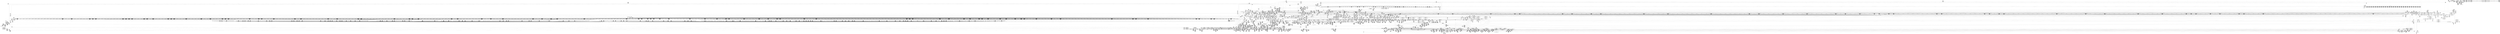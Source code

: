 digraph {
	CE0x3d2ce50 [shape=record,shape=Mrecord,label="{CE0x3d2ce50|common_mmap:or10|security/apparmor/lsm.c,484}"]
	CE0x3cf22d0 [shape=record,shape=Mrecord,label="{CE0x3cf22d0|80:_i64,_160:_%struct.file*,_:_CRE_78,79_}"]
	CE0x3e595f0 [shape=record,shape=Mrecord,label="{CE0x3e595f0|80:_i64,_:_CRE_1350,1351_}"]
	CE0x3e783d0 [shape=record,shape=Mrecord,label="{CE0x3e783d0|i64*_getelementptr_inbounds_(_11_x_i64_,_11_x_i64_*___llvm_gcov_ctr58,_i64_0,_i64_0)|*Constant*}"]
	CE0x3daaa90 [shape=record,shape=Mrecord,label="{CE0x3daaa90|common_file_perm:tmp9|security/apparmor/lsm.c,432|*SummSink*}"]
	CE0x3e4ca00 [shape=record,shape=Mrecord,label="{CE0x3e4ca00|80:_i64,_:_CRE_360,368_|*MultipleSource*|*LoadInst*|security/apparmor/include/apparmor.h,117|security/apparmor/include/apparmor.h,117}"]
	CE0x3e222d0 [shape=record,shape=Mrecord,label="{CE0x3e222d0|0:_i16,_4:_i32,_8:_i16,_40:_%struct.super_block*,_:_SCMRE_484,485_}"]
	CE0x3d1b5e0 [shape=record,shape=Mrecord,label="{CE0x3d1b5e0|common_file_perm:tmp14|security/apparmor/lsm.c,432|*SummSink*}"]
	CE0x3dc0030 [shape=record,shape=Mrecord,label="{CE0x3dc0030|i8*_getelementptr_inbounds_(_36_x_i8_,_36_x_i8_*_.str12,_i32_0,_i32_0)|*Constant*|*SummSink*}"]
	CE0x3d12bd0 [shape=record,shape=Mrecord,label="{CE0x3d12bd0|common_mmap:bb}"]
	CE0x3d29820 [shape=record,shape=Mrecord,label="{CE0x3d29820|common_mmap:tobool6|security/apparmor/lsm.c,483|*SummSink*}"]
	CE0x3ce72e0 [shape=record,shape=Mrecord,label="{CE0x3ce72e0|i64_1|*Constant*|*SummSource*}"]
	CE0x3d29be0 [shape=record,shape=Mrecord,label="{CE0x3d29be0|i64_9|*Constant*|*SummSource*}"]
	CE0x3dcaeb0 [shape=record,shape=Mrecord,label="{CE0x3dcaeb0|i64*_getelementptr_inbounds_(_11_x_i64_,_11_x_i64_*___llvm_gcov_ctr58,_i64_0,_i64_10)|*Constant*|*SummSource*}"]
	CE0x3dcbfb0 [shape=record,shape=Mrecord,label="{CE0x3dcbfb0|80:_i64,_:_CRE_512,528_|*MultipleSource*|*LoadInst*|security/apparmor/include/apparmor.h,117|security/apparmor/include/apparmor.h,117}"]
	CE0x3e557d0 [shape=record,shape=Mrecord,label="{CE0x3e557d0|80:_i64,_:_CRE_1273,1274_}"]
	CE0x3dd70b0 [shape=record,shape=Mrecord,label="{CE0x3dd70b0|common_file_perm:tmp52|security/apparmor/lsm.c,447|*SummSink*}"]
	CE0x3d3af00 [shape=record,shape=Mrecord,label="{CE0x3d3af00|16:_%struct.vfsmount*,_24:_%struct.dentry*,_32:_%struct.inode*,_408:_%struct.cred*,_456:_i8*,_:_CRE_464,472_|*MultipleSource*|Function::common_mmap&Arg::file::|*LoadInst*|security/apparmor/lsm.c,500|security/apparmor/lsm.c,474}"]
	CE0x3e00620 [shape=record,shape=Mrecord,label="{CE0x3e00620|aa_cred_profile:tmp25|security/apparmor/include/context.h,100|*SummSink*}"]
	CE0x3e1bff0 [shape=record,shape=Mrecord,label="{CE0x3e1bff0|0:_i16,_4:_i32,_8:_i16,_40:_%struct.super_block*,_:_SCMRE_293,294_}"]
	CE0x3dcd670 [shape=record,shape=Mrecord,label="{CE0x3dcd670|80:_i64,_:_CRE_571,572_}"]
	CE0x3e59e70 [shape=record,shape=Mrecord,label="{CE0x3e59e70|80:_i64,_:_CRE_1358,1359_}"]
	CE0x3e695a0 [shape=record,shape=Mrecord,label="{CE0x3e695a0|aa_file_perm:tmp2|*SummSource*}"]
	CE0x3cf5140 [shape=record,shape=Mrecord,label="{CE0x3cf5140|i32_14|*Constant*|*SummSink*}"]
	CE0x3d092e0 [shape=record,shape=Mrecord,label="{CE0x3d092e0|aa_cred_profile:tmp12|security/apparmor/include/context.h,100|*SummSink*}"]
	CE0x3e840c0 [shape=record,shape=Mrecord,label="{CE0x3e840c0|aa_file_perm:i_mode|security/apparmor/file.c,453}"]
	CE0x3cf3d20 [shape=record,shape=Mrecord,label="{CE0x3cf3d20|80:_i64,_160:_%struct.file*,_:_CRE_77,78_}"]
	CE0x3d27810 [shape=record,shape=Mrecord,label="{CE0x3d27810|common_mmap:if.then3}"]
	CE0x3e2d6c0 [shape=record,shape=Mrecord,label="{CE0x3e2d6c0|0:_i16,_4:_i32,_8:_i16,_40:_%struct.super_block*,_:_SCMRE_712,728_|*MultipleSource*|security/apparmor/lsm.c,435|security/apparmor/include/apparmor.h,117|Function::mediated_filesystem&Arg::inode::|*LoadInst*|include/linux/fs.h,1916}"]
	CE0x3e87f40 [shape=record,shape=Mrecord,label="{CE0x3e87f40|i64*_getelementptr_inbounds_(_16_x_i64_,_16_x_i64_*___llvm_gcov_ctr46,_i64_0,_i64_13)|*Constant*}"]
	CE0x3e2d460 [shape=record,shape=Mrecord,label="{CE0x3e2d460|0:_i16,_4:_i32,_8:_i16,_40:_%struct.super_block*,_:_SCMRE_704,712_|*MultipleSource*|security/apparmor/lsm.c,435|security/apparmor/include/apparmor.h,117|Function::mediated_filesystem&Arg::inode::|*LoadInst*|include/linux/fs.h,1916}"]
	CE0x3dd8ad0 [shape=record,shape=Mrecord,label="{CE0x3dd8ad0|i64*_getelementptr_inbounds_(_28_x_i64_,_28_x_i64_*___llvm_gcov_ctr87,_i64_0,_i64_26)|*Constant*|*SummSource*}"]
	CE0x3e16280 [shape=record,shape=Mrecord,label="{CE0x3e16280|0:_i16,_4:_i32,_8:_i16,_40:_%struct.super_block*,_:_SCMRE_216,224_|*MultipleSource*|security/apparmor/lsm.c,435|security/apparmor/include/apparmor.h,117|Function::mediated_filesystem&Arg::inode::|*LoadInst*|include/linux/fs.h,1916}"]
	CE0x3e388d0 [shape=record,shape=Mrecord,label="{CE0x3e388d0|0:_i16,_4:_i32,_8:_i16,_40:_%struct.super_block*,_:_SCMRE_979,980_}"]
	CE0x3ebf380 [shape=record,shape=Mrecord,label="{CE0x3ebf380|i32_32768|*Constant*}"]
	CE0x3e467e0 [shape=record,shape=Mrecord,label="{CE0x3e467e0|80:_i64,_:_CRE_457,458_}"]
	CE0x3e51e70 [shape=record,shape=Mrecord,label="{CE0x3e51e70|80:_i64,_:_CRE_1219,1220_}"]
	CE0x3e160f0 [shape=record,shape=Mrecord,label="{CE0x3e160f0|0:_i16,_4:_i32,_8:_i16,_40:_%struct.super_block*,_:_SCMRE_212,216_|*MultipleSource*|security/apparmor/lsm.c,435|security/apparmor/include/apparmor.h,117|Function::mediated_filesystem&Arg::inode::|*LoadInst*|include/linux/fs.h,1916}"]
	CE0x3d38fc0 [shape=record,shape=Mrecord,label="{CE0x3d38fc0|16:_%struct.vfsmount*,_24:_%struct.dentry*,_32:_%struct.inode*,_408:_%struct.cred*,_456:_i8*,_:_CRE_396,400_|*MultipleSource*|Function::common_mmap&Arg::file::|*LoadInst*|security/apparmor/lsm.c,500|security/apparmor/lsm.c,474}"]
	CE0x3e47ed0 [shape=record,shape=Mrecord,label="{CE0x3e47ed0|80:_i64,_:_CRE_48,56_|*MultipleSource*|*LoadInst*|security/apparmor/include/apparmor.h,117|security/apparmor/include/apparmor.h,117}"]
	CE0x3e33ad0 [shape=record,shape=Mrecord,label="{CE0x3e33ad0|0:_i16,_4:_i32,_8:_i16,_40:_%struct.super_block*,_:_SCMRE_898,899_}"]
	CE0x3dd6950 [shape=record,shape=Mrecord,label="{CE0x3dd6950|i64*_getelementptr_inbounds_(_28_x_i64_,_28_x_i64_*___llvm_gcov_ctr87,_i64_0,_i64_25)|*Constant*}"]
	CE0x3d41610 [shape=record,shape=Mrecord,label="{CE0x3d41610|common_file_perm:cmp18|security/apparmor/lsm.c,447}"]
	CE0x3eca180 [shape=record,shape=Mrecord,label="{CE0x3eca180|aa_cred_profile:security|security/apparmor/include/context.h,99}"]
	CE0x3d629b0 [shape=record,shape=Mrecord,label="{CE0x3d629b0|i64*_getelementptr_inbounds_(_28_x_i64_,_28_x_i64_*___llvm_gcov_ctr87,_i64_0,_i64_6)|*Constant*|*SummSource*}"]
	CE0x3e495b0 [shape=record,shape=Mrecord,label="{CE0x3e495b0|80:_i64,_:_CRE_136,140_|*MultipleSource*|*LoadInst*|security/apparmor/include/apparmor.h,117|security/apparmor/include/apparmor.h,117}"]
	CE0x3e570c0 [shape=record,shape=Mrecord,label="{CE0x3e570c0|80:_i64,_:_CRE_1315,1316_}"]
	CE0x3dc5270 [shape=record,shape=Mrecord,label="{CE0x3dc5270|aa_cred_profile:tobool4|security/apparmor/include/context.h,100|*SummSource*}"]
	CE0x3d861d0 [shape=record,shape=Mrecord,label="{CE0x3d861d0|COLLAPSED:_GCMRE___llvm_gcov_ctr55_internal_global_2_x_i64_zeroinitializer:_elem_0:default:}"]
	CE0x3e4e6a0 [shape=record,shape=Mrecord,label="{CE0x3e4e6a0|80:_i64,_:_CRE_616,617_}"]
	CE0x3cf4210 [shape=record,shape=Mrecord,label="{CE0x3cf4210|80:_i64,_160:_%struct.file*,_:_CRE_102,103_}"]
	CE0x3d7eae0 [shape=record,shape=Mrecord,label="{CE0x3d7eae0|_ret_%struct.aa_profile*_%call4,_!dbg_!15494|security/apparmor/include/context.h,138|*SummSource*}"]
	CE0x3d1c710 [shape=record,shape=Mrecord,label="{CE0x3d1c710|16:_%struct.vfsmount*,_24:_%struct.dentry*,_32:_%struct.inode*,_408:_%struct.cred*,_456:_i8*,_:_CRE_105,106_}"]
	CE0x3d08150 [shape=record,shape=Mrecord,label="{CE0x3d08150|16:_%struct.vfsmount*,_24:_%struct.dentry*,_32:_%struct.inode*,_408:_%struct.cred*,_456:_i8*,_:_CRE_50,51_}"]
	CE0x3d91a40 [shape=record,shape=Mrecord,label="{CE0x3d91a40|common_file_perm:lor.lhs.false|*SummSink*}"]
	CE0x3cf2950 [shape=record,shape=Mrecord,label="{CE0x3cf2950|apparmor_file_mprotect:tmp}"]
	CE0x4497f60 [shape=record,shape=Mrecord,label="{CE0x4497f60|apparmor_file_mprotect:vma|Function::apparmor_file_mprotect&Arg::vma::|*SummSource*}"]
	CE0x3d89110 [shape=record,shape=Mrecord,label="{CE0x3d89110|common_file_perm:tmp4|*LoadInst*|security/apparmor/lsm.c,428}"]
	CE0x3dd2360 [shape=record,shape=Mrecord,label="{CE0x3dd2360|common_file_perm:tmp46|security/apparmor/lsm.c,448|*SummSource*}"]
	CE0x3e4f030 [shape=record,shape=Mrecord,label="{CE0x3e4f030|80:_i64,_:_CRE_625,626_}"]
	CE0x3d760b0 [shape=record,shape=Mrecord,label="{CE0x3d760b0|_ret_%struct.aa_profile*_%tmp34,_!dbg_!15510|security/apparmor/include/context.h,101}"]
	CE0x3dd5ba0 [shape=record,shape=Mrecord,label="{CE0x3dd5ba0|i64_24|*Constant*}"]
	CE0x3db7c40 [shape=record,shape=Mrecord,label="{CE0x3db7c40|i32_0|*Constant*}"]
	CE0x3d279d0 [shape=record,shape=Mrecord,label="{CE0x3d279d0|common_mmap:tobool8|security/apparmor/lsm.c,483|*SummSource*}"]
	CE0x3e648d0 [shape=record,shape=Mrecord,label="{CE0x3e648d0|80:_i64,_:_CRE_1904,1920_|*MultipleSource*|*LoadInst*|security/apparmor/include/apparmor.h,117|security/apparmor/include/apparmor.h,117}"]
	CE0x3cfaa00 [shape=record,shape=Mrecord,label="{CE0x3cfaa00|apparmor_file_mprotect:tmp4|*LoadInst*|security/apparmor/lsm.c,500|*SummSource*}"]
	CE0x3e32fe0 [shape=record,shape=Mrecord,label="{CE0x3e32fe0|0:_i16,_4:_i32,_8:_i16,_40:_%struct.super_block*,_:_SCMRE_891,892_}"]
	CE0x3cf3660 [shape=record,shape=Mrecord,label="{CE0x3cf3660|i64*_getelementptr_inbounds_(_2_x_i64_,_2_x_i64_*___llvm_gcov_ctr97,_i64_0,_i64_1)|*Constant*|*SummSink*}"]
	CE0x3d96cc0 [shape=record,shape=Mrecord,label="{CE0x3d96cc0|0:_i16,_4:_i32,_8:_i16,_40:_%struct.super_block*,_:_SCMRE_32,40_|*MultipleSource*|security/apparmor/lsm.c,435|security/apparmor/include/apparmor.h,117|Function::mediated_filesystem&Arg::inode::|*LoadInst*|include/linux/fs.h,1916}"]
	CE0x3e5bbd0 [shape=record,shape=Mrecord,label="{CE0x3e5bbd0|80:_i64,_:_CRE_1592,1596_|*MultipleSource*|*LoadInst*|security/apparmor/include/apparmor.h,117|security/apparmor/include/apparmor.h,117}"]
	CE0x3d3f060 [shape=record,shape=Mrecord,label="{CE0x3d3f060|i64*_getelementptr_inbounds_(_19_x_i64_,_19_x_i64_*___llvm_gcov_ctr96,_i64_0,_i64_8)|*Constant*|*SummSource*}"]
	CE0x3e04a10 [shape=record,shape=Mrecord,label="{CE0x3e04a10|i64*_getelementptr_inbounds_(_16_x_i64_,_16_x_i64_*___llvm_gcov_ctr46,_i64_0,_i64_15)|*Constant*}"]
	CE0x3dc1b90 [shape=record,shape=Mrecord,label="{CE0x3dc1b90|aa_cred_profile:tmp2|*SummSink*}"]
	CE0x3e2b310 [shape=record,shape=Mrecord,label="{CE0x3e2b310|0:_i16,_4:_i32,_8:_i16,_40:_%struct.super_block*,_:_SCMRE_621,622_}"]
	CE0x3e78080 [shape=record,shape=Mrecord,label="{CE0x3e78080|aa_file_perm:tmp|*SummSource*}"]
	CE0x3dd31f0 [shape=record,shape=Mrecord,label="{CE0x3dd31f0|common_file_perm:tmp49|security/apparmor/lsm.c,448|*SummSource*}"]
	CE0x3d78c40 [shape=record,shape=Mrecord,label="{CE0x3d78c40|common_mmap:tobool13|security/apparmor/lsm.c,485}"]
	CE0x3d39c30 [shape=record,shape=Mrecord,label="{CE0x3d39c30|16:_%struct.vfsmount*,_24:_%struct.dentry*,_32:_%struct.inode*,_408:_%struct.cred*,_456:_i8*,_:_CRE_424,428_|*MultipleSource*|Function::common_mmap&Arg::file::|*LoadInst*|security/apparmor/lsm.c,500|security/apparmor/lsm.c,474}"]
	CE0x3ebe4c0 [shape=record,shape=Mrecord,label="{CE0x3ebe4c0|aa_path_perm:entry|*SummSource*}"]
	CE0x3e79280 [shape=record,shape=Mrecord,label="{CE0x3e79280|__aa_current_profile:tmp3|*SummSink*}"]
	CE0x3e474c0 [shape=record,shape=Mrecord,label="{CE0x3e474c0|i64_-2147483648|*Constant*}"]
	CE0x3d9dca0 [shape=record,shape=Mrecord,label="{CE0x3d9dca0|common_file_perm:tmp3|*SummSink*}"]
	CE0x3dc2220 [shape=record,shape=Mrecord,label="{CE0x3dc2220|mediated_filesystem:i_sb|security/apparmor/include/apparmor.h,117}"]
	CE0x3d25d80 [shape=record,shape=Mrecord,label="{CE0x3d25d80|16:_%struct.vfsmount*,_24:_%struct.dentry*,_32:_%struct.inode*,_408:_%struct.cred*,_456:_i8*,_:_CRE_59,60_}"]
	CE0x3cfaee0 [shape=record,shape=Mrecord,label="{CE0x3cfaee0|apparmor_file_mprotect:prot|Function::apparmor_file_mprotect&Arg::prot::|*SummSource*}"]
	CE0x3d9fce0 [shape=record,shape=Mrecord,label="{CE0x3d9fce0|i64*_getelementptr_inbounds_(_28_x_i64_,_28_x_i64_*___llvm_gcov_ctr87,_i64_0,_i64_1)|*Constant*}"]
	CE0x3ebc3c0 [shape=record,shape=Mrecord,label="{CE0x3ebc3c0|_call_void_asm_sideeffect_1:_09ud2_0A.pushsection___bug_table,_22a_22_0A2:_09.long_1b_-_2b,_$_0:c_-_2b_0A_09.word_$_1:c_,_0_0A_09.org_2b+$_2:c_0A.popsection_,_i,i,i,_dirflag_,_fpsr_,_flags_(i8*_getelementptr_inbounds_(_36_x_i8_,_36_x_i8_*_.str12,_i32_0,_i32_0),_i32_100,_i64_12)_#2,_!dbg_!15490,_!srcloc_!15493|security/apparmor/include/context.h,100}"]
	CE0x3e56a60 [shape=record,shape=Mrecord,label="{CE0x3e56a60|80:_i64,_:_CRE_1309,1310_}"]
	CE0x3d6b220 [shape=record,shape=Mrecord,label="{CE0x3d6b220|common_file_perm:bb|*SummSink*}"]
	CE0x3d8de70 [shape=record,shape=Mrecord,label="{CE0x3d8de70|i32_22|*Constant*}"]
	CE0x3dac800 [shape=record,shape=Mrecord,label="{CE0x3dac800|i64_3|*Constant*}"]
	CE0x3cf7f60 [shape=record,shape=Mrecord,label="{CE0x3cf7f60|i64*_getelementptr_inbounds_(_2_x_i64_,_2_x_i64_*___llvm_gcov_ctr97,_i64_0,_i64_0)|*Constant*}"]
	CE0x3d35110 [shape=record,shape=Mrecord,label="{CE0x3d35110|16:_%struct.vfsmount*,_24:_%struct.dentry*,_32:_%struct.inode*,_408:_%struct.cred*,_456:_i8*,_:_CRE_216,224_|*MultipleSource*|Function::common_mmap&Arg::file::|*LoadInst*|security/apparmor/lsm.c,500|security/apparmor/lsm.c,474}"]
	CE0x3d9e5e0 [shape=record,shape=Mrecord,label="{CE0x3d9e5e0|common_file_perm:lnot1|security/apparmor/lsm.c,432|*SummSource*}"]
	CE0x3e650c0 [shape=record,shape=Mrecord,label="{CE0x3e650c0|80:_i64,_:_CRE_2112,2120_|*MultipleSource*|*LoadInst*|security/apparmor/include/apparmor.h,117|security/apparmor/include/apparmor.h,117}"]
	CE0x3d80320 [shape=record,shape=Mrecord,label="{CE0x3d80320|common_mmap:tmp34|security/apparmor/lsm.c,486|*SummSource*}"]
	CE0x3dd4910 [shape=record,shape=Mrecord,label="{CE0x3dd4910|common_file_perm:conv24|security/apparmor/lsm.c,448|*SummSink*}"]
	CE0x3d44ea0 [shape=record,shape=Mrecord,label="{CE0x3d44ea0|common_mmap:tmp10|security/apparmor/lsm.c,474|*SummSink*}"]
	CE0x3dc8730 [shape=record,shape=Mrecord,label="{CE0x3dc8730|GLOBAL:file_inode|*Constant*}"]
	CE0x3d89660 [shape=record,shape=Mrecord,label="{CE0x3d89660|aa_file_perm:call|security/apparmor/file.c,452}"]
	CE0x3d26d80 [shape=record,shape=Mrecord,label="{CE0x3d26d80|i64_1|*Constant*}"]
	CE0x3e8c7e0 [shape=record,shape=Mrecord,label="{CE0x3e8c7e0|i64_1|*Constant*}"]
	CE0x3cf0910 [shape=record,shape=Mrecord,label="{CE0x3cf0910|apparmor_file_mprotect:tmp2|*SummSource*}"]
	CE0x3d7c800 [shape=record,shape=Mrecord,label="{CE0x3d7c800|i64_17|*Constant*}"]
	CE0x3e5f6e0 [shape=record,shape=Mrecord,label="{CE0x3e5f6e0|80:_i64,_:_CRE_1663,1664_}"]
	CE0x3e77650 [shape=record,shape=Mrecord,label="{CE0x3e77650|file_inode17:tmp1|*SummSource*}"]
	CE0x3e3cb50 [shape=record,shape=Mrecord,label="{CE0x3e3cb50|80:_i64,_:_CRE_430,431_}"]
	CE0x3e28750 [shape=record,shape=Mrecord,label="{CE0x3e28750|0:_i16,_4:_i32,_8:_i16,_40:_%struct.super_block*,_:_SCMRE_593,594_}"]
	CE0x3dc8990 [shape=record,shape=Mrecord,label="{CE0x3dc8990|common_file_perm:tmp26|security/apparmor/lsm.c,434|*SummSource*}"]
	CE0x3dce220 [shape=record,shape=Mrecord,label="{CE0x3dce220|80:_i64,_:_CRE_582,583_}"]
	CE0x3d468a0 [shape=record,shape=Mrecord,label="{CE0x3d468a0|i8*_null|*Constant*|*SummSource*}"]
	CE0x3d95b00 [shape=record,shape=Mrecord,label="{CE0x3d95b00|common_file_perm:call|security/apparmor/lsm.c,429|*SummSink*}"]
	CE0x3d111e0 [shape=record,shape=Mrecord,label="{CE0x3d111e0|apparmor_file_mprotect:call|security/apparmor/lsm.c,500|*SummSource*}"]
	CE0x3d0f400 [shape=record,shape=Mrecord,label="{CE0x3d0f400|16:_%struct.vfsmount*,_24:_%struct.dentry*,_32:_%struct.inode*,_408:_%struct.cred*,_456:_i8*,_:_CRE_10,11_}"]
	CE0x3d8f4d0 [shape=record,shape=Mrecord,label="{CE0x3d8f4d0|common_file_perm:tmp21|security/apparmor/lsm.c,432|*SummSource*}"]
	CE0x3e7ca80 [shape=record,shape=Mrecord,label="{CE0x3e7ca80|aa_file_perm:mode|security/apparmor/file.c,451|*SummSource*}"]
	CE0x3d65980 [shape=record,shape=Mrecord,label="{CE0x3d65980|aa_cred_profile:tmp1}"]
	CE0x3d1bc90 [shape=record,shape=Mrecord,label="{CE0x3d1bc90|16:_%struct.vfsmount*,_24:_%struct.dentry*,_32:_%struct.inode*,_408:_%struct.cred*,_456:_i8*,_:_CRE_99,100_}"]
	CE0x3ec0110 [shape=record,shape=Mrecord,label="{CE0x3ec0110|i64_6|*Constant*}"]
	CE0x3e36050 [shape=record,shape=Mrecord,label="{CE0x3e36050|0:_i16,_4:_i32,_8:_i16,_40:_%struct.super_block*,_:_SCMRE_922,923_}"]
	CE0x3da4310 [shape=record,shape=Mrecord,label="{CE0x3da4310|i64_0|*Constant*}"]
	CE0x3d622d0 [shape=record,shape=Mrecord,label="{CE0x3d622d0|common_file_perm:lor.lhs.false23|*SummSource*}"]
	CE0x3d824f0 [shape=record,shape=Mrecord,label="{CE0x3d824f0|common_file_perm:file|Function::common_file_perm&Arg::file::|*SummSink*}"]
	CE0x3d76520 [shape=record,shape=Mrecord,label="{CE0x3d76520|__aa_current_profile:tmp19|security/apparmor/include/context.h,138|*SummSink*}"]
	CE0x3d16320 [shape=record,shape=Mrecord,label="{CE0x3d16320|common_mmap:lor.lhs.false|*SummSource*}"]
	CE0x3d82fa0 [shape=record,shape=Mrecord,label="{CE0x3d82fa0|_ret_i32_%retval.0,_!dbg_!15536|security/apparmor/lsm.c,452|*SummSink*}"]
	CE0x3ec5d30 [shape=record,shape=Mrecord,label="{CE0x3ec5d30|aa_cred_profile:tmp}"]
	CE0x3dbc0a0 [shape=record,shape=Mrecord,label="{CE0x3dbc0a0|i64*_getelementptr_inbounds_(_16_x_i64_,_16_x_i64_*___llvm_gcov_ctr46,_i64_0,_i64_10)|*Constant*|*SummSink*}"]
	CE0x3ddc460 [shape=record,shape=Mrecord,label="{CE0x3ddc460|aa_file_perm:profile|Function::aa_file_perm&Arg::profile::|*SummSource*}"]
	CE0x3d78e30 [shape=record,shape=Mrecord,label="{CE0x3d78e30|common_mmap:tobool13|security/apparmor/lsm.c,485|*SummSink*}"]
	CE0x3dbd270 [shape=record,shape=Mrecord,label="{CE0x3dbd270|aa_cred_profile:tmp19|security/apparmor/include/context.h,100|*SummSource*}"]
	CE0x3dc7b30 [shape=record,shape=Mrecord,label="{CE0x3dc7b30|i64_13|*Constant*}"]
	CE0x3d6d670 [shape=record,shape=Mrecord,label="{CE0x3d6d670|common_file_perm:if.then13|*SummSink*}"]
	CE0x3da84b0 [shape=record,shape=Mrecord,label="{CE0x3da84b0|aa_cred_profile:tmp5|security/apparmor/include/context.h,99|*SummSource*}"]
	CE0x3ebe800 [shape=record,shape=Mrecord,label="{CE0x3ebe800|aa_path_perm:op|Function::aa_path_perm&Arg::op::|*SummSource*}"]
	CE0x3d00db0 [shape=record,shape=Mrecord,label="{CE0x3d00db0|80:_i64,_160:_%struct.file*,_:_CRE_56,64_|*MultipleSource*|Function::apparmor_file_mprotect&Arg::vma::|security/apparmor/lsm.c,500}"]
	CE0x3ebed30 [shape=record,shape=Mrecord,label="{CE0x3ebed30|aa_path_perm:profile|Function::aa_path_perm&Arg::profile::|*SummSink*}"]
	CE0x3dc8fb0 [shape=record,shape=Mrecord,label="{CE0x3dc8fb0|common_file_perm:tmp28|security/apparmor/lsm.c,434}"]
	CE0x3e79c40 [shape=record,shape=Mrecord,label="{CE0x3e79c40|__aa_current_profile:tmp4|security/apparmor/include/context.h,138}"]
	CE0x3dc31f0 [shape=record,shape=Mrecord,label="{CE0x3dc31f0|0:_i16,_4:_i32,_8:_i16,_40:_%struct.super_block*,_:_SCMRE_147,148_}"]
	CE0x3e72ff0 [shape=record,shape=Mrecord,label="{CE0x3e72ff0|__aa_current_profile:tmp12|security/apparmor/include/context.h,138|*SummSink*}"]
	CE0x3dd3e80 [shape=record,shape=Mrecord,label="{CE0x3dd3e80|i32_-1|*Constant*}"]
	CE0x3d7e4e0 [shape=record,shape=Mrecord,label="{CE0x3d7e4e0|GLOBAL:__aa_current_profile|*Constant*|*SummSink*}"]
	CE0x3e35560 [shape=record,shape=Mrecord,label="{CE0x3e35560|0:_i16,_4:_i32,_8:_i16,_40:_%struct.super_block*,_:_SCMRE_915,916_}"]
	CE0x3e89060 [shape=record,shape=Mrecord,label="{CE0x3e89060|aa_cred_profile:tmp24|security/apparmor/include/context.h,100}"]
	CE0x3e53f60 [shape=record,shape=Mrecord,label="{CE0x3e53f60|80:_i64,_:_CRE_1250,1251_}"]
	CE0x3e59a30 [shape=record,shape=Mrecord,label="{CE0x3e59a30|80:_i64,_:_CRE_1354,1355_}"]
	CE0x3d3eaa0 [shape=record,shape=Mrecord,label="{CE0x3d3eaa0|common_mmap:tmp16|security/apparmor/lsm.c,477|*SummSource*}"]
	CE0x3dcf100 [shape=record,shape=Mrecord,label="{CE0x3dcf100|80:_i64,_:_CRE_596,597_}"]
	CE0x3e53e50 [shape=record,shape=Mrecord,label="{CE0x3e53e50|80:_i64,_:_CRE_1249,1250_}"]
	CE0x3dd90a0 [shape=record,shape=Mrecord,label="{CE0x3dd90a0|common_file_perm:tmp57|security/apparmor/lsm.c,451|*SummSource*}"]
	CE0x3d33c10 [shape=record,shape=Mrecord,label="{CE0x3d33c10|16:_%struct.vfsmount*,_24:_%struct.dentry*,_32:_%struct.inode*,_408:_%struct.cred*,_456:_i8*,_:_CRE_204,205_}"]
	CE0x3d37f20 [shape=record,shape=Mrecord,label="{CE0x3d37f20|16:_%struct.vfsmount*,_24:_%struct.dentry*,_32:_%struct.inode*,_408:_%struct.cred*,_456:_i8*,_:_CRE_344,360_|*MultipleSource*|Function::common_mmap&Arg::file::|*LoadInst*|security/apparmor/lsm.c,500|security/apparmor/lsm.c,474}"]
	CE0x3d8ab20 [shape=record,shape=Mrecord,label="{CE0x3d8ab20|_ret_%struct.inode*_%tmp4,_!dbg_!15470|include/linux/fs.h,1916}"]
	CE0x3d46060 [shape=record,shape=Mrecord,label="{CE0x3d46060|common_mmap:tmp12|security/apparmor/lsm.c,475|*SummSink*}"]
	CE0x3d43bb0 [shape=record,shape=Mrecord,label="{CE0x3d43bb0|common_mmap:tmp8|security/apparmor/lsm.c,474}"]
	CE0x3d35c30 [shape=record,shape=Mrecord,label="{CE0x3d35c30|16:_%struct.vfsmount*,_24:_%struct.dentry*,_32:_%struct.inode*,_408:_%struct.cred*,_456:_i8*,_:_CRE_248,256_|*MultipleSource*|Function::common_mmap&Arg::file::|*LoadInst*|security/apparmor/lsm.c,500|security/apparmor/lsm.c,474}"]
	CE0x3d34a10 [shape=record,shape=Mrecord,label="{CE0x3d34a10|16:_%struct.vfsmount*,_24:_%struct.dentry*,_32:_%struct.inode*,_408:_%struct.cred*,_456:_i8*,_:_CRE_212,213_}"]
	CE0x3e5e5e0 [shape=record,shape=Mrecord,label="{CE0x3e5e5e0|80:_i64,_:_CRE_1647,1648_}"]
	CE0x3d99460 [shape=record,shape=Mrecord,label="{CE0x3d99460|common_file_perm:tmp2|*SummSink*}"]
	CE0x3e55b00 [shape=record,shape=Mrecord,label="{CE0x3e55b00|80:_i64,_:_CRE_1276,1277_}"]
	CE0x3e71b10 [shape=record,shape=Mrecord,label="{CE0x3e71b10|GLOBAL:lockdep_rcu_suspicious|*Constant*|*SummSink*}"]
	CE0x3dc9750 [shape=record,shape=Mrecord,label="{CE0x3dc9750|i8*_getelementptr_inbounds_(_45_x_i8_,_45_x_i8_*_.str14,_i32_0,_i32_0)|*Constant*|*SummSink*}"]
	CE0x3e269a0 [shape=record,shape=Mrecord,label="{CE0x3e269a0|0:_i16,_4:_i32,_8:_i16,_40:_%struct.super_block*,_:_SCMRE_574,575_}"]
	CE0x3d0cdf0 [shape=record,shape=Mrecord,label="{CE0x3d0cdf0|common_mmap:tmp16|security/apparmor/lsm.c,477}"]
	CE0x3e237f0 [shape=record,shape=Mrecord,label="{CE0x3e237f0|0:_i16,_4:_i32,_8:_i16,_40:_%struct.super_block*,_:_SCMRE_520,528_|*MultipleSource*|security/apparmor/lsm.c,435|security/apparmor/include/apparmor.h,117|Function::mediated_filesystem&Arg::inode::|*LoadInst*|include/linux/fs.h,1916}"]
	CE0x3e74250 [shape=record,shape=Mrecord,label="{CE0x3e74250|__aa_current_profile:call|security/apparmor/include/context.h,138|*SummSource*}"]
	CE0x3e4a150 [shape=record,shape=Mrecord,label="{CE0x3e4a150|80:_i64,_:_CRE_192,200_|*MultipleSource*|*LoadInst*|security/apparmor/include/apparmor.h,117|security/apparmor/include/apparmor.h,117}"]
	CE0x3e580b0 [shape=record,shape=Mrecord,label="{CE0x3e580b0|80:_i64,_:_CRE_1330,1331_}"]
	CE0x3e31a00 [shape=record,shape=Mrecord,label="{CE0x3e31a00|0:_i16,_4:_i32,_8:_i16,_40:_%struct.super_block*,_:_SCMRE_877,878_}"]
	CE0x3d9e030 [shape=record,shape=Mrecord,label="{CE0x3d9e030|aa_cred_profile:tmp11|security/apparmor/include/context.h,100}"]
	CE0x3d685e0 [shape=record,shape=Mrecord,label="{CE0x3d685e0|44:_i32,_48:_i16,_128:_i8*,_:_SCMRE_56,64_|*MultipleSource*|Function::aa_cred_profile&Arg::cred::|*LoadInst*|security/apparmor/lsm.c,429|security/apparmor/include/context.h,99}"]
	CE0x3d0c2e0 [shape=record,shape=Mrecord,label="{CE0x3d0c2e0|common_mmap:tmp13|security/apparmor/lsm.c,477|*SummSink*}"]
	CE0x3e92f90 [shape=record,shape=Mrecord,label="{CE0x3e92f90|aa_file_perm:i_uid|security/apparmor/file.c,452}"]
	CE0x3d448c0 [shape=record,shape=Mrecord,label="{CE0x3d448c0|common_mmap:tmp9|security/apparmor/lsm.c,474|*SummSource*}"]
	CE0x3e85300 [shape=record,shape=Mrecord,label="{CE0x3e85300|_call_void_mcount()_#2|*SummSink*}"]
	CE0x3d2b720 [shape=record,shape=Mrecord,label="{CE0x3d2b720|common_mmap:tmp26|security/apparmor/lsm.c,483|*SummSource*}"]
	CE0x3d41c60 [shape=record,shape=Mrecord,label="{CE0x3d41c60|common_mmap:tmp18|security/apparmor/lsm.c,478}"]
	CE0x3d31ad0 [shape=record,shape=Mrecord,label="{CE0x3d31ad0|16:_%struct.vfsmount*,_24:_%struct.dentry*,_32:_%struct.inode*,_408:_%struct.cred*,_456:_i8*,_:_CRE_185,186_}"]
	CE0x3d3e3b0 [shape=record,shape=Mrecord,label="{CE0x3d3e3b0|common_mmap:call|security/apparmor/lsm.c,488|*SummSink*}"]
	CE0x3d3df40 [shape=record,shape=Mrecord,label="{CE0x3d3df40|common_mmap:tmp36|security/apparmor/lsm.c,488|*SummSink*}"]
	CE0x3d32550 [shape=record,shape=Mrecord,label="{CE0x3d32550|16:_%struct.vfsmount*,_24:_%struct.dentry*,_32:_%struct.inode*,_408:_%struct.cred*,_456:_i8*,_:_CRE_191,192_}"]
	CE0x3d7ece0 [shape=record,shape=Mrecord,label="{CE0x3d7ece0|_ret_%struct.aa_profile*_%call4,_!dbg_!15494|security/apparmor/include/context.h,138}"]
	CE0x3d796c0 [shape=record,shape=Mrecord,label="{CE0x3d796c0|common_file_perm:tmp31|security/apparmor/lsm.c,434}"]
	CE0x3dd42a0 [shape=record,shape=Mrecord,label="{CE0x3dd42a0|common_file_perm:tmp50|security/apparmor/lsm.c,448|*SummSource*}"]
	CE0x3e57720 [shape=record,shape=Mrecord,label="{CE0x3e57720|80:_i64,_:_CRE_1321,1322_}"]
	CE0x3e58710 [shape=record,shape=Mrecord,label="{CE0x3e58710|80:_i64,_:_CRE_1336,1337_}"]
	CE0x3d2cfd0 [shape=record,shape=Mrecord,label="{CE0x3d2cfd0|common_mmap:or10|security/apparmor/lsm.c,484|*SummSource*}"]
	CE0x3e619c0 [shape=record,shape=Mrecord,label="{CE0x3e619c0|80:_i64,_:_CRE_1728,1736_|*MultipleSource*|*LoadInst*|security/apparmor/include/apparmor.h,117|security/apparmor/include/apparmor.h,117}"]
	CE0x3e1a3d0 [shape=record,shape=Mrecord,label="{CE0x3e1a3d0|0:_i16,_4:_i32,_8:_i16,_40:_%struct.super_block*,_:_SCMRE_275,276_}"]
	CE0x3d968c0 [shape=record,shape=Mrecord,label="{CE0x3d968c0|aa_cred_profile:entry|*SummSource*}"]
	CE0x3e36500 [shape=record,shape=Mrecord,label="{CE0x3e36500|0:_i16,_4:_i32,_8:_i16,_40:_%struct.super_block*,_:_SCMRE_925,926_}"]
	CE0x3e4fff0 [shape=record,shape=Mrecord,label="{CE0x3e4fff0|80:_i64,_:_CRE_672,680_|*MultipleSource*|*LoadInst*|security/apparmor/include/apparmor.h,117|security/apparmor/include/apparmor.h,117}"]
	CE0x3d61af0 [shape=record,shape=Mrecord,label="{CE0x3d61af0|GLOBAL:__llvm_gcov_ctr58|Global_var:__llvm_gcov_ctr58|*SummSink*}"]
	CE0x3e21b00 [shape=record,shape=Mrecord,label="{CE0x3e21b00|0:_i16,_4:_i32,_8:_i16,_40:_%struct.super_block*,_:_SCMRE_479,480_}"]
	CE0x3dc9ba0 [shape=record,shape=Mrecord,label="{CE0x3dc9ba0|i64*_getelementptr_inbounds_(_11_x_i64_,_11_x_i64_*___llvm_gcov_ctr58,_i64_0,_i64_9)|*Constant*|*SummSource*}"]
	CE0x3d673c0 [shape=record,shape=Mrecord,label="{CE0x3d673c0|aa_cred_profile:do.body5|*SummSink*}"]
	CE0x3e6ec50 [shape=record,shape=Mrecord,label="{CE0x3e6ec50|GLOBAL:current_task|Global_var:current_task}"]
	CE0x3dc3760 [shape=record,shape=Mrecord,label="{CE0x3dc3760|mediated_filesystem:bb|*SummSink*}"]
	CE0x3d6ce50 [shape=record,shape=Mrecord,label="{CE0x3d6ce50|common_file_perm:tmp11|security/apparmor/lsm.c,432}"]
	CE0x3d844e0 [shape=record,shape=Mrecord,label="{CE0x3d844e0|common_mmap:tmp38|security/apparmor/lsm.c,489|*SummSink*}"]
	CE0x3d2ac70 [shape=record,shape=Mrecord,label="{CE0x3d2ac70|common_mmap:tmp21|security/apparmor/lsm.c,483|*SummSource*}"]
	CE0x3e26fe0 [shape=record,shape=Mrecord,label="{CE0x3e26fe0|0:_i16,_4:_i32,_8:_i16,_40:_%struct.super_block*,_:_SCMRE_578,579_}"]
	CE0x3d66fd0 [shape=record,shape=Mrecord,label="{CE0x3d66fd0|common_file_perm:tmp19|security/apparmor/lsm.c,432|*SummSource*}"]
	CE0x3da9d50 [shape=record,shape=Mrecord,label="{CE0x3da9d50|i64*_getelementptr_inbounds_(_2_x_i64_,_2_x_i64_*___llvm_gcov_ctr88,_i64_0,_i64_1)|*Constant*|*SummSource*}"]
	CE0x3dadf80 [shape=record,shape=Mrecord,label="{CE0x3dadf80|file_inode:tmp|*SummSink*}"]
	CE0x3d3b690 [shape=record,shape=Mrecord,label="{CE0x3d3b690|16:_%struct.vfsmount*,_24:_%struct.dentry*,_32:_%struct.inode*,_408:_%struct.cred*,_456:_i8*,_:_CRE_488,496_|*MultipleSource*|Function::common_mmap&Arg::file::|*LoadInst*|security/apparmor/lsm.c,500|security/apparmor/lsm.c,474}"]
	CE0x3d1c010 [shape=record,shape=Mrecord,label="{CE0x3d1c010|16:_%struct.vfsmount*,_24:_%struct.dentry*,_32:_%struct.inode*,_408:_%struct.cred*,_456:_i8*,_:_CRE_101,102_}"]
	CE0x3d62d00 [shape=record,shape=Mrecord,label="{CE0x3d62d00|aa_cred_profile:lor.rhs|*SummSink*}"]
	CE0x3ebc4a0 [shape=record,shape=Mrecord,label="{CE0x3ebc4a0|i8*_getelementptr_inbounds_(_36_x_i8_,_36_x_i8_*_.str12,_i32_0,_i32_0)|*Constant*}"]
	CE0x3d94df0 [shape=record,shape=Mrecord,label="{CE0x3d94df0|44:_i32,_48:_i16,_128:_i8*,_:_SCMRE_104,112_|*MultipleSource*|Function::aa_cred_profile&Arg::cred::|*LoadInst*|security/apparmor/lsm.c,429|security/apparmor/include/context.h,99}"]
	CE0x3d0b440 [shape=record,shape=Mrecord,label="{CE0x3d0b440|common_file_perm:tmp25|security/apparmor/lsm.c,434|*SummSource*}"]
	CE0x3d4a090 [shape=record,shape=Mrecord,label="{CE0x3d4a090|GLOBAL:__aa_current_profile|*Constant*}"]
	CE0x3dd95f0 [shape=record,shape=Mrecord,label="{CE0x3dd95f0|common_file_perm:retval.0}"]
	CE0x3da1890 [shape=record,shape=Mrecord,label="{CE0x3da1890|file_inode:tmp4|*LoadInst*|include/linux/fs.h,1916|*SummSource*}"]
	CE0x3d92f10 [shape=record,shape=Mrecord,label="{CE0x3d92f10|0:_i16,_4:_i32,_8:_i16,_40:_%struct.super_block*,_:_SCMRE_120,128_|*MultipleSource*|security/apparmor/lsm.c,435|security/apparmor/include/apparmor.h,117|Function::mediated_filesystem&Arg::inode::|*LoadInst*|include/linux/fs.h,1916}"]
	CE0x3d08500 [shape=record,shape=Mrecord,label="{CE0x3d08500|common_file_perm:lor.lhs.false}"]
	CE0x3d21830 [shape=record,shape=Mrecord,label="{CE0x3d21830|16:_%struct.vfsmount*,_24:_%struct.dentry*,_32:_%struct.inode*,_408:_%struct.cred*,_456:_i8*,_:_CRE_73,74_}"]
	CE0x3dce770 [shape=record,shape=Mrecord,label="{CE0x3dce770|80:_i64,_:_CRE_587,588_}"]
	CE0x3e535d0 [shape=record,shape=Mrecord,label="{CE0x3e535d0|80:_i64,_:_CRE_1241,1242_}"]
	CE0x3d0c1d0 [shape=record,shape=Mrecord,label="{CE0x3d0c1d0|common_mmap:tmp13|security/apparmor/lsm.c,477|*SummSource*}"]
	CE0x3cfd2d0 [shape=record,shape=Mrecord,label="{CE0x3cfd2d0|common_mmap:mask.2|*SummSink*}"]
	CE0x3d1be50 [shape=record,shape=Mrecord,label="{CE0x3d1be50|16:_%struct.vfsmount*,_24:_%struct.dentry*,_32:_%struct.inode*,_408:_%struct.cred*,_456:_i8*,_:_CRE_100,101_}"]
	CE0x3ebaf90 [shape=record,shape=Mrecord,label="{CE0x3ebaf90|get_current:tmp3|*SummSource*}"]
	CE0x3da9030 [shape=record,shape=Mrecord,label="{CE0x3da9030|common_file_perm:if.then}"]
	CE0x3d9db10 [shape=record,shape=Mrecord,label="{CE0x3d9db10|common_file_perm:tmp3}"]
	CE0x3e17e50 [shape=record,shape=Mrecord,label="{CE0x3e17e50|0:_i16,_4:_i32,_8:_i16,_40:_%struct.super_block*,_:_SCMRE_251,252_}"]
	CE0x3e07a80 [shape=record,shape=Mrecord,label="{CE0x3e07a80|aa_cred_profile:tmp33|security/apparmor/include/context.h,101}"]
	CE0x3e38c60 [shape=record,shape=Mrecord,label="{CE0x3e38c60|0:_i16,_4:_i32,_8:_i16,_40:_%struct.super_block*,_:_SCMRE_982,983_}"]
	CE0x3e846b0 [shape=record,shape=Mrecord,label="{CE0x3e846b0|aa_file_perm:tmp6|security/apparmor/file.c,453|*SummSink*}"]
	CE0x3dc5550 [shape=record,shape=Mrecord,label="{CE0x3dc5550|i64_5|*Constant*}"]
	CE0x3ebd790 [shape=record,shape=Mrecord,label="{CE0x3ebd790|aa_file_perm:f_path|security/apparmor/file.c,456|*SummSink*}"]
	CE0x3d49240 [shape=record,shape=Mrecord,label="{CE0x3d49240|i64*_getelementptr_inbounds_(_28_x_i64_,_28_x_i64_*___llvm_gcov_ctr87,_i64_0,_i64_16)|*Constant*|*SummSource*}"]
	CE0x3d9a6a0 [shape=record,shape=Mrecord,label="{CE0x3d9a6a0|mediated_filesystem:tmp1}"]
	CE0x3d7de30 [shape=record,shape=Mrecord,label="{CE0x3d7de30|common_file_perm:call15|security/apparmor/lsm.c,438|*SummSource*}"]
	CE0x3d27fa0 [shape=record,shape=Mrecord,label="{CE0x3d27fa0|i64_11|*Constant*|*SummSource*}"]
	CE0x3d46c90 [shape=record,shape=Mrecord,label="{CE0x3d46c90|0:_i16,_4:_i32,_8:_i16,_40:_%struct.super_block*,_:_SCMRE_160,161_}"]
	CE0x3e4fbe0 [shape=record,shape=Mrecord,label="{CE0x3e4fbe0|80:_i64,_:_CRE_656,664_|*MultipleSource*|*LoadInst*|security/apparmor/include/apparmor.h,117|security/apparmor/include/apparmor.h,117}"]
	CE0x3e54180 [shape=record,shape=Mrecord,label="{CE0x3e54180|80:_i64,_:_CRE_1252,1253_}"]
	CE0x3e907d0 [shape=record,shape=Mrecord,label="{CE0x3e907d0|_call_void_mcount()_#2}"]
	CE0x3e5d5f0 [shape=record,shape=Mrecord,label="{CE0x3e5d5f0|80:_i64,_:_CRE_1632,1633_}"]
	CE0x3e5d700 [shape=record,shape=Mrecord,label="{CE0x3e5d700|80:_i64,_:_CRE_1633,1634_}"]
	CE0x3e583e0 [shape=record,shape=Mrecord,label="{CE0x3e583e0|80:_i64,_:_CRE_1333,1334_}"]
	CE0x3e3c600 [shape=record,shape=Mrecord,label="{CE0x3e3c600|80:_i64,_:_CRE_425,426_}"]
	CE0x3d96180 [shape=record,shape=Mrecord,label="{CE0x3d96180|common_file_perm:tmp23|security/apparmor/lsm.c,432|*SummSource*}"]
	CE0x3d43d30 [shape=record,shape=Mrecord,label="{CE0x3d43d30|i64_4|*Constant*|*SummSource*}"]
	CE0x3e63ab0 [shape=record,shape=Mrecord,label="{CE0x3e63ab0|80:_i64,_:_CRE_1872,1873_}"]
	CE0x3dacdf0 [shape=record,shape=Mrecord,label="{CE0x3dacdf0|0:_i16,_4:_i32,_8:_i16,_40:_%struct.super_block*,_:_SCMRE_88,96_|*MultipleSource*|security/apparmor/lsm.c,435|security/apparmor/include/apparmor.h,117|Function::mediated_filesystem&Arg::inode::|*LoadInst*|include/linux/fs.h,1916}"]
	CE0x3d80cb0 [shape=record,shape=Mrecord,label="{CE0x3d80cb0|common_mmap:or15|security/apparmor/lsm.c,486}"]
	CE0x3cf9760 [shape=record,shape=Mrecord,label="{CE0x3cf9760|common_mmap:file|Function::common_mmap&Arg::file::|*SummSink*}"]
	CE0x3d1c390 [shape=record,shape=Mrecord,label="{CE0x3d1c390|16:_%struct.vfsmount*,_24:_%struct.dentry*,_32:_%struct.inode*,_408:_%struct.cred*,_456:_i8*,_:_CRE_103,104_}"]
	CE0x3e3c4f0 [shape=record,shape=Mrecord,label="{CE0x3e3c4f0|80:_i64,_:_CRE_424,425_}"]
	CE0x3e505c0 [shape=record,shape=Mrecord,label="{CE0x3e505c0|80:_i64,_:_CRE_704,708_|*MultipleSource*|*LoadInst*|security/apparmor/include/apparmor.h,117|security/apparmor/include/apparmor.h,117}"]
	CE0x3cf8330 [shape=record,shape=Mrecord,label="{CE0x3cf8330|aa_cred_profile:profile11|security/apparmor/include/context.h,101}"]
	CE0x3e64270 [shape=record,shape=Mrecord,label="{CE0x3e64270|80:_i64,_:_CRE_1878,1879_}"]
	CE0x3d77a70 [shape=record,shape=Mrecord,label="{CE0x3d77a70|get_current:entry}"]
	CE0x3e2a9b0 [shape=record,shape=Mrecord,label="{CE0x3e2a9b0|0:_i16,_4:_i32,_8:_i16,_40:_%struct.super_block*,_:_SCMRE_615,616_}"]
	CE0x3d25390 [shape=record,shape=Mrecord,label="{CE0x3d25390|16:_%struct.vfsmount*,_24:_%struct.dentry*,_32:_%struct.inode*,_408:_%struct.cred*,_456:_i8*,_:_CRE_53,54_}"]
	CE0x3dcd340 [shape=record,shape=Mrecord,label="{CE0x3dcd340|80:_i64,_:_CRE_568,569_}"]
	CE0x3da09e0 [shape=record,shape=Mrecord,label="{CE0x3da09e0|mediated_filesystem:tmp2}"]
	CE0x3e50b90 [shape=record,shape=Mrecord,label="{CE0x3e50b90|80:_i64,_:_CRE_736,880_|*MultipleSource*|*LoadInst*|security/apparmor/include/apparmor.h,117|security/apparmor/include/apparmor.h,117}"]
	CE0x3e24b10 [shape=record,shape=Mrecord,label="{CE0x3e24b10|0:_i16,_4:_i32,_8:_i16,_40:_%struct.super_block*,_:_SCMRE_554,555_}"]
	CE0x3d130b0 [shape=record,shape=Mrecord,label="{CE0x3d130b0|common_mmap:if.then9}"]
	CE0x3ed7de0 [shape=record,shape=Mrecord,label="{CE0x3ed7de0|i64_0|*Constant*}"]
	CE0x3e39110 [shape=record,shape=Mrecord,label="{CE0x3e39110|0:_i16,_4:_i32,_8:_i16,_40:_%struct.super_block*,_:_SCMRE_988,992_|*MultipleSource*|security/apparmor/lsm.c,435|security/apparmor/include/apparmor.h,117|Function::mediated_filesystem&Arg::inode::|*LoadInst*|include/linux/fs.h,1916}"]
	CE0x3e01f10 [shape=record,shape=Mrecord,label="{CE0x3e01f10|i64*_getelementptr_inbounds_(_16_x_i64_,_16_x_i64_*___llvm_gcov_ctr46,_i64_0,_i64_13)|*Constant*|*SummSource*}"]
	CE0x3d7bd30 [shape=record,shape=Mrecord,label="{CE0x3d7bd30|common_file_perm:mode|security/apparmor/lsm.c,447|*SummSink*}"]
	CE0x3e4be60 [shape=record,shape=Mrecord,label="{CE0x3e4be60|80:_i64,_:_CRE_312,320_|*MultipleSource*|*LoadInst*|security/apparmor/include/apparmor.h,117|security/apparmor/include/apparmor.h,117}"]
	CE0x3e5b080 [shape=record,shape=Mrecord,label="{CE0x3e5b080|80:_i64,_:_CRE_1375,1376_}"]
	CE0x3ddcf30 [shape=record,shape=Mrecord,label="{CE0x3ddcf30|aa_file_perm:request|Function::aa_file_perm&Arg::request::|*SummSink*}"]
	CE0x3e5ef70 [shape=record,shape=Mrecord,label="{CE0x3e5ef70|80:_i64,_:_CRE_1656,1657_}"]
	CE0x3ddd2b0 [shape=record,shape=Mrecord,label="{CE0x3ddd2b0|_ret_i32_%call2,_!dbg_!15480|security/apparmor/file.c,456|*SummSource*}"]
	CE0x3e5f5d0 [shape=record,shape=Mrecord,label="{CE0x3e5f5d0|80:_i64,_:_CRE_1662,1663_}"]
	CE0x3e6bfe0 [shape=record,shape=Mrecord,label="{CE0x3e6bfe0|get_current:tmp4|./arch/x86/include/asm/current.h,14|*SummSource*}"]
	CE0x3d66980 [shape=record,shape=Mrecord,label="{CE0x3d66980|aa_cred_profile:do.cond|*SummSource*}"]
	CE0x3e03ef0 [shape=record,shape=Mrecord,label="{CE0x3e03ef0|aa_cred_profile:tmp30|security/apparmor/include/context.h,100|*SummSink*}"]
	CE0x3d65910 [shape=record,shape=Mrecord,label="{CE0x3d65910|i64_1|*Constant*}"]
	CE0x3e71890 [shape=record,shape=Mrecord,label="{CE0x3e71890|GLOBAL:lockdep_rcu_suspicious|*Constant*|*SummSource*}"]
	CE0x3e532a0 [shape=record,shape=Mrecord,label="{CE0x3e532a0|80:_i64,_:_CRE_1238,1239_}"]
	CE0x3e5d920 [shape=record,shape=Mrecord,label="{CE0x3e5d920|80:_i64,_:_CRE_1635,1636_}"]
	CE0x3d79860 [shape=record,shape=Mrecord,label="{CE0x3d79860|common_file_perm:tmp31|security/apparmor/lsm.c,434|*SummSink*}"]
	CE0x3d1a050 [shape=record,shape=Mrecord,label="{CE0x3d1a050|i64_2|*Constant*|*SummSource*}"]
	CE0x3d32010 [shape=record,shape=Mrecord,label="{CE0x3d32010|16:_%struct.vfsmount*,_24:_%struct.dentry*,_32:_%struct.inode*,_408:_%struct.cred*,_456:_i8*,_:_CRE_188,189_}"]
	CE0x3d62110 [shape=record,shape=Mrecord,label="{CE0x3d62110|common_file_perm:tmp15|security/apparmor/lsm.c,432|*SummSource*}"]
	CE0x3e76680 [shape=record,shape=Mrecord,label="{CE0x3e76680|mediated_filesystem:lnot|security/apparmor/include/apparmor.h,117|*SummSink*}"]
	CE0x3e2b7c0 [shape=record,shape=Mrecord,label="{CE0x3e2b7c0|0:_i16,_4:_i32,_8:_i16,_40:_%struct.super_block*,_:_SCMRE_624,628_|*MultipleSource*|security/apparmor/lsm.c,435|security/apparmor/include/apparmor.h,117|Function::mediated_filesystem&Arg::inode::|*LoadInst*|include/linux/fs.h,1916}"]
	CE0x3d18fa0 [shape=record,shape=Mrecord,label="{CE0x3d18fa0|common_mmap:and7|security/apparmor/lsm.c,483|*SummSource*}"]
	CE0x3dd3ad0 [shape=record,shape=Mrecord,label="{CE0x3dd3ad0|0:_i16,_:_CRE_1,2_}"]
	CE0x3e71740 [shape=record,shape=Mrecord,label="{CE0x3e71740|GLOBAL:lockdep_rcu_suspicious|*Constant*}"]
	CE0x3e30680 [shape=record,shape=Mrecord,label="{CE0x3e30680|0:_i16,_4:_i32,_8:_i16,_40:_%struct.super_block*,_:_SCMRE_865,866_}"]
	CE0x3cf1540 [shape=record,shape=Mrecord,label="{CE0x3cf1540|i64*_getelementptr_inbounds_(_2_x_i64_,_2_x_i64_*___llvm_gcov_ctr97,_i64_0,_i64_1)|*Constant*|*SummSource*}"]
	CE0x3e016a0 [shape=record,shape=Mrecord,label="{CE0x3e016a0|aa_cred_profile:tmp27|security/apparmor/include/context.h,100}"]
	CE0x3d989f0 [shape=record,shape=Mrecord,label="{CE0x3d989f0|GLOBAL:current_task|Global_var:current_task|*SummSink*}"]
	CE0x3d167a0 [shape=record,shape=Mrecord,label="{CE0x3d167a0|16:_%struct.vfsmount*,_24:_%struct.dentry*,_32:_%struct.inode*,_408:_%struct.cred*,_456:_i8*,_:_CRE_83,84_}"]
	CE0x3d18090 [shape=record,shape=Mrecord,label="{CE0x3d18090|16:_%struct.vfsmount*,_24:_%struct.dentry*,_32:_%struct.inode*,_408:_%struct.cred*,_456:_i8*,_:_CRE_98,99_}"]
	CE0x3e584f0 [shape=record,shape=Mrecord,label="{CE0x3e584f0|80:_i64,_:_CRE_1334,1335_}"]
	CE0x3e582d0 [shape=record,shape=Mrecord,label="{CE0x3e582d0|80:_i64,_:_CRE_1332,1333_}"]
	CE0x3d80d20 [shape=record,shape=Mrecord,label="{CE0x3d80d20|common_mmap:or15|security/apparmor/lsm.c,486|*SummSource*}"]
	CE0x3d39750 [shape=record,shape=Mrecord,label="{CE0x3d39750|16:_%struct.vfsmount*,_24:_%struct.dentry*,_32:_%struct.inode*,_408:_%struct.cred*,_456:_i8*,_:_CRE_408,416_|*MultipleSource*|Function::common_mmap&Arg::file::|*LoadInst*|security/apparmor/lsm.c,500|security/apparmor/lsm.c,474}"]
	CE0x3d98110 [shape=record,shape=Mrecord,label="{CE0x3d98110|aa_cred_profile:tmp4|*LoadInst*|security/apparmor/include/context.h,99|*SummSink*}"]
	CE0x3d670d0 [shape=record,shape=Mrecord,label="{CE0x3d670d0|aa_cred_profile:if.then|*SummSource*}"]
	CE0x3e6e360 [shape=record,shape=Mrecord,label="{CE0x3e6e360|__aa_current_profile:tmp7|security/apparmor/include/context.h,138|*SummSink*}"]
	CE0x3d205f0 [shape=record,shape=Mrecord,label="{CE0x3d205f0|16:_%struct.vfsmount*,_24:_%struct.dentry*,_32:_%struct.inode*,_408:_%struct.cred*,_456:_i8*,_:_CRE_9,10_}"]
	CE0x3d94b80 [shape=record,shape=Mrecord,label="{CE0x3d94b80|GLOBAL:aa_cred_profile|*Constant*|*SummSource*}"]
	CE0x3e6ac80 [shape=record,shape=Mrecord,label="{CE0x3e6ac80|__aa_current_profile:tmp11|security/apparmor/include/context.h,138}"]
	CE0x3e854e0 [shape=record,shape=Mrecord,label="{CE0x3e854e0|i64*_getelementptr_inbounds_(_2_x_i64_,_2_x_i64_*___llvm_gcov_ctr112,_i64_0,_i64_1)|*Constant*|*SummSource*}"]
	CE0x3d661d0 [shape=record,shape=Mrecord,label="{CE0x3d661d0|44:_i32,_48:_i16,_128:_i8*,_:_SCMRE_8,16_|*MultipleSource*|Function::aa_cred_profile&Arg::cred::|*LoadInst*|security/apparmor/lsm.c,429|security/apparmor/include/context.h,99}"]
	CE0x3e45080 [shape=record,shape=Mrecord,label="{CE0x3e45080|80:_i64,_:_CRE_435,436_}"]
	CE0x3d3e9c0 [shape=record,shape=Mrecord,label="{CE0x3d3e9c0|i64_6|*Constant*}"]
	CE0x3cfdac0 [shape=record,shape=Mrecord,label="{CE0x3cfdac0|common_mmap:tobool2|security/apparmor/lsm.c,477|*SummSink*}"]
	CE0x3d2a740 [shape=record,shape=Mrecord,label="{CE0x3d2a740|common_mmap:tmp20|security/apparmor/lsm.c,483|*SummSource*}"]
	CE0x3daaf00 [shape=record,shape=Mrecord,label="{CE0x3daaf00|i64*_getelementptr_inbounds_(_2_x_i64_,_2_x_i64_*___llvm_gcov_ctr88,_i64_0,_i64_1)|*Constant*}"]
	CE0x3d9d720 [shape=record,shape=Mrecord,label="{CE0x3d9d720|i64*_getelementptr_inbounds_(_2_x_i64_,_2_x_i64_*___llvm_gcov_ctr55,_i64_0,_i64_1)|*Constant*|*SummSource*}"]
	CE0x3dfe260 [shape=record,shape=Mrecord,label="{CE0x3dfe260|0:_i16,_4:_i32,_8:_i16,_40:_%struct.super_block*,_:_SCMRE_153,154_}"]
	CE0x3d43040 [shape=record,shape=Mrecord,label="{CE0x3d43040|common_mmap:and5|security/apparmor/lsm.c,483|*SummSource*}"]
	CE0x3d2b9d0 [shape=record,shape=Mrecord,label="{CE0x3d2b9d0|i64*_getelementptr_inbounds_(_19_x_i64_,_19_x_i64_*___llvm_gcov_ctr96,_i64_0,_i64_13)|*Constant*}"]
	CE0x3cfa620 [shape=record,shape=Mrecord,label="{CE0x3cfa620|80:_i64,_160:_%struct.file*,_:_CRE_168,176_|*MultipleSource*|Function::apparmor_file_mprotect&Arg::vma::|security/apparmor/lsm.c,500}"]
	CE0x3d9be00 [shape=record,shape=Mrecord,label="{CE0x3d9be00|44:_i32,_48:_i16,_128:_i8*,_:_SCMRE_168,176_|*MultipleSource*|Function::aa_cred_profile&Arg::cred::|*LoadInst*|security/apparmor/lsm.c,429|security/apparmor/include/context.h,99}"]
	CE0x3dd8cd0 [shape=record,shape=Mrecord,label="{CE0x3dd8cd0|i64*_getelementptr_inbounds_(_28_x_i64_,_28_x_i64_*___llvm_gcov_ctr87,_i64_0,_i64_26)|*Constant*|*SummSink*}"]
	CE0x3d79290 [shape=record,shape=Mrecord,label="{CE0x3d79290|common_file_perm:tmp30|security/apparmor/lsm.c,434}"]
	CE0x3e34d90 [shape=record,shape=Mrecord,label="{CE0x3e34d90|0:_i16,_4:_i32,_8:_i16,_40:_%struct.super_block*,_:_SCMRE_910,911_}"]
	CE0x3e87fb0 [shape=record,shape=Mrecord,label="{CE0x3e87fb0|aa_cred_profile:tmp28|security/apparmor/include/context.h,100}"]
	CE0x3e2b630 [shape=record,shape=Mrecord,label="{CE0x3e2b630|0:_i16,_4:_i32,_8:_i16,_40:_%struct.super_block*,_:_SCMRE_623,624_}"]
	CE0x3e5fd40 [shape=record,shape=Mrecord,label="{CE0x3e5fd40|80:_i64,_:_CRE_1669,1670_}"]
	CE0x3d90e80 [shape=record,shape=Mrecord,label="{CE0x3d90e80|common_file_perm:tmp24|security/apparmor/lsm.c,432|*SummSource*}"]
	CE0x3d9c040 [shape=record,shape=Mrecord,label="{CE0x3d9c040|aa_cred_profile:tmp5|security/apparmor/include/context.h,99}"]
	CE0x3e2cc00 [shape=record,shape=Mrecord,label="{CE0x3e2cc00|0:_i16,_4:_i32,_8:_i16,_40:_%struct.super_block*,_:_SCMRE_684,688_|*MultipleSource*|security/apparmor/lsm.c,435|security/apparmor/include/apparmor.h,117|Function::mediated_filesystem&Arg::inode::|*LoadInst*|include/linux/fs.h,1916}"]
	CE0x3dbce40 [shape=record,shape=Mrecord,label="{CE0x3dbce40|aa_cred_profile:tmp18|security/apparmor/include/context.h,100|*SummSink*}"]
	CE0x3e63100 [shape=record,shape=Mrecord,label="{CE0x3e63100|80:_i64,_:_CRE_1832,1840_|*MultipleSource*|*LoadInst*|security/apparmor/include/apparmor.h,117|security/apparmor/include/apparmor.h,117}"]
	CE0x3e310a0 [shape=record,shape=Mrecord,label="{CE0x3e310a0|0:_i16,_4:_i32,_8:_i16,_40:_%struct.super_block*,_:_SCMRE_871,872_}"]
	CE0x3e44c40 [shape=record,shape=Mrecord,label="{CE0x3e44c40|80:_i64,_:_CRE_431,432_}"]
	CE0x3e07220 [shape=record,shape=Mrecord,label="{CE0x3e07220|i64*_getelementptr_inbounds_(_2_x_i64_,_2_x_i64_*___llvm_gcov_ctr88,_i64_0,_i64_0)|*Constant*}"]
	CE0x3d42fa0 [shape=record,shape=Mrecord,label="{CE0x3d42fa0|common_mmap:and5|security/apparmor/lsm.c,483}"]
	CE0x3d786e0 [shape=record,shape=Mrecord,label="{CE0x3d786e0|common_mmap:and12|security/apparmor/lsm.c,485}"]
	CE0x3ce5d80 [shape=record,shape=Mrecord,label="{CE0x3ce5d80|80:_i64,_160:_%struct.file*,_:_CRE_98,99_}"]
	CE0x3e48fb0 [shape=record,shape=Mrecord,label="{CE0x3e48fb0|80:_i64,_:_CRE_120,128_|*MultipleSource*|*LoadInst*|security/apparmor/include/apparmor.h,117|security/apparmor/include/apparmor.h,117}"]
	CE0x3d2df30 [shape=record,shape=Mrecord,label="{CE0x3d2df30|16:_%struct.vfsmount*,_24:_%struct.dentry*,_32:_%struct.inode*,_408:_%struct.cred*,_456:_i8*,_:_CRE_151,152_}"]
	CE0x3e58930 [shape=record,shape=Mrecord,label="{CE0x3e58930|80:_i64,_:_CRE_1338,1339_}"]
	CE0x3e61f90 [shape=record,shape=Mrecord,label="{CE0x3e61f90|80:_i64,_:_CRE_1760,1764_|*MultipleSource*|*LoadInst*|security/apparmor/include/apparmor.h,117|security/apparmor/include/apparmor.h,117}"]
	CE0x3e56ea0 [shape=record,shape=Mrecord,label="{CE0x3e56ea0|80:_i64,_:_CRE_1313,1314_}"]
	CE0x3e93840 [shape=record,shape=Mrecord,label="{CE0x3e93840|GLOBAL:file_inode17|*Constant*|*SummSink*}"]
	CE0x3dcebb0 [shape=record,shape=Mrecord,label="{CE0x3dcebb0|80:_i64,_:_CRE_591,592_}"]
	CE0x3d3f6f0 [shape=record,shape=Mrecord,label="{CE0x3d3f6f0|common_mmap:tmp17|security/apparmor/lsm.c,478}"]
	CE0x3e54070 [shape=record,shape=Mrecord,label="{CE0x3e54070|80:_i64,_:_CRE_1251,1252_}"]
	CE0x3e67790 [shape=record,shape=Mrecord,label="{CE0x3e67790|_ret_i32_%call17,_!dbg_!15526|security/apparmor/file.c,307|*SummSink*}"]
	CE0x3d806d0 [shape=record,shape=Mrecord,label="{CE0x3d806d0|i32_2048|*Constant*}"]
	CE0x3d9b6f0 [shape=record,shape=Mrecord,label="{CE0x3d9b6f0|mediated_filesystem:tmp3|*SummSource*}"]
	CE0x3e8c6b0 [shape=record,shape=Mrecord,label="{CE0x3e8c6b0|get_current:tmp1}"]
	CE0x3e1bb40 [shape=record,shape=Mrecord,label="{CE0x3e1bb40|0:_i16,_4:_i32,_8:_i16,_40:_%struct.super_block*,_:_SCMRE_290,291_}"]
	CE0x3d27b50 [shape=record,shape=Mrecord,label="{CE0x3d27b50|common_mmap:tobool8|security/apparmor/lsm.c,483|*SummSink*}"]
	CE0x3e21c90 [shape=record,shape=Mrecord,label="{CE0x3e21c90|0:_i16,_4:_i32,_8:_i16,_40:_%struct.super_block*,_:_SCMRE_480,481_}"]
	CE0x3e7b780 [shape=record,shape=Mrecord,label="{CE0x3e7b780|__aa_current_profile:tmp13|security/apparmor/include/context.h,138|*SummSink*}"]
	CE0x3dd14f0 [shape=record,shape=Mrecord,label="{CE0x3dd14f0|common_file_perm:cmp21|security/apparmor/lsm.c,448|*SummSink*}"]
	CE0x3ce6ef0 [shape=record,shape=Mrecord,label="{CE0x3ce6ef0|apparmor_file_mprotect:bb}"]
	CE0x3d220f0 [shape=record,shape=Mrecord,label="{CE0x3d220f0|16:_%struct.vfsmount*,_24:_%struct.dentry*,_32:_%struct.inode*,_408:_%struct.cred*,_456:_i8*,_:_CRE_78,79_}"]
	CE0x3dff9f0 [shape=record,shape=Mrecord,label="{CE0x3dff9f0|0:_i16,_4:_i32,_8:_i16,_40:_%struct.super_block*,_:_SCMRE_144,145_}"]
	CE0x3e2eef0 [shape=record,shape=Mrecord,label="{CE0x3e2eef0|0:_i16,_4:_i32,_8:_i16,_40:_%struct.super_block*,_:_SCMRE_800,804_|*MultipleSource*|security/apparmor/lsm.c,435|security/apparmor/include/apparmor.h,117|Function::mediated_filesystem&Arg::inode::|*LoadInst*|include/linux/fs.h,1916}"]
	CE0x3daefc0 [shape=record,shape=Mrecord,label="{CE0x3daefc0|i64*_getelementptr_inbounds_(_2_x_i64_,_2_x_i64_*___llvm_gcov_ctr88,_i64_0,_i64_0)|*Constant*|*SummSink*}"]
	CE0x3e525e0 [shape=record,shape=Mrecord,label="{CE0x3e525e0|80:_i64,_:_CRE_1226,1227_}"]
	CE0x3dcfbc0 [shape=record,shape=Mrecord,label="{CE0x3dcfbc0|i64_20|*Constant*|*SummSink*}"]
	CE0x3d9ab00 [shape=record,shape=Mrecord,label="{CE0x3d9ab00|i32_11|*Constant*|*SummSource*}"]
	CE0x3d440a0 [shape=record,shape=Mrecord,label="{CE0x3d440a0|common_mmap:tmp7|security/apparmor/lsm.c,474|*SummSink*}"]
	CE0x3d31e50 [shape=record,shape=Mrecord,label="{CE0x3d31e50|16:_%struct.vfsmount*,_24:_%struct.dentry*,_32:_%struct.inode*,_408:_%struct.cred*,_456:_i8*,_:_CRE_187,188_}"]
	CE0x3d7bb60 [shape=record,shape=Mrecord,label="{CE0x3d7bb60|common_file_perm:mode|security/apparmor/lsm.c,447}"]
	CE0x3d85870 [shape=record,shape=Mrecord,label="{CE0x3d85870|aa_cred_profile:tmp12|security/apparmor/include/context.h,100|*SummSource*}"]
	CE0x3dc5aa0 [shape=record,shape=Mrecord,label="{CE0x3dc5aa0|aa_cred_profile:tmp15|security/apparmor/include/context.h,100}"]
	CE0x3dd6440 [shape=record,shape=Mrecord,label="{CE0x3dd6440|common_file_perm:tmp51|security/apparmor/lsm.c,447|*SummSink*}"]
	CE0x3da7ee0 [shape=record,shape=Mrecord,label="{CE0x3da7ee0|file_inode:tmp3|*SummSource*}"]
	CE0x3d3e8b0 [shape=record,shape=Mrecord,label="{CE0x3d3e8b0|common_mmap:tmp14|security/apparmor/lsm.c,477}"]
	CE0x3da0dc0 [shape=record,shape=Mrecord,label="{CE0x3da0dc0|common_file_perm:tmp18|security/apparmor/lsm.c,432|*SummSource*}"]
	CE0x3db4a90 [shape=record,shape=Mrecord,label="{CE0x3db4a90|0:_i16,_4:_i32,_8:_i16,_40:_%struct.super_block*,_:_SCMRE_194,195_}"]
	CE0x3d60e50 [shape=record,shape=Mrecord,label="{CE0x3d60e50|common_file_perm:tmp13|security/apparmor/lsm.c,432|*SummSink*}"]
	CE0x3e79390 [shape=record,shape=Mrecord,label="{CE0x3e79390|_call_void_mcount()_#2}"]
	CE0x3e4e8c0 [shape=record,shape=Mrecord,label="{CE0x3e4e8c0|80:_i64,_:_CRE_618,619_}"]
	CE0x3d74610 [shape=record,shape=Mrecord,label="{CE0x3d74610|i32_78|*Constant*}"]
	CE0x3d84950 [shape=record,shape=Mrecord,label="{CE0x3d84950|common_file_perm:if.then13}"]
	CE0x3ddce00 [shape=record,shape=Mrecord,label="{CE0x3ddce00|aa_file_perm:request|Function::aa_file_perm&Arg::request::|*SummSource*}"]
	CE0x3d2a300 [shape=record,shape=Mrecord,label="{CE0x3d2a300|common_mmap:tmp19|security/apparmor/lsm.c,483|*SummSource*}"]
	CE0x3e775e0 [shape=record,shape=Mrecord,label="{CE0x3e775e0|file_inode17:tmp1}"]
	CE0x3e028d0 [shape=record,shape=Mrecord,label="{CE0x3e028d0|i64*_getelementptr_inbounds_(_16_x_i64_,_16_x_i64_*___llvm_gcov_ctr46,_i64_0,_i64_9)|*Constant*}"]
	CE0x3e50f70 [shape=record,shape=Mrecord,label="{CE0x3e50f70|80:_i64,_:_CRE_896,1208_|*MultipleSource*|*LoadInst*|security/apparmor/include/apparmor.h,117|security/apparmor/include/apparmor.h,117}"]
	CE0x3d64620 [shape=record,shape=Mrecord,label="{CE0x3d64620|common_file_perm:do.end9|*SummSource*}"]
	CE0x3e5f2a0 [shape=record,shape=Mrecord,label="{CE0x3e5f2a0|80:_i64,_:_CRE_1659,1660_}"]
	CE0x3e33620 [shape=record,shape=Mrecord,label="{CE0x3e33620|0:_i16,_4:_i32,_8:_i16,_40:_%struct.super_block*,_:_SCMRE_895,896_}"]
	CE0x3dca950 [shape=record,shape=Mrecord,label="{CE0x3dca950|__aa_current_profile:tmp18|security/apparmor/include/context.h,138|*SummSink*}"]
	CE0x3d18600 [shape=record,shape=Mrecord,label="{CE0x3d18600|common_mmap:if.end4}"]
	CE0x3cf1d60 [shape=record,shape=Mrecord,label="{CE0x3cf1d60|i32_2|*Constant*|*SummSink*}"]
	CE0x3ec55c0 [shape=record,shape=Mrecord,label="{CE0x3ec55c0|aa_cred_profile:do.body6}"]
	CE0x3d934f0 [shape=record,shape=Mrecord,label="{CE0x3d934f0|0:_i16,_4:_i32,_8:_i16,_40:_%struct.super_block*,_:_SCMRE_2,4_|*MultipleSource*|security/apparmor/lsm.c,435|security/apparmor/include/apparmor.h,117|Function::mediated_filesystem&Arg::inode::|*LoadInst*|include/linux/fs.h,1916}"]
	CE0x3da3140 [shape=record,shape=Mrecord,label="{CE0x3da3140|aa_cred_profile:expval|security/apparmor/include/context.h,100|*SummSource*}"]
	CE0x3d19c90 [shape=record,shape=Mrecord,label="{CE0x3d19c90|common_mmap:tobool|security/apparmor/lsm.c,474|*SummSink*}"]
	CE0x3d77fe0 [shape=record,shape=Mrecord,label="{CE0x3d77fe0|_ret_%struct.task_struct*_%tmp4,_!dbg_!15471|./arch/x86/include/asm/current.h,14}"]
	CE0x3d30af0 [shape=record,shape=Mrecord,label="{CE0x3d30af0|16:_%struct.vfsmount*,_24:_%struct.dentry*,_32:_%struct.inode*,_408:_%struct.cred*,_456:_i8*,_:_CRE_176,177_}"]
	CE0x3e4f690 [shape=record,shape=Mrecord,label="{CE0x3e4f690|80:_i64,_:_CRE_631,632_}"]
	CE0x3da3c60 [shape=record,shape=Mrecord,label="{CE0x3da3c60|i64*_getelementptr_inbounds_(_28_x_i64_,_28_x_i64_*___llvm_gcov_ctr87,_i64_0,_i64_0)|*Constant*}"]
	CE0x3dab750 [shape=record,shape=Mrecord,label="{CE0x3dab750|aa_cred_profile:tmp8|security/apparmor/include/context.h,100}"]
	CE0x3da27a0 [shape=record,shape=Mrecord,label="{CE0x3da27a0|file_inode:f_inode|include/linux/fs.h,1916|*SummSink*}"]
	CE0x3e3a380 [shape=record,shape=Mrecord,label="{CE0x3e3a380|80:_i64,_:_CRE_393,394_}"]
	CE0x3dd0d80 [shape=record,shape=Mrecord,label="{CE0x3dd0d80|common_file_perm:tmp45|security/apparmor/lsm.c,447|*SummSource*}"]
	CE0x3d64fc0 [shape=record,shape=Mrecord,label="{CE0x3d64fc0|44:_i32,_48:_i16,_128:_i8*,_:_SCMRE_40,44_|*MultipleSource*|Function::aa_cred_profile&Arg::cred::|*LoadInst*|security/apparmor/lsm.c,429|security/apparmor/include/context.h,99}"]
	CE0x3dd9660 [shape=record,shape=Mrecord,label="{CE0x3dd9660|common_file_perm:tmp58|security/apparmor/lsm.c,451}"]
	CE0x3e18f80 [shape=record,shape=Mrecord,label="{CE0x3e18f80|0:_i16,_4:_i32,_8:_i16,_40:_%struct.super_block*,_:_SCMRE_262,263_}"]
	CE0x3d77380 [shape=record,shape=Mrecord,label="{CE0x3d77380|GLOBAL:get_current|*Constant*}"]
	CE0x3ec16f0 [shape=record,shape=Mrecord,label="{CE0x3ec16f0|aa_cred_profile:lnot.ext|security/apparmor/include/context.h,100}"]
	CE0x3dcdbc0 [shape=record,shape=Mrecord,label="{CE0x3dcdbc0|80:_i64,_:_CRE_576,577_}"]
	CE0x3dcc960 [shape=record,shape=Mrecord,label="{CE0x3dcc960|80:_i64,_:_CRE_560,561_}"]
	CE0x3cf56d0 [shape=record,shape=Mrecord,label="{CE0x3cf56d0|80:_i64,_160:_%struct.file*,_:_CRE_110,111_}"]
	CE0x3e18620 [shape=record,shape=Mrecord,label="{CE0x3e18620|0:_i16,_4:_i32,_8:_i16,_40:_%struct.super_block*,_:_SCMRE_256,257_}"]
	CE0x3d9b000 [shape=record,shape=Mrecord,label="{CE0x3d9b000|aa_cred_profile:profile|security/apparmor/include/context.h,100|*SummSource*}"]
	CE0x3d98570 [shape=record,shape=Mrecord,label="{CE0x3d98570|GLOBAL:llvm.expect.i64|*Constant*}"]
	CE0x3e242b0 [shape=record,shape=Mrecord,label="{CE0x3e242b0|0:_i16,_4:_i32,_8:_i16,_40:_%struct.super_block*,_:_SCMRE_544,552_|*MultipleSource*|security/apparmor/lsm.c,435|security/apparmor/include/apparmor.h,117|Function::mediated_filesystem&Arg::inode::|*LoadInst*|include/linux/fs.h,1916}"]
	CE0x3d1db80 [shape=record,shape=Mrecord,label="{CE0x3d1db80|aa_cred_profile:lnot2|security/apparmor/include/context.h,100}"]
	CE0x3e23290 [shape=record,shape=Mrecord,label="{CE0x3e23290|0:_i16,_4:_i32,_8:_i16,_40:_%struct.super_block*,_:_SCMRE_508,512_|*MultipleSource*|security/apparmor/lsm.c,435|security/apparmor/include/apparmor.h,117|Function::mediated_filesystem&Arg::inode::|*LoadInst*|include/linux/fs.h,1916}"]
	CE0x3d496e0 [shape=record,shape=Mrecord,label="{CE0x3d496e0|i64*_getelementptr_inbounds_(_28_x_i64_,_28_x_i64_*___llvm_gcov_ctr87,_i64_0,_i64_16)|*Constant*|*SummSink*}"]
	CE0x3da67b0 [shape=record,shape=Mrecord,label="{CE0x3da67b0|common_file_perm:do.end|*SummSource*}"]
	CE0x3e29880 [shape=record,shape=Mrecord,label="{CE0x3e29880|0:_i16,_4:_i32,_8:_i16,_40:_%struct.super_block*,_:_SCMRE_604,605_}"]
	CE0x3dd4a80 [shape=record,shape=Mrecord,label="{CE0x3dd4a80|i32_-1|*Constant*|*SummSource*}"]
	CE0x3e8d7a0 [shape=record,shape=Mrecord,label="{CE0x3e8d7a0|aa_file_perm:bb|*SummSource*}"]
	CE0x3ce7100 [shape=record,shape=Mrecord,label="{CE0x3ce7100|i64*_getelementptr_inbounds_(_2_x_i64_,_2_x_i64_*___llvm_gcov_ctr97,_i64_0,_i64_0)|*Constant*|*SummSource*}"]
	CE0x3e70150 [shape=record,shape=Mrecord,label="{CE0x3e70150|__aa_current_profile:tmp15|security/apparmor/include/context.h,138|*SummSink*}"]
	CE0x3dd2710 [shape=record,shape=Mrecord,label="{CE0x3dd2710|common_file_perm:tmp47|security/apparmor/lsm.c,448|*SummSource*}"]
	CE0x3cf5590 [shape=record,shape=Mrecord,label="{CE0x3cf5590|80:_i64,_160:_%struct.file*,_:_CRE_109,110_}"]
	CE0x3d21130 [shape=record,shape=Mrecord,label="{CE0x3d21130|16:_%struct.vfsmount*,_24:_%struct.dentry*,_32:_%struct.inode*,_408:_%struct.cred*,_456:_i8*,_:_CRE_69,70_}"]
	CE0x3d21bb0 [shape=record,shape=Mrecord,label="{CE0x3d21bb0|16:_%struct.vfsmount*,_24:_%struct.dentry*,_32:_%struct.inode*,_408:_%struct.cred*,_456:_i8*,_:_CRE_75,76_}"]
	CE0x3d112f0 [shape=record,shape=Mrecord,label="{CE0x3d112f0|apparmor_file_mprotect:call|security/apparmor/lsm.c,500|*SummSink*}"]
	CE0x3d2c8b0 [shape=record,shape=Mrecord,label="{CE0x3d2c8b0|common_mmap:tmp28|security/apparmor/lsm.c,484}"]
	CE0x3dcd9a0 [shape=record,shape=Mrecord,label="{CE0x3dcd9a0|80:_i64,_:_CRE_574,575_}"]
	CE0x3d11460 [shape=record,shape=Mrecord,label="{CE0x3d11460|GLOBAL:common_mmap|*Constant*}"]
	CE0x3dd58b0 [shape=record,shape=Mrecord,label="{CE0x3dd58b0|common_file_perm:and|security/apparmor/lsm.c,448|*SummSource*}"]
	CE0x3da25c0 [shape=record,shape=Mrecord,label="{CE0x3da25c0|common_file_perm:tmp|*SummSink*}"]
	CE0x3d8f7f0 [shape=record,shape=Mrecord,label="{CE0x3d8f7f0|aa_cred_profile:do.end|*SummSink*}"]
	CE0x3d9a100 [shape=record,shape=Mrecord,label="{CE0x3d9a100|44:_i32,_48:_i16,_128:_i8*,_:_SCMRE_152,160_|*MultipleSource*|Function::aa_cred_profile&Arg::cred::|*LoadInst*|security/apparmor/lsm.c,429|security/apparmor/include/context.h,99}"]
	CE0x3e45a10 [shape=record,shape=Mrecord,label="{CE0x3e45a10|80:_i64,_:_CRE_444,445_}"]
	CE0x3edb120 [shape=record,shape=Mrecord,label="{CE0x3edb120|i64_2|*Constant*}"]
	CE0x3d6eb30 [shape=record,shape=Mrecord,label="{CE0x3d6eb30|aa_cred_profile:do.body|*SummSource*}"]
	CE0x3d19120 [shape=record,shape=Mrecord,label="{CE0x3d19120|common_mmap:and7|security/apparmor/lsm.c,483|*SummSink*}"]
	CE0x3e20ed0 [shape=record,shape=Mrecord,label="{CE0x3e20ed0|0:_i16,_4:_i32,_8:_i16,_40:_%struct.super_block*,_:_SCMRE_472,473_}"]
	CE0x3e90ae0 [shape=record,shape=Mrecord,label="{CE0x3e90ae0|_call_void_mcount()_#2|*SummSink*}"]
	CE0x3d47780 [shape=record,shape=Mrecord,label="{CE0x3d47780|0:_i16,_4:_i32,_8:_i16,_40:_%struct.super_block*,_:_SCMRE_167,168_}"]
	CE0x3ebae40 [shape=record,shape=Mrecord,label="{CE0x3ebae40|get_current:tmp3}"]
	CE0x3e00100 [shape=record,shape=Mrecord,label="{CE0x3e00100|0:_i16,_4:_i32,_8:_i16,_40:_%struct.super_block*,_:_SCMRE_157,158_}"]
	CE0x3dd02a0 [shape=record,shape=Mrecord,label="{CE0x3dd02a0|common_file_perm:tmp43|security/apparmor/lsm.c,447|*SummSource*}"]
	CE0x3e90a40 [shape=record,shape=Mrecord,label="{CE0x3e90a40|_call_void_mcount()_#2|*SummSource*}"]
	CE0x3e456e0 [shape=record,shape=Mrecord,label="{CE0x3e456e0|80:_i64,_:_CRE_441,442_}"]
	CE0x3da7790 [shape=record,shape=Mrecord,label="{CE0x3da7790|common_file_perm:if.then|*SummSink*}"]
	CE0x3db4900 [shape=record,shape=Mrecord,label="{CE0x3db4900|0:_i16,_4:_i32,_8:_i16,_40:_%struct.super_block*,_:_SCMRE_193,194_}"]
	CE0x3d13370 [shape=record,shape=Mrecord,label="{CE0x3d13370|i64_0|*Constant*|*SummSource*}"]
	CE0x3dbb9f0 [shape=record,shape=Mrecord,label="{CE0x3dbb9f0|i64*_getelementptr_inbounds_(_16_x_i64_,_16_x_i64_*___llvm_gcov_ctr46,_i64_0,_i64_10)|*Constant*}"]
	CE0x3d32fd0 [shape=record,shape=Mrecord,label="{CE0x3d32fd0|16:_%struct.vfsmount*,_24:_%struct.dentry*,_32:_%struct.inode*,_408:_%struct.cred*,_456:_i8*,_:_CRE_197,198_}"]
	CE0x3e60c20 [shape=record,shape=Mrecord,label="{CE0x3e60c20|80:_i64,_:_CRE_1683,1684_}"]
	CE0x3d8ce30 [shape=record,shape=Mrecord,label="{CE0x3d8ce30|aa_cred_profile:conv|security/apparmor/include/context.h,100|*SummSink*}"]
	CE0x3d9d250 [shape=record,shape=Mrecord,label="{CE0x3d9d250|common_file_perm:lnot2|security/apparmor/lsm.c,432}"]
	CE0x3db9530 [shape=record,shape=Mrecord,label="{CE0x3db9530|aa_cred_profile:tmp16|security/apparmor/include/context.h,100}"]
	CE0x3e59b40 [shape=record,shape=Mrecord,label="{CE0x3e59b40|80:_i64,_:_CRE_1355,1356_}"]
	CE0x3e5d0a0 [shape=record,shape=Mrecord,label="{CE0x3e5d0a0|80:_i64,_:_CRE_1627,1628_}"]
	CE0x3d82900 [shape=record,shape=Mrecord,label="{CE0x3d82900|common_file_perm:mask|Function::common_file_perm&Arg::mask::|*SummSource*}"]
	CE0x3dbb830 [shape=record,shape=Mrecord,label="{CE0x3dbb830|aa_cred_profile:tmp23|security/apparmor/include/context.h,100|*SummSink*}"]
	CE0x3e1a560 [shape=record,shape=Mrecord,label="{CE0x3e1a560|0:_i16,_4:_i32,_8:_i16,_40:_%struct.super_block*,_:_SCMRE_276,277_}"]
	CE0x3dbdc00 [shape=record,shape=Mrecord,label="{CE0x3dbdc00|i64*_getelementptr_inbounds_(_16_x_i64_,_16_x_i64_*___llvm_gcov_ctr46,_i64_0,_i64_8)|*Constant*|*SummSink*}"]
	CE0x3d108b0 [shape=record,shape=Mrecord,label="{CE0x3d108b0|apparmor_file_mprotect:tmp5|*LoadInst*|security/apparmor/lsm.c,501|*SummSource*}"]
	CE0x3da0b30 [shape=record,shape=Mrecord,label="{CE0x3da0b30|common_file_perm:tmp17|security/apparmor/lsm.c,432|*SummSink*}"]
	CE0x3d8aa10 [shape=record,shape=Mrecord,label="{CE0x3d8aa10|file_inode:f|Function::file_inode&Arg::f::|*SummSink*}"]
	CE0x3e215e0 [shape=record,shape=Mrecord,label="{CE0x3e215e0|0:_i16,_4:_i32,_8:_i16,_40:_%struct.super_block*,_:_SCMRE_475,476_}"]
	CE0x3d2a1e0 [shape=record,shape=Mrecord,label="{CE0x3d2a1e0|common_mmap:tmp19|security/apparmor/lsm.c,483}"]
	CE0x3e76de0 [shape=record,shape=Mrecord,label="{CE0x3e76de0|__aa_current_profile:land.lhs.true|*SummSink*}"]
	CE0x3e51760 [shape=record,shape=Mrecord,label="{CE0x3e51760|80:_i64,_:_CRE_1212,1213_}"]
	CE0x3d61c90 [shape=record,shape=Mrecord,label="{CE0x3d61c90|__aa_current_profile:tmp5|security/apparmor/include/context.h,138|*SummSource*}"]
	CE0x3e6a650 [shape=record,shape=Mrecord,label="{CE0x3e6a650|__aa_current_profile:tmp9|security/apparmor/include/context.h,138|*SummSink*}"]
	CE0x3d87480 [shape=record,shape=Mrecord,label="{CE0x3d87480|0:_i16,_4:_i32,_8:_i16,_40:_%struct.super_block*,_:_SCMRE_112,120_|*MultipleSource*|security/apparmor/lsm.c,435|security/apparmor/include/apparmor.h,117|Function::mediated_filesystem&Arg::inode::|*LoadInst*|include/linux/fs.h,1916}"]
	CE0x3e192a0 [shape=record,shape=Mrecord,label="{CE0x3e192a0|0:_i16,_4:_i32,_8:_i16,_40:_%struct.super_block*,_:_SCMRE_264,265_}"]
	CE0x3d29d10 [shape=record,shape=Mrecord,label="{CE0x3d29d10|i64_9|*Constant*|*SummSink*}"]
	CE0x3d33510 [shape=record,shape=Mrecord,label="{CE0x3d33510|16:_%struct.vfsmount*,_24:_%struct.dentry*,_32:_%struct.inode*,_408:_%struct.cred*,_456:_i8*,_:_CRE_200,201_}"]
	CE0x3e25870 [shape=record,shape=Mrecord,label="{CE0x3e25870|0:_i16,_4:_i32,_8:_i16,_40:_%struct.super_block*,_:_SCMRE_563,564_}"]
	CE0x3d8e370 [shape=record,shape=Mrecord,label="{CE0x3d8e370|common_file_perm:call12|security/apparmor/lsm.c,435}"]
	CE0x3dd9f70 [shape=record,shape=Mrecord,label="{CE0x3dd9f70|i64*_getelementptr_inbounds_(_28_x_i64_,_28_x_i64_*___llvm_gcov_ctr87,_i64_0,_i64_27)|*Constant*|*SummSource*}"]
	CE0x3d7fbd0 [shape=record,shape=Mrecord,label="{CE0x3d7fbd0|common_mmap:tmp33|security/apparmor/lsm.c,486|*SummSource*}"]
	CE0x3e4f9c0 [shape=record,shape=Mrecord,label="{CE0x3e4f9c0|80:_i64,_:_CRE_648,656_|*MultipleSource*|*LoadInst*|security/apparmor/include/apparmor.h,117|security/apparmor/include/apparmor.h,117}"]
	CE0x3d336d0 [shape=record,shape=Mrecord,label="{CE0x3d336d0|16:_%struct.vfsmount*,_24:_%struct.dentry*,_32:_%struct.inode*,_408:_%struct.cred*,_456:_i8*,_:_CRE_201,202_}"]
	CE0x3d81b00 [shape=record,shape=Mrecord,label="{CE0x3d81b00|common_file_perm:op|Function::common_file_perm&Arg::op::|*SummSource*}"]
	CE0x3d625f0 [shape=record,shape=Mrecord,label="{CE0x3d625f0|aa_cred_profile:do.end8}"]
	CE0x3d15d70 [shape=record,shape=Mrecord,label="{CE0x3d15d70|_ret_i32_%call,_!dbg_!15476|security/apparmor/lsm.c,500|*SummSource*}"]
	CE0x3e64380 [shape=record,shape=Mrecord,label="{CE0x3e64380|80:_i64,_:_CRE_1879,1880_}"]
	CE0x3e942f0 [shape=record,shape=Mrecord,label="{CE0x3e942f0|_ret_%struct.inode*_%tmp4,_!dbg_!15470|include/linux/fs.h,1916|*SummSink*}"]
	CE0x3e34430 [shape=record,shape=Mrecord,label="{CE0x3e34430|0:_i16,_4:_i32,_8:_i16,_40:_%struct.super_block*,_:_SCMRE_904,905_}"]
	CE0x3ec9c20 [shape=record,shape=Mrecord,label="{CE0x3ec9c20|aa_cred_profile:tmp12|security/apparmor/include/context.h,100}"]
	CE0x3d93740 [shape=record,shape=Mrecord,label="{CE0x3d93740|mediated_filesystem:tmp4|*LoadInst*|security/apparmor/include/apparmor.h,117|*SummSink*}"]
	CE0x3dfdc10 [shape=record,shape=Mrecord,label="{CE0x3dfdc10|aa_cred_profile:bb|*SummSource*}"]
	CE0x3e58820 [shape=record,shape=Mrecord,label="{CE0x3e58820|80:_i64,_:_CRE_1337,1338_}"]
	CE0x3d1d350 [shape=record,shape=Mrecord,label="{CE0x3d1d350|16:_%struct.vfsmount*,_24:_%struct.dentry*,_32:_%struct.inode*,_408:_%struct.cred*,_456:_i8*,_:_CRE_112,113_}"]
	CE0x3dfef60 [shape=record,shape=Mrecord,label="{CE0x3dfef60|0:_i16,_4:_i32,_8:_i16,_40:_%struct.super_block*,_:_SCMRE_8,12_|*MultipleSource*|security/apparmor/lsm.c,435|security/apparmor/include/apparmor.h,117|Function::mediated_filesystem&Arg::inode::|*LoadInst*|include/linux/fs.h,1916}"]
	CE0x3e94420 [shape=record,shape=Mrecord,label="{CE0x3e94420|aa_file_perm:i_uid|security/apparmor/file.c,452|*SummSink*}"]
	CE0x3d1fde0 [shape=record,shape=Mrecord,label="{CE0x3d1fde0|i64_14|*Constant*}"]
	CE0x3e52d50 [shape=record,shape=Mrecord,label="{CE0x3e52d50|80:_i64,_:_CRE_1233,1234_}"]
	CE0x3ddd570 [shape=record,shape=Mrecord,label="{CE0x3ddd570|i64*_getelementptr_inbounds_(_28_x_i64_,_28_x_i64_*___llvm_gcov_ctr87,_i64_0,_i64_26)|*Constant*}"]
	CE0x3ddac30 [shape=record,shape=Mrecord,label="{CE0x3ddac30|common_file_perm:tmp56|security/apparmor/lsm.c,449}"]
	CE0x3e726c0 [shape=record,shape=Mrecord,label="{CE0x3e726c0|__aa_current_profile:tmp|*SummSource*}"]
	CE0x3e78fa0 [shape=record,shape=Mrecord,label="{CE0x3e78fa0|_call_void_mcount()_#2|*SummSink*}"]
	CE0x3d2a8c0 [shape=record,shape=Mrecord,label="{CE0x3d2a8c0|common_mmap:tmp20|security/apparmor/lsm.c,483|*SummSink*}"]
	CE0x3e4d090 [shape=record,shape=Mrecord,label="{CE0x3e4d090|i32_10|*Constant*|*SummSource*}"]
	CE0x3e1cf90 [shape=record,shape=Mrecord,label="{CE0x3e1cf90|0:_i16,_4:_i32,_8:_i16,_40:_%struct.super_block*,_:_SCMRE_303,304_}"]
	CE0x3d1d190 [shape=record,shape=Mrecord,label="{CE0x3d1d190|16:_%struct.vfsmount*,_24:_%struct.dentry*,_32:_%struct.inode*,_408:_%struct.cred*,_456:_i8*,_:_CRE_111,112_}"]
	CE0x3ebe2c0 [shape=record,shape=Mrecord,label="{CE0x3ebe2c0|GLOBAL:aa_path_perm|*Constant*|*SummSink*}"]
	CE0x3d76a00 [shape=record,shape=Mrecord,label="{CE0x3d76a00|__aa_current_profile:tmp20|security/apparmor/include/context.h,138|*SummSource*}"]
	CE0x3d20170 [shape=record,shape=Mrecord,label="{CE0x3d20170|16:_%struct.vfsmount*,_24:_%struct.dentry*,_32:_%struct.inode*,_408:_%struct.cred*,_456:_i8*,_:_CRE_6,7_}"]
	CE0x3d17ae0 [shape=record,shape=Mrecord,label="{CE0x3d17ae0|16:_%struct.vfsmount*,_24:_%struct.dentry*,_32:_%struct.inode*,_408:_%struct.cred*,_456:_i8*,_:_CRE_94,95_}"]
	CE0x3d9ef00 [shape=record,shape=Mrecord,label="{CE0x3d9ef00|aa_cred_profile:tmp4|*LoadInst*|security/apparmor/include/context.h,99}"]
	CE0x3877aa0 [shape=record,shape=Mrecord,label="{CE0x3877aa0|i32_0|*Constant*|*SummSource*}"]
	CE0x3d6d330 [shape=record,shape=Mrecord,label="{CE0x3d6d330|mediated_filesystem:i_sb|security/apparmor/include/apparmor.h,117|*SummSink*}"]
	CE0x3dac0f0 [shape=record,shape=Mrecord,label="{CE0x3dac0f0|common_file_perm:if.end|*SummSource*}"]
	CE0x3ddb1e0 [shape=record,shape=Mrecord,label="{CE0x3ddb1e0|common_file_perm:call27|security/apparmor/lsm.c,449}"]
	CE0x3da8b10 [shape=record,shape=Mrecord,label="{CE0x3da8b10|common_file_perm:if.end}"]
	CE0x3cf9bf0 [shape=record,shape=Mrecord,label="{CE0x3cf9bf0|80:_i64,_160:_%struct.file*,_:_CRE_120,128_|*MultipleSource*|Function::apparmor_file_mprotect&Arg::vma::|security/apparmor/lsm.c,500}"]
	CE0x3db9ed0 [shape=record,shape=Mrecord,label="{CE0x3db9ed0|aa_cred_profile:tmp17|security/apparmor/include/context.h,100|*SummSink*}"]
	CE0x3d620a0 [shape=record,shape=Mrecord,label="{CE0x3d620a0|i64*_getelementptr_inbounds_(_28_x_i64_,_28_x_i64_*___llvm_gcov_ctr87,_i64_0,_i64_7)|*Constant*}"]
	CE0x3d2a000 [shape=record,shape=Mrecord,label="{CE0x3d2a000|i64_10|*Constant*|*SummSource*}"]
	CE0x3d65e90 [shape=record,shape=Mrecord,label="{CE0x3d65e90|common_file_perm:tmp19|security/apparmor/lsm.c,432|*SummSink*}"]
	CE0x3edb4b0 [shape=record,shape=Mrecord,label="{CE0x3edb4b0|i64_3|*Constant*}"]
	CE0x3d98ca0 [shape=record,shape=Mrecord,label="{CE0x3d98ca0|%struct.task_struct*_(%struct.task_struct**)*_asm_movq_%gs:$_1:P_,$0_,_r,im,_dirflag_,_fpsr_,_flags_|*SummSource*}"]
	CE0x3d99650 [shape=record,shape=Mrecord,label="{CE0x3d99650|__aa_current_profile:tmp4|security/apparmor/include/context.h,138|*SummSink*}"]
	CE0x3dbc470 [shape=record,shape=Mrecord,label="{CE0x3dbc470|aa_cred_profile:tmp24|security/apparmor/include/context.h,100}"]
	CE0x3e487f0 [shape=record,shape=Mrecord,label="{CE0x3e487f0|80:_i64,_:_CRE_88,96_|*MultipleSource*|*LoadInst*|security/apparmor/include/apparmor.h,117|security/apparmor/include/apparmor.h,117}"]
	CE0x3d96110 [shape=record,shape=Mrecord,label="{CE0x3d96110|common_file_perm:tmp23|security/apparmor/lsm.c,432}"]
	CE0x3dc2fe0 [shape=record,shape=Mrecord,label="{CE0x3dc2fe0|_call_void_mcount()_#2}"]
	CE0x3d0bfd0 [shape=record,shape=Mrecord,label="{CE0x3d0bfd0|i64_6|*Constant*|*SummSink*}"]
	CE0x3ec3a10 [shape=record,shape=Mrecord,label="{CE0x3ec3a10|i64*_getelementptr_inbounds_(_16_x_i64_,_16_x_i64_*___llvm_gcov_ctr46,_i64_0,_i64_15)|*Constant*}"]
	CE0x3e70070 [shape=record,shape=Mrecord,label="{CE0x3e70070|__aa_current_profile:tmp15|security/apparmor/include/context.h,138}"]
	CE0x3ed5210 [shape=record,shape=Mrecord,label="{CE0x3ed5210|aa_cred_profile:tmp11|security/apparmor/include/context.h,100}"]
	CE0x3e3c930 [shape=record,shape=Mrecord,label="{CE0x3e3c930|80:_i64,_:_CRE_428,429_}"]
	CE0x3cf90b0 [shape=record,shape=Mrecord,label="{CE0x3cf90b0|i32_19|*Constant*|*SummSource*}"]
	CE0x3d92790 [shape=record,shape=Mrecord,label="{CE0x3d92790|_ret_%struct.aa_profile*_%tmp34,_!dbg_!15510|security/apparmor/include/context.h,101}"]
	CE0x3d43950 [shape=record,shape=Mrecord,label="{CE0x3d43950|i64_3|*Constant*|*SummSource*}"]
	CE0x3dc4800 [shape=record,shape=Mrecord,label="{CE0x3dc4800|__aa_current_profile:tmp6|security/apparmor/include/context.h,138|*SummSource*}"]
	CE0x3e93ea0 [shape=record,shape=Mrecord,label="{CE0x3e93ea0|file_inode17:f|Function::file_inode17&Arg::f::|*SummSink*}"]
	CE0x3d9e6a0 [shape=record,shape=Mrecord,label="{CE0x3d9e6a0|mediated_filesystem:tmp1|*SummSource*}"]
	CE0x3d9de80 [shape=record,shape=Mrecord,label="{CE0x3d9de80|aa_cred_profile:tmp10|security/apparmor/include/context.h,100|*SummSink*}"]
	CE0x3e21180 [shape=record,shape=Mrecord,label="{CE0x3e21180|0:_i16,_4:_i32,_8:_i16,_40:_%struct.super_block*,_:_SCMRE_473,474_}"]
	CE0x3d3a6f0 [shape=record,shape=Mrecord,label="{CE0x3d3a6f0|16:_%struct.vfsmount*,_24:_%struct.dentry*,_32:_%struct.inode*,_408:_%struct.cred*,_456:_i8*,_:_CRE_440,448_|*MultipleSource*|Function::common_mmap&Arg::file::|*LoadInst*|security/apparmor/lsm.c,500|security/apparmor/lsm.c,474}"]
	CE0x3da6890 [shape=record,shape=Mrecord,label="{CE0x3da6890|common_file_perm:do.end|*SummSink*}"]
	CE0x3d32e10 [shape=record,shape=Mrecord,label="{CE0x3d32e10|16:_%struct.vfsmount*,_24:_%struct.dentry*,_32:_%struct.inode*,_408:_%struct.cred*,_456:_i8*,_:_CRE_196,197_}"]
	CE0x3e37310 [shape=record,shape=Mrecord,label="{CE0x3e37310|0:_i16,_4:_i32,_8:_i16,_40:_%struct.super_block*,_:_SCMRE_934,935_}"]
	CE0x3dbf990 [shape=record,shape=Mrecord,label="{CE0x3dbf990|i8*_getelementptr_inbounds_(_36_x_i8_,_36_x_i8_*_.str12,_i32_0,_i32_0)|*Constant*}"]
	CE0x3d83290 [shape=record,shape=Mrecord,label="{CE0x3d83290|common_mmap:retval.0}"]
	CE0x3e329a0 [shape=record,shape=Mrecord,label="{CE0x3e329a0|0:_i16,_4:_i32,_8:_i16,_40:_%struct.super_block*,_:_SCMRE_887,888_}"]
	CE0x3cf5d10 [shape=record,shape=Mrecord,label="{CE0x3cf5d10|80:_i64,_160:_%struct.file*,_:_CRE_115,116_}"]
	CE0x3db3640 [shape=record,shape=Mrecord,label="{CE0x3db3640|0:_i16,_4:_i32,_8:_i16,_40:_%struct.super_block*,_:_SCMRE_181,182_}"]
	CE0x3cf20f0 [shape=record,shape=Mrecord,label="{CE0x3cf20f0|80:_i64,_160:_%struct.file*,_:_CRE_76,77_}"]
	CE0x3e353d0 [shape=record,shape=Mrecord,label="{CE0x3e353d0|0:_i16,_4:_i32,_8:_i16,_40:_%struct.super_block*,_:_SCMRE_914,915_}"]
	CE0x3d9cc90 [shape=record,shape=Mrecord,label="{CE0x3d9cc90|_call_void_mcount()_#2|*SummSink*}"]
	CE0x3d74a80 [shape=record,shape=Mrecord,label="{CE0x3d74a80|__aa_current_profile:cred|security/apparmor/include/context.h,138|*SummSource*}"]
	CE0x3e321d0 [shape=record,shape=Mrecord,label="{CE0x3e321d0|0:_i16,_4:_i32,_8:_i16,_40:_%struct.super_block*,_:_SCMRE_882,883_}"]
	CE0x3e45b20 [shape=record,shape=Mrecord,label="{CE0x3e45b20|80:_i64,_:_CRE_445,446_}"]
	CE0x3e35ba0 [shape=record,shape=Mrecord,label="{CE0x3e35ba0|0:_i16,_4:_i32,_8:_i16,_40:_%struct.super_block*,_:_SCMRE_919,920_}"]
	CE0x3e1c7c0 [shape=record,shape=Mrecord,label="{CE0x3e1c7c0|0:_i16,_4:_i32,_8:_i16,_40:_%struct.super_block*,_:_SCMRE_298,299_}"]
	CE0x3d40620 [shape=record,shape=Mrecord,label="{CE0x3d40620|common_file_perm:tmp40|security/apparmor/lsm.c,447|*SummSource*}"]
	CE0x3d06de0 [shape=record,shape=Mrecord,label="{CE0x3d06de0|80:_i64,_160:_%struct.file*,_:_CRE_93,94_}"]
	CE0x3e18300 [shape=record,shape=Mrecord,label="{CE0x3e18300|0:_i16,_4:_i32,_8:_i16,_40:_%struct.super_block*,_:_SCMRE_254,255_}"]
	CE0x3e8a6d0 [shape=record,shape=Mrecord,label="{CE0x3e8a6d0|i64*_getelementptr_inbounds_(_2_x_i64_,_2_x_i64_*___llvm_gcov_ctr2919,_i64_0,_i64_0)|*Constant*}"]
	CE0x3cf9370 [shape=record,shape=Mrecord,label="{CE0x3cf9370|common_mmap:op|Function::common_mmap&Arg::op::|*SummSource*}"]
	CE0x3e85260 [shape=record,shape=Mrecord,label="{CE0x3e85260|_call_void_mcount()_#2|*SummSource*}"]
	CE0x3ebf960 [shape=record,shape=Mrecord,label="{CE0x3ebf960|aa_cred_profile:tmp26|security/apparmor/include/context.h,100}"]
	CE0x3d2d8b0 [shape=record,shape=Mrecord,label="{CE0x3d2d8b0|16:_%struct.vfsmount*,_24:_%struct.dentry*,_32:_%struct.inode*,_408:_%struct.cred*,_456:_i8*,_:_CRE_146,147_}"]
	CE0x3dc5c00 [shape=record,shape=Mrecord,label="{CE0x3dc5c00|i64_6|*Constant*}"]
	CE0x3dd9c60 [shape=record,shape=Mrecord,label="{CE0x3dd9c60|common_file_perm:retval.0|*SummSource*}"]
	CE0x3da4240 [shape=record,shape=Mrecord,label="{CE0x3da4240|aa_cred_profile:tmp6|security/apparmor/include/context.h,100}"]
	CE0x3d18020 [shape=record,shape=Mrecord,label="{CE0x3d18020|16:_%struct.vfsmount*,_24:_%struct.dentry*,_32:_%struct.inode*,_408:_%struct.cred*,_456:_i8*,_:_CRE_97,98_}"]
	CE0x3e543a0 [shape=record,shape=Mrecord,label="{CE0x3e543a0|80:_i64,_:_CRE_1254,1255_}"]
	CE0x3ceac80 [shape=record,shape=Mrecord,label="{CE0x3ceac80|apparmor_file_mprotect:bb|*SummSource*}"]
	CE0x3d46b10 [shape=record,shape=Mrecord,label="{CE0x3d46b10|i64_3|*Constant*}"]
	CE0x3d6cc00 [shape=record,shape=Mrecord,label="{CE0x3d6cc00|aa_cred_profile:do.end|*SummSource*}"]
	CE0x3e27ad0 [shape=record,shape=Mrecord,label="{CE0x3e27ad0|0:_i16,_4:_i32,_8:_i16,_40:_%struct.super_block*,_:_SCMRE_585,586_}"]
	CE0x3d3bf20 [shape=record,shape=Mrecord,label="{CE0x3d3bf20|common_mmap:tmp6|*LoadInst*|security/apparmor/lsm.c,474}"]
	CE0x3d61030 [shape=record,shape=Mrecord,label="{CE0x3d61030|common_file_perm:tmp14|security/apparmor/lsm.c,432}"]
	CE0x3e5b9e0 [shape=record,shape=Mrecord,label="{CE0x3e5b9e0|80:_i64,_:_CRE_1584,1592_|*MultipleSource*|*LoadInst*|security/apparmor/include/apparmor.h,117|security/apparmor/include/apparmor.h,117}"]
	CE0x3e27f80 [shape=record,shape=Mrecord,label="{CE0x3e27f80|0:_i16,_4:_i32,_8:_i16,_40:_%struct.super_block*,_:_SCMRE_588,589_}"]
	CE0x3e95480 [shape=record,shape=Mrecord,label="{CE0x3e95480|aa_file_perm:tmp5|security/apparmor/file.c,452|*SummSink*}"]
	CE0x3db45e0 [shape=record,shape=Mrecord,label="{CE0x3db45e0|0:_i16,_4:_i32,_8:_i16,_40:_%struct.super_block*,_:_SCMRE_191,192_}"]
	CE0x3d91440 [shape=record,shape=Mrecord,label="{CE0x3d91440|common_file_perm:land.lhs.true|*SummSink*}"]
	CE0x3d8c2a0 [shape=record,shape=Mrecord,label="{CE0x3d8c2a0|i64*_getelementptr_inbounds_(_28_x_i64_,_28_x_i64_*___llvm_gcov_ctr87,_i64_0,_i64_4)|*Constant*|*SummSource*}"]
	CE0x3d1d6d0 [shape=record,shape=Mrecord,label="{CE0x3d1d6d0|16:_%struct.vfsmount*,_24:_%struct.dentry*,_32:_%struct.inode*,_408:_%struct.cred*,_456:_i8*,_:_CRE_114,115_}"]
	CE0x3d214b0 [shape=record,shape=Mrecord,label="{CE0x3d214b0|16:_%struct.vfsmount*,_24:_%struct.dentry*,_32:_%struct.inode*,_408:_%struct.cred*,_456:_i8*,_:_CRE_71,72_}"]
	CE0x3d9f3d0 [shape=record,shape=Mrecord,label="{CE0x3d9f3d0|common_file_perm:lnot1|security/apparmor/lsm.c,432|*SummSink*}"]
	CE0x3e36690 [shape=record,shape=Mrecord,label="{CE0x3e36690|0:_i16,_4:_i32,_8:_i16,_40:_%struct.super_block*,_:_SCMRE_926,927_}"]
	CE0x3e3b610 [shape=record,shape=Mrecord,label="{CE0x3e3b610|80:_i64,_:_CRE_410,411_}"]
	CE0x3ebcfd0 [shape=record,shape=Mrecord,label="{CE0x3ebcfd0|aa_cred_profile:tobool4|security/apparmor/include/context.h,100}"]
	CE0x3cf9300 [shape=record,shape=Mrecord,label="{CE0x3cf9300|common_mmap:file|Function::common_mmap&Arg::file::}"]
	CE0x3dc8590 [shape=record,shape=Mrecord,label="{CE0x3dc8590|common_file_perm:tmp26|security/apparmor/lsm.c,434|*SummSink*}"]
	CE0x3da58b0 [shape=record,shape=Mrecord,label="{CE0x3da58b0|common_file_perm:do.body}"]
	CE0x3dbd550 [shape=record,shape=Mrecord,label="{CE0x3dbd550|i64*_getelementptr_inbounds_(_16_x_i64_,_16_x_i64_*___llvm_gcov_ctr46,_i64_0,_i64_8)|*Constant*}"]
	CE0x3dc1ab0 [shape=record,shape=Mrecord,label="{CE0x3dc1ab0|aa_cred_profile:tmp2}"]
	CE0x3d75dd0 [shape=record,shape=Mrecord,label="{CE0x3d75dd0|aa_cred_profile:cred|Function::aa_cred_profile&Arg::cred::}"]
	CE0x3d1a850 [shape=record,shape=Mrecord,label="{CE0x3d1a850|common_file_perm:tobool|security/apparmor/lsm.c,432|*SummSource*}"]
	CE0x3ebc630 [shape=record,shape=Mrecord,label="{CE0x3ebc630|i64*_getelementptr_inbounds_(_16_x_i64_,_16_x_i64_*___llvm_gcov_ctr46,_i64_0,_i64_1)|*Constant*}"]
	CE0x3ebe8a0 [shape=record,shape=Mrecord,label="{CE0x3ebe8a0|aa_path_perm:op|Function::aa_path_perm&Arg::op::|*SummSink*}"]
	CE0x3e54290 [shape=record,shape=Mrecord,label="{CE0x3e54290|80:_i64,_:_CRE_1253,1254_}"]
	CE0x3d32710 [shape=record,shape=Mrecord,label="{CE0x3d32710|16:_%struct.vfsmount*,_24:_%struct.dentry*,_32:_%struct.inode*,_408:_%struct.cred*,_456:_i8*,_:_CRE_192,193_}"]
	CE0x3e700e0 [shape=record,shape=Mrecord,label="{CE0x3e700e0|__aa_current_profile:tmp15|security/apparmor/include/context.h,138|*SummSource*}"]
	CE0x3ebb540 [shape=record,shape=Mrecord,label="{CE0x3ebb540|aa_cred_profile:profile11|security/apparmor/include/context.h,101}"]
	CE0x3da3710 [shape=record,shape=Mrecord,label="{CE0x3da3710|common_file_perm:if.end28|*SummSink*}"]
	CE0x3dd7530 [shape=record,shape=Mrecord,label="{CE0x3dd7530|common_file_perm:tmp53|security/apparmor/lsm.c,447|*SummSource*}"]
	CE0x3d07ea0 [shape=record,shape=Mrecord,label="{CE0x3d07ea0|16:_%struct.vfsmount*,_24:_%struct.dentry*,_32:_%struct.inode*,_408:_%struct.cred*,_456:_i8*,_:_CRE_49,50_}"]
	CE0x3d89c30 [shape=record,shape=Mrecord,label="{CE0x3d89c30|aa_cred_profile:security|security/apparmor/include/context.h,99|*SummSource*}"]
	CE0x3e59810 [shape=record,shape=Mrecord,label="{CE0x3e59810|80:_i64,_:_CRE_1352,1353_}"]
	"CONST[source:1(input),value:2(dynamic)][purpose:{operation}][SrcIdx:10]"
	CE0x3e5fc30 [shape=record,shape=Mrecord,label="{CE0x3e5fc30|80:_i64,_:_CRE_1668,1669_}"]
	CE0x3da37e0 [shape=record,shape=Mrecord,label="{CE0x3da37e0|0:_i16,_4:_i32,_8:_i16,_40:_%struct.super_block*,_:_SCMRE_137,138_}"]
	CE0x3d26df0 [shape=record,shape=Mrecord,label="{CE0x3d26df0|common_mmap:tmp1}"]
	CE0x3dab990 [shape=record,shape=Mrecord,label="{CE0x3dab990|common_file_perm:tmp9|security/apparmor/lsm.c,432}"]
	CE0x3e453b0 [shape=record,shape=Mrecord,label="{CE0x3e453b0|80:_i64,_:_CRE_438,439_}"]
	CE0x3da8520 [shape=record,shape=Mrecord,label="{CE0x3da8520|aa_cred_profile:tmp5|security/apparmor/include/context.h,99|*SummSink*}"]
	CE0x3e6eaf0 [shape=record,shape=Mrecord,label="{CE0x3e6eaf0|__aa_current_profile:tobool1|security/apparmor/include/context.h,138}"]
	CE0x3d173e0 [shape=record,shape=Mrecord,label="{CE0x3d173e0|16:_%struct.vfsmount*,_24:_%struct.dentry*,_32:_%struct.inode*,_408:_%struct.cred*,_456:_i8*,_:_CRE_90,91_}"]
	CE0x3dceff0 [shape=record,shape=Mrecord,label="{CE0x3dceff0|80:_i64,_:_CRE_595,596_}"]
	CE0x3e93e00 [shape=record,shape=Mrecord,label="{CE0x3e93e00|file_inode17:f|Function::file_inode17&Arg::f::|*SummSource*}"]
	CE0x3e1d440 [shape=record,shape=Mrecord,label="{CE0x3e1d440|0:_i16,_4:_i32,_8:_i16,_40:_%struct.super_block*,_:_SCMRE_306,307_}"]
	CE0x3db8dd0 [shape=record,shape=Mrecord,label="{CE0x3db8dd0|common_file_perm:tmp59|security/apparmor/lsm.c,452|*SummSink*}"]
	CE0x3e35d30 [shape=record,shape=Mrecord,label="{CE0x3e35d30|0:_i16,_4:_i32,_8:_i16,_40:_%struct.super_block*,_:_SCMRE_920,921_}"]
	CE0x3e6df30 [shape=record,shape=Mrecord,label="{CE0x3e6df30|i64*_getelementptr_inbounds_(_2_x_i64_,_2_x_i64_*___llvm_gcov_ctr112,_i64_0,_i64_0)|*Constant*|*SummSink*}"]
	CE0x3d9ac20 [shape=record,shape=Mrecord,label="{CE0x3d9ac20|i32_11|*Constant*|*SummSink*}"]
	CE0x3e5a4d0 [shape=record,shape=Mrecord,label="{CE0x3e5a4d0|80:_i64,_:_CRE_1364,1365_}"]
	CE0x3dab220 [shape=record,shape=Mrecord,label="{CE0x3dab220|common_file_perm:return}"]
	CE0x3dabb00 [shape=record,shape=Mrecord,label="{CE0x3dabb00|common_file_perm:tmp9|security/apparmor/lsm.c,432|*SummSource*}"]
	CE0x3ddc990 [shape=record,shape=Mrecord,label="{CE0x3ddc990|aa_file_perm:file|Function::aa_file_perm&Arg::file::|*SummSource*}"]
	CE0x3d3b130 [shape=record,shape=Mrecord,label="{CE0x3d3b130|16:_%struct.vfsmount*,_24:_%struct.dentry*,_32:_%struct.inode*,_408:_%struct.cred*,_456:_i8*,_:_CRE_472,480_|*MultipleSource*|Function::common_mmap&Arg::file::|*LoadInst*|security/apparmor/lsm.c,500|security/apparmor/lsm.c,474}"]
	CE0x3e5c990 [shape=record,shape=Mrecord,label="{CE0x3e5c990|80:_i64,_:_CRE_1620,1621_}"]
	CE0x3d7c680 [shape=record,shape=Mrecord,label="{CE0x3d7c680|common_file_perm:cmp|security/apparmor/lsm.c,447|*SummSink*}"]
	CE0x3d77730 [shape=record,shape=Mrecord,label="{CE0x3d77730|GLOBAL:get_current|*Constant*|*SummSource*}"]
	CE0x3d67800 [shape=record,shape=Mrecord,label="{CE0x3d67800|common_file_perm:tmp22|security/apparmor/lsm.c,432|*SummSink*}"]
	CE0x3e667e0 [shape=record,shape=Mrecord,label="{CE0x3e667e0|_call_void_mcount()_#2}"]
	CE0x3d13150 [shape=record,shape=Mrecord,label="{CE0x3d13150|common_mmap:if.then14|*SummSink*}"]
	CE0x3d6ac40 [shape=record,shape=Mrecord,label="{CE0x3d6ac40|44:_i32,_48:_i16,_128:_i8*,_:_SCMRE_32,36_|*MultipleSource*|Function::aa_cred_profile&Arg::cred::|*LoadInst*|security/apparmor/lsm.c,429|security/apparmor/include/context.h,99}"]
	CE0x3e53190 [shape=record,shape=Mrecord,label="{CE0x3e53190|80:_i64,_:_CRE_1237,1238_}"]
	CE0x3d12d40 [shape=record,shape=Mrecord,label="{CE0x3d12d40|common_mmap:bb|*SummSource*}"]
	CE0x3e19a70 [shape=record,shape=Mrecord,label="{CE0x3e19a70|0:_i16,_4:_i32,_8:_i16,_40:_%struct.super_block*,_:_SCMRE_269,270_}"]
	CE0x3e84f80 [shape=record,shape=Mrecord,label="{CE0x3e84f80|aa_cred_profile:do.cond}"]
	CE0x3d31050 [shape=record,shape=Mrecord,label="{CE0x3d31050|16:_%struct.vfsmount*,_24:_%struct.dentry*,_32:_%struct.inode*,_408:_%struct.cred*,_456:_i8*,_:_CRE_179,180_}"]
	CE0x3dd5f50 [shape=record,shape=Mrecord,label="{CE0x3dd5f50|common_file_perm:tobool25|security/apparmor/lsm.c,448|*SummSource*}"]
	CE0x3db7890 [shape=record,shape=Mrecord,label="{CE0x3db7890|0:_i16,_4:_i32,_8:_i16,_40:_%struct.super_block*,_:_SCMRE_141,142_}"]
	CE0x3cf45d0 [shape=record,shape=Mrecord,label="{CE0x3cf45d0|80:_i64,_160:_%struct.file*,_:_CRE_105,106_}"]
	CE0x3d810c0 [shape=record,shape=Mrecord,label="{CE0x3d810c0|common_mmap:mask.2|*SummSource*}"]
	CE0x3e179a0 [shape=record,shape=Mrecord,label="{CE0x3e179a0|0:_i16,_4:_i32,_8:_i16,_40:_%struct.super_block*,_:_SCMRE_248,249_}"]
	CE0x3e4c050 [shape=record,shape=Mrecord,label="{CE0x3e4c050|80:_i64,_:_CRE_320,328_|*MultipleSource*|*LoadInst*|security/apparmor/include/apparmor.h,117|security/apparmor/include/apparmor.h,117}"]
	CE0x3cfb3d0 [shape=record,shape=Mrecord,label="{CE0x3cfb3d0|common_mmap:prot|Function::common_mmap&Arg::prot::|*SummSource*}"]
	CE0x3da9720 [shape=record,shape=Mrecord,label="{CE0x3da9720|aa_cred_profile:tmp8|security/apparmor/include/context.h,100|*SummSource*}"]
	CE0x3d8a0b0 [shape=record,shape=Mrecord,label="{CE0x3d8a0b0|common_file_perm:tmp6|*LoadInst*|security/apparmor/lsm.c,429|*SummSource*}"]
	CE0x3dd2d10 [shape=record,shape=Mrecord,label="{CE0x3dd2d10|common_file_perm:tmp48|security/apparmor/lsm.c,448|*SummSource*}"]
	CE0x3e468f0 [shape=record,shape=Mrecord,label="{CE0x3e468f0|80:_i64,_:_CRE_458,459_}"]
	CE0x3db42c0 [shape=record,shape=Mrecord,label="{CE0x3db42c0|0:_i16,_4:_i32,_8:_i16,_40:_%struct.super_block*,_:_SCMRE_189,190_}"]
	CE0x3dd77d0 [shape=record,shape=Mrecord,label="{CE0x3dd77d0|common_file_perm:tmp54|security/apparmor/lsm.c,447}"]
	CE0x3d7e0d0 [shape=record,shape=Mrecord,label="{CE0x3d7e0d0|GLOBAL:__aa_current_profile|*Constant*|*SummSource*}"]
	CE0x3e2aff0 [shape=record,shape=Mrecord,label="{CE0x3e2aff0|0:_i16,_4:_i32,_8:_i16,_40:_%struct.super_block*,_:_SCMRE_619,620_}"]
	CE0x3cf5a90 [shape=record,shape=Mrecord,label="{CE0x3cf5a90|80:_i64,_160:_%struct.file*,_:_CRE_113,114_}"]
	CE0x3dd86d0 [shape=record,shape=Mrecord,label="{CE0x3dd86d0|common_file_perm:error.0|*SummSource*}"]
	CE0x3e28c00 [shape=record,shape=Mrecord,label="{CE0x3e28c00|0:_i16,_4:_i32,_8:_i16,_40:_%struct.super_block*,_:_SCMRE_596,597_}"]
	CE0x3d65140 [shape=record,shape=Mrecord,label="{CE0x3d65140|44:_i32,_48:_i16,_128:_i8*,_:_SCMRE_24,28_|*MultipleSource*|Function::aa_cred_profile&Arg::cred::|*LoadInst*|security/apparmor/lsm.c,429|security/apparmor/include/context.h,99}"]
	CE0x3d43ed0 [shape=record,shape=Mrecord,label="{CE0x3d43ed0|common_mmap:tmp7|security/apparmor/lsm.c,474}"]
	CE0x3cfa050 [shape=record,shape=Mrecord,label="{CE0x3cfa050|80:_i64,_160:_%struct.file*,_:_CRE_144,152_|*MultipleSource*|Function::apparmor_file_mprotect&Arg::vma::|security/apparmor/lsm.c,500}"]
	CE0x3dc16a0 [shape=record,shape=Mrecord,label="{CE0x3dc16a0|i64*_getelementptr_inbounds_(_16_x_i64_,_16_x_i64_*___llvm_gcov_ctr46,_i64_0,_i64_1)|*Constant*|*SummSource*}"]
	CE0x3d9dc30 [shape=record,shape=Mrecord,label="{CE0x3d9dc30|common_file_perm:tmp3|*SummSource*}"]
	CE0x3e66990 [shape=record,shape=Mrecord,label="{CE0x3e66990|__aa_current_profile:if.then|*SummSink*}"]
	CE0x3e7ae90 [shape=record,shape=Mrecord,label="{CE0x3e7ae90|COLLAPSED:_GCMRE___llvm_gcov_ctr2919_internal_global_2_x_i64_zeroinitializer:_elem_0:default:}"]
	CE0x3e1a240 [shape=record,shape=Mrecord,label="{CE0x3e1a240|0:_i16,_4:_i32,_8:_i16,_40:_%struct.super_block*,_:_SCMRE_274,275_}"]
	CE0x3d42200 [shape=record,shape=Mrecord,label="{CE0x3d42200|i32_4|*Constant*|*SummSource*}"]
	CE0x3d0f5c0 [shape=record,shape=Mrecord,label="{CE0x3d0f5c0|16:_%struct.vfsmount*,_24:_%struct.dentry*,_32:_%struct.inode*,_408:_%struct.cred*,_456:_i8*,_:_CRE_11,12_}"]
	CE0x3ebe030 [shape=record,shape=Mrecord,label="{CE0x3ebe030|GLOBAL:aa_path_perm|*Constant*}"]
	CE0x3e5e910 [shape=record,shape=Mrecord,label="{CE0x3e5e910|80:_i64,_:_CRE_1650,1651_}"]
	CE0x3e03a40 [shape=record,shape=Mrecord,label="{CE0x3e03a40|i64*_getelementptr_inbounds_(_16_x_i64_,_16_x_i64_*___llvm_gcov_ctr46,_i64_0,_i64_14)|*Constant*|*SummSink*}"]
	CE0x3dfdf40 [shape=record,shape=Mrecord,label="{CE0x3dfdf40|0:_i16,_4:_i32,_8:_i16,_40:_%struct.super_block*,_:_SCMRE_151,152_}"]
	CE0x3d219f0 [shape=record,shape=Mrecord,label="{CE0x3d219f0|16:_%struct.vfsmount*,_24:_%struct.dentry*,_32:_%struct.inode*,_408:_%struct.cred*,_456:_i8*,_:_CRE_74,75_}"]
	CE0x3e607e0 [shape=record,shape=Mrecord,label="{CE0x3e607e0|80:_i64,_:_CRE_1679,1680_}"]
	CE0x3d6e380 [shape=record,shape=Mrecord,label="{CE0x3d6e380|common_file_perm:f_cred|security/apparmor/lsm.c,429}"]
	CE0x3dd6270 [shape=record,shape=Mrecord,label="{CE0x3dd6270|i64_24|*Constant*|*SummSource*}"]
	CE0x3e33f80 [shape=record,shape=Mrecord,label="{CE0x3e33f80|0:_i16,_4:_i32,_8:_i16,_40:_%struct.super_block*,_:_SCMRE_901,902_}"]
	CE0x3d081c0 [shape=record,shape=Mrecord,label="{CE0x3d081c0|16:_%struct.vfsmount*,_24:_%struct.dentry*,_32:_%struct.inode*,_408:_%struct.cred*,_456:_i8*,_:_CRE_51,52_}"]
	CE0x3e79990 [shape=record,shape=Mrecord,label="{CE0x3e79990|__aa_current_profile:tobool|security/apparmor/include/context.h,138|*SummSink*}"]
	CE0x3dbec00 [shape=record,shape=Mrecord,label="{CE0x3dbec00|_call_void_asm_sideeffect_1:_09ud2_0A.pushsection___bug_table,_22a_22_0A2:_09.long_1b_-_2b,_$_0:c_-_2b_0A_09.word_$_1:c_,_0_0A_09.org_2b+$_2:c_0A.popsection_,_i,i,i,_dirflag_,_fpsr_,_flags_(i8*_getelementptr_inbounds_(_36_x_i8_,_36_x_i8_*_.str12,_i32_0,_i32_0),_i32_100,_i64_12)_#2,_!dbg_!15490,_!srcloc_!15493|security/apparmor/include/context.h,100|*SummSource*}"]
	CE0x3e69530 [shape=record,shape=Mrecord,label="{CE0x3e69530|aa_file_perm:tmp2}"]
	CE0x3e6f180 [shape=record,shape=Mrecord,label="{CE0x3e6f180|GLOBAL:__aa_current_profile.__warned|Global_var:__aa_current_profile.__warned}"]
	CE0x3dbc4e0 [shape=record,shape=Mrecord,label="{CE0x3dbc4e0|aa_cred_profile:tmp24|security/apparmor/include/context.h,100|*SummSource*}"]
	CE0x3d40270 [shape=record,shape=Mrecord,label="{CE0x3d40270|common_file_perm:tmp39|security/apparmor/lsm.c,447|*SummSink*}"]
	CE0x3db5710 [shape=record,shape=Mrecord,label="{CE0x3db5710|0:_i16,_4:_i32,_8:_i16,_40:_%struct.super_block*,_:_SCMRE_202,203_}"]
	CE0x3e4ee10 [shape=record,shape=Mrecord,label="{CE0x3e4ee10|80:_i64,_:_CRE_623,624_}"]
	CE0x3dc57a0 [shape=record,shape=Mrecord,label="{CE0x3dc57a0|i64_5|*Constant*|*SummSource*}"]
	CE0x3d77bd0 [shape=record,shape=Mrecord,label="{CE0x3d77bd0|get_current:entry|*SummSource*}"]
	CE0x3e57c70 [shape=record,shape=Mrecord,label="{CE0x3e57c70|80:_i64,_:_CRE_1326,1327_}"]
	CE0x3dba090 [shape=record,shape=Mrecord,label="{CE0x3dba090|i64*_getelementptr_inbounds_(_16_x_i64_,_16_x_i64_*___llvm_gcov_ctr46,_i64_0,_i64_7)|*Constant*}"]
	CE0x3d74890 [shape=record,shape=Mrecord,label="{CE0x3d74890|__aa_current_profile:cred|security/apparmor/include/context.h,138}"]
	CE0x3d33190 [shape=record,shape=Mrecord,label="{CE0x3d33190|16:_%struct.vfsmount*,_24:_%struct.dentry*,_32:_%struct.inode*,_408:_%struct.cred*,_456:_i8*,_:_CRE_198,199_}"]
	CE0x3d81790 [shape=record,shape=Mrecord,label="{CE0x3d81790|common_file_perm:entry|*SummSink*}"]
	CE0x3d67660 [shape=record,shape=Mrecord,label="{CE0x3d67660|common_file_perm:tmp22|security/apparmor/lsm.c,432}"]
	CE0x3d8c750 [shape=record,shape=Mrecord,label="{CE0x3d8c750|0:_i16,_4:_i32,_8:_i16,_40:_%struct.super_block*,_:_SCMRE_40,48_|*MultipleSource*|security/apparmor/lsm.c,435|security/apparmor/include/apparmor.h,117|Function::mediated_filesystem&Arg::inode::|*LoadInst*|include/linux/fs.h,1916}"]
	CE0x3da7640 [shape=record,shape=Mrecord,label="{CE0x3da7640|aa_cred_profile:tmp9|security/apparmor/include/context.h,100}"]
	CE0x3dc92c0 [shape=record,shape=Mrecord,label="{CE0x3dc92c0|common_file_perm:tmp28|security/apparmor/lsm.c,434|*SummSink*}"]
	CE0x3cf83a0 [shape=record,shape=Mrecord,label="{CE0x3cf83a0|aa_cred_profile:profile11|security/apparmor/include/context.h,101|*SummSource*}"]
	CE0x3e85030 [shape=record,shape=Mrecord,label="{CE0x3e85030|aa_cred_profile:lor.rhs}"]
	CE0x3d0df30 [shape=record,shape=Mrecord,label="{CE0x3d0df30|16:_%struct.vfsmount*,_24:_%struct.dentry*,_32:_%struct.inode*,_408:_%struct.cred*,_456:_i8*,_:_CRE_4,5_}"]
	CE0x3dab110 [shape=record,shape=Mrecord,label="{CE0x3dab110|common_file_perm:do.body4|*SummSink*}"]
	CE0x3e62560 [shape=record,shape=Mrecord,label="{CE0x3e62560|80:_i64,_:_CRE_1784,1792_|*MultipleSource*|*LoadInst*|security/apparmor/include/apparmor.h,117|security/apparmor/include/apparmor.h,117}"]
	CE0x3877a30 [shape=record,shape=Mrecord,label="{CE0x3877a30|i32_0|*Constant*}"]
	CE0x3e31230 [shape=record,shape=Mrecord,label="{CE0x3e31230|0:_i16,_4:_i32,_8:_i16,_40:_%struct.super_block*,_:_SCMRE_872,873_}"]
	CE0x3e24f10 [shape=record,shape=Mrecord,label="{CE0x3e24f10|0:_i16,_4:_i32,_8:_i16,_40:_%struct.super_block*,_:_SCMRE_557,558_}"]
	CE0x3d90330 [shape=record,shape=Mrecord,label="{CE0x3d90330|file_inode:entry}"]
	CE0x3e54f50 [shape=record,shape=Mrecord,label="{CE0x3e54f50|80:_i64,_:_CRE_1265,1266_}"]
	CE0x3dc5c70 [shape=record,shape=Mrecord,label="{CE0x3dc5c70|aa_cred_profile:tmp14|security/apparmor/include/context.h,100}"]
	CE0x3db9d50 [shape=record,shape=Mrecord,label="{CE0x3db9d50|aa_cred_profile:tmp17|security/apparmor/include/context.h,100|*SummSource*}"]
	CE0x3e668c0 [shape=record,shape=Mrecord,label="{CE0x3e668c0|i32_22|*Constant*}"]
	CE0x3dd2fb0 [shape=record,shape=Mrecord,label="{CE0x3dd2fb0|common_file_perm:tmp49|security/apparmor/lsm.c,448}"]
	CE0x3d13f60 [shape=record,shape=Mrecord,label="{CE0x3d13f60|16:_%struct.vfsmount*,_24:_%struct.dentry*,_32:_%struct.inode*,_408:_%struct.cred*,_456:_i8*,_:_CRE_118,119_}"]
	CE0x3e4f8b0 [shape=record,shape=Mrecord,label="{CE0x3e4f8b0|80:_i64,_:_CRE_640,648_|*MultipleSource*|*LoadInst*|security/apparmor/include/apparmor.h,117|security/apparmor/include/apparmor.h,117}"]
	CE0x3e5b5d0 [shape=record,shape=Mrecord,label="{CE0x3e5b5d0|80:_i64,_:_CRE_1536,1568_|*MultipleSource*|*LoadInst*|security/apparmor/include/apparmor.h,117|security/apparmor/include/apparmor.h,117}"]
	CE0x3d39420 [shape=record,shape=Mrecord,label="{CE0x3d39420|16:_%struct.vfsmount*,_24:_%struct.dentry*,_32:_%struct.inode*,_408:_%struct.cred*,_456:_i8*,_:_CRE_404,408_|*MultipleSource*|Function::common_mmap&Arg::file::|*LoadInst*|security/apparmor/lsm.c,500|security/apparmor/lsm.c,474}"]
	CE0x3dc03b0 [shape=record,shape=Mrecord,label="{CE0x3dc03b0|i32_100|*Constant*|*SummSource*}"]
	CE0x3da6470 [shape=record,shape=Mrecord,label="{CE0x3da6470|GLOBAL:__llvm_gcov_ctr46|Global_var:__llvm_gcov_ctr46|*SummSink*}"]
	CE0x3ebf650 [shape=record,shape=Mrecord,label="{CE0x3ebf650|i32_32768|*Constant*|*SummSink*}"]
	CE0x3e53d40 [shape=record,shape=Mrecord,label="{CE0x3e53d40|80:_i64,_:_CRE_1248,1249_}"]
	CE0x3e57a50 [shape=record,shape=Mrecord,label="{CE0x3e57a50|80:_i64,_:_CRE_1324,1325_}"]
	CE0x3e38f80 [shape=record,shape=Mrecord,label="{CE0x3e38f80|0:_i16,_4:_i32,_8:_i16,_40:_%struct.super_block*,_:_SCMRE_984,988_|*MultipleSource*|security/apparmor/lsm.c,435|security/apparmor/include/apparmor.h,117|Function::mediated_filesystem&Arg::inode::|*LoadInst*|include/linux/fs.h,1916}"]
	CE0x3d640d0 [shape=record,shape=Mrecord,label="{CE0x3d640d0|i64*_getelementptr_inbounds_(_28_x_i64_,_28_x_i64_*___llvm_gcov_ctr87,_i64_0,_i64_11)|*Constant*}"]
	CE0x3d1ca90 [shape=record,shape=Mrecord,label="{CE0x3d1ca90|16:_%struct.vfsmount*,_24:_%struct.dentry*,_32:_%struct.inode*,_408:_%struct.cred*,_456:_i8*,_:_CRE_107,108_}"]
	CE0x3e49990 [shape=record,shape=Mrecord,label="{CE0x3e49990|80:_i64,_:_CRE_152,160_|*MultipleSource*|*LoadInst*|security/apparmor/include/apparmor.h,117|security/apparmor/include/apparmor.h,117}"]
	CE0x3db65e0 [shape=record,shape=Mrecord,label="{CE0x3db65e0|aa_cred_profile:tmp9|security/apparmor/include/context.h,100|*SummSink*}"]
	CE0x3d9c8b0 [shape=record,shape=Mrecord,label="{CE0x3d9c8b0|_call_void_mcount()_#2|*SummSink*}"]
	CE0x3d46350 [shape=record,shape=Mrecord,label="{CE0x3d46350|common_mmap:and|security/apparmor/lsm.c,477}"]
	CE0x3d66f60 [shape=record,shape=Mrecord,label="{CE0x3d66f60|common_file_perm:tmp19|security/apparmor/lsm.c,432}"]
	CE0x3d96b10 [shape=record,shape=Mrecord,label="{CE0x3d96b10|0:_i16,_4:_i32,_8:_i16,_40:_%struct.super_block*,_:_SCMRE_24,32_|*MultipleSource*|security/apparmor/lsm.c,435|security/apparmor/include/apparmor.h,117|Function::mediated_filesystem&Arg::inode::|*LoadInst*|include/linux/fs.h,1916}"]
	CE0x3e722b0 [shape=record,shape=Mrecord,label="{CE0x3e722b0|i64*_getelementptr_inbounds_(_2_x_i64_,_2_x_i64_*___llvm_gcov_ctr12,_i64_0,_i64_1)|*Constant*|*SummSource*}"]
	CE0x3d0b5c0 [shape=record,shape=Mrecord,label="{CE0x3d0b5c0|common_file_perm:tmp25|security/apparmor/lsm.c,434|*SummSink*}"]
	CE0x3dce880 [shape=record,shape=Mrecord,label="{CE0x3dce880|80:_i64,_:_CRE_588,589_}"]
	CE0x3e5da30 [shape=record,shape=Mrecord,label="{CE0x3e5da30|80:_i64,_:_CRE_1636,1637_}"]
	CE0x3cf3830 [shape=record,shape=Mrecord,label="{CE0x3cf3830|apparmor_file_mprotect:tobool|security/apparmor/lsm.c,501|*SummSink*}"]
	CE0x3dd6f30 [shape=record,shape=Mrecord,label="{CE0x3dd6f30|common_file_perm:tmp52|security/apparmor/lsm.c,447|*SummSource*}"]
	CE0x3e5f3b0 [shape=record,shape=Mrecord,label="{CE0x3e5f3b0|80:_i64,_:_CRE_1660,1661_}"]
	CE0x3da2390 [shape=record,shape=Mrecord,label="{CE0x3da2390|common_file_perm:tmp}"]
	CE0x3dda710 [shape=record,shape=Mrecord,label="{CE0x3dda710|common_file_perm:tmp55|security/apparmor/lsm.c,449|*SummSource*}"]
	CE0x3e5df80 [shape=record,shape=Mrecord,label="{CE0x3e5df80|80:_i64,_:_CRE_1641,1642_}"]
	CE0x3e7c6c0 [shape=record,shape=Mrecord,label="{CE0x3e7c6c0|aa_file_perm:tmp4|security/apparmor/file.c,452|*SummSource*}"]
	CE0x3e64af0 [shape=record,shape=Mrecord,label="{CE0x3e64af0|80:_i64,_:_CRE_1920,1928_|*MultipleSource*|*LoadInst*|security/apparmor/include/apparmor.h,117|security/apparmor/include/apparmor.h,117}"]
	CE0x3d68ab0 [shape=record,shape=Mrecord,label="{CE0x3d68ab0|_call_void_asm_sideeffect_1:_09ud2_0A.pushsection___bug_table,_22a_22_0A2:_09.long_1b_-_2b,_$_0:c_-_2b_0A_09.word_$_1:c_,_0_0A_09.org_2b+$_2:c_0A.popsection_,_i,i,i,_dirflag_,_fpsr_,_flags_(i8*_getelementptr_inbounds_(_24_x_i8_,_24_x_i8_*_.str8,_i32_0,_i32_0),_i32_432,_i64_12)_#2,_!dbg_!15488,_!srcloc_!15491|security/apparmor/lsm.c,432}"]
	CE0x3e06f20 [shape=record,shape=Mrecord,label="{CE0x3e06f20|file_inode:bb|*SummSource*}"]
	CE0x3dd1eb0 [shape=record,shape=Mrecord,label="{CE0x3dd1eb0|i64_21|*Constant*}"]
	CE0x3ebf8f0 [shape=record,shape=Mrecord,label="{CE0x3ebf8f0|i64*_getelementptr_inbounds_(_16_x_i64_,_16_x_i64_*___llvm_gcov_ctr46,_i64_0,_i64_12)|*Constant*}"]
	CE0x3e57fa0 [shape=record,shape=Mrecord,label="{CE0x3e57fa0|80:_i64,_:_CRE_1329,1330_}"]
	CE0x3d085d0 [shape=record,shape=Mrecord,label="{CE0x3d085d0|common_file_perm:if.end14|*SummSource*}"]
	CE0x3d75c70 [shape=record,shape=Mrecord,label="{CE0x3d75c70|aa_cred_profile:entry}"]
	CE0x3d08e90 [shape=record,shape=Mrecord,label="{CE0x3d08e90|common_mmap:tmp4|security/apparmor/lsm.c,474}"]
	CE0x3cf8b10 [shape=record,shape=Mrecord,label="{CE0x3cf8b10|common_mmap:entry}"]
	CE0x3d63490 [shape=record,shape=Mrecord,label="{CE0x3d63490|aa_cred_profile:tobool1|security/apparmor/include/context.h,100|*SummSink*}"]
	CE0x3dc13c0 [shape=record,shape=Mrecord,label="{CE0x3dc13c0|0:_i16,_4:_i32,_8:_i16,_40:_%struct.super_block*,_:_SCMRE_104,112_|*MultipleSource*|security/apparmor/lsm.c,435|security/apparmor/include/apparmor.h,117|Function::mediated_filesystem&Arg::inode::|*LoadInst*|include/linux/fs.h,1916}"]
	CE0x3d909e0 [shape=record,shape=Mrecord,label="{CE0x3d909e0|file_inode:f_inode|include/linux/fs.h,1916}"]
	CE0x3cfd5f0 [shape=record,shape=Mrecord,label="{CE0x3cfd5f0|i64*_getelementptr_inbounds_(_19_x_i64_,_19_x_i64_*___llvm_gcov_ctr96,_i64_0,_i64_17)|*Constant*|*SummSource*}"]
	CE0x3cf09e0 [shape=record,shape=Mrecord,label="{CE0x3cf09e0|apparmor_file_mprotect:tmp3}"]
	CE0x3dae690 [shape=record,shape=Mrecord,label="{CE0x3dae690|0:_%struct.aa_profile*,_:_CMRE_0,8_|*MultipleSource*|security/apparmor/include/context.h,99|*LoadInst*|security/apparmor/include/context.h,99|security/apparmor/include/context.h,100}"]
	CE0x3e4b890 [shape=record,shape=Mrecord,label="{CE0x3e4b890|80:_i64,_:_CRE_288,296_|*MultipleSource*|*LoadInst*|security/apparmor/include/apparmor.h,117|security/apparmor/include/apparmor.h,117}"]
	CE0x3e52a20 [shape=record,shape=Mrecord,label="{CE0x3e52a20|80:_i64,_:_CRE_1230,1231_}"]
	CE0x3e64490 [shape=record,shape=Mrecord,label="{CE0x3e64490|80:_i64,_:_CRE_1880,1884_|*MultipleSource*|*LoadInst*|security/apparmor/include/apparmor.h,117|security/apparmor/include/apparmor.h,117}"]
	CE0x3da5bc0 [shape=record,shape=Mrecord,label="{CE0x3da5bc0|i32_2|*Constant*}"]
	CE0x3e65c60 [shape=record,shape=Mrecord,label="{CE0x3e65c60|mediated_filesystem:tmp5|security/apparmor/include/apparmor.h,117}"]
	CE0x3e35240 [shape=record,shape=Mrecord,label="{CE0x3e35240|0:_i16,_4:_i32,_8:_i16,_40:_%struct.super_block*,_:_SCMRE_913,914_}"]
	CE0x3d254c0 [shape=record,shape=Mrecord,label="{CE0x3d254c0|16:_%struct.vfsmount*,_24:_%struct.dentry*,_32:_%struct.inode*,_408:_%struct.cred*,_456:_i8*,_:_CRE_54,55_}"]
	CE0x3cf3ab0 [shape=record,shape=Mrecord,label="{CE0x3cf3ab0|80:_i64,_160:_%struct.file*,_:_CRE_64,72_|*MultipleSource*|Function::apparmor_file_mprotect&Arg::vma::|security/apparmor/lsm.c,500}"]
	CE0x3cf86e0 [shape=record,shape=Mrecord,label="{CE0x3cf86e0|aa_cred_profile:tmp34|security/apparmor/include/context.h,101}"]
	CE0x3dfff70 [shape=record,shape=Mrecord,label="{CE0x3dfff70|0:_i16,_4:_i32,_8:_i16,_40:_%struct.super_block*,_:_SCMRE_156,157_}"]
	CE0x3d36110 [shape=record,shape=Mrecord,label="{CE0x3d36110|16:_%struct.vfsmount*,_24:_%struct.dentry*,_32:_%struct.inode*,_408:_%struct.cred*,_456:_i8*,_:_CRE_264,280_|*MultipleSource*|Function::common_mmap&Arg::file::|*LoadInst*|security/apparmor/lsm.c,500|security/apparmor/lsm.c,474}"]
	CE0x3d48a40 [shape=record,shape=Mrecord,label="{CE0x3d48a40|0:_i16,_4:_i32,_8:_i16,_40:_%struct.super_block*,_:_SCMRE_179,180_}"]
	"CONST[source:2(external),value:0(static)][purpose:{object}][SrcIdx:4]"
	CE0x3e216e0 [shape=record,shape=Mrecord,label="{CE0x3e216e0|0:_i16,_4:_i32,_8:_i16,_40:_%struct.super_block*,_:_SCMRE_476,477_}"]
	CE0x3e27170 [shape=record,shape=Mrecord,label="{CE0x3e27170|0:_i16,_4:_i32,_8:_i16,_40:_%struct.super_block*,_:_SCMRE_579,580_}"]
	CE0x3d472d0 [shape=record,shape=Mrecord,label="{CE0x3d472d0|0:_i16,_4:_i32,_8:_i16,_40:_%struct.super_block*,_:_SCMRE_164,165_}"]
	CE0x3ed6710 [shape=record,shape=Mrecord,label="{CE0x3ed6710|aa_cred_profile:tmp9|security/apparmor/include/context.h,100}"]
	CE0x3d69a30 [shape=record,shape=Mrecord,label="{CE0x3d69a30|common_file_perm:land.lhs.true20}"]
	CE0x3e93710 [shape=record,shape=Mrecord,label="{CE0x3e93710|GLOBAL:file_inode17|*Constant*|*SummSource*}"]
	CE0x3d424b0 [shape=record,shape=Mrecord,label="{CE0x3d424b0|common_mmap:mask.0}"]
	CE0x3e51c50 [shape=record,shape=Mrecord,label="{CE0x3e51c50|80:_i64,_:_CRE_1217,1218_}"]
	CE0x3e5d3d0 [shape=record,shape=Mrecord,label="{CE0x3e5d3d0|80:_i64,_:_CRE_1630,1631_}"]
	CE0x3d4a990 [shape=record,shape=Mrecord,label="{CE0x3d4a990|common_mmap:tmp23|security/apparmor/lsm.c,483}"]
	CE0x3e65880 [shape=record,shape=Mrecord,label="{CE0x3e65880|80:_i64,_:_CRE_2264,2268_|*MultipleSource*|*LoadInst*|security/apparmor/include/apparmor.h,117|security/apparmor/include/apparmor.h,117}"]
	CE0x3e5fb20 [shape=record,shape=Mrecord,label="{CE0x3e5fb20|80:_i64,_:_CRE_1667,1668_}"]
	CE0x3e48250 [shape=record,shape=Mrecord,label="{CE0x3e48250|80:_i64,_:_CRE_64,72_|*MultipleSource*|*LoadInst*|security/apparmor/include/apparmor.h,117|security/apparmor/include/apparmor.h,117}"]
	CE0x3ddb8a0 [shape=record,shape=Mrecord,label="{CE0x3ddb8a0|GLOBAL:aa_file_perm|*Constant*|*SummSink*}"]
	CE0x3e30930 [shape=record,shape=Mrecord,label="{CE0x3e30930|0:_i16,_4:_i32,_8:_i16,_40:_%struct.super_block*,_:_SCMRE_866,867_}"]
	CE0x3d7a6f0 [shape=record,shape=Mrecord,label="{CE0x3d7a6f0|common_mmap:tmp30|security/apparmor/lsm.c,485|*SummSink*}"]
	CE0x3d9d930 [shape=record,shape=Mrecord,label="{CE0x3d9d930|i64*_getelementptr_inbounds_(_2_x_i64_,_2_x_i64_*___llvm_gcov_ctr55,_i64_0,_i64_1)|*Constant*|*SummSink*}"]
	CE0x3d19b70 [shape=record,shape=Mrecord,label="{CE0x3d19b70|common_mmap:tobool|security/apparmor/lsm.c,474|*SummSource*}"]
	CE0x3d21d70 [shape=record,shape=Mrecord,label="{CE0x3d21d70|16:_%struct.vfsmount*,_24:_%struct.dentry*,_32:_%struct.inode*,_408:_%struct.cred*,_456:_i8*,_:_CRE_76,77_}"]
	CE0x3d84230 [shape=record,shape=Mrecord,label="{CE0x3d84230|common_mmap:tmp38|security/apparmor/lsm.c,489}"]
	CE0x3dd7a10 [shape=record,shape=Mrecord,label="{CE0x3dd7a10|common_file_perm:tmp54|security/apparmor/lsm.c,447|*SummSource*}"]
	CE0x3e3b940 [shape=record,shape=Mrecord,label="{CE0x3e3b940|80:_i64,_:_CRE_413,414_}"]
	CE0x3cf8c70 [shape=record,shape=Mrecord,label="{CE0x3cf8c70|common_mmap:entry|*SummSource*}"]
	CE0x3dcecc0 [shape=record,shape=Mrecord,label="{CE0x3dcecc0|80:_i64,_:_CRE_592,593_}"]
	CE0x3e070a0 [shape=record,shape=Mrecord,label="{CE0x3e070a0|file_inode:bb|*SummSink*}"]
	CE0x3e48d90 [shape=record,shape=Mrecord,label="{CE0x3e48d90|80:_i64,_:_CRE_112,120_|*MultipleSource*|*LoadInst*|security/apparmor/include/apparmor.h,117|security/apparmor/include/apparmor.h,117}"]
	CE0x3e69ed0 [shape=record,shape=Mrecord,label="{CE0x3e69ed0|aa_file_perm:call|security/apparmor/file.c,452|*SummSink*}"]
	CE0x3e29d30 [shape=record,shape=Mrecord,label="{CE0x3e29d30|0:_i16,_4:_i32,_8:_i16,_40:_%struct.super_block*,_:_SCMRE_607,608_}"]
	CE0x3e4fe00 [shape=record,shape=Mrecord,label="{CE0x3e4fe00|80:_i64,_:_CRE_664,672_|*MultipleSource*|*LoadInst*|security/apparmor/include/apparmor.h,117|security/apparmor/include/apparmor.h,117}"]
	CE0x3d1ffb0 [shape=record,shape=Mrecord,label="{CE0x3d1ffb0|16:_%struct.vfsmount*,_24:_%struct.dentry*,_32:_%struct.inode*,_408:_%struct.cred*,_456:_i8*,_:_CRE_5,6_}"]
	CE0x3cf1aa0 [shape=record,shape=Mrecord,label="{CE0x3cf1aa0|apparmor_file_mprotect:lnot|security/apparmor/lsm.c,501|*SummSource*}"]
	CE0x3d313d0 [shape=record,shape=Mrecord,label="{CE0x3d313d0|16:_%struct.vfsmount*,_24:_%struct.dentry*,_32:_%struct.inode*,_408:_%struct.cred*,_456:_i8*,_:_CRE_181,182_}"]
	CE0x3e2bae0 [shape=record,shape=Mrecord,label="{CE0x3e2bae0|0:_i16,_4:_i32,_8:_i16,_40:_%struct.super_block*,_:_SCMRE_640,648_|*MultipleSource*|security/apparmor/lsm.c,435|security/apparmor/include/apparmor.h,117|Function::mediated_filesystem&Arg::inode::|*LoadInst*|include/linux/fs.h,1916}"]
	CE0x3e617d0 [shape=record,shape=Mrecord,label="{CE0x3e617d0|80:_i64,_:_CRE_1720,1728_|*MultipleSource*|*LoadInst*|security/apparmor/include/apparmor.h,117|security/apparmor/include/apparmor.h,117}"]
	CE0x3d17ca0 [shape=record,shape=Mrecord,label="{CE0x3d17ca0|16:_%struct.vfsmount*,_24:_%struct.dentry*,_32:_%struct.inode*,_408:_%struct.cred*,_456:_i8*,_:_CRE_95,96_}"]
	CE0x3e4c430 [shape=record,shape=Mrecord,label="{CE0x3e4c430|80:_i64,_:_CRE_336,344_|*MultipleSource*|*LoadInst*|security/apparmor/include/apparmor.h,117|security/apparmor/include/apparmor.h,117}"]
	CE0x3dc7c80 [shape=record,shape=Mrecord,label="{CE0x3dc7c80|common_file_perm:tobool10|security/apparmor/lsm.c,434}"]
	CE0x3dbb2a0 [shape=record,shape=Mrecord,label="{CE0x3dbb2a0|aa_cred_profile:tmp22|security/apparmor/include/context.h,100}"]
	CE0x3e012b0 [shape=record,shape=Mrecord,label="{CE0x3e012b0|aa_cred_profile:tmp26|security/apparmor/include/context.h,100}"]
	CE0x3e4b2c0 [shape=record,shape=Mrecord,label="{CE0x3e4b2c0|80:_i64,_:_CRE_268,272_|*MultipleSource*|*LoadInst*|security/apparmor/include/apparmor.h,117|security/apparmor/include/apparmor.h,117}"]
	CE0x3e56380 [shape=record,shape=Mrecord,label="{CE0x3e56380|80:_i64,_:_CRE_1304,1305_}"]
	CE0x3e1c4a0 [shape=record,shape=Mrecord,label="{CE0x3e1c4a0|0:_i16,_4:_i32,_8:_i16,_40:_%struct.super_block*,_:_SCMRE_296,297_}"]
	CE0x3d7aaa0 [shape=record,shape=Mrecord,label="{CE0x3d7aaa0|common_mmap:tmp31|security/apparmor/lsm.c,485|*SummSource*}"]
	CE0x3d045a0 [shape=record,shape=Mrecord,label="{CE0x3d045a0|_call_void_mcount()_#2|*SummSink*}"]
	CE0x3e5ce80 [shape=record,shape=Mrecord,label="{CE0x3e5ce80|80:_i64,_:_CRE_1625,1626_}"]
	CE0x3e70dd0 [shape=record,shape=Mrecord,label="{CE0x3e70dd0|i8_1|*Constant*|*SummSink*}"]
	CE0x3ddc240 [shape=record,shape=Mrecord,label="{CE0x3ddc240|aa_file_perm:profile|Function::aa_file_perm&Arg::profile::}"]
	CE0x3e1c180 [shape=record,shape=Mrecord,label="{CE0x3e1c180|0:_i16,_4:_i32,_8:_i16,_40:_%struct.super_block*,_:_SCMRE_294,295_}"]
	CE0x3d2f7b0 [shape=record,shape=Mrecord,label="{CE0x3d2f7b0|16:_%struct.vfsmount*,_24:_%struct.dentry*,_32:_%struct.inode*,_408:_%struct.cred*,_456:_i8*,_:_CRE_165,166_}"]
	CE0x3db6070 [shape=record,shape=Mrecord,label="{CE0x3db6070|0:_i16,_4:_i32,_8:_i16,_40:_%struct.super_block*,_:_SCMRE_208,210_|*MultipleSource*|security/apparmor/lsm.c,435|security/apparmor/include/apparmor.h,117|Function::mediated_filesystem&Arg::inode::|*LoadInst*|include/linux/fs.h,1916}"]
	CE0x3e556c0 [shape=record,shape=Mrecord,label="{CE0x3e556c0|80:_i64,_:_CRE_1272,1273_}"]
	CE0x3d97200 [shape=record,shape=Mrecord,label="{CE0x3d97200|aa_cred_profile:tmp13}"]
	CE0x3ebd4e0 [shape=record,shape=Mrecord,label="{CE0x3ebd4e0|aa_file_perm:f_path|security/apparmor/file.c,456}"]
	CE0x3e853c0 [shape=record,shape=Mrecord,label="{CE0x3e853c0|get_current:tmp4|./arch/x86/include/asm/current.h,14}"]
	CE0x3e31eb0 [shape=record,shape=Mrecord,label="{CE0x3e31eb0|0:_i16,_4:_i32,_8:_i16,_40:_%struct.super_block*,_:_SCMRE_880,881_}"]
	CE0x3e38ad0 [shape=record,shape=Mrecord,label="{CE0x3e38ad0|0:_i16,_4:_i32,_8:_i16,_40:_%struct.super_block*,_:_SCMRE_981,982_}"]
	CE0x3dd7220 [shape=record,shape=Mrecord,label="{CE0x3dd7220|common_file_perm:tmp53|security/apparmor/lsm.c,447}"]
	CE0x3d93b40 [shape=record,shape=Mrecord,label="{CE0x3d93b40|i8*_getelementptr_inbounds_(_24_x_i8_,_24_x_i8_*_.str8,_i32_0,_i32_0)|*Constant*|*SummSink*}"]
	CE0x3e94810 [shape=record,shape=Mrecord,label="{CE0x3e94810|aa_path_perm:cond|Function::aa_path_perm&Arg::cond::|*SummSource*}"]
	CE0x3d40c60 [shape=record,shape=Mrecord,label="{CE0x3d40c60|common_file_perm:mode17|security/apparmor/lsm.c,447|*SummSource*}"]
	CE0x3d76b00 [shape=record,shape=Mrecord,label="{CE0x3d76b00|__aa_current_profile:tmp20|security/apparmor/include/context.h,138|*SummSink*}"]
	CE0x3e58c60 [shape=record,shape=Mrecord,label="{CE0x3e58c60|80:_i64,_:_CRE_1341,1342_}"]
	CE0x3e2a370 [shape=record,shape=Mrecord,label="{CE0x3e2a370|0:_i16,_4:_i32,_8:_i16,_40:_%struct.super_block*,_:_SCMRE_611,612_}"]
	CE0x3da9a40 [shape=record,shape=Mrecord,label="{CE0x3da9a40|common_file_perm:tmp10|security/apparmor/lsm.c,432}"]
	CE0x3d88650 [shape=record,shape=Mrecord,label="{CE0x3d88650|__aa_current_profile:tmp2}"]
	CE0x3d142e0 [shape=record,shape=Mrecord,label="{CE0x3d142e0|16:_%struct.vfsmount*,_24:_%struct.dentry*,_32:_%struct.inode*,_408:_%struct.cred*,_456:_i8*,_:_CRE_120,121_}"]
	CE0x3dd4120 [shape=record,shape=Mrecord,label="{CE0x3dd4120|common_file_perm:tmp50|security/apparmor/lsm.c,448}"]
	CE0x3dc21b0 [shape=record,shape=Mrecord,label="{CE0x3dc21b0|i32_8|*Constant*}"]
	CE0x3d47dc0 [shape=record,shape=Mrecord,label="{CE0x3d47dc0|0:_i16,_4:_i32,_8:_i16,_40:_%struct.super_block*,_:_SCMRE_171,172_}"]
	CE0x3e638c0 [shape=record,shape=Mrecord,label="{CE0x3e638c0|80:_i64,_:_CRE_1864,1872_|*MultipleSource*|*LoadInst*|security/apparmor/include/apparmor.h,117|security/apparmor/include/apparmor.h,117}"]
	CE0x3d26480 [shape=record,shape=Mrecord,label="{CE0x3d26480|16:_%struct.vfsmount*,_24:_%struct.dentry*,_32:_%struct.inode*,_408:_%struct.cred*,_456:_i8*,_:_CRE_63,64_}"]
	CE0x3d08ba0 [shape=record,shape=Mrecord,label="{CE0x3d08ba0|GLOBAL:__llvm_gcov_ctr96|Global_var:__llvm_gcov_ctr96|*SummSink*}"]
	CE0x3dc4f40 [shape=record,shape=Mrecord,label="{CE0x3dc4f40|0:_i16,_4:_i32,_8:_i16,_40:_%struct.super_block*,_:_SCMRE_145,146_}"]
	CE0x3d99c40 [shape=record,shape=Mrecord,label="{CE0x3d99c40|common_file_perm:conv|security/apparmor/lsm.c,432|*SummSink*}"]
	CE0x3cfc200 [shape=record,shape=Mrecord,label="{CE0x3cfc200|80:_i64,_160:_%struct.file*,_:_CRE_40,48_|*MultipleSource*|Function::apparmor_file_mprotect&Arg::vma::|security/apparmor/lsm.c,500}"]
	CE0x3d92700 [shape=record,shape=Mrecord,label="{CE0x3d92700|44:_i32,_48:_i16,_128:_i8*,_:_SCMRE_96,104_|*MultipleSource*|Function::aa_cred_profile&Arg::cred::|*LoadInst*|security/apparmor/lsm.c,429|security/apparmor/include/context.h,99}"]
	CE0x3dce330 [shape=record,shape=Mrecord,label="{CE0x3dce330|80:_i64,_:_CRE_583,584_}"]
	CE0x3dc1820 [shape=record,shape=Mrecord,label="{CE0x3dc1820|i64*_getelementptr_inbounds_(_16_x_i64_,_16_x_i64_*___llvm_gcov_ctr46,_i64_0,_i64_1)|*Constant*|*SummSink*}"]
	CE0x3d3f7d0 [shape=record,shape=Mrecord,label="{CE0x3d3f7d0|common_mmap:tmp17|security/apparmor/lsm.c,478|*SummSink*}"]
	CE0x3e174f0 [shape=record,shape=Mrecord,label="{CE0x3e174f0|0:_i16,_4:_i32,_8:_i16,_40:_%struct.super_block*,_:_SCMRE_245,246_}"]
	CE0x3cf3700 [shape=record,shape=Mrecord,label="{CE0x3cf3700|apparmor_file_mprotect:tmp2|*SummSink*}"]
	CE0x3ce6c60 [shape=record,shape=Mrecord,label="{CE0x3ce6c60|i64*_getelementptr_inbounds_(_2_x_i64_,_2_x_i64_*___llvm_gcov_ctr97,_i64_0,_i64_0)|*Constant*|*SummSink*}"]
	CE0x3d8b200 [shape=record,shape=Mrecord,label="{CE0x3d8b200|44:_i32,_48:_i16,_128:_i8*,_:_SCMRE_160,168_|*MultipleSource*|Function::aa_cred_profile&Arg::cred::|*LoadInst*|security/apparmor/lsm.c,429|security/apparmor/include/context.h,99}"]
	CE0x3ec3240 [shape=record,shape=Mrecord,label="{CE0x3ec3240|aa_cred_profile:tmp30|security/apparmor/include/context.h,100}"]
	CE0x3d80740 [shape=record,shape=Mrecord,label="{CE0x3d80740|i32_2048|*Constant*|*SummSource*}"]
	CE0x3e38720 [shape=record,shape=Mrecord,label="{CE0x3e38720|0:_i16,_4:_i32,_8:_i16,_40:_%struct.super_block*,_:_SCMRE_978,979_}"]
	CE0x3e350b0 [shape=record,shape=Mrecord,label="{CE0x3e350b0|0:_i16,_4:_i32,_8:_i16,_40:_%struct.super_block*,_:_SCMRE_912,913_}"]
	CE0x3e381c0 [shape=record,shape=Mrecord,label="{CE0x3e381c0|0:_i16,_4:_i32,_8:_i16,_40:_%struct.super_block*,_:_SCMRE_976,977_}"]
	CE0x3e524d0 [shape=record,shape=Mrecord,label="{CE0x3e524d0|80:_i64,_:_CRE_1225,1226_}"]
	CE0x3e93a20 [shape=record,shape=Mrecord,label="{CE0x3e93a20|file_inode17:entry|*SummSource*}"]
	CE0x3e92320 [shape=record,shape=Mrecord,label="{CE0x3e92320|aa_cred_profile:if.then}"]
	CE0x3e282a0 [shape=record,shape=Mrecord,label="{CE0x3e282a0|0:_i16,_4:_i32,_8:_i16,_40:_%struct.super_block*,_:_SCMRE_590,591_}"]
	CE0x3d941c0 [shape=record,shape=Mrecord,label="{CE0x3d941c0|i64_2|*Constant*}"]
	CE0x3cfb1f0 [shape=record,shape=Mrecord,label="{CE0x3cfb1f0|common_mmap:prot|Function::common_mmap&Arg::prot::}"]
	CE0x3d48270 [shape=record,shape=Mrecord,label="{CE0x3d48270|0:_i16,_4:_i32,_8:_i16,_40:_%struct.super_block*,_:_SCMRE_174,175_}"]
	CE0x3d924c0 [shape=record,shape=Mrecord,label="{CE0x3d924c0|44:_i32,_48:_i16,_128:_i8*,_:_SCMRE_88,89_|*MultipleSource*|Function::aa_cred_profile&Arg::cred::|*LoadInst*|security/apparmor/lsm.c,429|security/apparmor/include/context.h,99}"]
	CE0x3e36e60 [shape=record,shape=Mrecord,label="{CE0x3e36e60|0:_i16,_4:_i32,_8:_i16,_40:_%struct.super_block*,_:_SCMRE_931,932_}"]
	CE0x3d15020 [shape=record,shape=Mrecord,label="{CE0x3d15020|16:_%struct.vfsmount*,_24:_%struct.dentry*,_32:_%struct.inode*,_408:_%struct.cred*,_456:_i8*,_:_CRE_128,132_|*MultipleSource*|Function::common_mmap&Arg::file::|*LoadInst*|security/apparmor/lsm.c,500|security/apparmor/lsm.c,474}"]
	CE0x3e594e0 [shape=record,shape=Mrecord,label="{CE0x3e594e0|80:_i64,_:_CRE_1349,1350_}"]
	CE0x3db7fb0 [shape=record,shape=Mrecord,label="{CE0x3db7fb0|i64*_getelementptr_inbounds_(_11_x_i64_,_11_x_i64_*___llvm_gcov_ctr58,_i64_0,_i64_1)|*Constant*|*SummSource*}"]
	CE0x3e526f0 [shape=record,shape=Mrecord,label="{CE0x3e526f0|80:_i64,_:_CRE_1227,1228_}"]
	CE0x3d44640 [shape=record,shape=Mrecord,label="{CE0x3d44640|common_mmap:tmp9|security/apparmor/lsm.c,474}"]
	CE0x3e88ff0 [shape=record,shape=Mrecord,label="{CE0x3e88ff0|i64*_getelementptr_inbounds_(_16_x_i64_,_16_x_i64_*___llvm_gcov_ctr46,_i64_0,_i64_10)|*Constant*}"]
	CE0x3d9bba0 [shape=record,shape=Mrecord,label="{CE0x3d9bba0|common_file_perm:lnot.ext|security/apparmor/lsm.c,432|*SummSource*}"]
	CE0x3d86dc0 [shape=record,shape=Mrecord,label="{CE0x3d86dc0|common_file_perm:mnt|security/apparmor/lsm.c,434|*SummSource*}"]
	CE0x3d74900 [shape=record,shape=Mrecord,label="{CE0x3d74900|COLLAPSED:_GCRE_current_task_external_global_%struct.task_struct*:_elem_0::|security/apparmor/include/context.h,138}"]
	CE0x3d4a230 [shape=record,shape=Mrecord,label="{CE0x3d4a230|common_file_perm:tmp35|security/apparmor/lsm.c,436|*SummSink*}"]
	CE0x3e4e040 [shape=record,shape=Mrecord,label="{CE0x3e4e040|80:_i64,_:_CRE_610,611_}"]
	CE0x3d165e0 [shape=record,shape=Mrecord,label="{CE0x3d165e0|16:_%struct.vfsmount*,_24:_%struct.dentry*,_32:_%struct.inode*,_408:_%struct.cred*,_456:_i8*,_:_CRE_82,83_}"]
	CE0x3e22140 [shape=record,shape=Mrecord,label="{CE0x3e22140|0:_i16,_4:_i32,_8:_i16,_40:_%struct.super_block*,_:_SCMRE_483,484_}"]
	CE0x3d4a100 [shape=record,shape=Mrecord,label="{CE0x3d4a100|common_file_perm:tmp35|security/apparmor/lsm.c,436}"]
	CE0x3dcf210 [shape=record,shape=Mrecord,label="{CE0x3dcf210|80:_i64,_:_CRE_597,598_}"]
	CE0x3e5d810 [shape=record,shape=Mrecord,label="{CE0x3e5d810|80:_i64,_:_CRE_1634,1635_}"]
	CE0x3e7d140 [shape=record,shape=Mrecord,label="{CE0x3e7d140|__aa_current_profile:if.end|*SummSink*}"]
	CE0x3dd0b40 [shape=record,shape=Mrecord,label="{CE0x3dd0b40|common_file_perm:tmp45|security/apparmor/lsm.c,447}"]
	CE0x3d10ce0 [shape=record,shape=Mrecord,label="{CE0x3d10ce0|apparmor_file_mprotect:tobool|security/apparmor/lsm.c,501}"]
	CE0x3e2c650 [shape=record,shape=Mrecord,label="{CE0x3e2c650|0:_i16,_4:_i32,_8:_i16,_40:_%struct.super_block*,_:_SCMRE_672,680_|*MultipleSource*|security/apparmor/lsm.c,435|security/apparmor/include/apparmor.h,117|Function::mediated_filesystem&Arg::inode::|*LoadInst*|include/linux/fs.h,1916}"]
	CE0x3e342a0 [shape=record,shape=Mrecord,label="{CE0x3e342a0|0:_i16,_4:_i32,_8:_i16,_40:_%struct.super_block*,_:_SCMRE_903,904_}"]
	CE0x3d99ec0 [shape=record,shape=Mrecord,label="{CE0x3d99ec0|44:_i32,_48:_i16,_128:_i8*,_:_SCMRE_144,152_|*MultipleSource*|Function::aa_cred_profile&Arg::cred::|*LoadInst*|security/apparmor/lsm.c,429|security/apparmor/include/context.h,99}"]
	CE0x3d9e4b0 [shape=record,shape=Mrecord,label="{CE0x3d9e4b0|common_file_perm:lnot1|security/apparmor/lsm.c,432}"]
	CE0x3d33a50 [shape=record,shape=Mrecord,label="{CE0x3d33a50|16:_%struct.vfsmount*,_24:_%struct.dentry*,_32:_%struct.inode*,_408:_%struct.cred*,_456:_i8*,_:_CRE_203,204_}"]
	CE0x3e55f40 [shape=record,shape=Mrecord,label="{CE0x3e55f40|80:_i64,_:_CRE_1280,1288_|*MultipleSource*|*LoadInst*|security/apparmor/include/apparmor.h,117|security/apparmor/include/apparmor.h,117}"]
	CE0x3e5bdc0 [shape=record,shape=Mrecord,label="{CE0x3e5bdc0|80:_i64,_:_CRE_1596,1600_|*MultipleSource*|*LoadInst*|security/apparmor/include/apparmor.h,117|security/apparmor/include/apparmor.h,117}"]
	CE0x3d84cf0 [shape=record,shape=Mrecord,label="{CE0x3d84cf0|i64*_getelementptr_inbounds_(_28_x_i64_,_28_x_i64_*___llvm_gcov_ctr87,_i64_0,_i64_11)|*Constant*|*SummSink*}"]
	CE0x3e19750 [shape=record,shape=Mrecord,label="{CE0x3e19750|0:_i16,_4:_i32,_8:_i16,_40:_%struct.super_block*,_:_SCMRE_267,268_}"]
	CE0x3d1b0e0 [shape=record,shape=Mrecord,label="{CE0x3d1b0e0|i32_14|*Constant*}"]
	CE0x3dffc70 [shape=record,shape=Mrecord,label="{CE0x3dffc70|COLLAPSED:_GCMRE___llvm_gcov_ctr46_internal_global_16_x_i64_zeroinitializer:_elem_0:default:}"]
	CE0x3e60290 [shape=record,shape=Mrecord,label="{CE0x3e60290|80:_i64,_:_CRE_1674,1675_}"]
	CE0x3e52910 [shape=record,shape=Mrecord,label="{CE0x3e52910|80:_i64,_:_CRE_1229,1230_}"]
	CE0x3e3aa60 [shape=record,shape=Mrecord,label="{CE0x3e3aa60|80:_i64,_:_CRE_399,400_}"]
	CE0x3d2e470 [shape=record,shape=Mrecord,label="{CE0x3d2e470|16:_%struct.vfsmount*,_24:_%struct.dentry*,_32:_%struct.inode*,_408:_%struct.cred*,_456:_i8*,_:_CRE_154,155_}"]
	CE0x3d84a80 [shape=record,shape=Mrecord,label="{CE0x3d84a80|common_file_perm:if.then13|*SummSource*}"]
	CE0x3dd0230 [shape=record,shape=Mrecord,label="{CE0x3dd0230|common_file_perm:tmp43|security/apparmor/lsm.c,447}"]
	CE0x3cf6aa0 [shape=record,shape=Mrecord,label="{CE0x3cf6aa0|apparmor_file_mprotect:tmp1}"]
	CE0x3e345c0 [shape=record,shape=Mrecord,label="{CE0x3e345c0|0:_i16,_4:_i32,_8:_i16,_40:_%struct.super_block*,_:_SCMRE_905,906_}"]
	CE0x3dcc390 [shape=record,shape=Mrecord,label="{CE0x3dcc390|80:_i64,_:_CRE_536,540_|*MultipleSource*|*LoadInst*|security/apparmor/include/apparmor.h,117|security/apparmor/include/apparmor.h,117}"]
	CE0x3dceaa0 [shape=record,shape=Mrecord,label="{CE0x3dceaa0|80:_i64,_:_CRE_590,591_}"]
	CE0x3d1ce10 [shape=record,shape=Mrecord,label="{CE0x3d1ce10|16:_%struct.vfsmount*,_24:_%struct.dentry*,_32:_%struct.inode*,_408:_%struct.cred*,_456:_i8*,_:_CRE_109,110_}"]
	CE0x3e47d30 [shape=record,shape=Mrecord,label="{CE0x3e47d30|80:_i64,_:_CRE_40,48_|*MultipleSource*|*LoadInst*|security/apparmor/include/apparmor.h,117|security/apparmor/include/apparmor.h,117}"]
	CE0x3e592c0 [shape=record,shape=Mrecord,label="{CE0x3e592c0|80:_i64,_:_CRE_1347,1348_}"]
	CE0x3ddb250 [shape=record,shape=Mrecord,label="{CE0x3ddb250|common_file_perm:call27|security/apparmor/lsm.c,449|*SummSource*}"]
	CE0x3d666b0 [shape=record,shape=Mrecord,label="{CE0x3d666b0|i64*_getelementptr_inbounds_(_28_x_i64_,_28_x_i64_*___llvm_gcov_ctr87,_i64_0,_i64_10)|*Constant*}"]
	CE0x3db8a50 [shape=record,shape=Mrecord,label="{CE0x3db8a50|common_file_perm:tmp59|security/apparmor/lsm.c,452}"]
	CE0x3e654a0 [shape=record,shape=Mrecord,label="{CE0x3e654a0|80:_i64,_:_CRE_2248,2256_|*MultipleSource*|*LoadInst*|security/apparmor/include/apparmor.h,117|security/apparmor/include/apparmor.h,117}"]
	CE0x3d26970 [shape=record,shape=Mrecord,label="{CE0x3d26970|%struct.task_struct*_(%struct.task_struct**)*_asm_movq_%gs:$_1:P_,$0_,_r,im,_dirflag_,_fpsr_,_flags_|*SummSink*}"]
	CE0x3e1dc10 [shape=record,shape=Mrecord,label="{CE0x3e1dc10|0:_i16,_4:_i32,_8:_i16,_40:_%struct.super_block*,_:_SCMRE_311,312_}"]
	CE0x3db37d0 [shape=record,shape=Mrecord,label="{CE0x3db37d0|0:_i16,_4:_i32,_8:_i16,_40:_%struct.super_block*,_:_SCMRE_182,183_}"]
	CE0x3d366f0 [shape=record,shape=Mrecord,label="{CE0x3d366f0|16:_%struct.vfsmount*,_24:_%struct.dentry*,_32:_%struct.inode*,_408:_%struct.cred*,_456:_i8*,_:_CRE_288,292_|*MultipleSource*|Function::common_mmap&Arg::file::|*LoadInst*|security/apparmor/lsm.c,500|security/apparmor/lsm.c,474}"]
	CE0x3da56e0 [shape=record,shape=Mrecord,label="{CE0x3da56e0|common_file_perm:do.end7|*SummSource*}"]
	CE0x3d3a9a0 [shape=record,shape=Mrecord,label="{CE0x3d3a9a0|16:_%struct.vfsmount*,_24:_%struct.dentry*,_32:_%struct.inode*,_408:_%struct.cred*,_456:_i8*,_:_CRE_448,456_|*MultipleSource*|Function::common_mmap&Arg::file::|*LoadInst*|security/apparmor/lsm.c,500|security/apparmor/lsm.c,474}"]
	CE0x3e55060 [shape=record,shape=Mrecord,label="{CE0x3e55060|80:_i64,_:_CRE_1266,1267_}"]
	CE0x3d19250 [shape=record,shape=Mrecord,label="{CE0x3d19250|common_mmap:tobool8|security/apparmor/lsm.c,483}"]
	CE0x3cf9ab0 [shape=record,shape=Mrecord,label="{CE0x3cf9ab0|apparmor_file_mprotect:tmp4|*LoadInst*|security/apparmor/lsm.c,500}"]
	CE0x3e39fa0 [shape=record,shape=Mrecord,label="{CE0x3e39fa0|80:_i64,_:_CRE_384,388_|*MultipleSource*|*LoadInst*|security/apparmor/include/apparmor.h,117|security/apparmor/include/apparmor.h,117}"]
	CE0x3e47b90 [shape=record,shape=Mrecord,label="{CE0x3e47b90|80:_i64,_:_CRE_32,40_|*MultipleSource*|*LoadInst*|security/apparmor/include/apparmor.h,117|security/apparmor/include/apparmor.h,117}"]
	CE0x3d40140 [shape=record,shape=Mrecord,label="{CE0x3d40140|common_file_perm:tmp39|security/apparmor/lsm.c,447|*SummSource*}"]
	CE0x3d7cfa0 [shape=record,shape=Mrecord,label="{CE0x3d7cfa0|common_file_perm:tmp37|security/apparmor/lsm.c,447|*SummSink*}"]
	CE0x3db9010 [shape=record,shape=Mrecord,label="{CE0x3db9010|aa_cred_profile:do.cond|*SummSink*}"]
	CE0x3dbe890 [shape=record,shape=Mrecord,label="{CE0x3dbe890|_call_void_asm_sideeffect_1:_09ud2_0A.pushsection___bug_table,_22a_22_0A2:_09.long_1b_-_2b,_$_0:c_-_2b_0A_09.word_$_1:c_,_0_0A_09.org_2b+$_2:c_0A.popsection_,_i,i,i,_dirflag_,_fpsr_,_flags_(i8*_getelementptr_inbounds_(_36_x_i8_,_36_x_i8_*_.str12,_i32_0,_i32_0),_i32_100,_i64_12)_#2,_!dbg_!15490,_!srcloc_!15493|security/apparmor/include/context.h,100}"]
	CE0x3d3d6f0 [shape=record,shape=Mrecord,label="{CE0x3d3d6f0|common_mmap:tmp35|security/apparmor/lsm.c,488|*SummSink*}"]
	CE0x3e51160 [shape=record,shape=Mrecord,label="{CE0x3e51160|80:_i64,_:_CRE_1208,1209_}"]
	CE0x3cf3020 [shape=record,shape=Mrecord,label="{CE0x3cf3020|apparmor_file_mprotect:vm_file|security/apparmor/lsm.c,500|*SummSink*}"]
	CE0x3d408c0 [shape=record,shape=Mrecord,label="{CE0x3d408c0|common_file_perm:mode17|security/apparmor/lsm.c,447}"]
	CE0x3d45980 [shape=record,shape=Mrecord,label="{CE0x3d45980|common_mmap:tmp11|security/apparmor/lsm.c,475|*SummSink*}"]
	CE0x3d682e0 [shape=record,shape=Mrecord,label="{CE0x3d682e0|common_file_perm:call|security/apparmor/lsm.c,429|*SummSource*}"]
	CE0x3dcb1d0 [shape=record,shape=Mrecord,label="{CE0x3dcb1d0|i64*_getelementptr_inbounds_(_11_x_i64_,_11_x_i64_*___llvm_gcov_ctr58,_i64_0,_i64_10)|*Constant*|*SummSink*}"]
	CE0x3d2d500 [shape=record,shape=Mrecord,label="{CE0x3d2d500|16:_%struct.vfsmount*,_24:_%struct.dentry*,_32:_%struct.inode*,_408:_%struct.cred*,_456:_i8*,_:_CRE_145,146_}"]
	CE0x3d30770 [shape=record,shape=Mrecord,label="{CE0x3d30770|16:_%struct.vfsmount*,_24:_%struct.dentry*,_32:_%struct.inode*,_408:_%struct.cred*,_456:_i8*,_:_CRE_174,175_}"]
	CE0x3d17760 [shape=record,shape=Mrecord,label="{CE0x3d17760|16:_%struct.vfsmount*,_24:_%struct.dentry*,_32:_%struct.inode*,_408:_%struct.cred*,_456:_i8*,_:_CRE_92,93_}"]
	CE0x3d418e0 [shape=record,shape=Mrecord,label="{CE0x3d418e0|common_file_perm:cmp18|security/apparmor/lsm.c,447|*SummSource*}"]
	CE0x3d2f0b0 [shape=record,shape=Mrecord,label="{CE0x3d2f0b0|16:_%struct.vfsmount*,_24:_%struct.dentry*,_32:_%struct.inode*,_408:_%struct.cred*,_456:_i8*,_:_CRE_161,162_}"]
	CE0x3dbe5b0 [shape=record,shape=Mrecord,label="{CE0x3dbe5b0|aa_cred_profile:tmp21|security/apparmor/include/context.h,100|*SummSource*}"]
	CE0x3e20c20 [shape=record,shape=Mrecord,label="{CE0x3e20c20|0:_i16,_4:_i32,_8:_i16,_40:_%struct.super_block*,_:_SCMRE_464,472_|*MultipleSource*|security/apparmor/lsm.c,435|security/apparmor/include/apparmor.h,117|Function::mediated_filesystem&Arg::inode::|*LoadInst*|include/linux/fs.h,1916}"]
	CE0x3d14920 [shape=record,shape=Mrecord,label="{CE0x3d14920|16:_%struct.vfsmount*,_24:_%struct.dentry*,_32:_%struct.inode*,_408:_%struct.cred*,_456:_i8*,_:_CRE_124,125_}"]
	CE0x3d6dd70 [shape=record,shape=Mrecord,label="{CE0x3d6dd70|aa_cred_profile:tmp29|security/apparmor/include/context.h,100}"]
	CE0x3d20430 [shape=record,shape=Mrecord,label="{CE0x3d20430|16:_%struct.vfsmount*,_24:_%struct.dentry*,_32:_%struct.inode*,_408:_%struct.cred*,_456:_i8*,_:_CRE_8,9_}"]
	CE0x3dcd890 [shape=record,shape=Mrecord,label="{CE0x3dcd890|80:_i64,_:_CRE_573,574_}"]
	CE0x3e66040 [shape=record,shape=Mrecord,label="{CE0x3e66040|mediated_filesystem:tmp5|security/apparmor/include/apparmor.h,117|*SummSink*}"]
	CE0x3d452e0 [shape=record,shape=Mrecord,label="{CE0x3d452e0|i64*_getelementptr_inbounds_(_19_x_i64_,_19_x_i64_*___llvm_gcov_ctr96,_i64_0,_i64_5)|*Constant*|*SummSource*}"]
	CE0x3e54e40 [shape=record,shape=Mrecord,label="{CE0x3e54e40|80:_i64,_:_CRE_1264,1265_}"]
	CE0x3e72c30 [shape=record,shape=Mrecord,label="{CE0x3e72c30|file_inode17:tmp2|*SummSink*}"]
	CE0x3d90500 [shape=record,shape=Mrecord,label="{CE0x3d90500|file_inode:entry|*SummSource*}"]
	CE0x3e7ba90 [shape=record,shape=Mrecord,label="{CE0x3e7ba90|__aa_current_profile:tmp14|security/apparmor/include/context.h,138}"]
	CE0x3dcdcd0 [shape=record,shape=Mrecord,label="{CE0x3dcdcd0|80:_i64,_:_CRE_577,578_}"]
	CE0x3e60b10 [shape=record,shape=Mrecord,label="{CE0x3e60b10|80:_i64,_:_CRE_1682,1683_}"]
	CE0x3d464d0 [shape=record,shape=Mrecord,label="{CE0x3d464d0|common_mmap:and|security/apparmor/lsm.c,477|*SummSource*}"]
	CE0x3d2c370 [shape=record,shape=Mrecord,label="{CE0x3d2c370|common_mmap:tmp27|security/apparmor/lsm.c,484}"]
	CE0x3db53f0 [shape=record,shape=Mrecord,label="{CE0x3db53f0|0:_i16,_4:_i32,_8:_i16,_40:_%struct.super_block*,_:_SCMRE_200,201_}"]
	CE0x3e61da0 [shape=record,shape=Mrecord,label="{CE0x3e61da0|80:_i64,_:_CRE_1752,1760_|*MultipleSource*|*LoadInst*|security/apparmor/include/apparmor.h,117|security/apparmor/include/apparmor.h,117}"]
	CE0x3dc1f20 [shape=record,shape=Mrecord,label="{CE0x3dc1f20|aa_cred_profile:lnot3|security/apparmor/include/context.h,100|*SummSink*}"]
	CE0x3d0da00 [shape=record,shape=Mrecord,label="{CE0x3d0da00|16:_%struct.vfsmount*,_24:_%struct.dentry*,_32:_%struct.inode*,_408:_%struct.cred*,_456:_i8*,_:_CRE_2,3_}"]
	CE0x3e754b0 [shape=record,shape=Mrecord,label="{CE0x3e754b0|file_inode17:tmp3|*SummSource*}"]
	CE0x3e206c0 [shape=record,shape=Mrecord,label="{CE0x3e206c0|0:_i16,_4:_i32,_8:_i16,_40:_%struct.super_block*,_:_SCMRE_448,456_|*MultipleSource*|security/apparmor/lsm.c,435|security/apparmor/include/apparmor.h,117|Function::mediated_filesystem&Arg::inode::|*LoadInst*|include/linux/fs.h,1916}"]
	CE0x3ebf0c0 [shape=record,shape=Mrecord,label="{CE0x3ebf0c0|aa_path_perm:path|Function::aa_path_perm&Arg::path::|*SummSource*}"]
	CE0x3d1a9d0 [shape=record,shape=Mrecord,label="{CE0x3d1a9d0|common_mmap:tmp4|security/apparmor/lsm.c,474|*SummSource*}"]
	CE0x3dcd450 [shape=record,shape=Mrecord,label="{CE0x3dcd450|80:_i64,_:_CRE_569,570_}"]
	CE0x3d18c10 [shape=record,shape=Mrecord,label="{CE0x3d18c10|common_mmap:if.then|*SummSource*}"]
	CE0x3d79e10 [shape=record,shape=Mrecord,label="{CE0x3d79e10|common_file_perm:tmp32|security/apparmor/lsm.c,434|*SummSink*}"]
	CE0x3e95f00 [shape=record,shape=Mrecord,label="{CE0x3e95f00|get_current:bb|*SummSink*}"]
	CE0x3e77500 [shape=record,shape=Mrecord,label="{CE0x3e77500|file_inode17:tmp|*SummSink*}"]
	CE0x3d7c340 [shape=record,shape=Mrecord,label="{CE0x3d7c340|common_file_perm:tmp36|security/apparmor/lsm.c,447|*SummSink*}"]
	CE0x3dad560 [shape=record,shape=Mrecord,label="{CE0x3dad560|aa_cred_profile:tmp6|security/apparmor/include/context.h,100|*SummSink*}"]
	CE0x3d262c0 [shape=record,shape=Mrecord,label="{CE0x3d262c0|16:_%struct.vfsmount*,_24:_%struct.dentry*,_32:_%struct.inode*,_408:_%struct.cred*,_456:_i8*,_:_CRE_62,63_}"]
	CE0x3cfccb0 [shape=record,shape=Mrecord,label="{CE0x3cfccb0|_call_void_mcount()_#2|*SummSink*}"]
	CE0x3dc8280 [shape=record,shape=Mrecord,label="{CE0x3dc8280|common_file_perm:tobool10|security/apparmor/lsm.c,434|*SummSink*}"]
	CE0x3dd2250 [shape=record,shape=Mrecord,label="{CE0x3dd2250|common_file_perm:tmp46|security/apparmor/lsm.c,448}"]
	CE0x3d371b0 [shape=record,shape=Mrecord,label="{CE0x3d371b0|16:_%struct.vfsmount*,_24:_%struct.dentry*,_32:_%struct.inode*,_408:_%struct.cred*,_456:_i8*,_:_CRE_316,320_|*MultipleSource*|Function::common_mmap&Arg::file::|*LoadInst*|security/apparmor/lsm.c,500|security/apparmor/lsm.c,474}"]
	CE0x3e8d5d0 [shape=record,shape=Mrecord,label="{CE0x3e8d5d0|aa_file_perm:bb}"]
	CE0x3d93ce0 [shape=record,shape=Mrecord,label="{CE0x3d93ce0|i64*_getelementptr_inbounds_(_2_x_i64_,_2_x_i64_*___llvm_gcov_ctr12,_i64_0,_i64_0)|*Constant*|*SummSource*}"]
	CE0x3e6cd70 [shape=record,shape=Mrecord,label="{CE0x3e6cd70|aa_cred_profile:do.body}"]
	CE0x3d0f110 [shape=record,shape=Mrecord,label="{CE0x3d0f110|apparmor_file_mprotect:and|security/apparmor/lsm.c,501|*SummSource*}"]
	CE0x3ebbcf0 [shape=record,shape=Mrecord,label="{CE0x3ebbcf0|file_inode17:bb|*SummSource*}"]
	CE0x3e85700 [shape=record,shape=Mrecord,label="{CE0x3e85700|i64*_getelementptr_inbounds_(_2_x_i64_,_2_x_i64_*___llvm_gcov_ctr112,_i64_0,_i64_0)|*Constant*|*SummSource*}"]
	CE0x3d19820 [shape=record,shape=Mrecord,label="{CE0x3d19820|i64*_getelementptr_inbounds_(_28_x_i64_,_28_x_i64_*___llvm_gcov_ctr87,_i64_0,_i64_7)|*Constant*|*SummSink*}"]
	CE0x3db3960 [shape=record,shape=Mrecord,label="{CE0x3db3960|0:_i16,_4:_i32,_8:_i16,_40:_%struct.super_block*,_:_SCMRE_183,184_}"]
	CE0x3e3b830 [shape=record,shape=Mrecord,label="{CE0x3e3b830|80:_i64,_:_CRE_412,413_}"]
	CE0x3cf8e70 [shape=record,shape=Mrecord,label="{CE0x3cf8e70|i32_19|*Constant*}"]
	CE0x3d10290 [shape=record,shape=Mrecord,label="{CE0x3d10290|i32_8|*Constant*|*SummSink*}"]
	CE0x3e6dcd0 [shape=record,shape=Mrecord,label="{CE0x3e6dcd0|get_current:tmp2}"]
	CE0x3d26e60 [shape=record,shape=Mrecord,label="{CE0x3d26e60|common_mmap:tmp1|*SummSource*}"]
	CE0x3dd62e0 [shape=record,shape=Mrecord,label="{CE0x3dd62e0|i64_24|*Constant*|*SummSink*}"]
	CE0x3d0a7d0 [shape=record,shape=Mrecord,label="{CE0x3d0a7d0|common_mmap:tmp22|security/apparmor/lsm.c,483|*SummSource*}"]
	CE0x3dffb60 [shape=record,shape=Mrecord,label="{CE0x3dffb60|i64*_getelementptr_inbounds_(_16_x_i64_,_16_x_i64_*___llvm_gcov_ctr46,_i64_0,_i64_0)|*Constant*|*SummSink*}"]
	CE0x3e31d20 [shape=record,shape=Mrecord,label="{CE0x3e31d20|0:_i16,_4:_i32,_8:_i16,_40:_%struct.super_block*,_:_SCMRE_879,880_}"]
	CE0x3e68fc0 [shape=record,shape=Mrecord,label="{CE0x3e68fc0|__aa_current_profile:tmp11|security/apparmor/include/context.h,138|*SummSource*}"]
	CE0x3d6d720 [shape=record,shape=Mrecord,label="{CE0x3d6d720|i64*_getelementptr_inbounds_(_28_x_i64_,_28_x_i64_*___llvm_gcov_ctr87,_i64_0,_i64_10)|*Constant*|*SummSource*}"]
	CE0x3ec9bb0 [shape=record,shape=Mrecord,label="{CE0x3ec9bb0|aa_cred_profile:profile|security/apparmor/include/context.h,100}"]
	CE0x3d78240 [shape=record,shape=Mrecord,label="{CE0x3d78240|common_mmap:mask.1|*SummSource*}"]
	CE0x3e55280 [shape=record,shape=Mrecord,label="{CE0x3e55280|80:_i64,_:_CRE_1268,1269_}"]
	CE0x3e30120 [shape=record,shape=Mrecord,label="{CE0x3e30120|0:_i16,_4:_i32,_8:_i16,_40:_%struct.super_block*,_:_SCMRE_856,864_|*MultipleSource*|security/apparmor/lsm.c,435|security/apparmor/include/apparmor.h,117|Function::mediated_filesystem&Arg::inode::|*LoadInst*|include/linux/fs.h,1916}"]
	CE0x3e7a720 [shape=record,shape=Mrecord,label="{CE0x3e7a720|aa_file_perm:tmp1|*SummSource*}"]
	CE0x3e93140 [shape=record,shape=Mrecord,label="{CE0x3e93140|aa_file_perm:i_uid|security/apparmor/file.c,452|*SummSource*}"]
	CE0x3d60ab0 [shape=record,shape=Mrecord,label="{CE0x3d60ab0|44:_i32,_48:_i16,_128:_i8*,_:_SCMRE_16,20_|*MultipleSource*|Function::aa_cred_profile&Arg::cred::|*LoadInst*|security/apparmor/lsm.c,429|security/apparmor/include/context.h,99}"]
	CE0x3d9ddb0 [shape=record,shape=Mrecord,label="{CE0x3d9ddb0|_call_void_mcount()_#2}"]
	CE0x3da69a0 [shape=record,shape=Mrecord,label="{CE0x3da69a0|common_file_perm:do.end7}"]
	CE0x3d746c0 [shape=record,shape=Mrecord,label="{CE0x3d746c0|i32_78|*Constant*|*SummSink*}"]
	CE0x3daa040 [shape=record,shape=Mrecord,label="{CE0x3daa040|common_file_perm:return|*SummSink*}"]
	CE0x3daa340 [shape=record,shape=Mrecord,label="{CE0x3daa340|common_file_perm:do.cond|*SummSink*}"]
	CE0x3d6a370 [shape=record,shape=Mrecord,label="{CE0x3d6a370|0:_i16,_4:_i32,_8:_i16,_40:_%struct.super_block*,_:_SCMRE_16,24_|*MultipleSource*|security/apparmor/lsm.c,435|security/apparmor/include/apparmor.h,117|Function::mediated_filesystem&Arg::inode::|*LoadInst*|include/linux/fs.h,1916}"]
	CE0x3dd3960 [shape=record,shape=Mrecord,label="{CE0x3dd3960|common_file_perm:allow|security/apparmor/lsm.c,448|*SummSink*}"]
	CE0x3dc62a0 [shape=record,shape=Mrecord,label="{CE0x3dc62a0|aa_cred_profile:tmp15|security/apparmor/include/context.h,100|*SummSink*}"]
	CE0x3d0d990 [shape=record,shape=Mrecord,label="{CE0x3d0d990|16:_%struct.vfsmount*,_24:_%struct.dentry*,_32:_%struct.inode*,_408:_%struct.cred*,_456:_i8*,_:_CRE_1,2_}"]
	CE0x3d0f1f0 [shape=record,shape=Mrecord,label="{CE0x3d0f1f0|apparmor_file_mprotect:and|security/apparmor/lsm.c,501|*SummSink*}"]
	CE0x3da8610 [shape=record,shape=Mrecord,label="{CE0x3da8610|%struct.aa_task_cxt*_null|*Constant*}"]
	CE0x3e77e70 [shape=record,shape=Mrecord,label="{CE0x3e77e70|__aa_current_profile:tmp13|security/apparmor/include/context.h,138}"]
	CE0x3dcd560 [shape=record,shape=Mrecord,label="{CE0x3dcd560|80:_i64,_:_CRE_570,571_}"]
	CE0x3e296f0 [shape=record,shape=Mrecord,label="{CE0x3e296f0|0:_i16,_4:_i32,_8:_i16,_40:_%struct.super_block*,_:_SCMRE_603,604_}"]
	CE0x3e37950 [shape=record,shape=Mrecord,label="{CE0x3e37950|0:_i16,_4:_i32,_8:_i16,_40:_%struct.super_block*,_:_SCMRE_952,960_|*MultipleSource*|security/apparmor/lsm.c,435|security/apparmor/include/apparmor.h,117|Function::mediated_filesystem&Arg::inode::|*LoadInst*|include/linux/fs.h,1916}"]
	CE0x3d8cc20 [shape=record,shape=Mrecord,label="{CE0x3d8cc20|void_(i8*,_i32,_i64)*_asm_sideeffect_1:_09ud2_0A.pushsection___bug_table,_22a_22_0A2:_09.long_1b_-_2b,_$_0:c_-_2b_0A_09.word_$_1:c_,_0_0A_09.org_2b+$_2:c_0A.popsection_,_i,i,i,_dirflag_,_fpsr_,_flags_|*SummSink*}"]
	CE0x3dcb380 [shape=record,shape=Mrecord,label="{CE0x3dcb380|80:_i64,_:_CRE_462,463_}"]
	CE0x3e3a840 [shape=record,shape=Mrecord,label="{CE0x3e3a840|80:_i64,_:_CRE_397,398_}"]
	CE0x3ebbe50 [shape=record,shape=Mrecord,label="{CE0x3ebbe50|file_inode17:f_inode|include/linux/fs.h,1916|*SummSink*}"]
	CE0x3e73a30 [shape=record,shape=Mrecord,label="{CE0x3e73a30|__aa_current_profile:tmp1|*SummSource*}"]
	CE0x3d488b0 [shape=record,shape=Mrecord,label="{CE0x3d488b0|0:_i16,_4:_i32,_8:_i16,_40:_%struct.super_block*,_:_SCMRE_178,179_}"]
	CE0x3ebd220 [shape=record,shape=Mrecord,label="{CE0x3ebd220|i64_5|*Constant*}"]
	CE0x3da1820 [shape=record,shape=Mrecord,label="{CE0x3da1820|file_inode:tmp4|*LoadInst*|include/linux/fs.h,1916}"]
	CE0x3dc2ed0 [shape=record,shape=Mrecord,label="{CE0x3dc2ed0|aa_cred_profile:tmp3|*SummSink*}"]
	CE0x3e6a030 [shape=record,shape=Mrecord,label="{CE0x3e6a030|GLOBAL:file_inode17|*Constant*}"]
	CE0x3da3320 [shape=record,shape=Mrecord,label="{CE0x3da3320|aa_cred_profile:expval|security/apparmor/include/context.h,100|*SummSink*}"]
	CE0x3d9b7f0 [shape=record,shape=Mrecord,label="{CE0x3d9b7f0|mediated_filesystem:tmp3|*SummSink*}"]
	CE0x3d9b1d0 [shape=record,shape=Mrecord,label="{CE0x3d9b1d0|i32_14|*Constant*}"]
	CE0x3d12db0 [shape=record,shape=Mrecord,label="{CE0x3d12db0|common_mmap:bb|*SummSink*}"]
	CE0x3d19a50 [shape=record,shape=Mrecord,label="{CE0x3d19a50|common_mmap:tobool|security/apparmor/lsm.c,474}"]
	CE0x3d42b60 [shape=record,shape=Mrecord,label="{CE0x3d42b60|common_mmap:mask.0|*SummSource*}"]
	CE0x3db9980 [shape=record,shape=Mrecord,label="{CE0x3db9980|aa_cred_profile:tmp16|security/apparmor/include/context.h,100|*SummSink*}"]
	CE0x3d6fc90 [shape=record,shape=Mrecord,label="{CE0x3d6fc90|i64*_getelementptr_inbounds_(_28_x_i64_,_28_x_i64_*___llvm_gcov_ctr87,_i64_0,_i64_11)|*Constant*|*SummSource*}"]
	CE0x4497ef0 [shape=record,shape=Mrecord,label="{CE0x4497ef0|apparmor_file_mprotect:vma|Function::apparmor_file_mprotect&Arg::vma::|*SummSink*}"]
	CE0x3db6460 [shape=record,shape=Mrecord,label="{CE0x3db6460|aa_cred_profile:tmp9|security/apparmor/include/context.h,100|*SummSource*}"]
	CE0x3dd1f90 [shape=record,shape=Mrecord,label="{CE0x3dd1f90|i64_21|*Constant*|*SummSource*}"]
	CE0x3e457f0 [shape=record,shape=Mrecord,label="{CE0x3e457f0|80:_i64,_:_CRE_442,443_}"]
	CE0x3d381d0 [shape=record,shape=Mrecord,label="{CE0x3d381d0|16:_%struct.vfsmount*,_24:_%struct.dentry*,_32:_%struct.inode*,_408:_%struct.cred*,_456:_i8*,_:_CRE_360,368_|*MultipleSource*|Function::common_mmap&Arg::file::|*LoadInst*|security/apparmor/lsm.c,500|security/apparmor/lsm.c,474}"]
	CE0x3cec4e0 [shape=record,shape=Mrecord,label="{CE0x3cec4e0|apparmor_file_mprotect:entry}"]
	CE0x3dd9e00 [shape=record,shape=Mrecord,label="{CE0x3dd9e00|i64*_getelementptr_inbounds_(_28_x_i64_,_28_x_i64_*___llvm_gcov_ctr87,_i64_0,_i64_27)|*Constant*}"]
	CE0x3d77890 [shape=record,shape=Mrecord,label="{CE0x3d77890|GLOBAL:get_current|*Constant*|*SummSink*}"]
	CE0x3e285c0 [shape=record,shape=Mrecord,label="{CE0x3e285c0|0:_i16,_4:_i32,_8:_i16,_40:_%struct.super_block*,_:_SCMRE_592,593_}"]
	CE0x3e3a190 [shape=record,shape=Mrecord,label="{CE0x3e3a190|80:_i64,_:_CRE_392,393_}"]
	CE0x3ebf520 [shape=record,shape=Mrecord,label="{CE0x3ebf520|i32_32768|*Constant*|*SummSource*}"]
	CE0x3d9d560 [shape=record,shape=Mrecord,label="{CE0x3d9d560|common_file_perm:lnot.ext|security/apparmor/lsm.c,432}"]
	CE0x3d25bc0 [shape=record,shape=Mrecord,label="{CE0x3d25bc0|16:_%struct.vfsmount*,_24:_%struct.dentry*,_32:_%struct.inode*,_408:_%struct.cred*,_456:_i8*,_:_CRE_58,59_}"]
	CE0x3d33f90 [shape=record,shape=Mrecord,label="{CE0x3d33f90|16:_%struct.vfsmount*,_24:_%struct.dentry*,_32:_%struct.inode*,_408:_%struct.cred*,_456:_i8*,_:_CRE_206,207_}"]
	CE0x3d321d0 [shape=record,shape=Mrecord,label="{CE0x3d321d0|16:_%struct.vfsmount*,_24:_%struct.dentry*,_32:_%struct.inode*,_408:_%struct.cred*,_456:_i8*,_:_CRE_189,190_}"]
	CE0x3e7b440 [shape=record,shape=Mrecord,label="{CE0x3e7b440|__aa_current_profile:tmp3}"]
	CE0x3d0db30 [shape=record,shape=Mrecord,label="{CE0x3d0db30|i8*_null|*Constant*}"]
	CE0x3e3afb0 [shape=record,shape=Mrecord,label="{CE0x3e3afb0|80:_i64,_:_CRE_404,405_}"]
	CE0x3d41f10 [shape=record,shape=Mrecord,label="{CE0x3d41f10|common_mmap:tmp18|security/apparmor/lsm.c,478|*SummSink*}"]
	CE0x3dc2e60 [shape=record,shape=Mrecord,label="{CE0x3dc2e60|aa_cred_profile:tmp3|*SummSource*}"]
	CE0x3d44510 [shape=record,shape=Mrecord,label="{CE0x3d44510|common_mmap:tmp8|security/apparmor/lsm.c,474|*SummSink*}"]
	CE0x3d44fd0 [shape=record,shape=Mrecord,label="{CE0x3d44fd0|i64*_getelementptr_inbounds_(_19_x_i64_,_19_x_i64_*___llvm_gcov_ctr96,_i64_0,_i64_5)|*Constant*}"]
	CE0x3dbb4f0 [shape=record,shape=Mrecord,label="{CE0x3dbb4f0|aa_cred_profile:tmp23|security/apparmor/include/context.h,100}"]
	CE0x3e7c100 [shape=record,shape=Mrecord,label="{CE0x3e7c100|__aa_current_profile:if.then}"]
	CE0x3cf3090 [shape=record,shape=Mrecord,label="{CE0x3cf3090|80:_i64,_160:_%struct.file*,_:_CRE_72,73_}"]
	CE0x3dcd230 [shape=record,shape=Mrecord,label="{CE0x3dcd230|80:_i64,_:_CRE_567,568_}"]
	CE0x3e49f60 [shape=record,shape=Mrecord,label="{CE0x3e49f60|80:_i64,_:_CRE_184,188_|*MultipleSource*|*LoadInst*|security/apparmor/include/apparmor.h,117|security/apparmor/include/apparmor.h,117}"]
	CE0x3e79520 [shape=record,shape=Mrecord,label="{CE0x3e79520|aa_file_perm:tmp2|*SummSink*}"]
	CE0x3d13840 [shape=record,shape=Mrecord,label="{CE0x3d13840|i64_8|*Constant*|*SummSink*}"]
	CE0x3dd08a0 [shape=record,shape=Mrecord,label="{CE0x3dd08a0|common_file_perm:tmp44|security/apparmor/lsm.c,447|*SummSource*}"]
	CE0x3d35490 [shape=record,shape=Mrecord,label="{CE0x3d35490|16:_%struct.vfsmount*,_24:_%struct.dentry*,_32:_%struct.inode*,_408:_%struct.cred*,_456:_i8*,_:_CRE_232,240_|*MultipleSource*|Function::common_mmap&Arg::file::|*LoadInst*|security/apparmor/lsm.c,500|security/apparmor/lsm.c,474}"]
	CE0x3cfa810 [shape=record,shape=Mrecord,label="{CE0x3cfa810|80:_i64,_160:_%struct.file*,_:_CRE_176,184_|*MultipleSource*|Function::apparmor_file_mprotect&Arg::vma::|security/apparmor/lsm.c,500}"]
	CE0x3d6eba0 [shape=record,shape=Mrecord,label="{CE0x3d6eba0|i64*_getelementptr_inbounds_(_28_x_i64_,_28_x_i64_*___llvm_gcov_ctr87,_i64_0,_i64_5)|*Constant*}"]
	CE0x3e253c0 [shape=record,shape=Mrecord,label="{CE0x3e253c0|0:_i16,_4:_i32,_8:_i16,_40:_%struct.super_block*,_:_SCMRE_560,561_}"]
	CE0x3e65e50 [shape=record,shape=Mrecord,label="{CE0x3e65e50|mediated_filesystem:tmp5|security/apparmor/include/apparmor.h,117|*SummSource*}"]
	CE0x3e73d50 [shape=record,shape=Mrecord,label="{CE0x3e73d50|i64*_getelementptr_inbounds_(_11_x_i64_,_11_x_i64_*___llvm_gcov_ctr58,_i64_0,_i64_1)|*Constant*}"]
	CE0x3d22470 [shape=record,shape=Mrecord,label="{CE0x3d22470|16:_%struct.vfsmount*,_24:_%struct.dentry*,_32:_%struct.inode*,_408:_%struct.cred*,_456:_i8*,_:_CRE_80,81_}"]
	CE0x3e37c20 [shape=record,shape=Mrecord,label="{CE0x3e37c20|0:_i16,_4:_i32,_8:_i16,_40:_%struct.super_block*,_:_SCMRE_960,968_|*MultipleSource*|security/apparmor/lsm.c,435|security/apparmor/include/apparmor.h,117|Function::mediated_filesystem&Arg::inode::|*LoadInst*|include/linux/fs.h,1916}"]
	CE0x3e558e0 [shape=record,shape=Mrecord,label="{CE0x3e558e0|80:_i64,_:_CRE_1274,1275_}"]
	CE0x3cf6550 [shape=record,shape=Mrecord,label="{CE0x3cf6550|apparmor_file_mprotect:cond|security/apparmor/lsm.c,501}"]
	CE0x3e72d90 [shape=record,shape=Mrecord,label="{CE0x3e72d90|file_inode17:tmp3}"]
	CE0x3e57d80 [shape=record,shape=Mrecord,label="{CE0x3e57d80|80:_i64,_:_CRE_1327,1328_}"]
	CE0x3d096f0 [shape=record,shape=Mrecord,label="{CE0x3d096f0|common_mmap:if.then9|*SummSink*}"]
	CE0x3dce990 [shape=record,shape=Mrecord,label="{CE0x3dce990|80:_i64,_:_CRE_589,590_}"]
	CE0x3daa530 [shape=record,shape=Mrecord,label="{CE0x3daa530|aa_cred_profile:tmp11|security/apparmor/include/context.h,100|*SummSink*}"]
	CE0x3d68820 [shape=record,shape=Mrecord,label="{CE0x3d68820|44:_i32,_48:_i16,_128:_i8*,_:_SCMRE_64,72_|*MultipleSource*|Function::aa_cred_profile&Arg::cred::|*LoadInst*|security/apparmor/lsm.c,429|security/apparmor/include/context.h,99}"]
	CE0x3e77570 [shape=record,shape=Mrecord,label="{CE0x3e77570|i64_1|*Constant*}"]
	CE0x3dc96e0 [shape=record,shape=Mrecord,label="{CE0x3dc96e0|i8*_getelementptr_inbounds_(_45_x_i8_,_45_x_i8_*_.str14,_i32_0,_i32_0)|*Constant*|*SummSource*}"]
	CE0x3e64160 [shape=record,shape=Mrecord,label="{CE0x3e64160|80:_i64,_:_CRE_1877,1878_}"]
	CE0x3e1d120 [shape=record,shape=Mrecord,label="{CE0x3e1d120|0:_i16,_4:_i32,_8:_i16,_40:_%struct.super_block*,_:_SCMRE_304,305_}"]
	CE0x3e471e0 [shape=record,shape=Mrecord,label="{CE0x3e471e0|80:_i64,_:_CRE_8,16_|*MultipleSource*|*LoadInst*|security/apparmor/include/apparmor.h,117|security/apparmor/include/apparmor.h,117}"]
	CE0x3e1dda0 [shape=record,shape=Mrecord,label="{CE0x3e1dda0|0:_i16,_4:_i32,_8:_i16,_40:_%struct.super_block*,_:_SCMRE_312,320_|*MultipleSource*|security/apparmor/lsm.c,435|security/apparmor/include/apparmor.h,117|Function::mediated_filesystem&Arg::inode::|*LoadInst*|include/linux/fs.h,1916}"]
	CE0x3da7890 [shape=record,shape=Mrecord,label="{CE0x3da7890|common_file_perm:do.body5|*SummSource*}"]
	CE0x3e32360 [shape=record,shape=Mrecord,label="{CE0x3e32360|0:_i16,_4:_i32,_8:_i16,_40:_%struct.super_block*,_:_SCMRE_883,884_}"]
	CE0x3dfddb0 [shape=record,shape=Mrecord,label="{CE0x3dfddb0|0:_i16,_4:_i32,_8:_i16,_40:_%struct.super_block*,_:_SCMRE_150,151_}"]
	CE0x3cf5450 [shape=record,shape=Mrecord,label="{CE0x3cf5450|80:_i64,_160:_%struct.file*,_:_CRE_108,109_}"]
	CE0x3e019e0 [shape=record,shape=Mrecord,label="{CE0x3e019e0|aa_cred_profile:tmp27|security/apparmor/include/context.h,100|*SummSink*}"]
	CE0x3d1e7f0 [shape=record,shape=Mrecord,label="{CE0x3d1e7f0|common_file_perm:tmp13|security/apparmor/lsm.c,432|*SummSource*}"]
	CE0x3dd55a0 [shape=record,shape=Mrecord,label="{CE0x3dd55a0|common_file_perm:neg|security/apparmor/lsm.c,448|*SummSink*}"]
	CE0x3d886c0 [shape=record,shape=Mrecord,label="{CE0x3d886c0|__aa_current_profile:tmp2|*SummSource*}"]
	CE0x3e44d50 [shape=record,shape=Mrecord,label="{CE0x3e44d50|80:_i64,_:_CRE_432,433_}"]
	CE0x3e67a80 [shape=record,shape=Mrecord,label="{CE0x3e67a80|aa_path_perm:cond|Function::aa_path_perm&Arg::cond::}"]
	CE0x3d92ea0 [shape=record,shape=Mrecord,label="{CE0x3d92ea0|0:_i16,_4:_i32,_8:_i16,_40:_%struct.super_block*,_:_SCMRE_76,80_|*MultipleSource*|security/apparmor/lsm.c,435|security/apparmor/include/apparmor.h,117|Function::mediated_filesystem&Arg::inode::|*LoadInst*|include/linux/fs.h,1916}"]
	CE0x3e1bcd0 [shape=record,shape=Mrecord,label="{CE0x3e1bcd0|0:_i16,_4:_i32,_8:_i16,_40:_%struct.super_block*,_:_SCMRE_291,292_}"]
	CE0x3dd4770 [shape=record,shape=Mrecord,label="{CE0x3dd4770|common_file_perm:conv24|security/apparmor/lsm.c,448}"]
	CE0x3cfade0 [shape=record,shape=Mrecord,label="{CE0x3cfade0|i32_8|*Constant*}"]
	CE0x3e8d970 [shape=record,shape=Mrecord,label="{CE0x3e8d970|i64*_getelementptr_inbounds_(_2_x_i64_,_2_x_i64_*___llvm_gcov_ctr12,_i64_0,_i64_0)|*Constant*}"]
	CE0x3dbd390 [shape=record,shape=Mrecord,label="{CE0x3dbd390|aa_cred_profile:tmp19|security/apparmor/include/context.h,100|*SummSink*}"]
	CE0x3e4df30 [shape=record,shape=Mrecord,label="{CE0x3e4df30|80:_i64,_:_CRE_609,610_}"]
	CE0x3e72bc0 [shape=record,shape=Mrecord,label="{CE0x3e72bc0|file_inode17:tmp2|*SummSource*}"]
	CE0x3d9cc20 [shape=record,shape=Mrecord,label="{CE0x3d9cc20|_call_void_mcount()_#2|*SummSource*}"]
	CE0x3d1eec0 [shape=record,shape=Mrecord,label="{CE0x3d1eec0|common_file_perm:tmp12|security/apparmor/lsm.c,432|*SummSink*}"]
	CE0x3e39570 [shape=record,shape=Mrecord,label="{CE0x3e39570|0:_i16,_4:_i32,_8:_i16,_40:_%struct.super_block*,_:_SCMRE_1000,1008_|*MultipleSource*|security/apparmor/lsm.c,435|security/apparmor/include/apparmor.h,117|Function::mediated_filesystem&Arg::inode::|*LoadInst*|include/linux/fs.h,1916}"]
	CE0x3dda9a0 [shape=record,shape=Mrecord,label="{CE0x3dda9a0|common_file_perm:tmp55|security/apparmor/lsm.c,449|*SummSink*}"]
	CE0x3d18910 [shape=record,shape=Mrecord,label="{CE0x3d18910|common_mmap:if.end11|*SummSource*}"]
	CE0x3d68dc0 [shape=record,shape=Mrecord,label="{CE0x3d68dc0|44:_i32,_48:_i16,_128:_i8*,_:_SCMRE_48,52_|*MultipleSource*|Function::aa_cred_profile&Arg::cred::|*LoadInst*|security/apparmor/lsm.c,429|security/apparmor/include/context.h,99}"]
	CE0x3d3ac50 [shape=record,shape=Mrecord,label="{CE0x3d3ac50|16:_%struct.vfsmount*,_24:_%struct.dentry*,_32:_%struct.inode*,_408:_%struct.cred*,_456:_i8*,_:_CRE_456,464_|*MultipleSource*|Function::common_mmap&Arg::file::|*LoadInst*|security/apparmor/lsm.c,500|security/apparmor/lsm.c,474}"]
	CE0x3d37b40 [shape=record,shape=Mrecord,label="{CE0x3d37b40|16:_%struct.vfsmount*,_24:_%struct.dentry*,_32:_%struct.inode*,_408:_%struct.cred*,_456:_i8*,_:_CRE_328,336_|*MultipleSource*|Function::common_mmap&Arg::file::|*LoadInst*|security/apparmor/lsm.c,500|security/apparmor/lsm.c,474}"]
	CE0x3e3a950 [shape=record,shape=Mrecord,label="{CE0x3e3a950|80:_i64,_:_CRE_398,399_}"]
	CE0x3e2e1d0 [shape=record,shape=Mrecord,label="{CE0x3e2e1d0|0:_i16,_4:_i32,_8:_i16,_40:_%struct.super_block*,_:_SCMRE_752,756_|*MultipleSource*|security/apparmor/lsm.c,435|security/apparmor/include/apparmor.h,117|Function::mediated_filesystem&Arg::inode::|*LoadInst*|include/linux/fs.h,1916}"]
	CE0x3e455d0 [shape=record,shape=Mrecord,label="{CE0x3e455d0|80:_i64,_:_CRE_440,441_}"]
	CE0x3e2a690 [shape=record,shape=Mrecord,label="{CE0x3e2a690|0:_i16,_4:_i32,_8:_i16,_40:_%struct.super_block*,_:_SCMRE_613,614_}"]
	CE0x3d40d90 [shape=record,shape=Mrecord,label="{CE0x3d40d90|common_file_perm:mode17|security/apparmor/lsm.c,447|*SummSink*}"]
	CE0x3dab4e0 [shape=record,shape=Mrecord,label="{CE0x3dab4e0|GLOBAL:__llvm_gcov_ctr46|Global_var:__llvm_gcov_ctr46|*SummSource*}"]
	CE0x3ec7770 [shape=record,shape=Mrecord,label="{CE0x3ec7770|aa_cred_profile:tmp4|*LoadInst*|security/apparmor/include/context.h,99}"]
	CE0x3d04500 [shape=record,shape=Mrecord,label="{CE0x3d04500|_call_void_mcount()_#2|*SummSource*}"]
	CE0x3e646b0 [shape=record,shape=Mrecord,label="{CE0x3e646b0|80:_i64,_:_CRE_1896,1904_|*MultipleSource*|*LoadInst*|security/apparmor/include/apparmor.h,117|security/apparmor/include/apparmor.h,117}"]
	CE0x3d088f0 [shape=record,shape=Mrecord,label="{CE0x3d088f0|GLOBAL:__llvm_gcov_ctr96|Global_var:__llvm_gcov_ctr96}"]
	CE0x3e7c410 [shape=record,shape=Mrecord,label="{CE0x3e7c410|__aa_current_profile:do.end|*SummSink*}"]
	CE0x3e3c0b0 [shape=record,shape=Mrecord,label="{CE0x3e3c0b0|80:_i64,_:_CRE_420,421_}"]
	CE0x3e53c30 [shape=record,shape=Mrecord,label="{CE0x3e53c30|80:_i64,_:_CRE_1247,1248_}"]
	CE0x3e4cde0 [shape=record,shape=Mrecord,label="{CE0x3e4cde0|80:_i64,_:_CRE_376,380_|*MultipleSource*|*LoadInst*|security/apparmor/include/apparmor.h,117|security/apparmor/include/apparmor.h,117}"]
	CE0x3d45590 [shape=record,shape=Mrecord,label="{CE0x3d45590|i64*_getelementptr_inbounds_(_19_x_i64_,_19_x_i64_*___llvm_gcov_ctr96,_i64_0,_i64_5)|*Constant*|*SummSink*}"]
	CE0x3e7b190 [shape=record,shape=Mrecord,label="{CE0x3e7b190|__aa_current_profile:tmp2|*SummSink*}"]
	CE0x3e19f20 [shape=record,shape=Mrecord,label="{CE0x3e19f20|0:_i16,_4:_i32,_8:_i16,_40:_%struct.super_block*,_:_SCMRE_272,273_}"]
	CE0x3e34c00 [shape=record,shape=Mrecord,label="{CE0x3e34c00|0:_i16,_4:_i32,_8:_i16,_40:_%struct.super_block*,_:_SCMRE_909,910_}"]
	CE0x3d1afb0 [shape=record,shape=Mrecord,label="{CE0x3d1afb0|common_mmap:tmp5|security/apparmor/lsm.c,474|*SummSink*}"]
	CE0x3e043f0 [shape=record,shape=Mrecord,label="{CE0x3e043f0|aa_cred_profile:tmp31|security/apparmor/include/context.h,100|*SummSource*}"]
	CE0x3e6d340 [shape=record,shape=Mrecord,label="{CE0x3e6d340|__aa_current_profile:tmp9|security/apparmor/include/context.h,138}"]
	CE0x3d48d60 [shape=record,shape=Mrecord,label="{CE0x3d48d60|common_file_perm:tmp33|security/apparmor/lsm.c,434}"]
	CE0x3d25f40 [shape=record,shape=Mrecord,label="{CE0x3d25f40|16:_%struct.vfsmount*,_24:_%struct.dentry*,_32:_%struct.inode*,_408:_%struct.cred*,_456:_i8*,_:_CRE_60,61_}"]
	CE0x3da57a0 [shape=record,shape=Mrecord,label="{CE0x3da57a0|common_file_perm:do.end7|*SummSink*}"]
	CE0x3e52c40 [shape=record,shape=Mrecord,label="{CE0x3e52c40|80:_i64,_:_CRE_1232,1233_}"]
	CE0x3cf5e50 [shape=record,shape=Mrecord,label="{CE0x3cf5e50|80:_i64,_160:_%struct.file*,_:_CRE_116,117_}"]
	CE0x3e61280 [shape=record,shape=Mrecord,label="{CE0x3e61280|80:_i64,_:_CRE_1696,1704_|*MultipleSource*|*LoadInst*|security/apparmor/include/apparmor.h,117|security/apparmor/include/apparmor.h,117}"]
	CE0x3d93ff0 [shape=record,shape=Mrecord,label="{CE0x3d93ff0|common_file_perm:tobool3|security/apparmor/lsm.c,432}"]
	CE0x3d43dd0 [shape=record,shape=Mrecord,label="{CE0x3d43dd0|i64_4|*Constant*|*SummSink*}"]
	CE0x3e4ab00 [shape=record,shape=Mrecord,label="{CE0x3e4ab00|80:_i64,_:_CRE_240,248_|*MultipleSource*|*LoadInst*|security/apparmor/include/apparmor.h,117|security/apparmor/include/apparmor.h,117}"]
	CE0x3e645a0 [shape=record,shape=Mrecord,label="{CE0x3e645a0|80:_i64,_:_CRE_1888,1896_|*MultipleSource*|*LoadInst*|security/apparmor/include/apparmor.h,117|security/apparmor/include/apparmor.h,117}"]
	CE0x3dad0c0 [shape=record,shape=Mrecord,label="{CE0x3dad0c0|GLOBAL:__llvm_gcov_ctr87|Global_var:__llvm_gcov_ctr87|*SummSource*}"]
	CE0x3d14660 [shape=record,shape=Mrecord,label="{CE0x3d14660|16:_%struct.vfsmount*,_24:_%struct.dentry*,_32:_%struct.inode*,_408:_%struct.cred*,_456:_i8*,_:_CRE_122,123_}"]
	CE0x3d986e0 [shape=record,shape=Mrecord,label="{CE0x3d986e0|i64_0|*Constant*}"]
	CE0x3e8ca30 [shape=record,shape=Mrecord,label="{CE0x3e8ca30|i64*_getelementptr_inbounds_(_2_x_i64_,_2_x_i64_*___llvm_gcov_ctr112,_i64_0,_i64_1)|*Constant*}"]
	CE0x3e5e6f0 [shape=record,shape=Mrecord,label="{CE0x3e5e6f0|80:_i64,_:_CRE_1648,1649_}"]
	CE0x3d96490 [shape=record,shape=Mrecord,label="{CE0x3d96490|common_file_perm:tmp23|security/apparmor/lsm.c,432|*SummSink*}"]
	CE0x3e6cc80 [shape=record,shape=Mrecord,label="{CE0x3e6cc80|__aa_current_profile:tmp7|security/apparmor/include/context.h,138}"]
	CE0x3d09800 [shape=record,shape=Mrecord,label="{CE0x3d09800|COLLAPSED:_GCMRE___llvm_gcov_ctr96_internal_global_19_x_i64_zeroinitializer:_elem_0:default:}"]
	CE0x3d1ac80 [shape=record,shape=Mrecord,label="{CE0x3d1ac80|common_mmap:tmp5|security/apparmor/lsm.c,474}"]
	CE0x3e70c70 [shape=record,shape=Mrecord,label="{CE0x3e70c70|i8_1|*Constant*|*SummSource*}"]
	CE0x3e374a0 [shape=record,shape=Mrecord,label="{CE0x3e374a0|0:_i16,_4:_i32,_8:_i16,_40:_%struct.super_block*,_:_SCMRE_935,936_}"]
	CE0x3e6b580 [shape=record,shape=Mrecord,label="{CE0x3e6b580|aa_file_perm:cond|security/apparmor/file.c, 451|*SummSource*}"]
	CE0x3d10470 [shape=record,shape=Mrecord,label="{CE0x3d10470|apparmor_file_mprotect:tmp5|*LoadInst*|security/apparmor/lsm.c,501}"]
	CE0x3d783c0 [shape=record,shape=Mrecord,label="{CE0x3d783c0|common_mmap:mask.1|*SummSink*}"]
	CE0x3cf40d0 [shape=record,shape=Mrecord,label="{CE0x3cf40d0|80:_i64,_160:_%struct.file*,_:_CRE_101,102_}"]
	CE0x3d0dca0 [shape=record,shape=Mrecord,label="{CE0x3d0dca0|16:_%struct.vfsmount*,_24:_%struct.dentry*,_32:_%struct.inode*,_408:_%struct.cred*,_456:_i8*,_:_CRE_3,4_}"]
	CE0x3d104e0 [shape=record,shape=Mrecord,label="{CE0x3d104e0|apparmor_file_mprotect:vm_flags|security/apparmor/lsm.c,501}"]
	CE0x3e76100 [shape=record,shape=Mrecord,label="{CE0x3e76100|mediated_filesystem:tobool|security/apparmor/include/apparmor.h,117|*SummSink*}"]
	CE0x3e22c30 [shape=record,shape=Mrecord,label="{CE0x3e22c30|0:_i16,_4:_i32,_8:_i16,_40:_%struct.super_block*,_:_SCMRE_500,504_|*MultipleSource*|security/apparmor/lsm.c,435|security/apparmor/include/apparmor.h,117|Function::mediated_filesystem&Arg::inode::|*LoadInst*|include/linux/fs.h,1916}"]
	CE0x3dca640 [shape=record,shape=Mrecord,label="{CE0x3dca640|__aa_current_profile:tmp18|security/apparmor/include/context.h,138}"]
	CE0x3e842d0 [shape=record,shape=Mrecord,label="{CE0x3e842d0|aa_file_perm:i_mode|security/apparmor/file.c,453|*SummSink*}"]
	CE0x3e62d20 [shape=record,shape=Mrecord,label="{CE0x3e62d20|80:_i64,_:_CRE_1816,1824_|*MultipleSource*|*LoadInst*|security/apparmor/include/apparmor.h,117|security/apparmor/include/apparmor.h,117}"]
	CE0x3d9bcd0 [shape=record,shape=Mrecord,label="{CE0x3d9bcd0|common_file_perm:lnot.ext|security/apparmor/lsm.c,432|*SummSink*}"]
	CE0x3dce000 [shape=record,shape=Mrecord,label="{CE0x3dce000|80:_i64,_:_CRE_580,581_}"]
	CE0x3d84eb0 [shape=record,shape=Mrecord,label="{CE0x3d84eb0|i32_1|*Constant*}"]
	CE0x3d0d6b0 [shape=record,shape=Mrecord,label="{CE0x3d0d6b0|common_mmap:f_security|security/apparmor/lsm.c,474|*SummSource*}"]
	CE0x3d2af20 [shape=record,shape=Mrecord,label="{CE0x3d2af20|common_mmap:tmp22|security/apparmor/lsm.c,483}"]
	CE0x3e5aa20 [shape=record,shape=Mrecord,label="{CE0x3e5aa20|80:_i64,_:_CRE_1369,1370_}"]
	CE0x3e361e0 [shape=record,shape=Mrecord,label="{CE0x3e361e0|0:_i16,_4:_i32,_8:_i16,_40:_%struct.super_block*,_:_SCMRE_923,924_}"]
	CE0x3dc3500 [shape=record,shape=Mrecord,label="{CE0x3dc3500|0:_i16,_4:_i32,_8:_i16,_40:_%struct.super_block*,_:_SCMRE_149,150_}"]
	CE0x3d33350 [shape=record,shape=Mrecord,label="{CE0x3d33350|16:_%struct.vfsmount*,_24:_%struct.dentry*,_32:_%struct.inode*,_408:_%struct.cred*,_456:_i8*,_:_CRE_199,200_}"]
	CE0x3d86240 [shape=record,shape=Mrecord,label="{CE0x3d86240|mediated_filesystem:tmp|*SummSource*}"]
	CE0x3e26b30 [shape=record,shape=Mrecord,label="{CE0x3e26b30|0:_i16,_4:_i32,_8:_i16,_40:_%struct.super_block*,_:_SCMRE_575,576_}"]
	CE0x3d42cd0 [shape=record,shape=Mrecord,label="{CE0x3d42cd0|common_mmap:mask.0|*SummSink*}"]
	CE0x3d1a3a0 [shape=record,shape=Mrecord,label="{CE0x3d1a3a0|common_mmap:tmp2|security/apparmor/lsm.c,474|*SummSource*}"]
	CE0x3d1d510 [shape=record,shape=Mrecord,label="{CE0x3d1d510|16:_%struct.vfsmount*,_24:_%struct.dentry*,_32:_%struct.inode*,_408:_%struct.cred*,_456:_i8*,_:_CRE_113,114_}"]
	CE0x3d43ad0 [shape=record,shape=Mrecord,label="{CE0x3d43ad0|i64_3|*Constant*|*SummSink*}"]
	CE0x3d07c70 [shape=record,shape=Mrecord,label="{CE0x3d07c70|16:_%struct.vfsmount*,_24:_%struct.dentry*,_32:_%struct.inode*,_408:_%struct.cred*,_456:_i8*,_:_CRE_48,49_}"]
	CE0x3d79f60 [shape=record,shape=Mrecord,label="{CE0x3d79f60|i64_14|*Constant*|*SummSink*}"]
	CE0x3d436f0 [shape=record,shape=Mrecord,label="{CE0x3d436f0|common_mmap:tobool1|security/apparmor/lsm.c,474|*SummSink*}"]
	CE0x3d0acc0 [shape=record,shape=Mrecord,label="{CE0x3d0acc0|common_file_perm:call11|security/apparmor/lsm.c,435|*SummSource*}"]
	CE0x3d2f970 [shape=record,shape=Mrecord,label="{CE0x3d2f970|16:_%struct.vfsmount*,_24:_%struct.dentry*,_32:_%struct.inode*,_408:_%struct.cred*,_456:_i8*,_:_CRE_166,167_}"]
	CE0x3e5c770 [shape=record,shape=Mrecord,label="{CE0x3e5c770|80:_i64,_:_CRE_1618,1619_}"]
	CE0x3e23fb0 [shape=record,shape=Mrecord,label="{CE0x3e23fb0|0:_i16,_4:_i32,_8:_i16,_40:_%struct.super_block*,_:_SCMRE_540,544_|*MultipleSource*|security/apparmor/lsm.c,435|security/apparmor/include/apparmor.h,117|Function::mediated_filesystem&Arg::inode::|*LoadInst*|include/linux/fs.h,1916}"]
	CE0x3e3a6e0 [shape=record,shape=Mrecord,label="{CE0x3e3a6e0|80:_i64,_:_CRE_395,396_}"]
	"CONST[source:2(external),value:0(static)][purpose:{operation}][SrcIdx:3]"
	CE0x3d9d2c0 [shape=record,shape=Mrecord,label="{CE0x3d9d2c0|common_file_perm:lnot2|security/apparmor/lsm.c,432|*SummSource*}"]
	CE0x3d2eb70 [shape=record,shape=Mrecord,label="{CE0x3d2eb70|16:_%struct.vfsmount*,_24:_%struct.dentry*,_32:_%struct.inode*,_408:_%struct.cred*,_456:_i8*,_:_CRE_158,159_}"]
	CE0x3d352d0 [shape=record,shape=Mrecord,label="{CE0x3d352d0|16:_%struct.vfsmount*,_24:_%struct.dentry*,_32:_%struct.inode*,_408:_%struct.cred*,_456:_i8*,_:_CRE_224,232_|*MultipleSource*|Function::common_mmap&Arg::file::|*LoadInst*|security/apparmor/lsm.c,500|security/apparmor/lsm.c,474}"]
	CE0x3d7c1d0 [shape=record,shape=Mrecord,label="{CE0x3d7c1d0|common_file_perm:tmp36|security/apparmor/lsm.c,447}"]
	CE0x3d7c970 [shape=record,shape=Mrecord,label="{CE0x3d7c970|i64_17|*Constant*|*SummSource*}"]
	CE0x3d31590 [shape=record,shape=Mrecord,label="{CE0x3d31590|16:_%struct.vfsmount*,_24:_%struct.dentry*,_32:_%struct.inode*,_408:_%struct.cred*,_456:_i8*,_:_CRE_182,183_}"]
	CE0x3d9e710 [shape=record,shape=Mrecord,label="{CE0x3d9e710|mediated_filesystem:tmp1|*SummSink*}"]
	CE0x3da3a90 [shape=record,shape=Mrecord,label="{CE0x3da3a90|0:_i16,_4:_i32,_8:_i16,_40:_%struct.super_block*,_:_SCMRE_138,139_}"]
	CE0x3e56fb0 [shape=record,shape=Mrecord,label="{CE0x3e56fb0|80:_i64,_:_CRE_1314,1315_}"]
	CE0x3d41370 [shape=record,shape=Mrecord,label="{CE0x3d41370|common_file_perm:tmp41|security/apparmor/lsm.c,447|*SummSource*}"]
	CE0x3db4c20 [shape=record,shape=Mrecord,label="{CE0x3db4c20|0:_i16,_4:_i32,_8:_i16,_40:_%struct.super_block*,_:_SCMRE_195,196_}"]
	CE0x3cf1b10 [shape=record,shape=Mrecord,label="{CE0x3cf1b10|apparmor_file_mprotect:lnot|security/apparmor/lsm.c,501|*SummSink*}"]
	CE0x3cf2c50 [shape=record,shape=Mrecord,label="{CE0x3cf2c50|i1_true|*Constant*|*SummSource*}"]
	CE0x3e2b950 [shape=record,shape=Mrecord,label="{CE0x3e2b950|0:_i16,_4:_i32,_8:_i16,_40:_%struct.super_block*,_:_SCMRE_632,640_|*MultipleSource*|security/apparmor/lsm.c,435|security/apparmor/include/apparmor.h,117|Function::mediated_filesystem&Arg::inode::|*LoadInst*|include/linux/fs.h,1916}"]
	CE0x3d6df60 [shape=record,shape=Mrecord,label="{CE0x3d6df60|aa_cred_profile:tmp29|security/apparmor/include/context.h,100|*SummSource*}"]
	CE0x3ebe430 [shape=record,shape=Mrecord,label="{CE0x3ebe430|aa_path_perm:entry}"]
	CE0x3da6bd0 [shape=record,shape=Mrecord,label="{CE0x3da6bd0|_call_void_mcount()_#2}"]
	CE0x3e8d420 [shape=record,shape=Mrecord,label="{CE0x3e8d420|get_current:tmp1|*SummSource*}"]
	CE0x3e26360 [shape=record,shape=Mrecord,label="{CE0x3e26360|0:_i16,_4:_i32,_8:_i16,_40:_%struct.super_block*,_:_SCMRE_570,571_}"]
	CE0x3d82c00 [shape=record,shape=Mrecord,label="{CE0x3d82c00|_ret_i32_%retval.0,_!dbg_!15536|security/apparmor/lsm.c,452}"]
	CE0x3e60180 [shape=record,shape=Mrecord,label="{CE0x3e60180|80:_i64,_:_CRE_1673,1674_}"]
	CE0x3d42380 [shape=record,shape=Mrecord,label="{CE0x3d42380|i32_4|*Constant*|*SummSink*}"]
	CE0x3e87630 [shape=record,shape=Mrecord,label="{CE0x3e87630|aa_cred_profile:tmp17|security/apparmor/include/context.h,100}"]
	CE0x3d04a00 [shape=record,shape=Mrecord,label="{CE0x3d04a00|%struct.file*_null|*Constant*|*SummSink*}"]
	CE0x3e489d0 [shape=record,shape=Mrecord,label="{CE0x3e489d0|80:_i64,_:_CRE_96,104_|*MultipleSource*|*LoadInst*|security/apparmor/include/apparmor.h,117|security/apparmor/include/apparmor.h,117}"]
	CE0x3cf6210 [shape=record,shape=Mrecord,label="{CE0x3cf6210|80:_i64,_160:_%struct.file*,_:_CRE_119,120_}"]
	CE0x3e18c60 [shape=record,shape=Mrecord,label="{CE0x3e18c60|0:_i16,_4:_i32,_8:_i16,_40:_%struct.super_block*,_:_SCMRE_260,261_}"]
	CE0x3d0d3e0 [shape=record,shape=Mrecord,label="{CE0x3d0d3e0|common_mmap:f_security|security/apparmor/lsm.c,474|*SummSink*}"]
	CE0x3eba2c0 [shape=record,shape=Mrecord,label="{CE0x3eba2c0|aa_cred_profile:tobool1|security/apparmor/include/context.h,100}"]
	CE0x3e6c050 [shape=record,shape=Mrecord,label="{CE0x3e6c050|get_current:tmp4|./arch/x86/include/asm/current.h,14|*SummSink*}"]
	CE0x3d837d0 [shape=record,shape=Mrecord,label="{CE0x3d837d0|i64*_getelementptr_inbounds_(_19_x_i64_,_19_x_i64_*___llvm_gcov_ctr96,_i64_0,_i64_18)|*Constant*|*SummSource*}"]
	CE0x3cf8520 [shape=record,shape=Mrecord,label="{CE0x3cf8520|aa_cred_profile:profile11|security/apparmor/include/context.h,101|*SummSink*}"]
	CE0x3d83c80 [shape=record,shape=Mrecord,label="{CE0x3d83c80|common_mmap:tmp37|security/apparmor/lsm.c,489|*SummSource*}"]
	CE0x3d26640 [shape=record,shape=Mrecord,label="{CE0x3d26640|16:_%struct.vfsmount*,_24:_%struct.dentry*,_32:_%struct.inode*,_408:_%struct.cred*,_456:_i8*,_:_CRE_64,65_}"]
	CE0x3d3d610 [shape=record,shape=Mrecord,label="{CE0x3d3d610|common_mmap:tmp35|security/apparmor/lsm.c,488}"]
	CE0x3d8e0e0 [shape=record,shape=Mrecord,label="{CE0x3d8e0e0|i32_22|*Constant*|*SummSource*}"]
	CE0x3e4d250 [shape=record,shape=Mrecord,label="{CE0x3e4d250|mediated_filesystem:s_flags|security/apparmor/include/apparmor.h,117}"]
	CE0x3d1c1d0 [shape=record,shape=Mrecord,label="{CE0x3d1c1d0|16:_%struct.vfsmount*,_24:_%struct.dentry*,_32:_%struct.inode*,_408:_%struct.cred*,_456:_i8*,_:_CRE_102,103_}"]
	CE0x3d75470 [shape=record,shape=Mrecord,label="{CE0x3d75470|__aa_current_profile:tmp21|security/apparmor/include/context.h,138|*SummSink*}"]
	CE0x3d490d0 [shape=record,shape=Mrecord,label="{CE0x3d490d0|common_file_perm:tmp33|security/apparmor/lsm.c,434|*SummSink*}"]
	CE0x3d870d0 [shape=record,shape=Mrecord,label="{CE0x3d870d0|common_file_perm:tmp25|security/apparmor/lsm.c,434}"]
	CE0x3dcd010 [shape=record,shape=Mrecord,label="{CE0x3dcd010|80:_i64,_:_CRE_565,566_}"]
	CE0x3d8fa30 [shape=record,shape=Mrecord,label="{CE0x3d8fa30|i64_3|*Constant*}"]
	CE0x3d6b3d0 [shape=record,shape=Mrecord,label="{CE0x3d6b3d0|common_file_perm:lor.lhs.false|*SummSource*}"]
	CE0x3e3aea0 [shape=record,shape=Mrecord,label="{CE0x3e3aea0|80:_i64,_:_CRE_403,404_}"]
	CE0x3d66a20 [shape=record,shape=Mrecord,label="{CE0x3d66a20|aa_cred_profile:bb|*SummSink*}"]
	CE0x3e4dc00 [shape=record,shape=Mrecord,label="{CE0x3e4dc00|80:_i64,_:_CRE_606,607_}"]
	CE0x3e547e0 [shape=record,shape=Mrecord,label="{CE0x3e547e0|80:_i64,_:_CRE_1258,1259_}"]
	CE0x3dd26a0 [shape=record,shape=Mrecord,label="{CE0x3dd26a0|common_file_perm:tmp47|security/apparmor/lsm.c,448}"]
	CE0x3cfcd50 [shape=record,shape=Mrecord,label="{CE0x3cfcd50|i32_14|*Constant*}"]
	CE0x3d4a7e0 [shape=record,shape=Mrecord,label="{CE0x3d4a7e0|i64_12|*Constant*|*SummSource*}"]
	CE0x3d66540 [shape=record,shape=Mrecord,label="{CE0x3d66540|i64*_getelementptr_inbounds_(_28_x_i64_,_28_x_i64_*___llvm_gcov_ctr87,_i64_0,_i64_9)|*Constant*|*SummSink*}"]
	CE0x3dca370 [shape=record,shape=Mrecord,label="{CE0x3dca370|__aa_current_profile:tmp17|security/apparmor/include/context.h,138}"]
	CE0x3d6e080 [shape=record,shape=Mrecord,label="{CE0x3d6e080|aa_cred_profile:tmp29|security/apparmor/include/context.h,100|*SummSink*}"]
	CE0x3d40750 [shape=record,shape=Mrecord,label="{CE0x3d40750|common_file_perm:tmp40|security/apparmor/lsm.c,447|*SummSink*}"]
	CE0x3e34a70 [shape=record,shape=Mrecord,label="{CE0x3e34a70|0:_i16,_4:_i32,_8:_i16,_40:_%struct.super_block*,_:_SCMRE_908,909_}"]
	CE0x3d7a060 [shape=record,shape=Mrecord,label="{CE0x3d7a060|common_mmap:tmp29|security/apparmor/lsm.c,485}"]
	CE0x3db4450 [shape=record,shape=Mrecord,label="{CE0x3db4450|0:_i16,_4:_i32,_8:_i16,_40:_%struct.super_block*,_:_SCMRE_190,191_}"]
	CE0x3dcc770 [shape=record,shape=Mrecord,label="{CE0x3dcc770|80:_i64,_:_CRE_552,556_|*MultipleSource*|*LoadInst*|security/apparmor/include/apparmor.h,117|security/apparmor/include/apparmor.h,117}"]
	CE0x3d66b30 [shape=record,shape=Mrecord,label="{CE0x3d66b30|aa_cred_profile:lor.rhs}"]
	CE0x3d76cc0 [shape=record,shape=Mrecord,label="{CE0x3d76cc0|__aa_current_profile:call3|security/apparmor/include/context.h,138}"]
	CE0x3e1ce00 [shape=record,shape=Mrecord,label="{CE0x3e1ce00|0:_i16,_4:_i32,_8:_i16,_40:_%struct.super_block*,_:_SCMRE_302,303_}"]
	CE0x3e523c0 [shape=record,shape=Mrecord,label="{CE0x3e523c0|80:_i64,_:_CRE_1224,1225_}"]
	CE0x3dd4d00 [shape=record,shape=Mrecord,label="{CE0x3dd4d00|i32_-1|*Constant*|*SummSink*}"]
	CE0x3e61060 [shape=record,shape=Mrecord,label="{CE0x3e61060|80:_i64,_:_CRE_1687,1688_}"]
	CE0x3dcb790 [shape=record,shape=Mrecord,label="{CE0x3dcb790|80:_i64,_:_CRE_480,488_|*MultipleSource*|*LoadInst*|security/apparmor/include/apparmor.h,117|security/apparmor/include/apparmor.h,117}"]
	CE0x3e337b0 [shape=record,shape=Mrecord,label="{CE0x3e337b0|0:_i16,_4:_i32,_8:_i16,_40:_%struct.super_block*,_:_SCMRE_896,897_}"]
	"CONST[source:0(mediator),value:2(dynamic)][purpose:{subject}][SnkIdx:1]"
	CE0x3e27620 [shape=record,shape=Mrecord,label="{CE0x3e27620|0:_i16,_4:_i32,_8:_i16,_40:_%struct.super_block*,_:_SCMRE_582,583_}"]
	CE0x3dd0eb0 [shape=record,shape=Mrecord,label="{CE0x3dd0eb0|common_file_perm:tmp45|security/apparmor/lsm.c,447|*SummSink*}"]
	CE0x3e5e2b0 [shape=record,shape=Mrecord,label="{CE0x3e5e2b0|80:_i64,_:_CRE_1644,1645_}"]
	CE0x3d427c0 [shape=record,shape=Mrecord,label="{CE0x3d427c0|common_mmap:or|security/apparmor/lsm.c,478|*SummSource*}"]
	CE0x3e51920 [shape=record,shape=Mrecord,label="{CE0x3e51920|80:_i64,_:_CRE_1214,1215_}"]
	CE0x3e35a10 [shape=record,shape=Mrecord,label="{CE0x3e35a10|0:_i16,_4:_i32,_8:_i16,_40:_%struct.super_block*,_:_SCMRE_918,919_}"]
	CE0x3d29e80 [shape=record,shape=Mrecord,label="{CE0x3d29e80|common_mmap:tmp20|security/apparmor/lsm.c,483}"]
	CE0x3e36b40 [shape=record,shape=Mrecord,label="{CE0x3e36b40|0:_i16,_4:_i32,_8:_i16,_40:_%struct.super_block*,_:_SCMRE_929,930_}"]
	CE0x3cfd400 [shape=record,shape=Mrecord,label="{CE0x3cfd400|i64*_getelementptr_inbounds_(_19_x_i64_,_19_x_i64_*___llvm_gcov_ctr96,_i64_0,_i64_17)|*Constant*}"]
	CE0x3e00420 [shape=record,shape=Mrecord,label="{CE0x3e00420|0:_i16,_4:_i32,_8:_i16,_40:_%struct.super_block*,_:_SCMRE_159,160_}"]
	CE0x3d9bd40 [shape=record,shape=Mrecord,label="{CE0x3d9bd40|common_file_perm:conv|security/apparmor/lsm.c,432|*SummSource*}"]
	CE0x3da9440 [shape=record,shape=Mrecord,label="{CE0x3da9440|aa_cred_profile:tmp7|security/apparmor/include/context.h,100|*SummSink*}"]
	CE0x3ec60d0 [shape=record,shape=Mrecord,label="{CE0x3ec60d0|aa_cred_profile:do.end10}"]
	CE0x3e477c0 [shape=record,shape=Mrecord,label="{CE0x3e477c0|80:_i64,_:_CRE_20,21_|*MultipleSource*|*LoadInst*|security/apparmor/include/apparmor.h,117|security/apparmor/include/apparmor.h,117}"]
	CE0x3d8fb30 [shape=record,shape=Mrecord,label="{CE0x3d8fb30|common_file_perm:expval|security/apparmor/lsm.c,432}"]
	CE0x3e28d90 [shape=record,shape=Mrecord,label="{CE0x3e28d90|0:_i16,_4:_i32,_8:_i16,_40:_%struct.super_block*,_:_SCMRE_597,598_}"]
	CE0x3e731b0 [shape=record,shape=Mrecord,label="{CE0x3e731b0|i64*_getelementptr_inbounds_(_11_x_i64_,_11_x_i64_*___llvm_gcov_ctr58,_i64_0,_i64_6)|*Constant*}"]
	CE0x3e4a720 [shape=record,shape=Mrecord,label="{CE0x3e4a720|80:_i64,_:_CRE_216,224_|*MultipleSource*|*LoadInst*|security/apparmor/include/apparmor.h,117|security/apparmor/include/apparmor.h,117}"]
	CE0x3e074a0 [shape=record,shape=Mrecord,label="{CE0x3e074a0|aa_cred_profile:tmp32|security/apparmor/include/context.h,101}"]
	CE0x3d09790 [shape=record,shape=Mrecord,label="{CE0x3d09790|common_mmap:tmp}"]
	CE0x3e7c960 [shape=record,shape=Mrecord,label="{CE0x3e7c960|aa_file_perm:tmp5|security/apparmor/file.c,452}"]
	CE0x3e2a050 [shape=record,shape=Mrecord,label="{CE0x3e2a050|0:_i16,_4:_i32,_8:_i16,_40:_%struct.super_block*,_:_SCMRE_609,610_}"]
	CE0x3dc8e40 [shape=record,shape=Mrecord,label="{CE0x3dc8e40|common_file_perm:tmp27|security/apparmor/lsm.c,434|*SummSink*}"]
	CE0x3dc8430 [shape=record,shape=Mrecord,label="{CE0x3dc8430|i64_13|*Constant*|*SummSink*}"]
	CE0x3e56160 [shape=record,shape=Mrecord,label="{CE0x3e56160|80:_i64,_:_CRE_1296,1300_|*MultipleSource*|*LoadInst*|security/apparmor/include/apparmor.h,117|security/apparmor/include/apparmor.h,117}"]
	CE0x3e19c00 [shape=record,shape=Mrecord,label="{CE0x3e19c00|0:_i16,_4:_i32,_8:_i16,_40:_%struct.super_block*,_:_SCMRE_270,271_}"]
	CE0x3dbe040 [shape=record,shape=Mrecord,label="{CE0x3dbe040|aa_cred_profile:tmp20|security/apparmor/include/context.h,100|*SummSource*}"]
	CE0x3d1f1e0 [shape=record,shape=Mrecord,label="{CE0x3d1f1e0|i64*_getelementptr_inbounds_(_28_x_i64_,_28_x_i64_*___llvm_gcov_ctr87,_i64_0,_i64_5)|*Constant*|*SummSink*}"]
	CE0x3cf5f90 [shape=record,shape=Mrecord,label="{CE0x3cf5f90|80:_i64,_160:_%struct.file*,_:_CRE_117,118_}"]
	CE0x3e1ad30 [shape=record,shape=Mrecord,label="{CE0x3e1ad30|0:_i16,_4:_i32,_8:_i16,_40:_%struct.super_block*,_:_SCMRE_281,282_}"]
	CE0x3e76fb0 [shape=record,shape=Mrecord,label="{CE0x3e76fb0|__aa_current_profile:tobool1|security/apparmor/include/context.h,138|*SummSource*}"]
	CE0x3e4d5a0 [shape=record,shape=Mrecord,label="{CE0x3e4d5a0|80:_i64,_:_CRE_600,601_}"]
	CE0x3d7baf0 [shape=record,shape=Mrecord,label="{CE0x3d7baf0|common_file_perm:mode|security/apparmor/lsm.c,447|*SummSource*}"]
	CE0x3e2fe70 [shape=record,shape=Mrecord,label="{CE0x3e2fe70|0:_i16,_4:_i32,_8:_i16,_40:_%struct.super_block*,_:_SCMRE_848,856_|*MultipleSource*|security/apparmor/lsm.c,435|security/apparmor/include/apparmor.h,117|Function::mediated_filesystem&Arg::inode::|*LoadInst*|include/linux/fs.h,1916}"]
	CE0x3dbb310 [shape=record,shape=Mrecord,label="{CE0x3dbb310|aa_cred_profile:tmp22|security/apparmor/include/context.h,100|*SummSource*}"]
	CE0x3e4ef20 [shape=record,shape=Mrecord,label="{CE0x3e4ef20|80:_i64,_:_CRE_624,625_}"]
	CE0x3ddb380 [shape=record,shape=Mrecord,label="{CE0x3ddb380|common_file_perm:call27|security/apparmor/lsm.c,449|*SummSink*}"]
	CE0x3d30230 [shape=record,shape=Mrecord,label="{CE0x3d30230|16:_%struct.vfsmount*,_24:_%struct.dentry*,_32:_%struct.inode*,_408:_%struct.cred*,_456:_i8*,_:_CRE_171,172_}"]
	CE0x3ebb5b0 [shape=record,shape=Mrecord,label="{CE0x3ebb5b0|aa_cred_profile:tmp34|security/apparmor/include/context.h,101}"]
	CE0x3d1fa30 [shape=record,shape=Mrecord,label="{CE0x3d1fa30|i64_15|*Constant*|*SummSource*}"]
	CE0x3ebdd20 [shape=record,shape=Mrecord,label="{CE0x3ebdd20|aa_file_perm:call2|security/apparmor/file.c,456}"]
	CE0x3e51540 [shape=record,shape=Mrecord,label="{CE0x3e51540|80:_i64,_:_CRE_1210,1211_}"]
	CE0x3e58b50 [shape=record,shape=Mrecord,label="{CE0x3e58b50|80:_i64,_:_CRE_1340,1341_}"]
	CE0x3d7e950 [shape=record,shape=Mrecord,label="{CE0x3d7e950|__aa_current_profile:entry|*SummSink*}"]
	CE0x3e742c0 [shape=record,shape=Mrecord,label="{CE0x3e742c0|__aa_current_profile:call|security/apparmor/include/context.h,138|*SummSink*}"]
	CE0x3d1b3c0 [shape=record,shape=Mrecord,label="{CE0x3d1b3c0|i32_0|*Constant*}"]
	CE0x3d83cf0 [shape=record,shape=Mrecord,label="{CE0x3d83cf0|common_mmap:tmp37|security/apparmor/lsm.c,489|*SummSink*}"]
	CE0x3d771c0 [shape=record,shape=Mrecord,label="{CE0x3d771c0|__aa_current_profile:call3|security/apparmor/include/context.h,138|*SummSink*}"]
	CE0x3cf6eb0 [shape=record,shape=Mrecord,label="{CE0x3cf6eb0|apparmor_file_mprotect:tmp1|*SummSource*}"]
	CE0x3e31b90 [shape=record,shape=Mrecord,label="{CE0x3e31b90|0:_i16,_4:_i32,_8:_i16,_40:_%struct.super_block*,_:_SCMRE_878,879_}"]
	CE0x3e2a820 [shape=record,shape=Mrecord,label="{CE0x3e2a820|0:_i16,_4:_i32,_8:_i16,_40:_%struct.super_block*,_:_SCMRE_614,615_}"]
	CE0x3cfcb30 [shape=record,shape=Mrecord,label="{CE0x3cfcb30|80:_i64,_160:_%struct.file*,_:_CRE_24,32_|*MultipleSource*|Function::apparmor_file_mprotect&Arg::vma::|security/apparmor/lsm.c,500}"]
	CE0x3dfe3f0 [shape=record,shape=Mrecord,label="{CE0x3dfe3f0|0:_i16,_4:_i32,_8:_i16,_40:_%struct.super_block*,_:_SCMRE_154,155_}"]
	CE0x3e4d170 [shape=record,shape=Mrecord,label="{CE0x3e4d170|i32_10|*Constant*|*SummSink*}"]
	CE0x3cf6430 [shape=record,shape=Mrecord,label="{CE0x3cf6430|i32_2|*Constant*|*SummSource*}"]
	CE0x3e293d0 [shape=record,shape=Mrecord,label="{CE0x3e293d0|0:_i16,_4:_i32,_8:_i16,_40:_%struct.super_block*,_:_SCMRE_601,602_}"]
	CE0x3e4f470 [shape=record,shape=Mrecord,label="{CE0x3e4f470|80:_i64,_:_CRE_629,630_}"]
	CE0x3dff510 [shape=record,shape=Mrecord,label="{CE0x3dff510|aa_cred_profile:conv|security/apparmor/include/context.h,100|*SummSource*}"]
	CE0x3d2cde0 [shape=record,shape=Mrecord,label="{CE0x3d2cde0|i32_2|*Constant*}"]
	CE0x3d90700 [shape=record,shape=Mrecord,label="{CE0x3d90700|file_inode:entry|*SummSink*}"]
	CE0x3dd9030 [shape=record,shape=Mrecord,label="{CE0x3dd9030|common_file_perm:tmp57|security/apparmor/lsm.c,451}"]
	CE0x3e290b0 [shape=record,shape=Mrecord,label="{CE0x3e290b0|0:_i16,_4:_i32,_8:_i16,_40:_%struct.super_block*,_:_SCMRE_599,600_}"]
	CE0x3d0c8c0 [shape=record,shape=Mrecord,label="{CE0x3d0c8c0|common_mmap:tmp15|security/apparmor/lsm.c,477}"]
	CE0x3d81800 [shape=record,shape=Mrecord,label="{CE0x3d81800|common_file_perm:op|Function::common_file_perm&Arg::op::}"]
	CE0x3e94190 [shape=record,shape=Mrecord,label="{CE0x3e94190|_ret_%struct.inode*_%tmp4,_!dbg_!15470|include/linux/fs.h,1916|*SummSource*}"]
	CE0x3d08d80 [shape=record,shape=Mrecord,label="{CE0x3d08d80|common_mmap:tmp3|security/apparmor/lsm.c,474|*SummSource*}"]
	CE0x3e8b9e0 [shape=record,shape=Mrecord,label="{CE0x3e8b9e0|file_inode17:bb|*SummSink*}"]
	CE0x3e56d90 [shape=record,shape=Mrecord,label="{CE0x3e56d90|80:_i64,_:_CRE_1312,1313_}"]
	CE0x3d76440 [shape=record,shape=Mrecord,label="{CE0x3d76440|__aa_current_profile:tmp19|security/apparmor/include/context.h,138}"]
	CE0x3d89d00 [shape=record,shape=Mrecord,label="{CE0x3d89d00|aa_cred_profile:security|security/apparmor/include/context.h,99|*SummSink*}"]
	CE0x3cf3770 [shape=record,shape=Mrecord,label="{CE0x3cf3770|apparmor_file_mprotect:tmp2}"]
	CE0x3e5cf90 [shape=record,shape=Mrecord,label="{CE0x3e5cf90|80:_i64,_:_CRE_1626,1627_}"]
	CE0x3e48bb0 [shape=record,shape=Mrecord,label="{CE0x3e48bb0|80:_i64,_:_CRE_104,112_|*MultipleSource*|*LoadInst*|security/apparmor/include/apparmor.h,117|security/apparmor/include/apparmor.h,117}"]
	CE0x3cf2d10 [shape=record,shape=Mrecord,label="{CE0x3cf2d10|apparmor_file_mprotect:lnot|security/apparmor/lsm.c,501}"]
	CE0x3d62f70 [shape=record,shape=Mrecord,label="{CE0x3d62f70|common_file_perm:tmp16|security/apparmor/lsm.c,432}"]
	CE0x3d3e230 [shape=record,shape=Mrecord,label="{CE0x3d3e230|common_mmap:call|security/apparmor/lsm.c,488|*SummSource*}"]
	CE0x3e59920 [shape=record,shape=Mrecord,label="{CE0x3e59920|80:_i64,_:_CRE_1353,1354_}"]
	CE0x3d8e9c0 [shape=record,shape=Mrecord,label="{CE0x3d8e9c0|mediated_filesystem:entry|*SummSink*}"]
	CE0x3d1a290 [shape=record,shape=Mrecord,label="{CE0x3d1a290|i64_0|*Constant*}"]
	CE0x3e58f90 [shape=record,shape=Mrecord,label="{CE0x3e58f90|80:_i64,_:_CRE_1344,1345_}"]
	CE0x3e79cb0 [shape=record,shape=Mrecord,label="{CE0x3e79cb0|__aa_current_profile:tmp4|security/apparmor/include/context.h,138|*SummSource*}"]
	CE0x3e70f90 [shape=record,shape=Mrecord,label="{CE0x3e70f90|i32_138|*Constant*}"]
	CE0x3d10be0 [shape=record,shape=Mrecord,label="{CE0x3d10be0|i64_8|*Constant*}"]
	CE0x3dbcd60 [shape=record,shape=Mrecord,label="{CE0x3dbcd60|aa_cred_profile:tmp18|security/apparmor/include/context.h,100}"]
	CE0x3db6da0 [shape=record,shape=Mrecord,label="{CE0x3db6da0|aa_cred_profile:do.body6}"]
	CE0x3e25a00 [shape=record,shape=Mrecord,label="{CE0x3e25a00|0:_i16,_4:_i32,_8:_i16,_40:_%struct.super_block*,_:_SCMRE_564,565_}"]
	CE0x3dc36f0 [shape=record,shape=Mrecord,label="{CE0x3dc36f0|mediated_filesystem:bb|*SummSource*}"]
	CE0x3e68780 [shape=record,shape=Mrecord,label="{CE0x3e68780|__aa_current_profile:tobool|security/apparmor/include/context.h,138|*SummSource*}"]
	CE0x3dda6a0 [shape=record,shape=Mrecord,label="{CE0x3dda6a0|common_file_perm:tmp55|security/apparmor/lsm.c,449}"]
	CE0x3dbe3c0 [shape=record,shape=Mrecord,label="{CE0x3dbe3c0|aa_cred_profile:tmp21|security/apparmor/include/context.h,100}"]
	CE0x3e57940 [shape=record,shape=Mrecord,label="{CE0x3e57940|80:_i64,_:_CRE_1323,1324_}"]
	CE0x3e71f60 [shape=record,shape=Mrecord,label="{CE0x3e71f60|i32_138|*Constant*|*SummSink*}"]
	CE0x3d65470 [shape=record,shape=Mrecord,label="{CE0x3d65470|common_file_perm:tmp11|security/apparmor/lsm.c,432|*SummSink*}"]
	CE0x3d6c170 [shape=record,shape=Mrecord,label="{CE0x3d6c170|aa_cred_profile:do.end}"]
	CE0x3d9f9d0 [shape=record,shape=Mrecord,label="{CE0x3d9f9d0|mediated_filesystem:tmp3}"]
	CE0x3dfe560 [shape=record,shape=Mrecord,label="{CE0x3dfe560|GLOBAL:__aa_current_profile.__warned|Global_var:__aa_current_profile.__warned|*SummSource*}"]
	CE0x3d35860 [shape=record,shape=Mrecord,label="{CE0x3d35860|16:_%struct.vfsmount*,_24:_%struct.dentry*,_32:_%struct.inode*,_408:_%struct.cred*,_456:_i8*,_:_CRE_240,248_|*MultipleSource*|Function::common_mmap&Arg::file::|*LoadInst*|security/apparmor/lsm.c,500|security/apparmor/lsm.c,474}"]
	CE0x3d6c9a0 [shape=record,shape=Mrecord,label="{CE0x3d6c9a0|aa_cred_profile:if.end|*SummSink*}"]
	CE0x3e69610 [shape=record,shape=Mrecord,label="{CE0x3e69610|aa_file_perm:tmp3}"]
	CE0x3e22aa0 [shape=record,shape=Mrecord,label="{CE0x3e22aa0|0:_i16,_4:_i32,_8:_i16,_40:_%struct.super_block*,_:_SCMRE_496,500_|*MultipleSource*|security/apparmor/lsm.c,435|security/apparmor/include/apparmor.h,117|Function::mediated_filesystem&Arg::inode::|*LoadInst*|include/linux/fs.h,1916}"]
	CE0x3d67900 [shape=record,shape=Mrecord,label="{CE0x3d67900|common_file_perm:lor.lhs.false23}"]
	CE0x3d8ba90 [shape=record,shape=Mrecord,label="{CE0x3d8ba90|aa_cred_profile:tmp21|security/apparmor/include/context.h,100}"]
	CE0x3e5e4d0 [shape=record,shape=Mrecord,label="{CE0x3e5e4d0|80:_i64,_:_CRE_1646,1647_}"]
	CE0x3e1f440 [shape=record,shape=Mrecord,label="{CE0x3e1f440|0:_i16,_4:_i32,_8:_i16,_40:_%struct.super_block*,_:_SCMRE_392,400_|*MultipleSource*|security/apparmor/lsm.c,435|security/apparmor/include/apparmor.h,117|Function::mediated_filesystem&Arg::inode::|*LoadInst*|include/linux/fs.h,1916}"]
	CE0x3e1d2b0 [shape=record,shape=Mrecord,label="{CE0x3e1d2b0|0:_i16,_4:_i32,_8:_i16,_40:_%struct.super_block*,_:_SCMRE_305,306_}"]
	CE0x3e516b0 [shape=record,shape=Mrecord,label="{CE0x3e516b0|80:_i64,_:_CRE_1211,1212_}"]
	CE0x3d1ab50 [shape=record,shape=Mrecord,label="{CE0x3d1ab50|common_mmap:tmp4|security/apparmor/lsm.c,474|*SummSink*}"]
	CE0x3d62fe0 [shape=record,shape=Mrecord,label="{CE0x3d62fe0|common_file_perm:tmp16|security/apparmor/lsm.c,432|*SummSource*}"]
	CE0x3e16af0 [shape=record,shape=Mrecord,label="{CE0x3e16af0|0:_i16,_4:_i32,_8:_i16,_40:_%struct.super_block*,_:_SCMRE_240,241_}"]
	CE0x3da9e90 [shape=record,shape=Mrecord,label="{CE0x3da9e90|i64*_getelementptr_inbounds_(_2_x_i64_,_2_x_i64_*___llvm_gcov_ctr88,_i64_0,_i64_1)|*Constant*|*SummSink*}"]
	CE0x3d1f7a0 [shape=record,shape=Mrecord,label="{CE0x3d1f7a0|i64_15|*Constant*}"]
	CE0x3d809f0 [shape=record,shape=Mrecord,label="{CE0x3d809f0|common_mmap:mask.2}"]
	CE0x3e61390 [shape=record,shape=Mrecord,label="{CE0x3e61390|80:_i64,_:_CRE_1704,1712_|*MultipleSource*|*LoadInst*|security/apparmor/include/apparmor.h,117|security/apparmor/include/apparmor.h,117}"]
	CE0x3e76f40 [shape=record,shape=Mrecord,label="{CE0x3e76f40|__aa_current_profile:tmp8|security/apparmor/include/context.h,138|*SummSink*}"]
	CE0x3dd2130 [shape=record,shape=Mrecord,label="{CE0x3dd2130|0:_i16,_:_CRE_0,1_}"]
	CE0x3d2dd70 [shape=record,shape=Mrecord,label="{CE0x3d2dd70|16:_%struct.vfsmount*,_24:_%struct.dentry*,_32:_%struct.inode*,_408:_%struct.cred*,_456:_i8*,_:_CRE_150,151_}"]
	CE0x3d20bf0 [shape=record,shape=Mrecord,label="{CE0x3d20bf0|16:_%struct.vfsmount*,_24:_%struct.dentry*,_32:_%struct.inode*,_408:_%struct.cred*,_456:_i8*,_:_CRE_66,67_}"]
	CE0x3d9ce60 [shape=record,shape=Mrecord,label="{CE0x3d9ce60|%struct.aa_profile*_null|*Constant*}"]
	CE0x3d414a0 [shape=record,shape=Mrecord,label="{CE0x3d414a0|common_file_perm:tmp41|security/apparmor/lsm.c,447|*SummSink*}"]
	CE0x3e04630 [shape=record,shape=Mrecord,label="{CE0x3e04630|aa_cred_profile:tmp28|security/apparmor/include/context.h,100}"]
	CE0x3e02c00 [shape=record,shape=Mrecord,label="{CE0x3e02c00|i32_100|*Constant*}"]
	CE0x3cebf50 [shape=record,shape=Mrecord,label="{CE0x3cebf50|apparmor_file_mprotect:bb|*SummSink*}"]
	CE0x3e75cb0 [shape=record,shape=Mrecord,label="{CE0x3e75cb0|mediated_filesystem:and|security/apparmor/include/apparmor.h,117|*SummSink*}"]
	CE0x3dc8cc0 [shape=record,shape=Mrecord,label="{CE0x3dc8cc0|common_file_perm:tmp27|security/apparmor/lsm.c,434|*SummSource*}"]
	CE0x3d2ca30 [shape=record,shape=Mrecord,label="{CE0x3d2ca30|common_mmap:tmp28|security/apparmor/lsm.c,484|*SummSource*}"]
	CE0x3d6c8e0 [shape=record,shape=Mrecord,label="{CE0x3d6c8e0|aa_cred_profile:if.end|*SummSource*}"]
	CE0x3da2910 [shape=record,shape=Mrecord,label="{CE0x3da2910|file_inode:f_inode|include/linux/fs.h,1916|*SummSource*}"]
	CE0x3e6cf20 [shape=record,shape=Mrecord,label="{CE0x3e6cf20|aa_cred_profile:if.end}"]
	CE0x3da8e00 [shape=record,shape=Mrecord,label="{CE0x3da8e00|file_inode:tmp2}"]
	CE0x3e4eae0 [shape=record,shape=Mrecord,label="{CE0x3e4eae0|80:_i64,_:_CRE_620,621_}"]
	CE0x3d08a70 [shape=record,shape=Mrecord,label="{CE0x3d08a70|GLOBAL:__llvm_gcov_ctr96|Global_var:__llvm_gcov_ctr96|*SummSource*}"]
	CE0x3ebeef0 [shape=record,shape=Mrecord,label="{CE0x3ebeef0|aa_path_perm:path|Function::aa_path_perm&Arg::path::}"]
	CE0x3da2e10 [shape=record,shape=Mrecord,label="{CE0x3da2e10|common_file_perm:tobool|security/apparmor/lsm.c,432}"]
	CE0x3d6e240 [shape=record,shape=Mrecord,label="{CE0x3d6e240|i64*_getelementptr_inbounds_(_16_x_i64_,_16_x_i64_*___llvm_gcov_ctr46,_i64_0,_i64_14)|*Constant*}"]
	CE0x3d10a70 [shape=record,shape=Mrecord,label="{CE0x3d10a70|apparmor_file_mprotect:tmp5|*LoadInst*|security/apparmor/lsm.c,501|*SummSink*}"]
	CE0x3d94890 [shape=record,shape=Mrecord,label="{CE0x3d94890|GLOBAL:aa_cred_profile|*Constant*}"]
	CE0x3d34f50 [shape=record,shape=Mrecord,label="{CE0x3d34f50|16:_%struct.vfsmount*,_24:_%struct.dentry*,_32:_%struct.inode*,_408:_%struct.cred*,_456:_i8*,_:_CRE_215,216_}"]
	CE0x3e4d2c0 [shape=record,shape=Mrecord,label="{CE0x3e4d2c0|mediated_filesystem:s_flags|security/apparmor/include/apparmor.h,117|*SummSource*}"]
	CE0x3e52090 [shape=record,shape=Mrecord,label="{CE0x3e52090|80:_i64,_:_CRE_1221,1222_}"]
	CE0x3db4f40 [shape=record,shape=Mrecord,label="{CE0x3db4f40|0:_i16,_4:_i32,_8:_i16,_40:_%struct.super_block*,_:_SCMRE_197,198_}"]
	CE0x3d30e70 [shape=record,shape=Mrecord,label="{CE0x3d30e70|16:_%struct.vfsmount*,_24:_%struct.dentry*,_32:_%struct.inode*,_408:_%struct.cred*,_456:_i8*,_:_CRE_178,179_}"]
	CE0x3e4f250 [shape=record,shape=Mrecord,label="{CE0x3e4f250|80:_i64,_:_CRE_627,628_}"]
	CE0x3d06970 [shape=record,shape=Mrecord,label="{CE0x3d06970|80:_i64,_160:_%struct.file*,_:_CRE_88,89_}"]
	CE0x3e49b80 [shape=record,shape=Mrecord,label="{CE0x3e49b80|80:_i64,_:_CRE_160,176_|*MultipleSource*|*LoadInst*|security/apparmor/include/apparmor.h,117|security/apparmor/include/apparmor.h,117}"]
	CE0x3da2220 [shape=record,shape=Mrecord,label="{CE0x3da2220|i64*_getelementptr_inbounds_(_16_x_i64_,_16_x_i64_*___llvm_gcov_ctr46,_i64_0,_i64_4)|*Constant*|*SummSink*}"]
	CE0x3e604b0 [shape=record,shape=Mrecord,label="{CE0x3e604b0|80:_i64,_:_CRE_1676,1677_}"]
	CE0x3e03e10 [shape=record,shape=Mrecord,label="{CE0x3e03e10|aa_cred_profile:tmp30|security/apparmor/include/context.h,100}"]
	CE0x3d20f70 [shape=record,shape=Mrecord,label="{CE0x3d20f70|16:_%struct.vfsmount*,_24:_%struct.dentry*,_32:_%struct.inode*,_408:_%struct.cred*,_456:_i8*,_:_CRE_68,69_}"]
	CE0x3d15c30 [shape=record,shape=Mrecord,label="{CE0x3d15c30|_ret_i32_%retval.0,_!dbg_!15500|security/apparmor/lsm.c,489|*SummSink*}"]
	CE0x3e45190 [shape=record,shape=Mrecord,label="{CE0x3e45190|80:_i64,_:_CRE_436,437_}"]
	CE0x3d34690 [shape=record,shape=Mrecord,label="{CE0x3d34690|16:_%struct.vfsmount*,_24:_%struct.dentry*,_32:_%struct.inode*,_408:_%struct.cred*,_456:_i8*,_:_CRE_210,211_}"]
	CE0x3e4e480 [shape=record,shape=Mrecord,label="{CE0x3e4e480|80:_i64,_:_CRE_614,615_}"]
	CE0x3d0d230 [shape=record,shape=Mrecord,label="{CE0x3d0d230|common_mmap:land.lhs.true}"]
	CE0x3d0c0d0 [shape=record,shape=Mrecord,label="{CE0x3d0c0d0|common_mmap:tmp13|security/apparmor/lsm.c,477}"]
	CE0x3e5ca40 [shape=record,shape=Mrecord,label="{CE0x3e5ca40|80:_i64,_:_CRE_1621,1622_}"]
	CE0x3d6b7a0 [shape=record,shape=Mrecord,label="{CE0x3d6b7a0|i32_1|*Constant*|*SummSink*}"]
	CE0x3cf6690 [shape=record,shape=Mrecord,label="{CE0x3cf6690|apparmor_file_mprotect:cond|security/apparmor/lsm.c,501|*SummSource*}"]
	CE0x3e56b70 [shape=record,shape=Mrecord,label="{CE0x3e56b70|80:_i64,_:_CRE_1310,1311_}"]
	CE0x3e57e90 [shape=record,shape=Mrecord,label="{CE0x3e57e90|80:_i64,_:_CRE_1328,1329_}"]
	CE0x3e16500 [shape=record,shape=Mrecord,label="{CE0x3e16500|0:_i16,_4:_i32,_8:_i16,_40:_%struct.super_block*,_:_SCMRE_224,232_|*MultipleSource*|security/apparmor/lsm.c,435|security/apparmor/include/apparmor.h,117|Function::mediated_filesystem&Arg::inode::|*LoadInst*|include/linux/fs.h,1916}"]
	CE0x3d12ae0 [shape=record,shape=Mrecord,label="{CE0x3d12ae0|common_mmap:if.end11|*SummSink*}"]
	CE0x3e34750 [shape=record,shape=Mrecord,label="{CE0x3e34750|0:_i16,_4:_i32,_8:_i16,_40:_%struct.super_block*,_:_SCMRE_906,907_}"]
	CE0x3e24d10 [shape=record,shape=Mrecord,label="{CE0x3e24d10|0:_i16,_4:_i32,_8:_i16,_40:_%struct.super_block*,_:_SCMRE_555,556_}"]
	CE0x3e324f0 [shape=record,shape=Mrecord,label="{CE0x3e324f0|0:_i16,_4:_i32,_8:_i16,_40:_%struct.super_block*,_:_SCMRE_884,885_}"]
	CE0x3d63ba0 [shape=record,shape=Mrecord,label="{CE0x3d63ba0|aa_cred_profile:lnot|security/apparmor/include/context.h,100|*SummSink*}"]
	CE0x3d17920 [shape=record,shape=Mrecord,label="{CE0x3d17920|16:_%struct.vfsmount*,_24:_%struct.dentry*,_32:_%struct.inode*,_408:_%struct.cred*,_456:_i8*,_:_CRE_93,94_}"]
	CE0x3d88ba0 [shape=record,shape=Mrecord,label="{CE0x3d88ba0|44:_i32,_48:_i16,_128:_i8*,_:_SCMRE_112,120_|*MultipleSource*|Function::aa_cred_profile&Arg::cred::|*LoadInst*|security/apparmor/lsm.c,429|security/apparmor/include/context.h,99}"]
	CE0x3da9140 [shape=record,shape=Mrecord,label="{CE0x3da9140|common_file_perm:if.then|*SummSource*}"]
	CE0x3da8850 [shape=record,shape=Mrecord,label="{CE0x3da8850|common_file_perm:if.then26}"]
	CE0x3d90860 [shape=record,shape=Mrecord,label="{CE0x3d90860|file_inode:f|Function::file_inode&Arg::f::}"]
	CE0x3e1cc70 [shape=record,shape=Mrecord,label="{CE0x3e1cc70|0:_i16,_4:_i32,_8:_i16,_40:_%struct.super_block*,_:_SCMRE_301,302_}"]
	CE0x3d32c50 [shape=record,shape=Mrecord,label="{CE0x3d32c50|16:_%struct.vfsmount*,_24:_%struct.dentry*,_32:_%struct.inode*,_408:_%struct.cred*,_456:_i8*,_:_CRE_195,196_}"]
	CE0x3cfb4a0 [shape=record,shape=Mrecord,label="{CE0x3cfb4a0|common_mmap:prot|Function::common_mmap&Arg::prot::|*SummSink*}"]
	CE0x3ec3a80 [shape=record,shape=Mrecord,label="{CE0x3ec3a80|aa_cred_profile:tmp32|security/apparmor/include/context.h,101}"]
	CE0x3e1a880 [shape=record,shape=Mrecord,label="{CE0x3e1a880|0:_i16,_4:_i32,_8:_i16,_40:_%struct.super_block*,_:_SCMRE_278,279_}"]
	CE0x3e5ee60 [shape=record,shape=Mrecord,label="{CE0x3e5ee60|80:_i64,_:_CRE_1655,1656_}"]
	CE0x3e29240 [shape=record,shape=Mrecord,label="{CE0x3e29240|0:_i16,_4:_i32,_8:_i16,_40:_%struct.super_block*,_:_SCMRE_600,601_}"]
	CE0x3cf6700 [shape=record,shape=Mrecord,label="{CE0x3cf6700|apparmor_file_mprotect:conv|security/apparmor/lsm.c,501}"]
	CE0x3d387b0 [shape=record,shape=Mrecord,label="{CE0x3d387b0|16:_%struct.vfsmount*,_24:_%struct.dentry*,_32:_%struct.inode*,_408:_%struct.cred*,_456:_i8*,_:_CRE_376,384_|*MultipleSource*|Function::common_mmap&Arg::file::|*LoadInst*|security/apparmor/lsm.c,500|security/apparmor/lsm.c,474}"]
	CE0x3e32e50 [shape=record,shape=Mrecord,label="{CE0x3e32e50|0:_i16,_4:_i32,_8:_i16,_40:_%struct.super_block*,_:_SCMRE_890,891_}"]
	CE0x3d0adf0 [shape=record,shape=Mrecord,label="{CE0x3d0adf0|common_file_perm:call11|security/apparmor/lsm.c,435|*SummSink*}"]
	CE0x3d16420 [shape=record,shape=Mrecord,label="{CE0x3d16420|16:_%struct.vfsmount*,_24:_%struct.dentry*,_32:_%struct.inode*,_408:_%struct.cred*,_456:_i8*,_:_CRE_81,82_}"]
	CE0x3d68190 [shape=record,shape=Mrecord,label="{CE0x3d68190|common_file_perm:tmp6|*LoadInst*|security/apparmor/lsm.c,429|*SummSink*}"]
	CE0x3d77da0 [shape=record,shape=Mrecord,label="{CE0x3d77da0|_ret_%struct.task_struct*_%tmp4,_!dbg_!15471|./arch/x86/include/asm/current.h,14|*SummSource*}"]
	CE0x3db5a30 [shape=record,shape=Mrecord,label="{CE0x3db5a30|0:_i16,_4:_i32,_8:_i16,_40:_%struct.super_block*,_:_SCMRE_204,205_}"]
	CE0x3dc8c50 [shape=record,shape=Mrecord,label="{CE0x3dc8c50|common_file_perm:tmp27|security/apparmor/lsm.c,434}"]
	CE0x3d624e0 [shape=record,shape=Mrecord,label="{CE0x3d624e0|aa_cred_profile:lor.end|*SummSource*}"]
	CE0x3e546d0 [shape=record,shape=Mrecord,label="{CE0x3e546d0|80:_i64,_:_CRE_1257,1258_}"]
	CE0x3e565a0 [shape=record,shape=Mrecord,label="{CE0x3e565a0|80:_i64,_:_CRE_1305,1306_}"]
	CE0x3e5e1a0 [shape=record,shape=Mrecord,label="{CE0x3e5e1a0|80:_i64,_:_CRE_1643,1644_}"]
	CE0x3e30f10 [shape=record,shape=Mrecord,label="{CE0x3e30f10|0:_i16,_4:_i32,_8:_i16,_40:_%struct.super_block*,_:_SCMRE_870,871_}"]
	CE0x3e94e00 [shape=record,shape=Mrecord,label="{CE0x3e94e00|i64*_getelementptr_inbounds_(_2_x_i64_,_2_x_i64_*___llvm_gcov_ctr112,_i64_0,_i64_0)|*Constant*}"]
	CE0x3e33df0 [shape=record,shape=Mrecord,label="{CE0x3e33df0|0:_i16,_4:_i32,_8:_i16,_40:_%struct.super_block*,_:_SCMRE_900,901_}"]
	CE0x3d25840 [shape=record,shape=Mrecord,label="{CE0x3d25840|16:_%struct.vfsmount*,_24:_%struct.dentry*,_32:_%struct.inode*,_408:_%struct.cred*,_456:_i8*,_:_CRE_56,57_}"]
	CE0x3ddcc50 [shape=record,shape=Mrecord,label="{CE0x3ddcc50|aa_file_perm:request|Function::aa_file_perm&Arg::request::}"]
	CE0x3e46070 [shape=record,shape=Mrecord,label="{CE0x3e46070|80:_i64,_:_CRE_450,451_}"]
	CE0x3da8a00 [shape=record,shape=Mrecord,label="{CE0x3da8a00|common_file_perm:if.then26|*SummSink*}"]
	CE0x3e17680 [shape=record,shape=Mrecord,label="{CE0x3e17680|0:_i16,_4:_i32,_8:_i16,_40:_%struct.super_block*,_:_SCMRE_246,247_}"]
	CE0x3d212f0 [shape=record,shape=Mrecord,label="{CE0x3d212f0|16:_%struct.vfsmount*,_24:_%struct.dentry*,_32:_%struct.inode*,_408:_%struct.cred*,_456:_i8*,_:_CRE_70,71_}"]
	CE0x3e25b90 [shape=record,shape=Mrecord,label="{CE0x3e25b90|0:_i16,_4:_i32,_8:_i16,_40:_%struct.super_block*,_:_SCMRE_565,566_}"]
	CE0x3e534c0 [shape=record,shape=Mrecord,label="{CE0x3e534c0|80:_i64,_:_CRE_1240,1241_}"]
	CE0x3e79800 [shape=record,shape=Mrecord,label="{CE0x3e79800|aa_file_perm:tmp3|*SummSink*}"]
	CE0x3dc6120 [shape=record,shape=Mrecord,label="{CE0x3dc6120|aa_cred_profile:tmp15|security/apparmor/include/context.h,100|*SummSource*}"]
	CE0x3e4aee0 [shape=record,shape=Mrecord,label="{CE0x3e4aee0|80:_i64,_:_CRE_256,264_|*MultipleSource*|*LoadInst*|security/apparmor/include/apparmor.h,117|security/apparmor/include/apparmor.h,117}"]
	CE0x3daf230 [shape=record,shape=Mrecord,label="{CE0x3daf230|COLLAPSED:_GCMRE___llvm_gcov_ctr88_internal_global_2_x_i64_zeroinitializer:_elem_0:default:}"]
	CE0x3cf3f90 [shape=record,shape=Mrecord,label="{CE0x3cf3f90|80:_i64,_160:_%struct.file*,_:_CRE_100,101_}"]
	CE0x3daf1c0 [shape=record,shape=Mrecord,label="{CE0x3daf1c0|file_inode:tmp}"]
	CE0x3d30cb0 [shape=record,shape=Mrecord,label="{CE0x3d30cb0|16:_%struct.vfsmount*,_24:_%struct.dentry*,_32:_%struct.inode*,_408:_%struct.cred*,_456:_i8*,_:_CRE_177,178_}"]
	CE0x3cfad70 [shape=record,shape=Mrecord,label="{CE0x3cfad70|i32_8|*Constant*|*SummSource*}"]
	CE0x3ebe5a0 [shape=record,shape=Mrecord,label="{CE0x3ebe5a0|aa_path_perm:entry|*SummSink*}"]
	CE0x3d49c60 [shape=record,shape=Mrecord,label="{CE0x3d49c60|common_file_perm:tmp34|security/apparmor/lsm.c,436|*SummSource*}"]
	CE0x3d63900 [shape=record,shape=Mrecord,label="{CE0x3d63900|common_file_perm:tmp15|security/apparmor/lsm.c,432|*SummSink*}"]
	CE0x3d1a5a0 [shape=record,shape=Mrecord,label="{CE0x3d1a5a0|%struct.aa_profile*_null|*Constant*|*SummSource*}"]
	CE0x3d47aa0 [shape=record,shape=Mrecord,label="{CE0x3d47aa0|0:_i16,_4:_i32,_8:_i16,_40:_%struct.super_block*,_:_SCMRE_169,170_}"]
	CE0x3e264f0 [shape=record,shape=Mrecord,label="{CE0x3e264f0|0:_i16,_4:_i32,_8:_i16,_40:_%struct.super_block*,_:_SCMRE_571,572_}"]
	CE0x3e55e30 [shape=record,shape=Mrecord,label="{CE0x3e55e30|80:_i64,_:_CRE_1279,1280_}"]
	CE0x3e04460 [shape=record,shape=Mrecord,label="{CE0x3e04460|aa_cred_profile:tmp31|security/apparmor/include/context.h,100|*SummSink*}"]
	CE0x3e1a0b0 [shape=record,shape=Mrecord,label="{CE0x3e1a0b0|0:_i16,_4:_i32,_8:_i16,_40:_%struct.super_block*,_:_SCMRE_273,274_}"]
	CE0x3d16960 [shape=record,shape=Mrecord,label="{CE0x3d16960|16:_%struct.vfsmount*,_24:_%struct.dentry*,_32:_%struct.inode*,_408:_%struct.cred*,_456:_i8*,_:_CRE_84,85_}"]
	CE0x3d18800 [shape=record,shape=Mrecord,label="{CE0x3d18800|common_mmap:if.end4|*SummSink*}"]
	CE0x3e51a30 [shape=record,shape=Mrecord,label="{CE0x3e51a30|80:_i64,_:_CRE_1215,1216_}"]
	CE0x3d9c520 [shape=record,shape=Mrecord,label="{CE0x3d9c520|common_file_perm:tmp8|security/apparmor/lsm.c,432}"]
	CE0x3d8af30 [shape=record,shape=Mrecord,label="{CE0x3d8af30|common_file_perm:call12|security/apparmor/lsm.c,435|*SummSink*}"]
	CE0x3d90000 [shape=record,shape=Mrecord,label="{CE0x3d90000|44:_i32,_48:_i16,_128:_i8*,_:_SCMRE_80,88_|*MultipleSource*|Function::aa_cred_profile&Arg::cred::|*LoadInst*|security/apparmor/lsm.c,429|security/apparmor/include/context.h,99}"]
	CE0x3d41a10 [shape=record,shape=Mrecord,label="{CE0x3d41a10|common_file_perm:cmp18|security/apparmor/lsm.c,447|*SummSink*}"]
	CE0x3d1c8d0 [shape=record,shape=Mrecord,label="{CE0x3d1c8d0|16:_%struct.vfsmount*,_24:_%struct.dentry*,_32:_%struct.inode*,_408:_%struct.cred*,_456:_i8*,_:_CRE_106,107_}"]
	CE0x3d34bd0 [shape=record,shape=Mrecord,label="{CE0x3d34bd0|16:_%struct.vfsmount*,_24:_%struct.dentry*,_32:_%struct.inode*,_408:_%struct.cred*,_456:_i8*,_:_CRE_213,214_}"]
	CE0x3d9aa70 [shape=record,shape=Mrecord,label="{CE0x3d9aa70|i32_11|*Constant*}"]
	CE0x3dbed80 [shape=record,shape=Mrecord,label="{CE0x3dbed80|_call_void_asm_sideeffect_1:_09ud2_0A.pushsection___bug_table,_22a_22_0A2:_09.long_1b_-_2b,_$_0:c_-_2b_0A_09.word_$_1:c_,_0_0A_09.org_2b+$_2:c_0A.popsection_,_i,i,i,_dirflag_,_fpsr_,_flags_(i8*_getelementptr_inbounds_(_36_x_i8_,_36_x_i8_*_.str12,_i32_0,_i32_0),_i32_100,_i64_12)_#2,_!dbg_!15490,_!srcloc_!15493|security/apparmor/include/context.h,100|*SummSink*}"]
	CE0x3ddc090 [shape=record,shape=Mrecord,label="{CE0x3ddc090|aa_file_perm:op|Function::aa_file_perm&Arg::op::|*SummSource*}"]
	CE0x3d153a0 [shape=record,shape=Mrecord,label="{CE0x3d153a0|16:_%struct.vfsmount*,_24:_%struct.dentry*,_32:_%struct.inode*,_408:_%struct.cred*,_456:_i8*,_:_CRE_136,140_|*MultipleSource*|Function::common_mmap&Arg::file::|*LoadInst*|security/apparmor/lsm.c,500|security/apparmor/lsm.c,474}"]
	CE0x3dd20c0 [shape=record,shape=Mrecord,label="{CE0x3dd20c0|common_file_perm:tmp46|security/apparmor/lsm.c,448|*SummSink*}"]
	CE0x3dad050 [shape=record,shape=Mrecord,label="{CE0x3dad050|0:_i16,_4:_i32,_8:_i16,_40:_%struct.super_block*,_:_SCMRE_96,104_|*MultipleSource*|security/apparmor/lsm.c,435|security/apparmor/include/apparmor.h,117|Function::mediated_filesystem&Arg::inode::|*LoadInst*|include/linux/fs.h,1916}"]
	CE0x3d3e1c0 [shape=record,shape=Mrecord,label="{CE0x3d3e1c0|common_mmap:call|security/apparmor/lsm.c,488}"]
	CE0x3dc05a0 [shape=record,shape=Mrecord,label="{CE0x3dc05a0|i64*_getelementptr_inbounds_(_16_x_i64_,_16_x_i64_*___llvm_gcov_ctr46,_i64_0,_i64_9)|*Constant*|*SummSink*}"]
	CE0x3d83c10 [shape=record,shape=Mrecord,label="{CE0x3d83c10|common_mmap:tmp37|security/apparmor/lsm.c,489}"]
	CE0x3e02250 [shape=record,shape=Mrecord,label="{CE0x3e02250|i64*_getelementptr_inbounds_(_16_x_i64_,_16_x_i64_*___llvm_gcov_ctr46,_i64_0,_i64_13)|*Constant*|*SummSink*}"]
	CE0x3e75c20 [shape=record,shape=Mrecord,label="{CE0x3e75c20|mediated_filesystem:and|security/apparmor/include/apparmor.h,117|*SummSource*}"]
	CE0x3d20800 [shape=record,shape=Mrecord,label="{CE0x3d20800|aa_cred_profile:tobool1|security/apparmor/include/context.h,100}"]
	CE0x3dfeca0 [shape=record,shape=Mrecord,label="{CE0x3dfeca0|__aa_current_profile:do.end|*SummSource*}"]
	CE0x3e56c80 [shape=record,shape=Mrecord,label="{CE0x3e56c80|80:_i64,_:_CRE_1311,1312_}"]
	CE0x3db7790 [shape=record,shape=Mrecord,label="{CE0x3db7790|0:_i16,_4:_i32,_8:_i16,_40:_%struct.super_block*,_:_SCMRE_140,141_}"]
	CE0x3da3610 [shape=record,shape=Mrecord,label="{CE0x3da3610|common_file_perm:if.end28|*SummSource*}"]
	CE0x3d06d30 [shape=record,shape=Mrecord,label="{CE0x3d06d30|80:_i64,_160:_%struct.file*,_:_CRE_90,91_}"]
	CE0x3d7d550 [shape=record,shape=Mrecord,label="{CE0x3d7d550|common_file_perm:tmp37|security/apparmor/lsm.c,447|*SummSource*}"]
	CE0x3ebdec0 [shape=record,shape=Mrecord,label="{CE0x3ebdec0|aa_file_perm:call2|security/apparmor/file.c,456|*SummSink*}"]
	CE0x3e64ed0 [shape=record,shape=Mrecord,label="{CE0x3e64ed0|80:_i64,_:_CRE_2056,2112_|*MultipleSource*|*LoadInst*|security/apparmor/include/apparmor.h,117|security/apparmor/include/apparmor.h,117}"]
	CE0x3d757e0 [shape=record,shape=Mrecord,label="{CE0x3d757e0|__aa_current_profile:call4|security/apparmor/include/context.h,138|*SummSink*}"]
	CE0x3dd4fa0 [shape=record,shape=Mrecord,label="{CE0x3dd4fa0|common_file_perm:neg|security/apparmor/lsm.c,448}"]
	CE0x3d0ffa0 [shape=record,shape=Mrecord,label="{CE0x3d0ffa0|apparmor_file_mprotect:tobool|security/apparmor/lsm.c,501|*SummSource*}"]
	CE0x3cf5810 [shape=record,shape=Mrecord,label="{CE0x3cf5810|80:_i64,_160:_%struct.file*,_:_CRE_111,112_}"]
	CE0x3d0b250 [shape=record,shape=Mrecord,label="{CE0x3d0b250|common_file_perm:tmp28|security/apparmor/lsm.c,434|*SummSource*}"]
	CE0x3e19110 [shape=record,shape=Mrecord,label="{CE0x3e19110|0:_i16,_4:_i32,_8:_i16,_40:_%struct.super_block*,_:_SCMRE_263,264_}"]
	CE0x3d7d830 [shape=record,shape=Mrecord,label="{CE0x3d7d830|common_file_perm:tmp38|security/apparmor/lsm.c,447}"]
	CE0x3e33940 [shape=record,shape=Mrecord,label="{CE0x3e33940|0:_i16,_4:_i32,_8:_i16,_40:_%struct.super_block*,_:_SCMRE_897,898_}"]
	CE0x3e1fc50 [shape=record,shape=Mrecord,label="{CE0x3e1fc50|0:_i16,_4:_i32,_8:_i16,_40:_%struct.super_block*,_:_SCMRE_416,424_|*MultipleSource*|security/apparmor/lsm.c,435|security/apparmor/include/apparmor.h,117|Function::mediated_filesystem&Arg::inode::|*LoadInst*|include/linux/fs.h,1916}"]
	CE0x3d07010 [shape=record,shape=Mrecord,label="{CE0x3d07010|16:_%struct.vfsmount*,_24:_%struct.dentry*,_32:_%struct.inode*,_408:_%struct.cred*,_456:_i8*,_:_CRE_15,16_}"]
	CE0x3d29950 [shape=record,shape=Mrecord,label="{CE0x3d29950|i64_9|*Constant*}"]
	CE0x3e5cc60 [shape=record,shape=Mrecord,label="{CE0x3e5cc60|80:_i64,_:_CRE_1623,1624_}"]
	CE0x3e45900 [shape=record,shape=Mrecord,label="{CE0x3e45900|80:_i64,_:_CRE_443,444_}"]
	CE0x3e1e390 [shape=record,shape=Mrecord,label="{CE0x3e1e390|0:_i16,_4:_i32,_8:_i16,_40:_%struct.super_block*,_:_SCMRE_336,344_|*MultipleSource*|security/apparmor/lsm.c,435|security/apparmor/include/apparmor.h,117|Function::mediated_filesystem&Arg::inode::|*LoadInst*|include/linux/fs.h,1916}"]
	CE0x3d64510 [shape=record,shape=Mrecord,label="{CE0x3d64510|common_file_perm:do.end9}"]
	CE0x3cfb9c0 [shape=record,shape=Mrecord,label="{CE0x3cfb9c0|common_mmap:flags|Function::common_mmap&Arg::flags::|*SummSink*}"]
	CE0x3e27300 [shape=record,shape=Mrecord,label="{CE0x3e27300|0:_i16,_4:_i32,_8:_i16,_40:_%struct.super_block*,_:_SCMRE_580,581_}"]
	CE0x3e5f4c0 [shape=record,shape=Mrecord,label="{CE0x3e5f4c0|80:_i64,_:_CRE_1661,1662_}"]
	CE0x3e5db40 [shape=record,shape=Mrecord,label="{CE0x3e5db40|80:_i64,_:_CRE_1637,1638_}"]
	CE0x3d48fa0 [shape=record,shape=Mrecord,label="{CE0x3d48fa0|common_file_perm:tmp33|security/apparmor/lsm.c,434|*SummSource*}"]
	CE0x3d9e960 [shape=record,shape=Mrecord,label="{CE0x3d9e960|i64*_getelementptr_inbounds_(_2_x_i64_,_2_x_i64_*___llvm_gcov_ctr55,_i64_0,_i64_1)|*Constant*}"]
	CE0x3ce5ec0 [shape=record,shape=Mrecord,label="{CE0x3ce5ec0|80:_i64,_160:_%struct.file*,_:_CRE_99,100_}"]
	CE0x3e7a180 [shape=record,shape=Mrecord,label="{CE0x3e7a180|__aa_current_profile:tmp|*SummSink*}"]
	CE0x3d27010 [shape=record,shape=Mrecord,label="{CE0x3d27010|_call_void_mcount()_#2}"]
	CE0x3dac490 [shape=record,shape=Mrecord,label="{CE0x3dac490|%struct.aa_task_cxt*_null|*Constant*|*SummSource*}"]
	CE0x3d935c0 [shape=record,shape=Mrecord,label="{CE0x3d935c0|0:_i16,_4:_i32,_8:_i16,_40:_%struct.super_block*,_:_SCMRE_4,8_|*MultipleSource*|security/apparmor/lsm.c,435|security/apparmor/include/apparmor.h,117|Function::mediated_filesystem&Arg::inode::|*LoadInst*|include/linux/fs.h,1916}"]
	CE0x3d458a0 [shape=record,shape=Mrecord,label="{CE0x3d458a0|common_mmap:tmp11|security/apparmor/lsm.c,475}"]
	CE0x3dd1a10 [shape=record,shape=Mrecord,label="{CE0x3dd1a10|i64_22|*Constant*|*SummSink*}"]
	CE0x3e798c0 [shape=record,shape=Mrecord,label="{CE0x3e798c0|_call_void_mcount()_#2}"]
	CE0x3e58600 [shape=record,shape=Mrecord,label="{CE0x3e58600|80:_i64,_:_CRE_1335,1336_}"]
	CE0x3dc6550 [shape=record,shape=Mrecord,label="{CE0x3dc6550|i64*_getelementptr_inbounds_(_16_x_i64_,_16_x_i64_*___llvm_gcov_ctr46,_i64_0,_i64_1)|*Constant*}"]
	CE0x3d38500 [shape=record,shape=Mrecord,label="{CE0x3d38500|16:_%struct.vfsmount*,_24:_%struct.dentry*,_32:_%struct.inode*,_408:_%struct.cred*,_456:_i8*,_:_CRE_368,372_|*MultipleSource*|Function::common_mmap&Arg::file::|*LoadInst*|security/apparmor/lsm.c,500|security/apparmor/lsm.c,474}"]
	CE0x3e548f0 [shape=record,shape=Mrecord,label="{CE0x3e548f0|80:_i64,_:_CRE_1259,1260_}"]
	CE0x3db6e10 [shape=record,shape=Mrecord,label="{CE0x3db6e10|aa_cred_profile:do.body6|*SummSource*}"]
	CE0x3d34850 [shape=record,shape=Mrecord,label="{CE0x3d34850|16:_%struct.vfsmount*,_24:_%struct.dentry*,_32:_%struct.inode*,_408:_%struct.cred*,_456:_i8*,_:_CRE_211,212_}"]
	CE0x3e22780 [shape=record,shape=Mrecord,label="{CE0x3e22780|0:_i16,_4:_i32,_8:_i16,_40:_%struct.super_block*,_:_SCMRE_487,488_}"]
	CE0x3d615f0 [shape=record,shape=Mrecord,label="{CE0x3d615f0|i64*_getelementptr_inbounds_(_28_x_i64_,_28_x_i64_*___llvm_gcov_ctr87,_i64_0,_i64_9)|*Constant*}"]
	CE0x3e573f0 [shape=record,shape=Mrecord,label="{CE0x3e573f0|80:_i64,_:_CRE_1318,1319_}"]
	CE0x3e5f190 [shape=record,shape=Mrecord,label="{CE0x3e5f190|80:_i64,_:_CRE_1658,1659_}"]
	CE0x3e187b0 [shape=record,shape=Mrecord,label="{CE0x3e187b0|0:_i16,_4:_i32,_8:_i16,_40:_%struct.super_block*,_:_SCMRE_257,258_}"]
	CE0x3d303f0 [shape=record,shape=Mrecord,label="{CE0x3d303f0|16:_%struct.vfsmount*,_24:_%struct.dentry*,_32:_%struct.inode*,_408:_%struct.cred*,_456:_i8*,_:_CRE_172,173_}"]
	CE0x3dc81a0 [shape=record,shape=Mrecord,label="{CE0x3dc81a0|common_file_perm:tobool10|security/apparmor/lsm.c,434|*SummSource*}"]
	CE0x3d97590 [shape=record,shape=Mrecord,label="{CE0x3d97590|i64*_getelementptr_inbounds_(_2_x_i64_,_2_x_i64_*___llvm_gcov_ctr12,_i64_0,_i64_0)|*Constant*|*SummSink*}"]
	CE0x3d3c1d0 [shape=record,shape=Mrecord,label="{CE0x3d3c1d0|common_mmap:tmp6|*LoadInst*|security/apparmor/lsm.c,474|*SummSource*}"]
	CE0x3e313c0 [shape=record,shape=Mrecord,label="{CE0x3e313c0|0:_i16,_4:_i32,_8:_i16,_40:_%struct.super_block*,_:_SCMRE_873,874_}"]
	CE0x3e2e9e0 [shape=record,shape=Mrecord,label="{CE0x3e2e9e0|0:_i16,_4:_i32,_8:_i16,_40:_%struct.super_block*,_:_SCMRE_776,792_|*MultipleSource*|security/apparmor/lsm.c,435|security/apparmor/include/apparmor.h,117|Function::mediated_filesystem&Arg::inode::|*LoadInst*|include/linux/fs.h,1916}"]
	CE0x3d1fcd0 [shape=record,shape=Mrecord,label="{CE0x3d1fcd0|common_mmap:tmp30|security/apparmor/lsm.c,485}"]
	CE0x3d82dc0 [shape=record,shape=Mrecord,label="{CE0x3d82dc0|_ret_i32_%retval.0,_!dbg_!15536|security/apparmor/lsm.c,452|*SummSource*}"]
	CE0x3d750c0 [shape=record,shape=Mrecord,label="{CE0x3d750c0|__aa_current_profile:tmp21|security/apparmor/include/context.h,138|*SummSource*}"]
	CE0x3d475f0 [shape=record,shape=Mrecord,label="{CE0x3d475f0|0:_i16,_4:_i32,_8:_i16,_40:_%struct.super_block*,_:_SCMRE_166,167_}"]
	CE0x3e21fb0 [shape=record,shape=Mrecord,label="{CE0x3e21fb0|0:_i16,_4:_i32,_8:_i16,_40:_%struct.super_block*,_:_SCMRE_482,483_}"]
	CE0x3e1b9b0 [shape=record,shape=Mrecord,label="{CE0x3e1b9b0|0:_i16,_4:_i32,_8:_i16,_40:_%struct.super_block*,_:_SCMRE_289,290_}"]
	CE0x3e533b0 [shape=record,shape=Mrecord,label="{CE0x3e533b0|80:_i64,_:_CRE_1239,1240_}"]
	CE0x3d9c2a0 [shape=record,shape=Mrecord,label="{CE0x3d9c2a0|common_file_perm:tobool3|security/apparmor/lsm.c,432|*SummSink*}"]
	CE0x3d88de0 [shape=record,shape=Mrecord,label="{CE0x3d88de0|44:_i32,_48:_i16,_128:_i8*,_:_SCMRE_120,128_|*MultipleSource*|Function::aa_cred_profile&Arg::cred::|*LoadInst*|security/apparmor/lsm.c,429|security/apparmor/include/context.h,99}"]
	CE0x3e521a0 [shape=record,shape=Mrecord,label="{CE0x3e521a0|80:_i64,_:_CRE_1222,1223_}"]
	CE0x3e61bb0 [shape=record,shape=Mrecord,label="{CE0x3e61bb0|80:_i64,_:_CRE_1736,1752_|*MultipleSource*|*LoadInst*|security/apparmor/include/apparmor.h,117|security/apparmor/include/apparmor.h,117}"]
	CE0x3d68fc0 [shape=record,shape=Mrecord,label="{CE0x3d68fc0|44:_i32,_48:_i16,_128:_i8*,_:_SCMRE_52,56_|*MultipleSource*|Function::aa_cred_profile&Arg::cred::|*LoadInst*|security/apparmor/lsm.c,429|security/apparmor/include/context.h,99}"]
	CE0x3d46600 [shape=record,shape=Mrecord,label="{CE0x3d46600|common_mmap:and|security/apparmor/lsm.c,477|*SummSink*}"]
	CE0x3d31210 [shape=record,shape=Mrecord,label="{CE0x3d31210|16:_%struct.vfsmount*,_24:_%struct.dentry*,_32:_%struct.inode*,_408:_%struct.cred*,_456:_i8*,_:_CRE_180,181_}"]
	CE0x3e62940 [shape=record,shape=Mrecord,label="{CE0x3e62940|80:_i64,_:_CRE_1800,1804_|*MultipleSource*|*LoadInst*|security/apparmor/include/apparmor.h,117|security/apparmor/include/apparmor.h,117}"]
	CE0x3d98290 [shape=record,shape=Mrecord,label="{CE0x3d98290|44:_i32,_48:_i16,_128:_i8*,_:_SCMRE_44,48_|*MultipleSource*|Function::aa_cred_profile&Arg::cred::|*LoadInst*|security/apparmor/lsm.c,429|security/apparmor/include/context.h,99}"]
	CE0x3e5de70 [shape=record,shape=Mrecord,label="{CE0x3e5de70|80:_i64,_:_CRE_1640,1641_}"]
	CE0x3e554a0 [shape=record,shape=Mrecord,label="{CE0x3e554a0|80:_i64,_:_CRE_1270,1271_}"]
	CE0x3ce68f0 [shape=record,shape=Mrecord,label="{CE0x3ce68f0|apparmor_file_mprotect:entry|*SummSource*}"]
	CE0x3e04d80 [shape=record,shape=Mrecord,label="{CE0x3e04d80|i64*_getelementptr_inbounds_(_16_x_i64_,_16_x_i64_*___llvm_gcov_ctr46,_i64_0,_i64_15)|*Constant*|*SummSource*}"]
	CE0x3dcfc90 [shape=record,shape=Mrecord,label="{CE0x3dcfc90|i64_22|*Constant*}"]
	CE0x3d26ac0 [shape=record,shape=Mrecord,label="{CE0x3d26ac0|aa_cred_profile:do.body5}"]
	CE0x3e479f0 [shape=record,shape=Mrecord,label="{CE0x3e479f0|80:_i64,_:_CRE_24,32_|*MultipleSource*|*LoadInst*|security/apparmor/include/apparmor.h,117|security/apparmor/include/apparmor.h,117}"]
	CE0x3e52800 [shape=record,shape=Mrecord,label="{CE0x3e52800|80:_i64,_:_CRE_1228,1229_}"]
	CE0x3d2b570 [shape=record,shape=Mrecord,label="{CE0x3d2b570|common_mmap:tmp26|security/apparmor/lsm.c,483}"]
	CE0x3e046a0 [shape=record,shape=Mrecord,label="{CE0x3e046a0|aa_cred_profile:tmp28|security/apparmor/include/context.h,100|*SummSource*}"]
	CE0x3e788a0 [shape=record,shape=Mrecord,label="{CE0x3e788a0|i64*_getelementptr_inbounds_(_2_x_i64_,_2_x_i64_*___llvm_gcov_ctr2919,_i64_0,_i64_0)|*Constant*|*SummSource*}"]
	CE0x3e1b370 [shape=record,shape=Mrecord,label="{CE0x3e1b370|0:_i16,_4:_i32,_8:_i16,_40:_%struct.super_block*,_:_SCMRE_285,286_}"]
	CE0x3dd3490 [shape=record,shape=Mrecord,label="{CE0x3dd3490|common_file_perm:allow|security/apparmor/lsm.c,448}"]
	CE0x3d99380 [shape=record,shape=Mrecord,label="{CE0x3d99380|common_file_perm:tmp2}"]
	CE0x3e4e7b0 [shape=record,shape=Mrecord,label="{CE0x3e4e7b0|80:_i64,_:_CRE_617,618_}"]
	CE0x3da3b00 [shape=record,shape=Mrecord,label="{CE0x3da3b00|0:_i16,_4:_i32,_8:_i16,_40:_%struct.super_block*,_:_SCMRE_139,140_}"]
	CE0x3d77c90 [shape=record,shape=Mrecord,label="{CE0x3d77c90|get_current:entry|*SummSink*}"]
	CE0x3d65640 [shape=record,shape=Mrecord,label="{CE0x3d65640|common_file_perm:tmp12|security/apparmor/lsm.c,432}"]
	CE0x3d11610 [shape=record,shape=Mrecord,label="{CE0x3d11610|GLOBAL:common_mmap|*Constant*|*SummSource*}"]
	CE0x3e17810 [shape=record,shape=Mrecord,label="{CE0x3e17810|0:_i16,_4:_i32,_8:_i16,_40:_%struct.super_block*,_:_SCMRE_247,248_}"]
	CE0x3e25eb0 [shape=record,shape=Mrecord,label="{CE0x3e25eb0|0:_i16,_4:_i32,_8:_i16,_40:_%struct.super_block*,_:_SCMRE_567,568_}"]
	CE0x3e545c0 [shape=record,shape=Mrecord,label="{CE0x3e545c0|80:_i64,_:_CRE_1256,1257_}"]
	CE0x3d611c0 [shape=record,shape=Mrecord,label="{CE0x3d611c0|i64*_getelementptr_inbounds_(_16_x_i64_,_16_x_i64_*___llvm_gcov_ctr46,_i64_0,_i64_4)|*Constant*}"]
	CE0x3d64b10 [shape=record,shape=Mrecord,label="{CE0x3d64b10|GLOBAL:__llvm_gcov_ctr58|Global_var:__llvm_gcov_ctr58|*SummSource*}"]
	CE0x3ec0410 [shape=record,shape=Mrecord,label="{CE0x3ec0410|aa_cred_profile:tmp14|security/apparmor/include/context.h,100}"]
	CE0x3da34e0 [shape=record,shape=Mrecord,label="{CE0x3da34e0|common_file_perm:if.end28}"]
	CE0x3da01d0 [shape=record,shape=Mrecord,label="{CE0x3da01d0|aa_cred_profile:tmp10|security/apparmor/include/context.h,100}"]
	CE0x3e46a00 [shape=record,shape=Mrecord,label="{CE0x3e46a00|80:_i64,_:_CRE_459,460_}"]
	CE0x3e537f0 [shape=record,shape=Mrecord,label="{CE0x3e537f0|80:_i64,_:_CRE_1243,1244_}"]
	CE0x3dc5db0 [shape=record,shape=Mrecord,label="{CE0x3dc5db0|aa_cred_profile:tmp14|security/apparmor/include/context.h,100|*SummSink*}"]
	CE0x3d815d0 [shape=record,shape=Mrecord,label="{CE0x3d815d0|common_file_perm:entry}"]
	CE0x3ddcae0 [shape=record,shape=Mrecord,label="{CE0x3ddcae0|aa_file_perm:file|Function::aa_file_perm&Arg::file::|*SummSink*}"]
	CE0x3d4aab0 [shape=record,shape=Mrecord,label="{CE0x3d4aab0|common_mmap:tmp23|security/apparmor/lsm.c,483|*SummSource*}"]
	CE0x3dc88f0 [shape=record,shape=Mrecord,label="{CE0x3dc88f0|common_file_perm:tmp26|security/apparmor/lsm.c,434}"]
	CE0x3dd9950 [shape=record,shape=Mrecord,label="{CE0x3dd9950|common_file_perm:tmp58|security/apparmor/lsm.c,451|*SummSink*}"]
	CE0x3e7af00 [shape=record,shape=Mrecord,label="{CE0x3e7af00|file_inode17:tmp|*SummSource*}"]
	CE0x3e1cae0 [shape=record,shape=Mrecord,label="{CE0x3e1cae0|0:_i16,_4:_i32,_8:_i16,_40:_%struct.super_block*,_:_SCMRE_300,301_}"]
	CE0x3e26680 [shape=record,shape=Mrecord,label="{CE0x3e26680|0:_i16,_4:_i32,_8:_i16,_40:_%struct.super_block*,_:_SCMRE_572,573_}"]
	CE0x3dbbd60 [shape=record,shape=Mrecord,label="{CE0x3dbbd60|i64*_getelementptr_inbounds_(_16_x_i64_,_16_x_i64_*___llvm_gcov_ctr46,_i64_0,_i64_10)|*Constant*|*SummSource*}"]
	CE0x3d12740 [shape=record,shape=Mrecord,label="{CE0x3d12740|apparmor_file_mprotect:conv|security/apparmor/lsm.c,501|*SummSink*}"]
	CE0x3d1d990 [shape=record,shape=Mrecord,label="{CE0x3d1d990|16:_%struct.vfsmount*,_24:_%struct.dentry*,_32:_%struct.inode*,_408:_%struct.cred*,_456:_i8*,_:_CRE_116,117_}"]
	CE0x3d43fd0 [shape=record,shape=Mrecord,label="{CE0x3d43fd0|common_mmap:tmp7|security/apparmor/lsm.c,474|*SummSource*}"]
	CE0x3dffce0 [shape=record,shape=Mrecord,label="{CE0x3dffce0|aa_cred_profile:tmp|*SummSource*}"]
	CE0x3e2df20 [shape=record,shape=Mrecord,label="{CE0x3e2df20|0:_i16,_4:_i32,_8:_i16,_40:_%struct.super_block*,_:_SCMRE_744,752_|*MultipleSource*|security/apparmor/lsm.c,435|security/apparmor/include/apparmor.h,117|Function::mediated_filesystem&Arg::inode::|*LoadInst*|include/linux/fs.h,1916}"]
	CE0x3e1a6f0 [shape=record,shape=Mrecord,label="{CE0x3e1a6f0|0:_i16,_4:_i32,_8:_i16,_40:_%struct.super_block*,_:_SCMRE_277,278_}"]
	CE0x3dcf800 [shape=record,shape=Mrecord,label="{CE0x3dcf800|common_file_perm:tmp42|security/apparmor/lsm.c,447|*SummSink*}"]
	CE0x3d151e0 [shape=record,shape=Mrecord,label="{CE0x3d151e0|16:_%struct.vfsmount*,_24:_%struct.dentry*,_32:_%struct.inode*,_408:_%struct.cred*,_456:_i8*,_:_CRE_132,136_|*MultipleSource*|Function::common_mmap&Arg::file::|*LoadInst*|security/apparmor/lsm.c,500|security/apparmor/lsm.c,474}"]
	CE0x3cf9260 [shape=record,shape=Mrecord,label="{CE0x3cf9260|common_mmap:op|Function::common_mmap&Arg::op::}"]
	CE0x3e76a90 [shape=record,shape=Mrecord,label="{CE0x3e76a90|__aa_current_profile:land.lhs.true}"]
	CE0x3e6b610 [shape=record,shape=Mrecord,label="{CE0x3e6b610|i64*_getelementptr_inbounds_(_2_x_i64_,_2_x_i64_*___llvm_gcov_ctr12,_i64_0,_i64_1)|*Constant*}"]
	CE0x3e2bdb0 [shape=record,shape=Mrecord,label="{CE0x3e2bdb0|0:_i16,_4:_i32,_8:_i16,_40:_%struct.super_block*,_:_SCMRE_648,656_|*MultipleSource*|security/apparmor/lsm.c,435|security/apparmor/include/apparmor.h,117|Function::mediated_filesystem&Arg::inode::|*LoadInst*|include/linux/fs.h,1916}"]
	CE0x3e2c0f0 [shape=record,shape=Mrecord,label="{CE0x3e2c0f0|0:_i16,_4:_i32,_8:_i16,_40:_%struct.super_block*,_:_SCMRE_656,664_|*MultipleSource*|security/apparmor/lsm.c,435|security/apparmor/include/apparmor.h,117|Function::mediated_filesystem&Arg::inode::|*LoadInst*|include/linux/fs.h,1916}"]
	CE0x3d144a0 [shape=record,shape=Mrecord,label="{CE0x3d144a0|16:_%struct.vfsmount*,_24:_%struct.dentry*,_32:_%struct.inode*,_408:_%struct.cred*,_456:_i8*,_:_CRE_121,122_}"]
	CE0x3d89180 [shape=record,shape=Mrecord,label="{CE0x3d89180|common_file_perm:f_security|security/apparmor/lsm.c,428|*SummSink*}"]
	CE0x3e5a3c0 [shape=record,shape=Mrecord,label="{CE0x3e5a3c0|80:_i64,_:_CRE_1363,1364_}"]
	CE0x3e1ee90 [shape=record,shape=Mrecord,label="{CE0x3e1ee90|0:_i16,_4:_i32,_8:_i16,_40:_%struct.super_block*,_:_SCMRE_376,384_|*MultipleSource*|security/apparmor/lsm.c,435|security/apparmor/include/apparmor.h,117|Function::mediated_filesystem&Arg::inode::|*LoadInst*|include/linux/fs.h,1916}"]
	CE0x3e491d0 [shape=record,shape=Mrecord,label="{CE0x3e491d0|80:_i64,_:_CRE_128,132_|*MultipleSource*|*LoadInst*|security/apparmor/include/apparmor.h,117|security/apparmor/include/apparmor.h,117}"]
	CE0x3dc4510 [shape=record,shape=Mrecord,label="{CE0x3dc4510|aa_cred_profile:lnot.ext|security/apparmor/include/context.h,100|*SummSink*}"]
	CE0x3da1a50 [shape=record,shape=Mrecord,label="{CE0x3da1a50|mediated_filesystem:bb}"]
	CE0x3e173f0 [shape=record,shape=Mrecord,label="{CE0x3e173f0|0:_i16,_4:_i32,_8:_i16,_40:_%struct.super_block*,_:_SCMRE_244,245_}"]
	CE0x3d45f30 [shape=record,shape=Mrecord,label="{CE0x3d45f30|common_mmap:tmp12|security/apparmor/lsm.c,475|*SummSource*}"]
	CE0x3dd2890 [shape=record,shape=Mrecord,label="{CE0x3dd2890|common_file_perm:tmp47|security/apparmor/lsm.c,448|*SummSink*}"]
	CE0x3e170f0 [shape=record,shape=Mrecord,label="{CE0x3e170f0|0:_i16,_4:_i32,_8:_i16,_40:_%struct.super_block*,_:_SCMRE_242,243_}"]
	CE0x3e466d0 [shape=record,shape=Mrecord,label="{CE0x3e466d0|80:_i64,_:_CRE_456,457_}"]
	CE0x3d12ec0 [shape=record,shape=Mrecord,label="{CE0x3d12ec0|common_mmap:if.then14}"]
	CE0x3d48400 [shape=record,shape=Mrecord,label="{CE0x3d48400|0:_i16,_4:_i32,_8:_i16,_40:_%struct.super_block*,_:_SCMRE_175,176_}"]
	CE0x3daf2a0 [shape=record,shape=Mrecord,label="{CE0x3daf2a0|file_inode:tmp|*SummSource*}"]
	CE0x3da1c20 [shape=record,shape=Mrecord,label="{CE0x3da1c20|common_file_perm:tmp17|security/apparmor/lsm.c,432|*SummSource*}"]
	CE0x3e30b80 [shape=record,shape=Mrecord,label="{CE0x3e30b80|0:_i16,_4:_i32,_8:_i16,_40:_%struct.super_block*,_:_SCMRE_867,868_}"]
	CE0x3e6ea80 [shape=record,shape=Mrecord,label="{CE0x3e6ea80|__aa_current_profile:tmp8|security/apparmor/include/context.h,138|*SummSource*}"]
	CE0x3e606d0 [shape=record,shape=Mrecord,label="{CE0x3e606d0|80:_i64,_:_CRE_1678,1679_}"]
	CE0x3d7ad50 [shape=record,shape=Mrecord,label="{CE0x3d7ad50|common_mmap:tmp32|security/apparmor/lsm.c,485}"]
	CE0x3d3e4e0 [shape=record,shape=Mrecord,label="{CE0x3d3e4e0|GLOBAL:common_file_perm|*Constant*}"]
	CE0x3e02c70 [shape=record,shape=Mrecord,label="{CE0x3e02c70|i64_12|*Constant*}"]
	CE0x3d66100 [shape=record,shape=Mrecord,label="{CE0x3d66100|44:_i32,_48:_i16,_128:_i8*,_:_SCMRE_4,8_|*MultipleSource*|Function::aa_cred_profile&Arg::cred::|*LoadInst*|security/apparmor/lsm.c,429|security/apparmor/include/context.h,99}"]
	CE0x3e49d70 [shape=record,shape=Mrecord,label="{CE0x3e49d70|80:_i64,_:_CRE_176,184_|*MultipleSource*|*LoadInst*|security/apparmor/include/apparmor.h,117|security/apparmor/include/apparmor.h,117}"]
	CE0x3e1be60 [shape=record,shape=Mrecord,label="{CE0x3e1be60|0:_i16,_4:_i32,_8:_i16,_40:_%struct.super_block*,_:_SCMRE_292,293_}"]
	CE0x3e6fcc0 [shape=record,shape=Mrecord,label="{CE0x3e6fcc0|i64*_getelementptr_inbounds_(_2_x_i64_,_2_x_i64_*___llvm_gcov_ctr2919,_i64_0,_i64_1)|*Constant*|*SummSource*}"]
	CE0x3d26100 [shape=record,shape=Mrecord,label="{CE0x3d26100|16:_%struct.vfsmount*,_24:_%struct.dentry*,_32:_%struct.inode*,_408:_%struct.cred*,_456:_i8*,_:_CRE_61,62_}"]
	CE0x3e17b30 [shape=record,shape=Mrecord,label="{CE0x3e17b30|0:_i16,_4:_i32,_8:_i16,_40:_%struct.super_block*,_:_SCMRE_249,250_}"]
	CE0x3d7d0b0 [shape=record,shape=Mrecord,label="{CE0x3d7d0b0|i64_18|*Constant*}"]
	CE0x3e256e0 [shape=record,shape=Mrecord,label="{CE0x3e256e0|0:_i16,_4:_i32,_8:_i16,_40:_%struct.super_block*,_:_SCMRE_562,563_}"]
	CE0x3dc1b20 [shape=record,shape=Mrecord,label="{CE0x3dc1b20|aa_cred_profile:tmp2|*SummSource*}"]
	CE0x3d75710 [shape=record,shape=Mrecord,label="{CE0x3d75710|__aa_current_profile:call4|security/apparmor/include/context.h,138|*SummSource*}"]
	CE0x3dba400 [shape=record,shape=Mrecord,label="{CE0x3dba400|i64*_getelementptr_inbounds_(_16_x_i64_,_16_x_i64_*___llvm_gcov_ctr46,_i64_0,_i64_7)|*Constant*|*SummSource*}"]
	CE0x3dcbdc0 [shape=record,shape=Mrecord,label="{CE0x3dcbdc0|80:_i64,_:_CRE_504,512_|*MultipleSource*|*LoadInst*|security/apparmor/include/apparmor.h,117|security/apparmor/include/apparmor.h,117}"]
	CE0x3d305b0 [shape=record,shape=Mrecord,label="{CE0x3d305b0|16:_%struct.vfsmount*,_24:_%struct.dentry*,_32:_%struct.inode*,_408:_%struct.cred*,_456:_i8*,_:_CRE_173,174_}"]
	CE0x3e55390 [shape=record,shape=Mrecord,label="{CE0x3e55390|80:_i64,_:_CRE_1269,1270_}"]
	CE0x3e652b0 [shape=record,shape=Mrecord,label="{CE0x3e652b0|80:_i64,_:_CRE_2120,2248_|*MultipleSource*|*LoadInst*|security/apparmor/include/apparmor.h,117|security/apparmor/include/apparmor.h,117}"]
	CE0x3d3c400 [shape=record,shape=Mrecord,label="{CE0x3d3c400|common_mmap:tmp6|*LoadInst*|security/apparmor/lsm.c,474|*SummSink*}"]
	CE0x3d1b750 [shape=record,shape=Mrecord,label="{CE0x3d1b750|_call_void_asm_sideeffect_1:_09ud2_0A.pushsection___bug_table,_22a_22_0A2:_09.long_1b_-_2b,_$_0:c_-_2b_0A_09.word_$_1:c_,_0_0A_09.org_2b+$_2:c_0A.popsection_,_i,i,i,_dirflag_,_fpsr_,_flags_(i8*_getelementptr_inbounds_(_24_x_i8_,_24_x_i8_*_.str8,_i32_0,_i32_0),_i32_432,_i64_12)_#2,_!dbg_!15488,_!srcloc_!15491|security/apparmor/lsm.c,432|*SummSource*}"]
	CE0x3cfbd40 [shape=record,shape=Mrecord,label="{CE0x3cfbd40|_ret_i32_%retval.0,_!dbg_!15500|security/apparmor/lsm.c,489|*SummSource*}"]
	CE0x3d7ee00 [shape=record,shape=Mrecord,label="{CE0x3d7ee00|_ret_%struct.aa_profile*_%call4,_!dbg_!15494|security/apparmor/include/context.h,138|*SummSink*}"]
	CE0x3e955b0 [shape=record,shape=Mrecord,label="{CE0x3e955b0|aa_file_perm:tmp5|security/apparmor/file.c,452}"]
	CE0x3dbe0b0 [shape=record,shape=Mrecord,label="{CE0x3dbe0b0|aa_cred_profile:tmp20|security/apparmor/include/context.h,100|*SummSink*}"]
	CE0x3cf9890 [shape=record,shape=Mrecord,label="{CE0x3cf9890|apparmor_file_mprotect:prot|Function::apparmor_file_mprotect&Arg::prot::}"]
	CE0x3e73550 [shape=record,shape=Mrecord,label="{CE0x3e73550|i64*_getelementptr_inbounds_(_11_x_i64_,_11_x_i64_*___llvm_gcov_ctr58,_i64_0,_i64_6)|*Constant*|*SummSource*}"]
	CE0x3e7c9d0 [shape=record,shape=Mrecord,label="{CE0x3e7c9d0|aa_file_perm:call1|security/apparmor/file.c,453}"]
	CE0x3d45910 [shape=record,shape=Mrecord,label="{CE0x3d45910|common_mmap:tmp11|security/apparmor/lsm.c,475|*SummSource*}"]
	CE0x3dcb9b0 [shape=record,shape=Mrecord,label="{CE0x3dcb9b0|80:_i64,_:_CRE_488,496_|*MultipleSource*|*LoadInst*|security/apparmor/include/apparmor.h,117|security/apparmor/include/apparmor.h,117}"]
	CE0x3da1170 [shape=record,shape=Mrecord,label="{CE0x3da1170|i64_2|*Constant*}"]
	CE0x3e018c0 [shape=record,shape=Mrecord,label="{CE0x3e018c0|aa_cred_profile:tmp27|security/apparmor/include/context.h,100|*SummSource*}"]
	CE0x3d9ad20 [shape=record,shape=Mrecord,label="{CE0x3d9ad20|common_file_perm:tmp6|*LoadInst*|security/apparmor/lsm.c,429}"]
	CE0x3d25680 [shape=record,shape=Mrecord,label="{CE0x3d25680|16:_%struct.vfsmount*,_24:_%struct.dentry*,_32:_%struct.inode*,_408:_%struct.cred*,_456:_i8*,_:_CRE_55,56_}"]
	CE0x3dd0420 [shape=record,shape=Mrecord,label="{CE0x3dd0420|common_file_perm:tmp43|security/apparmor/lsm.c,447|*SummSink*}"]
	CE0x3daaca0 [shape=record,shape=Mrecord,label="{CE0x3daaca0|file_inode:tmp1|*SummSource*}"]
	CE0x3e67610 [shape=record,shape=Mrecord,label="{CE0x3e67610|aa_path_perm:request|Function::aa_path_perm&Arg::request::|*SummSource*}"]
	CE0x3e3b500 [shape=record,shape=Mrecord,label="{CE0x3e3b500|80:_i64,_:_CRE_409,410_}"]
	CE0x3d04380 [shape=record,shape=Mrecord,label="{CE0x3d04380|common_mmap:tmp1|*SummSink*}"]
	CE0x3d62df0 [shape=record,shape=Mrecord,label="{CE0x3d62df0|aa_cred_profile:if.end}"]
	CE0x3e79d60 [shape=record,shape=Mrecord,label="{CE0x3e79d60|aa_cred_profile:tmp29|security/apparmor/include/context.h,100}"]
	CE0x3d0cb40 [shape=record,shape=Mrecord,label="{CE0x3d0cb40|common_mmap:tmp15|security/apparmor/lsm.c,477|*SummSource*}"]
	CE0x3dc20a0 [shape=record,shape=Mrecord,label="{CE0x3dc20a0|aa_cred_profile:lnot.ext|security/apparmor/include/context.h,100}"]
	CE0x3e5ab30 [shape=record,shape=Mrecord,label="{CE0x3e5ab30|80:_i64,_:_CRE_1370,1371_}"]
	CE0x3e7d460 [shape=record,shape=Mrecord,label="{CE0x3e7d460|mediated_filesystem:tobool|security/apparmor/include/apparmor.h,117}"]
	CE0x3d8ace0 [shape=record,shape=Mrecord,label="{CE0x3d8ace0|_ret_%struct.inode*_%tmp4,_!dbg_!15470|include/linux/fs.h,1916|*SummSource*}"]
	CE0x3d659f0 [shape=record,shape=Mrecord,label="{CE0x3d659f0|aa_cred_profile:tmp1|*SummSource*}"]
	CE0x3dad990 [shape=record,shape=Mrecord,label="{CE0x3dad990|common_file_perm:tmp20|security/apparmor/lsm.c,432}"]
	CE0x3e3bb60 [shape=record,shape=Mrecord,label="{CE0x3e3bb60|80:_i64,_:_CRE_415,416_}"]
	CE0x3e2ec40 [shape=record,shape=Mrecord,label="{CE0x3e2ec40|0:_i16,_4:_i32,_8:_i16,_40:_%struct.super_block*,_:_SCMRE_792,800_|*MultipleSource*|security/apparmor/lsm.c,435|security/apparmor/include/apparmor.h,117|Function::mediated_filesystem&Arg::inode::|*LoadInst*|include/linux/fs.h,1916}"]
	CE0x3d2d3c0 [shape=record,shape=Mrecord,label="{CE0x3d2d3c0|common_mmap:or10|security/apparmor/lsm.c,484|*SummSink*}"]
	CE0x3d3b3e0 [shape=record,shape=Mrecord,label="{CE0x3d3b3e0|16:_%struct.vfsmount*,_24:_%struct.dentry*,_32:_%struct.inode*,_408:_%struct.cred*,_456:_i8*,_:_CRE_480,488_|*MultipleSource*|Function::common_mmap&Arg::file::|*LoadInst*|security/apparmor/lsm.c,500|security/apparmor/lsm.c,474}"]
	CE0x3e03740 [shape=record,shape=Mrecord,label="{CE0x3e03740|i64*_getelementptr_inbounds_(_16_x_i64_,_16_x_i64_*___llvm_gcov_ctr46,_i64_0,_i64_14)|*Constant*|*SummSource*}"]
	CE0x3d61d00 [shape=record,shape=Mrecord,label="{CE0x3d61d00|__aa_current_profile:tmp5|security/apparmor/include/context.h,138|*SummSink*}"]
	CE0x3d2bce0 [shape=record,shape=Mrecord,label="{CE0x3d2bce0|i64*_getelementptr_inbounds_(_19_x_i64_,_19_x_i64_*___llvm_gcov_ctr96,_i64_0,_i64_13)|*Constant*|*SummSource*}"]
	CE0x3e8fc50 [shape=record,shape=Mrecord,label="{CE0x3e8fc50|file_inode17:tmp4|*LoadInst*|include/linux/fs.h,1916}"]
	CE0x3e2d200 [shape=record,shape=Mrecord,label="{CE0x3e2d200|0:_i16,_4:_i32,_8:_i16,_40:_%struct.super_block*,_:_SCMRE_696,704_|*MultipleSource*|security/apparmor/lsm.c,435|security/apparmor/include/apparmor.h,117|Function::mediated_filesystem&Arg::inode::|*LoadInst*|include/linux/fs.h,1916}"]
	CE0x3d45db0 [shape=record,shape=Mrecord,label="{CE0x3d45db0|common_mmap:tmp12|security/apparmor/lsm.c,475}"]
	CE0x3d6be10 [shape=record,shape=Mrecord,label="{CE0x3d6be10|common_file_perm:f_path|security/apparmor/lsm.c,434}"]
	CE0x3dfe6c0 [shape=record,shape=Mrecord,label="{CE0x3dfe6c0|GLOBAL:__aa_current_profile.__warned|Global_var:__aa_current_profile.__warned|*SummSink*}"]
	CE0x3e51d60 [shape=record,shape=Mrecord,label="{CE0x3e51d60|80:_i64,_:_CRE_1218,1219_}"]
	CE0x3da0ea0 [shape=record,shape=Mrecord,label="{CE0x3da0ea0|common_file_perm:tmp18|security/apparmor/lsm.c,432|*SummSink*}"]
	CE0x3e465c0 [shape=record,shape=Mrecord,label="{CE0x3e465c0|80:_i64,_:_CRE_455,456_}"]
	CE0x3e48070 [shape=record,shape=Mrecord,label="{CE0x3e48070|80:_i64,_:_CRE_56,64_|*MultipleSource*|*LoadInst*|security/apparmor/include/apparmor.h,117|security/apparmor/include/apparmor.h,117}"]
	CE0x3ce6e40 [shape=record,shape=Mrecord,label="{CE0x3ce6e40|i64_1|*Constant*}"]
	CE0x3e20410 [shape=record,shape=Mrecord,label="{CE0x3e20410|0:_i16,_4:_i32,_8:_i16,_40:_%struct.super_block*,_:_SCMRE_440,448_|*MultipleSource*|security/apparmor/lsm.c,435|security/apparmor/include/apparmor.h,117|Function::mediated_filesystem&Arg::inode::|*LoadInst*|include/linux/fs.h,1916}"]
	CE0x3d2db10 [shape=record,shape=Mrecord,label="{CE0x3d2db10|16:_%struct.vfsmount*,_24:_%struct.dentry*,_32:_%struct.inode*,_408:_%struct.cred*,_456:_i8*,_:_CRE_148,149_}"]
	CE0x3d6c3c0 [shape=record,shape=Mrecord,label="{CE0x3d6c3c0|i64*_getelementptr_inbounds_(_16_x_i64_,_16_x_i64_*___llvm_gcov_ctr46,_i64_0,_i64_0)|*Constant*|*SummSource*}"]
	CE0x3e57830 [shape=record,shape=Mrecord,label="{CE0x3e57830|80:_i64,_:_CRE_1322,1323_}"]
	CE0x3e3a790 [shape=record,shape=Mrecord,label="{CE0x3e3a790|80:_i64,_:_CRE_396,397_}"]
	CE0x3d8aea0 [shape=record,shape=Mrecord,label="{CE0x3d8aea0|_ret_%struct.inode*_%tmp4,_!dbg_!15470|include/linux/fs.h,1916|*SummSink*}"]
	CE0x3e857b0 [shape=record,shape=Mrecord,label="{CE0x3e857b0|COLLAPSED:_GCMRE___llvm_gcov_ctr112_internal_global_2_x_i64_zeroinitializer:_elem_0:default:}"]
	CE0x3d7e780 [shape=record,shape=Mrecord,label="{CE0x3d7e780|__aa_current_profile:entry|*SummSource*}"]
	CE0x3e5ae60 [shape=record,shape=Mrecord,label="{CE0x3e5ae60|80:_i64,_:_CRE_1373,1374_}"]
	CE0x3d1de10 [shape=record,shape=Mrecord,label="{CE0x3d1de10|aa_cred_profile:lnot2|security/apparmor/include/context.h,100|*SummSink*}"]
	CE0x3e4d8d0 [shape=record,shape=Mrecord,label="{CE0x3e4d8d0|80:_i64,_:_CRE_603,604_}"]
	CE0x3d80450 [shape=record,shape=Mrecord,label="{CE0x3d80450|common_mmap:tmp34|security/apparmor/lsm.c,486|*SummSink*}"]
	CE0x3d8cc90 [shape=record,shape=Mrecord,label="{CE0x3d8cc90|i32_432|*Constant*}"]
	CE0x3e1e6d0 [shape=record,shape=Mrecord,label="{CE0x3e1e6d0|0:_i16,_4:_i32,_8:_i16,_40:_%struct.super_block*,_:_SCMRE_344,352_|*MultipleSource*|security/apparmor/lsm.c,435|security/apparmor/include/apparmor.h,117|Function::mediated_filesystem&Arg::inode::|*LoadInst*|include/linux/fs.h,1916}"]
	CE0x3d175a0 [shape=record,shape=Mrecord,label="{CE0x3d175a0|16:_%struct.vfsmount*,_24:_%struct.dentry*,_32:_%struct.inode*,_408:_%struct.cred*,_456:_i8*,_:_CRE_91,92_}"]
	CE0x3dcdab0 [shape=record,shape=Mrecord,label="{CE0x3dcdab0|80:_i64,_:_CRE_575,576_}"]
	CE0x3e47340 [shape=record,shape=Mrecord,label="{CE0x3e47340|80:_i64,_:_CRE_16,20_|*MultipleSource*|*LoadInst*|security/apparmor/include/apparmor.h,117|security/apparmor/include/apparmor.h,117}"]
	CE0x3da0d50 [shape=record,shape=Mrecord,label="{CE0x3da0d50|common_file_perm:tmp18|security/apparmor/lsm.c,432}"]
	CE0x3dc0530 [shape=record,shape=Mrecord,label="{CE0x3dc0530|i32_100|*Constant*|*SummSink*}"]
	CE0x3d480e0 [shape=record,shape=Mrecord,label="{CE0x3d480e0|0:_i16,_4:_i32,_8:_i16,_40:_%struct.super_block*,_:_SCMRE_173,174_}"]
	CE0x3d68400 [shape=record,shape=Mrecord,label="{CE0x3d68400|%struct.aa_profile*_null|*Constant*|*SummSink*}"]
	CE0x3e4daf0 [shape=record,shape=Mrecord,label="{CE0x3e4daf0|80:_i64,_:_CRE_605,606_}"]
	CE0x3db5260 [shape=record,shape=Mrecord,label="{CE0x3db5260|0:_i16,_4:_i32,_8:_i16,_40:_%struct.super_block*,_:_SCMRE_199,200_}"]
	CE0x3e7ae20 [shape=record,shape=Mrecord,label="{CE0x3e7ae20|file_inode17:tmp}"]
	CE0x3e62b30 [shape=record,shape=Mrecord,label="{CE0x3e62b30|80:_i64,_:_CRE_1808,1816_|*MultipleSource*|*LoadInst*|security/apparmor/include/apparmor.h,117|security/apparmor/include/apparmor.h,117}"]
	CE0x3e5b2a0 [shape=record,shape=Mrecord,label="{CE0x3e5b2a0|80:_i64,_:_CRE_1384,1392_|*MultipleSource*|*LoadInst*|security/apparmor/include/apparmor.h,117|security/apparmor/include/apparmor.h,117}"]
	CE0x3e6cb00 [shape=record,shape=Mrecord,label="{CE0x3e6cb00|__aa_current_profile:tmp6|security/apparmor/include/context.h,138|*SummSink*}"]
	CE0x3d8a230 [shape=record,shape=Mrecord,label="{CE0x3d8a230|common_file_perm:tmp5|security/apparmor/lsm.c,428|*SummSource*}"]
	CE0x3e76c20 [shape=record,shape=Mrecord,label="{CE0x3e76c20|__aa_current_profile:land.lhs.true|*SummSource*}"]
	CE0x3e572e0 [shape=record,shape=Mrecord,label="{CE0x3e572e0|80:_i64,_:_CRE_1317,1318_}"]
	CE0x3d2a9f0 [shape=record,shape=Mrecord,label="{CE0x3d2a9f0|common_mmap:tmp21|security/apparmor/lsm.c,483}"]
	CE0x3d44390 [shape=record,shape=Mrecord,label="{CE0x3d44390|common_mmap:tmp8|security/apparmor/lsm.c,474|*SummSource*}"]
	CE0x3cfa240 [shape=record,shape=Mrecord,label="{CE0x3cfa240|80:_i64,_160:_%struct.file*,_:_CRE_152,160_|*MultipleSource*|Function::apparmor_file_mprotect&Arg::vma::|security/apparmor/lsm.c,500}"]
	CE0x3d184c0 [shape=record,shape=Mrecord,label="{CE0x3d184c0|common_mmap:if.end16|*SummSink*}"]
	CE0x3d34d90 [shape=record,shape=Mrecord,label="{CE0x3d34d90|16:_%struct.vfsmount*,_24:_%struct.dentry*,_32:_%struct.inode*,_408:_%struct.cred*,_456:_i8*,_:_CRE_214,215_}"]
	CE0x3e27940 [shape=record,shape=Mrecord,label="{CE0x3e27940|0:_i16,_4:_i32,_8:_i16,_40:_%struct.super_block*,_:_SCMRE_584,585_}"]
	CE0x3d19ed0 [shape=record,shape=Mrecord,label="{CE0x3d19ed0|i64_2|*Constant*}"]
	CE0x3d29f90 [shape=record,shape=Mrecord,label="{CE0x3d29f90|i64_10|*Constant*}"]
	CE0x3e897e0 [shape=record,shape=Mrecord,label="{CE0x3e897e0|aa_cred_profile:bb}"]
	CE0x3ec1560 [shape=record,shape=Mrecord,label="{CE0x3ec1560|aa_cred_profile:lnot2|security/apparmor/include/context.h,100}"]
	CE0x3d799d0 [shape=record,shape=Mrecord,label="{CE0x3d799d0|common_file_perm:tmp32|security/apparmor/lsm.c,434}"]
	CE0x3e56790 [shape=record,shape=Mrecord,label="{CE0x3e56790|80:_i64,_:_CRE_1306,1307_}"]
	CE0x3e377c0 [shape=record,shape=Mrecord,label="{CE0x3e377c0|0:_i16,_4:_i32,_8:_i16,_40:_%struct.super_block*,_:_SCMRE_944,952_|*MultipleSource*|security/apparmor/lsm.c,435|security/apparmor/include/apparmor.h,117|Function::mediated_filesystem&Arg::inode::|*LoadInst*|include/linux/fs.h,1916}"]
	CE0x3e2c3a0 [shape=record,shape=Mrecord,label="{CE0x3e2c3a0|0:_i16,_4:_i32,_8:_i16,_40:_%struct.super_block*,_:_SCMRE_664,672_|*MultipleSource*|security/apparmor/lsm.c,435|security/apparmor/include/apparmor.h,117|Function::mediated_filesystem&Arg::inode::|*LoadInst*|include/linux/fs.h,1916}"]
	CE0x3e5ad50 [shape=record,shape=Mrecord,label="{CE0x3e5ad50|80:_i64,_:_CRE_1372,1373_}"]
	CE0x3d3fe30 [shape=record,shape=Mrecord,label="{CE0x3d3fe30|common_file_perm:tmp39|security/apparmor/lsm.c,447}"]
	CE0x3d2fb30 [shape=record,shape=Mrecord,label="{CE0x3d2fb30|16:_%struct.vfsmount*,_24:_%struct.dentry*,_32:_%struct.inode*,_408:_%struct.cred*,_456:_i8*,_:_CRE_167,168_}"]
	CE0x3e5c390 [shape=record,shape=Mrecord,label="{CE0x3e5c390|80:_i64,_:_CRE_1616,1617_}"]
	CE0x3e56900 [shape=record,shape=Mrecord,label="{CE0x3e56900|80:_i64,_:_CRE_1307,1308_}"]
	CE0x3e7d050 [shape=record,shape=Mrecord,label="{CE0x3e7d050|__aa_current_profile:if.end|*SummSource*}"]
	CE0x3e45e50 [shape=record,shape=Mrecord,label="{CE0x3e45e50|80:_i64,_:_CRE_448,449_}"]
	CE0x3cfcba0 [shape=record,shape=Mrecord,label="{CE0x3cfcba0|80:_i64,_160:_%struct.file*,_:_CRE_16,24_|*MultipleSource*|Function::apparmor_file_mprotect&Arg::vma::|security/apparmor/lsm.c,500}"]
	CE0x3e1c950 [shape=record,shape=Mrecord,label="{CE0x3e1c950|0:_i16,_4:_i32,_8:_i16,_40:_%struct.super_block*,_:_SCMRE_299,300_}"]
	CE0x3d17060 [shape=record,shape=Mrecord,label="{CE0x3d17060|16:_%struct.vfsmount*,_24:_%struct.dentry*,_32:_%struct.inode*,_408:_%struct.cred*,_456:_i8*,_:_CRE_88,89_}"]
	CE0x3d91880 [shape=record,shape=Mrecord,label="{CE0x3d91880|i64*_getelementptr_inbounds_(_2_x_i64_,_2_x_i64_*___llvm_gcov_ctr55,_i64_0,_i64_0)|*Constant*|*SummSource*}"]
	CE0x3dd47e0 [shape=record,shape=Mrecord,label="{CE0x3dd47e0|common_file_perm:conv24|security/apparmor/lsm.c,448|*SummSource*}"]
	CE0x3d8e520 [shape=record,shape=Mrecord,label="{CE0x3d8e520|common_file_perm:call12|security/apparmor/lsm.c,435|*SummSource*}"]
	CE0x3d36f00 [shape=record,shape=Mrecord,label="{CE0x3d36f00|16:_%struct.vfsmount*,_24:_%struct.dentry*,_32:_%struct.inode*,_408:_%struct.cred*,_456:_i8*,_:_CRE_312,316_|*MultipleSource*|Function::common_mmap&Arg::file::|*LoadInst*|security/apparmor/lsm.c,500|security/apparmor/lsm.c,474}"]
	CE0x3d7ce30 [shape=record,shape=Mrecord,label="{CE0x3d7ce30|i64_17|*Constant*|*SummSink*}"]
	CE0x3cf6f20 [shape=record,shape=Mrecord,label="{CE0x3cf6f20|i64*_getelementptr_inbounds_(_2_x_i64_,_2_x_i64_*___llvm_gcov_ctr97,_i64_0,_i64_1)|*Constant*}"]
	CE0x3d9ee10 [shape=record,shape=Mrecord,label="{CE0x3d9ee10|i64*_getelementptr_inbounds_(_28_x_i64_,_28_x_i64_*___llvm_gcov_ctr87,_i64_0,_i64_1)|*Constant*|*SummSink*}"]
	CE0x3e7ab80 [shape=record,shape=Mrecord,label="{CE0x3e7ab80|_call_void_mcount()_#2|*SummSink*}"]
	CE0x3e64000 [shape=record,shape=Mrecord,label="{CE0x3e64000|80:_i64,_:_CRE_1875,1876_}"]
	CE0x3dae360 [shape=record,shape=Mrecord,label="{CE0x3dae360|GLOBAL:__llvm_gcov_ctr87|Global_var:__llvm_gcov_ctr87}"]
	CE0x3ebf210 [shape=record,shape=Mrecord,label="{CE0x3ebf210|aa_path_perm:path|Function::aa_path_perm&Arg::path::|*SummSink*}"]
	CE0x3d6c700 [shape=record,shape=Mrecord,label="{CE0x3d6c700|i32_432|*Constant*|*SummSource*}"]
	CE0x3cf5950 [shape=record,shape=Mrecord,label="{CE0x3cf5950|80:_i64,_160:_%struct.file*,_:_CRE_112,113_}"]
	CE0x3d692d0 [shape=record,shape=Mrecord,label="{CE0x3d692d0|i64*_getelementptr_inbounds_(_28_x_i64_,_28_x_i64_*___llvm_gcov_ctr87,_i64_0,_i64_9)|*Constant*|*SummSource*}"]
	CE0x3d8d650 [shape=record,shape=Mrecord,label="{CE0x3d8d650|0:_i16,_4:_i32,_8:_i16,_40:_%struct.super_block*,_:_SCMRE_48,56_|*MultipleSource*|security/apparmor/lsm.c,435|security/apparmor/include/apparmor.h,117|Function::mediated_filesystem&Arg::inode::|*LoadInst*|include/linux/fs.h,1916}"]
	CE0x3ebeb90 [shape=record,shape=Mrecord,label="{CE0x3ebeb90|aa_path_perm:profile|Function::aa_path_perm&Arg::profile::|*SummSource*}"]
	CE0x3e5c580 [shape=record,shape=Mrecord,label="{CE0x3e5c580|80:_i64,_:_CRE_1617,1618_}"]
	CE0x3dcceb0 [shape=record,shape=Mrecord,label="{CE0x3dcceb0|80:_i64,_:_CRE_563,564_}"]
	CE0x3d82380 [shape=record,shape=Mrecord,label="{CE0x3d82380|common_file_perm:file|Function::common_file_perm&Arg::file::|*SummSource*}"]
	CE0x3d16ea0 [shape=record,shape=Mrecord,label="{CE0x3d16ea0|16:_%struct.vfsmount*,_24:_%struct.dentry*,_32:_%struct.inode*,_408:_%struct.cred*,_456:_i8*,_:_CRE_87,88_}"]
	CE0x3e51810 [shape=record,shape=Mrecord,label="{CE0x3e51810|80:_i64,_:_CRE_1213,1214_}"]
	CE0x3d628d0 [shape=record,shape=Mrecord,label="{CE0x3d628d0|i64_12|*Constant*}"]
	CE0x3d8edb0 [shape=record,shape=Mrecord,label="{CE0x3d8edb0|aa_cred_profile:do.body5}"]
	CE0x3e603a0 [shape=record,shape=Mrecord,label="{CE0x3e603a0|80:_i64,_:_CRE_1675,1676_}"]
	CE0x3d7ddc0 [shape=record,shape=Mrecord,label="{CE0x3d7ddc0|common_file_perm:call15|security/apparmor/lsm.c,438}"]
	CE0x3e71410 [shape=record,shape=Mrecord,label="{CE0x3e71410|_call_void_lockdep_rcu_suspicious(i8*_getelementptr_inbounds_(_36_x_i8_,_36_x_i8_*_.str12,_i32_0,_i32_0),_i32_138,_i8*_getelementptr_inbounds_(_45_x_i8_,_45_x_i8_*_.str14,_i32_0,_i32_0))_#7,_!dbg_!15483|security/apparmor/include/context.h,138|*SummSource*}"]
	CE0x3d63d60 [shape=record,shape=Mrecord,label="{CE0x3d63d60|aa_cred_profile:tmp13|*SummSource*}"]
	CE0x3d79360 [shape=record,shape=Mrecord,label="{CE0x3d79360|common_file_perm:tmp30|security/apparmor/lsm.c,434|*SummSource*}"]
	CE0x3e8d4f0 [shape=record,shape=Mrecord,label="{CE0x3e8d4f0|get_current:tmp1|*SummSink*}"]
	CE0x3d06a60 [shape=record,shape=Mrecord,label="{CE0x3d06a60|80:_i64,_160:_%struct.file*,_:_CRE_80,88_|*MultipleSource*|Function::apparmor_file_mprotect&Arg::vma::|security/apparmor/lsm.c,500}"]
	CE0x3e34110 [shape=record,shape=Mrecord,label="{CE0x3e34110|0:_i16,_4:_i32,_8:_i16,_40:_%struct.super_block*,_:_SCMRE_902,903_}"]
	CE0x3cf2390 [shape=record,shape=Mrecord,label="{CE0x3cf2390|80:_i64,_160:_%struct.file*,_:_CRE_79,80_}"]
	CE0x3e63ca0 [shape=record,shape=Mrecord,label="{CE0x3e63ca0|80:_i64,_:_CRE_1873,1874_}"]
	CE0x3e63e90 [shape=record,shape=Mrecord,label="{CE0x3e63e90|80:_i64,_:_CRE_1874,1875_}"]
	CE0x3e1d8f0 [shape=record,shape=Mrecord,label="{CE0x3e1d8f0|0:_i16,_4:_i32,_8:_i16,_40:_%struct.super_block*,_:_SCMRE_309,310_}"]
	CE0x3e60e40 [shape=record,shape=Mrecord,label="{CE0x3e60e40|80:_i64,_:_CRE_1685,1686_}"]
	CE0x3e4b0d0 [shape=record,shape=Mrecord,label="{CE0x3e4b0d0|80:_i64,_:_CRE_264,268_|*MultipleSource*|*LoadInst*|security/apparmor/include/apparmor.h,117|security/apparmor/include/apparmor.h,117}"]
	CE0x3d46fb0 [shape=record,shape=Mrecord,label="{CE0x3d46fb0|0:_i16,_4:_i32,_8:_i16,_40:_%struct.super_block*,_:_SCMRE_162,163_}"]
	CE0x3e636d0 [shape=record,shape=Mrecord,label="{CE0x3e636d0|80:_i64,_:_CRE_1856,1864_|*MultipleSource*|*LoadInst*|security/apparmor/include/apparmor.h,117|security/apparmor/include/apparmor.h,117}"]
	CE0x3d88380 [shape=record,shape=Mrecord,label="{CE0x3d88380|i64*_getelementptr_inbounds_(_11_x_i64_,_11_x_i64_*___llvm_gcov_ctr58,_i64_0,_i64_1)|*Constant*|*SummSink*}"]
	CE0x3e58a40 [shape=record,shape=Mrecord,label="{CE0x3e58a40|80:_i64,_:_CRE_1339,1340_}"]
	CE0x3e39e30 [shape=record,shape=Mrecord,label="{CE0x3e39e30|mediated_filesystem:tmp4|*LoadInst*|security/apparmor/include/apparmor.h,117|*SummSource*}"]
	CE0x3d2c450 [shape=record,shape=Mrecord,label="{CE0x3d2c450|common_mmap:tmp27|security/apparmor/lsm.c,484|*SummSink*}"]
	CE0x3dc9dc0 [shape=record,shape=Mrecord,label="{CE0x3dc9dc0|i64*_getelementptr_inbounds_(_11_x_i64_,_11_x_i64_*___llvm_gcov_ctr58,_i64_0,_i64_9)|*Constant*|*SummSink*}"]
	CE0x3e27490 [shape=record,shape=Mrecord,label="{CE0x3e27490|0:_i16,_4:_i32,_8:_i16,_40:_%struct.super_block*,_:_SCMRE_581,582_}"]
	CE0x3e5b7f0 [shape=record,shape=Mrecord,label="{CE0x3e5b7f0|80:_i64,_:_CRE_1568,1584_|*MultipleSource*|*LoadInst*|security/apparmor/include/apparmor.h,117|security/apparmor/include/apparmor.h,117}"]
	CE0x3d938c0 [shape=record,shape=Mrecord,label="{CE0x3d938c0|i8*_getelementptr_inbounds_(_24_x_i8_,_24_x_i8_*_.str8,_i32_0,_i32_0)|*Constant*|*SummSource*}"]
	CE0x3d39a00 [shape=record,shape=Mrecord,label="{CE0x3d39a00|16:_%struct.vfsmount*,_24:_%struct.dentry*,_32:_%struct.inode*,_408:_%struct.cred*,_456:_i8*,_:_CRE_416,424_|*MultipleSource*|Function::common_mmap&Arg::file::|*LoadInst*|security/apparmor/lsm.c,500|security/apparmor/lsm.c,474}"]
	CE0x3d02110 [shape=record,shape=Mrecord,label="{CE0x3d02110|common_mmap:if.then3|*SummSource*}"]
	CE0x3d8c440 [shape=record,shape=Mrecord,label="{CE0x3d8c440|i64*_getelementptr_inbounds_(_28_x_i64_,_28_x_i64_*___llvm_gcov_ctr87,_i64_0,_i64_4)|*Constant*|*SummSink*}"]
	CE0x3d6f760 [shape=record,shape=Mrecord,label="{CE0x3d6f760|i1_true|*Constant*}"]
	CE0x3d30070 [shape=record,shape=Mrecord,label="{CE0x3d30070|16:_%struct.vfsmount*,_24:_%struct.dentry*,_32:_%struct.inode*,_408:_%struct.cred*,_456:_i8*,_:_CRE_170,171_}"]
	CE0x3dd3320 [shape=record,shape=Mrecord,label="{CE0x3dd3320|common_file_perm:tmp49|security/apparmor/lsm.c,448|*SummSink*}"]
	CE0x3dae010 [shape=record,shape=Mrecord,label="{CE0x3dae010|file_inode:tmp1}"]
	CE0x3d04930 [shape=record,shape=Mrecord,label="{CE0x3d04930|%struct.file*_null|*Constant*|*SummSource*}"]
	CE0x3e48430 [shape=record,shape=Mrecord,label="{CE0x3e48430|80:_i64,_:_CRE_72,80_|*MultipleSource*|*LoadInst*|security/apparmor/include/apparmor.h,117|security/apparmor/include/apparmor.h,117}"]
	CE0x3e2f700 [shape=record,shape=Mrecord,label="{CE0x3e2f700|0:_i16,_4:_i32,_8:_i16,_40:_%struct.super_block*,_:_SCMRE_824,832_|*MultipleSource*|security/apparmor/lsm.c,435|security/apparmor/include/apparmor.h,117|Function::mediated_filesystem&Arg::inode::|*LoadInst*|include/linux/fs.h,1916}"]
	CE0x3e6d620 [shape=record,shape=Mrecord,label="{CE0x3e6d620|__aa_current_profile:tmp10|security/apparmor/include/context.h,138}"]
	CE0x3e2d970 [shape=record,shape=Mrecord,label="{CE0x3e2d970|0:_i16,_4:_i32,_8:_i16,_40:_%struct.super_block*,_:_SCMRE_728,736_|*MultipleSource*|security/apparmor/lsm.c,435|security/apparmor/include/apparmor.h,117|Function::mediated_filesystem&Arg::inode::|*LoadInst*|include/linux/fs.h,1916}"]
	CE0x3ddbee0 [shape=record,shape=Mrecord,label="{CE0x3ddbee0|aa_file_perm:op|Function::aa_file_perm&Arg::op::}"]
	CE0x3d94640 [shape=record,shape=Mrecord,label="{CE0x3d94640|0:_i16,_4:_i32,_8:_i16,_40:_%struct.super_block*,_:_SCMRE_80,88_|*MultipleSource*|security/apparmor/lsm.c,435|security/apparmor/include/apparmor.h,117|Function::mediated_filesystem&Arg::inode::|*LoadInst*|include/linux/fs.h,1916}"]
	CE0x3e32b30 [shape=record,shape=Mrecord,label="{CE0x3e32b30|0:_i16,_4:_i32,_8:_i16,_40:_%struct.super_block*,_:_SCMRE_888,889_}"]
	CE0x3e28f20 [shape=record,shape=Mrecord,label="{CE0x3e28f20|0:_i16,_4:_i32,_8:_i16,_40:_%struct.super_block*,_:_SCMRE_598,599_}"]
	CE0x3dccf60 [shape=record,shape=Mrecord,label="{CE0x3dccf60|80:_i64,_:_CRE_564,565_}"]
	CE0x38a5ba0 [shape=record,shape=Mrecord,label="{CE0x38a5ba0|i32_0|*Constant*|*SummSink*}"]
	CE0x3db8350 [shape=record,shape=Mrecord,label="{CE0x3db8350|aa_cred_profile:tmp|*SummSink*}"]
	CE0x3e6d4a0 [shape=record,shape=Mrecord,label="{CE0x3e6d4a0|__aa_current_profile:tmp9|security/apparmor/include/context.h,138|*SummSource*}"]
	CE0x3d6f3c0 [shape=record,shape=Mrecord,label="{CE0x3d6f3c0|common_file_perm:f_cred|security/apparmor/lsm.c,429|*SummSource*}"]
	CE0x3e501e0 [shape=record,shape=Mrecord,label="{CE0x3e501e0|80:_i64,_:_CRE_680,696_|*MultipleSource*|*LoadInst*|security/apparmor/include/apparmor.h,117|security/apparmor/include/apparmor.h,117}"]
	CE0x3dd65e0 [shape=record,shape=Mrecord,label="{CE0x3dd65e0|i64_23|*Constant*}"]
	CE0x3e4de20 [shape=record,shape=Mrecord,label="{CE0x3e4de20|80:_i64,_:_CRE_608,609_}"]
	CE0x3dce440 [shape=record,shape=Mrecord,label="{CE0x3dce440|80:_i64,_:_CRE_584,585_}"]
	CE0x3e00290 [shape=record,shape=Mrecord,label="{CE0x3e00290|0:_i16,_4:_i32,_8:_i16,_40:_%struct.super_block*,_:_SCMRE_158,159_}"]
	CE0x3dd3fb0 [shape=record,shape=Mrecord,label="{CE0x3dd3fb0|common_file_perm:tmp50|security/apparmor/lsm.c,448|*SummSink*}"]
	CE0x3d18790 [shape=record,shape=Mrecord,label="{CE0x3d18790|common_mmap:if.end4|*SummSource*}"]
	CE0x3dab860 [shape=record,shape=Mrecord,label="{CE0x3dab860|common_file_perm:tmp8|security/apparmor/lsm.c,432|*SummSource*}"]
	CE0x3e5a6f0 [shape=record,shape=Mrecord,label="{CE0x3e5a6f0|80:_i64,_:_CRE_1366,1367_}"]
	CE0x3e6c550 [shape=record,shape=Mrecord,label="{CE0x3e6c550|aa_file_perm:tmp1|*SummSink*}"]
	CE0x3cf29c0 [shape=record,shape=Mrecord,label="{CE0x3cf29c0|apparmor_file_mprotect:tmp|*SummSource*}"]
	CE0x3d9a230 [shape=record,shape=Mrecord,label="{CE0x3d9a230|i32_0|*Constant*}"]
	CE0x3d68510 [shape=record,shape=Mrecord,label="{CE0x3d68510|common_file_perm:f_cred|security/apparmor/lsm.c,429|*SummSink*}"]
	CE0x3d86d50 [shape=record,shape=Mrecord,label="{CE0x3d86d50|common_file_perm:f_path|security/apparmor/lsm.c,434|*SummSink*}"]
	CE0x3ce5a60 [shape=record,shape=Mrecord,label="{CE0x3ce5a60|80:_i64,_160:_%struct.file*,_:_CRE_94,95_}"]
	CE0x3e6ddb0 [shape=record,shape=Mrecord,label="{CE0x3e6ddb0|get_current:tmp2|*SummSink*}"]
	CE0x3e92160 [shape=record,shape=Mrecord,label="{CE0x3e92160|aa_cred_profile:do.end8}"]
	CE0x3e5e3c0 [shape=record,shape=Mrecord,label="{CE0x3e5e3c0|80:_i64,_:_CRE_1645,1646_}"]
	CE0x3d7db40 [shape=record,shape=Mrecord,label="{CE0x3d7db40|common_file_perm:tmp35|security/apparmor/lsm.c,436|*SummSource*}"]
	CE0x3e07510 [shape=record,shape=Mrecord,label="{CE0x3e07510|aa_cred_profile:tmp32|security/apparmor/include/context.h,101|*SummSource*}"]
	CE0x3ce60c0 [shape=record,shape=Mrecord,label="{CE0x3ce60c0|apparmor_file_mprotect:entry|*SummSink*}"]
	CE0x3d7b4c0 [shape=record,shape=Mrecord,label="{CE0x3d7b4c0|i64*_getelementptr_inbounds_(_19_x_i64_,_19_x_i64_*___llvm_gcov_ctr96,_i64_0,_i64_16)|*Constant*|*SummSource*}"]
	CE0x3dc4690 [shape=record,shape=Mrecord,label="{CE0x3dc4690|__aa_current_profile:tmp6|security/apparmor/include/context.h,138}"]
	CE0x3dab8d0 [shape=record,shape=Mrecord,label="{CE0x3dab8d0|common_file_perm:tmp8|security/apparmor/lsm.c,432|*SummSink*}"]
	CE0x3ebe9b0 [shape=record,shape=Mrecord,label="{CE0x3ebe9b0|aa_path_perm:profile|Function::aa_path_perm&Arg::profile::}"]
	CE0x3e44f70 [shape=record,shape=Mrecord,label="{CE0x3e44f70|80:_i64,_:_CRE_434,435_}"]
	CE0x3da7aa0 [shape=record,shape=Mrecord,label="{CE0x3da7aa0|common_file_perm:do.end}"]
	CE0x3d69bf0 [shape=record,shape=Mrecord,label="{CE0x3d69bf0|common_file_perm:land.lhs.true20|*SummSink*}"]
	CE0x3d6cec0 [shape=record,shape=Mrecord,label="{CE0x3d6cec0|common_file_perm:tmp11|security/apparmor/lsm.c,432|*SummSource*}"]
	CE0x3d9e440 [shape=record,shape=Mrecord,label="{CE0x3d9e440|common_file_perm:conv|security/apparmor/lsm.c,432}"]
	CE0x3d74730 [shape=record,shape=Mrecord,label="{CE0x3d74730|i32_78|*Constant*|*SummSource*}"]
	CE0x3e1f190 [shape=record,shape=Mrecord,label="{CE0x3e1f190|0:_i16,_4:_i32,_8:_i16,_40:_%struct.super_block*,_:_SCMRE_384,388_|*MultipleSource*|security/apparmor/lsm.c,435|security/apparmor/include/apparmor.h,117|Function::mediated_filesystem&Arg::inode::|*LoadInst*|include/linux/fs.h,1916}"]
	CE0x3cf9600 [shape=record,shape=Mrecord,label="{CE0x3cf9600|common_mmap:file|Function::common_mmap&Arg::file::|*SummSource*}"]
	CE0x3ddb4f0 [shape=record,shape=Mrecord,label="{CE0x3ddb4f0|GLOBAL:aa_file_perm|*Constant*|*SummSource*}"]
	CE0x3cfc800 [shape=record,shape=Mrecord,label="{CE0x3cfc800|_call_void_mcount()_#2|*SummSource*}"]
	CE0x3d9c7b0 [shape=record,shape=Mrecord,label="{CE0x3d9c7b0|_call_void_mcount()_#2|*SummSource*}"]
	CE0x3e725e0 [shape=record,shape=Mrecord,label="{CE0x3e725e0|__aa_current_profile:tmp}"]
	CE0x3d67ec0 [shape=record,shape=Mrecord,label="{CE0x3d67ec0|aa_cred_profile:tmp19|security/apparmor/include/context.h,100}"]
	CE0x3d48bd0 [shape=record,shape=Mrecord,label="{CE0x3d48bd0|0:_i16,_4:_i32,_8:_i16,_40:_%struct.super_block*,_:_SCMRE_180,181_}"]
	CE0x3d98e80 [shape=record,shape=Mrecord,label="{CE0x3d98e80|0:_i16,_4:_i32,_8:_i16,_40:_%struct.super_block*,_:_SCMRE_136,137_}"]
	CE0x3e8fdc0 [shape=record,shape=Mrecord,label="{CE0x3e8fdc0|file_inode17:f_inode|include/linux/fs.h,1916|*SummSource*}"]
	CE0x3e7a6b0 [shape=record,shape=Mrecord,label="{CE0x3e7a6b0|aa_file_perm:tmp1}"]
	CE0x3da4410 [shape=record,shape=Mrecord,label="{CE0x3da4410|mediated_filesystem:entry|*SummSource*}"]
	CE0x3da4c00 [shape=record,shape=Mrecord,label="{CE0x3da4c00|_ret_i1_%lnot,_!dbg_!15473|security/apparmor/include/apparmor.h,117|*SummSource*}"]
	CE0x3d14ae0 [shape=record,shape=Mrecord,label="{CE0x3d14ae0|16:_%struct.vfsmount*,_24:_%struct.dentry*,_32:_%struct.inode*,_408:_%struct.cred*,_456:_i8*,_:_CRE_125,126_}"]
	CE0x3e55d20 [shape=record,shape=Mrecord,label="{CE0x3e55d20|80:_i64,_:_CRE_1278,1279_}"]
	CE0x3cf5310 [shape=record,shape=Mrecord,label="{CE0x3cf5310|80:_i64,_160:_%struct.file*,_:_CRE_107,108_}"]
	CE0x3d6c820 [shape=record,shape=Mrecord,label="{CE0x3d6c820|i32_432|*Constant*|*SummSink*}"]
	CE0x3d94060 [shape=record,shape=Mrecord,label="{CE0x3d94060|common_file_perm:tobool3|security/apparmor/lsm.c,432|*SummSource*}"]
	CE0x3ec4450 [shape=record,shape=Mrecord,label="{CE0x3ec4450|aa_cred_profile:expval|security/apparmor/include/context.h,100}"]
	CE0x3da4c70 [shape=record,shape=Mrecord,label="{CE0x3da4c70|_ret_i1_%lnot,_!dbg_!15473|security/apparmor/include/apparmor.h,117|*SummSink*}"]
	CE0x3cf7ef0 [shape=record,shape=Mrecord,label="{CE0x3cf7ef0|i32_14|*Constant*|*SummSource*}"]
	CE0x3cf4db0 [shape=record,shape=Mrecord,label="{CE0x3cf4db0|common_mmap:return|*SummSource*}"]
	CE0x3d43150 [shape=record,shape=Mrecord,label="{CE0x3d43150|common_mmap:and5|security/apparmor/lsm.c,483|*SummSink*}"]
	CE0x3d0b660 [shape=record,shape=Mrecord,label="{CE0x3d0b660|common_file_perm:tmp29|security/apparmor/lsm.c,434|*SummSource*}"]
	CE0x3e581c0 [shape=record,shape=Mrecord,label="{CE0x3e581c0|80:_i64,_:_CRE_1331,1332_}"]
	CE0x3e356f0 [shape=record,shape=Mrecord,label="{CE0x3e356f0|0:_i16,_4:_i32,_8:_i16,_40:_%struct.super_block*,_:_SCMRE_916,917_}"]
	CE0x3d42890 [shape=record,shape=Mrecord,label="{CE0x3d42890|common_mmap:or|security/apparmor/lsm.c,478|*SummSink*}"]
	CE0x3da9240 [shape=record,shape=Mrecord,label="{CE0x3da9240|common_file_perm:do.body5}"]
	CE0x3d49e70 [shape=record,shape=Mrecord,label="{CE0x3d49e70|common_file_perm:tmp34|security/apparmor/lsm.c,436|*SummSink*}"]
	CE0x3e79760 [shape=record,shape=Mrecord,label="{CE0x3e79760|aa_file_perm:tmp3|*SummSource*}"]
	CE0x3e3be90 [shape=record,shape=Mrecord,label="{CE0x3e3be90|80:_i64,_:_CRE_418,419_}"]
	CE0x3e60d30 [shape=record,shape=Mrecord,label="{CE0x3e60d30|80:_i64,_:_CRE_1684,1685_}"]
	CE0x3dd60c0 [shape=record,shape=Mrecord,label="{CE0x3dd60c0|common_file_perm:tobool25|security/apparmor/lsm.c,448|*SummSink*}"]
	CE0x3dab360 [shape=record,shape=Mrecord,label="{CE0x3dab360|common_file_perm:return|*SummSource*}"]
	CE0x3d78080 [shape=record,shape=Mrecord,label="{CE0x3d78080|_ret_%struct.task_struct*_%tmp4,_!dbg_!15471|./arch/x86/include/asm/current.h,14|*SummSink*}"]
	CE0x3d39e60 [shape=record,shape=Mrecord,label="{CE0x3d39e60|16:_%struct.vfsmount*,_24:_%struct.dentry*,_32:_%struct.inode*,_408:_%struct.cred*,_456:_i8*,_:_CRE_428,432_|*MultipleSource*|Function::common_mmap&Arg::file::|*LoadInst*|security/apparmor/lsm.c,500|security/apparmor/lsm.c,474}"]
	CE0x3dada00 [shape=record,shape=Mrecord,label="{CE0x3dada00|common_file_perm:tmp20|security/apparmor/lsm.c,432|*SummSource*}"]
	CE0x3e198e0 [shape=record,shape=Mrecord,label="{CE0x3e198e0|0:_i16,_4:_i32,_8:_i16,_40:_%struct.super_block*,_:_SCMRE_268,269_}"]
	CE0x3d880f0 [shape=record,shape=Mrecord,label="{CE0x3d880f0|GLOBAL:llvm.expect.i64|*Constant*|*SummSource*}"]
	CE0x3d6f1f0 [shape=record,shape=Mrecord,label="{CE0x3d6f1f0|aa_cred_profile:do.end8|*SummSource*}"]
	CE0x3e75750 [shape=record,shape=Mrecord,label="{CE0x3e75750|__aa_current_profile:land.lhs.true2}"]
	CE0x3e37f60 [shape=record,shape=Mrecord,label="{CE0x3e37f60|0:_i16,_4:_i32,_8:_i16,_40:_%struct.super_block*,_:_SCMRE_968,976_|*MultipleSource*|security/apparmor/lsm.c,435|security/apparmor/include/apparmor.h,117|Function::mediated_filesystem&Arg::inode::|*LoadInst*|include/linux/fs.h,1916}"]
	CE0x3daa130 [shape=record,shape=Mrecord,label="{CE0x3daa130|common_file_perm:do.cond}"]
	CE0x3d2e630 [shape=record,shape=Mrecord,label="{CE0x3d2e630|16:_%struct.vfsmount*,_24:_%struct.dentry*,_32:_%struct.inode*,_408:_%struct.cred*,_456:_i8*,_:_CRE_155,156_}"]
	CE0x3e5fe50 [shape=record,shape=Mrecord,label="{CE0x3e5fe50|80:_i64,_:_CRE_1670,1671_}"]
	CE0x3ce69a0 [shape=record,shape=Mrecord,label="{CE0x3ce69a0|i64_1|*Constant*|*SummSink*}"]
	CE0x3d6bfe0 [shape=record,shape=Mrecord,label="{CE0x3d6bfe0|common_file_perm:land.lhs.true|*SummSource*}"]
	"CONST[source:0(mediator),value:0(static)][purpose:{operation}][SnkIdx:0]"
	CE0x3e3ac80 [shape=record,shape=Mrecord,label="{CE0x3e3ac80|80:_i64,_:_CRE_401,402_}"]
	CE0x3d12a40 [shape=record,shape=Mrecord,label="{CE0x3d12a40|common_mmap:if.end11}"]
	CE0x3d8e6b0 [shape=record,shape=Mrecord,label="{CE0x3d8e6b0|GLOBAL:mediated_filesystem|*Constant*|*SummSource*}"]
	CE0x3d4a650 [shape=record,shape=Mrecord,label="{CE0x3d4a650|common_mmap:tmp24|security/apparmor/lsm.c,483}"]
	CE0x3d7d440 [shape=record,shape=Mrecord,label="{CE0x3d7d440|common_file_perm:tmp37|security/apparmor/lsm.c,447}"]
	CE0x3e050c0 [shape=record,shape=Mrecord,label="{CE0x3e050c0|i64*_getelementptr_inbounds_(_16_x_i64_,_16_x_i64_*___llvm_gcov_ctr46,_i64_0,_i64_15)|*Constant*|*SummSink*}"]
	CE0x3e1b690 [shape=record,shape=Mrecord,label="{CE0x3e1b690|0:_i16,_4:_i32,_8:_i16,_40:_%struct.super_block*,_:_SCMRE_287,288_}"]
	CE0x3e54a00 [shape=record,shape=Mrecord,label="{CE0x3e54a00|80:_i64,_:_CRE_1260,1261_}"]
	CE0x3e46b10 [shape=record,shape=Mrecord,label="{CE0x3e46b10|80:_i64,_:_CRE_460,461_}"]
	CE0x3da4e30 [shape=record,shape=Mrecord,label="{CE0x3da4e30|common_file_perm:tmp30|security/apparmor/lsm.c,434|*SummSink*}"]
	CE0x3e7aa60 [shape=record,shape=Mrecord,label="{CE0x3e7aa60|_call_void_mcount()_#2|*SummSource*}"]
	CE0x3da1670 [shape=record,shape=Mrecord,label="{CE0x3da1670|common_file_perm:tmp7|security/apparmor/lsm.c,432|*SummSink*}"]
	CE0x3daac30 [shape=record,shape=Mrecord,label="{CE0x3daac30|file_inode:tmp1|*SummSink*}"]
	CE0x3dd0590 [shape=record,shape=Mrecord,label="{CE0x3dd0590|common_file_perm:tmp44|security/apparmor/lsm.c,447}"]
	CE0x3d31910 [shape=record,shape=Mrecord,label="{CE0x3d31910|16:_%struct.vfsmount*,_24:_%struct.dentry*,_32:_%struct.inode*,_408:_%struct.cred*,_456:_i8*,_:_CRE_184,185_}"]
	CE0x3d78f90 [shape=record,shape=Mrecord,label="{CE0x3d78f90|i64_14|*Constant*}"]
	CE0x3e75830 [shape=record,shape=Mrecord,label="{CE0x3e75830|__aa_current_profile:land.lhs.true2|*SummSource*}"]
	CE0x3d363c0 [shape=record,shape=Mrecord,label="{CE0x3d363c0|16:_%struct.vfsmount*,_24:_%struct.dentry*,_32:_%struct.inode*,_408:_%struct.cred*,_456:_i8*,_:_CRE_280,288_|*MultipleSource*|Function::common_mmap&Arg::file::|*LoadInst*|security/apparmor/lsm.c,500|security/apparmor/lsm.c,474}"]
	CE0x3d36c50 [shape=record,shape=Mrecord,label="{CE0x3d36c50|16:_%struct.vfsmount*,_24:_%struct.dentry*,_32:_%struct.inode*,_408:_%struct.cred*,_456:_i8*,_:_CRE_304,312_|*MultipleSource*|Function::common_mmap&Arg::file::|*LoadInst*|security/apparmor/lsm.c,500|security/apparmor/lsm.c,474}"]
	CE0x3d814a0 [shape=record,shape=Mrecord,label="{CE0x3d814a0|GLOBAL:common_file_perm|*Constant*|*SummSource*}"]
	CE0x3d32390 [shape=record,shape=Mrecord,label="{CE0x3d32390|16:_%struct.vfsmount*,_24:_%struct.dentry*,_32:_%struct.inode*,_408:_%struct.cred*,_456:_i8*,_:_CRE_190,191_}"]
	CE0x3dd1660 [shape=record,shape=Mrecord,label="{CE0x3dd1660|i64_22|*Constant*|*SummSource*}"]
	CE0x3da8390 [shape=record,shape=Mrecord,label="{CE0x3da8390|aa_cred_profile:tobool|security/apparmor/include/context.h,100}"]
	CE0x3cfb800 [shape=record,shape=Mrecord,label="{CE0x3cfb800|common_mmap:flags|Function::common_mmap&Arg::flags::|*SummSource*}"]
	CE0x3e217e0 [shape=record,shape=Mrecord,label="{CE0x3e217e0|0:_i16,_4:_i32,_8:_i16,_40:_%struct.super_block*,_:_SCMRE_477,478_}"]
	CE0x3d90e10 [shape=record,shape=Mrecord,label="{CE0x3d90e10|common_file_perm:tmp24|security/apparmor/lsm.c,432}"]
	CE0x3d3bc70 [shape=record,shape=Mrecord,label="{CE0x3d3bc70|16:_%struct.vfsmount*,_24:_%struct.dentry*,_32:_%struct.inode*,_408:_%struct.cred*,_456:_i8*,_:_CRE_504,512_|*MultipleSource*|Function::common_mmap&Arg::file::|*LoadInst*|security/apparmor/lsm.c,500|security/apparmor/lsm.c,474}"]
	CE0x3ec8200 [shape=record,shape=Mrecord,label="{CE0x3ec8200|aa_cred_profile:tmp13}"]
	CE0x3e497a0 [shape=record,shape=Mrecord,label="{CE0x3e497a0|80:_i64,_:_CRE_144,152_|*MultipleSource*|*LoadInst*|security/apparmor/include/apparmor.h,117|security/apparmor/include/apparmor.h,117}"]
	CE0x3db7b30 [shape=record,shape=Mrecord,label="{CE0x3db7b30|_call_void_mcount()_#2|*SummSink*}"]
	CE0x3d07390 [shape=record,shape=Mrecord,label="{CE0x3d07390|16:_%struct.vfsmount*,_24:_%struct.dentry*,_32:_%struct.inode*,_408:_%struct.cred*,_456:_i8*,_:_CRE_24,32_|*MultipleSource*|Function::common_mmap&Arg::file::|*LoadInst*|security/apparmor/lsm.c,500|security/apparmor/lsm.c,474}"]
	CE0x3dfec30 [shape=record,shape=Mrecord,label="{CE0x3dfec30|__aa_current_profile:do.end}"]
	CE0x3dcb460 [shape=record,shape=Mrecord,label="{CE0x3dcb460|80:_i64,_:_CRE_463,464_}"]
	CE0x3d90200 [shape=record,shape=Mrecord,label="{CE0x3d90200|GLOBAL:file_inode|*Constant*|*SummSink*}"]
	CE0x3d3fb90 [shape=record,shape=Mrecord,label="{CE0x3d3fb90|common_file_perm:tmp38|security/apparmor/lsm.c,447|*SummSource*}"]
	CE0x3d95440 [shape=record,shape=Mrecord,label="{CE0x3d95440|aa_cred_profile:tobool|security/apparmor/include/context.h,100|*SummSource*}"]
	CE0x3e1f9a0 [shape=record,shape=Mrecord,label="{CE0x3e1f9a0|0:_i16,_4:_i32,_8:_i16,_40:_%struct.super_block*,_:_SCMRE_408,416_|*MultipleSource*|security/apparmor/lsm.c,435|security/apparmor/include/apparmor.h,117|Function::mediated_filesystem&Arg::inode::|*LoadInst*|include/linux/fs.h,1916}"]
	CE0x3cfabf0 [shape=record,shape=Mrecord,label="{CE0x3cfabf0|apparmor_file_mprotect:tmp4|*LoadInst*|security/apparmor/lsm.c,500|*SummSink*}"]
	CE0x3e4f580 [shape=record,shape=Mrecord,label="{CE0x3e4f580|80:_i64,_:_CRE_630,631_}"]
	CE0x3d7d170 [shape=record,shape=Mrecord,label="{CE0x3d7d170|i64_18|*Constant*|*SummSource*}"]
	CE0x3d1d890 [shape=record,shape=Mrecord,label="{CE0x3d1d890|16:_%struct.vfsmount*,_24:_%struct.dentry*,_32:_%struct.inode*,_408:_%struct.cred*,_456:_i8*,_:_CRE_115,116_}"]
	CE0x3e50d80 [shape=record,shape=Mrecord,label="{CE0x3e50d80|80:_i64,_:_CRE_880,896_|*MultipleSource*|*LoadInst*|security/apparmor/include/apparmor.h,117|security/apparmor/include/apparmor.h,117}"]
	CE0x3dbc860 [shape=record,shape=Mrecord,label="{CE0x3dbc860|aa_cred_profile:tmp25|security/apparmor/include/context.h,100}"]
	CE0x3d09870 [shape=record,shape=Mrecord,label="{CE0x3d09870|common_mmap:tmp|*SummSource*}"]
	CE0x3d63ee0 [shape=record,shape=Mrecord,label="{CE0x3d63ee0|aa_cred_profile:tmp13|*SummSink*}"]
	CE0x3e85610 [shape=record,shape=Mrecord,label="{CE0x3e85610|i64*_getelementptr_inbounds_(_2_x_i64_,_2_x_i64_*___llvm_gcov_ctr112,_i64_0,_i64_1)|*Constant*|*SummSink*}"]
	CE0x3d2e0f0 [shape=record,shape=Mrecord,label="{CE0x3d2e0f0|16:_%struct.vfsmount*,_24:_%struct.dentry*,_32:_%struct.inode*,_408:_%struct.cred*,_456:_i8*,_:_CRE_152,153_}"]
	CE0x3e72650 [shape=record,shape=Mrecord,label="{CE0x3e72650|COLLAPSED:_GCMRE___llvm_gcov_ctr58_internal_global_11_x_i64_zeroinitializer:_elem_0:default:}"]
	CE0x3d7fb60 [shape=record,shape=Mrecord,label="{CE0x3d7fb60|common_mmap:tmp33|security/apparmor/lsm.c,486}"]
	CE0x3d97900 [shape=record,shape=Mrecord,label="{CE0x3d97900|GLOBAL:mediated_filesystem|*Constant*}"]
	CE0x3d14e60 [shape=record,shape=Mrecord,label="{CE0x3d14e60|16:_%struct.vfsmount*,_24:_%struct.dentry*,_32:_%struct.inode*,_408:_%struct.cred*,_456:_i8*,_:_CRE_127,128_}"]
	CE0x3e1d760 [shape=record,shape=Mrecord,label="{CE0x3e1d760|0:_i16,_4:_i32,_8:_i16,_40:_%struct.super_block*,_:_SCMRE_308,309_}"]
	CE0x3d7bcc0 [shape=record,shape=Mrecord,label="{CE0x3d7bcc0|COLLAPSED:_CRE:_elem_0::|security/apparmor/lsm.c,447}"]
	CE0x3ddbd80 [shape=record,shape=Mrecord,label="{CE0x3ddbd80|aa_file_perm:entry|*SummSink*}"]
	CE0x3d9b900 [shape=record,shape=Mrecord,label="{CE0x3d9b900|_call_void_mcount()_#2}"]
	CE0x3e389d0 [shape=record,shape=Mrecord,label="{CE0x3e389d0|0:_i16,_4:_i32,_8:_i16,_40:_%struct.super_block*,_:_SCMRE_980,981_}"]
	CE0x3d6f070 [shape=record,shape=Mrecord,label="{CE0x3d6f070|aa_cred_profile:do.end10|*SummSource*}"]
	CE0x3d93190 [shape=record,shape=Mrecord,label="{CE0x3d93190|common_file_perm:tmp4|*LoadInst*|security/apparmor/lsm.c,428|*SummSink*}"]
	CE0x3ebaa40 [shape=record,shape=Mrecord,label="{CE0x3ebaa40|i32_0|*Constant*}"]
	CE0x3e025f0 [shape=record,shape=Mrecord,label="{CE0x3e025f0|file_inode17:tmp4|*LoadInst*|include/linux/fs.h,1916|*SummSink*}"]
	CE0x3d9f140 [shape=record,shape=Mrecord,label="{CE0x3d9f140|aa_cred_profile:tmp4|*LoadInst*|security/apparmor/include/context.h,99|*SummSource*}"]
	CE0x3e4e150 [shape=record,shape=Mrecord,label="{CE0x3e4e150|80:_i64,_:_CRE_611,612_}"]
	CE0x3e4a340 [shape=record,shape=Mrecord,label="{CE0x3e4a340|80:_i64,_:_CRE_200,204_|*MultipleSource*|*LoadInst*|security/apparmor/include/apparmor.h,117|security/apparmor/include/apparmor.h,117}"]
	CE0x3d26d10 [shape=record,shape=Mrecord,label="{CE0x3d26d10|common_mmap:tmp|*SummSink*}"]
	CE0x3dd67a0 [shape=record,shape=Mrecord,label="{CE0x3dd67a0|i64_23|*Constant*|*SummSource*}"]
	CE0x3e06740 [shape=record,shape=Mrecord,label="{CE0x3e06740|aa_cred_profile:tmp34|security/apparmor/include/context.h,101|*SummSource*}"]
	CE0x3e69da0 [shape=record,shape=Mrecord,label="{CE0x3e69da0|__aa_current_profile:tmp8|security/apparmor/include/context.h,138}"]
	CE0x3e17fe0 [shape=record,shape=Mrecord,label="{CE0x3e17fe0|0:_i16,_4:_i32,_8:_i16,_40:_%struct.super_block*,_:_SCMRE_252,253_}"]
	CE0x3e37630 [shape=record,shape=Mrecord,label="{CE0x3e37630|0:_i16,_4:_i32,_8:_i16,_40:_%struct.super_block*,_:_SCMRE_936,944_|*MultipleSource*|security/apparmor/lsm.c,435|security/apparmor/include/apparmor.h,117|Function::mediated_filesystem&Arg::inode::|*LoadInst*|include/linux/fs.h,1916}"]
	CE0x3e2f9b0 [shape=record,shape=Mrecord,label="{CE0x3e2f9b0|0:_i16,_4:_i32,_8:_i16,_40:_%struct.super_block*,_:_SCMRE_832,840_|*MultipleSource*|security/apparmor/lsm.c,435|security/apparmor/include/apparmor.h,117|Function::mediated_filesystem&Arg::inode::|*LoadInst*|include/linux/fs.h,1916}"]
	CE0x3e503d0 [shape=record,shape=Mrecord,label="{CE0x3e503d0|80:_i64,_:_CRE_696,704_|*MultipleSource*|*LoadInst*|security/apparmor/include/apparmor.h,117|security/apparmor/include/apparmor.h,117}"]
	CE0x3db70b0 [shape=record,shape=Mrecord,label="{CE0x3db70b0|aa_cred_profile:if.then}"]
	CE0x3dbb380 [shape=record,shape=Mrecord,label="{CE0x3dbb380|aa_cred_profile:tmp22|security/apparmor/include/context.h,100|*SummSink*}"]
	CE0x3da8f50 [shape=record,shape=Mrecord,label="{CE0x3da8f50|file_inode:tmp3}"]
	CE0x3e392a0 [shape=record,shape=Mrecord,label="{CE0x3e392a0|0:_i16,_4:_i32,_8:_i16,_40:_%struct.super_block*,_:_SCMRE_992,1000_|*MultipleSource*|security/apparmor/lsm.c,435|security/apparmor/include/apparmor.h,117|Function::mediated_filesystem&Arg::inode::|*LoadInst*|include/linux/fs.h,1916}"]
	CE0x3db3af0 [shape=record,shape=Mrecord,label="{CE0x3db3af0|0:_i16,_4:_i32,_8:_i16,_40:_%struct.super_block*,_:_SCMRE_184,185_}"]
	CE0x3ec2cd0 [shape=record,shape=Mrecord,label="{CE0x3ec2cd0|GLOBAL:llvm.expect.i64|*Constant*}"]
	CE0x3e4a910 [shape=record,shape=Mrecord,label="{CE0x3e4a910|80:_i64,_:_CRE_224,240_|*MultipleSource*|*LoadInst*|security/apparmor/include/apparmor.h,117|security/apparmor/include/apparmor.h,117}"]
	CE0x3d9d3f0 [shape=record,shape=Mrecord,label="{CE0x3d9d3f0|common_file_perm:lnot2|security/apparmor/lsm.c,432|*SummSink*}"]
	CE0x3d75240 [shape=record,shape=Mrecord,label="{CE0x3d75240|__aa_current_profile:call4|security/apparmor/include/context.h,138}"]
	CE0x3db58a0 [shape=record,shape=Mrecord,label="{CE0x3db58a0|0:_i16,_4:_i32,_8:_i16,_40:_%struct.super_block*,_:_SCMRE_203,204_}"]
	CE0x3d2a0b0 [shape=record,shape=Mrecord,label="{CE0x3d2a0b0|i64_10|*Constant*|*SummSink*}"]
	CE0x3e89680 [shape=record,shape=Mrecord,label="{CE0x3e89680|aa_cred_profile:tmp1}"]
	CE0x3e5cd70 [shape=record,shape=Mrecord,label="{CE0x3e5cd70|80:_i64,_:_CRE_1624,1625_}"]
	CE0x3e250a0 [shape=record,shape=Mrecord,label="{CE0x3e250a0|0:_i16,_4:_i32,_8:_i16,_40:_%struct.super_block*,_:_SCMRE_558,559_}"]
	CE0x3db6f40 [shape=record,shape=Mrecord,label="{CE0x3db6f40|aa_cred_profile:do.body6|*SummSink*}"]
	CE0x3e5eb30 [shape=record,shape=Mrecord,label="{CE0x3e5eb30|80:_i64,_:_CRE_1652,1653_}"]
	CE0x3e69a90 [shape=record,shape=Mrecord,label="{CE0x3e69a90|__aa_current_profile:tobool1|security/apparmor/include/context.h,138|*SummSink*}"]
	CE0x3d8e720 [shape=record,shape=Mrecord,label="{CE0x3d8e720|GLOBAL:mediated_filesystem|*Constant*|*SummSink*}"]
	CE0x3d31c90 [shape=record,shape=Mrecord,label="{CE0x3d31c90|16:_%struct.vfsmount*,_24:_%struct.dentry*,_32:_%struct.inode*,_408:_%struct.cred*,_456:_i8*,_:_CRE_186,187_}"]
	CE0x3e37180 [shape=record,shape=Mrecord,label="{CE0x3e37180|0:_i16,_4:_i32,_8:_i16,_40:_%struct.super_block*,_:_SCMRE_933,934_}"]
	CE0x3d8e1c0 [shape=record,shape=Mrecord,label="{CE0x3d8e1c0|aa_cred_profile:security|security/apparmor/include/context.h,99}"]
	CE0x3e36ff0 [shape=record,shape=Mrecord,label="{CE0x3e36ff0|0:_i16,_4:_i32,_8:_i16,_40:_%struct.super_block*,_:_SCMRE_932,933_}"]
	CE0x3d0f780 [shape=record,shape=Mrecord,label="{CE0x3d0f780|16:_%struct.vfsmount*,_24:_%struct.dentry*,_32:_%struct.inode*,_408:_%struct.cred*,_456:_i8*,_:_CRE_12,13_}"]
	CE0x3e1d5d0 [shape=record,shape=Mrecord,label="{CE0x3e1d5d0|0:_i16,_4:_i32,_8:_i16,_40:_%struct.super_block*,_:_SCMRE_307,308_}"]
	CE0x3e7ac90 [shape=record,shape=Mrecord,label="{CE0x3e7ac90|__aa_current_profile:call|security/apparmor/include/context.h,138}"]
	CE0x3d76830 [shape=record,shape=Mrecord,label="{CE0x3d76830|__aa_current_profile:tmp20|security/apparmor/include/context.h,138}"]
	CE0x3dbdfd0 [shape=record,shape=Mrecord,label="{CE0x3dbdfd0|aa_cred_profile:tmp20|security/apparmor/include/context.h,100}"]
	CE0x3d91120 [shape=record,shape=Mrecord,label="{CE0x3d91120|i32_1|*Constant*|*SummSource*}"]
	CE0x3d0bdd0 [shape=record,shape=Mrecord,label="{CE0x3d0bdd0|_ret_%struct.aa_profile*_%tmp34,_!dbg_!15510|security/apparmor/include/context.h,101|*SummSource*}"]
	CE0x3e2f1a0 [shape=record,shape=Mrecord,label="{CE0x3e2f1a0|0:_i16,_4:_i32,_8:_i16,_40:_%struct.super_block*,_:_SCMRE_808,816_|*MultipleSource*|security/apparmor/lsm.c,435|security/apparmor/include/apparmor.h,117|Function::mediated_filesystem&Arg::inode::|*LoadInst*|include/linux/fs.h,1916}"]
	CE0x3d9a330 [shape=record,shape=Mrecord,label="{CE0x3d9a330|common_file_perm:f_security|security/apparmor/lsm.c,428|*SummSource*}"]
	CE0x3ddd0d0 [shape=record,shape=Mrecord,label="{CE0x3ddd0d0|_ret_i32_%call2,_!dbg_!15480|security/apparmor/file.c,456}"]
	CE0x3dbca50 [shape=record,shape=Mrecord,label="{CE0x3dbca50|aa_cred_profile:tmp25|security/apparmor/include/context.h,100|*SummSource*}"]
	CE0x3d0c610 [shape=record,shape=Mrecord,label="{CE0x3d0c610|common_mmap:tmp14|security/apparmor/lsm.c,477|*SummSource*}"]
	CE0x3da4fe0 [shape=record,shape=Mrecord,label="{CE0x3da4fe0|i64_15|*Constant*}"]
	CE0x3e5b190 [shape=record,shape=Mrecord,label="{CE0x3e5b190|80:_i64,_:_CRE_1376,1384_|*MultipleSource*|*LoadInst*|security/apparmor/include/apparmor.h,117|security/apparmor/include/apparmor.h,117}"]
	CE0x3d21670 [shape=record,shape=Mrecord,label="{CE0x3d21670|16:_%struct.vfsmount*,_24:_%struct.dentry*,_32:_%struct.inode*,_408:_%struct.cred*,_456:_i8*,_:_CRE_72,73_}"]
	CE0x3e57500 [shape=record,shape=Mrecord,label="{CE0x3e57500|80:_i64,_:_CRE_1319,1320_}"]
	CE0x3dc5ce0 [shape=record,shape=Mrecord,label="{CE0x3dc5ce0|aa_cred_profile:tmp14|security/apparmor/include/context.h,100|*SummSource*}"]
	CE0x3d6c0c0 [shape=record,shape=Mrecord,label="{CE0x3d6c0c0|aa_cred_profile:do.cond}"]
	CE0x3e844c0 [shape=record,shape=Mrecord,label="{CE0x3e844c0|aa_file_perm:tmp6|security/apparmor/file.c,453}"]
	CE0x3dbfd90 [shape=record,shape=Mrecord,label="{CE0x3dbfd90|i8*_getelementptr_inbounds_(_36_x_i8_,_36_x_i8_*_.str12,_i32_0,_i32_0)|*Constant*|*SummSource*}"]
	CE0x3e1c630 [shape=record,shape=Mrecord,label="{CE0x3e1c630|0:_i16,_4:_i32,_8:_i16,_40:_%struct.super_block*,_:_SCMRE_297,298_}"]
	CE0x3e33490 [shape=record,shape=Mrecord,label="{CE0x3e33490|0:_i16,_4:_i32,_8:_i16,_40:_%struct.super_block*,_:_SCMRE_894,895_}"]
	CE0x3dcc580 [shape=record,shape=Mrecord,label="{CE0x3dcc580|80:_i64,_:_CRE_544,552_|*MultipleSource*|*LoadInst*|security/apparmor/include/apparmor.h,117|security/apparmor/include/apparmor.h,117}"]
	CE0x3d12630 [shape=record,shape=Mrecord,label="{CE0x3d12630|apparmor_file_mprotect:conv|security/apparmor/lsm.c,501|*SummSource*}"]
	CE0x3d1a180 [shape=record,shape=Mrecord,label="{CE0x3d1a180|i64_2|*Constant*|*SummSink*}"]
	CE0x3e1df30 [shape=record,shape=Mrecord,label="{CE0x3e1df30|0:_i16,_4:_i32,_8:_i16,_40:_%struct.super_block*,_:_SCMRE_320,328_|*MultipleSource*|security/apparmor/lsm.c,435|security/apparmor/include/apparmor.h,117|Function::mediated_filesystem&Arg::inode::|*LoadInst*|include/linux/fs.h,1916}"]
	CE0x3d3f760 [shape=record,shape=Mrecord,label="{CE0x3d3f760|common_mmap:tmp17|security/apparmor/lsm.c,478|*SummSource*}"]
	CE0x3ebc9f0 [shape=record,shape=Mrecord,label="{CE0x3ebc9f0|aa_cred_profile:tmp22|security/apparmor/include/context.h,100}"]
	CE0x3e4f7a0 [shape=record,shape=Mrecord,label="{CE0x3e4f7a0|80:_i64,_:_CRE_632,640_|*MultipleSource*|*LoadInst*|security/apparmor/include/apparmor.h,117|security/apparmor/include/apparmor.h,117}"]
	CE0x3d91910 [shape=record,shape=Mrecord,label="{CE0x3d91910|i64*_getelementptr_inbounds_(_2_x_i64_,_2_x_i64_*___llvm_gcov_ctr55,_i64_0,_i64_0)|*Constant*|*SummSink*}"]
	CE0x3d86160 [shape=record,shape=Mrecord,label="{CE0x3d86160|mediated_filesystem:tmp}"]
	CE0x3e16840 [shape=record,shape=Mrecord,label="{CE0x3e16840|0:_i16,_4:_i32,_8:_i16,_40:_%struct.super_block*,_:_SCMRE_232,236_|*MultipleSource*|security/apparmor/lsm.c,435|security/apparmor/include/apparmor.h,117|Function::mediated_filesystem&Arg::inode::|*LoadInst*|include/linux/fs.h,1916}"]
	CE0x3da0a50 [shape=record,shape=Mrecord,label="{CE0x3da0a50|mediated_filesystem:tmp2|*SummSource*}"]
	CE0x3d2eef0 [shape=record,shape=Mrecord,label="{CE0x3d2eef0|16:_%struct.vfsmount*,_24:_%struct.dentry*,_32:_%struct.inode*,_408:_%struct.cred*,_456:_i8*,_:_CRE_160,161_}"]
	CE0x3e452a0 [shape=record,shape=Mrecord,label="{CE0x3e452a0|80:_i64,_:_CRE_437,438_}"]
	CE0x3d1c550 [shape=record,shape=Mrecord,label="{CE0x3d1c550|16:_%struct.vfsmount*,_24:_%struct.dentry*,_32:_%struct.inode*,_408:_%struct.cred*,_456:_i8*,_:_CRE_104,105_}"]
	CE0x3d969c0 [shape=record,shape=Mrecord,label="{CE0x3d969c0|aa_cred_profile:cred|Function::aa_cred_profile&Arg::cred::}"]
	CE0x3e29ec0 [shape=record,shape=Mrecord,label="{CE0x3e29ec0|0:_i16,_4:_i32,_8:_i16,_40:_%struct.super_block*,_:_SCMRE_608,609_}"]
	CE0x3e3ad90 [shape=record,shape=Mrecord,label="{CE0x3e3ad90|80:_i64,_:_CRE_402,403_}"]
	CE0x3d7d220 [shape=record,shape=Mrecord,label="{CE0x3d7d220|i64_18|*Constant*|*SummSink*}"]
	CE0x3e4d1e0 [shape=record,shape=Mrecord,label="{CE0x3e4d1e0|80:_i64,_:_CRE_0,8_|*MultipleSource*|*LoadInst*|security/apparmor/include/apparmor.h,117|security/apparmor/include/apparmor.h,117}"]
	CE0x3daa410 [shape=record,shape=Mrecord,label="{CE0x3daa410|aa_cred_profile:tmp11|security/apparmor/include/context.h,100|*SummSource*}"]
	CE0x3e78710 [shape=record,shape=Mrecord,label="{CE0x3e78710|i64*_getelementptr_inbounds_(_11_x_i64_,_11_x_i64_*___llvm_gcov_ctr58,_i64_0,_i64_0)|*Constant*|*SummSink*}"]
	CE0x3dc9620 [shape=record,shape=Mrecord,label="{CE0x3dc9620|i8*_getelementptr_inbounds_(_45_x_i8_,_45_x_i8_*_.str14,_i32_0,_i32_0)|*Constant*}"]
	CE0x3e398b0 [shape=record,shape=Mrecord,label="{CE0x3e398b0|i32_10|*Constant*}"]
	CE0x3da4740 [shape=record,shape=Mrecord,label="{CE0x3da4740|mediated_filesystem:inode|Function::mediated_filesystem&Arg::inode::}"]
	CE0x3ecc320 [shape=record,shape=Mrecord,label="{CE0x3ecc320|aa_cred_profile:tobool|security/apparmor/include/context.h,100}"]
	CE0x3db9370 [shape=record,shape=Mrecord,label="{CE0x3db9370|common_file_perm:tmp60|security/apparmor/lsm.c,452|*SummSink*}"]
	CE0x3e2a1e0 [shape=record,shape=Mrecord,label="{CE0x3e2a1e0|0:_i16,_4:_i32,_8:_i16,_40:_%struct.super_block*,_:_SCMRE_610,611_}"]
	CE0x3e8b1a0 [shape=record,shape=Mrecord,label="{CE0x3e8b1a0|aa_path_perm:request|Function::aa_path_perm&Arg::request::|*SummSink*}"]
	CE0x3d8e850 [shape=record,shape=Mrecord,label="{CE0x3d8e850|mediated_filesystem:entry}"]
	CE0x3db4130 [shape=record,shape=Mrecord,label="{CE0x3db4130|0:_i16,_4:_i32,_8:_i16,_40:_%struct.super_block*,_:_SCMRE_188,189_}"]
	CE0x3e4ed00 [shape=record,shape=Mrecord,label="{CE0x3e4ed00|80:_i64,_:_CRE_622,623_}"]
	CE0x3d649b0 [shape=record,shape=Mrecord,label="{CE0x3d649b0|GLOBAL:__llvm_gcov_ctr58|Global_var:__llvm_gcov_ctr58}"]
	CE0x3dd7cb0 [shape=record,shape=Mrecord,label="{CE0x3dd7cb0|i64*_getelementptr_inbounds_(_28_x_i64_,_28_x_i64_*___llvm_gcov_ctr87,_i64_0,_i64_25)|*Constant*|*SummSource*}"]
	CE0x3e23540 [shape=record,shape=Mrecord,label="{CE0x3e23540|0:_i16,_4:_i32,_8:_i16,_40:_%struct.super_block*,_:_SCMRE_512,520_|*MultipleSource*|security/apparmor/lsm.c,435|security/apparmor/include/apparmor.h,117|Function::mediated_filesystem&Arg::inode::|*LoadInst*|include/linux/fs.h,1916}"]
	CE0x3e4f360 [shape=record,shape=Mrecord,label="{CE0x3e4f360|80:_i64,_:_CRE_628,629_}"]
	CE0x3e01320 [shape=record,shape=Mrecord,label="{CE0x3e01320|aa_cred_profile:tmp26|security/apparmor/include/context.h,100|*SummSource*}"]
	CE0x3e07ba0 [shape=record,shape=Mrecord,label="{CE0x3e07ba0|aa_cred_profile:tmp33|security/apparmor/include/context.h,101|*SummSource*}"]
	CE0x3cf2ea0 [shape=record,shape=Mrecord,label="{CE0x3cf2ea0|i1_true|*Constant*|*SummSink*}"]
	CE0x3e6dd40 [shape=record,shape=Mrecord,label="{CE0x3e6dd40|get_current:tmp2|*SummSource*}"]
	CE0x3e2ae60 [shape=record,shape=Mrecord,label="{CE0x3e2ae60|0:_i16,_4:_i32,_8:_i16,_40:_%struct.super_block*,_:_SCMRE_618,619_}"]
	CE0x3d6d2c0 [shape=record,shape=Mrecord,label="{CE0x3d6d2c0|0:_i16,_4:_i32,_8:_i16,_40:_%struct.super_block*,_:_SCMRE_0,2_|*MultipleSource*|security/apparmor/lsm.c,435|security/apparmor/include/apparmor.h,117|Function::mediated_filesystem&Arg::inode::|*LoadInst*|include/linux/fs.h,1916}"]
	CE0x3db9200 [shape=record,shape=Mrecord,label="{CE0x3db9200|common_file_perm:tmp60|security/apparmor/lsm.c,452|*SummSource*}"]
	CE0x3d6ad80 [shape=record,shape=Mrecord,label="{CE0x3d6ad80|44:_i32,_48:_i16,_128:_i8*,_:_SCMRE_36,40_|*MultipleSource*|Function::aa_cred_profile&Arg::cred::|*LoadInst*|security/apparmor/lsm.c,429|security/apparmor/include/context.h,99}"]
	CE0x3d1ae30 [shape=record,shape=Mrecord,label="{CE0x3d1ae30|common_mmap:tmp5|security/apparmor/lsm.c,474|*SummSource*}"]
	CE0x3d0c790 [shape=record,shape=Mrecord,label="{CE0x3d0c790|common_mmap:tmp14|security/apparmor/lsm.c,477|*SummSink*}"]
	CE0x3da4960 [shape=record,shape=Mrecord,label="{CE0x3da4960|mediated_filesystem:inode|Function::mediated_filesystem&Arg::inode::|*SummSink*}"]
	CE0x3d43cc0 [shape=record,shape=Mrecord,label="{CE0x3d43cc0|i64_4|*Constant*}"]
	CE0x3e66c60 [shape=record,shape=Mrecord,label="{CE0x3e66c60|i64*_getelementptr_inbounds_(_11_x_i64_,_11_x_i64_*___llvm_gcov_ctr58,_i64_0,_i64_8)|*Constant*|*SummSource*}"]
	CE0x3e369b0 [shape=record,shape=Mrecord,label="{CE0x3e369b0|0:_i16,_4:_i32,_8:_i16,_40:_%struct.super_block*,_:_SCMRE_928,929_}"]
	CE0x3d20a70 [shape=record,shape=Mrecord,label="{CE0x3d20a70|i1_true|*Constant*}"]
	CE0x3d3f310 [shape=record,shape=Mrecord,label="{CE0x3d3f310|i64*_getelementptr_inbounds_(_19_x_i64_,_19_x_i64_*___llvm_gcov_ctr96,_i64_0,_i64_8)|*Constant*|*SummSink*}"]
	CE0x3d78780 [shape=record,shape=Mrecord,label="{CE0x3d78780|common_mmap:and12|security/apparmor/lsm.c,485|*SummSource*}"]
	CE0x3e18940 [shape=record,shape=Mrecord,label="{CE0x3e18940|0:_i16,_4:_i32,_8:_i16,_40:_%struct.super_block*,_:_SCMRE_258,259_}"]
	CE0x3da2400 [shape=record,shape=Mrecord,label="{CE0x3da2400|COLLAPSED:_GCMRE___llvm_gcov_ctr87_internal_global_28_x_i64_zeroinitializer:_elem_0:default:}"]
	CE0x3cfbe70 [shape=record,shape=Mrecord,label="{CE0x3cfbe70|_ret_i32_%call,_!dbg_!15476|security/apparmor/lsm.c,500}"]
	CE0x3cf1a30 [shape=record,shape=Mrecord,label="{CE0x3cf1a30|i32_2|*Constant*}"]
	CE0x3e4c620 [shape=record,shape=Mrecord,label="{CE0x3e4c620|80:_i64,_:_CRE_344,352_|*MultipleSource*|*LoadInst*|security/apparmor/include/apparmor.h,117|security/apparmor/include/apparmor.h,117}"]
	CE0x3d6b0f0 [shape=record,shape=Mrecord,label="{CE0x3d6b0f0|common_file_perm:bb|*SummSource*}"]
	CE0x3d49bf0 [shape=record,shape=Mrecord,label="{CE0x3d49bf0|common_file_perm:tmp34|security/apparmor/lsm.c,436}"]
	CE0x3e67800 [shape=record,shape=Mrecord,label="{CE0x3e67800|get_current:bb}"]
	CE0x3e60f50 [shape=record,shape=Mrecord,label="{CE0x3e60f50|80:_i64,_:_CRE_1686,1687_}"]
	CE0x3e3c820 [shape=record,shape=Mrecord,label="{CE0x3e3c820|80:_i64,_:_CRE_427,428_}"]
	CE0x3d86e30 [shape=record,shape=Mrecord,label="{CE0x3d86e30|common_file_perm:mnt|security/apparmor/lsm.c,434|*SummSink*}"]
	CE0x3ecb080 [shape=record,shape=Mrecord,label="{CE0x3ecb080|aa_cred_profile:lnot3|security/apparmor/include/context.h,100}"]
	CE0x3e38470 [shape=record,shape=Mrecord,label="{CE0x3e38470|0:_i16,_4:_i32,_8:_i16,_40:_%struct.super_block*,_:_SCMRE_977,978_}"]
	CE0x3ec29b0 [shape=record,shape=Mrecord,label="{CE0x3ec29b0|aa_cred_profile:conv|security/apparmor/include/context.h,100}"]
	CE0x3e62180 [shape=record,shape=Mrecord,label="{CE0x3e62180|80:_i64,_:_CRE_1768,1776_|*MultipleSource*|*LoadInst*|security/apparmor/include/apparmor.h,117|security/apparmor/include/apparmor.h,117}"]
	CE0x3cf9d30 [shape=record,shape=Mrecord,label="{CE0x3cf9d30|80:_i64,_160:_%struct.file*,_:_CRE_128,136_|*MultipleSource*|Function::apparmor_file_mprotect&Arg::vma::|security/apparmor/lsm.c,500}"]
	CE0x3d83120 [shape=record,shape=Mrecord,label="{CE0x3d83120|i64*_getelementptr_inbounds_(_19_x_i64_,_19_x_i64_*___llvm_gcov_ctr96,_i64_0,_i64_18)|*Constant*}"]
	CE0x3dca850 [shape=record,shape=Mrecord,label="{CE0x3dca850|__aa_current_profile:tmp18|security/apparmor/include/context.h,138|*SummSource*}"]
	CE0x3d2a410 [shape=record,shape=Mrecord,label="{CE0x3d2a410|common_mmap:tmp19|security/apparmor/lsm.c,483|*SummSink*}"]
	CE0x3d69af0 [shape=record,shape=Mrecord,label="{CE0x3d69af0|common_file_perm:land.lhs.true20|*SummSource*}"]
	CE0x3e46290 [shape=record,shape=Mrecord,label="{CE0x3e46290|80:_i64,_:_CRE_452,453_}"]
	CE0x3d47460 [shape=record,shape=Mrecord,label="{CE0x3d47460|0:_i16,_4:_i32,_8:_i16,_40:_%struct.super_block*,_:_SCMRE_165,166_}"]
	CE0x3e75bb0 [shape=record,shape=Mrecord,label="{CE0x3e75bb0|mediated_filesystem:and|security/apparmor/include/apparmor.h,117}"]
	CE0x3e2ab40 [shape=record,shape=Mrecord,label="{CE0x3e2ab40|0:_i16,_4:_i32,_8:_i16,_40:_%struct.super_block*,_:_SCMRE_616,617_}"]
	CE0x3d3b9c0 [shape=record,shape=Mrecord,label="{CE0x3d3b9c0|16:_%struct.vfsmount*,_24:_%struct.dentry*,_32:_%struct.inode*,_408:_%struct.cred*,_456:_i8*,_:_CRE_496,504_|*MultipleSource*|Function::common_mmap&Arg::file::|*LoadInst*|security/apparmor/lsm.c,500|security/apparmor/lsm.c,474}"]
	CE0x3cf4490 [shape=record,shape=Mrecord,label="{CE0x3cf4490|80:_i64,_160:_%struct.file*,_:_CRE_104,105_}"]
	CE0x3d0af60 [shape=record,shape=Mrecord,label="{CE0x3d0af60|GLOBAL:file_inode|*Constant*|*SummSource*}"]
	CE0x3da2730 [shape=record,shape=Mrecord,label="{CE0x3da2730|common_file_perm:tmp1|*SummSource*}"]
	CE0x3ebc430 [shape=record,shape=Mrecord,label="{CE0x3ebc430|void_(i8*,_i32,_i64)*_asm_sideeffect_1:_09ud2_0A.pushsection___bug_table,_22a_22_0A2:_09.long_1b_-_2b,_$_0:c_-_2b_0A_09.word_$_1:c_,_0_0A_09.org_2b+$_2:c_0A.popsection_,_i,i,i,_dirflag_,_fpsr_,_flags_}"]
	CE0x3dbae10 [shape=record,shape=Mrecord,label="{CE0x3dbae10|i64*_getelementptr_inbounds_(_16_x_i64_,_16_x_i64_*___llvm_gcov_ctr46,_i64_0,_i64_9)|*Constant*|*SummSource*}"]
	CE0x3d610a0 [shape=record,shape=Mrecord,label="{CE0x3d610a0|common_file_perm:tmp14|security/apparmor/lsm.c,432|*SummSource*}"]
	CE0x3e590a0 [shape=record,shape=Mrecord,label="{CE0x3e590a0|80:_i64,_:_CRE_1345,1346_}"]
	CE0x3d38a60 [shape=record,shape=Mrecord,label="{CE0x3d38a60|16:_%struct.vfsmount*,_24:_%struct.dentry*,_32:_%struct.inode*,_408:_%struct.cred*,_456:_i8*,_:_CRE_384,392_|*MultipleSource*|Function::common_mmap&Arg::file::|*LoadInst*|security/apparmor/lsm.c,500|security/apparmor/lsm.c,474}"]
	CE0x3d8f460 [shape=record,shape=Mrecord,label="{CE0x3d8f460|common_file_perm:tmp21|security/apparmor/lsm.c,432}"]
	CE0x3d7af00 [shape=record,shape=Mrecord,label="{CE0x3d7af00|common_mmap:tmp32|security/apparmor/lsm.c,485|*SummSource*}"]
	CE0x3d96780 [shape=record,shape=Mrecord,label="{CE0x3d96780|GLOBAL:aa_cred_profile|*Constant*|*SummSink*}"]
	CE0x3e7cb50 [shape=record,shape=Mrecord,label="{CE0x3e7cb50|aa_file_perm:mode|security/apparmor/file.c,451|*SummSink*}"]
	CE0x3dd5a30 [shape=record,shape=Mrecord,label="{CE0x3dd5a30|common_file_perm:and|security/apparmor/lsm.c,448|*SummSink*}"]
	CE0x3dd2a00 [shape=record,shape=Mrecord,label="{CE0x3dd2a00|common_file_perm:tmp48|security/apparmor/lsm.c,448}"]
	CE0x3e2e730 [shape=record,shape=Mrecord,label="{CE0x3e2e730|0:_i16,_4:_i32,_8:_i16,_40:_%struct.super_block*,_:_SCMRE_768,776_|*MultipleSource*|security/apparmor/lsm.c,435|security/apparmor/include/apparmor.h,117|Function::mediated_filesystem&Arg::inode::|*LoadInst*|include/linux/fs.h,1916}"]
	CE0x3dd9cd0 [shape=record,shape=Mrecord,label="{CE0x3dd9cd0|common_file_perm:retval.0|*SummSink*}"]
	CE0x3e31870 [shape=record,shape=Mrecord,label="{CE0x3e31870|0:_i16,_4:_i32,_8:_i16,_40:_%struct.super_block*,_:_SCMRE_876,877_}"]
	CE0x3daa280 [shape=record,shape=Mrecord,label="{CE0x3daa280|common_file_perm:do.cond|*SummSource*}"]
	CE0x3ce5960 [shape=record,shape=Mrecord,label="{CE0x3ce5960|80:_i64,_160:_%struct.file*,_:_CRE_91,92_}"]
	CE0x3dcbbd0 [shape=record,shape=Mrecord,label="{CE0x3dcbbd0|80:_i64,_:_CRE_496,504_|*MultipleSource*|*LoadInst*|security/apparmor/include/apparmor.h,117|security/apparmor/include/apparmor.h,117}"]
	CE0x3da6310 [shape=record,shape=Mrecord,label="{CE0x3da6310|GLOBAL:__llvm_gcov_ctr46|Global_var:__llvm_gcov_ctr46}"]
	CE0x3e1feb0 [shape=record,shape=Mrecord,label="{CE0x3e1feb0|0:_i16,_4:_i32,_8:_i16,_40:_%struct.super_block*,_:_SCMRE_424,432_|*MultipleSource*|security/apparmor/lsm.c,435|security/apparmor/include/apparmor.h,117|Function::mediated_filesystem&Arg::inode::|*LoadInst*|include/linux/fs.h,1916}"]
	CE0x3d7a570 [shape=record,shape=Mrecord,label="{CE0x3d7a570|common_mmap:tmp30|security/apparmor/lsm.c,485|*SummSource*}"]
	CE0x3e522b0 [shape=record,shape=Mrecord,label="{CE0x3e522b0|80:_i64,_:_CRE_1223,1224_}"]
	CE0x3cf0a50 [shape=record,shape=Mrecord,label="{CE0x3cf0a50|apparmor_file_mprotect:tmp3|*SummSource*}"]
	CE0x3dba740 [shape=record,shape=Mrecord,label="{CE0x3dba740|i64*_getelementptr_inbounds_(_16_x_i64_,_16_x_i64_*___llvm_gcov_ctr46,_i64_0,_i64_7)|*Constant*|*SummSink*}"]
	CE0x3dfdae0 [shape=record,shape=Mrecord,label="{CE0x3dfdae0|aa_cred_profile:bb}"]
	CE0x3d954d0 [shape=record,shape=Mrecord,label="{CE0x3d954d0|aa_cred_profile:tobool|security/apparmor/include/context.h,100|*SummSink*}"]
	CE0x3e5a2b0 [shape=record,shape=Mrecord,label="{CE0x3e5a2b0|80:_i64,_:_CRE_1362,1363_}"]
	CE0x3d33dd0 [shape=record,shape=Mrecord,label="{CE0x3d33dd0|16:_%struct.vfsmount*,_24:_%struct.dentry*,_32:_%struct.inode*,_408:_%struct.cred*,_456:_i8*,_:_CRE_205,206_}"]
	CE0x3cf0dc0 [shape=record,shape=Mrecord,label="{CE0x3cf0dc0|i64*_getelementptr_inbounds_(_19_x_i64_,_19_x_i64_*___llvm_gcov_ctr96,_i64_0,_i64_0)|*Constant*|*SummSink*}"]
	CE0x3d2b8a0 [shape=record,shape=Mrecord,label="{CE0x3d2b8a0|common_mmap:tmp26|security/apparmor/lsm.c,483|*SummSink*}"]
	CE0x3d3e740 [shape=record,shape=Mrecord,label="{CE0x3d3e740|i64_7|*Constant*|*SummSink*}"]
	CE0x3e25230 [shape=record,shape=Mrecord,label="{CE0x3e25230|0:_i16,_4:_i32,_8:_i16,_40:_%struct.super_block*,_:_SCMRE_559,560_}"]
	CE0x3e52e60 [shape=record,shape=Mrecord,label="{CE0x3e52e60|80:_i64,_:_CRE_1234,1235_}"]
	CE0x38a5610 [shape=record,shape=Mrecord,label="{CE0x38a5610|apparmor_file_mprotect:vm_file|security/apparmor/lsm.c,500}"]
	CE0x3dadb30 [shape=record,shape=Mrecord,label="{CE0x3dadb30|common_file_perm:tmp20|security/apparmor/lsm.c,432|*SummSink*}"]
	CE0x3da19c0 [shape=record,shape=Mrecord,label="{CE0x3da19c0|file_inode:tmp4|*LoadInst*|include/linux/fs.h,1916|*SummSink*}"]
	CE0x3dfed10 [shape=record,shape=Mrecord,label="{CE0x3dfed10|aa_cred_profile:do.body|*SummSink*}"]
	CE0x3e26040 [shape=record,shape=Mrecord,label="{CE0x3e26040|0:_i16,_4:_i32,_8:_i16,_40:_%struct.super_block*,_:_SCMRE_568,569_}"]
	CE0x3cf4350 [shape=record,shape=Mrecord,label="{CE0x3cf4350|80:_i64,_160:_%struct.file*,_:_CRE_103,104_}"]
	CE0x3e32cc0 [shape=record,shape=Mrecord,label="{CE0x3e32cc0|0:_i16,_4:_i32,_8:_i16,_40:_%struct.super_block*,_:_SCMRE_889,890_}"]
	CE0x3d8efc0 [shape=record,shape=Mrecord,label="{CE0x3d8efc0|aa_cred_profile:lnot3|security/apparmor/include/context.h,100}"]
	CE0x3e29560 [shape=record,shape=Mrecord,label="{CE0x3e29560|0:_i16,_4:_i32,_8:_i16,_40:_%struct.super_block*,_:_SCMRE_602,603_}"]
	CE0x3d856d0 [shape=record,shape=Mrecord,label="{CE0x3d856d0|aa_cred_profile:tmp12|security/apparmor/include/context.h,100}"]
	CE0x3d92b30 [shape=record,shape=Mrecord,label="{CE0x3d92b30|_ret_%struct.aa_profile*_%tmp34,_!dbg_!15510|security/apparmor/include/context.h,101|*SummSink*}"]
	CE0x3e44e60 [shape=record,shape=Mrecord,label="{CE0x3e44e60|80:_i64,_:_CRE_433,434_}"]
	CE0x3e32680 [shape=record,shape=Mrecord,label="{CE0x3e32680|0:_i16,_4:_i32,_8:_i16,_40:_%struct.super_block*,_:_SCMRE_885,886_}"]
	CE0x3e2a500 [shape=record,shape=Mrecord,label="{CE0x3e2a500|0:_i16,_4:_i32,_8:_i16,_40:_%struct.super_block*,_:_SCMRE_612,613_}"]
	CE0x3e5dd60 [shape=record,shape=Mrecord,label="{CE0x3e5dd60|80:_i64,_:_CRE_1639,1640_}"]
	CE0x3d07550 [shape=record,shape=Mrecord,label="{CE0x3d07550|16:_%struct.vfsmount*,_24:_%struct.dentry*,_32:_%struct.inode*,_408:_%struct.cred*,_456:_i8*,_:_CRE_32,40_|*MultipleSource*|Function::common_mmap&Arg::file::|*LoadInst*|security/apparmor/lsm.c,500|security/apparmor/lsm.c,474}"]
	CE0x3d2b2c0 [shape=record,shape=Mrecord,label="{CE0x3d2b2c0|common_mmap:tmp25|security/apparmor/lsm.c,483|*SummSource*}"]
	CE0x3cf6d30 [shape=record,shape=Mrecord,label="{CE0x3cf6d30|80:_i64,_160:_%struct.file*,_:_CRE_95,96_}"]
	CE0x3cfd0e0 [shape=record,shape=Mrecord,label="{CE0x3cfd0e0|common_mmap:tobool2|security/apparmor/lsm.c,477}"]
	CE0x3d2bf90 [shape=record,shape=Mrecord,label="{CE0x3d2bf90|i64*_getelementptr_inbounds_(_19_x_i64_,_19_x_i64_*___llvm_gcov_ctr96,_i64_0,_i64_13)|*Constant*|*SummSink*}"]
	CE0x3dc3880 [shape=record,shape=Mrecord,label="{CE0x3dc3880|i64*_getelementptr_inbounds_(_2_x_i64_,_2_x_i64_*___llvm_gcov_ctr55,_i64_0,_i64_0)|*Constant*}"]
	CE0x3d62be0 [shape=record,shape=Mrecord,label="{CE0x3d62be0|aa_cred_profile:lor.rhs|*SummSource*}"]
	CE0x3d6e6b0 [shape=record,shape=Mrecord,label="{CE0x3d6e6b0|common_file_perm:lnot|security/apparmor/lsm.c,432|*SummSink*}"]
	CE0x3e172f0 [shape=record,shape=Mrecord,label="{CE0x3e172f0|0:_i16,_4:_i32,_8:_i16,_40:_%struct.super_block*,_:_SCMRE_243,244_}"]
	CE0x3e20160 [shape=record,shape=Mrecord,label="{CE0x3e20160|0:_i16,_4:_i32,_8:_i16,_40:_%struct.super_block*,_:_SCMRE_432,440_|*MultipleSource*|security/apparmor/lsm.c,435|security/apparmor/include/apparmor.h,117|Function::mediated_filesystem&Arg::inode::|*LoadInst*|include/linux/fs.h,1916}"]
	CE0x3e7ce70 [shape=record,shape=Mrecord,label="{CE0x3e7ce70|__aa_current_profile:if.end}"]
	CE0x3d20270 [shape=record,shape=Mrecord,label="{CE0x3d20270|16:_%struct.vfsmount*,_24:_%struct.dentry*,_32:_%struct.inode*,_408:_%struct.cred*,_456:_i8*,_:_CRE_7,8_}"]
	CE0x3e31550 [shape=record,shape=Mrecord,label="{CE0x3e31550|0:_i16,_4:_i32,_8:_i16,_40:_%struct.super_block*,_:_SCMRE_874,875_}"]
	CE0x3e30d80 [shape=record,shape=Mrecord,label="{CE0x3e30d80|0:_i16,_4:_i32,_8:_i16,_40:_%struct.super_block*,_:_SCMRE_869,870_}"]
	CE0x3d8d900 [shape=record,shape=Mrecord,label="{CE0x3d8d900|0:_i16,_4:_i32,_8:_i16,_40:_%struct.super_block*,_:_SCMRE_56,64_|*MultipleSource*|security/apparmor/lsm.c,435|security/apparmor/include/apparmor.h,117|Function::mediated_filesystem&Arg::inode::|*LoadInst*|include/linux/fs.h,1916}"]
	CE0x3cf6a30 [shape=record,shape=Mrecord,label="{CE0x3cf6a30|apparmor_file_mprotect:tmp1|*SummSink*}"]
	CE0x3d0d120 [shape=record,shape=Mrecord,label="{CE0x3d0d120|common_mmap:if.then|*SummSink*}"]
	CE0x3d9f6e0 [shape=record,shape=Mrecord,label="{CE0x3d9f6e0|mediated_filesystem:tmp2|*SummSink*}"]
	CE0x3e303d0 [shape=record,shape=Mrecord,label="{CE0x3e303d0|0:_i16,_4:_i32,_8:_i16,_40:_%struct.super_block*,_:_SCMRE_864,865_}"]
	CE0x3da7990 [shape=record,shape=Mrecord,label="{CE0x3da7990|common_file_perm:do.body5|*SummSink*}"]
	CE0x3e1aa10 [shape=record,shape=Mrecord,label="{CE0x3e1aa10|0:_i16,_4:_i32,_8:_i16,_40:_%struct.super_block*,_:_SCMRE_279,280_}"]
	CE0x3e1b1e0 [shape=record,shape=Mrecord,label="{CE0x3e1b1e0|0:_i16,_4:_i32,_8:_i16,_40:_%struct.super_block*,_:_SCMRE_284,285_}"]
	CE0x3e555b0 [shape=record,shape=Mrecord,label="{CE0x3e555b0|80:_i64,_:_CRE_1271,1272_}"]
	CE0x3d2b440 [shape=record,shape=Mrecord,label="{CE0x3d2b440|common_mmap:tmp25|security/apparmor/lsm.c,483|*SummSink*}"]
	CE0x3e605c0 [shape=record,shape=Mrecord,label="{CE0x3e605c0|80:_i64,_:_CRE_1677,1678_}"]
	CE0x3e73740 [shape=record,shape=Mrecord,label="{CE0x3e73740|aa_file_perm:uid|security/apparmor/file.c,451|*SummSource*}"]
	CE0x3e288e0 [shape=record,shape=Mrecord,label="{CE0x3e288e0|0:_i16,_4:_i32,_8:_i16,_40:_%struct.super_block*,_:_SCMRE_594,595_}"]
	CE0x3e65690 [shape=record,shape=Mrecord,label="{CE0x3e65690|80:_i64,_:_CRE_2256,2264_|*MultipleSource*|*LoadInst*|security/apparmor/include/apparmor.h,117|security/apparmor/include/apparmor.h,117}"]
	CE0x3dcf6d0 [shape=record,shape=Mrecord,label="{CE0x3dcf6d0|i64_19|*Constant*|*SummSink*}"]
	CE0x3e5c1a0 [shape=record,shape=Mrecord,label="{CE0x3e5c1a0|80:_i64,_:_CRE_1608,1612_|*MultipleSource*|*LoadInst*|security/apparmor/include/apparmor.h,117|security/apparmor/include/apparmor.h,117}"]
	CE0x3e28a70 [shape=record,shape=Mrecord,label="{CE0x3e28a70|0:_i16,_4:_i32,_8:_i16,_40:_%struct.super_block*,_:_SCMRE_595,596_}"]
	CE0x3d75990 [shape=record,shape=Mrecord,label="{CE0x3d75990|GLOBAL:aa_cred_profile|*Constant*}"]
	CE0x3dd1020 [shape=record,shape=Mrecord,label="{CE0x3dd1020|common_file_perm:cmp21|security/apparmor/lsm.c,448}"]
	CE0x3d6afa0 [shape=record,shape=Mrecord,label="{CE0x3d6afa0|common_file_perm:bb}"]
	CE0x3d66350 [shape=record,shape=Mrecord,label="{CE0x3d66350|44:_i32,_48:_i16,_128:_i8*,_:_SCMRE_20,24_|*MultipleSource*|Function::aa_cred_profile&Arg::cred::|*LoadInst*|security/apparmor/lsm.c,429|security/apparmor/include/context.h,99}"]
	CE0x3d2dc40 [shape=record,shape=Mrecord,label="{CE0x3d2dc40|16:_%struct.vfsmount*,_24:_%struct.dentry*,_32:_%struct.inode*,_408:_%struct.cred*,_456:_i8*,_:_CRE_149,150_}"]
	CE0x3db5ee0 [shape=record,shape=Mrecord,label="{CE0x3db5ee0|0:_i16,_4:_i32,_8:_i16,_40:_%struct.super_block*,_:_SCMRE_207,208_}"]
	CE0x3da6e70 [shape=record,shape=Mrecord,label="{CE0x3da6e70|_call_void_mcount()_#2|*SummSource*}"]
	CE0x3d92a30 [shape=record,shape=Mrecord,label="{CE0x3d92a30|%struct.aa_profile*_null|*Constant*}"]
	CE0x3d764b0 [shape=record,shape=Mrecord,label="{CE0x3d764b0|__aa_current_profile:tmp19|security/apparmor/include/context.h,138|*SummSource*}"]
	CE0x3e736a0 [shape=record,shape=Mrecord,label="{CE0x3e736a0|aa_file_perm:uid|security/apparmor/file.c,451}"]
	CE0x3e6b870 [shape=record,shape=Mrecord,label="{CE0x3e6b870|aa_file_perm:cond|security/apparmor/file.c, 451|*SummSink*}"]
	CE0x3d79110 [shape=record,shape=Mrecord,label="{CE0x3d79110|i64*_getelementptr_inbounds_(_28_x_i64_,_28_x_i64_*___llvm_gcov_ctr87,_i64_0,_i64_16)|*Constant*}"]
	CE0x3da7280 [shape=record,shape=Mrecord,label="{CE0x3da7280|void_(i8*,_i32,_i64)*_asm_sideeffect_1:_09ud2_0A.pushsection___bug_table,_22a_22_0A2:_09.long_1b_-_2b,_$_0:c_-_2b_0A_09.word_$_1:c_,_0_0A_09.org_2b+$_2:c_0A.popsection_,_i,i,i,_dirflag_,_fpsr_,_flags_|*SummSource*}"]
	CE0x3e959f0 [shape=record,shape=Mrecord,label="{CE0x3e959f0|aa_file_perm:mode|security/apparmor/file.c,451}"]
	CE0x3e20970 [shape=record,shape=Mrecord,label="{CE0x3e20970|0:_i16,_4:_i32,_8:_i16,_40:_%struct.super_block*,_:_SCMRE_456,464_|*MultipleSource*|security/apparmor/lsm.c,435|security/apparmor/include/apparmor.h,117|Function::mediated_filesystem&Arg::inode::|*LoadInst*|include/linux/fs.h,1916}"]
	CE0x3d1a4b0 [shape=record,shape=Mrecord,label="{CE0x3d1a4b0|common_mmap:tmp2|security/apparmor/lsm.c,474|*SummSink*}"]
	CE0x3e45d40 [shape=record,shape=Mrecord,label="{CE0x3e45d40|80:_i64,_:_CRE_447,448_}"]
	CE0x3e4e260 [shape=record,shape=Mrecord,label="{CE0x3e4e260|80:_i64,_:_CRE_612,613_}"]
	"CONST[source:0(mediator),value:0(static)][purpose:{operation}][SrcIdx:11]"
	CE0x3ddbb40 [shape=record,shape=Mrecord,label="{CE0x3ddbb40|aa_file_perm:entry|*SummSource*}"]
	CE0x3e7d210 [shape=record,shape=Mrecord,label="{CE0x3e7d210|i64_-2147483648|*Constant*|*SummSource*}"]
	CE0x3e2e480 [shape=record,shape=Mrecord,label="{CE0x3e2e480|0:_i16,_4:_i32,_8:_i16,_40:_%struct.super_block*,_:_SCMRE_760,768_|*MultipleSource*|security/apparmor/lsm.c,435|security/apparmor/include/apparmor.h,117|Function::mediated_filesystem&Arg::inode::|*LoadInst*|include/linux/fs.h,1916}"]
	CE0x3e493c0 [shape=record,shape=Mrecord,label="{CE0x3e493c0|80:_i64,_:_CRE_132,136_|*MultipleSource*|*LoadInst*|security/apparmor/include/apparmor.h,117|security/apparmor/include/apparmor.h,117}"]
	CE0x3e86720 [shape=record,shape=Mrecord,label="{CE0x3e86720|i64*_getelementptr_inbounds_(_16_x_i64_,_16_x_i64_*___llvm_gcov_ctr46,_i64_0,_i64_7)|*Constant*}"]
	CE0x3d6efb0 [shape=record,shape=Mrecord,label="{CE0x3d6efb0|aa_cred_profile:do.end10}"]
	CE0x3e464b0 [shape=record,shape=Mrecord,label="{CE0x3e464b0|80:_i64,_:_CRE_454,455_}"]
	CE0x3d7c480 [shape=record,shape=Mrecord,label="{CE0x3d7c480|common_file_perm:tmp36|security/apparmor/lsm.c,447|*SummSource*}"]
	CE0x3e69ba0 [shape=record,shape=Mrecord,label="{CE0x3e69ba0|i64_4|*Constant*}"]
	CE0x3d7b080 [shape=record,shape=Mrecord,label="{CE0x3d7b080|common_mmap:tmp32|security/apparmor/lsm.c,485|*SummSink*}"]
	CE0x3dd85d0 [shape=record,shape=Mrecord,label="{CE0x3dd85d0|common_file_perm:error.0}"]
	CE0x3e18ad0 [shape=record,shape=Mrecord,label="{CE0x3e18ad0|0:_i16,_4:_i32,_8:_i16,_40:_%struct.super_block*,_:_SCMRE_259,260_}"]
	CE0x3d6e820 [shape=record,shape=Mrecord,label="{CE0x3d6e820|aa_cred_profile:do.end10|*SummSink*}"]
	CE0x3dbe6d0 [shape=record,shape=Mrecord,label="{CE0x3dbe6d0|aa_cred_profile:tmp21|security/apparmor/include/context.h,100|*SummSink*}"]
	CE0x3db5bc0 [shape=record,shape=Mrecord,label="{CE0x3db5bc0|0:_i16,_4:_i32,_8:_i16,_40:_%struct.super_block*,_:_SCMRE_205,206_}"]
	CE0x3dffc00 [shape=record,shape=Mrecord,label="{CE0x3dffc00|aa_cred_profile:tmp}"]
	CE0x3d67300 [shape=record,shape=Mrecord,label="{CE0x3d67300|aa_cred_profile:do.body5|*SummSource*}"]
	CE0x3d79ce0 [shape=record,shape=Mrecord,label="{CE0x3d79ce0|common_file_perm:tmp32|security/apparmor/lsm.c,434|*SummSource*}"]
	CE0x3d17220 [shape=record,shape=Mrecord,label="{CE0x3d17220|16:_%struct.vfsmount*,_24:_%struct.dentry*,_32:_%struct.inode*,_408:_%struct.cred*,_456:_i8*,_:_CRE_89,90_}"]
	CE0x3e95bf0 [shape=record,shape=Mrecord,label="{CE0x3e95bf0|_ret_i32_%call17,_!dbg_!15526|security/apparmor/file.c,307|*SummSource*}"]
	CE0x3d13710 [shape=record,shape=Mrecord,label="{CE0x3d13710|i64_8|*Constant*|*SummSource*}"]
	CE0x3e04200 [shape=record,shape=Mrecord,label="{CE0x3e04200|aa_cred_profile:tmp31|security/apparmor/include/context.h,100}"]
	CE0x3e66f80 [shape=record,shape=Mrecord,label="{CE0x3e66f80|i64*_getelementptr_inbounds_(_11_x_i64_,_11_x_i64_*___llvm_gcov_ctr58,_i64_0,_i64_8)|*Constant*|*SummSink*}"]
	CE0x3e68980 [shape=record,shape=Mrecord,label="{CE0x3e68980|aa_cred_profile:tmp20|security/apparmor/include/context.h,100}"]
	CE0x3cf3c20 [shape=record,shape=Mrecord,label="{CE0x3cf3c20|80:_i64,_160:_%struct.file*,_:_CRE_73,74_}"]
	CE0x3cf67c0 [shape=record,shape=Mrecord,label="{CE0x3cf67c0|80:_i64,_160:_%struct.file*,_:_CRE_0,8_|*MultipleSource*|Function::apparmor_file_mprotect&Arg::vma::|security/apparmor/lsm.c,500}"]
	CE0x3e3ab70 [shape=record,shape=Mrecord,label="{CE0x3e3ab70|80:_i64,_:_CRE_400,401_}"]
	CE0x3cfd750 [shape=record,shape=Mrecord,label="{CE0x3cfd750|i64*_getelementptr_inbounds_(_19_x_i64_,_19_x_i64_*___llvm_gcov_ctr96,_i64_0,_i64_17)|*Constant*|*SummSink*}"]
	CE0x3e3c2d0 [shape=record,shape=Mrecord,label="{CE0x3e3c2d0|80:_i64,_:_CRE_422,423_}"]
	CE0x3ddaed0 [shape=record,shape=Mrecord,label="{CE0x3ddaed0|common_file_perm:tmp56|security/apparmor/lsm.c,449|*SummSink*}"]
	CE0x3d6a780 [shape=record,shape=Mrecord,label="{CE0x3d6a780|void_(i8*,_i32,_i64)*_asm_sideeffect_1:_09ud2_0A.pushsection___bug_table,_22a_22_0A2:_09.long_1b_-_2b,_$_0:c_-_2b_0A_09.word_$_1:c_,_0_0A_09.org_2b+$_2:c_0A.popsection_,_i,i,i,_dirflag_,_fpsr_,_flags_}"]
	CE0x3d8da60 [shape=record,shape=Mrecord,label="{CE0x3d8da60|common_file_perm:tmp10|security/apparmor/lsm.c,432|*SummSource*}"]
	CE0x3d161d0 [shape=record,shape=Mrecord,label="{CE0x3d161d0|common_mmap:lor.lhs.false}"]
	CE0x3e85ca0 [shape=record,shape=Mrecord,label="{CE0x3e85ca0|aa_cred_profile:tmp25|security/apparmor/include/context.h,100}"]
	CE0x3d0f940 [shape=record,shape=Mrecord,label="{CE0x3d0f940|16:_%struct.vfsmount*,_24:_%struct.dentry*,_32:_%struct.inode*,_408:_%struct.cred*,_456:_i8*,_:_CRE_13,14_}"]
	CE0x3ec9c90 [shape=record,shape=Mrecord,label="{CE0x3ec9c90|%struct.aa_profile*_null|*Constant*}"]
	CE0x3dbb710 [shape=record,shape=Mrecord,label="{CE0x3dbb710|aa_cred_profile:tmp23|security/apparmor/include/context.h,100|*SummSource*}"]
	CE0x3e4c240 [shape=record,shape=Mrecord,label="{CE0x3e4c240|80:_i64,_:_CRE_328,336_|*MultipleSource*|*LoadInst*|security/apparmor/include/apparmor.h,117|security/apparmor/include/apparmor.h,117}"]
	CE0x3e5bfb0 [shape=record,shape=Mrecord,label="{CE0x3e5bfb0|80:_i64,_:_CRE_1600,1604_|*MultipleSource*|*LoadInst*|security/apparmor/include/apparmor.h,117|security/apparmor/include/apparmor.h,117}"]
	CE0x3ddc600 [shape=record,shape=Mrecord,label="{CE0x3ddc600|aa_file_perm:profile|Function::aa_file_perm&Arg::profile::|*SummSink*}"]
	CE0x3e5f080 [shape=record,shape=Mrecord,label="{CE0x3e5f080|80:_i64,_:_CRE_1657,1658_}"]
	CE0x3d6d120 [shape=record,shape=Mrecord,label="{CE0x3d6d120|mediated_filesystem:i_sb|security/apparmor/include/apparmor.h,117|*SummSource*}"]
	CE0x3d816c0 [shape=record,shape=Mrecord,label="{CE0x3d816c0|common_file_perm:entry|*SummSource*}"]
	CE0x3dcf350 [shape=record,shape=Mrecord,label="{CE0x3dcf350|i64_19|*Constant*|*SummSource*}"]
	CE0x3d12350 [shape=record,shape=Mrecord,label="{CE0x3d12350|apparmor_file_mprotect:cond|security/apparmor/lsm.c,501|*SummSink*}"]
	CE0x3e6e5c0 [shape=record,shape=Mrecord,label="{CE0x3e6e5c0|aa_cred_profile:tmp33|security/apparmor/include/context.h,101}"]
	CE0x3dc50d0 [shape=record,shape=Mrecord,label="{CE0x3dc50d0|0:_i16,_4:_i32,_8:_i16,_40:_%struct.super_block*,_:_SCMRE_146,147_}"]
	CE0x3e3c3e0 [shape=record,shape=Mrecord,label="{CE0x3e3c3e0|80:_i64,_:_CRE_423,424_}"]
	CE0x3e2b4a0 [shape=record,shape=Mrecord,label="{CE0x3e2b4a0|0:_i16,_4:_i32,_8:_i16,_40:_%struct.super_block*,_:_SCMRE_622,623_}"]
	CE0x3e5a090 [shape=record,shape=Mrecord,label="{CE0x3e5a090|80:_i64,_:_CRE_1360,1361_}"]
	CE0x3da0470 [shape=record,shape=Mrecord,label="{CE0x3da0470|common_file_perm:lnot|security/apparmor/lsm.c,432|*SummSource*}"]
	CE0x3d32a90 [shape=record,shape=Mrecord,label="{CE0x3d32a90|16:_%struct.vfsmount*,_24:_%struct.dentry*,_32:_%struct.inode*,_408:_%struct.cred*,_456:_i8*,_:_CRE_194,195_}"]
	CE0x3e67bd0 [shape=record,shape=Mrecord,label="{CE0x3e67bd0|aa_path_perm:cond|Function::aa_path_perm&Arg::cond::|*SummSink*}"]
	CE0x3e4dd10 [shape=record,shape=Mrecord,label="{CE0x3e4dd10|80:_i64,_:_CRE_607,608_}"]
	"CONST[source:2(external),value:0(static)][purpose:{operation}][SrcIdx:7]"
	CE0x3d25260 [shape=record,shape=Mrecord,label="{CE0x3d25260|16:_%struct.vfsmount*,_24:_%struct.dentry*,_32:_%struct.inode*,_408:_%struct.cred*,_456:_i8*,_:_CRE_52,53_}"]
	CE0x3d8fba0 [shape=record,shape=Mrecord,label="{CE0x3d8fba0|common_file_perm:expval|security/apparmor/lsm.c,432|*SummSink*}"]
	CE0x3e764f0 [shape=record,shape=Mrecord,label="{CE0x3e764f0|mediated_filesystem:lnot|security/apparmor/include/apparmor.h,117|*SummSource*}"]
	CE0x3ce58f0 [shape=record,shape=Mrecord,label="{CE0x3ce58f0|80:_i64,_160:_%struct.file*,_:_CRE_92,93_}"]
	CE0x3ddad60 [shape=record,shape=Mrecord,label="{CE0x3ddad60|common_file_perm:tmp56|security/apparmor/lsm.c,449|*SummSource*}"]
	CE0x3ebc6a0 [shape=record,shape=Mrecord,label="{CE0x3ebc6a0|aa_cred_profile:tmp2}"]
	CE0x3e55c10 [shape=record,shape=Mrecord,label="{CE0x3e55c10|80:_i64,_:_CRE_1277,1278_}"]
	CE0x3ebb030 [shape=record,shape=Mrecord,label="{CE0x3ebb030|get_current:tmp3|*SummSink*}"]
	CE0x3d4a890 [shape=record,shape=Mrecord,label="{CE0x3d4a890|i64_12|*Constant*|*SummSink*}"]
	CE0x3e62750 [shape=record,shape=Mrecord,label="{CE0x3e62750|80:_i64,_:_CRE_1792,1800_|*MultipleSource*|*LoadInst*|security/apparmor/include/apparmor.h,117|security/apparmor/include/apparmor.h,117}"]
	CE0x3dd7660 [shape=record,shape=Mrecord,label="{CE0x3dd7660|common_file_perm:tmp53|security/apparmor/lsm.c,447|*SummSink*}"]
	CE0x3ec9920 [shape=record,shape=Mrecord,label="{CE0x3ec9920|i64*_getelementptr_inbounds_(_16_x_i64_,_16_x_i64_*___llvm_gcov_ctr46,_i64_0,_i64_4)|*Constant*}"]
	CE0x3cf93e0 [shape=record,shape=Mrecord,label="{CE0x3cf93e0|common_mmap:op|Function::common_mmap&Arg::op::|*SummSink*}"]
	CE0x3db7ac0 [shape=record,shape=Mrecord,label="{CE0x3db7ac0|_call_void_mcount()_#2|*SummSource*}"]
	CE0x3dc3b00 [shape=record,shape=Mrecord,label="{CE0x3dc3b00|aa_cred_profile:tobool4|security/apparmor/include/context.h,100}"]
	CE0x3e17cc0 [shape=record,shape=Mrecord,label="{CE0x3e17cc0|0:_i16,_4:_i32,_8:_i16,_40:_%struct.super_block*,_:_SCMRE_250,251_}"]
	CE0x3dca450 [shape=record,shape=Mrecord,label="{CE0x3dca450|__aa_current_profile:tmp17|security/apparmor/include/context.h,138|*SummSink*}"]
	CE0x3e27df0 [shape=record,shape=Mrecord,label="{CE0x3e27df0|0:_i16,_4:_i32,_8:_i16,_40:_%struct.super_block*,_:_SCMRE_587,588_}"]
	CE0x3e18170 [shape=record,shape=Mrecord,label="{CE0x3e18170|0:_i16,_4:_i32,_8:_i16,_40:_%struct.super_block*,_:_SCMRE_253,254_}"]
	CE0x3ebc7b0 [shape=record,shape=Mrecord,label="{CE0x3ebc7b0|aa_cred_profile:tmp23|security/apparmor/include/context.h,100}"]
	CE0x3d2e2b0 [shape=record,shape=Mrecord,label="{CE0x3d2e2b0|16:_%struct.vfsmount*,_24:_%struct.dentry*,_32:_%struct.inode*,_408:_%struct.cred*,_456:_i8*,_:_CRE_153,154_}"]
	CE0x3d4abc0 [shape=record,shape=Mrecord,label="{CE0x3d4abc0|common_mmap:tmp23|security/apparmor/lsm.c,483|*SummSink*}"]
	CE0x3dc5920 [shape=record,shape=Mrecord,label="{CE0x3dc5920|i64_5|*Constant*|*SummSink*}"]
	CE0x3e24860 [shape=record,shape=Mrecord,label="{CE0x3e24860|0:_i16,_4:_i32,_8:_i16,_40:_%struct.super_block*,_:_SCMRE_553,554_}"]
	CE0x3e4acf0 [shape=record,shape=Mrecord,label="{CE0x3e4acf0|80:_i64,_:_CRE_248,252_|*MultipleSource*|*LoadInst*|security/apparmor/include/apparmor.h,117|security/apparmor/include/apparmor.h,117}"]
	CE0x3dd5120 [shape=record,shape=Mrecord,label="{CE0x3dd5120|common_file_perm:neg|security/apparmor/lsm.c,448|*SummSource*}"]
	CE0x3dda460 [shape=record,shape=Mrecord,label="{CE0x3dda460|i64*_getelementptr_inbounds_(_28_x_i64_,_28_x_i64_*___llvm_gcov_ctr87,_i64_0,_i64_27)|*Constant*|*SummSink*}"]
	CE0x3ebb620 [shape=record,shape=Mrecord,label="{CE0x3ebb620|file_inode17:bb}"]
	CE0x3d38d10 [shape=record,shape=Mrecord,label="{CE0x3d38d10|16:_%struct.vfsmount*,_24:_%struct.dentry*,_32:_%struct.inode*,_408:_%struct.cred*,_456:_i8*,_:_CRE_392,396_|*MultipleSource*|Function::common_mmap&Arg::file::|*LoadInst*|security/apparmor/lsm.c,500|security/apparmor/lsm.c,474}"]
	CE0x3d37360 [shape=record,shape=Mrecord,label="{CE0x3d37360|16:_%struct.vfsmount*,_24:_%struct.dentry*,_32:_%struct.inode*,_408:_%struct.cred*,_456:_i8*,_:_CRE_320,324_|*MultipleSource*|Function::common_mmap&Arg::file::|*LoadInst*|security/apparmor/lsm.c,500|security/apparmor/lsm.c,474}"]
	CE0x3d469d0 [shape=record,shape=Mrecord,label="{CE0x3d469d0|i8*_null|*Constant*|*SummSink*}"]
	CE0x3d63230 [shape=record,shape=Mrecord,label="{CE0x3d63230|i64*_getelementptr_inbounds_(_28_x_i64_,_28_x_i64_*___llvm_gcov_ctr87,_i64_0,_i64_7)|*Constant*|*SummSource*}"]
	"CONST[source:1(input),value:2(dynamic)][purpose:{object}][SrcIdx:8]"
	CE0x3dd6a70 [shape=record,shape=Mrecord,label="{CE0x3dd6a70|common_file_perm:tmp51|security/apparmor/lsm.c,447}"]
	CE0x3dcdde0 [shape=record,shape=Mrecord,label="{CE0x3dcdde0|80:_i64,_:_CRE_578,579_}"]
	CE0x3d08450 [shape=record,shape=Mrecord,label="{CE0x3d08450|common_file_perm:if.end14|*SummSink*}"]
	CE0x3e1da80 [shape=record,shape=Mrecord,label="{CE0x3e1da80|0:_i16,_4:_i32,_8:_i16,_40:_%struct.super_block*,_:_SCMRE_310,311_}"]
	CE0x3d6b8d0 [shape=record,shape=Mrecord,label="{CE0x3d6b8d0|common_file_perm:f_path|security/apparmor/lsm.c,434|*SummSource*}"]
	CE0x3e779d0 [shape=record,shape=Mrecord,label="{CE0x3e779d0|i64*_getelementptr_inbounds_(_11_x_i64_,_11_x_i64_*___llvm_gcov_ctr58,_i64_0,_i64_6)|*Constant*|*SummSink*}"]
	CE0x3dbcdd0 [shape=record,shape=Mrecord,label="{CE0x3dbcdd0|aa_cred_profile:tmp18|security/apparmor/include/context.h,100|*SummSource*}"]
	CE0x3d182d0 [shape=record,shape=Mrecord,label="{CE0x3d182d0|common_mmap:if.end|*SummSink*}"]
	CE0x3e51b40 [shape=record,shape=Mrecord,label="{CE0x3e51b40|80:_i64,_:_CRE_1216,1217_}"]
	CE0x3e36370 [shape=record,shape=Mrecord,label="{CE0x3e36370|0:_i16,_4:_i32,_8:_i16,_40:_%struct.super_block*,_:_SCMRE_924,925_}"]
	CE0x3da2470 [shape=record,shape=Mrecord,label="{CE0x3da2470|common_file_perm:tmp|*SummSource*}"]
	CE0x3dcfb10 [shape=record,shape=Mrecord,label="{CE0x3dcfb10|i64_20|*Constant*|*SummSource*}"]
	CE0x3e4b6a0 [shape=record,shape=Mrecord,label="{CE0x3e4b6a0|80:_i64,_:_CRE_280,288_|*MultipleSource*|*LoadInst*|security/apparmor/include/apparmor.h,117|security/apparmor/include/apparmor.h,117}"]
	CE0x3d6bd40 [shape=record,shape=Mrecord,label="{CE0x3d6bd40|common_file_perm:mnt|security/apparmor/lsm.c,434}"]
	CE0x3d7c610 [shape=record,shape=Mrecord,label="{CE0x3d7c610|common_file_perm:cmp|security/apparmor/lsm.c,447|*SummSource*}"]
	CE0x3d276d0 [shape=record,shape=Mrecord,label="{CE0x3d276d0|common_mmap:if.end|*SummSource*}"]
	CE0x3e73aa0 [shape=record,shape=Mrecord,label="{CE0x3e73aa0|__aa_current_profile:tmp1|*SummSink*}"]
	CE0x3d62940 [shape=record,shape=Mrecord,label="{CE0x3d62940|i64*_getelementptr_inbounds_(_28_x_i64_,_28_x_i64_*___llvm_gcov_ctr87,_i64_0,_i64_6)|*Constant*}"]
	CE0x3e86e50 [shape=record,shape=Mrecord,label="{CE0x3e86e50|aa_cred_profile:tmp27|security/apparmor/include/context.h,100}"]
	CE0x3e45c30 [shape=record,shape=Mrecord,label="{CE0x3e45c30|80:_i64,_:_CRE_446,447_}"]
	CE0x3e70460 [shape=record,shape=Mrecord,label="{CE0x3e70460|__aa_current_profile:tmp16|security/apparmor/include/context.h,138}"]
	CE0x3edb440 [shape=record,shape=Mrecord,label="{CE0x3edb440|aa_cred_profile:tmp6|security/apparmor/include/context.h,100}"]
	CE0x3daa6b0 [shape=record,shape=Mrecord,label="{CE0x3daa6b0|aa_cred_profile:profile|security/apparmor/include/context.h,100}"]
	CE0x3cfd150 [shape=record,shape=Mrecord,label="{CE0x3cfd150|common_mmap:tobool2|security/apparmor/lsm.c,477|*SummSource*}"]
	CE0x3d69820 [shape=record,shape=Mrecord,label="{CE0x3d69820|0:_i16,_4:_i32,_8:_i16,_40:_%struct.super_block*,_:_SCMRE_64,72_|*MultipleSource*|security/apparmor/lsm.c,435|security/apparmor/include/apparmor.h,117|Function::mediated_filesystem&Arg::inode::|*LoadInst*|include/linux/fs.h,1916}"]
	CE0x3d296a0 [shape=record,shape=Mrecord,label="{CE0x3d296a0|common_mmap:tobool6|security/apparmor/lsm.c,483|*SummSource*}"]
	CE0x3dd6b80 [shape=record,shape=Mrecord,label="{CE0x3dd6b80|common_file_perm:tmp51|security/apparmor/lsm.c,447|*SummSource*}"]
	CE0x3d33890 [shape=record,shape=Mrecord,label="{CE0x3d33890|16:_%struct.vfsmount*,_24:_%struct.dentry*,_32:_%struct.inode*,_408:_%struct.cred*,_456:_i8*,_:_CRE_202,203_}"]
	CE0x3e3b1d0 [shape=record,shape=Mrecord,label="{CE0x3e3b1d0|80:_i64,_:_CRE_406,407_}"]
	CE0x3d37810 [shape=record,shape=Mrecord,label="{CE0x3d37810|16:_%struct.vfsmount*,_24:_%struct.dentry*,_32:_%struct.inode*,_408:_%struct.cred*,_456:_i8*,_:_CRE_324,328_|*MultipleSource*|Function::common_mmap&Arg::file::|*LoadInst*|security/apparmor/lsm.c,500|security/apparmor/lsm.c,474}"]
	CE0x3e195c0 [shape=record,shape=Mrecord,label="{CE0x3e195c0|0:_i16,_4:_i32,_8:_i16,_40:_%struct.super_block*,_:_SCMRE_266,267_}"]
	CE0x3e692a0 [shape=record,shape=Mrecord,label="{CE0x3e692a0|__aa_current_profile:tmp12|security/apparmor/include/context.h,138}"]
	CE0x3dc6760 [shape=record,shape=Mrecord,label="{CE0x3dc6760|aa_cred_profile:tmp1|*SummSink*}"]
	CE0x3dfe0d0 [shape=record,shape=Mrecord,label="{CE0x3dfe0d0|0:_i16,_4:_i32,_8:_i16,_40:_%struct.super_block*,_:_SCMRE_152,153_}"]
	CE0x3e7a210 [shape=record,shape=Mrecord,label="{CE0x3e7a210|__aa_current_profile:tmp1}"]
	CE0x4497e80 [shape=record,shape=Mrecord,label="{CE0x4497e80|apparmor_file_mprotect:vma|Function::apparmor_file_mprotect&Arg::vma::}"]
	CE0x3e70710 [shape=record,shape=Mrecord,label="{CE0x3e70710|__aa_current_profile:tmp16|security/apparmor/include/context.h,138|*SummSink*}"]
	CE0x3e4ba80 [shape=record,shape=Mrecord,label="{CE0x3e4ba80|80:_i64,_:_CRE_296,304_|*MultipleSource*|*LoadInst*|security/apparmor/include/apparmor.h,117|security/apparmor/include/apparmor.h,117}"]
	CE0x3e640b0 [shape=record,shape=Mrecord,label="{CE0x3e640b0|80:_i64,_:_CRE_1876,1877_}"]
	CE0x3e32810 [shape=record,shape=Mrecord,label="{CE0x3e32810|0:_i16,_4:_i32,_8:_i16,_40:_%struct.super_block*,_:_SCMRE_886,887_}"]
	CE0x3e591b0 [shape=record,shape=Mrecord,label="{CE0x3e591b0|80:_i64,_:_CRE_1346,1347_}"]
	CE0x3cf4710 [shape=record,shape=Mrecord,label="{CE0x3cf4710|80:_i64,_160:_%struct.file*,_:_CRE_106,107_}"]
	CE0x3e21430 [shape=record,shape=Mrecord,label="{CE0x3e21430|0:_i16,_4:_i32,_8:_i16,_40:_%struct.super_block*,_:_SCMRE_474,475_}"]
	CE0x3e007e0 [shape=record,shape=Mrecord,label="{CE0x3e007e0|i64*_getelementptr_inbounds_(_16_x_i64_,_16_x_i64_*___llvm_gcov_ctr46,_i64_0,_i64_12)|*Constant*}"]
	CE0x3d4b070 [shape=record,shape=Mrecord,label="{CE0x3d4b070|common_mmap:tmp24|security/apparmor/lsm.c,483|*SummSink*}"]
	CE0x3d843b0 [shape=record,shape=Mrecord,label="{CE0x3d843b0|common_mmap:tmp38|security/apparmor/lsm.c,489|*SummSource*}"]
	CE0x3d630c0 [shape=record,shape=Mrecord,label="{CE0x3d630c0|common_file_perm:tmp16|security/apparmor/lsm.c,432|*SummSink*}"]
	CE0x3dbc550 [shape=record,shape=Mrecord,label="{CE0x3dbc550|aa_cred_profile:tmp24|security/apparmor/include/context.h,100|*SummSink*}"]
	CE0x3ebdd90 [shape=record,shape=Mrecord,label="{CE0x3ebdd90|aa_file_perm:call2|security/apparmor/file.c,456|*SummSource*}"]
	CE0x3d06ba0 [shape=record,shape=Mrecord,label="{CE0x3d06ba0|80:_i64,_160:_%struct.file*,_:_CRE_89,90_}"]
	CE0x3cf69c0 [shape=record,shape=Mrecord,label="{CE0x3cf69c0|apparmor_file_mprotect:tmp|*SummSink*}"]
	CE0x3d9c410 [shape=record,shape=Mrecord,label="{CE0x3d9c410|common_file_perm:tmp7|security/apparmor/lsm.c,432}"]
	CE0x3dce110 [shape=record,shape=Mrecord,label="{CE0x3dce110|80:_i64,_:_CRE_581,582_}"]
	CE0x3d676d0 [shape=record,shape=Mrecord,label="{CE0x3d676d0|common_file_perm:tmp22|security/apparmor/lsm.c,432|*SummSource*}"]
	CE0x3e51350 [shape=record,shape=Mrecord,label="{CE0x3e51350|80:_i64,_:_CRE_1209,1210_}"]
	CE0x3e00e90 [shape=record,shape=Mrecord,label="{CE0x3e00e90|i64*_getelementptr_inbounds_(_16_x_i64_,_16_x_i64_*___llvm_gcov_ctr46,_i64_0,_i64_12)|*Constant*|*SummSink*}"]
	CE0x3d3a440 [shape=record,shape=Mrecord,label="{CE0x3d3a440|16:_%struct.vfsmount*,_24:_%struct.dentry*,_32:_%struct.inode*,_408:_%struct.cred*,_456:_i8*,_:_CRE_436,440_|*MultipleSource*|Function::common_mmap&Arg::file::|*LoadInst*|security/apparmor/lsm.c,500|security/apparmor/lsm.c,474}"]
	CE0x3da8e70 [shape=record,shape=Mrecord,label="{CE0x3da8e70|file_inode:tmp2|*SummSource*}"]
	CE0x3ebe140 [shape=record,shape=Mrecord,label="{CE0x3ebe140|GLOBAL:aa_path_perm|*Constant*|*SummSource*}"]
	CE0x3da7460 [shape=record,shape=Mrecord,label="{CE0x3da7460|aa_cred_profile:tmp8|security/apparmor/include/context.h,100|*SummSink*}"]
	CE0x3d10010 [shape=record,shape=Mrecord,label="{CE0x3d10010|i1_true|*Constant*}"]
	CE0x3dd13c0 [shape=record,shape=Mrecord,label="{CE0x3dd13c0|common_file_perm:cmp21|security/apparmor/lsm.c,448|*SummSource*}"]
	CE0x3cfdbd0 [shape=record,shape=Mrecord,label="{CE0x3cfdbd0|i64_7|*Constant*}"]
	CE0x3db61c0 [shape=record,shape=Mrecord,label="{CE0x3db61c0|i64*_getelementptr_inbounds_(_28_x_i64_,_28_x_i64_*___llvm_gcov_ctr87,_i64_0,_i64_5)|*Constant*|*SummSource*}"]
	CE0x3d8eec0 [shape=record,shape=Mrecord,label="{CE0x3d8eec0|common_file_perm:land.lhs.true}"]
	CE0x3e6e200 [shape=record,shape=Mrecord,label="{CE0x3e6e200|__aa_current_profile:tmp7|security/apparmor/include/context.h,138|*SummSource*}"]
	CE0x3ed6820 [shape=record,shape=Mrecord,label="{CE0x3ed6820|aa_cred_profile:tmp10|security/apparmor/include/context.h,100}"]
	CE0x3e463a0 [shape=record,shape=Mrecord,label="{CE0x3e463a0|80:_i64,_:_CRE_453,454_}"]
	CE0x3e6c7c0 [shape=record,shape=Mrecord,label="{CE0x3e6c7c0|i32_1|*Constant*}"]
	CE0x3d2cb60 [shape=record,shape=Mrecord,label="{CE0x3d2cb60|common_mmap:tmp28|security/apparmor/lsm.c,484|*SummSink*}"]
	CE0x3d3fcc0 [shape=record,shape=Mrecord,label="{CE0x3d3fcc0|common_file_perm:tmp38|security/apparmor/lsm.c,447|*SummSink*}"]
	CE0x3da1bb0 [shape=record,shape=Mrecord,label="{CE0x3da1bb0|common_file_perm:tmp17|security/apparmor/lsm.c,432}"]
	CE0x3e94cf0 [shape=record,shape=Mrecord,label="{CE0x3e94cf0|_ret_i32_%call17,_!dbg_!15526|security/apparmor/file.c,307}"]
	CE0x3d869d0 [shape=record,shape=Mrecord,label="{CE0x3d869d0|44:_i32,_48:_i16,_128:_i8*,_:_SCMRE_136,144_|*MultipleSource*|Function::aa_cred_profile&Arg::cred::|*LoadInst*|security/apparmor/lsm.c,429|security/apparmor/include/context.h,99}"]
	CE0x3d08f70 [shape=record,shape=Mrecord,label="{CE0x3d08f70|common_mmap:tmp3|security/apparmor/lsm.c,474|*SummSink*}"]
	CE0x3d81fd0 [shape=record,shape=Mrecord,label="{CE0x3d81fd0|common_file_perm:op|Function::common_file_perm&Arg::op::|*SummSink*}"]
	CE0x3dc0340 [shape=record,shape=Mrecord,label="{CE0x3dc0340|i32_100|*Constant*}"]
	CE0x3e2c900 [shape=record,shape=Mrecord,label="{CE0x3e2c900|0:_i16,_4:_i32,_8:_i16,_40:_%struct.super_block*,_:_SCMRE_680,684_|*MultipleSource*|security/apparmor/lsm.c,435|security/apparmor/include/apparmor.h,117|Function::mediated_filesystem&Arg::inode::|*LoadInst*|include/linux/fs.h,1916}"]
	CE0x3d7c0a0 [shape=record,shape=Mrecord,label="{CE0x3d7c0a0|common_file_perm:cmp|security/apparmor/lsm.c,447}"]
	CE0x3d15770 [shape=record,shape=Mrecord,label="{CE0x3d15770|16:_%struct.vfsmount*,_24:_%struct.dentry*,_32:_%struct.inode*,_408:_%struct.cred*,_456:_i8*,_:_CRE_144,145_}"]
	CE0x3d0a950 [shape=record,shape=Mrecord,label="{CE0x3d0a950|common_mmap:tmp22|security/apparmor/lsm.c,483|*SummSink*}"]
	CE0x3d6a120 [shape=record,shape=Mrecord,label="{CE0x3d6a120|0:_i16,_4:_i32,_8:_i16,_40:_%struct.super_block*,_:_SCMRE_12,16_|*MultipleSource*|security/apparmor/lsm.c,435|security/apparmor/include/apparmor.h,117|Function::mediated_filesystem&Arg::inode::|*LoadInst*|include/linux/fs.h,1916}"]
	CE0x3d139c0 [shape=record,shape=Mrecord,label="{CE0x3d139c0|apparmor_file_mprotect:and|security/apparmor/lsm.c,501}"]
	CE0x3d86790 [shape=record,shape=Mrecord,label="{CE0x3d86790|44:_i32,_48:_i16,_128:_i8*,_:_SCMRE_128,136_|*MultipleSource*|Function::aa_cred_profile&Arg::cred::|*LoadInst*|security/apparmor/lsm.c,429|security/apparmor/include/context.h,99}"]
	CE0x3d6e530 [shape=record,shape=Mrecord,label="{CE0x3d6e530|common_file_perm:lnot|security/apparmor/lsm.c,432}"]
	CE0x3dbd8c0 [shape=record,shape=Mrecord,label="{CE0x3dbd8c0|i64*_getelementptr_inbounds_(_16_x_i64_,_16_x_i64_*___llvm_gcov_ctr46,_i64_0,_i64_8)|*Constant*|*SummSource*}"]
	CE0x3e7c7f0 [shape=record,shape=Mrecord,label="{CE0x3e7c7f0|aa_file_perm:tmp4|security/apparmor/file.c,452|*SummSink*}"]
	CE0x3e544b0 [shape=record,shape=Mrecord,label="{CE0x3e544b0|80:_i64,_:_CRE_1255,1256_}"]
	CE0x3cf8d60 [shape=record,shape=Mrecord,label="{CE0x3cf8d60|common_mmap:entry|*SummSink*}"]
	CE0x3d8a970 [shape=record,shape=Mrecord,label="{CE0x3d8a970|file_inode:f|Function::file_inode&Arg::f::|*SummSource*}"]
	CE0x3e01ba0 [shape=record,shape=Mrecord,label="{CE0x3e01ba0|i64*_getelementptr_inbounds_(_16_x_i64_,_16_x_i64_*___llvm_gcov_ctr46,_i64_0,_i64_13)|*Constant*}"]
	CE0x3e07580 [shape=record,shape=Mrecord,label="{CE0x3e07580|aa_cred_profile:tmp32|security/apparmor/include/context.h,101|*SummSink*}"]
	CE0x3d94af0 [shape=record,shape=Mrecord,label="{CE0x3d94af0|aa_cred_profile:entry}"]
	CE0x3e25d20 [shape=record,shape=Mrecord,label="{CE0x3e25d20|0:_i16,_4:_i32,_8:_i16,_40:_%struct.super_block*,_:_SCMRE_566,567_}"]
	CE0x3cf5bd0 [shape=record,shape=Mrecord,label="{CE0x3cf5bd0|80:_i64,_160:_%struct.file*,_:_CRE_114,115_}"]
	CE0x3e2ceb0 [shape=record,shape=Mrecord,label="{CE0x3e2ceb0|0:_i16,_4:_i32,_8:_i16,_40:_%struct.super_block*,_:_SCMRE_688,692_|*MultipleSource*|security/apparmor/lsm.c,435|security/apparmor/include/apparmor.h,117|Function::mediated_filesystem&Arg::inode::|*LoadInst*|include/linux/fs.h,1916}"]
	CE0x3e77fa0 [shape=record,shape=Mrecord,label="{CE0x3e77fa0|aa_file_perm:tmp}"]
	CE0x3e904c0 [shape=record,shape=Mrecord,label="{CE0x3e904c0|get_current:tmp|*SummSource*}"]
	CE0x3d1a8c0 [shape=record,shape=Mrecord,label="{CE0x3d1a8c0|common_file_perm:tobool|security/apparmor/lsm.c,432|*SummSink*}"]
	CE0x3e04710 [shape=record,shape=Mrecord,label="{CE0x3e04710|aa_cred_profile:tmp28|security/apparmor/include/context.h,100|*SummSink*}"]
	CE0x3d74f60 [shape=record,shape=Mrecord,label="{CE0x3d74f60|__aa_current_profile:tmp21|security/apparmor/include/context.h,138}"]
	CE0x3e2acd0 [shape=record,shape=Mrecord,label="{CE0x3e2acd0|0:_i16,_4:_i32,_8:_i16,_40:_%struct.super_block*,_:_SCMRE_617,618_}"]
	CE0x3e1b050 [shape=record,shape=Mrecord,label="{CE0x3e1b050|0:_i16,_4:_i32,_8:_i16,_40:_%struct.super_block*,_:_SCMRE_283,284_}"]
	CE0x3e5e090 [shape=record,shape=Mrecord,label="{CE0x3e5e090|80:_i64,_:_CRE_1642,1643_}"]
	CE0x3e92930 [shape=record,shape=Mrecord,label="{CE0x3e92930|i64*_getelementptr_inbounds_(_16_x_i64_,_16_x_i64_*___llvm_gcov_ctr46,_i64_0,_i64_0)|*Constant*}"]
	CE0x3da45a0 [shape=record,shape=Mrecord,label="{CE0x3da45a0|_ret_i1_%lnot,_!dbg_!15473|security/apparmor/include/apparmor.h,117}"]
	CE0x3d26800 [shape=record,shape=Mrecord,label="{CE0x3d26800|16:_%struct.vfsmount*,_24:_%struct.dentry*,_32:_%struct.inode*,_408:_%struct.cred*,_456:_i8*,_:_CRE_65,66_}"]
	CE0x3e60a00 [shape=record,shape=Mrecord,label="{CE0x3e60a00|80:_i64,_:_CRE_1681,1682_}"]
	CE0x3e21970 [shape=record,shape=Mrecord,label="{CE0x3e21970|0:_i16,_4:_i32,_8:_i16,_40:_%struct.super_block*,_:_SCMRE_478,479_}"]
	CE0x3e35880 [shape=record,shape=Mrecord,label="{CE0x3e35880|0:_i16,_4:_i32,_8:_i16,_40:_%struct.super_block*,_:_SCMRE_917,918_}"]
	CE0x3e72e90 [shape=record,shape=Mrecord,label="{CE0x3e72e90|__aa_current_profile:tmp12|security/apparmor/include/context.h,138|*SummSource*}"]
	CE0x3d3ed50 [shape=record,shape=Mrecord,label="{CE0x3d3ed50|i64*_getelementptr_inbounds_(_19_x_i64_,_19_x_i64_*___llvm_gcov_ctr96,_i64_0,_i64_8)|*Constant*}"]
	CE0x3e1aba0 [shape=record,shape=Mrecord,label="{CE0x3e1aba0|0:_i16,_4:_i32,_8:_i16,_40:_%struct.super_block*,_:_SCMRE_280,281_}"]
	CE0x3e8c770 [shape=record,shape=Mrecord,label="{CE0x3e8c770|get_current:tmp|*SummSink*}"]
	CE0x3e39b70 [shape=record,shape=Mrecord,label="{CE0x3e39b70|mediated_filesystem:tmp4|*LoadInst*|security/apparmor/include/apparmor.h,117}"]
	CE0x3d7a820 [shape=record,shape=Mrecord,label="{CE0x3d7a820|common_mmap:tmp31|security/apparmor/lsm.c,485}"]
	CE0x3e65a70 [shape=record,shape=Mrecord,label="{CE0x3e65a70|80:_i64,_:_CRE_2268,2304_|*MultipleSource*|*LoadInst*|security/apparmor/include/apparmor.h,117|security/apparmor/include/apparmor.h,117}"]
	CE0x3e5a800 [shape=record,shape=Mrecord,label="{CE0x3e5a800|80:_i64,_:_CRE_1367,1368_}"]
	CE0x3d47910 [shape=record,shape=Mrecord,label="{CE0x3d47910|0:_i16,_4:_i32,_8:_i16,_40:_%struct.super_block*,_:_SCMRE_168,169_}"]
	CE0x3d31750 [shape=record,shape=Mrecord,label="{CE0x3d31750|16:_%struct.vfsmount*,_24:_%struct.dentry*,_32:_%struct.inode*,_408:_%struct.cred*,_456:_i8*,_:_CRE_183,184_}"]
	CE0x3d03730 [shape=record,shape=Mrecord,label="{CE0x3d03730|common_mmap:land.lhs.true|*SummSource*}"]
	CE0x3e6a960 [shape=record,shape=Mrecord,label="{CE0x3e6a960|__aa_current_profile:tmp10|security/apparmor/include/context.h,138|*SummSource*}"]
	CE0x3dceee0 [shape=record,shape=Mrecord,label="{CE0x3dceee0|80:_i64,_:_CRE_594,595_}"]
	CE0x3dff860 [shape=record,shape=Mrecord,label="{CE0x3dff860|0:_i16,_4:_i32,_8:_i16,_40:_%struct.super_block*,_:_SCMRE_143,144_}"]
	CE0x3e35ec0 [shape=record,shape=Mrecord,label="{CE0x3e35ec0|0:_i16,_4:_i32,_8:_i16,_40:_%struct.super_block*,_:_SCMRE_921,922_}"]
	CE0x3ddc7c0 [shape=record,shape=Mrecord,label="{CE0x3ddc7c0|aa_file_perm:file|Function::aa_file_perm&Arg::file::}"]
	CE0x3d2b050 [shape=record,shape=Mrecord,label="{CE0x3d2b050|common_mmap:tmp25|security/apparmor/lsm.c,483}"]
	CE0x3e78a40 [shape=record,shape=Mrecord,label="{CE0x3e78a40|i64*_getelementptr_inbounds_(_2_x_i64_,_2_x_i64_*___llvm_gcov_ctr2919,_i64_0,_i64_0)|*Constant*|*SummSink*}"]
	CE0x3d48590 [shape=record,shape=Mrecord,label="{CE0x3d48590|0:_i16,_4:_i32,_8:_i16,_40:_%struct.super_block*,_:_SCMRE_176,177_}"]
	CE0x3d0ba90 [shape=record,shape=Mrecord,label="{CE0x3d0ba90|common_mmap:and7|security/apparmor/lsm.c,483}"]
	CE0x3d8cf90 [shape=record,shape=Mrecord,label="{CE0x3d8cf90|aa_cred_profile:expval|security/apparmor/include/context.h,100}"]
	CE0x3d43680 [shape=record,shape=Mrecord,label="{CE0x3d43680|common_mmap:tobool1|security/apparmor/lsm.c,474|*SummSource*}"]
	CE0x3d328d0 [shape=record,shape=Mrecord,label="{CE0x3d328d0|16:_%struct.vfsmount*,_24:_%struct.dentry*,_32:_%struct.inode*,_408:_%struct.cred*,_456:_i8*,_:_CRE_193,194_}"]
	CE0x3d82a50 [shape=record,shape=Mrecord,label="{CE0x3d82a50|common_file_perm:mask|Function::common_file_perm&Arg::mask::|*SummSink*}"]
	CE0x3ec8400 [shape=record,shape=Mrecord,label="{CE0x3ec8400|aa_cred_profile:lnot|security/apparmor/include/context.h,100}"]
	CE0x3cf1e50 [shape=record,shape=Mrecord,label="{CE0x3cf1e50|apparmor_file_mprotect:vm_file|security/apparmor/lsm.c,500|*SummSource*}"]
	CE0x3e30c80 [shape=record,shape=Mrecord,label="{CE0x3e30c80|0:_i16,_4:_i32,_8:_i16,_40:_%struct.super_block*,_:_SCMRE_868,869_}"]
	CE0x3d41de0 [shape=record,shape=Mrecord,label="{CE0x3d41de0|common_mmap:tmp18|security/apparmor/lsm.c,478|*SummSource*}"]
	CE0x3e6eda0 [shape=record,shape=Mrecord,label="{CE0x3e6eda0|GLOBAL:current_task|Global_var:current_task|*SummSource*}"]
	CE0x3d15ef0 [shape=record,shape=Mrecord,label="{CE0x3d15ef0|_ret_i32_%call,_!dbg_!15476|security/apparmor/lsm.c,500|*SummSink*}"]
	CE0x3d96950 [shape=record,shape=Mrecord,label="{CE0x3d96950|aa_cred_profile:entry|*SummSink*}"]
	CE0x3e55170 [shape=record,shape=Mrecord,label="{CE0x3e55170|80:_i64,_:_CRE_1267,1268_}"]
	CE0x3d47c30 [shape=record,shape=Mrecord,label="{CE0x3d47c30|0:_i16,_4:_i32,_8:_i16,_40:_%struct.super_block*,_:_SCMRE_170,171_}"]
	CE0x3e2fc10 [shape=record,shape=Mrecord,label="{CE0x3e2fc10|0:_i16,_4:_i32,_8:_i16,_40:_%struct.super_block*,_:_SCMRE_840,848_|*MultipleSource*|security/apparmor/lsm.c,435|security/apparmor/include/apparmor.h,117|Function::mediated_filesystem&Arg::inode::|*LoadInst*|include/linux/fs.h,1916}"]
	CE0x3d03a40 [shape=record,shape=Mrecord,label="{CE0x3d03a40|common_mmap:if.end16|*SummSource*}"]
	CE0x3e7b5c0 [shape=record,shape=Mrecord,label="{CE0x3e7b5c0|__aa_current_profile:bb|*SummSource*}"]
	CE0x3d11720 [shape=record,shape=Mrecord,label="{CE0x3d11720|GLOBAL:common_mmap|*Constant*|*SummSink*}"]
	CE0x3e03e80 [shape=record,shape=Mrecord,label="{CE0x3e03e80|aa_cred_profile:tmp30|security/apparmor/include/context.h,100|*SummSource*}"]
	CE0x3d1e780 [shape=record,shape=Mrecord,label="{CE0x3d1e780|common_file_perm:tmp13|security/apparmor/lsm.c,432}"]
	CE0x3e1aec0 [shape=record,shape=Mrecord,label="{CE0x3e1aec0|0:_i16,_4:_i32,_8:_i16,_40:_%struct.super_block*,_:_SCMRE_282,283_}"]
	CE0x3d14120 [shape=record,shape=Mrecord,label="{CE0x3d14120|16:_%struct.vfsmount*,_24:_%struct.dentry*,_32:_%struct.inode*,_408:_%struct.cred*,_456:_i8*,_:_CRE_119,120_}"]
	CE0x3d0bd10 [shape=record,shape=Mrecord,label="{CE0x3d0bd10|aa_cred_profile:cred|Function::aa_cred_profile&Arg::cred::|*SummSink*}"]
	CE0x3e4cbf0 [shape=record,shape=Mrecord,label="{CE0x3e4cbf0|80:_i64,_:_CRE_368,372_|*MultipleSource*|*LoadInst*|security/apparmor/include/apparmor.h,117|security/apparmor/include/apparmor.h,117}"]
	CE0x3d6b300 [shape=record,shape=Mrecord,label="{CE0x3d6b300|common_file_perm:if.end14}"]
	CE0x3e674c0 [shape=record,shape=Mrecord,label="{CE0x3e674c0|aa_path_perm:flags|Function::aa_path_perm&Arg::flags::|*SummSource*}"]
	CE0x3d1fb60 [shape=record,shape=Mrecord,label="{CE0x3d1fb60|i64_15|*Constant*|*SummSink*}"]
	CE0x3d4a4e0 [shape=record,shape=Mrecord,label="{CE0x3d4a4e0|i64_11|*Constant*|*SummSink*}"]
	CE0x3d1ecf0 [shape=record,shape=Mrecord,label="{CE0x3d1ecf0|0:_i16,_4:_i32,_8:_i16,_40:_%struct.super_block*,_:_SCMRE_128,136_|*MultipleSource*|security/apparmor/lsm.c,435|security/apparmor/include/apparmor.h,117|Function::mediated_filesystem&Arg::inode::|*LoadInst*|include/linux/fs.h,1916}"]
	CE0x3e93b10 [shape=record,shape=Mrecord,label="{CE0x3e93b10|file_inode17:entry|*SummSink*}"]
	CE0x3d14760 [shape=record,shape=Mrecord,label="{CE0x3d14760|16:_%struct.vfsmount*,_24:_%struct.dentry*,_32:_%struct.inode*,_408:_%struct.cred*,_456:_i8*,_:_CRE_123,124_}"]
	CE0x3e95710 [shape=record,shape=Mrecord,label="{CE0x3e95710|i32_4|*Constant*}"]
	CE0x3d7a130 [shape=record,shape=Mrecord,label="{CE0x3d7a130|common_mmap:tmp29|security/apparmor/lsm.c,485|*SummSource*}"]
	CE0x3dd7b40 [shape=record,shape=Mrecord,label="{CE0x3dd7b40|common_file_perm:tmp54|security/apparmor/lsm.c,447|*SummSink*}"]
	CE0x3d2adf0 [shape=record,shape=Mrecord,label="{CE0x3d2adf0|common_mmap:tmp21|security/apparmor/lsm.c,483|*SummSink*}"]
	CE0x3da59f0 [shape=record,shape=Mrecord,label="{CE0x3da59f0|common_file_perm:do.body|*SummSource*}"]
	CE0x3d656b0 [shape=record,shape=Mrecord,label="{CE0x3d656b0|common_file_perm:tmp12|security/apparmor/lsm.c,432|*SummSource*}"]
	CE0x3db9b00 [shape=record,shape=Mrecord,label="{CE0x3db9b00|aa_cred_profile:tmp17|security/apparmor/include/context.h,100}"]
	CE0x3d10550 [shape=record,shape=Mrecord,label="{CE0x3d10550|apparmor_file_mprotect:vm_flags|security/apparmor/lsm.c,501|*SummSource*}"]
	CE0x3e8d340 [shape=record,shape=Mrecord,label="{CE0x3e8d340|aa_cred_profile:lor.end}"]
	CE0x3ce5c40 [shape=record,shape=Mrecord,label="{CE0x3ce5c40|80:_i64,_160:_%struct.file*,_:_CRE_97,98_}"]
	CE0x3d2e7f0 [shape=record,shape=Mrecord,label="{CE0x3d2e7f0|16:_%struct.vfsmount*,_24:_%struct.dentry*,_32:_%struct.inode*,_408:_%struct.cred*,_456:_i8*,_:_CRE_156,157_}"]
	CE0x3e68680 [shape=record,shape=Mrecord,label="{CE0x3e68680|__aa_current_profile:tobool|security/apparmor/include/context.h,138}"]
	CE0x3ec2200 [shape=record,shape=Mrecord,label="{CE0x3ec2200|aa_cred_profile:tmp31|security/apparmor/include/context.h,100}"]
	CE0x3e708d0 [shape=record,shape=Mrecord,label="{CE0x3e708d0|i8_1|*Constant*}"]
	CE0x3e57610 [shape=record,shape=Mrecord,label="{CE0x3e57610|80:_i64,_:_CRE_1320,1321_}"]
	CE0x3da5af0 [shape=record,shape=Mrecord,label="{CE0x3da5af0|_call_void_mcount()_#2|*SummSink*}"]
	CE0x3d44a40 [shape=record,shape=Mrecord,label="{CE0x3d44a40|common_mmap:tmp9|security/apparmor/lsm.c,474|*SummSink*}"]
	CE0x3e34f20 [shape=record,shape=Mrecord,label="{CE0x3e34f20|0:_i16,_4:_i32,_8:_i16,_40:_%struct.super_block*,_:_SCMRE_911,912_}"]
	CE0x3e59d60 [shape=record,shape=Mrecord,label="{CE0x3e59d60|80:_i64,_:_CRE_1357,1358_}"]
	CE0x3e5b3b0 [shape=record,shape=Mrecord,label="{CE0x3e5b3b0|80:_i64,_:_CRE_1392,1536_|*MultipleSource*|*LoadInst*|security/apparmor/include/apparmor.h,117|security/apparmor/include/apparmor.h,117}"]
	CE0x3e569b0 [shape=record,shape=Mrecord,label="{CE0x3e569b0|80:_i64,_:_CRE_1308,1309_}"]
	CE0x3e22460 [shape=record,shape=Mrecord,label="{CE0x3e22460|0:_i16,_4:_i32,_8:_i16,_40:_%struct.super_block*,_:_SCMRE_485,486_}"]
	CE0x3d3e5c0 [shape=record,shape=Mrecord,label="{CE0x3d3e5c0|i64_7|*Constant*|*SummSource*}"]
	CE0x3cfc760 [shape=record,shape=Mrecord,label="{CE0x3cfc760|_call_void_mcount()_#2}"]
	CE0x3e95150 [shape=record,shape=Mrecord,label="{CE0x3e95150|aa_path_perm:flags|Function::aa_path_perm&Arg::flags::|*SummSink*}"]
	CE0x3e7bd40 [shape=record,shape=Mrecord,label="{CE0x3e7bd40|__aa_current_profile:tmp14|security/apparmor/include/context.h,138|*SummSink*}"]
	CE0x3dc8130 [shape=record,shape=Mrecord,label="{CE0x3dc8130|i64_13|*Constant*|*SummSource*}"]
	CE0x3e454c0 [shape=record,shape=Mrecord,label="{CE0x3e454c0|80:_i64,_:_CRE_439,440_}"]
	CE0x3da3d60 [shape=record,shape=Mrecord,label="{CE0x3da3d60|i64*_getelementptr_inbounds_(_28_x_i64_,_28_x_i64_*___llvm_gcov_ctr87,_i64_0,_i64_0)|*Constant*|*SummSource*}"]
	CE0x3db3c80 [shape=record,shape=Mrecord,label="{CE0x3db3c80|0:_i16,_4:_i32,_8:_i16,_40:_%struct.super_block*,_:_SCMRE_185,186_}"]
	CE0x3ebd660 [shape=record,shape=Mrecord,label="{CE0x3ebd660|aa_file_perm:f_path|security/apparmor/file.c,456|*SummSource*}"]
	CE0x3e608f0 [shape=record,shape=Mrecord,label="{CE0x3e608f0|80:_i64,_:_CRE_1680,1681_}"]
	CE0x3da4850 [shape=record,shape=Mrecord,label="{CE0x3da4850|mediated_filesystem:inode|Function::mediated_filesystem&Arg::inode::|*SummSource*}"]
	CE0x3d6f300 [shape=record,shape=Mrecord,label="{CE0x3d6f300|aa_cred_profile:do.end8|*SummSink*}"]
	CE0x3e225f0 [shape=record,shape=Mrecord,label="{CE0x3e225f0|0:_i16,_4:_i32,_8:_i16,_40:_%struct.super_block*,_:_SCMRE_486,487_}"]
	CE0x3e5ec40 [shape=record,shape=Mrecord,label="{CE0x3e5ec40|80:_i64,_:_CRE_1653,1654_}"]
	CE0x3e3a570 [shape=record,shape=Mrecord,label="{CE0x3e3a570|80:_i64,_:_CRE_394,395_}"]
	CE0x3d1cfd0 [shape=record,shape=Mrecord,label="{CE0x3d1cfd0|16:_%struct.vfsmount*,_24:_%struct.dentry*,_32:_%struct.inode*,_408:_%struct.cred*,_456:_i8*,_:_CRE_110,111_}"]
	CE0x3e52b30 [shape=record,shape=Mrecord,label="{CE0x3e52b30|80:_i64,_:_CRE_1231,1232_}"]
	CE0x3e509a0 [shape=record,shape=Mrecord,label="{CE0x3e509a0|80:_i64,_:_CRE_720,736_|*MultipleSource*|*LoadInst*|security/apparmor/include/apparmor.h,117|security/apparmor/include/apparmor.h,117}"]
	CE0x3cfc370 [shape=record,shape=Mrecord,label="{CE0x3cfc370|80:_i64,_160:_%struct.file*,_:_CRE_48,56_|*MultipleSource*|Function::apparmor_file_mprotect&Arg::vma::|security/apparmor/lsm.c,500}"]
	CE0x3dccd40 [shape=record,shape=Mrecord,label="{CE0x3dccd40|80:_i64,_:_CRE_562,563_}"]
	CE0x3e64ce0 [shape=record,shape=Mrecord,label="{CE0x3e64ce0|80:_i64,_:_CRE_1928,2056_|*MultipleSource*|*LoadInst*|security/apparmor/include/apparmor.h,117|security/apparmor/include/apparmor.h,117}"]
	CE0x3da0240 [shape=record,shape=Mrecord,label="{CE0x3da0240|aa_cred_profile:tmp10|security/apparmor/include/context.h,100|*SummSource*}"]
	CE0x3dd97e0 [shape=record,shape=Mrecord,label="{CE0x3dd97e0|common_file_perm:tmp58|security/apparmor/lsm.c,451|*SummSource*}"]
	CE0x3d18180 [shape=record,shape=Mrecord,label="{CE0x3d18180|common_mmap:if.then}"]
	CE0x3da8960 [shape=record,shape=Mrecord,label="{CE0x3da8960|common_file_perm:if.then26|*SummSource*}"]
	CE0x3d77060 [shape=record,shape=Mrecord,label="{CE0x3d77060|__aa_current_profile:call3|security/apparmor/include/context.h,138|*SummSource*}"]
	CE0x3e16da0 [shape=record,shape=Mrecord,label="{CE0x3e16da0|0:_i16,_4:_i32,_8:_i16,_40:_%struct.super_block*,_:_SCMRE_241,242_}"]
	CE0x3cf4f60 [shape=record,shape=Mrecord,label="{CE0x3cf4f60|i64*_getelementptr_inbounds_(_19_x_i64_,_19_x_i64_*___llvm_gcov_ctr96,_i64_0,_i64_0)|*Constant*}"]
	CE0x3e024c0 [shape=record,shape=Mrecord,label="{CE0x3e024c0|file_inode17:tmp4|*LoadInst*|include/linux/fs.h,1916|*SummSource*}"]
	CE0x3dab640 [shape=record,shape=Mrecord,label="{CE0x3dab640|aa_cred_profile:tmp7|security/apparmor/include/context.h,100|*SummSource*}"]
	CE0x3db50d0 [shape=record,shape=Mrecord,label="{CE0x3db50d0|0:_i16,_4:_i32,_8:_i16,_40:_%struct.super_block*,_:_SCMRE_198,199_}"]
	CE0x3e32040 [shape=record,shape=Mrecord,label="{CE0x3e32040|0:_i16,_4:_i32,_8:_i16,_40:_%struct.super_block*,_:_SCMRE_881,882_}"]
	CE0x3d20db0 [shape=record,shape=Mrecord,label="{CE0x3d20db0|16:_%struct.vfsmount*,_24:_%struct.dentry*,_32:_%struct.inode*,_408:_%struct.cred*,_456:_i8*,_:_CRE_67,68_}"]
	CE0x3dcb680 [shape=record,shape=Mrecord,label="{CE0x3dcb680|80:_i64,_:_CRE_472,480_|*MultipleSource*|*LoadInst*|security/apparmor/include/apparmor.h,117|security/apparmor/include/apparmor.h,117}"]
	CE0x3e68910 [shape=record,shape=Mrecord,label="{CE0x3e68910|i64*_getelementptr_inbounds_(_16_x_i64_,_16_x_i64_*___llvm_gcov_ctr46,_i64_0,_i64_8)|*Constant*}"]
	CE0x3d17e60 [shape=record,shape=Mrecord,label="{CE0x3d17e60|16:_%struct.vfsmount*,_24:_%struct.dentry*,_32:_%struct.inode*,_408:_%struct.cred*,_456:_i8*,_:_CRE_96,97_}"]
	CE0x3e76280 [shape=record,shape=Mrecord,label="{CE0x3e76280|mediated_filesystem:lnot|security/apparmor/include/apparmor.h,117}"]
	CE0x3d403e0 [shape=record,shape=Mrecord,label="{CE0x3d403e0|common_file_perm:tmp40|security/apparmor/lsm.c,447}"]
	CE0x3dc53d0 [shape=record,shape=Mrecord,label="{CE0x3dc53d0|aa_cred_profile:tobool4|security/apparmor/include/context.h,100|*SummSink*}"]
	CE0x3e18490 [shape=record,shape=Mrecord,label="{CE0x3e18490|0:_i16,_4:_i32,_8:_i16,_40:_%struct.super_block*,_:_SCMRE_255,256_}"]
	CE0x3d16090 [shape=record,shape=Mrecord,label="{CE0x3d16090|common_mmap:if.then3|*SummSink*}"]
	CE0x3e5fa10 [shape=record,shape=Mrecord,label="{CE0x3e5fa10|80:_i64,_:_CRE_1666,1667_}"]
	CE0x3d7d320 [shape=record,shape=Mrecord,label="{CE0x3d7d320|i64_19|*Constant*}"]
	CE0x3d35e60 [shape=record,shape=Mrecord,label="{CE0x3d35e60|16:_%struct.vfsmount*,_24:_%struct.dentry*,_32:_%struct.inode*,_408:_%struct.cred*,_456:_i8*,_:_CRE_256,264_|*MultipleSource*|Function::common_mmap&Arg::file::|*LoadInst*|security/apparmor/lsm.c,500|security/apparmor/lsm.c,474}"]
	CE0x3d83940 [shape=record,shape=Mrecord,label="{CE0x3d83940|i64*_getelementptr_inbounds_(_19_x_i64_,_19_x_i64_*___llvm_gcov_ctr96,_i64_0,_i64_18)|*Constant*|*SummSink*}"]
	CE0x3cf4c40 [shape=record,shape=Mrecord,label="{CE0x3cf4c40|common_mmap:return}"]
	CE0x3d896d0 [shape=record,shape=Mrecord,label="{CE0x3d896d0|aa_file_perm:call|security/apparmor/file.c,452|*SummSource*}"]
	CE0x3e5ea20 [shape=record,shape=Mrecord,label="{CE0x3e5ea20|80:_i64,_:_CRE_1651,1652_}"]
	CE0x3d2f5f0 [shape=record,shape=Mrecord,label="{CE0x3d2f5f0|16:_%struct.vfsmount*,_24:_%struct.dentry*,_32:_%struct.inode*,_408:_%struct.cred*,_456:_i8*,_:_CRE_164,165_}"]
	CE0x3d2f430 [shape=record,shape=Mrecord,label="{CE0x3d2f430|16:_%struct.vfsmount*,_24:_%struct.dentry*,_32:_%struct.inode*,_408:_%struct.cred*,_456:_i8*,_:_CRE_163,164_}"]
	CE0x3cfbb30 [shape=record,shape=Mrecord,label="{CE0x3cfbb30|_ret_i32_%retval.0,_!dbg_!15500|security/apparmor/lsm.c,489}"]
	CE0x3db9080 [shape=record,shape=Mrecord,label="{CE0x3db9080|common_file_perm:tmp60|security/apparmor/lsm.c,452}"]
	CE0x3d88ff0 [shape=record,shape=Mrecord,label="{CE0x3d88ff0|common_file_perm:f_security|security/apparmor/lsm.c,428}"]
	CE0x3da3050 [shape=record,shape=Mrecord,label="{CE0x3da3050|GLOBAL:llvm.expect.i64|*Constant*}"]
	CE0x3e23aa0 [shape=record,shape=Mrecord,label="{CE0x3e23aa0|0:_i16,_4:_i32,_8:_i16,_40:_%struct.super_block*,_:_SCMRE_528,536_|*MultipleSource*|security/apparmor/lsm.c,435|security/apparmor/include/apparmor.h,117|Function::mediated_filesystem&Arg::inode::|*LoadInst*|include/linux/fs.h,1916}"]
	CE0x3e46c20 [shape=record,shape=Mrecord,label="{CE0x3e46c20|80:_i64,_:_CRE_461,462_}"]
	"CONST[source:2(external),value:2(dynamic)][purpose:{subject}][SrcIdx:13]"
	CE0x3e72b50 [shape=record,shape=Mrecord,label="{CE0x3e72b50|file_inode17:tmp2}"]
	CE0x3e2b180 [shape=record,shape=Mrecord,label="{CE0x3e2b180|0:_i16,_4:_i32,_8:_i16,_40:_%struct.super_block*,_:_SCMRE_620,621_}"]
	CE0x3e45f60 [shape=record,shape=Mrecord,label="{CE0x3e45f60|80:_i64,_:_CRE_449,450_}"]
	CE0x3e62f10 [shape=record,shape=Mrecord,label="{CE0x3e62f10|80:_i64,_:_CRE_1824,1828_|*MultipleSource*|*LoadInst*|security/apparmor/include/apparmor.h,117|security/apparmor/include/apparmor.h,117}"]
	CE0x3d7b770 [shape=record,shape=Mrecord,label="{CE0x3d7b770|i64*_getelementptr_inbounds_(_19_x_i64_,_19_x_i64_*___llvm_gcov_ctr96,_i64_0,_i64_16)|*Constant*|*SummSink*}"]
	CE0x3e7bf00 [shape=record,shape=Mrecord,label="{CE0x3e7bf00|i64*_getelementptr_inbounds_(_11_x_i64_,_11_x_i64_*___llvm_gcov_ctr58,_i64_0,_i64_8)|*Constant*}"]
	CE0x3d7a240 [shape=record,shape=Mrecord,label="{CE0x3d7a240|common_mmap:tmp29|security/apparmor/lsm.c,485|*SummSink*}"]
	CE0x3dbad30 [shape=record,shape=Mrecord,label="{CE0x3dbad30|i64_12|*Constant*}"]
	CE0x3e06a20 [shape=record,shape=Mrecord,label="{CE0x3e06a20|file_inode:bb}"]
	CE0x3d1cc50 [shape=record,shape=Mrecord,label="{CE0x3d1cc50|16:_%struct.vfsmount*,_24:_%struct.dentry*,_32:_%struct.inode*,_408:_%struct.cred*,_456:_i8*,_:_CRE_108,109_}"]
	CE0x3d27c80 [shape=record,shape=Mrecord,label="{CE0x3d27c80|i64_11|*Constant*}"]
	CE0x3dccb50 [shape=record,shape=Mrecord,label="{CE0x3dccb50|80:_i64,_:_CRE_561,562_}"]
	CE0x3d15ca0 [shape=record,shape=Mrecord,label="{CE0x3d15ca0|common_mmap:if.end}"]
	CE0x3d79eb0 [shape=record,shape=Mrecord,label="{CE0x3d79eb0|i64_14|*Constant*|*SummSource*}"]
	CE0x3e71e30 [shape=record,shape=Mrecord,label="{CE0x3e71e30|i32_138|*Constant*|*SummSource*}"]
	CE0x3e6fe60 [shape=record,shape=Mrecord,label="{CE0x3e6fe60|i64*_getelementptr_inbounds_(_2_x_i64_,_2_x_i64_*___llvm_gcov_ctr2919,_i64_0,_i64_1)|*Constant*|*SummSink*}"]
	CE0x3cfb050 [shape=record,shape=Mrecord,label="{CE0x3cfb050|apparmor_file_mprotect:prot|Function::apparmor_file_mprotect&Arg::prot::|*SummSink*}"]
	CE0x3e7c4d0 [shape=record,shape=Mrecord,label="{CE0x3e7c4d0|__aa_current_profile:bb}"]
	CE0x3dcab10 [shape=record,shape=Mrecord,label="{CE0x3dcab10|i64*_getelementptr_inbounds_(_11_x_i64_,_11_x_i64_*___llvm_gcov_ctr58,_i64_0,_i64_10)|*Constant*}"]
	CE0x3da40c0 [shape=record,shape=Mrecord,label="{CE0x3da40c0|aa_cred_profile:tmp6|security/apparmor/include/context.h,100|*SummSource*}"]
	CE0x3dff6d0 [shape=record,shape=Mrecord,label="{CE0x3dff6d0|0:_i16,_4:_i32,_8:_i16,_40:_%struct.super_block*,_:_SCMRE_142,143_}"]
	CE0x3e4f140 [shape=record,shape=Mrecord,label="{CE0x3e4f140|80:_i64,_:_CRE_626,627_}"]
	CE0x3dcf970 [shape=record,shape=Mrecord,label="{CE0x3dcf970|i64_20|*Constant*}"]
	CE0x3d9ead0 [shape=record,shape=Mrecord,label="{CE0x3d9ead0|common_file_perm:tmp1|*SummSink*}"]
	CE0x3d893c0 [shape=record,shape=Mrecord,label="{CE0x3d893c0|aa_file_perm:uid|security/apparmor/file.c,451|*SummSink*}"]
	CE0x3d2e9b0 [shape=record,shape=Mrecord,label="{CE0x3d2e9b0|16:_%struct.vfsmount*,_24:_%struct.dentry*,_32:_%struct.inode*,_408:_%struct.cred*,_456:_i8*,_:_CRE_157,158_}"]
	CE0x3e5ff60 [shape=record,shape=Mrecord,label="{CE0x3e5ff60|80:_i64,_:_CRE_1671,1672_}"]
	CE0x3e54c20 [shape=record,shape=Mrecord,label="{CE0x3e54c20|80:_i64,_:_CRE_1262,1263_}"]
	CE0x3d7b1b0 [shape=record,shape=Mrecord,label="{CE0x3d7b1b0|i64*_getelementptr_inbounds_(_19_x_i64_,_19_x_i64_*___llvm_gcov_ctr96,_i64_0,_i64_16)|*Constant*}"]
	CE0x3db9800 [shape=record,shape=Mrecord,label="{CE0x3db9800|aa_cred_profile:tmp16|security/apparmor/include/context.h,100|*SummSource*}"]
	CE0x3d04660 [shape=record,shape=Mrecord,label="{CE0x3d04660|%struct.file*_null|*Constant*}"]
	CE0x3d3ec20 [shape=record,shape=Mrecord,label="{CE0x3d3ec20|common_mmap:tmp16|security/apparmor/lsm.c,477|*SummSink*}"]
	CE0x3e632f0 [shape=record,shape=Mrecord,label="{CE0x3e632f0|80:_i64,_:_CRE_1840,1848_|*MultipleSource*|*LoadInst*|security/apparmor/include/apparmor.h,117|security/apparmor/include/apparmor.h,117}"]
	CE0x3e7d2e0 [shape=record,shape=Mrecord,label="{CE0x3e7d2e0|i64_-2147483648|*Constant*|*SummSink*}"]
	CE0x3e53080 [shape=record,shape=Mrecord,label="{CE0x3e53080|80:_i64,_:_CRE_1236,1237_}"]
	CE0x3e2dc70 [shape=record,shape=Mrecord,label="{CE0x3e2dc70|0:_i16,_4:_i32,_8:_i16,_40:_%struct.super_block*,_:_SCMRE_736,740_|*MultipleSource*|security/apparmor/lsm.c,435|security/apparmor/include/apparmor.h,117|Function::mediated_filesystem&Arg::inode::|*LoadInst*|include/linux/fs.h,1916}"]
	CE0x3da8ee0 [shape=record,shape=Mrecord,label="{CE0x3da8ee0|file_inode:tmp2|*SummSink*}"]
	CE0x3d44d20 [shape=record,shape=Mrecord,label="{CE0x3d44d20|common_mmap:tmp10|security/apparmor/lsm.c,474|*SummSource*}"]
	CE0x3e724a0 [shape=record,shape=Mrecord,label="{CE0x3e724a0|i64*_getelementptr_inbounds_(_2_x_i64_,_2_x_i64_*___llvm_gcov_ctr12,_i64_0,_i64_1)|*Constant*|*SummSink*}"]
	CE0x3ed7fd0 [shape=record,shape=Mrecord,label="{CE0x3ed7fd0|GLOBAL:__llvm_gcov_ctr46|Global_var:__llvm_gcov_ctr46}"]
	CE0x3dcedd0 [shape=record,shape=Mrecord,label="{CE0x3dcedd0|80:_i64,_:_CRE_593,594_}"]
	CE0x3e36820 [shape=record,shape=Mrecord,label="{CE0x3e36820|0:_i16,_4:_i32,_8:_i16,_40:_%struct.super_block*,_:_SCMRE_927,928_}"]
	CE0x3e593d0 [shape=record,shape=Mrecord,label="{CE0x3e593d0|80:_i64,_:_CRE_1348,1349_}"]
	CE0x3dc1c80 [shape=record,shape=Mrecord,label="{CE0x3dc1c80|aa_cred_profile:tmp3}"]
	CE0x3dd3830 [shape=record,shape=Mrecord,label="{CE0x3dd3830|common_file_perm:allow|security/apparmor/lsm.c,448|*SummSource*}"]
	CE0x3ec31d0 [shape=record,shape=Mrecord,label="{CE0x3ec31d0|i64*_getelementptr_inbounds_(_16_x_i64_,_16_x_i64_*___llvm_gcov_ctr46,_i64_0,_i64_14)|*Constant*}"]
	CE0x3e5d4e0 [shape=record,shape=Mrecord,label="{CE0x3e5d4e0|80:_i64,_:_CRE_1631,1632_}"]
	CE0x3d834e0 [shape=record,shape=Mrecord,label="{CE0x3d834e0|common_mmap:retval.0|*SummSink*}"]
	CE0x3eb9690 [shape=record,shape=Mrecord,label="{CE0x3eb9690|aa_cred_profile:tmp18|security/apparmor/include/context.h,100}"]
	CE0x3dc2cb0 [shape=record,shape=Mrecord,label="{CE0x3dc2cb0|file_inode17:tmp1|*SummSink*}"]
	CE0x3dc7ba0 [shape=record,shape=Mrecord,label="{CE0x3dc7ba0|%struct.vfsmount*_null|*Constant*|*SummSource*}"]
	CE0x3cfa430 [shape=record,shape=Mrecord,label="{CE0x3cfa430|80:_i64,_160:_%struct.file*,_:_CRE_160,168_|*MultipleSource*|Function::apparmor_file_mprotect&Arg::vma::|security/apparmor/lsm.c,500}"]
	CE0x3e6aac0 [shape=record,shape=Mrecord,label="{CE0x3e6aac0|__aa_current_profile:tmp10|security/apparmor/include/context.h,138|*SummSink*}"]
	CE0x3d7e610 [shape=record,shape=Mrecord,label="{CE0x3d7e610|__aa_current_profile:entry}"]
	CE0x3dd8800 [shape=record,shape=Mrecord,label="{CE0x3dd8800|common_file_perm:error.0|*SummSink*}"]
	CE0x3e26810 [shape=record,shape=Mrecord,label="{CE0x3e26810|0:_i16,_4:_i32,_8:_i16,_40:_%struct.super_block*,_:_SCMRE_573,574_}"]
	CE0x3d2f270 [shape=record,shape=Mrecord,label="{CE0x3d2f270|16:_%struct.vfsmount*,_24:_%struct.dentry*,_32:_%struct.inode*,_408:_%struct.cred*,_456:_i8*,_:_CRE_162,163_}"]
	CE0x3ddc130 [shape=record,shape=Mrecord,label="{CE0x3ddc130|aa_file_perm:op|Function::aa_file_perm&Arg::op::|*SummSink*}"]
	CE0x3e5ac40 [shape=record,shape=Mrecord,label="{CE0x3e5ac40|80:_i64,_:_CRE_1371,1372_}"]
	CE0x3e26cc0 [shape=record,shape=Mrecord,label="{CE0x3e26cc0|0:_i16,_4:_i32,_8:_i16,_40:_%struct.super_block*,_:_SCMRE_576,577_}"]
	CE0x3d13430 [shape=record,shape=Mrecord,label="{CE0x3d13430|i64_0|*Constant*|*SummSink*}"]
	CE0x3dce550 [shape=record,shape=Mrecord,label="{CE0x3dce550|80:_i64,_:_CRE_585,586_}"]
	CE0x3e4d7c0 [shape=record,shape=Mrecord,label="{CE0x3e4d7c0|80:_i64,_:_CRE_602,603_}"]
	CE0x3e3b720 [shape=record,shape=Mrecord,label="{CE0x3e3b720|80:_i64,_:_CRE_411,412_}"]
	CE0x3e66850 [shape=record,shape=Mrecord,label="{CE0x3e66850|i32_0|*Constant*}"]
	CE0x3e77ee0 [shape=record,shape=Mrecord,label="{CE0x3e77ee0|__aa_current_profile:tmp13|security/apparmor/include/context.h,138|*SummSource*}"]
	CE0x3d7ac20 [shape=record,shape=Mrecord,label="{CE0x3d7ac20|common_mmap:tmp31|security/apparmor/lsm.c,485|*SummSink*}"]
	CE0x3e536e0 [shape=record,shape=Mrecord,label="{CE0x3e536e0|80:_i64,_:_CRE_1242,1243_}"]
	CE0x3e877f0 [shape=record,shape=Mrecord,label="{CE0x3e877f0|aa_cred_profile:tmp15|security/apparmor/include/context.h,100}"]
	CE0x3e59f80 [shape=record,shape=Mrecord,label="{CE0x3e59f80|80:_i64,_:_CRE_1359,1360_}"]
	CE0x3e3bd80 [shape=record,shape=Mrecord,label="{CE0x3e3bd80|80:_i64,_:_CRE_417,418_}"]
	CE0x3d668e0 [shape=record,shape=Mrecord,label="{CE0x3d668e0|aa_cred_profile:if.then|*SummSink*}"]
	CE0x3ec7590 [shape=record,shape=Mrecord,label="{CE0x3ec7590|%struct.aa_task_cxt*_null|*Constant*}"]
	CE0x3e22910 [shape=record,shape=Mrecord,label="{CE0x3e22910|0:_i16,_4:_i32,_8:_i16,_40:_%struct.super_block*,_:_SCMRE_488,496_|*MultipleSource*|security/apparmor/lsm.c,435|security/apparmor/include/apparmor.h,117|Function::mediated_filesystem&Arg::inode::|*LoadInst*|include/linux/fs.h,1916}"]
	CE0x3cf2160 [shape=record,shape=Mrecord,label="{CE0x3cf2160|80:_i64,_160:_%struct.file*,_:_CRE_75,76_}"]
	CE0x3d079a0 [shape=record,shape=Mrecord,label="{CE0x3d079a0|16:_%struct.vfsmount*,_24:_%struct.dentry*,_32:_%struct.inode*,_408:_%struct.cred*,_456:_i8*,_:_CRE_40,48_|*MultipleSource*|Function::common_mmap&Arg::file::|*LoadInst*|security/apparmor/lsm.c,500|security/apparmor/lsm.c,474}"]
	CE0x3d21f30 [shape=record,shape=Mrecord,label="{CE0x3d21f30|16:_%struct.vfsmount*,_24:_%struct.dentry*,_32:_%struct.inode*,_408:_%struct.cred*,_456:_i8*,_:_CRE_77,78_}"]
	CE0x3d808c0 [shape=record,shape=Mrecord,label="{CE0x3d808c0|i32_2048|*Constant*|*SummSink*}"]
	CE0x3e4d490 [shape=record,shape=Mrecord,label="{CE0x3e4d490|80:_i64,_:_CRE_599,600_}"]
	CE0x3e8d9e0 [shape=record,shape=Mrecord,label="{CE0x3e8d9e0|aa_file_perm:bb|*SummSink*}"]
	CE0x3dffde0 [shape=record,shape=Mrecord,label="{CE0x3dffde0|0:_i16,_4:_i32,_8:_i16,_40:_%struct.super_block*,_:_SCMRE_155,156_}"]
	CE0x3dcd780 [shape=record,shape=Mrecord,label="{CE0x3dcd780|80:_i64,_:_CRE_572,573_}"]
	CE0x3dce660 [shape=record,shape=Mrecord,label="{CE0x3dce660|80:_i64,_:_CRE_586,587_}"]
	CE0x3e90320 [shape=record,shape=Mrecord,label="{CE0x3e90320|get_current:tmp}"]
	CE0x3d78cb0 [shape=record,shape=Mrecord,label="{CE0x3d78cb0|common_mmap:tobool13|security/apparmor/lsm.c,485|*SummSource*}"]
	CE0x3d222b0 [shape=record,shape=Mrecord,label="{CE0x3d222b0|16:_%struct.vfsmount*,_24:_%struct.dentry*,_32:_%struct.inode*,_408:_%struct.cred*,_456:_i8*,_:_CRE_79,80_}"]
	CE0x3e75f80 [shape=record,shape=Mrecord,label="{CE0x3e75f80|mediated_filesystem:tobool|security/apparmor/include/apparmor.h,117|*SummSource*}"]
	CE0x3d78880 [shape=record,shape=Mrecord,label="{CE0x3d78880|common_mmap:and12|security/apparmor/lsm.c,485|*SummSink*}"]
	CE0x3d4aef0 [shape=record,shape=Mrecord,label="{CE0x3d4aef0|common_mmap:tmp24|security/apparmor/lsm.c,483|*SummSource*}"]
	CE0x3d83330 [shape=record,shape=Mrecord,label="{CE0x3d83330|common_mmap:retval.0|*SummSource*}"]
	CE0x3d9a630 [shape=record,shape=Mrecord,label="{CE0x3d9a630|mediated_filesystem:tmp|*SummSink*}"]
	CE0x3ec76a0 [shape=record,shape=Mrecord,label="{CE0x3ec76a0|aa_cred_profile:tmp5|security/apparmor/include/context.h,99}"]
	CE0x3d0b740 [shape=record,shape=Mrecord,label="{CE0x3d0b740|common_file_perm:tmp29|security/apparmor/lsm.c,434|*SummSink*}"]
	CE0x3e69120 [shape=record,shape=Mrecord,label="{CE0x3e69120|__aa_current_profile:tmp11|security/apparmor/include/context.h,138|*SummSink*}"]
	CE0x3d2fcf0 [shape=record,shape=Mrecord,label="{CE0x3d2fcf0|16:_%struct.vfsmount*,_24:_%struct.dentry*,_32:_%struct.inode*,_408:_%struct.cred*,_456:_i8*,_:_CRE_168,169_}"]
	CE0x3e507b0 [shape=record,shape=Mrecord,label="{CE0x3e507b0|80:_i64,_:_CRE_712,720_|*MultipleSource*|*LoadInst*|security/apparmor/include/apparmor.h,117|security/apparmor/include/apparmor.h,117}"]
	CE0x3e54d30 [shape=record,shape=Mrecord,label="{CE0x3e54d30|80:_i64,_:_CRE_1263,1264_}"]
	CE0x3cf0be0 [shape=record,shape=Mrecord,label="{CE0x3cf0be0|i64*_getelementptr_inbounds_(_19_x_i64_,_19_x_i64_*___llvm_gcov_ctr96,_i64_0,_i64_0)|*Constant*|*SummSource*}"]
	"CONST[source:2(external),value:0(static)][purpose:{operation}][SrcIdx:1]"
	CE0x3d0bb80 [shape=record,shape=Mrecord,label="{CE0x3d0bb80|aa_cred_profile:cred|Function::aa_cred_profile&Arg::cred::|*SummSource*}"]
	CE0x3d8dbd0 [shape=record,shape=Mrecord,label="{CE0x3d8dbd0|common_file_perm:tmp10|security/apparmor/lsm.c,432|*SummSink*}"]
	CE0x3d47140 [shape=record,shape=Mrecord,label="{CE0x3d47140|0:_i16,_4:_i32,_8:_i16,_40:_%struct.super_block*,_:_SCMRE_163,164_}"]
	CE0x3e4a530 [shape=record,shape=Mrecord,label="{CE0x3e4a530|80:_i64,_:_CRE_208,216_|*MultipleSource*|*LoadInst*|security/apparmor/include/apparmor.h,117|security/apparmor/include/apparmor.h,117}"]
	CE0x3e60070 [shape=record,shape=Mrecord,label="{CE0x3e60070|80:_i64,_:_CRE_1672,1673_}"]
	CE0x3e56050 [shape=record,shape=Mrecord,label="{CE0x3e56050|80:_i64,_:_CRE_1288,1296_|*MultipleSource*|*LoadInst*|security/apparmor/include/apparmor.h,117|security/apparmor/include/apparmor.h,117}"]
	CE0x3d3ea30 [shape=record,shape=Mrecord,label="{CE0x3d3ea30|i64_6|*Constant*|*SummSource*}"]
	CE0x3ebf7f0 [shape=record,shape=Mrecord,label="{CE0x3ebf7f0|aa_path_perm:flags|Function::aa_path_perm&Arg::flags::}"]
	CE0x3da1450 [shape=record,shape=Mrecord,label="{CE0x3da1450|common_file_perm:tmp7|security/apparmor/lsm.c,432|*SummSource*}"]
	CE0x3dcc1a0 [shape=record,shape=Mrecord,label="{CE0x3dcc1a0|80:_i64,_:_CRE_528,536_|*MultipleSource*|*LoadInst*|security/apparmor/include/apparmor.h,117|security/apparmor/include/apparmor.h,117}"]
	CE0x3e24e10 [shape=record,shape=Mrecord,label="{CE0x3e24e10|0:_i16,_4:_i32,_8:_i16,_40:_%struct.super_block*,_:_SCMRE_556,557_}"]
	CE0x3d29630 [shape=record,shape=Mrecord,label="{CE0x3d29630|common_mmap:tobool6|security/apparmor/lsm.c,483}"]
	CE0x3db5d50 [shape=record,shape=Mrecord,label="{CE0x3db5d50|0:_i16,_4:_i32,_8:_i16,_40:_%struct.super_block*,_:_SCMRE_206,207_}"]
	CE0x3e29ba0 [shape=record,shape=Mrecord,label="{CE0x3e29ba0|0:_i16,_4:_i32,_8:_i16,_40:_%struct.super_block*,_:_SCMRE_606,607_}"]
	CE0x3daee30 [shape=record,shape=Mrecord,label="{CE0x3daee30|i64*_getelementptr_inbounds_(_2_x_i64_,_2_x_i64_*___llvm_gcov_ctr88,_i64_0,_i64_0)|*Constant*|*SummSource*}"]
	CE0x3d95050 [shape=record,shape=Mrecord,label="{CE0x3d95050|common_file_perm:expval|security/apparmor/lsm.c,432|*SummSource*}"]
	CE0x3db4770 [shape=record,shape=Mrecord,label="{CE0x3db4770|0:_i16,_4:_i32,_8:_i16,_40:_%struct.super_block*,_:_SCMRE_192,193_}"]
	CE0x3e1c310 [shape=record,shape=Mrecord,label="{CE0x3e1c310|0:_i16,_4:_i32,_8:_i16,_40:_%struct.super_block*,_:_SCMRE_295,296_}"]
	CE0x3ebb0f0 [shape=record,shape=Mrecord,label="{CE0x3ebb0f0|_call_void_mcount()_#2}"]
	CE0x3e261d0 [shape=record,shape=Mrecord,label="{CE0x3e261d0|0:_i16,_4:_i32,_8:_i16,_40:_%struct.super_block*,_:_SCMRE_569,570_}"]
	CE0x3dac350 [shape=record,shape=Mrecord,label="{CE0x3dac350|common_file_perm:do.body4}"]
	CE0x3e19d90 [shape=record,shape=Mrecord,label="{CE0x3e19d90|0:_i16,_4:_i32,_8:_i16,_40:_%struct.super_block*,_:_SCMRE_271,272_}"]
	CE0x3d847d0 [shape=record,shape=Mrecord,label="{CE0x3d847d0|common_file_perm:lor.lhs.false23|*SummSink*}"]
	CE0x3d0ccc0 [shape=record,shape=Mrecord,label="{CE0x3d0ccc0|common_mmap:tmp15|security/apparmor/lsm.c,477|*SummSink*}"]
	CE0x3e5d2c0 [shape=record,shape=Mrecord,label="{CE0x3e5d2c0|80:_i64,_:_CRE_1629,1630_}"]
	CE0x3d614a0 [shape=record,shape=Mrecord,label="{CE0x3d614a0|i64*_getelementptr_inbounds_(_16_x_i64_,_16_x_i64_*___llvm_gcov_ctr46,_i64_0,_i64_4)|*Constant*|*SummSource*}"]
	CE0x3e59c50 [shape=record,shape=Mrecord,label="{CE0x3e59c50|80:_i64,_:_CRE_1356,1357_}"]
	CE0x3dac6e0 [shape=record,shape=Mrecord,label="{CE0x3dac6e0|%struct.aa_task_cxt*_null|*Constant*|*SummSink*}"]
	CE0x3edb190 [shape=record,shape=Mrecord,label="{CE0x3edb190|aa_cred_profile:tmp7|security/apparmor/include/context.h,100}"]
	CE0x3e00b50 [shape=record,shape=Mrecord,label="{CE0x3e00b50|i64*_getelementptr_inbounds_(_16_x_i64_,_16_x_i64_*___llvm_gcov_ctr46,_i64_0,_i64_12)|*Constant*|*SummSource*}"]
	CE0x3cf3d90 [shape=record,shape=Mrecord,label="{CE0x3cf3d90|80:_i64,_160:_%struct.file*,_:_CRE_74,75_}"]
	CE0x3d92ba0 [shape=record,shape=Mrecord,label="{CE0x3d92ba0|0:_i16,_4:_i32,_8:_i16,_40:_%struct.super_block*,_:_SCMRE_72,76_|*MultipleSource*|security/apparmor/lsm.c,435|security/apparmor/include/apparmor.h,117|Function::mediated_filesystem&Arg::inode::|*LoadInst*|include/linux/fs.h,1916}"]
	CE0x3d993f0 [shape=record,shape=Mrecord,label="{CE0x3d993f0|common_file_perm:tmp2|*SummSource*}"]
	CE0x3e3c1c0 [shape=record,shape=Mrecord,label="{CE0x3e3c1c0|80:_i64,_:_CRE_421,422_}"]
	CE0x3d37cf0 [shape=record,shape=Mrecord,label="{CE0x3d37cf0|16:_%struct.vfsmount*,_24:_%struct.dentry*,_32:_%struct.inode*,_408:_%struct.cred*,_456:_i8*,_:_CRE_336,344_|*MultipleSource*|Function::common_mmap&Arg::file::|*LoadInst*|security/apparmor/lsm.c,500|security/apparmor/lsm.c,474}"]
	CE0x3da3f40 [shape=record,shape=Mrecord,label="{CE0x3da3f40|i64*_getelementptr_inbounds_(_28_x_i64_,_28_x_i64_*___llvm_gcov_ctr87,_i64_0,_i64_0)|*Constant*|*SummSink*}"]
	CE0x3e75550 [shape=record,shape=Mrecord,label="{CE0x3e75550|file_inode17:tmp3|*SummSink*}"]
	CE0x3d88260 [shape=record,shape=Mrecord,label="{CE0x3d88260|GLOBAL:llvm.expect.i64|*Constant*|*SummSink*}"]
	CE0x3d16b20 [shape=record,shape=Mrecord,label="{CE0x3d16b20|16:_%struct.vfsmount*,_24:_%struct.dentry*,_32:_%struct.inode*,_408:_%struct.cred*,_456:_i8*,_:_CRE_85,86_}"]
	CE0x3d16ce0 [shape=record,shape=Mrecord,label="{CE0x3d16ce0|16:_%struct.vfsmount*,_24:_%struct.dentry*,_32:_%struct.inode*,_408:_%struct.cred*,_456:_i8*,_:_CRE_86,87_}"]
	CE0x3d67fc0 [shape=record,shape=Mrecord,label="{CE0x3d67fc0|aa_cred_profile:lor.end|*SummSink*}"]
	CE0x3d82660 [shape=record,shape=Mrecord,label="{CE0x3d82660|common_file_perm:mask|Function::common_file_perm&Arg::mask::}"]
	CE0x3d3de10 [shape=record,shape=Mrecord,label="{CE0x3d3de10|common_mmap:tmp36|security/apparmor/lsm.c,488|*SummSource*}"]
	CE0x3ddd400 [shape=record,shape=Mrecord,label="{CE0x3ddd400|_ret_i32_%call2,_!dbg_!15480|security/apparmor/file.c,456|*SummSink*}"]
	CE0x3cf4e50 [shape=record,shape=Mrecord,label="{CE0x3cf4e50|common_mmap:return|*SummSink*}"]
	CE0x3e93fb0 [shape=record,shape=Mrecord,label="{CE0x3e93fb0|_ret_%struct.inode*_%tmp4,_!dbg_!15470|include/linux/fs.h,1916}"]
	CE0x3d46e20 [shape=record,shape=Mrecord,label="{CE0x3d46e20|0:_i16,_4:_i32,_8:_i16,_40:_%struct.super_block*,_:_SCMRE_161,162_}"]
	CE0x3d6ea40 [shape=record,shape=Mrecord,label="{CE0x3d6ea40|aa_cred_profile:do.body}"]
	CE0x3e5ed50 [shape=record,shape=Mrecord,label="{CE0x3e5ed50|80:_i64,_:_CRE_1654,1655_}"]
	CE0x3dd6850 [shape=record,shape=Mrecord,label="{CE0x3dd6850|i64_23|*Constant*|*SummSink*}"]
	CE0x3e068a0 [shape=record,shape=Mrecord,label="{CE0x3e068a0|aa_cred_profile:tmp34|security/apparmor/include/context.h,101|*SummSink*}"]
	CE0x3d8df70 [shape=record,shape=Mrecord,label="{CE0x3d8df70|i32_22|*Constant*|*SummSink*}"]
	CE0x3d820e0 [shape=record,shape=Mrecord,label="{CE0x3d820e0|common_file_perm:file|Function::common_file_perm&Arg::file::}"]
	CE0x3e4d9e0 [shape=record,shape=Mrecord,label="{CE0x3e4d9e0|80:_i64,_:_CRE_604,605_}"]
	CE0x3dfea80 [shape=record,shape=Mrecord,label="{CE0x3dfea80|__aa_current_profile:if.then|*SummSource*}"]
	CE0x3db3e10 [shape=record,shape=Mrecord,label="{CE0x3db3e10|0:_i16,_4:_i32,_8:_i16,_40:_%struct.super_block*,_:_SCMRE_186,187_}"]
	CE0x3d344d0 [shape=record,shape=Mrecord,label="{CE0x3d344d0|16:_%struct.vfsmount*,_24:_%struct.dentry*,_32:_%struct.inode*,_408:_%struct.cred*,_456:_i8*,_:_CRE_209,210_}"]
	CE0x3e5c8e0 [shape=record,shape=Mrecord,label="{CE0x3e5c8e0|80:_i64,_:_CRE_1619,1620_}"]
	CE0x3e51f80 [shape=record,shape=Mrecord,label="{CE0x3e51f80|80:_i64,_:_CRE_1220,1221_}"]
	CE0x3d071d0 [shape=record,shape=Mrecord,label="{CE0x3d071d0|16:_%struct.vfsmount*,_24:_%struct.dentry*,_32:_%struct.inode*,_408:_%struct.cred*,_456:_i8*,_:_CRE_16,24_|*MultipleSource*|Function::common_mmap&Arg::file::|*LoadInst*|security/apparmor/lsm.c,500|security/apparmor/lsm.c,474}"]
	CE0x3ddabc0 [shape=record,shape=Mrecord,label="{CE0x3ddabc0|GLOBAL:aa_file_perm|*Constant*}"]
	CE0x3d2ed30 [shape=record,shape=Mrecord,label="{CE0x3d2ed30|16:_%struct.vfsmount*,_24:_%struct.dentry*,_32:_%struct.inode*,_408:_%struct.cred*,_456:_i8*,_:_CRE_159,160_}"]
	CE0x3d1a300 [shape=record,shape=Mrecord,label="{CE0x3d1a300|common_mmap:tmp2|security/apparmor/lsm.c,474}"]
	CE0x3e2f450 [shape=record,shape=Mrecord,label="{CE0x3e2f450|0:_i16,_4:_i32,_8:_i16,_40:_%struct.super_block*,_:_SCMRE_816,824_|*MultipleSource*|security/apparmor/lsm.c,435|security/apparmor/include/apparmor.h,117|Function::mediated_filesystem&Arg::inode::|*LoadInst*|include/linux/fs.h,1916}"]
	CE0x3dd09d0 [shape=record,shape=Mrecord,label="{CE0x3dd09d0|common_file_perm:tmp44|security/apparmor/lsm.c,447|*SummSink*}"]
	CE0x3e6b510 [shape=record,shape=Mrecord,label="{CE0x3e6b510|aa_file_perm:cond|security/apparmor/file.c, 451}"]
	CE0x3e5a5e0 [shape=record,shape=Mrecord,label="{CE0x3e5a5e0|80:_i64,_:_CRE_1365,1366_}"]
	CE0x3e70610 [shape=record,shape=Mrecord,label="{CE0x3e70610|__aa_current_profile:tmp16|security/apparmor/include/context.h,138|*SummSource*}"]
	CE0x3e5f7f0 [shape=record,shape=Mrecord,label="{CE0x3e5f7f0|80:_i64,_:_CRE_1664,1665_}"]
	CE0x3e84530 [shape=record,shape=Mrecord,label="{CE0x3e84530|aa_file_perm:tmp6|security/apparmor/file.c,453|*SummSource*}"]
	CE0x3e8fbb0 [shape=record,shape=Mrecord,label="{CE0x3e8fbb0|file_inode17:f_inode|include/linux/fs.h,1916}"]
	CE0x3e27c60 [shape=record,shape=Mrecord,label="{CE0x3e27c60|0:_i16,_4:_i32,_8:_i16,_40:_%struct.super_block*,_:_SCMRE_586,587_}"]
	CE0x3e18df0 [shape=record,shape=Mrecord,label="{CE0x3e18df0|0:_i16,_4:_i32,_8:_i16,_40:_%struct.super_block*,_:_SCMRE_261,262_}"]
	CE0x3e7c650 [shape=record,shape=Mrecord,label="{CE0x3e7c650|aa_file_perm:tmp4|security/apparmor/file.c,452}"]
	CE0x3d68270 [shape=record,shape=Mrecord,label="{CE0x3d68270|common_file_perm:call|security/apparmor/lsm.c,429}"]
	CE0x3eba6f0 [shape=record,shape=Mrecord,label="{CE0x3eba6f0|i32_2|*Constant*}"]
	CE0x3e61170 [shape=record,shape=Mrecord,label="{CE0x3e61170|80:_i64,_:_CRE_1688,1696_|*MultipleSource*|*LoadInst*|security/apparmor/include/apparmor.h,117|security/apparmor/include/apparmor.h,117}"]
	CE0x3d74b20 [shape=record,shape=Mrecord,label="{CE0x3d74b20|__aa_current_profile:cred|security/apparmor/include/context.h,138|*SummSink*}"]
	CE0x3e93bf0 [shape=record,shape=Mrecord,label="{CE0x3e93bf0|file_inode17:f|Function::file_inode17&Arg::f::}"]
	CE0x3d6c2c0 [shape=record,shape=Mrecord,label="{CE0x3d6c2c0|i64*_getelementptr_inbounds_(_16_x_i64_,_16_x_i64_*___llvm_gcov_ctr46,_i64_0,_i64_0)|*Constant*}"]
	CE0x3e52f70 [shape=record,shape=Mrecord,label="{CE0x3e52f70|80:_i64,_:_CRE_1235,1236_}"]
	CE0x3e6c1f0 [shape=record,shape=Mrecord,label="{CE0x3e6c1f0|__aa_current_profile:do.body}"]
	CE0x3e1f6f0 [shape=record,shape=Mrecord,label="{CE0x3e1f6f0|0:_i16,_4:_i32,_8:_i16,_40:_%struct.super_block*,_:_SCMRE_400,408_|*MultipleSource*|security/apparmor/lsm.c,435|security/apparmor/include/apparmor.h,117|Function::mediated_filesystem&Arg::inode::|*LoadInst*|include/linux/fs.h,1916}"]
	CE0x3cf2a30 [shape=record,shape=Mrecord,label="{CE0x3cf2a30|COLLAPSED:_GCMRE___llvm_gcov_ctr97_internal_global_2_x_i64_zeroinitializer:_elem_0:default:}"]
	CE0x3dd5dd0 [shape=record,shape=Mrecord,label="{CE0x3dd5dd0|common_file_perm:tobool25|security/apparmor/lsm.c,448}"]
	CE0x3e71480 [shape=record,shape=Mrecord,label="{CE0x3e71480|_call_void_lockdep_rcu_suspicious(i8*_getelementptr_inbounds_(_36_x_i8_,_36_x_i8_*_.str12,_i32_0,_i32_0),_i32_138,_i8*_getelementptr_inbounds_(_45_x_i8_,_45_x_i8_*_.str14,_i32_0,_i32_0))_#7,_!dbg_!15483|security/apparmor/include/context.h,138|*SummSink*}"]
	CE0x3e07d60 [shape=record,shape=Mrecord,label="{CE0x3e07d60|aa_cred_profile:tmp33|security/apparmor/include/context.h,101|*SummSink*}"]
	CE0x3d0eaa0 [shape=record,shape=Mrecord,label="{CE0x3d0eaa0|common_mmap:lor.lhs.false|*SummSink*}"]
	CE0x3dad230 [shape=record,shape=Mrecord,label="{CE0x3dad230|GLOBAL:__llvm_gcov_ctr87|Global_var:__llvm_gcov_ctr87|*SummSink*}"]
	CE0x3d08d10 [shape=record,shape=Mrecord,label="{CE0x3d08d10|common_mmap:tmp3|security/apparmor/lsm.c,474}"]
	CE0x3e95890 [shape=record,shape=Mrecord,label="{CE0x3e95890|i64_4|*Constant*}"]
	CE0x3e78f00 [shape=record,shape=Mrecord,label="{CE0x3e78f00|_call_void_mcount()_#2|*SummSource*}"]
	CE0x3e95db0 [shape=record,shape=Mrecord,label="{CE0x3e95db0|get_current:bb|*SummSource*}"]
	CE0x3e36cd0 [shape=record,shape=Mrecord,label="{CE0x3e36cd0|0:_i16,_4:_i32,_8:_i16,_40:_%struct.super_block*,_:_SCMRE_930,931_}"]
	CE0x3ddb9d0 [shape=record,shape=Mrecord,label="{CE0x3ddb9d0|aa_file_perm:entry}"]
	CE0x3dae510 [shape=record,shape=Mrecord,label="{CE0x3dae510|aa_cred_profile:profile|security/apparmor/include/context.h,100|*SummSink*}"]
	CE0x3da6b30 [shape=record,shape=Mrecord,label="{CE0x3da6b30|file_inode:tmp3|*SummSink*}"]
	CE0x3d997f0 [shape=record,shape=Mrecord,label="{CE0x3d997f0|__aa_current_profile:tmp5|security/apparmor/include/context.h,138}"]
	CE0x3dd1b40 [shape=record,shape=Mrecord,label="{CE0x3dd1b40|i64_21|*Constant*|*SummSink*}"]
	CE0x3e53900 [shape=record,shape=Mrecord,label="{CE0x3e53900|80:_i64,_:_CRE_1244,1245_}"]
	CE0x3cf9ec0 [shape=record,shape=Mrecord,label="{CE0x3cf9ec0|80:_i64,_160:_%struct.file*,_:_CRE_136,144_|*MultipleSource*|Function::apparmor_file_mprotect&Arg::vma::|security/apparmor/lsm.c,500}"]
	CE0x3d43610 [shape=record,shape=Mrecord,label="{CE0x3d43610|common_mmap:tobool1|security/apparmor/lsm.c,474}"]
	CE0x3dab5d0 [shape=record,shape=Mrecord,label="{CE0x3dab5d0|aa_cred_profile:tmp7|security/apparmor/include/context.h,100}"]
	CE0x3d97080 [shape=record,shape=Mrecord,label="{CE0x3d97080|aa_cred_profile:lnot|security/apparmor/include/context.h,100|*SummSource*}"]
	CE0x3d25a00 [shape=record,shape=Mrecord,label="{CE0x3d25a00|16:_%struct.vfsmount*,_24:_%struct.dentry*,_32:_%struct.inode*,_408:_%struct.cred*,_456:_i8*,_:_CRE_57,58_}"]
	CE0x3dab080 [shape=record,shape=Mrecord,label="{CE0x3dab080|common_file_perm:do.body4|*SummSource*}"]
	CE0x3e78010 [shape=record,shape=Mrecord,label="{CE0x3e78010|COLLAPSED:_GCMRE___llvm_gcov_ctr12_internal_global_2_x_i64_zeroinitializer:_elem_0:default:}"]
	CE0x3d10f90 [shape=record,shape=Mrecord,label="{CE0x3d10f90|apparmor_file_mprotect:call|security/apparmor/lsm.c,500}"]
	"CONST[source:0(mediator),value:2(dynamic)][purpose:{object}][SnkIdx:2]"
	CE0x3d63fb0 [shape=record,shape=Mrecord,label="{CE0x3d63fb0|i64*_getelementptr_inbounds_(_28_x_i64_,_28_x_i64_*___llvm_gcov_ctr87,_i64_0,_i64_10)|*Constant*|*SummSink*}"]
	CE0x3e1ebe0 [shape=record,shape=Mrecord,label="{CE0x3e1ebe0|0:_i16,_4:_i32,_8:_i16,_40:_%struct.super_block*,_:_SCMRE_360,376_|*MultipleSource*|security/apparmor/lsm.c,435|security/apparmor/include/apparmor.h,117|Function::mediated_filesystem&Arg::inode::|*LoadInst*|include/linux/fs.h,1916}"]
	CE0x3d87770 [shape=record,shape=Mrecord,label="{CE0x3d87770|common_file_perm:tmp5|security/apparmor/lsm.c,428|*SummSink*}"]
	CE0x3dcfdb0 [shape=record,shape=Mrecord,label="{CE0x3dcfdb0|common_file_perm:tmp42|security/apparmor/lsm.c,447}"]
	CE0x3e4e590 [shape=record,shape=Mrecord,label="{CE0x3e4e590|80:_i64,_:_CRE_615,616_}"]
	CE0x3dca3e0 [shape=record,shape=Mrecord,label="{CE0x3dca3e0|__aa_current_profile:tmp17|security/apparmor/include/context.h,138|*SummSource*}"]
	CE0x377ca40 [shape=record,shape=Mrecord,label="{CE0x377ca40|80:_i64,_160:_%struct.file*,_:_CRE_8,16_|*MultipleSource*|Function::apparmor_file_mprotect&Arg::vma::|security/apparmor/lsm.c,500}"]
	CE0x3d888b0 [shape=record,shape=Mrecord,label="{CE0x3d888b0|i8*_getelementptr_inbounds_(_24_x_i8_,_24_x_i8_*_.str8,_i32_0,_i32_0)|*Constant*}"]
	"CONST[source:0(mediator),value:2(dynamic)][purpose:{subject}][SrcIdx:12]"
	CE0x3e38df0 [shape=record,shape=Mrecord,label="{CE0x3e38df0|0:_i16,_4:_i32,_8:_i16,_40:_%struct.super_block*,_:_SCMRE_983,984_}"]
	CE0x3d1b540 [shape=record,shape=Mrecord,label="{CE0x3d1b540|16:_%struct.vfsmount*,_24:_%struct.dentry*,_32:_%struct.inode*,_408:_%struct.cred*,_456:_i8*,_:_CRE_0,1_}"]
	CE0x3d86f60 [shape=record,shape=Mrecord,label="{CE0x3d86f60|%struct.vfsmount*_null|*Constant*}"]
	CE0x3dc9b30 [shape=record,shape=Mrecord,label="{CE0x3dc9b30|i64*_getelementptr_inbounds_(_11_x_i64_,_11_x_i64_*___llvm_gcov_ctr58,_i64_0,_i64_9)|*Constant*}"]
	CE0x3e841f0 [shape=record,shape=Mrecord,label="{CE0x3e841f0|aa_file_perm:i_mode|security/apparmor/file.c,453|*SummSource*}"]
	"CONST[source:2(external),value:0(static)][purpose:{operation}][SrcIdx:5]"
	CE0x3cf9150 [shape=record,shape=Mrecord,label="{CE0x3cf9150|i32_19|*Constant*|*SummSink*}"]
	CE0x3d9ec50 [shape=record,shape=Mrecord,label="{CE0x3d9ec50|i64*_getelementptr_inbounds_(_28_x_i64_,_28_x_i64_*___llvm_gcov_ctr87,_i64_0,_i64_1)|*Constant*|*SummSource*}"]
	CE0x3e54b10 [shape=record,shape=Mrecord,label="{CE0x3e54b10|80:_i64,_:_CRE_1261,1262_}"]
	CE0x3d3a190 [shape=record,shape=Mrecord,label="{CE0x3d3a190|16:_%struct.vfsmount*,_24:_%struct.dentry*,_32:_%struct.inode*,_408:_%struct.cred*,_456:_i8*,_:_CRE_432,436_|*MultipleSource*|Function::common_mmap&Arg::file::|*LoadInst*|security/apparmor/lsm.c,500|security/apparmor/lsm.c,474}"]
	CE0x3d636d0 [shape=record,shape=Mrecord,label="{CE0x3d636d0|aa_cred_profile:lnot|security/apparmor/include/context.h,100}"]
	CE0x3e758f0 [shape=record,shape=Mrecord,label="{CE0x3e758f0|__aa_current_profile:land.lhs.true2|*SummSink*}"]
	CE0x3da9800 [shape=record,shape=Mrecord,label="{CE0x3da9800|i64*_getelementptr_inbounds_(_28_x_i64_,_28_x_i64_*___llvm_gcov_ctr87,_i64_0,_i64_4)|*Constant*}"]
	CE0x3db5580 [shape=record,shape=Mrecord,label="{CE0x3db5580|0:_i16,_4:_i32,_8:_i16,_40:_%struct.super_block*,_:_SCMRE_201,202_}"]
	CE0x3e634e0 [shape=record,shape=Mrecord,label="{CE0x3e634e0|80:_i64,_:_CRE_1848,1856_|*MultipleSource*|*LoadInst*|security/apparmor/include/apparmor.h,117|security/apparmor/include/apparmor.h,117}"]
	CE0x3e48610 [shape=record,shape=Mrecord,label="{CE0x3e48610|80:_i64,_:_CRE_80,88_|*MultipleSource*|*LoadInst*|security/apparmor/include/apparmor.h,117|security/apparmor/include/apparmor.h,117}"]
	CE0x3d13010 [shape=record,shape=Mrecord,label="{CE0x3d13010|common_mmap:if.then14|*SummSource*}"]
	CE0x3e28110 [shape=record,shape=Mrecord,label="{CE0x3e28110|0:_i16,_4:_i32,_8:_i16,_40:_%struct.super_block*,_:_SCMRE_589,590_}"]
	CE0x3d652c0 [shape=record,shape=Mrecord,label="{CE0x3d652c0|44:_i32,_48:_i16,_128:_i8*,_:_SCMRE_28,32_|*MultipleSource*|Function::aa_cred_profile&Arg::cred::|*LoadInst*|security/apparmor/lsm.c,429|security/apparmor/include/context.h,99}"]
	CE0x3dcb570 [shape=record,shape=Mrecord,label="{CE0x3dcb570|80:_i64,_:_CRE_464,472_|*MultipleSource*|*LoadInst*|security/apparmor/include/apparmor.h,117|security/apparmor/include/apparmor.h,117}"]
	CE0x3d40f00 [shape=record,shape=Mrecord,label="{CE0x3d40f00|common_file_perm:tmp41|security/apparmor/lsm.c,447}"]
	CE0x3dcdef0 [shape=record,shape=Mrecord,label="{CE0x3dcdef0|80:_i64,_:_CRE_579,580_}"]
	CE0x3e53b20 [shape=record,shape=Mrecord,label="{CE0x3e53b20|80:_i64,_:_CRE_1246,1247_}"]
	CE0x3d208f0 [shape=record,shape=Mrecord,label="{CE0x3d208f0|aa_cred_profile:tobool1|security/apparmor/include/context.h,100|*SummSource*}"]
	"CONST[source:2(external),value:0(static)][purpose:{operation}][SrcIdx:6]"
	CE0x3e245b0 [shape=record,shape=Mrecord,label="{CE0x3e245b0|0:_i16,_4:_i32,_8:_i16,_40:_%struct.super_block*,_:_SCMRE_552,553_}"]
	CE0x3d47f50 [shape=record,shape=Mrecord,label="{CE0x3d47f50|0:_i16,_4:_i32,_8:_i16,_40:_%struct.super_block*,_:_SCMRE_172,173_}"]
	CE0x3dd93b0 [shape=record,shape=Mrecord,label="{CE0x3dd93b0|common_file_perm:tmp57|security/apparmor/lsm.c,451|*SummSink*}"]
	CE0x3d4a720 [shape=record,shape=Mrecord,label="{CE0x3d4a720|i64_12|*Constant*}"]
	CE0x3e4e370 [shape=record,shape=Mrecord,label="{CE0x3e4e370|80:_i64,_:_CRE_613,614_}"]
	CE0x3d3d680 [shape=record,shape=Mrecord,label="{CE0x3d3d680|common_mmap:tmp35|security/apparmor/lsm.c,488|*SummSource*}"]
	CE0x3e1b500 [shape=record,shape=Mrecord,label="{CE0x3e1b500|0:_i16,_4:_i32,_8:_i16,_40:_%struct.super_block*,_:_SCMRE_286,287_}"]
	"CONST[source:0(mediator),value:2(dynamic)][purpose:{object}][SnkIdx:3]"
	CE0x3d0b8b0 [shape=record,shape=Mrecord,label="{CE0x3d0b8b0|common_file_perm:call11|security/apparmor/lsm.c,435}"]
	CE0x3d42750 [shape=record,shape=Mrecord,label="{CE0x3d42750|common_mmap:or|security/apparmor/lsm.c,478}"]
	CE0x3dac240 [shape=record,shape=Mrecord,label="{CE0x3dac240|common_file_perm:if.end|*SummSink*}"]
	CE0x3e58d70 [shape=record,shape=Mrecord,label="{CE0x3e58d70|80:_i64,_:_CRE_1342,1343_}"]
	CE0x3dc3370 [shape=record,shape=Mrecord,label="{CE0x3dc3370|0:_i16,_4:_i32,_8:_i16,_40:_%struct.super_block*,_:_SCMRE_148,149_}"]
	CE0x3e23d00 [shape=record,shape=Mrecord,label="{CE0x3e23d00|0:_i16,_4:_i32,_8:_i16,_40:_%struct.super_block*,_:_SCMRE_536,540_|*MultipleSource*|security/apparmor/lsm.c,435|security/apparmor/include/apparmor.h,117|Function::mediated_filesystem&Arg::inode::|*LoadInst*|include/linux/fs.h,1916}"]
	CE0x3dff300 [shape=record,shape=Mrecord,label="{CE0x3dff300|aa_cred_profile:conv|security/apparmor/include/context.h,100}"]
	CE0x3cfc6c0 [shape=record,shape=Mrecord,label="{CE0x3cfc6c0|apparmor_file_mprotect:tmp3|*SummSink*}"]
	CE0x3d3dc90 [shape=record,shape=Mrecord,label="{CE0x3d3dc90|common_mmap:tmp36|security/apparmor/lsm.c,488}"]
	CE0x3dc7800 [shape=record,shape=Mrecord,label="{CE0x3dc7800|common_file_perm:tmp29|security/apparmor/lsm.c,434}"]
	CE0x3db4db0 [shape=record,shape=Mrecord,label="{CE0x3db4db0|0:_i16,_4:_i32,_8:_i16,_40:_%struct.super_block*,_:_SCMRE_196,197_}"]
	CE0x3d2d100 [shape=record,shape=Mrecord,label="{CE0x3d2d100|common_mmap:mask.1}"]
	CE0x3e1b820 [shape=record,shape=Mrecord,label="{CE0x3e1b820|0:_i16,_4:_i32,_8:_i16,_40:_%struct.super_block*,_:_SCMRE_288,289_}"]
	CE0x3e3b3f0 [shape=record,shape=Mrecord,label="{CE0x3e3b3f0|80:_i64,_:_CRE_408,409_}"]
	CE0x3e8ffe0 [shape=record,shape=Mrecord,label="{CE0x3e8ffe0|aa_cred_profile:tmp3}"]
	CE0x3e79160 [shape=record,shape=Mrecord,label="{CE0x3e79160|__aa_current_profile:tmp3|*SummSource*}"]
	CE0x3dbd050 [shape=record,shape=Mrecord,label="{CE0x3dbd050|aa_cred_profile:tmp19|security/apparmor/include/context.h,100}"]
	CE0x3d03930 [shape=record,shape=Mrecord,label="{CE0x3d03930|common_mmap:if.end16}"]
	CE0x3e78520 [shape=record,shape=Mrecord,label="{CE0x3e78520|i64*_getelementptr_inbounds_(_11_x_i64_,_11_x_i64_*___llvm_gcov_ctr58,_i64_0,_i64_0)|*Constant*|*SummSource*}"]
	CE0x3e8aff0 [shape=record,shape=Mrecord,label="{CE0x3e8aff0|i1_true|*Constant*}"]
	CE0x3e21e20 [shape=record,shape=Mrecord,label="{CE0x3e21e20|0:_i16,_4:_i32,_8:_i16,_40:_%struct.super_block*,_:_SCMRE_481,482_}"]
	CE0x3e756a0 [shape=record,shape=Mrecord,label="{CE0x3e756a0|__aa_current_profile:bb|*SummSink*}"]
	CE0x3d13da0 [shape=record,shape=Mrecord,label="{CE0x3d13da0|16:_%struct.vfsmount*,_24:_%struct.dentry*,_32:_%struct.inode*,_408:_%struct.cred*,_456:_i8*,_:_CRE_117,118_}"]
	CE0x3d0f180 [shape=record,shape=Mrecord,label="{CE0x3d0f180|i64_0|*Constant*}"]
	CE0x3d03820 [shape=record,shape=Mrecord,label="{CE0x3d03820|common_mmap:land.lhs.true|*SummSink*}"]
	CE0x3e4c810 [shape=record,shape=Mrecord,label="{CE0x3e4c810|80:_i64,_:_CRE_352,360_|*MultipleSource*|*LoadInst*|security/apparmor/include/apparmor.h,117|security/apparmor/include/apparmor.h,117}"]
	CE0x3e25550 [shape=record,shape=Mrecord,label="{CE0x3e25550|0:_i16,_4:_i32,_8:_i16,_40:_%struct.super_block*,_:_SCMRE_561,562_}"]
	CE0x3d67470 [shape=record,shape=Mrecord,label="{CE0x3d67470|common_file_perm:tmp21|security/apparmor/lsm.c,432|*SummSink*}"]
	CE0x3e33170 [shape=record,shape=Mrecord,label="{CE0x3e33170|0:_i16,_4:_i32,_8:_i16,_40:_%struct.super_block*,_:_SCMRE_892,893_}"]
	CE0x3e3bfa0 [shape=record,shape=Mrecord,label="{CE0x3e3bfa0|80:_i64,_:_CRE_419,420_}"]
	CE0x3dbf460 [shape=record,shape=Mrecord,label="{CE0x3dbf460|void_(i8*,_i32,_i64)*_asm_sideeffect_1:_09ud2_0A.pushsection___bug_table,_22a_22_0A2:_09.long_1b_-_2b,_$_0:c_-_2b_0A_09.word_$_1:c_,_0_0A_09.org_2b+$_2:c_0A.popsection_,_i,i,i,_dirflag_,_fpsr_,_flags_}"]
	CE0x3d81320 [shape=record,shape=Mrecord,label="{CE0x3d81320|GLOBAL:common_file_perm|*Constant*|*SummSink*}"]
	CE0x3dc7e50 [shape=record,shape=Mrecord,label="{CE0x3dc7e50|%struct.vfsmount*_null|*Constant*|*SummSink*}"]
	CE0x3e59700 [shape=record,shape=Mrecord,label="{CE0x3e59700|80:_i64,_:_CRE_1351,1352_}"]
	CE0x3d42190 [shape=record,shape=Mrecord,label="{CE0x3d42190|i32_4|*Constant*}"]
	CE0x3e19430 [shape=record,shape=Mrecord,label="{CE0x3e19430|0:_i16,_4:_i32,_8:_i16,_40:_%struct.super_block*,_:_SCMRE_265,266_}"]
	CE0x3e6c2d0 [shape=record,shape=Mrecord,label="{CE0x3e6c2d0|__aa_current_profile:do.body|*SummSource*}"]
	CE0x3dbada0 [shape=record,shape=Mrecord,label="{CE0x3dbada0|i64*_getelementptr_inbounds_(_16_x_i64_,_16_x_i64_*___llvm_gcov_ctr46,_i64_0,_i64_9)|*Constant*}"]
	CE0x3d6e910 [shape=record,shape=Mrecord,label="{CE0x3d6e910|aa_cred_profile:lor.end}"]
	CE0x3d105c0 [shape=record,shape=Mrecord,label="{CE0x3d105c0|apparmor_file_mprotect:vm_flags|security/apparmor/lsm.c,501|*SummSink*}"]
	CE0x3e277b0 [shape=record,shape=Mrecord,label="{CE0x3e277b0|0:_i16,_4:_i32,_8:_i16,_40:_%struct.super_block*,_:_SCMRE_583,584_}"]
	CE0x3e29a10 [shape=record,shape=Mrecord,label="{CE0x3e29a10|0:_i16,_4:_i32,_8:_i16,_40:_%struct.super_block*,_:_SCMRE_605,606_}"]
	CE0x3e5e800 [shape=record,shape=Mrecord,label="{CE0x3e5e800|80:_i64,_:_CRE_1649,1650_}"]
	CE0x3d80e20 [shape=record,shape=Mrecord,label="{CE0x3d80e20|common_mmap:or15|security/apparmor/lsm.c,486|*SummSink*}"]
	CE0x3d64bb0 [shape=record,shape=Mrecord,label="{CE0x3d64bb0|i64*_getelementptr_inbounds_(_28_x_i64_,_28_x_i64_*___llvm_gcov_ctr87,_i64_0,_i64_6)|*Constant*|*SummSink*}"]
	CE0x3d2da60 [shape=record,shape=Mrecord,label="{CE0x3d2da60|16:_%struct.vfsmount*,_24:_%struct.dentry*,_32:_%struct.inode*,_408:_%struct.cred*,_456:_i8*,_:_CRE_147,148_}"]
	CE0x3e83c20 [shape=record,shape=Mrecord,label="{CE0x3e83c20|aa_file_perm:call1|security/apparmor/file.c,453|*SummSource*}"]
	CE0x3e559f0 [shape=record,shape=Mrecord,label="{CE0x3e559f0|80:_i64,_:_CRE_1275,1276_}"]
	CE0x3da2650 [shape=record,shape=Mrecord,label="{CE0x3da2650|i64_1|*Constant*}"]
	CE0x3d34310 [shape=record,shape=Mrecord,label="{CE0x3d34310|16:_%struct.vfsmount*,_24:_%struct.dentry*,_32:_%struct.inode*,_408:_%struct.cred*,_456:_i8*,_:_CRE_208,209_}"]
	CE0x3dcd120 [shape=record,shape=Mrecord,label="{CE0x3dcd120|80:_i64,_:_CRE_566,567_}"]
	CE0x3d8fe50 [shape=record,shape=Mrecord,label="{CE0x3d8fe50|44:_i32,_48:_i16,_128:_i8*,_:_SCMRE_72,80_|*MultipleSource*|Function::aa_cred_profile&Arg::cred::|*LoadInst*|security/apparmor/lsm.c,429|security/apparmor/include/context.h,99}"]
	CE0x3e46ee0 [shape=record,shape=Mrecord,label="{CE0x3e46ee0|mediated_filesystem:s_flags|security/apparmor/include/apparmor.h,117|*SummSink*}"]
	CE0x3dd2e40 [shape=record,shape=Mrecord,label="{CE0x3dd2e40|common_file_perm:tmp48|security/apparmor/lsm.c,448|*SummSink*}"]
	CE0x3e94990 [shape=record,shape=Mrecord,label="{CE0x3e94990|aa_path_perm:request|Function::aa_path_perm&Arg::request::}"]
	CE0x3d30930 [shape=record,shape=Mrecord,label="{CE0x3d30930|16:_%struct.vfsmount*,_24:_%struct.dentry*,_32:_%struct.inode*,_408:_%struct.cred*,_456:_i8*,_:_CRE_175,176_}"]
	CE0x3da26c0 [shape=record,shape=Mrecord,label="{CE0x3da26c0|common_file_perm:tmp1}"]
	CE0x3ebe680 [shape=record,shape=Mrecord,label="{CE0x3ebe680|aa_path_perm:op|Function::aa_path_perm&Arg::op::}"]
	CE0x3e5dc50 [shape=record,shape=Mrecord,label="{CE0x3e5dc50|80:_i64,_:_CRE_1638,1639_}"]
	CE0x3e33c60 [shape=record,shape=Mrecord,label="{CE0x3e33c60|0:_i16,_4:_i32,_8:_i16,_40:_%struct.super_block*,_:_SCMRE_899,900_}"]
	CE0x3cf60d0 [shape=record,shape=Mrecord,label="{CE0x3cf60d0|80:_i64,_160:_%struct.file*,_:_CRE_118,119_}"]
	CE0x3e62370 [shape=record,shape=Mrecord,label="{CE0x3e62370|80:_i64,_:_CRE_1776,1784_|*MultipleSource*|*LoadInst*|security/apparmor/include/apparmor.h,117|security/apparmor/include/apparmor.h,117}"]
	CE0x3e95300 [shape=record,shape=Mrecord,label="{CE0x3e95300|aa_file_perm:tmp5|security/apparmor/file.c,452|*SummSource*}"]
	CE0x3e57b60 [shape=record,shape=Mrecord,label="{CE0x3e57b60|80:_i64,_:_CRE_1325,1326_}"]
	CE0x3e33300 [shape=record,shape=Mrecord,label="{CE0x3e33300|0:_i16,_4:_i32,_8:_i16,_40:_%struct.super_block*,_:_SCMRE_893,894_}"]
	CE0x3d7fc40 [shape=record,shape=Mrecord,label="{CE0x3d7fc40|common_mmap:tmp33|security/apparmor/lsm.c,486|*SummSink*}"]
	CE0x3e3b0c0 [shape=record,shape=Mrecord,label="{CE0x3e3b0c0|80:_i64,_:_CRE_405,406_}"]
	CE0x3e5cb50 [shape=record,shape=Mrecord,label="{CE0x3e5cb50|80:_i64,_:_CRE_1622,1623_}"]
	CE0x3e01390 [shape=record,shape=Mrecord,label="{CE0x3e01390|aa_cred_profile:tmp26|security/apparmor/include/context.h,100|*SummSink*}"]
	CE0x3cf13a0 [shape=record,shape=Mrecord,label="{CE0x3cf13a0|80:_i64,_160:_%struct.file*,_:_CRE_32,40_|*MultipleSource*|Function::apparmor_file_mprotect&Arg::vma::|security/apparmor/lsm.c,500}"]
	CE0x3d6a4e0 [shape=record,shape=Mrecord,label="{CE0x3d6a4e0|_call_void_asm_sideeffect_1:_09ud2_0A.pushsection___bug_table,_22a_22_0A2:_09.long_1b_-_2b,_$_0:c_-_2b_0A_09.word_$_1:c_,_0_0A_09.org_2b+$_2:c_0A.popsection_,_i,i,i,_dirflag_,_fpsr_,_flags_(i8*_getelementptr_inbounds_(_24_x_i8_,_24_x_i8_*_.str8,_i32_0,_i32_0),_i32_432,_i64_12)_#2,_!dbg_!15488,_!srcloc_!15491|security/apparmor/lsm.c,432|*SummSink*}"]
	CE0x3e571d0 [shape=record,shape=Mrecord,label="{CE0x3e571d0|80:_i64,_:_CRE_1316,1317_}"]
	CE0x3e4bc70 [shape=record,shape=Mrecord,label="{CE0x3e4bc70|80:_i64,_:_CRE_304,312_|*MultipleSource*|*LoadInst*|security/apparmor/include/apparmor.h,117|security/apparmor/include/apparmor.h,117}"]
	CE0x3d7df60 [shape=record,shape=Mrecord,label="{CE0x3d7df60|common_file_perm:call15|security/apparmor/lsm.c,438|*SummSink*}"]
	CE0x3e83da0 [shape=record,shape=Mrecord,label="{CE0x3e83da0|aa_file_perm:call1|security/apparmor/file.c,453|*SummSink*}"]
	"CONST[source:2(external),value:0(static)][purpose:{operation}][SrcIdx:2]"
	CE0x3e864c0 [shape=record,shape=Mrecord,label="{CE0x3e864c0|aa_cred_profile:tmp16|security/apparmor/include/context.h,100}"]
	CE0x3d8e150 [shape=record,shape=Mrecord,label="{CE0x3d8e150|44:_i32,_48:_i16,_128:_i8*,_:_SCMRE_0,4_|*MultipleSource*|Function::aa_cred_profile&Arg::cred::|*LoadInst*|security/apparmor/lsm.c,429|security/apparmor/include/context.h,99}"]
	CE0x3d44b70 [shape=record,shape=Mrecord,label="{CE0x3d44b70|common_mmap:tmp10|security/apparmor/lsm.c,474}"]
	CE0x3e93970 [shape=record,shape=Mrecord,label="{CE0x3e93970|file_inode17:entry}"]
	CE0x3d0d5e0 [shape=record,shape=Mrecord,label="{CE0x3d0d5e0|common_mmap:f_security|security/apparmor/lsm.c,474}"]
	CE0x3e46180 [shape=record,shape=Mrecord,label="{CE0x3e46180|80:_i64,_:_CRE_451,452_}"]
	CE0x3e5d1b0 [shape=record,shape=Mrecord,label="{CE0x3e5d1b0|80:_i64,_:_CRE_1628,1629_}"]
	CE0x3d90fb0 [shape=record,shape=Mrecord,label="{CE0x3d90fb0|common_file_perm:tmp24|security/apparmor/lsm.c,432|*SummSink*}"]
	CE0x3e4e9d0 [shape=record,shape=Mrecord,label="{CE0x3e4e9d0|80:_i64,_:_CRE_619,620_}"]
	CE0x3e4b4b0 [shape=record,shape=Mrecord,label="{CE0x3e4b4b0|80:_i64,_:_CRE_272,280_|*MultipleSource*|*LoadInst*|security/apparmor/include/apparmor.h,117|security/apparmor/include/apparmor.h,117}"]
	CE0x3d79730 [shape=record,shape=Mrecord,label="{CE0x3d79730|common_file_perm:tmp31|security/apparmor/lsm.c,434|*SummSource*}"]
	CE0x3dcfec0 [shape=record,shape=Mrecord,label="{CE0x3dcfec0|common_file_perm:tmp42|security/apparmor/lsm.c,447|*SummSource*}"]
	CE0x3d39170 [shape=record,shape=Mrecord,label="{CE0x3d39170|16:_%struct.vfsmount*,_24:_%struct.dentry*,_32:_%struct.inode*,_408:_%struct.cred*,_456:_i8*,_:_CRE_400,404_|*MultipleSource*|Function::common_mmap&Arg::file::|*LoadInst*|security/apparmor/lsm.c,500|security/apparmor/lsm.c,474}"]
	CE0x3db3fa0 [shape=record,shape=Mrecord,label="{CE0x3db3fa0|0:_i16,_4:_i32,_8:_i16,_40:_%struct.super_block*,_:_SCMRE_187,188_}"]
	CE0x3e53a10 [shape=record,shape=Mrecord,label="{CE0x3e53a10|80:_i64,_:_CRE_1245,1246_}"]
	CE0x3d06e50 [shape=record,shape=Mrecord,label="{CE0x3d06e50|16:_%struct.vfsmount*,_24:_%struct.dentry*,_32:_%struct.inode*,_408:_%struct.cred*,_456:_i8*,_:_CRE_14,15_}"]
	CE0x3e5a910 [shape=record,shape=Mrecord,label="{CE0x3e5a910|80:_i64,_:_CRE_1368,1369_}"]
	CE0x3d646e0 [shape=record,shape=Mrecord,label="{CE0x3d646e0|common_file_perm:do.end9|*SummSink*}"]
	CE0x3e4d6b0 [shape=record,shape=Mrecord,label="{CE0x3e4d6b0|80:_i64,_:_CRE_601,602_}"]
	CE0x3ce5b40 [shape=record,shape=Mrecord,label="{CE0x3ce5b40|80:_i64,_160:_%struct.file*,_:_CRE_96,97_}"]
	CE0x3d93270 [shape=record,shape=Mrecord,label="{CE0x3d93270|common_file_perm:tmp5|security/apparmor/lsm.c,428}"]
	CE0x3e348e0 [shape=record,shape=Mrecord,label="{CE0x3e348e0|0:_i16,_4:_i32,_8:_i16,_40:_%struct.super_block*,_:_SCMRE_907,908_}"]
	CE0x3e6e910 [shape=record,shape=Mrecord,label="{CE0x3e6e910|0:_i8,_:_GCMR___aa_current_profile.__warned_internal_global_i8_0,_section_.data.unlikely_,_align_1:_elem_0:default:}"]
	CE0x3e615b0 [shape=record,shape=Mrecord,label="{CE0x3e615b0|80:_i64,_:_CRE_1712,1720_|*MultipleSource*|*LoadInst*|security/apparmor/include/apparmor.h,117|security/apparmor/include/apparmor.h,117}"]
	CE0x3d26a00 [shape=record,shape=Mrecord,label="{CE0x3d26a00|aa_cred_profile:do.end}"]
	CE0x3dd6ec0 [shape=record,shape=Mrecord,label="{CE0x3dd6ec0|common_file_perm:tmp52|security/apparmor/lsm.c,447}"]
	CE0x3da33d0 [shape=record,shape=Mrecord,label="{CE0x3da33d0|common_file_perm:do.body|*SummSink*}"]
	CE0x3e4d3b0 [shape=record,shape=Mrecord,label="{CE0x3e4d3b0|80:_i64,_:_CRE_598,599_}"]
	CE0x3ec77e0 [shape=record,shape=Mrecord,label="{CE0x3ec77e0|aa_cred_profile:tmp8|security/apparmor/include/context.h,100}"]
	CE0x3d131c0 [shape=record,shape=Mrecord,label="{CE0x3d131c0|common_mmap:if.then9|*SummSource*}"]
	CE0x3dd4e30 [shape=record,shape=Mrecord,label="{CE0x3dd4e30|common_file_perm:and|security/apparmor/lsm.c,448}"]
	CE0x3d98b00 [shape=record,shape=Mrecord,label="{CE0x3d98b00|%struct.task_struct*_(%struct.task_struct**)*_asm_movq_%gs:$_1:P_,$0_,_r,im,_dirflag_,_fpsr_,_flags_}"]
	"CONST[source:2(external),value:2(dynamic)][purpose:{operation}][SrcIdx:9]"
	CE0x3e5f900 [shape=record,shape=Mrecord,label="{CE0x3e5f900|80:_i64,_:_CRE_1665,1666_}"]
	CE0x3e3ba50 [shape=record,shape=Mrecord,label="{CE0x3e3ba50|80:_i64,_:_CRE_414,415_}"]
	CE0x3d48720 [shape=record,shape=Mrecord,label="{CE0x3d48720|0:_i16,_4:_i32,_8:_i16,_40:_%struct.super_block*,_:_SCMRE_177,178_}"]
	"CONST[source:0(mediator),value:0(static)][purpose:{operation}][SnkIdx:4]"
	CE0x3e58e80 [shape=record,shape=Mrecord,label="{CE0x3e58e80|80:_i64,_:_CRE_1343,1344_}"]
	CE0x3e3c710 [shape=record,shape=Mrecord,label="{CE0x3e3c710|80:_i64,_:_CRE_426,427_}"]
	CE0x3e1e0c0 [shape=record,shape=Mrecord,label="{CE0x3e1e0c0|0:_i16,_4:_i32,_8:_i16,_40:_%struct.super_block*,_:_SCMRE_328,336_|*MultipleSource*|security/apparmor/lsm.c,435|security/apparmor/include/apparmor.h,117|Function::mediated_filesystem&Arg::inode::|*LoadInst*|include/linux/fs.h,1916}"]
	CE0x3d14ca0 [shape=record,shape=Mrecord,label="{CE0x3d14ca0|16:_%struct.vfsmount*,_24:_%struct.dentry*,_32:_%struct.inode*,_408:_%struct.cred*,_456:_i8*,_:_CRE_126,127_}"]
	CE0x3dc1da0 [shape=record,shape=Mrecord,label="{CE0x3dc1da0|aa_cred_profile:lnot3|security/apparmor/include/context.h,100|*SummSource*}"]
	CE0x3e26e50 [shape=record,shape=Mrecord,label="{CE0x3e26e50|0:_i16,_4:_i32,_8:_i16,_40:_%struct.super_block*,_:_SCMRE_577,578_}"]
	CE0x3d2feb0 [shape=record,shape=Mrecord,label="{CE0x3d2feb0|16:_%struct.vfsmount*,_24:_%struct.dentry*,_32:_%struct.inode*,_408:_%struct.cred*,_456:_i8*,_:_CRE_169,170_}"]
	CE0x3e7bc40 [shape=record,shape=Mrecord,label="{CE0x3e7bc40|__aa_current_profile:tmp14|security/apparmor/include/context.h,138|*SummSource*}"]
	CE0x3e3ca40 [shape=record,shape=Mrecord,label="{CE0x3e3ca40|80:_i64,_:_CRE_429,430_}"]
	CE0x3dc2ac0 [shape=record,shape=Mrecord,label="{CE0x3dc2ac0|i64*_getelementptr_inbounds_(_2_x_i64_,_2_x_i64_*___llvm_gcov_ctr2919,_i64_0,_i64_1)|*Constant*}"]
	CE0x3dd8180 [shape=record,shape=Mrecord,label="{CE0x3dd8180|i64*_getelementptr_inbounds_(_28_x_i64_,_28_x_i64_*___llvm_gcov_ctr87,_i64_0,_i64_25)|*Constant*|*SummSink*}"]
	CE0x3e3b2e0 [shape=record,shape=Mrecord,label="{CE0x3e3b2e0|80:_i64,_:_CRE_407,408_}"]
	CE0x3e28430 [shape=record,shape=Mrecord,label="{CE0x3e28430|0:_i16,_4:_i32,_8:_i16,_40:_%struct.super_block*,_:_SCMRE_591,592_}"]
	CE0x3e316e0 [shape=record,shape=Mrecord,label="{CE0x3e316e0|0:_i16,_4:_i32,_8:_i16,_40:_%struct.super_block*,_:_SCMRE_875,876_}"]
	CE0x3e713a0 [shape=record,shape=Mrecord,label="{CE0x3e713a0|_call_void_lockdep_rcu_suspicious(i8*_getelementptr_inbounds_(_36_x_i8_,_36_x_i8_*_.str12,_i32_0,_i32_0),_i32_138,_i8*_getelementptr_inbounds_(_45_x_i8_,_45_x_i8_*_.str14,_i32_0,_i32_0))_#7,_!dbg_!15483|security/apparmor/include/context.h,138}"]
	CE0x3e4ebf0 [shape=record,shape=Mrecord,label="{CE0x3e4ebf0|80:_i64,_:_CRE_621,622_}"]
	CE0x3e5a1a0 [shape=record,shape=Mrecord,label="{CE0x3e5a1a0|80:_i64,_:_CRE_1361,1362_}"]
	CE0x3d2c3e0 [shape=record,shape=Mrecord,label="{CE0x3d2c3e0|common_mmap:tmp27|security/apparmor/lsm.c,484|*SummSource*}"]
	CE0x3dc4390 [shape=record,shape=Mrecord,label="{CE0x3dc4390|aa_cred_profile:lnot.ext|security/apparmor/include/context.h,100|*SummSource*}"]
	CE0x3d34150 [shape=record,shape=Mrecord,label="{CE0x3d34150|16:_%struct.vfsmount*,_24:_%struct.dentry*,_32:_%struct.inode*,_408:_%struct.cred*,_456:_i8*,_:_CRE_207,208_}"]
	CE0x3d63790 [shape=record,shape=Mrecord,label="{CE0x3d63790|common_file_perm:tmp15|security/apparmor/lsm.c,432}"]
	CE0x3d1dda0 [shape=record,shape=Mrecord,label="{CE0x3d1dda0|aa_cred_profile:lnot2|security/apparmor/include/context.h,100|*SummSource*}"]
	CE0x3d369a0 [shape=record,shape=Mrecord,label="{CE0x3d369a0|16:_%struct.vfsmount*,_24:_%struct.dentry*,_32:_%struct.inode*,_408:_%struct.cred*,_456:_i8*,_:_CRE_296,304_|*MultipleSource*|Function::common_mmap&Arg::file::|*LoadInst*|security/apparmor/lsm.c,500|security/apparmor/lsm.c,474}"]
	CE0x3d801a0 [shape=record,shape=Mrecord,label="{CE0x3d801a0|common_mmap:tmp34|security/apparmor/lsm.c,486}"]
	CE0x3e22f00 [shape=record,shape=Mrecord,label="{CE0x3e22f00|0:_i16,_4:_i32,_8:_i16,_40:_%struct.super_block*,_:_SCMRE_504,508_|*MultipleSource*|security/apparmor/lsm.c,435|security/apparmor/include/apparmor.h,117|Function::mediated_filesystem&Arg::inode::|*LoadInst*|include/linux/fs.h,1916}"]
	CE0x3e3bc70 [shape=record,shape=Mrecord,label="{CE0x3e3bc70|80:_i64,_:_CRE_416,417_}"]
	CE0x3e1e930 [shape=record,shape=Mrecord,label="{CE0x3e1e930|0:_i16,_4:_i32,_8:_i16,_40:_%struct.super_block*,_:_SCMRE_352,360_|*MultipleSource*|security/apparmor/lsm.c,435|security/apparmor/include/apparmor.h,117|Function::mediated_filesystem&Arg::inode::|*LoadInst*|include/linux/fs.h,1916}"]
	CE0x3d93080 [shape=record,shape=Mrecord,label="{CE0x3d93080|common_file_perm:tmp4|*LoadInst*|security/apparmor/lsm.c,428|*SummSource*}"]
	CE0x3e78340 [shape=record,shape=Mrecord,label="{CE0x3e78340|aa_file_perm:tmp|*SummSink*}"]
	CE0x3e5af70 [shape=record,shape=Mrecord,label="{CE0x3e5af70|80:_i64,_:_CRE_1374,1375_}"]
	CE0x3db8ac0 [shape=record,shape=Mrecord,label="{CE0x3db8ac0|common_file_perm:tmp59|security/apparmor/lsm.c,452|*SummSource*}"]
	CE0x3cfb620 [shape=record,shape=Mrecord,label="{CE0x3cfb620|common_mmap:flags|Function::common_mmap&Arg::flags::}"]
	CE0x3e6c420 [shape=record,shape=Mrecord,label="{CE0x3e6c420|__aa_current_profile:do.body|*SummSink*}"]
	CE0x3e95710 -> CE0x3e38470
	CE0x3e95890 -> CE0x3e1cc70
	CE0x3e95890 -> CE0x3e1be60
	CE0x3e95890 -> CE0x3e2c3a0
	CE0x3e955b0 -> CE0x3dc31f0
	CE0x3e93bf0 -> CE0x3e8fbb0
	CE0x3d3b9c0 -> "CONST[source:0(mediator),value:2(dynamic)][purpose:{object}][SnkIdx:2]"
	"CONST[source:1(input),value:2(dynamic)][purpose:{object}][SrcIdx:8]" -> CE0x3cfc370
	CE0x3d08d10 -> CE0x3d09800
	CE0x3e6b610 -> CE0x3e724a0
	CE0x3e95890 -> CE0x3dacdf0
	CE0x3d32c50 -> "CONST[source:0(mediator),value:2(dynamic)][purpose:{object}][SnkIdx:2]"
	CE0x3d3e230 -> CE0x3d3e1c0
	CE0x3e7d460 -> CE0x3e76280
	CE0x3d77380 -> CE0x3d77a70
	CE0x3d16b20 -> "CONST[source:0(mediator),value:2(dynamic)][purpose:{object}][SnkIdx:2]"
	CE0x3d6e240 -> CE0x3e03e10
	CE0x3ebaa40 -> CE0x38a5ba0
	CE0x3d44b70 -> CE0x3d09800
	CE0x3e87630 -> CE0x3dffc70
	CE0x3e955b0 -> CE0x3e1b820
	CE0x3e955b0 -> CE0x3e22f00
	CE0x3dae360 -> CE0x3dd0230
	CE0x3d66b30 -> CE0x3d9e030
	CE0x3e726c0 -> CE0x3e725e0
	CE0x3e321d0 -> "CONST[source:0(mediator),value:2(dynamic)][purpose:{object}][SnkIdx:3]"
	CE0x3e4d7c0 -> "CONST[source:0(mediator),value:2(dynamic)][purpose:{object}][SnkIdx:3]"
	CE0x3da45a0 -> CE0x3d8e370
	CE0x3d9e6a0 -> CE0x3d9a6a0
	CE0x3e7ba90 -> CE0x3e7bd40
	CE0x3d94640 -> "CONST[source:0(mediator),value:2(dynamic)][purpose:{object}][SnkIdx:3]"
	CE0x3e955b0 -> CE0x3d934f0
	CE0x3d25260 -> "CONST[source:0(mediator),value:2(dynamic)][purpose:{object}][SnkIdx:2]"
	CE0x3d09800 -> CE0x3d3d610
	CE0x3e016a0 -> CE0x3e019e0
	CE0x3e955b0 -> CE0x3e1b050
	CE0x3d76cc0 -> CE0x3d771c0
	CE0x3d2a9f0 -> CE0x3d2adf0
	CE0x3e86720 -> CE0x3eb9690
	CE0x3e52d50 -> "CONST[source:0(mediator),value:2(dynamic)][purpose:{object}][SnkIdx:3]"
	CE0x3d26d80 -> CE0x3d7ad50
	CE0x3d75c70 -> CE0x3dffc70
	CE0x3e27940 -> "CONST[source:0(mediator),value:2(dynamic)][purpose:{object}][SnkIdx:3]"
	CE0x3e27490 -> "CONST[source:0(mediator),value:2(dynamic)][purpose:{object}][SnkIdx:3]"
	CE0x3cf6f20 -> CE0x3cf3770
	CE0x3e76a90 -> CE0x3e6d340
	CE0x3e95890 -> CE0x3e38c60
	CE0x3d7ece0 -> CE0x3d7ddc0
	CE0x3e95710 -> CE0x3e34d90
	CE0x4497e80 -> CE0x38a5610
	CE0x3e94cf0 -> CE0x3ebdd20
	CE0x3e955b0 -> CE0x3e34f20
	CE0x3dfdc10 -> CE0x3e897e0
	CE0x3e95710 -> CE0x3e2a1e0
	CE0x3e955b0 -> CE0x3e1e0c0
	CE0x3d6c2c0 -> CE0x3dffc70
	CE0x3e174f0 -> "CONST[source:0(mediator),value:2(dynamic)][purpose:{object}][SnkIdx:3]"
	CE0x3e95890 -> CE0x3e2a820
	CE0x3d95440 -> CE0x3da8390
	CE0x3e95710 -> CE0x3e28750
	CE0x3e955b0 -> CE0x3e353d0
	CE0x3d10010 -> CE0x3cf2d10
	CE0x3dfdae0 -> CE0x3d66a20
	CE0x3da8390 -> CE0x3d954d0
	CE0x3e7ae90 -> CE0x3e7ae20
	CE0x3e52090 -> "CONST[source:0(mediator),value:2(dynamic)][purpose:{object}][SnkIdx:3]"
	CE0x3e95890 -> CE0x3e1c950
	CE0x3dc36f0 -> CE0x3da1a50
	CE0x3e455d0 -> "CONST[source:0(mediator),value:2(dynamic)][purpose:{object}][SnkIdx:3]"
	CE0x3d806d0 -> CE0x3d80cb0
	CE0x3d18c10 -> CE0x3d18180
	CE0x3cf6550 -> CE0x3cf6700
	CE0x3e955b0 -> CE0x3db4900
	CE0x3d909e0 -> CE0x3da1820
	CE0x3e1a6f0 -> "CONST[source:0(mediator),value:2(dynamic)][purpose:{object}][SnkIdx:3]"
	CE0x3d2b570 -> CE0x3d2b8a0
	CE0x3d95440 -> CE0x3ecc320
	CE0x3d34150 -> "CONST[source:0(mediator),value:2(dynamic)][purpose:{object}][SnkIdx:2]"
	CE0x3cf6eb0 -> CE0x3cf6aa0
	CE0x3e68910 -> CE0x3dbdc00
	CE0x3e955b0 -> CE0x3e2df20
	CE0x3e955b0 -> CE0x3e2d200
	CE0x3da0240 -> CE0x3ed6820
	CE0x3e87fb0 -> CE0x3e04710
	CE0x3d3ea30 -> CE0x3dc5c00
	CE0x3d139c0 -> CE0x3d10ce0
	CE0x3e955b0 -> CE0x3e2dc70
	CE0x3e95710 -> CE0x3e21fb0
	CE0x3e95890 -> CE0x3e39570
	CE0x3e592c0 -> "CONST[source:0(mediator),value:2(dynamic)][purpose:{object}][SnkIdx:3]"
	"CONST[source:1(input),value:2(dynamic)][purpose:{object}][SrcIdx:8]" -> CE0x3cf5f90
	CE0x3e955b0 -> CE0x3e27170
	CE0x3e955b0 -> CE0x3e32b30
	CE0x3e533b0 -> "CONST[source:0(mediator),value:2(dynamic)][purpose:{object}][SnkIdx:3]"
	"CONST[source:1(input),value:2(dynamic)][purpose:{object}][SrcIdx:8]" -> CE0x3cf3c20
	CE0x3d3e8b0 -> CE0x3d0c8c0
	CE0x3d2cfd0 -> CE0x3d2ce50
	CE0x3e955b0 -> CE0x3e1f9a0
	CE0x3d83c10 -> CE0x3d84230
	CE0x3e5e910 -> "CONST[source:0(mediator),value:2(dynamic)][purpose:{object}][SnkIdx:3]"
	CE0x3d27810 -> CE0x3d09800
	CE0x3dd4a80 -> CE0x3dd3e80
	CE0x3e8a6d0 -> CE0x3e78a40
	CE0x3e955b0 -> CE0x3e27f80
	CE0x3e27c60 -> "CONST[source:0(mediator),value:2(dynamic)][purpose:{object}][SnkIdx:3]"
	CE0x3e1b820 -> "CONST[source:0(mediator),value:2(dynamic)][purpose:{object}][SnkIdx:3]"
	CE0x3da58b0 -> CE0x3da9a40
	CE0x3e56a60 -> "CONST[source:0(mediator),value:2(dynamic)][purpose:{object}][SnkIdx:3]"
	CE0x3ce6ef0 -> CE0x3cf6550
	CE0x3e95890 -> CE0x3d8c750
	"CONST[source:1(input),value:2(dynamic)][purpose:{object}][SrcIdx:8]" -> CE0x3cf60d0
	CE0x3d815d0 -> CE0x3d69a30
	CE0x3e95890 -> CE0x3db3640
	CE0x3e95890 -> CE0x3db4130
	CE0x3d79eb0 -> CE0x3d1fde0
	CE0x3e95890 -> CE0x3db3e10
	CE0x3d7e610 -> CE0x3e725e0
	CE0x3e955b0 -> CE0x3db5bc0
	CE0x3d8e1c0 -> CE0x3d89d00
	CE0x3e95710 -> CE0x3dfff70
	CE0x3d20170 -> "CONST[source:0(mediator),value:2(dynamic)][purpose:{object}][SnkIdx:2]"
	"CONST[source:1(input),value:2(dynamic)][purpose:{object}][SrcIdx:8]" -> CE0x3d06ba0
	CE0x3d3ac50 -> CE0x3d3bf20
	CE0x3e22460 -> "CONST[source:0(mediator),value:2(dynamic)][purpose:{object}][SnkIdx:3]"
	CE0x3e955b0 -> CE0x3e2b950
	CE0x3d13370 -> CE0x3d0f180
	CE0x3d26ac0 -> CE0x3e68980
	CE0x3d93ff0 -> CE0x3da9030
	CE0x3d6e240 -> CE0x3dffc70
	CE0x3e955b0 -> CE0x3e217e0
	CE0x3ec0410 -> CE0x3e877f0
	CE0x3e6cd70 -> CE0x3ec77e0
	CE0x3e1ce00 -> "CONST[source:0(mediator),value:2(dynamic)][purpose:{object}][SnkIdx:3]"
	CE0x3e30f10 -> "CONST[source:0(mediator),value:2(dynamic)][purpose:{object}][SnkIdx:3]"
	CE0x3cf29c0 -> CE0x3cf2950
	CE0x3dada00 -> CE0x3dad990
	CE0x3e95710 -> CE0x3e23aa0
	CE0x3daa410 -> CE0x3ed5210
	CE0x3e6b510 -> CE0x3e6b870
	CE0x3e877f0 -> CE0x3dffc70
	CE0x3d1a290 -> CE0x3d29e80
	CE0x3e95710 -> CE0x3e1c310
	CE0x3e8d340 -> CE0x3ecb080
	CE0x3e31230 -> "CONST[source:0(mediator),value:2(dynamic)][purpose:{object}][SnkIdx:3]"
	CE0x3cf8330 -> CE0x3cf86e0
	CE0x3e955b0 -> CE0x3e27620
	CE0x3d8de70 -> CE0x3d8df70
	CE0x3d75c70 -> CE0x3e6cd70
	CE0x3d219f0 -> "CONST[source:0(mediator),value:2(dynamic)][purpose:{object}][SnkIdx:2]"
	CE0x3d12ec0 -> CE0x3d80cb0
	CE0x3e95710 -> CE0x3e22140
	CE0x3e18df0 -> "CONST[source:0(mediator),value:2(dynamic)][purpose:{object}][SnkIdx:3]"
	CE0x3dc3b00 -> CE0x3dc53d0
	CE0x3e636d0 -> "CONST[source:0(mediator),value:2(dynamic)][purpose:{object}][SnkIdx:3]"
	CE0x3e95710 -> CE0x3e310a0
	CE0x3d475f0 -> "CONST[source:0(mediator),value:2(dynamic)][purpose:{object}][SnkIdx:3]"
	CE0x3e37950 -> "CONST[source:0(mediator),value:2(dynamic)][purpose:{object}][SnkIdx:3]"
	CE0x3dbc4e0 -> CE0x3dbc470
	CE0x3d31c90 -> "CONST[source:0(mediator),value:2(dynamic)][purpose:{object}][SnkIdx:2]"
	CE0x3e7b5c0 -> CE0x3e7c4d0
	CE0x3d9db10 -> CE0x3da2400
	CE0x3dbcdd0 -> CE0x3dbcd60
	CE0x3e479f0 -> "CONST[source:0(mediator),value:2(dynamic)][purpose:{object}][SnkIdx:3]"
	CE0x3e95710 -> CE0x3e34110
	CE0x3d130b0 -> CE0x3d2c370
	CE0x3ebc9f0 -> CE0x3ebc7b0
	CE0x3e955b0 -> CE0x3e30d80
	CE0x3e6c1f0 -> CE0x3e6c420
	CE0x3d6bd40 -> CE0x3d86e30
	"CONST[source:1(input),value:2(dynamic)][purpose:{object}][SrcIdx:8]" -> CE0x3cf40d0
	CE0x3e57c70 -> "CONST[source:0(mediator),value:2(dynamic)][purpose:{object}][SnkIdx:3]"
	CE0x3da8850 -> CE0x3da2400
	CE0x3e95890 -> CE0x3db50d0
	CE0x3d7a060 -> CE0x3d7a240
	CE0x3d47f50 -> "CONST[source:0(mediator),value:2(dynamic)][purpose:{object}][SnkIdx:3]"
	CE0x3e6d340 -> CE0x3e6a650
	CE0x3d6e530 -> CE0x3d9e4b0
	CE0x3d6e910 -> CE0x3d6c170
	CE0x3e1f9a0 -> "CONST[source:0(mediator),value:2(dynamic)][purpose:{object}][SnkIdx:3]"
	CE0x3ebf8f0 -> CE0x3dffc70
	CE0x3e95710 -> CE0x3e21970
	CE0x3e77e70 -> CE0x3e7ba90
	CE0x3e94190 -> CE0x3e93fb0
	CE0x3dd6a70 -> CE0x3dd6ec0
	CE0x3e79c40 -> CE0x3d997f0
	CE0x3e2e1d0 -> "CONST[source:0(mediator),value:2(dynamic)][purpose:{object}][SnkIdx:3]"
	CE0x3e4a340 -> "CONST[source:0(mediator),value:2(dynamic)][purpose:{object}][SnkIdx:3]"
	CE0x3e95710 -> CE0x3d48720
	"CONST[source:2(external),value:0(static)][purpose:{object}][SrcIdx:4]" -> CE0x3e474c0
	CE0x3e95890 -> CE0x3db3af0
	CE0x3e95710 -> CE0x3e39570
	CE0x3d3a190 -> "CONST[source:0(mediator),value:2(dynamic)][purpose:{object}][SnkIdx:2]"
	CE0x3dcb570 -> "CONST[source:0(mediator),value:2(dynamic)][purpose:{object}][SnkIdx:3]"
	CE0x3d815d0 -> CE0x3da7aa0
	CE0x3e955b0 -> CE0x3e1dda0
	CE0x3d90e10 -> CE0x3da2400
	CE0x3e32b30 -> "CONST[source:0(mediator),value:2(dynamic)][purpose:{object}][SnkIdx:3]"
	CE0x3e8d5d0 -> CE0x3d89660
	CE0x3e95710 -> CE0x3e1da80
	CE0x3e853c0 -> CE0x3e6c050
	CE0x3e95710 -> CE0x3e37950
	CE0x3d161d0 -> CE0x3d3bf20
	CE0x3cfbd40 -> CE0x3cfbb30
	CE0x3e33170 -> "CONST[source:0(mediator),value:2(dynamic)][purpose:{object}][SnkIdx:3]"
	CE0x3d3bc70 -> "CONST[source:0(mediator),value:2(dynamic)][purpose:{object}][SnkIdx:2]"
	CE0x3e95710 -> CE0x3db6070
	CE0x3e95890 -> CE0x3db3960
	CE0x3e95710 -> CE0x3d47780
	CE0x3e68680 -> CE0x3e79990
	CE0x3e559f0 -> "CONST[source:0(mediator),value:2(dynamic)][purpose:{object}][SnkIdx:3]"
	CE0x3dd95f0 -> CE0x3d82c00
	CE0x3d49bf0 -> CE0x3d49e70
	CE0x3e72650 -> CE0x3e77e70
	CE0x3d7c610 -> CE0x3d7c0a0
	CE0x3e6eaf0 -> CE0x3e6d340
	CE0x3d6b300 -> CE0x3d3fe30
	CE0x3d03930 -> CE0x3d3d610
	CE0x3d464d0 -> CE0x3d46350
	CE0x3e955b0 -> CE0x3e24b10
	CE0x3e955b0 -> CE0x3db5ee0
	CE0x3e8ca30 -> CE0x3e6dcd0
	CE0x3ed7de0 -> CE0x3d13430
	CE0x3dd02a0 -> CE0x3dd0230
	CE0x3e3b0c0 -> "CONST[source:0(mediator),value:2(dynamic)][purpose:{object}][SnkIdx:3]"
	CE0x3d2e7f0 -> "CONST[source:0(mediator),value:2(dynamic)][purpose:{object}][SnkIdx:2]"
	CE0x3d83290 -> CE0x3d834e0
	CE0x3d7bb60 -> CE0x3d7bd30
	CE0x3d9a230 -> CE0x3dd3490
	CE0x3e6ec50 -> CE0x3e853c0
	CE0x3e85030 -> CE0x3eba2c0
	CE0x3e1b050 -> "CONST[source:0(mediator),value:2(dynamic)][purpose:{object}][SnkIdx:3]"
	CE0x3db7c40 -> CE0x3e4d250
	CE0x3e6d620 -> CE0x3e6ac80
	CE0x3e955b0 -> CE0x3e21b00
	CE0x3d9bd40 -> CE0x3d9e440
	CE0x3d161d0 -> CE0x3d0eaa0
	CE0x3e95890 -> CE0x3e32e50
	CE0x3e38470 -> "CONST[source:0(mediator),value:2(dynamic)][purpose:{object}][SnkIdx:3]"
	CE0x3e95710 -> CE0x3e26e50
	CE0x3e1d5d0 -> "CONST[source:0(mediator),value:2(dynamic)][purpose:{object}][SnkIdx:3]"
	CE0x3e95890 -> CE0x3e2a370
	CE0x3e95710 -> CE0x3e23540
	CE0x3d66b30 -> CE0x3d20800
	CE0x3e955b0 -> CE0x3e1feb0
	CE0x3dd26a0 -> CE0x3dd2890
	CE0x3e237f0 -> "CONST[source:0(mediator),value:2(dynamic)][purpose:{object}][SnkIdx:3]"
	CE0x3e7a6b0 -> CE0x3e6c550
	CE0x3e90320 -> CE0x3e8c6b0
	CE0x3e242b0 -> "CONST[source:0(mediator),value:2(dynamic)][purpose:{object}][SnkIdx:3]"
	CE0x3d65910 -> CE0x3dca640
	CE0x3da8850 -> CE0x3ddb1e0
	CE0x3d7b4c0 -> CE0x3d7b1b0
	CE0x3e95710 -> CE0x3e1b1e0
	CE0x3e955b0 -> CE0x3e26cc0
	CE0x3d6e910 -> CE0x3d97200
	CE0x3e00b50 -> CE0x3e007e0
	CE0x3e8c7e0 -> CE0x3e87630
	CE0x3dc1ab0 -> CE0x3dc1c80
	CE0x3ddbee0 -> CE0x3ebe680
	CE0x3da1a50 -> CE0x3d861d0
	CE0x3e4f360 -> "CONST[source:0(mediator),value:2(dynamic)][purpose:{object}][SnkIdx:3]"
	CE0x3d9fce0 -> CE0x3d9ee10
	CE0x3d1c550 -> "CONST[source:0(mediator),value:2(dynamic)][purpose:{object}][SnkIdx:2]"
	CE0x3da1a50 -> CE0x3dc3760
	CE0x3e5a090 -> "CONST[source:0(mediator),value:2(dynamic)][purpose:{object}][SnkIdx:3]"
	CE0x3e8c7e0 -> CE0x3ed6710
	CE0x3e95710 -> CE0x3e28a70
	CE0x3d1a290 -> CE0x3d13430
	CE0x3e955b0 -> CE0x3e173f0
	CE0x3d1f7a0 -> CE0x3d1fb60
	CE0x3e49990 -> "CONST[source:0(mediator),value:2(dynamic)][purpose:{object}][SnkIdx:3]"
	CE0x3e95710 -> CE0x3e30b80
	CE0x3d43d30 -> CE0x3e69ba0
	CE0x3e95890 -> CE0x3e31eb0
	CE0x3d7d0b0 -> CE0x3d7d440
	CE0x3e955b0 -> CE0x3e25d20
	CE0x3d43ed0 -> CE0x3d43bb0
	CE0x3e93970 -> CE0x3ebb620
	"CONST[source:1(input),value:2(dynamic)][purpose:{object}][SrcIdx:8]" -> CE0x3cf5810
	CE0x3e95710 -> CE0x3e33f80
	"CONST[source:2(external),value:2(dynamic)][purpose:{subject}][SrcIdx:13]" -> CE0x3d68dc0
	CE0x3e76a90 -> CE0x3e6ac80
	CE0x3dd26a0 -> CE0x3dd2a00
	CE0x3e44d50 -> "CONST[source:0(mediator),value:2(dynamic)][purpose:{object}][SnkIdx:3]"
	CE0x3d088f0 -> CE0x3d4a650
	CE0x3e95710 -> CE0x3e18f80
	CE0x3e95890 -> CE0x3e174f0
	CE0x3d1a850 -> CE0x3da2e10
	CE0x3e8d5d0 -> CE0x3e7c9d0
	CE0x3d4a7e0 -> CE0x3d628d0
	CE0x3d9e5e0 -> CE0x3d9e4b0
	CE0x3dcd890 -> "CONST[source:0(mediator),value:2(dynamic)][purpose:{object}][SnkIdx:3]"
	CE0x3e95710 -> CE0x3e1a880
	CE0x3e69610 -> CE0x3e78010
	CE0x3ce6e40 -> CE0x3cf09e0
	CE0x3d30930 -> "CONST[source:0(mediator),value:2(dynamic)][purpose:{object}][SnkIdx:2]"
	CE0x3d94af0 -> CE0x3d625f0
	CE0x3ddd2b0 -> CE0x3ddd0d0
	CE0x3e95890 -> CE0x3e1f9a0
	CE0x3dff9f0 -> "CONST[source:0(mediator),value:2(dynamic)][purpose:{object}][SnkIdx:3]"
	CE0x3dbec00 -> CE0x3ebc3c0
	CE0x3d371b0 -> "CONST[source:0(mediator),value:2(dynamic)][purpose:{object}][SnkIdx:2]"
	CE0x3d94af0 -> CE0x3d62df0
	CE0x3d408c0 -> CE0x3d40f00
	CE0x3e6cd70 -> CE0x3edb190
	CE0x3e7a6b0 -> CE0x3e78010
	CE0x3e955b0 -> CE0x3d46c90
	CE0x3d670d0 -> CE0x3db70b0
	CE0x3d67900 -> CE0x3dd4e30
	CE0x3e95710 -> CE0x3e2a820
	CE0x3e95710 -> CE0x3d47dc0
	CE0x3d640d0 -> CE0x3d96110
	CE0x3e21180 -> "CONST[source:0(mediator),value:2(dynamic)][purpose:{object}][SnkIdx:3]"
	CE0x3ebd4e0 -> CE0x3ebeef0
	CE0x3e85030 -> CE0x3ed5210
	CE0x3e95710 -> CE0x3e1bb40
	CE0x3d97900 -> CE0x3d8e720
	CE0x3d2b050 -> CE0x3d2b570
	CE0x3e6f180 -> CE0x3dfe6c0
	CE0x3e840c0 -> CE0x3e844c0
	CE0x3e1ebe0 -> "CONST[source:0(mediator),value:2(dynamic)][purpose:{object}][SnkIdx:3]"
	CE0x3e955b0 -> CE0x3db6070
	CE0x3e955b0 -> CE0x3d488b0
	CE0x3d99380 -> CE0x3d99460
	CE0x3e7ce70 -> CE0x3e7d140
	CE0x3e95890 -> CE0x3e16da0
	CE0x3d6fc90 -> CE0x3d640d0
	CE0x3e01ba0 -> CE0x3e04630
	CE0x3dc0340 -> CE0x3dc0530
	CE0x3e695a0 -> CE0x3e69530
	CE0x3e7ac90 -> CE0x3e742c0
	CE0x3e4ee10 -> "CONST[source:0(mediator),value:2(dynamic)][purpose:{object}][SnkIdx:3]"
	CE0x3dc2e60 -> CE0x3e8ffe0
	CE0x3e95710 -> CE0x3e30f10
	CE0x3d65640 -> CE0x3da2400
	CE0x3dc31f0 -> "CONST[source:0(mediator),value:2(dynamic)][purpose:{object}][SnkIdx:3]"
	CE0x3e8d5d0 -> CE0x3ddd0d0
	CE0x3e955b0 -> CE0x3e36050
	CE0x3d3e9c0 -> CE0x3d0c0d0
	CE0x3e95890 -> CE0x3d96b10
	CE0x3e31870 -> "CONST[source:0(mediator),value:2(dynamic)][purpose:{object}][SnkIdx:3]"
	CE0x3d7a130 -> CE0x3d7a060
	CE0x3e5e2b0 -> "CONST[source:0(mediator),value:2(dynamic)][purpose:{object}][SnkIdx:3]"
	CE0x3e66850 -> CE0x3eca180
	CE0x3e04630 -> CE0x3d6dd70
	CE0x3e95890 -> CE0x3e34110
	CE0x3e95890 -> CE0x3e2e1d0
	CE0x3e95710 -> CE0x3e36050
	CE0x3d9b1d0 -> CE0x3d88ff0
	"CONST[source:1(input),value:2(dynamic)][purpose:{object}][SrcIdx:8]" -> CE0x3cf4210
	CE0x3d04930 -> CE0x3d04660
	CE0x3da2400 -> CE0x3dab990
	CE0x3e16280 -> "CONST[source:0(mediator),value:2(dynamic)][purpose:{object}][SnkIdx:3]"
	CE0x3e68910 -> CE0x3e68980
	CE0x3e95890 -> CE0x3e2c900
	CE0x3d61c90 -> CE0x3d997f0
	CE0x3d7a570 -> CE0x3d1fcd0
	CE0x3e5cd70 -> "CONST[source:0(mediator),value:2(dynamic)][purpose:{object}][SnkIdx:3]"
	CE0x3d25680 -> "CONST[source:0(mediator),value:2(dynamic)][purpose:{object}][SnkIdx:2]"
	CE0x3ebb620 -> CE0x3e72d90
	CE0x3dffc70 -> CE0x3dc1ab0
	CE0x3dd6a70 -> CE0x3dd6440
	CE0x3e634e0 -> "CONST[source:0(mediator),value:2(dynamic)][purpose:{object}][SnkIdx:3]"
	CE0x3e4e590 -> "CONST[source:0(mediator),value:2(dynamic)][purpose:{object}][SnkIdx:3]"
	CE0x3e955b0 -> CE0x3e1c950
	CE0x3e85030 -> CE0x3ec8400
	CE0x3e79d60 -> CE0x3d6e080
	CE0x3d74900 -> CE0x3d74f60
	CE0x3e95890 -> CE0x3e18c60
	CE0x3e57610 -> "CONST[source:0(mediator),value:2(dynamic)][purpose:{object}][SnkIdx:3]"
	CE0x3d986e0 -> CE0x3dd6ec0
	CE0x3e604b0 -> "CONST[source:0(mediator),value:2(dynamic)][purpose:{object}][SnkIdx:3]"
	CE0x3e75750 -> CE0x3e7ba90
	CE0x3d9ddb0 -> CE0x3d9cc90
	CE0x3e536e0 -> "CONST[source:0(mediator),value:2(dynamic)][purpose:{object}][SnkIdx:3]"
	CE0x3e4d2c0 -> CE0x3e4d250
	CE0x3dffde0 -> "CONST[source:0(mediator),value:2(dynamic)][purpose:{object}][SnkIdx:3]"
	CE0x3d90330 -> CE0x3d90700
	CE0x3e4b2c0 -> "CONST[source:0(mediator),value:2(dynamic)][purpose:{object}][SnkIdx:3]"
	CE0x3e95890 -> CE0x3e30120
	CE0x3e92f90 -> CE0x3e94420
	CE0x3e95710 -> CE0x3e18c60
	CE0x3da58b0 -> CE0x3da69a0
	CE0x3dd2a00 -> CE0x3dd2e40
	CE0x3cf83a0 -> CE0x3ebb540
	CE0x3d801a0 -> CE0x3d09800
	CE0x3d986e0 -> CE0x3d13430
	CE0x3d0cb40 -> CE0x3d0c8c0
	CE0x3d088f0 -> CE0x3d3e8b0
	CE0x3dcd120 -> "CONST[source:0(mediator),value:2(dynamic)][purpose:{object}][SnkIdx:3]"
	CE0x3d88ff0 -> CE0x3d89110
	CE0x3e95710 -> CE0x3e1b500
	CE0x3dce660 -> "CONST[source:0(mediator),value:2(dynamic)][purpose:{object}][SnkIdx:3]"
	CE0x3db4130 -> "CONST[source:0(mediator),value:2(dynamic)][purpose:{object}][SnkIdx:3]"
	CE0x3d94af0 -> CE0x3db6da0
	CE0x3d1a290 -> CE0x3d29630
	"CONST[source:2(external),value:0(static)][purpose:{operation}][SrcIdx:1]" -> CE0x3d19ed0
	CE0x3ebae40 -> CE0x3ebb030
	CE0x3ebb5b0 -> CE0x3d760b0
	CE0x3d0f110 -> CE0x3d139c0
	CE0x3e07a80 -> CE0x3e07d60
	CE0x3e8c6b0 -> CE0x3e8d4f0
	CE0x3d815d0 -> CE0x3da69a0
	CE0x3da2650 -> CE0x3dd0b40
	CE0x3e68980 -> CE0x3d8ba90
	CE0x3e4cbf0 -> "CONST[source:0(mediator),value:2(dynamic)][purpose:{object}][SnkIdx:3]"
	CE0x3d1a5a0 -> CE0x3ec9c90
	CE0x3dbcd60 -> CE0x3dbd050
	CE0x3e95710 -> CE0x3e25b90
	CE0x3e955b0 -> CE0x3dfe260
	CE0x3d9a230 -> CE0x3d6e380
	CE0x3e3a840 -> "CONST[source:0(mediator),value:2(dynamic)][purpose:{object}][SnkIdx:3]"
	CE0x3d62df0 -> CE0x3dffc70
	CE0x3e955b0 -> CE0x3e33940
	CE0x3877a30 -> CE0x3cf6550
	CE0x3e95890 -> CE0x3db4a90
	CE0x3db7c40 -> CE0x3e68680
	CE0x3e47340 -> "CONST[source:0(mediator),value:2(dynamic)][purpose:{object}][SnkIdx:3]"
	CE0x3e16af0 -> "CONST[source:0(mediator),value:2(dynamic)][purpose:{object}][SnkIdx:3]"
	CE0x3e84f80 -> CE0x3db9010
	CE0x3ec55c0 -> CE0x3dffc70
	CE0x3d820e0 -> CE0x3d824f0
	CE0x3dd58b0 -> CE0x3dd4e30
	CE0x3d139c0 -> CE0x3d0f1f0
	CE0x3d1a050 -> CE0x3d941c0
	CE0x3d0df30 -> "CONST[source:0(mediator),value:2(dynamic)][purpose:{object}][SnkIdx:2]"
	CE0x3d448c0 -> CE0x3d44640
	CE0x3da4310 -> CE0x3d13430
	CE0x3d4a090 -> CE0x3d7e4e0
	CE0x3e955b0 -> CE0x3e2fc10
	CE0x3e526f0 -> "CONST[source:0(mediator),value:2(dynamic)][purpose:{object}][SnkIdx:3]"
	CE0x3e57fa0 -> "CONST[source:0(mediator),value:2(dynamic)][purpose:{object}][SnkIdx:3]"
	CE0x3d6afa0 -> CE0x3da2400
	CE0x3d614a0 -> CE0x3ec9920
	CE0x3e89060 -> CE0x3e85ca0
	CE0x3e708d0 -> CE0x3e6e910
	CE0x3d986e0 -> CE0x3d796c0
	CE0x3e95710 -> CE0x3e1a240
	CE0x3d8eec0 -> CE0x3d40f00
	CE0x3d74610 -> CE0x3d74890
	CE0x3e95890 -> CE0x3e160f0
	CE0x3d0b660 -> CE0x3dc7800
	CE0x3d74610 -> CE0x3d746c0
	CE0x3d130b0 -> CE0x3d2c8b0
	CE0x3d43cc0 -> CE0x3d786e0
	CE0x3e77570 -> CE0x3ce69a0
	CE0x3e95710 -> CE0x3e1f190
	CE0x3e491d0 -> "CONST[source:0(mediator),value:2(dynamic)][purpose:{object}][SnkIdx:3]"
	CE0x3d614a0 -> CE0x3d611c0
	CE0x3dd1eb0 -> CE0x3dd1b40
	CE0x3e955b0 -> CE0x3d96cc0
	CE0x3da2400 -> CE0x3d99380
	CE0x3e955b0 -> CE0x3d48bd0
	CE0x3e95890 -> CE0x3e2ec40
	CE0x3d986e0 -> CE0x3dd26a0
	CE0x3e94990 -> CE0x3e8b1a0
	CE0x3e95710 -> CE0x3e20410
	CE0x3e18620 -> "CONST[source:0(mediator),value:2(dynamic)][purpose:{object}][SnkIdx:3]"
	CE0x3e955b0 -> CE0x3e29d30
	CE0x3d77a70 -> CE0x3e90320
	CE0x3e7c100 -> CE0x3e70070
	CE0x3e95710 -> CE0x3e1dda0
	CE0x3e5c390 -> "CONST[source:0(mediator),value:2(dynamic)][purpose:{object}][SnkIdx:3]"
	"CONST[source:1(input),value:2(dynamic)][purpose:{object}][SrcIdx:8]" -> CE0x3cfc200
	CE0x3e07220 -> CE0x3daf1c0
	CE0x3ed6710 -> CE0x3db65e0
	CE0x3e754b0 -> CE0x3e72d90
	CE0x3d6c170 -> CE0x3e016a0
	CE0x3d11460 -> CE0x3cf8b10
	CE0x3dac800 -> CE0x3da4240
	CE0x3d64620 -> CE0x3d64510
	CE0x3ec60d0 -> CE0x3d760b0
	CE0x3ed7de0 -> CE0x3e877f0
	CE0x3e95890 -> CE0x3e00420
	CE0x3d48720 -> "CONST[source:0(mediator),value:2(dynamic)][purpose:{object}][SnkIdx:3]"
	CE0x3e65880 -> "CONST[source:0(mediator),value:2(dynamic)][purpose:{object}][SnkIdx:3]"
	CE0x3e955b0 -> CE0x3e2d6c0
	CE0x3d21830 -> "CONST[source:0(mediator),value:2(dynamic)][purpose:{object}][SnkIdx:2]"
	CE0x3e95710 -> CE0x3e32fe0
	CE0x3ddc130 -> "CONST[source:0(mediator),value:0(static)][purpose:{operation}][SnkIdx:0]"
	CE0x3e95710 -> CE0x3e321d0
	CE0x3e955b0 -> CE0x3e329a0
	CE0x3d2d8b0 -> "CONST[source:0(mediator),value:2(dynamic)][purpose:{object}][SnkIdx:2]"
	CE0x3d816c0 -> CE0x3d815d0
	"CONST[source:1(input),value:2(dynamic)][purpose:{object}][SrcIdx:8]" -> CE0x377ca40
	CE0x3e7c100 -> CE0x3e70460
	CE0x3d27010 -> CE0x3d045a0
	CE0x3d222b0 -> "CONST[source:0(mediator),value:2(dynamic)][purpose:{object}][SnkIdx:2]"
	CE0x3dc8fb0 -> CE0x3dc7800
	CE0x3d86790 -> CE0x3d9ef00
	CE0x3e310a0 -> "CONST[source:0(mediator),value:2(dynamic)][purpose:{object}][SnkIdx:3]"
	CE0x3e95710 -> CE0x3dff9f0
	CE0x3ec7590 -> CE0x3ecc320
	CE0x3e4b890 -> "CONST[source:0(mediator),value:2(dynamic)][purpose:{object}][SnkIdx:3]"
	CE0x3e955b0 -> CE0x3e19110
	CE0x3e955b0 -> CE0x3e2ceb0
	CE0x3d17920 -> "CONST[source:0(mediator),value:2(dynamic)][purpose:{object}][SnkIdx:2]"
	CE0x3cf09e0 -> CE0x3cf2a30
	CE0x3ddb9d0 -> CE0x3e7a6b0
	CE0x3e95710 -> CE0x3e36820
	CE0x3e8d340 -> CE0x3e92160
	CE0x3dbb4f0 -> CE0x3dffc70
	CE0x3db7c40 -> CE0x3daa6b0
	CE0x3cf8b10 -> CE0x3cf4c40
	CE0x3e25550 -> "CONST[source:0(mediator),value:2(dynamic)][purpose:{object}][SnkIdx:3]"
	CE0x3ddc090 -> CE0x3ddbee0
	CE0x3e95890 -> CE0x3d47dc0
	CE0x3da6310 -> CE0x3dc5aa0
	CE0x3e955b0 -> CE0x3e29560
	CE0x3d130b0 -> CE0x3d2ce50
	CE0x3d8fb30 -> CE0x3d93ff0
	CE0x3ec76a0 -> CE0x3ebb540
	CE0x3e95890 -> CE0x3db4900
	CE0x3e95890 -> CE0x3e34a70
	CE0x3dce000 -> "CONST[source:0(mediator),value:2(dynamic)][purpose:{object}][SnkIdx:3]"
	CE0x3dc5550 -> CE0x3dc5920
	CE0x3e1aa10 -> "CONST[source:0(mediator),value:2(dynamic)][purpose:{object}][SnkIdx:3]"
	CE0x3d12bd0 -> CE0x3d19a50
	CE0x3e95890 -> CE0x3e36820
	CE0x3e95890 -> CE0x3e32810
	CE0x3d7bcc0 -> "CONST[source:0(mediator),value:2(dynamic)][purpose:{subject}][SnkIdx:1]"
	CE0x3e955b0 -> CE0x3e24f10
	CE0x3d80d20 -> CE0x3d80cb0
	CE0x3e350b0 -> "CONST[source:0(mediator),value:2(dynamic)][purpose:{object}][SnkIdx:3]"
	CE0x3e04200 -> CE0x3dffc70
	CE0x3e95890 -> CE0x3da3a90
	CE0x3d3e4e0 -> CE0x3d815d0
	CE0x3d26a00 -> CE0x3ebf960
	CE0x3d75990 -> CE0x3d75c70
	CE0x3e95890 -> CE0x3e2d970
	CE0x3d1dda0 -> CE0x3ec1560
	CE0x3dc5c00 -> CE0x3dc5c70
	CE0x3dffc70 -> CE0x3e03e10
	CE0x3e95710 -> CE0x3e2a370
	CE0x3e955b0 -> CE0x3e216e0
	CE0x3e32810 -> "CONST[source:0(mediator),value:2(dynamic)][purpose:{object}][SnkIdx:3]"
	CE0x3d48d60 -> CE0x3da2400
	CE0x3e29880 -> "CONST[source:0(mediator),value:2(dynamic)][purpose:{object}][SnkIdx:3]"
	CE0x3d4a7e0 -> CE0x3dbad30
	CE0x3e95710 -> CE0x3e00420
	CE0x3d08a70 -> CE0x3d088f0
	CE0x3d26d80 -> CE0x3d0cdf0
	CE0x3e95890 -> CE0x3e1da80
	CE0x3d427c0 -> CE0x3d42750
	CE0x3e456e0 -> "CONST[source:0(mediator),value:2(dynamic)][purpose:{object}][SnkIdx:3]"
	CE0x3d34690 -> "CONST[source:0(mediator),value:2(dynamic)][purpose:{object}][SnkIdx:2]"
	CE0x3d305b0 -> "CONST[source:0(mediator),value:2(dynamic)][purpose:{object}][SnkIdx:2]"
	CE0x3d636d0 -> CE0x3d63ba0
	CE0x3d6eb30 -> CE0x3d6ea40
	CE0x3d6b300 -> CE0x3d7ddc0
	CE0x3d94af0 -> CE0x3d6efb0
	CE0x3e95890 -> CE0x3dc13c0
	CE0x3d06a60 -> CE0x3d10470
	CE0x3d649b0 -> CE0x3e6d620
	CE0x3d18600 -> CE0x3d18800
	"CONST[source:1(input),value:2(dynamic)][purpose:{object}][SrcIdx:8]" -> CE0x3cf5d10
	CE0x3d9e030 -> CE0x3dffc70
	CE0x3e95890 -> CE0x3da3b00
	CE0x3e95890 -> CE0x3e19d90
	CE0x3ec60d0 -> CE0x3dffc70
	CE0x3d04660 -> CE0x3d04a00
	CE0x3d3dc90 -> CE0x3d3df40
	CE0x3d62940 -> CE0x3d63790
	CE0x3d8e850 -> CE0x3d8e9c0
	CE0x3e4f250 -> "CONST[source:0(mediator),value:2(dynamic)][purpose:{object}][SnkIdx:3]"
	CE0x3cfade0 -> CE0x3d104e0
	CE0x3d86240 -> CE0x3d86160
	CE0x3d7bcc0 -> CE0x3d40f00
	CE0x3d47aa0 -> "CONST[source:0(mediator),value:2(dynamic)][purpose:{object}][SnkIdx:3]"
	CE0x3e8d340 -> CE0x3e87630
	CE0x3e3be90 -> "CONST[source:0(mediator),value:2(dynamic)][purpose:{object}][SnkIdx:3]"
	CE0x3e95710 -> CE0x3e35560
	CE0x3e95710 -> CE0x3e2a050
	CE0x3e955b0 -> CE0x3e1c310
	CE0x3ddcf30 -> "CONST[source:0(mediator),value:0(static)][purpose:{operation}][SnkIdx:4]"
	CE0x3e955b0 -> CE0x3e1ce00
	CE0x3d9e4b0 -> CE0x3d9f3d0
	CE0x3cf4f60 -> CE0x3cf0dc0
	"CONST[source:2(external),value:2(dynamic)][purpose:{subject}][SrcIdx:13]" -> CE0x3d9a100
	CE0x3e95890 -> CE0x3e388d0
	CE0x3e95890 -> CE0x3d47c30
	CE0x3d7c1d0 -> CE0x3d7c0a0
	CE0x3e955b0 -> CE0x3e1c4a0
	CE0x3e06740 -> CE0x3cf86e0
	CE0x3dc4690 -> CE0x3e6cc80
	CE0x3e3cb50 -> "CONST[source:0(mediator),value:2(dynamic)][purpose:{object}][SnkIdx:3]"
	CE0x3d934f0 -> "CONST[source:0(mediator),value:2(dynamic)][purpose:{object}][SnkIdx:3]"
	CE0x3d12a40 -> CE0x3d12ae0
	CE0x3d08150 -> "CONST[source:0(mediator),value:2(dynamic)][purpose:{object}][SnkIdx:2]"
	CE0x3d19250 -> CE0x3d27b50
	CE0x3d9e960 -> CE0x3da09e0
	CE0x3e95890 -> CE0x3e35d30
	CE0x3ebe030 -> CE0x3ebe2c0
	CE0x3d6afa0 -> CE0x3d88ff0
	CE0x3d31210 -> "CONST[source:0(mediator),value:2(dynamic)][purpose:{object}][SnkIdx:2]"
	CE0x3d62f70 -> CE0x3d630c0
	CE0x3d31e50 -> "CONST[source:0(mediator),value:2(dynamic)][purpose:{object}][SnkIdx:2]"
	CE0x3e5e800 -> "CONST[source:0(mediator),value:2(dynamic)][purpose:{object}][SnkIdx:3]"
	CE0x3e67610 -> CE0x3e94990
	CE0x3d31590 -> "CONST[source:0(mediator),value:2(dynamic)][purpose:{object}][SnkIdx:2]"
	CE0x3e95890 -> CE0x3e1d2b0
	CE0x3d76830 -> CE0x3e72650
	"CONST[source:1(input),value:2(dynamic)][purpose:{object}][SrcIdx:8]" -> CE0x3cf6d30
	CE0x3d92790 -> CE0x3d68270
	CE0x3dfeca0 -> CE0x3dfec30
	CE0x3e2d460 -> "CONST[source:0(mediator),value:2(dynamic)][purpose:{object}][SnkIdx:3]"
	CE0x3e34c00 -> "CONST[source:0(mediator),value:2(dynamic)][purpose:{object}][SnkIdx:3]"
	CE0x3e955b0 -> CE0x3e31870
	CE0x3d26d80 -> CE0x3d2b570
	CE0x3e95710 -> CE0x3db45e0
	CE0x3d78c40 -> CE0x3d7a060
	CE0x3d90330 -> CE0x3dae010
	CE0x3e95710 -> CE0x3db37d0
	CE0x38a5610 -> CE0x3cf3020
	CE0x3d2d500 -> "CONST[source:0(mediator),value:2(dynamic)][purpose:{object}][SnkIdx:2]"
	CE0x3dcb790 -> "CONST[source:0(mediator),value:2(dynamic)][purpose:{object}][SnkIdx:3]"
	CE0x3dbb2a0 -> CE0x3dbb4f0
	CE0x3d173e0 -> "CONST[source:0(mediator),value:2(dynamic)][purpose:{object}][SnkIdx:2]"
	CE0x3e7ae20 -> CE0x3e77500
	CE0x3d67900 -> CE0x3da2400
	CE0x3ec3240 -> CE0x3e03ef0
	CE0x3d488b0 -> "CONST[source:0(mediator),value:2(dynamic)][purpose:{object}][SnkIdx:3]"
	CE0x3e95890 -> CE0x3e28750
	CE0x3ce6ef0 -> CE0x3d139c0
	CE0x3dc9b30 -> CE0x3e72650
	CE0x3e6a030 -> CE0x3e93970
	"CONST[source:1(input),value:2(dynamic)][purpose:{operation}][SrcIdx:10]" -> CE0x3cfaee0
	CE0x3da4310 -> CE0x3dc5aa0
	CE0x3d93270 -> CE0x3dd3490
	CE0x3e58b50 -> "CONST[source:0(mediator),value:2(dynamic)][purpose:{object}][SnkIdx:3]"
	CE0x3d610a0 -> CE0x3d61030
	CE0x3dff300 -> CE0x3d8ce30
	CE0x3e5a5e0 -> "CONST[source:0(mediator),value:2(dynamic)][purpose:{object}][SnkIdx:3]"
	CE0x3877aa0 -> CE0x3d9a230
	CE0x3e17810 -> "CONST[source:0(mediator),value:2(dynamic)][purpose:{object}][SnkIdx:3]"
	CE0x3e95890 -> CE0x3e374a0
	CE0x3cf9370 -> CE0x3cf9260
	CE0x3d15ca0 -> CE0x3d0c8c0
	CE0x3d42200 -> CE0x3d42190
	CE0x3e95710 -> CE0x3e38c60
	CE0x3da2650 -> CE0x3da9a40
	CE0x3ec0110 -> CE0x3ec0410
	CE0x3e955b0 -> CE0x3e22460
	CE0x3e955b0 -> CE0x3e245b0
	CE0x3e5d700 -> "CONST[source:0(mediator),value:2(dynamic)][purpose:{object}][SnkIdx:3]"
	CE0x3d8eec0 -> CE0x3dd0b40
	CE0x3e95bf0 -> CE0x3e94cf0
	CE0x3dd95f0 -> CE0x3dd9cd0
	CE0x3e95710 -> CE0x3e253c0
	CE0x3dc5550 -> CE0x3dc5c70
	CE0x3e5e4d0 -> "CONST[source:0(mediator),value:2(dynamic)][purpose:{object}][SnkIdx:3]"
	CE0x3dc5550 -> CE0x3e6d340
	CE0x3e572e0 -> "CONST[source:0(mediator),value:2(dynamic)][purpose:{object}][SnkIdx:3]"
	CE0x3daa280 -> CE0x3daa130
	CE0x3dfdae0 -> CE0x3d9ef00
	CE0x3e48bb0 -> "CONST[source:0(mediator),value:2(dynamic)][purpose:{object}][SnkIdx:3]"
	CE0x3e7c9d0 -> CE0x3e840c0
	CE0x3daf230 -> CE0x3da8e00
	CE0x3e76a90 -> CE0x3e7c100
	CE0x3d8ace0 -> CE0x3d8ab20
	CE0x3e01f10 -> CE0x3e87f40
	CE0x3d09800 -> CE0x3d83c10
	CE0x3d969c0 -> CE0x3d8e1c0
	CE0x3dd7cb0 -> CE0x3dd6950
	CE0x3d2a1e0 -> CE0x3d2a410
	CE0x3e95890 -> CE0x3e35a10
	CE0x3e6cd70 -> CE0x3ecc320
	CE0x3cf6f20 -> CE0x3cf3660
	CE0x3d15ca0 -> CE0x3d182d0
	CE0x3d03930 -> CE0x3d3dc90
	CE0x3db7c40 -> CE0x3ebd4e0
	CE0x3e955b0 -> CE0x3e250a0
	"CONST[source:1(input),value:2(dynamic)][purpose:{object}][SrcIdx:8]" -> CE0x3cf9bf0
	CE0x3d328d0 -> "CONST[source:0(mediator),value:2(dynamic)][purpose:{object}][SnkIdx:2]"
	CE0x3e6ea80 -> CE0x3e69da0
	CE0x3e4c810 -> "CONST[source:0(mediator),value:2(dynamic)][purpose:{object}][SnkIdx:3]"
	CE0x3d0d5e0 -> CE0x3d0d3e0
	CE0x3ec9c90 -> CE0x3d68400
	CE0x3dfdae0 -> CE0x3dffc70
	CE0x3e03e80 -> CE0x3e03e10
	CE0x3ddc460 -> CE0x3ddc240
	CE0x3dfdae0 -> CE0x3dc1ab0
	CE0x3db9530 -> CE0x3db9980
	CE0x3d44390 -> CE0x3d43bb0
	CE0x3d2e630 -> "CONST[source:0(mediator),value:2(dynamic)][purpose:{object}][SnkIdx:2]"
	"CONST[source:1(input),value:2(dynamic)][purpose:{object}][SrcIdx:8]" -> CE0x3cf5450
	CE0x3d7c0a0 -> CE0x3d7d440
	CE0x3d629b0 -> CE0x3d62940
	CE0x3d13370 -> CE0x3ed7de0
	CE0x3db70b0 -> CE0x3dbd050
	CE0x3d801a0 -> CE0x3d80450
	CE0x3e955b0 -> CE0x3e21970
	CE0x3e95890 -> CE0x3e1c180
	CE0x3dffce0 -> CE0x3dffc00
	CE0x3d161d0 -> CE0x3d44b70
	CE0x3e955b0 -> CE0x3e19a70
	CE0x3da1a50 -> CE0x3da45a0
	CE0x3e95710 -> CE0x3e1feb0
	CE0x3e192a0 -> "CONST[source:0(mediator),value:2(dynamic)][purpose:{object}][SnkIdx:3]"
	CE0x3d30cb0 -> "CONST[source:0(mediator),value:2(dynamic)][purpose:{object}][SnkIdx:2]"
	CE0x3e28d90 -> "CONST[source:0(mediator),value:2(dynamic)][purpose:{object}][SnkIdx:3]"
	CE0x3e95890 -> CE0x3e21c90
	CE0x3d26ac0 -> CE0x3d673c0
	CE0x3dac0f0 -> CE0x3da8b10
	CE0x3dd65e0 -> CE0x3dd6850
	CE0x3ec9bb0 -> CE0x3dae510
	CE0x3dd8ad0 -> CE0x3ddd570
	CE0x3e7bf00 -> CE0x3e72650
	CE0x3d43950 -> CE0x3dac800
	CE0x3ddabc0 -> CE0x3ddb9d0
	CE0x3e95890 -> CE0x3db5a30
	CE0x3cec4e0 -> CE0x3cf6aa0
	CE0x3e95710 -> CE0x3e296f0
	CE0x3da58b0 -> CE0x3da9030
	CE0x3da3a90 -> "CONST[source:0(mediator),value:2(dynamic)][purpose:{object}][SnkIdx:3]"
	CE0x3d7d320 -> CE0x3dcfdb0
	CE0x3e95890 -> CE0x3e225f0
	CE0x3e30930 -> "CONST[source:0(mediator),value:2(dynamic)][purpose:{object}][SnkIdx:3]"
	CE0x4497f60 -> CE0x4497e80
	CE0x3e95710 -> CE0x3e27170
	CE0x3d6b300 -> CE0x3d403e0
	CE0x3e95890 -> CE0x3e33ad0
	CE0x3e95890 -> CE0x3e27490
	CE0x3d32010 -> "CONST[source:0(mediator),value:2(dynamic)][purpose:{object}][SnkIdx:2]"
	CE0x3e93fb0 -> CE0x3d89660
	CE0x3e95710 -> CE0x3e2fc10
	CE0x3d3ea30 -> CE0x3d3e9c0
	CE0x3ce6ef0 -> CE0x3cf2a30
	CE0x3e59920 -> "CONST[source:0(mediator),value:2(dynamic)][purpose:{object}][SnkIdx:3]"
	CE0x3d76830 -> CE0x3d76b00
	CE0x3e95890 -> CE0x3dc31f0
	CE0x3e570c0 -> "CONST[source:0(mediator),value:2(dynamic)][purpose:{object}][SnkIdx:3]"
	CE0x3d624e0 -> CE0x3d6e910
	CE0x3e955b0 -> CE0x3e2b630
	CE0x3e95710 -> CE0x3e36b40
	CE0x3e95890 -> CE0x3e21e20
	CE0x3e95710 -> CE0x3dc50d0
	CE0x3e6ac80 -> CE0x3e69120
	CE0x3e955b0 -> CE0x3e25230
	CE0x3da2400 -> CE0x3dc8fb0
	CE0x3d66b30 -> CE0x3daa6b0
	CE0x3e468f0 -> "CONST[source:0(mediator),value:2(dynamic)][purpose:{object}][SnkIdx:3]"
	CE0x3d44fd0 -> CE0x3d45590
	CE0x3e535d0 -> "CONST[source:0(mediator),value:2(dynamic)][purpose:{object}][SnkIdx:3]"
	CE0x3dac490 -> CE0x3da8610
	CE0x3d08500 -> CE0x3d8e370
	CE0x3e6cd70 -> CE0x3e85030
	CE0x3e775e0 -> CE0x3e7ae90
	CE0x3e8d5d0 -> CE0x3e8d9e0
	CE0x3dff510 -> CE0x3dff300
	CE0x3daaf00 -> CE0x3daf230
	CE0x3e8d340 -> CE0x3ec55c0
	CE0x3e95890 -> CE0x3dfddb0
	CE0x3e95710 -> CE0x3e24e10
	CE0x3e95890 -> CE0x3e31d20
	CE0x3d9c040 -> CE0x3da8390
	CE0x3e95890 -> CE0x3e17cc0
	CE0x3cf3770 -> CE0x3cf09e0
	CE0x3e018c0 -> CE0x3e86e50
	CE0x3e95710 -> CE0x3e1ce00
	CE0x3e3c930 -> "CONST[source:0(mediator),value:2(dynamic)][purpose:{object}][SnkIdx:3]"
	CE0x3e95710 -> CE0x3e1b690
	CE0x3dd1f90 -> CE0x3dd1eb0
	CE0x3e955b0 -> CE0x3e18c60
	CE0x3ce6ef0 -> CE0x3d10ce0
	CE0x3d67300 -> CE0x3d8edb0
	CE0x3d9ef00 -> CE0x3d9c040
	CE0x3e95710 -> CE0x3e2c650
	CE0x3e51b40 -> "CONST[source:0(mediator),value:2(dynamic)][purpose:{object}][SnkIdx:3]"
	CE0x3ed7de0 -> CE0x3ebcfd0
	CE0x3d814a0 -> CE0x3d3e4e0
	CE0x3e62d20 -> "CONST[source:0(mediator),value:2(dynamic)][purpose:{object}][SnkIdx:3]"
	CE0x3e955b0 -> CE0x3e1b1e0
	CE0x3dbca50 -> CE0x3e85ca0
	CE0x3d67900 -> CE0x3dd4770
	CE0x3e62b30 -> "CONST[source:0(mediator),value:2(dynamic)][purpose:{object}][SnkIdx:3]"
	CE0x3e1cae0 -> "CONST[source:0(mediator),value:2(dynamic)][purpose:{object}][SnkIdx:3]"
	CE0x3dffc70 -> CE0x3ec5d30
	CE0x3ce72e0 -> CE0x3e8c7e0
	CE0x3e53080 -> "CONST[source:0(mediator),value:2(dynamic)][purpose:{object}][SnkIdx:3]"
	CE0x3dbcdd0 -> CE0x3eb9690
	CE0x3d37cf0 -> "CONST[source:0(mediator),value:2(dynamic)][purpose:{object}][SnkIdx:2]"
	CE0x3e53190 -> "CONST[source:0(mediator),value:2(dynamic)][purpose:{object}][SnkIdx:3]"
	CE0x3d0a7d0 -> CE0x3d2af20
	CE0x3d15ca0 -> CE0x3d27810
	CE0x3d03730 -> CE0x3d0d230
	CE0x3e47d30 -> "CONST[source:0(mediator),value:2(dynamic)][purpose:{object}][SnkIdx:3]"
	CE0x3d8eec0 -> CE0x3da2400
	CE0x3e00b50 -> CE0x3ebf8f0
	CE0x3e955b0 -> CE0x3e16af0
	CE0x3d3a9a0 -> "CONST[source:0(mediator),value:2(dynamic)][purpose:{object}][SnkIdx:2]"
	CE0x3d993f0 -> CE0x3d99380
	CE0x3d2e2b0 -> "CONST[source:0(mediator),value:2(dynamic)][purpose:{object}][SnkIdx:2]"
	CE0x3d89660 -> CE0x3e69ed0
	CE0x3e8c7e0 -> CE0x3e86e50
	CE0x3d7d830 -> CE0x3d3fcc0
	CE0x3cf7f60 -> CE0x3cf2950
	CE0x3d625f0 -> CE0x3e04630
	CE0x3ddb9d0 -> CE0x3e8d5d0
	CE0x3d75dd0 -> CE0x3d0bd10
	CE0x3cf6550 -> CE0x3d12350
	CE0x3e62180 -> "CONST[source:0(mediator),value:2(dynamic)][purpose:{object}][SnkIdx:3]"
	CE0x3db6da0 -> CE0x3db6f40
	CE0x3e95890 -> CE0x3e1b500
	CE0x3d98b00 -> CE0x3d26970
	CE0x3da3c60 -> CE0x3da2400
	CE0x3e95710 -> CE0x3d47910
	CE0x3d175a0 -> "CONST[source:0(mediator),value:2(dynamic)][purpose:{object}][SnkIdx:2]"
	CE0x3e1b9b0 -> "CONST[source:0(mediator),value:2(dynamic)][purpose:{object}][SnkIdx:3]"
	CE0x3d26480 -> "CONST[source:0(mediator),value:2(dynamic)][purpose:{object}][SnkIdx:2]"
	CE0x3e56d90 -> "CONST[source:0(mediator),value:2(dynamic)][purpose:{object}][SnkIdx:3]"
	CE0x3e70f90 -> CE0x3e71f60
	CE0x3d6ce50 -> CE0x3d65470
	CE0x3ec5d30 -> CE0x3e89680
	CE0x3dd08a0 -> CE0x3dd0590
	CE0x3e95890 -> CE0x3dfdf40
	CE0x3d92ea0 -> "CONST[source:0(mediator),value:2(dynamic)][purpose:{object}][SnkIdx:3]"
	CE0x3da1a50 -> CE0x3e65c60
	CE0x3e95890 -> CE0x3db37d0
	CE0x3ebaf90 -> CE0x3ebae40
	CE0x3e4a150 -> "CONST[source:0(mediator),value:2(dynamic)][purpose:{object}][SnkIdx:3]"
	CE0x3d67900 -> CE0x3dd3490
	CE0x3dc8730 -> CE0x3d90200
	CE0x3dd4fa0 -> CE0x3dd4e30
	CE0x3e95710 -> CE0x3e22f00
	CE0x3e955b0 -> CE0x3e38f80
	CE0x3cfdbd0 -> CE0x3d0c0d0
	CE0x3d1e7f0 -> CE0x3d1e780
	CE0x3e593d0 -> "CONST[source:0(mediator),value:2(dynamic)][purpose:{object}][SnkIdx:3]"
	CE0x3da2400 -> CE0x3d799d0
	CE0x3e88ff0 -> CE0x3e89060
	CE0x3dc6120 -> CE0x3e877f0
	CE0x3e20410 -> "CONST[source:0(mediator),value:2(dynamic)][purpose:{object}][SnkIdx:3]"
	CE0x3e2a1e0 -> "CONST[source:0(mediator),value:2(dynamic)][purpose:{object}][SnkIdx:3]"
	CE0x3d1b3c0 -> CE0x38a5ba0
	CE0x3e95890 -> CE0x3e24f10
	CE0x3dcd230 -> "CONST[source:0(mediator),value:2(dynamic)][purpose:{object}][SnkIdx:3]"
	CE0x3e5d810 -> "CONST[source:0(mediator),value:2(dynamic)][purpose:{object}][SnkIdx:3]"
	CE0x3edb190 -> CE0x3da9440
	CE0x3e95890 -> CE0x3e29ba0
	CE0x3e95710 -> CE0x3e24b10
	CE0x3d6f760 -> CE0x3cf2ea0
	CE0x3d29f90 -> CE0x3d2a0b0
	CE0x3e955b0 -> CE0x3e18300
	CE0x3dc88f0 -> CE0x3dc8c50
	CE0x3e955b0 -> CE0x3e24e10
	CE0x3e94e00 -> CE0x3e90320
	CE0x3e95710 -> CE0x3e2e9e0
	CE0x3e955b0 -> CE0x3db5a30
	CE0x3ce6ef0 -> CE0x38a5610
	CE0x3e6e910 -> CE0x3e69da0
	CE0x3e7c4d0 -> CE0x3e79390
	CE0x3e95710 -> CE0x3e33df0
	CE0x3d0c8c0 -> CE0x3d0cdf0
	CE0x3d42750 -> CE0x3d42890
	CE0x3d6cc00 -> CE0x3d6c170
	CE0x3d9d250 -> CE0x3d9d560
	CE0x3d15ca0 -> CE0x3d0c0d0
	CE0x3e6f180 -> CE0x3e6e910
	CE0x3dc2ac0 -> CE0x3e7ae90
	CE0x3e5ca40 -> "CONST[source:0(mediator),value:2(dynamic)][purpose:{object}][SnkIdx:3]"
	CE0x3ce6e40 -> CE0x3cf6aa0
	CE0x3dae360 -> CE0x3d796c0
	CE0x3da5bc0 -> CE0x3e92f90
	CE0x3d08500 -> CE0x3d799d0
	CE0x3e27df0 -> "CONST[source:0(mediator),value:2(dynamic)][purpose:{object}][SnkIdx:3]"
	CE0x3e95890 -> CE0x3e32360
	CE0x3d12630 -> CE0x3cf6700
	CE0x3e955b0 -> CE0x3e32e50
	CE0x3e7ce70 -> CE0x3e72650
	CE0x3e61170 -> "CONST[source:0(mediator),value:2(dynamic)][purpose:{object}][SnkIdx:3]"
	CE0x3e5e5e0 -> "CONST[source:0(mediator),value:2(dynamic)][purpose:{object}][SnkIdx:3]"
	CE0x3d83120 -> CE0x3d83c10
	CE0x3e51f80 -> "CONST[source:0(mediator),value:2(dynamic)][purpose:{object}][SnkIdx:3]"
	CE0x3e95710 -> CE0x3e31230
	CE0x3ebe680 -> CE0x3ebe8a0
	CE0x3e955b0 -> CE0x3e36e60
	CE0x3e955b0 -> CE0x3d87480
	CE0x3d62110 -> CE0x3d63790
	CE0x3e19430 -> "CONST[source:0(mediator),value:2(dynamic)][purpose:{object}][SnkIdx:3]"
	CE0x3e955b0 -> CE0x3e269a0
	CE0x3e2fe70 -> "CONST[source:0(mediator),value:2(dynamic)][purpose:{object}][SnkIdx:3]"
	CE0x3cf8b10 -> CE0x3d161d0
	CE0x3e04d80 -> CE0x3e04a10
	CE0x3e543a0 -> "CONST[source:0(mediator),value:2(dynamic)][purpose:{object}][SnkIdx:3]"
	CE0x3dc3b00 -> CE0x3d6c0c0
	CE0x3dab990 -> CE0x3daaa90
	CE0x3d79290 -> CE0x3da4e30
	CE0x3db3640 -> "CONST[source:0(mediator),value:2(dynamic)][purpose:{object}][SnkIdx:3]"
	CE0x3e388d0 -> "CONST[source:0(mediator),value:2(dynamic)][purpose:{object}][SnkIdx:3]"
	CE0x3e95710 -> CE0x3db5710
	CE0x3e955b0 -> CE0x3e2b7c0
	CE0x3e95710 -> CE0x3e31550
	CE0x3e95890 -> CE0x3e38df0
	CE0x3e95890 -> CE0x3e216e0
	CE0x3e48d90 -> "CONST[source:0(mediator),value:2(dynamic)][purpose:{object}][SnkIdx:3]"
	CE0x3e95710 -> CE0x3e18490
	CE0x3e595f0 -> "CONST[source:0(mediator),value:2(dynamic)][purpose:{object}][SnkIdx:3]"
	CE0x3d46e20 -> "CONST[source:0(mediator),value:2(dynamic)][purpose:{object}][SnkIdx:3]"
	CE0x3e95710 -> CE0x3e22460
	CE0x3e95710 -> CE0x3db53f0
	CE0x3e6dd40 -> CE0x3e6dcd0
	CE0x3d7e610 -> CE0x3e7a210
	CE0x3e6a030 -> CE0x3e93840
	CE0x3e62370 -> "CONST[source:0(mediator),value:2(dynamic)][purpose:{object}][SnkIdx:3]"
	CE0x3d167a0 -> "CONST[source:0(mediator),value:2(dynamic)][purpose:{object}][SnkIdx:2]"
	CE0x3d84eb0 -> CE0x3d6be10
	CE0x3e5d2c0 -> "CONST[source:0(mediator),value:2(dynamic)][purpose:{object}][SnkIdx:3]"
	CE0x3e01320 -> CE0x3e012b0
	CE0x3e955b0 -> CE0x3e21180
	CE0x3d77a70 -> CE0x3d77c90
	CE0x3ddc990 -> CE0x3ddc7c0
	CE0x3d8ba90 -> CE0x3dbe6d0
	CE0x3e95890 -> CE0x3db42c0
	CE0x3dae690 -> CE0x3d856d0
	CE0x3e95890 -> CE0x3d92f10
	CE0x3e95890 -> CE0x3e237f0
	CE0x3e6b510 -> CE0x3e959f0
	CE0x3d6df60 -> CE0x3e79d60
	CE0x3d67900 -> CE0x3dd5dd0
	CE0x3d8d650 -> "CONST[source:0(mediator),value:2(dynamic)][purpose:{object}][SnkIdx:3]"
	CE0x3e95890 -> CE0x3d48590
	CE0x3d2f430 -> "CONST[source:0(mediator),value:2(dynamic)][purpose:{object}][SnkIdx:2]"
	CE0x3d760b0 -> CE0x3d92b30
	CE0x3d12bd0 -> CE0x3d27010
	CE0x3d7d440 -> CE0x3d7d830
	CE0x3e638c0 -> "CONST[source:0(mediator),value:2(dynamic)][purpose:{object}][SnkIdx:3]"
	CE0x3ebc7b0 -> CE0x3dbb830
	CE0x3e955b0 -> CE0x3e2d460
	CE0x3d97080 -> CE0x3ec8400
	CE0x3d29630 -> CE0x3d130b0
	CE0x3e95890 -> CE0x3e381c0
	CE0x3e503d0 -> "CONST[source:0(mediator),value:2(dynamic)][purpose:{object}][SnkIdx:3]"
	CE0x3ddce00 -> CE0x3ddcc50
	CE0x3e95710 -> CE0x3e1ee90
	CE0x3e25b90 -> "CONST[source:0(mediator),value:2(dynamic)][purpose:{object}][SnkIdx:3]"
	CE0x3e8d970 -> CE0x3e78010
	CE0x3e95890 -> CE0x3e1cae0
	CE0x3e3c2d0 -> "CONST[source:0(mediator),value:2(dynamic)][purpose:{object}][SnkIdx:3]"
	CE0x3dc8c50 -> CE0x3da2400
	CE0x3d611c0 -> CE0x3da01d0
	CE0x3d40620 -> CE0x3d403e0
	CE0x3e21e20 -> "CONST[source:0(mediator),value:2(dynamic)][purpose:{object}][SnkIdx:3]"
	CE0x3d837d0 -> CE0x3d83120
	CE0x3dac350 -> CE0x3d1e780
	CE0x3d92a30 -> CE0x3da2e10
	CE0x3ddc7c0 -> CE0x3ddcae0
	CE0x3e8d340 -> CE0x3d26a00
	CE0x3e95710 -> CE0x3e30d80
	CE0x3d79eb0 -> CE0x3d78f90
	CE0x3e6e200 -> CE0x3e6cc80
	CE0x3d3ac50 -> "CONST[source:0(mediator),value:2(dynamic)][purpose:{object}][SnkIdx:2]"
	CE0x3dd6ec0 -> CE0x3da2400
	CE0x3e95710 -> CE0x3e2e1d0
	CE0x3e95710 -> CE0x3e2ec40
	CE0x3d815d0 -> CE0x3da58b0
	CE0x3d8d900 -> "CONST[source:0(mediator),value:2(dynamic)][purpose:{object}][SnkIdx:3]"
	CE0x3da8b10 -> CE0x3da2400
	CE0x3e21b00 -> "CONST[source:0(mediator),value:2(dynamic)][purpose:{object}][SnkIdx:3]"
	CE0x3da4fe0 -> CE0x3d79290
	CE0x3e63100 -> "CONST[source:0(mediator),value:2(dynamic)][purpose:{object}][SnkIdx:3]"
	"CONST[source:1(input),value:2(dynamic)][purpose:{object}][SrcIdx:8]" -> CE0x3cf2390
	CE0x3d750c0 -> CE0x3d74f60
	CE0x3d68270 -> CE0x3d408c0
	CE0x3d8cf90 -> CE0x3dc3b00
	CE0x3d66f60 -> CE0x3d65e90
	CE0x3e92930 -> CE0x3dffc70
	CE0x3dae690 -> CE0x3ec9c20
	CE0x3e95890 -> CE0x3e20160
	CE0x3e955b0 -> CE0x3dc4f40
	CE0x3e5fe50 -> "CONST[source:0(mediator),value:2(dynamic)][purpose:{object}][SnkIdx:3]"
	CE0x3daa130 -> CE0x3da1bb0
	CE0x3da0d50 -> CE0x3da2400
	CE0x3e61280 -> "CONST[source:0(mediator),value:2(dynamic)][purpose:{object}][SnkIdx:3]"
	CE0x3d22470 -> "CONST[source:0(mediator),value:2(dynamic)][purpose:{object}][SnkIdx:2]"
	CE0x3e57940 -> "CONST[source:0(mediator),value:2(dynamic)][purpose:{object}][SnkIdx:3]"
	CE0x3dc5c70 -> CE0x3dc5db0
	CE0x3e731b0 -> CE0x3e72650
	CE0x3d7bb60 -> CE0x3d7c1d0
	CE0x3e56160 -> "CONST[source:0(mediator),value:2(dynamic)][purpose:{object}][SnkIdx:3]"
	CE0x3e4d6b0 -> "CONST[source:0(mediator),value:2(dynamic)][purpose:{object}][SnkIdx:3]"
	CE0x3e1dda0 -> "CONST[source:0(mediator),value:2(dynamic)][purpose:{object}][SnkIdx:3]"
	CE0x3da34e0 -> CE0x3da3710
	CE0x3e3ba50 -> "CONST[source:0(mediator),value:2(dynamic)][purpose:{object}][SnkIdx:3]"
	CE0x3db4c20 -> "CONST[source:0(mediator),value:2(dynamic)][purpose:{object}][SnkIdx:3]"
	CE0x3e6c7c0 -> CE0x3e959f0
	CE0x3e955b0 -> CE0x3e95480
	CE0x3dab220 -> CE0x3dd95f0
	"CONST[source:2(external),value:0(static)][purpose:{operation}][SrcIdx:3]" -> CE0x3d2cde0
	CE0x3dffc70 -> CE0x3db9530
	CE0x3d2b050 -> CE0x3d2b440
	CE0x3d6afa0 -> CE0x3d6b220
	CE0x3d93080 -> CE0x3d89110
	CE0x3dd0d80 -> CE0x3dd0b40
	CE0x3e955b0 -> CE0x3e33620
	CE0x3d4a7e0 -> CE0x3d4a720
	CE0x3dcd780 -> "CONST[source:0(mediator),value:2(dynamic)][purpose:{object}][SnkIdx:3]"
	CE0x3d6ea40 -> CE0x3da8390
	CE0x3e36500 -> "CONST[source:0(mediator),value:2(dynamic)][purpose:{object}][SnkIdx:3]"
	CE0x3d63230 -> CE0x3d620a0
	CE0x3d9c040 -> CE0x3da8520
	CE0x3ebaa40 -> CE0x3e8fbb0
	CE0x3e95710 -> CE0x3e23d00
	CE0x3e95710 -> CE0x3e1d5d0
	CE0x3dd6b80 -> CE0x3dd6a70
	CE0x3e63e90 -> "CONST[source:0(mediator),value:2(dynamic)][purpose:{object}][SnkIdx:3]"
	CE0x3e584f0 -> "CONST[source:0(mediator),value:2(dynamic)][purpose:{object}][SnkIdx:3]"
	CE0x3e92160 -> CE0x3d6f300
	CE0x3e955b0 -> CE0x3e2e480
	CE0x3e4e370 -> "CONST[source:0(mediator),value:2(dynamic)][purpose:{object}][SnkIdx:3]"
	"CONST[source:1(input),value:2(dynamic)][purpose:{object}][SrcIdx:8]" -> CE0x3ce5960
	CE0x3e69da0 -> CE0x3e6eaf0
	CE0x3e955b0 -> CE0x3e27940
	CE0x3e67800 -> CE0x3ebae40
	CE0x3e955b0 -> CE0x3e18620
	CE0x3d6c0c0 -> CE0x3dbc470
	CE0x3da4240 -> CE0x3dad560
	CE0x3e95890 -> CE0x3e2c650
	CE0x3d2d100 -> CE0x3d783c0
	CE0x3e95890 -> CE0x3e1fc50
	CE0x3877aa0 -> CE0x3ebaa40
	CE0x3e61f90 -> "CONST[source:0(mediator),value:2(dynamic)][purpose:{object}][SnkIdx:3]"
	CE0x3ebd660 -> CE0x3ebd4e0
	CE0x3e89680 -> CE0x3dc6760
	CE0x3d321d0 -> "CONST[source:0(mediator),value:2(dynamic)][purpose:{object}][SnkIdx:2]"
	CE0x3d10550 -> CE0x3d104e0
	"CONST[source:1(input),value:2(dynamic)][purpose:{object}][SrcIdx:8]" -> CE0x3cf4350
	CE0x3d0bdd0 -> CE0x3d760b0
	CE0x3d18600 -> CE0x3d2af20
	"CONST[source:2(external),value:2(dynamic)][purpose:{subject}][SrcIdx:13]" -> CE0x3d92700
	CE0x3e95890 -> CE0x3e324f0
	CE0x3e95710 -> CE0x3e37c20
	CE0x3dda710 -> CE0x3dda6a0
	CE0x3d19ed0 -> CE0x3d42fa0
	CE0x3e783d0 -> CE0x3e78710
	CE0x3d0ba90 -> CE0x3d19120
	CE0x3d4a7e0 -> CE0x3e02c70
	CE0x3e34f20 -> "CONST[source:0(mediator),value:2(dynamic)][purpose:{object}][SnkIdx:3]"
	CE0x3d088f0 -> CE0x3d08d10
	CE0x3d29950 -> CE0x3d29d10
	CE0x3d809f0 -> CE0x3d82660
	CE0x3d6eba0 -> CE0x3d1e780
	CE0x3da69a0 -> CE0x3da2400
	CE0x3e95890 -> CE0x3e35ba0
	CE0x3e3b720 -> "CONST[source:0(mediator),value:2(dynamic)][purpose:{object}][SnkIdx:3]"
	CE0x3e497a0 -> "CONST[source:0(mediator),value:2(dynamic)][purpose:{object}][SnkIdx:3]"
	CE0x3dd5ba0 -> CE0x3dd6a70
	CE0x3d6efb0 -> CE0x3dffc70
	CE0x3d94af0 -> CE0x3d65980
	CE0x3e955b0 -> CE0x3e2f9b0
	CE0x3d6e910 -> CE0x3d8cf90
	CE0x3e731b0 -> CE0x3e779d0
	CE0x3d1d6d0 -> "CONST[source:0(mediator),value:2(dynamic)][purpose:{object}][SnkIdx:2]"
	CE0x3e55b00 -> "CONST[source:0(mediator),value:2(dynamic)][purpose:{object}][SnkIdx:3]"
	"CONST[source:1(input),value:2(dynamic)][purpose:{object}][SrcIdx:8]" -> CE0x3cf3ab0
	CE0x3d8f460 -> CE0x3d67470
	CE0x3e32cc0 -> "CONST[source:0(mediator),value:2(dynamic)][purpose:{object}][SnkIdx:3]"
	CE0x3e605c0 -> "CONST[source:0(mediator),value:2(dynamic)][purpose:{object}][SnkIdx:3]"
	CE0x3e95890 -> CE0x3e290b0
	CE0x3d9e960 -> CE0x3d9d930
	CE0x3d94af0 -> CE0x3dfdae0
	CE0x3e95710 -> CE0x3e22910
	"CONST[source:1(input),value:2(dynamic)][purpose:{object}][SrcIdx:8]" -> CE0x3cf3d90
	CE0x3e95710 -> CE0x3e198e0
	"CONST[source:2(external),value:2(dynamic)][purpose:{subject}][SrcIdx:13]" -> CE0x3d8e150
	CE0x3e3ca40 -> "CONST[source:0(mediator),value:2(dynamic)][purpose:{object}][SnkIdx:3]"
	CE0x3d6dd70 -> CE0x3d6e080
	CE0x3e8fbb0 -> CE0x3e8fc50
	CE0x3e95890 -> CE0x3e23d00
	CE0x3d65910 -> CE0x3dbc860
	CE0x3e25a00 -> "CONST[source:0(mediator),value:2(dynamic)][purpose:{object}][SnkIdx:3]"
	CE0x3e955b0 -> CE0x3e1ebe0
	CE0x3e95710 -> CE0x3dfdf40
	CE0x3d820e0 -> CE0x3ddc7c0
	CE0x3d38fc0 -> "CONST[source:0(mediator),value:2(dynamic)][purpose:{object}][SnkIdx:2]"
	CE0x3e75750 -> CE0x3e7c100
	CE0x3ed5210 -> CE0x3dffc70
	CE0x3e95890 -> CE0x3e2a1e0
	CE0x3d13da0 -> "CONST[source:0(mediator),value:2(dynamic)][purpose:{object}][SnkIdx:2]"
	CE0x3dbfd90 -> CE0x3dbf990
	CE0x3dbb9f0 -> CE0x3dbc0a0
	CE0x3d620a0 -> CE0x3da2400
	CE0x3e955b0 -> CE0x3d6d2c0
	CE0x3e64490 -> "CONST[source:0(mediator),value:2(dynamic)][purpose:{object}][SnkIdx:3]"
	CE0x3d36c50 -> "CONST[source:0(mediator),value:2(dynamic)][purpose:{object}][SnkIdx:2]"
	CE0x3da3140 -> CE0x3d8cf90
	CE0x3dffce0 -> CE0x3ec5d30
	CE0x3e955b0 -> CE0x3e38ad0
	CE0x3e955b0 -> CE0x3dc3370
	CE0x3e955b0 -> CE0x3e35560
	CE0x3d47780 -> "CONST[source:0(mediator),value:2(dynamic)][purpose:{object}][SnkIdx:3]"
	CE0x3e345c0 -> "CONST[source:0(mediator),value:2(dynamic)][purpose:{object}][SnkIdx:3]"
	CE0x3d89110 -> CE0x3d93270
	CE0x3d20a70 -> CE0x3e7c100
	CE0x3e285c0 -> "CONST[source:0(mediator),value:2(dynamic)][purpose:{object}][SnkIdx:3]"
	CE0x3d09870 -> CE0x3d09790
	CE0x3d43ed0 -> CE0x3d440a0
	CE0x3dc5c70 -> CE0x3dc5aa0
	CE0x3d75c70 -> CE0x3d26ac0
	CE0x3ec4450 -> CE0x3da3320
	CE0x3da4fe0 -> CE0x3d1fb60
	CE0x3e85030 -> CE0x3dffc70
	CE0x3d39e60 -> "CONST[source:0(mediator),value:2(dynamic)][purpose:{object}][SnkIdx:2]"
	CE0x3dcebb0 -> "CONST[source:0(mediator),value:2(dynamic)][purpose:{object}][SnkIdx:3]"
	CE0x3dd5dd0 -> CE0x3dd60c0
	CE0x3e4f7a0 -> "CONST[source:0(mediator),value:2(dynamic)][purpose:{object}][SnkIdx:3]"
	"CONST[source:1(input),value:2(dynamic)][purpose:{object}][SrcIdx:8]" -> CE0x3cfcba0
	CE0x3dd77d0 -> CE0x3dd7b40
	"CONST[source:1(input),value:2(dynamic)][purpose:{object}][SrcIdx:8]" -> CE0x3cf45d0
	CE0x3d071d0 -> CE0x3d870d0
	CE0x3e8d5d0 -> CE0x3e959f0
	CE0x3dc9ba0 -> CE0x3dc9b30
	CE0x3d1a3a0 -> CE0x3d1a300
	CE0x3d82c00 -> CE0x3d3e1c0
	CE0x3d67300 -> CE0x3d26ac0
	CE0x3edb4b0 -> CE0x3d43ad0
	CE0x3d86f60 -> CE0x3dc7c80
	CE0x3e95710 -> CE0x3e27f80
	CE0x3dbe040 -> CE0x3e68980
	CE0x3d3e8b0 -> CE0x3d09800
	CE0x3dc1b20 -> CE0x3dc1ab0
	CE0x3e7bf00 -> CE0x3e70070
	CE0x3cfbb30 -> CE0x3d10f90
	CE0x3d26ac0 -> CE0x3d8ba90
	CE0x3ebd790 -> "CONST[source:0(mediator),value:2(dynamic)][purpose:{object}][SnkIdx:2]"
	CE0x3d96180 -> CE0x3d96110
	CE0x3d42190 -> CE0x3d42380
	CE0x3dca370 -> CE0x3dca450
	CE0x3e24f10 -> "CONST[source:0(mediator),value:2(dynamic)][purpose:{object}][SnkIdx:3]"
	CE0x3e95890 -> CE0x3e192a0
	CE0x3da2400 -> CE0x3db8a50
	CE0x3e95890 -> CE0x3e2f9b0
	CE0x3d20f70 -> "CONST[source:0(mediator),value:2(dynamic)][purpose:{object}][SnkIdx:2]"
	CE0x3d16960 -> "CONST[source:0(mediator),value:2(dynamic)][purpose:{object}][SnkIdx:2]"
	CE0x3e95890 -> CE0x3e2ab40
	CE0x3e95710 -> CE0x3e37180
	CE0x3d34310 -> "CONST[source:0(mediator),value:2(dynamic)][purpose:{object}][SnkIdx:2]"
	CE0x3d9aa70 -> CE0x3d6e380
	CE0x3e95710 -> CE0x3db58a0
	CE0x3e95890 -> CE0x3e2bdb0
	CE0x3db3af0 -> "CONST[source:0(mediator),value:2(dynamic)][purpose:{object}][SnkIdx:3]"
	CE0x3e95710 -> CE0x3e1a6f0
	CE0x3e34110 -> "CONST[source:0(mediator),value:2(dynamic)][purpose:{object}][SnkIdx:3]"
	CE0x3e1d760 -> "CONST[source:0(mediator),value:2(dynamic)][purpose:{object}][SnkIdx:3]"
	CE0x3e2a9b0 -> "CONST[source:0(mediator),value:2(dynamic)][purpose:{object}][SnkIdx:3]"
	CE0x3e516b0 -> "CONST[source:0(mediator),value:2(dynamic)][purpose:{object}][SnkIdx:3]"
	CE0x3e8aff0 -> CE0x3ec1560
	CE0x3e8ca30 -> CE0x3e857b0
	CE0x3d2f270 -> "CONST[source:0(mediator),value:2(dynamic)][purpose:{object}][SnkIdx:2]"
	CE0x3d6d2c0 -> CE0x3e844c0
	CE0x3d90330 -> CE0x3e06a20
	CE0x3e955b0 -> CE0x3db5710
	CE0x3da2400 -> CE0x3da2390
	CE0x3e7af00 -> CE0x3e7ae20
	CE0x3e95890 -> CE0x3e22910
	CE0x3ebb620 -> CE0x3e8b9e0
	CE0x3e95710 -> CE0x3e32b30
	CE0x3e95710 -> CE0x3e34f20
	CE0x3dd9e00 -> CE0x3db8a50
	CE0x3e6c1f0 -> CE0x3d997f0
	CE0x3e955b0 -> CE0x3e1da80
	CE0x3e64270 -> "CONST[source:0(mediator),value:2(dynamic)][purpose:{object}][SnkIdx:3]"
	CE0x3ce6ef0 -> CE0x3d10f90
	CE0x3dac490 -> CE0x3ec7590
	CE0x3d0d990 -> "CONST[source:0(mediator),value:2(dynamic)][purpose:{object}][SnkIdx:2]"
	CE0x3d6efb0 -> CE0x3e074a0
	"CONST[source:1(input),value:2(dynamic)][purpose:{object}][SrcIdx:8]" -> CE0x3cf2160
	CE0x3e95890 -> CE0x3e2a500
	CE0x3e1b690 -> "CONST[source:0(mediator),value:2(dynamic)][purpose:{object}][SnkIdx:3]"
	"CONST[source:1(input),value:2(dynamic)][purpose:{object}][SrcIdx:8]" -> CE0x3d06d30
	CE0x3d2b9d0 -> CE0x3d2bf90
	CE0x3e95710 -> CE0x3e2a9b0
	CE0x3d2e0f0 -> "CONST[source:0(mediator),value:2(dynamic)][purpose:{object}][SnkIdx:2]"
	CE0x3e7c6c0 -> CE0x3e7c650
	CE0x3e955b0 -> CE0x3e34750
	CE0x3da2e10 -> CE0x3d1a8c0
	CE0x3e8d340 -> CE0x3ec1560
	CE0x3d47dc0 -> "CONST[source:0(mediator),value:2(dynamic)][purpose:{object}][SnkIdx:3]"
	CE0x3e95890 -> CE0x3e30930
	CE0x3e361e0 -> "CONST[source:0(mediator),value:2(dynamic)][purpose:{object}][SnkIdx:3]"
	CE0x3e617d0 -> "CONST[source:0(mediator),value:2(dynamic)][purpose:{object}][SnkIdx:3]"
	CE0x3cf8b10 -> CE0x3d130b0
	"CONST[source:1(input),value:2(dynamic)][purpose:{object}][SrcIdx:8]" -> CE0x3cf3f90
	CE0x3dcfec0 -> CE0x3dcfdb0
	CE0x3ce6ef0 -> CE0x3cf09e0
	CE0x3e8d5d0 -> CE0x3e69530
	CE0x3d4a990 -> CE0x3d4abc0
	CE0x3e1d2b0 -> "CONST[source:0(mediator),value:2(dynamic)][purpose:{object}][SnkIdx:3]"
	CE0x3e95890 -> CE0x3e250a0
	CE0x3d6afa0 -> CE0x3d99380
	CE0x3d666b0 -> CE0x3d63fb0
	CE0x3e959f0 -> CE0x3e7cb50
	CE0x3e58710 -> "CONST[source:0(mediator),value:2(dynamic)][purpose:{object}][SnkIdx:3]"
	CE0x3ecb080 -> CE0x3ec16f0
	CE0x3d0b440 -> CE0x3d870d0
	CE0x3d815d0 -> CE0x3d8eec0
	CE0x3d43950 -> CE0x3d46b10
	CE0x3dbdfd0 -> CE0x3dbe3c0
	CE0x3dc2ac0 -> CE0x3e72b50
	CE0x3d08500 -> CE0x3d48d60
	CE0x3dd2360 -> CE0x3dd2250
	CE0x3d856d0 -> CE0x3d092e0
	CE0x3e955b0 -> CE0x3d47dc0
	CE0x3dffc70 -> CE0x3e89060
	CE0x3e33300 -> "CONST[source:0(mediator),value:2(dynamic)][purpose:{object}][SnkIdx:3]"
	CE0x3e955b0 -> CE0x3e2a1e0
	CE0x3e17b30 -> "CONST[source:0(mediator),value:2(dynamic)][purpose:{object}][SnkIdx:3]"
	CE0x3d7b1b0 -> CE0x3d7fb60
	CE0x3edb4b0 -> CE0x3edb440
	"CONST[source:1(input),value:2(dynamic)][purpose:{object}][SrcIdx:8]" -> CE0x3cfa620
	CE0x3d815d0 -> CE0x3d81790
	CE0x3e61da0 -> "CONST[source:0(mediator),value:2(dynamic)][purpose:{object}][SnkIdx:3]"
	CE0x3cf4c40 -> CE0x3d83290
	CE0x3e955b0 -> CE0x3e31a00
	CE0x3e33c60 -> "CONST[source:0(mediator),value:2(dynamic)][purpose:{object}][SnkIdx:3]"
	CE0x3e75750 -> CE0x3e77e70
	CE0x3ebb620 -> CE0x3e93fb0
	CE0x3e95890 -> CE0x3e1a560
	CE0x3e95890 -> CE0x3e32680
	CE0x3dff300 -> CE0x3d8cf90
	CE0x3d938c0 -> CE0x3d888b0
	CE0x3e8d5d0 -> CE0x3e736a0
	CE0x3d25bc0 -> "CONST[source:0(mediator),value:2(dynamic)][purpose:{object}][SnkIdx:2]"
	CE0x3e95890 -> CE0x3e21430
	CE0x3d03930 -> CE0x3d815d0
	CE0x3e955b0 -> CE0x3e28750
	CE0x3dfec30 -> CE0x3d74890
	CE0x3cf9300 -> CE0x3d19a50
	CE0x3d19250 -> CE0x3d4a990
	CE0x3e955b0 -> CE0x3e35880
	CE0x3e95890 -> CE0x3e361e0
	CE0x3e95890 -> CE0x3d935c0
	CE0x3d65980 -> CE0x3dffc70
	CE0x3d1fcd0 -> CE0x3d7a820
	CE0x3e607e0 -> "CONST[source:0(mediator),value:2(dynamic)][purpose:{object}][SnkIdx:3]"
	CE0x3da8610 -> CE0x3da8390
	CE0x3e95710 -> CE0x3e35d30
	CE0x3e955b0 -> CE0x3e28a70
	CE0x3d7ad50 -> CE0x3d09800
	CE0x3d8f460 -> CE0x3d67660
	CE0x3e959f0 -> CE0x3d935c0
	CE0x3d08d10 -> CE0x3d08e90
	CE0x3e95890 -> CE0x3e38470
	CE0x3e72b50 -> CE0x3e72d90
	CE0x3e07220 -> CE0x3daf230
	CE0x3e95710 -> CE0x3e33620
	CE0x3e955b0 -> CE0x3e350b0
	CE0x3da2400 -> CE0x3d66f60
	CE0x3e32360 -> "CONST[source:0(mediator),value:2(dynamic)][purpose:{object}][SnkIdx:3]"
	CE0x3d1c390 -> "CONST[source:0(mediator),value:2(dynamic)][purpose:{object}][SnkIdx:2]"
	CE0x3dac350 -> CE0x3dab110
	CE0x3d17ca0 -> "CONST[source:0(mediator),value:2(dynamic)][purpose:{object}][SnkIdx:2]"
	CE0x3e4e7b0 -> "CONST[source:0(mediator),value:2(dynamic)][purpose:{object}][SnkIdx:3]"
	CE0x3d12bd0 -> CE0x3d1a300
	CE0x3da2390 -> CE0x3da26c0
	CE0x3d09800 -> CE0x3d44640
	CE0x3dc88f0 -> CE0x3dc8590
	CE0x3d09790 -> CE0x3d26d10
	CE0x3d9aa70 -> CE0x3d9ac20
	CE0x3e72650 -> CE0x3e6ac80
	CE0x3d18910 -> CE0x3d12a40
	CE0x3e955b0 -> CE0x3e27490
	CE0x3e26680 -> "CONST[source:0(mediator),value:2(dynamic)][purpose:{object}][SnkIdx:3]"
	CE0x3da2650 -> CE0x3d62f70
	CE0x3e33940 -> "CONST[source:0(mediator),value:2(dynamic)][purpose:{object}][SnkIdx:3]"
	CE0x3d63d60 -> CE0x3d97200
	CE0x3e04d80 -> CE0x3ec3a10
	CE0x3e95710 -> CE0x3e27620
	CE0x3da2650 -> CE0x3ce69a0
	CE0x3e5f080 -> "CONST[source:0(mediator),value:2(dynamic)][purpose:{object}][SnkIdx:3]"
	CE0x3e532a0 -> "CONST[source:0(mediator),value:2(dynamic)][purpose:{object}][SnkIdx:3]"
	CE0x3e95890 -> CE0x3e19750
	CE0x3e955b0 -> CE0x3e36ff0
	CE0x3e955b0 -> CE0x3e18ad0
	CE0x3d9c410 -> CE0x3da1670
	CE0x3d42200 -> CE0x3e95710
	CE0x3e58c60 -> "CONST[source:0(mediator),value:2(dynamic)][purpose:{object}][SnkIdx:3]"
	CE0x3e955b0 -> CE0x3db37d0
	CE0x3d64510 -> CE0x3dc7800
	CE0x3d33190 -> "CONST[source:0(mediator),value:2(dynamic)][purpose:{object}][SnkIdx:2]"
	CE0x3ec9bb0 -> CE0x3ec9c20
	CE0x3cf9300 -> CE0x3cf9760
	CE0x3e955b0 -> CE0x3d98e80
	CE0x3db5580 -> "CONST[source:0(mediator),value:2(dynamic)][purpose:{object}][SnkIdx:3]"
	CE0x3e955b0 -> CE0x3e36370
	CE0x3ce6ef0 -> CE0x3d10470
	CE0x3e92160 -> CE0x3e79d60
	CE0x3e955b0 -> CE0x3e27ad0
	CE0x3d9a230 -> CE0x3d6bd40
	CE0x3ddb9d0 -> CE0x3e77fa0
	CE0x3e95890 -> CE0x3e30b80
	CE0x3d35110 -> "CONST[source:0(mediator),value:2(dynamic)][purpose:{object}][SnkIdx:2]"
	CE0x3e95710 -> CE0x3e27ad0
	CE0x3d0b250 -> CE0x3dc8fb0
	CE0x3d7bcc0 -> CE0x3d7c1d0
	CE0x3e76a90 -> CE0x3e692a0
	CE0x3ec3a80 -> CE0x3e07580
	CE0x3ebc3c0 -> CE0x3dbed80
	CE0x3d6df60 -> CE0x3d6dd70
	CE0x3d12a40 -> CE0x3d1fcd0
	CE0x3e6d620 -> CE0x3e72650
	CE0x3e95890 -> CE0x3e1e0c0
	CE0x3e67800 -> CE0x3e857b0
	CE0x3d84950 -> CE0x3d6d670
	CE0x3e84f80 -> CE0x3dffc70
	CE0x3e67800 -> CE0x3e95f00
	CE0x3e95710 -> CE0x3d69820
	CE0x3e76fb0 -> CE0x3e6eaf0
	CE0x3dd2d10 -> CE0x3dd2a00
	CE0x3da9240 -> CE0x3d63790
	CE0x3dd0590 -> CE0x3dd09d0
	CE0x3e48070 -> "CONST[source:0(mediator),value:2(dynamic)][purpose:{object}][SnkIdx:3]"
	CE0x3d815d0 -> CE0x3d67900
	CE0x3d6b300 -> CE0x3d7e610
	CE0x3e955b0 -> CE0x3dfdf40
	CE0x3db9b00 -> CE0x3dffc70
	CE0x3d04500 -> CE0x3d27010
	CE0x3dc21b0 -> CE0x3dc2220
	CE0x3e95890 -> CE0x3e1d760
	CE0x3e06a20 -> CE0x3da8e00
	CE0x3e95890 -> CE0x3e24860
	CE0x3dcaeb0 -> CE0x3dcab10
	CE0x3e955b0 -> CE0x3e2ae60
	CE0x3e95710 -> CE0x3e32810
	CE0x3d796c0 -> CE0x3d799d0
	CE0x3d1b0e0 -> CE0x3d0d5e0
	CE0x3e21970 -> "CONST[source:0(mediator),value:2(dynamic)][purpose:{object}][SnkIdx:3]"
	CE0x3e24e10 -> "CONST[source:0(mediator),value:2(dynamic)][purpose:{object}][SnkIdx:3]"
	CE0x3d43d30 -> CE0x3e95890
	CE0x3dbcd60 -> CE0x3dbce40
	CE0x3d94af0 -> CE0x3d8edb0
	CE0x3e18940 -> "CONST[source:0(mediator),value:2(dynamic)][purpose:{object}][SnkIdx:3]"
	CE0x3ebf520 -> CE0x3ebf380
	CE0x3d78c40 -> CE0x3d12ec0
	CE0x3d32e10 -> "CONST[source:0(mediator),value:2(dynamic)][purpose:{object}][SnkIdx:2]"
	CE0x3e5fb20 -> "CONST[source:0(mediator),value:2(dynamic)][purpose:{object}][SnkIdx:3]"
	CE0x3ec2cd0 -> CE0x3d88260
	CE0x3e95710 -> CE0x3e35a10
	CE0x3e95890 -> CE0x3e23fb0
	CE0x3e51d60 -> "CONST[source:0(mediator),value:2(dynamic)][purpose:{object}][SnkIdx:3]"
	CE0x3e95890 -> CE0x3e36500
	CE0x3d1ac80 -> CE0x3d1afb0
	CE0x3e955b0 -> CE0x3e23290
	CE0x3e4c240 -> "CONST[source:0(mediator),value:2(dynamic)][purpose:{object}][SnkIdx:3]"
	CE0x3d18600 -> CE0x3d2a1e0
	CE0x3e95710 -> CE0x3e35880
	CE0x3ebcfd0 -> CE0x3d26a00
	CE0x3e8fbb0 -> CE0x3ebbe50
	CE0x3d1fa30 -> CE0x3d1f7a0
	CE0x3d640d0 -> CE0x3d84cf0
	CE0x3d31910 -> "CONST[source:0(mediator),value:2(dynamic)][purpose:{object}][SnkIdx:2]"
	CE0x3dbd8c0 -> CE0x3e68910
	CE0x3d08500 -> CE0x3d91a40
	CE0x3ebb540 -> CE0x3ebb5b0
	CE0x3d42750 -> CE0x3d424b0
	CE0x3e95710 -> CE0x3e1df30
	CE0x3d085d0 -> CE0x3d6b300
	CE0x3e955b0 -> CE0x3d46e20
	CE0x3d29e80 -> CE0x3d09800
	CE0x3e95710 -> CE0x3d92f10
	CE0x3d220f0 -> "CONST[source:0(mediator),value:2(dynamic)][purpose:{object}][SnkIdx:2]"
	CE0x3e95890 -> CE0x3e37f60
	CE0x3e95710 -> CE0x3e00290
	CE0x3e6b510 -> CE0x3e67a80
	CE0x3e95890 -> CE0x3e20ed0
	CE0x3e2bdb0 -> "CONST[source:0(mediator),value:2(dynamic)][purpose:{object}][SnkIdx:3]"
	CE0x3d7a060 -> CE0x3d1fcd0
	CE0x3d98b00 -> CE0x3e853c0
	CE0x3d7b1b0 -> CE0x3d7b770
	CE0x3da0240 -> CE0x3da01d0
	CE0x3e955b0 -> CE0x3e32fe0
	CE0x3e95890 -> CE0x3d47140
	CE0x3d43cc0 -> CE0x3d43dd0
	CE0x3d9aa70 -> CE0x3d408c0
	CE0x3d1cfd0 -> "CONST[source:0(mediator),value:2(dynamic)][purpose:{object}][SnkIdx:2]"
	CE0x3e8c7e0 -> CE0x3ec2200
	CE0x3e955b0 -> CE0x3e28110
	CE0x3e95890 -> CE0x3e2a9b0
	CE0x3d98e80 -> "CONST[source:0(mediator),value:2(dynamic)][purpose:{object}][SnkIdx:3]"
	CE0x3e95890 -> CE0x3e261d0
	CE0x3ce6ef0 -> CE0x3d104e0
	CE0x3da58b0 -> CE0x3d8fb30
	CE0x3d48bd0 -> "CONST[source:0(mediator),value:2(dynamic)][purpose:{object}][SnkIdx:3]"
	CE0x3e955b0 -> CE0x3e26fe0
	CE0x3dfec30 -> CE0x3d7ece0
	CE0x3e95890 -> CE0x3e33300
	CE0x3da2470 -> CE0x3da2390
	CE0x3e007e0 -> CE0x3e00e90
	CE0x3d670d0 -> CE0x3e92320
	CE0x3dd3830 -> CE0x3dd3490
	CE0x3d41c60 -> CE0x3d41f10
	CE0x3e7d460 -> CE0x3e76100
	CE0x3db7c40 -> CE0x3e92f90
	CE0x3e5f190 -> "CONST[source:0(mediator),value:2(dynamic)][purpose:{object}][SnkIdx:3]"
	CE0x3e83c20 -> CE0x3e7c9d0
	CE0x3d82900 -> CE0x3d82660
	CE0x3d2ca30 -> CE0x3d2c8b0
	CE0x3e95710 -> CE0x3e216e0
	CE0x3d27810 -> CE0x3d3f6f0
	CE0x3e95890 -> CE0x3e16280
	CE0x3e95710 -> CE0x3e2b630
	CE0x3d13370 -> CE0x3d986e0
	CE0x3e6eaf0 -> CE0x3e75750
	CE0x3d69a30 -> CE0x3d69bf0
	CE0x3e95890 -> CE0x3e1ad30
	CE0x3cf9890 -> CE0x3cfb050
	CE0x3ce6ef0 -> CE0x3cfbe70
	CE0x3e955b0 -> CE0x3e26e50
	CE0x3d10f90 -> CE0x3cfbe70
	CE0x3e95710 -> CE0x3e18ad0
	CE0x3e95890 -> CE0x3e293d0
	CE0x3e8c7e0 -> CE0x3d67ec0
	CE0x3d09800 -> CE0x3d2c370
	CE0x3ebb5b0 -> CE0x3e068a0
	CE0x3e95710 -> CE0x3e1c180
	"CONST[source:1(input),value:2(dynamic)][purpose:{object}][SrcIdx:8]" -> CE0x3cfcb30
	CE0x3dffc00 -> CE0x3d65980
	CE0x3d7e610 -> CE0x3e6c1f0
	CE0x3e95890 -> CE0x3db5710
	CE0x3e5f7f0 -> "CONST[source:0(mediator),value:2(dynamic)][purpose:{object}][SnkIdx:3]"
	CE0x3e95710 -> CE0x3e34a70
	CE0x3e95890 -> CE0x3d46e20
	CE0x3dc3b00 -> CE0x3db70b0
	CE0x3d09790 -> CE0x3d26df0
	CE0x3d6c2c0 -> CE0x3dffc00
	CE0x3e264f0 -> "CONST[source:0(mediator),value:2(dynamic)][purpose:{object}][SnkIdx:3]"
	CE0x3e632f0 -> "CONST[source:0(mediator),value:2(dynamic)][purpose:{object}][SnkIdx:3]"
	CE0x3dc3880 -> CE0x3d861d0
	CE0x3ec60d0 -> CE0x3e6e5c0
	CE0x3e5a6f0 -> "CONST[source:0(mediator),value:2(dynamic)][purpose:{object}][SnkIdx:3]"
	CE0x3e77570 -> CE0x3e775e0
	CE0x3e38720 -> "CONST[source:0(mediator),value:2(dynamic)][purpose:{object}][SnkIdx:3]"
	CE0x3e67a80 -> CE0x3e67bd0
	CE0x3d9a230 -> CE0x3d7bb60
	CE0x3e4e040 -> "CONST[source:0(mediator),value:2(dynamic)][purpose:{object}][SnkIdx:3]"
	CE0x3da40c0 -> CE0x3da4240
	CE0x3e955b0 -> CE0x3d48a40
	CE0x3da8b10 -> CE0x3d90e10
	CE0x3e4b4b0 -> "CONST[source:0(mediator),value:2(dynamic)][purpose:{object}][SnkIdx:3]"
	CE0x3db6460 -> CE0x3ed6710
	CE0x3e955b0 -> CE0x3e16da0
	CE0x3e93fb0 -> CE0x3e7c9d0
	CE0x3d0d230 -> CE0x3d03820
	CE0x3e8d5d0 -> CE0x3ebd4e0
	CE0x3e04a10 -> CE0x3e074a0
	CE0x3e5de70 -> "CONST[source:0(mediator),value:2(dynamic)][purpose:{object}][SnkIdx:3]"
	CE0x3ec1560 -> CE0x3ecb080
	CE0x3e30680 -> "CONST[source:0(mediator),value:2(dynamic)][purpose:{object}][SnkIdx:3]"
	CE0x3d44b70 -> CE0x3d44ea0
	CE0x3e95890 -> CE0x3e2e730
	CE0x3cf6700 -> CE0x3d12740
	CE0x3e955b0 -> CE0x3e23aa0
	CE0x3d14120 -> "CONST[source:0(mediator),value:2(dynamic)][purpose:{object}][SnkIdx:2]"
	CE0x3e54d30 -> "CONST[source:0(mediator),value:2(dynamic)][purpose:{object}][SnkIdx:3]"
	CE0x3e955b0 -> CE0x3e17810
	CE0x3db7ac0 -> CE0x3dc2fe0
	CE0x3dbe3c0 -> CE0x3dbe6d0
	CE0x3e77570 -> CE0x3e72d90
	CE0x3e955b0 -> CE0x3e37950
	CE0x3e1c180 -> "CONST[source:0(mediator),value:2(dynamic)][purpose:{object}][SnkIdx:3]"
	CE0x3d13370 -> CE0x3d1a290
	CE0x3e78080 -> CE0x3e77fa0
	CE0x3dd9e00 -> CE0x3dda460
	CE0x3e955b0 -> CE0x3e17b30
	CE0x3e95890 -> CE0x3e36cd0
	CE0x3da7280 -> CE0x3d6a780
	CE0x3dfdc10 -> CE0x3dfdae0
	CE0x3e95890 -> CE0x3e2fe70
	CE0x3877a30 -> CE0x38a5610
	CE0x3dd7a10 -> CE0x3dd77d0
	CE0x3e8ffe0 -> CE0x3dffc70
	CE0x3e95710 -> CE0x3e1b050
	CE0x3e71890 -> CE0x3e71740
	CE0x3e95710 -> CE0x3e2c3a0
	CE0x3e95890 -> CE0x3e1b050
	CE0x3e95300 -> CE0x3e955b0
	CE0x3e95890 -> CE0x3e245b0
	CE0x3e955b0 -> CE0x3e25550
	CE0x3e955b0 -> CE0x3e1d440
	CE0x3d1ecf0 -> "CONST[source:0(mediator),value:2(dynamic)][purpose:{object}][SnkIdx:3]"
	CE0x3e545c0 -> "CONST[source:0(mediator),value:2(dynamic)][purpose:{object}][SnkIdx:3]"
	CE0x3e70070 -> CE0x3e70460
	CE0x3d7eae0 -> CE0x3d7ece0
	CE0x3d161d0 -> CE0x3d43ed0
	CE0x3e206c0 -> "CONST[source:0(mediator),value:2(dynamic)][purpose:{object}][SnkIdx:3]"
	CE0x3e95710 -> CE0x3e38ad0
	CE0x3d7a820 -> CE0x3d7ac20
	CE0x3dceff0 -> "CONST[source:0(mediator),value:2(dynamic)][purpose:{object}][SnkIdx:3]"
	CE0x3da9800 -> CE0x3d8c440
	CE0x3d1b750 -> CE0x3d68ab0
	CE0x3e5c770 -> "CONST[source:0(mediator),value:2(dynamic)][purpose:{object}][SnkIdx:3]"
	CE0x3dfec30 -> CE0x3d76830
	CE0x3e5fc30 -> "CONST[source:0(mediator),value:2(dynamic)][purpose:{object}][SnkIdx:3]"
	CE0x3dbada0 -> CE0x3dc05a0
	CE0x3e955b0 -> CE0x3db4450
	CE0x3ce7100 -> CE0x3cf7f60
	CE0x3dcdab0 -> "CONST[source:0(mediator),value:2(dynamic)][purpose:{object}][SnkIdx:3]"
	CE0x3d458a0 -> CE0x3d45db0
	CE0x3d2dd70 -> "CONST[source:0(mediator),value:2(dynamic)][purpose:{object}][SnkIdx:2]"
	CE0x3e95890 -> CE0x3e29560
	CE0x3d99380 -> CE0x3d9db10
	CE0x3db3fa0 -> "CONST[source:0(mediator),value:2(dynamic)][purpose:{object}][SnkIdx:3]"
	CE0x3ddb9d0 -> CE0x3ddbd80
	CE0x3e71410 -> CE0x3e713a0
	CE0x3dc81a0 -> CE0x3dc7c80
	CE0x3dc7800 -> CE0x3d0b740
	CE0x3d79110 -> CE0x3da2400
	CE0x3ebae40 -> CE0x3e857b0
	CE0x3dbe5b0 -> CE0x3d8ba90
	CE0x3da7aa0 -> CE0x3dad990
	CE0x3d659f0 -> CE0x3e89680
	CE0x3cf6700 -> CE0x3cfb620
	CE0x3d7c480 -> CE0x3d7c1d0
	CE0x3e51e70 -> "CONST[source:0(mediator),value:2(dynamic)][purpose:{object}][SnkIdx:3]"
	CE0x3d69af0 -> CE0x3d69a30
	CE0x3cfb800 -> CE0x3cfb620
	CE0x3d29e80 -> CE0x3d2a8c0
	CE0x3e4ebf0 -> "CONST[source:0(mediator),value:2(dynamic)][purpose:{object}][SnkIdx:3]"
	CE0x3e464b0 -> "CONST[source:0(mediator),value:2(dynamic)][purpose:{object}][SnkIdx:3]"
	CE0x3e95890 -> CE0x3e288e0
	CE0x3e95710 -> CE0x3d8d650
	CE0x3e95890 -> CE0x3e27940
	CE0x3e95710 -> CE0x3db3e10
	CE0x3e92f90 -> CE0x3e7c960
	CE0x3e16840 -> "CONST[source:0(mediator),value:2(dynamic)][purpose:{object}][SnkIdx:3]"
	CE0x3ebc430 -> CE0x3d8cc20
	CE0x3d9a230 -> CE0x3dd95f0
	CE0x3dcedd0 -> "CONST[source:0(mediator),value:2(dynamic)][purpose:{object}][SnkIdx:3]"
	CE0x3e95890 -> CE0x3dc4f40
	CE0x3e775e0 -> CE0x3dc2cb0
	CE0x3dffc70 -> CE0x3dffc00
	CE0x3dc4390 -> CE0x3dc20a0
	CE0x3e95890 -> CE0x3e2acd0
	CE0x3e95710 -> CE0x3dc3370
	CE0x3d1dda0 -> CE0x3d1db80
	CE0x3e95710 -> CE0x3e20ed0
	CE0x3e95710 -> CE0x3e24860
	CE0x3e5ea20 -> "CONST[source:0(mediator),value:2(dynamic)][purpose:{object}][SnkIdx:3]"
	CE0x3db7c40 -> CE0x3d909e0
	CE0x3e955b0 -> CE0x3e361e0
	CE0x3e95890 -> CE0x3e17b30
	CE0x3d62be0 -> CE0x3d66b30
	CE0x3e571d0 -> "CONST[source:0(mediator),value:2(dynamic)][purpose:{object}][SnkIdx:3]"
	CE0x3e92320 -> CE0x3d668e0
	CE0x3d26100 -> "CONST[source:0(mediator),value:2(dynamic)][purpose:{object}][SnkIdx:2]"
	CE0x3e93970 -> CE0x3e7ae90
	CE0x3dc3b00 -> CE0x3d625f0
	CE0x3d8e520 -> CE0x3d8e370
	CE0x3e955b0 -> CE0x3dff6d0
	CE0x3d75c70 -> CE0x3ec55c0
	CE0x3d0ffa0 -> CE0x3d10ce0
	CE0x3d29be0 -> CE0x3d29950
	CE0x3e95890 -> CE0x3e34f20
	CE0x3e6c1f0 -> CE0x3e6cc80
	CE0x3e95890 -> CE0x3e342a0
	CE0x3e95710 -> CE0x3e36370
	CE0x3db5ee0 -> "CONST[source:0(mediator),value:2(dynamic)][purpose:{object}][SnkIdx:3]"
	CE0x3e955b0 -> CE0x3e37f60
	CE0x3e6ec50 -> CE0x3d74900
	CE0x3e19750 -> "CONST[source:0(mediator),value:2(dynamic)][purpose:{object}][SnkIdx:3]"
	CE0x3e8d340 -> CE0x3e92320
	CE0x3d1be50 -> "CONST[source:0(mediator),value:2(dynamic)][purpose:{object}][SnkIdx:2]"
	CE0x3da58b0 -> CE0x3da33d0
	CE0x3e955b0 -> CE0x3e20ed0
	CE0x3e556c0 -> "CONST[source:0(mediator),value:2(dynamic)][purpose:{object}][SnkIdx:3]"
	CE0x3da4740 -> CE0x3dc2220
	CE0x3e955b0 -> CE0x3e1a6f0
	CE0x3dd7220 -> CE0x3dd7660
	"CONST[source:1(input),value:2(dynamic)][purpose:{object}][SrcIdx:8]" -> CE0x3d00db0
	CE0x3d7ece0 -> CE0x3d7ee00
	CE0x3e95710 -> CE0x3e25230
	CE0x3dcc390 -> "CONST[source:0(mediator),value:2(dynamic)][purpose:{object}][SnkIdx:3]"
	CE0x3dd3e80 -> CE0x3dd4fa0
	CE0x3e955b0 -> CE0x3e30120
	CE0x3d8c750 -> CE0x3e39b70
	CE0x3e591b0 -> "CONST[source:0(mediator),value:2(dynamic)][purpose:{object}][SnkIdx:3]"
	CE0x3d088f0 -> CE0x3d1fcd0
	CE0x3dae360 -> CE0x3dd26a0
	CE0x3e95890 -> CE0x3e256e0
	CE0x3dd5120 -> CE0x3dd4fa0
	CE0x3e8d970 -> CE0x3d97590
	CE0x3dffc70 -> CE0x3ec3a80
	CE0x3e95890 -> CE0x3e19430
	CE0x3e95710 -> CE0x3d934f0
	"CONST[source:2(external),value:2(dynamic)][purpose:{subject}][SrcIdx:13]" -> CE0x3d66350
	CE0x3e95890 -> CE0x3e29240
	CE0x3e6fcc0 -> CE0x3dc2ac0
	CE0x3e8c7e0 -> CE0x3ed5210
	CE0x3dcb380 -> "CONST[source:0(mediator),value:2(dynamic)][purpose:{object}][SnkIdx:3]"
	CE0x3d33890 -> "CONST[source:0(mediator),value:2(dynamic)][purpose:{object}][SnkIdx:2]"
	CE0x3e897e0 -> CE0x3e8ffe0
	CE0x3ebc630 -> CE0x3dffc70
	CE0x3d9e4b0 -> CE0x3d9d250
	CE0x3dd2130 -> CE0x3dd4120
	CE0x3e844c0 -> CE0x3d935c0
	CE0x3d94890 -> CE0x3d94af0
	CE0x3e95710 -> CE0x3e1c630
	CE0x3e72650 -> CE0x3dca370
	CE0x3cf1a30 -> CE0x3cf6550
	CE0x3e95890 -> CE0x3e33f80
	CE0x3d6ea40 -> CE0x3da7640
	CE0x3dffc70 -> CE0x3da01d0
	CE0x3d3e1c0 -> CE0x3d3e3b0
	CE0x3d75c70 -> CE0x3d26a00
	CE0x3e877f0 -> CE0x3e864c0
	CE0x3e955b0 -> CE0x3e26b30
	CE0x3e95890 -> CE0x3db4770
	CE0x3d18600 -> CE0x3d42fa0
	CE0x3e6c1f0 -> CE0x3dc4690
	CE0x3d6ea40 -> CE0x3d66b30
	CE0x3dd90a0 -> CE0x3dd9030
	CE0x3d6d2c0 -> "CONST[source:0(mediator),value:2(dynamic)][purpose:{object}][SnkIdx:3]"
	CE0x3d74890 -> CE0x3d74f60
	CE0x3d6ea40 -> CE0x3dab5d0
	CE0x3d7e610 -> CE0x3e7c100
	CE0x3e95710 -> CE0x3e17810
	CE0x3d7d440 -> CE0x3d7cfa0
	CE0x3dbb710 -> CE0x3ebc7b0
	CE0x3da2400 -> CE0x3dd7220
	CE0x3ec2200 -> CE0x3dffc70
	CE0x3e60a00 -> "CONST[source:0(mediator),value:2(dynamic)][purpose:{object}][SnkIdx:3]"
	CE0x3e3bb60 -> "CONST[source:0(mediator),value:2(dynamic)][purpose:{object}][SnkIdx:3]"
	CE0x3d815d0 -> CE0x3dac350
	CE0x3e93fb0 -> CE0x3e942f0
	CE0x3e4d5a0 -> "CONST[source:0(mediator),value:2(dynamic)][purpose:{object}][SnkIdx:3]"
	"CONST[source:1(input),value:2(dynamic)][purpose:{object}][SrcIdx:8]" -> CE0x3cf5950
	CE0x3e72650 -> CE0x3e70070
	CE0x3e573f0 -> "CONST[source:0(mediator),value:2(dynamic)][purpose:{object}][SnkIdx:3]"
	CE0x3eba2c0 -> CE0x3d63490
	CE0x3e955b0 -> CE0x3e1f6f0
	"CONST[source:1(input),value:2(dynamic)][purpose:{object}][SrcIdx:8]" -> CE0x3cfa050
	CE0x3e29d30 -> "CONST[source:0(mediator),value:2(dynamic)][purpose:{object}][SnkIdx:3]"
	CE0x3e56790 -> "CONST[source:0(mediator),value:2(dynamic)][purpose:{object}][SnkIdx:3]"
	CE0x3d6ea40 -> CE0x3da4240
	CE0x3da0a50 -> CE0x3da09e0
	CE0x3dc1c80 -> CE0x3dc2ed0
	CE0x3e75750 -> CE0x3e758f0
	CE0x3da34e0 -> CE0x3da2400
	CE0x3d4a650 -> CE0x3d4b070
	CE0x3d656b0 -> CE0x3d65640
	CE0x3e95710 -> CE0x3e2a500
	CE0x3e95710 -> CE0x3d48bd0
	CE0x3e955b0 -> CE0x3d48720
	CE0x3cfaa00 -> CE0x3cf9ab0
	CE0x3dbd550 -> CE0x3dffc70
	CE0x3d9f140 -> CE0x3ec7770
	CE0x3d21d70 -> "CONST[source:0(mediator),value:2(dynamic)][purpose:{object}][SnkIdx:2]"
	CE0x3d10010 -> CE0x3cf2ea0
	CE0x3e955b0 -> CE0x3e321d0
	CE0x3e45a10 -> "CONST[source:0(mediator),value:2(dynamic)][purpose:{object}][SnkIdx:3]"
	CE0x3e5f900 -> "CONST[source:0(mediator),value:2(dynamic)][purpose:{object}][SnkIdx:3]"
	CE0x3e3bc70 -> "CONST[source:0(mediator),value:2(dynamic)][purpose:{object}][SnkIdx:3]"
	CE0x3ebf380 -> CE0x3ebf650
	CE0x3e222d0 -> "CONST[source:0(mediator),value:2(dynamic)][purpose:{object}][SnkIdx:3]"
	CE0x3e198e0 -> "CONST[source:0(mediator),value:2(dynamic)][purpose:{object}][SnkIdx:3]"
	CE0x3e4d3b0 -> "CONST[source:0(mediator),value:2(dynamic)][purpose:{object}][SnkIdx:3]"
	CE0x3e53a10 -> "CONST[source:0(mediator),value:2(dynamic)][purpose:{object}][SnkIdx:3]"
	CE0x3da4310 -> CE0x3e7d460
	CE0x3da9030 -> CE0x3d6ce50
	CE0x3dbb9f0 -> CE0x3dbc470
	CE0x3e256e0 -> "CONST[source:0(mediator),value:2(dynamic)][purpose:{object}][SnkIdx:3]"
	CE0x3dd85d0 -> CE0x3dd8800
	CE0x3e955b0 -> CE0x3e172f0
	"CONST[source:1(input),value:2(dynamic)][purpose:{object}][SrcIdx:8]" -> CE0x3cf5590
	CE0x3e955b0 -> CE0x3e21430
	CE0x3eba6f0 -> CE0x3e8fbb0
	CE0x3d9a230 -> CE0x3dd85d0
	CE0x3e8d340 -> CE0x3d26ac0
	CE0x3e955b0 -> CE0x3e34d90
	CE0x3e95710 -> CE0x3e22aa0
	CE0x3e06a20 -> CE0x3da6bd0
	CE0x3d84230 -> CE0x3d09800
	"CONST[source:2(external),value:0(static)][purpose:{operation}][SrcIdx:6]" -> CE0x3d26d80
	"CONST[source:2(external),value:2(dynamic)][purpose:{subject}][SrcIdx:13]" -> CE0x3d60ab0
	CE0x3e8a6d0 -> CE0x3e7ae90
	CE0x3e955b0 -> CE0x3d47460
	CE0x3d91880 -> CE0x3dc3880
	CE0x3da1a50 -> CE0x3e4d250
	CE0x3d8ab20 -> CE0x3d0b8b0
	CE0x3e95710 -> CE0x3e25d20
	CE0x3e955b0 -> CE0x3e32040
	CE0x3d4a720 -> CE0x3d4a890
	CE0x3dffc70 -> CE0x3e864c0
	CE0x3da2650 -> CE0x3dd77d0
	CE0x3ebeef0 -> CE0x3ebf210
	CE0x3d1db80 -> CE0x3d8efc0
	CE0x3e897e0 -> CE0x3eca180
	CE0x3dcfdb0 -> CE0x3dcf800
	CE0x3e95890 -> CE0x3e2d6c0
	CE0x3e2f700 -> "CONST[source:0(mediator),value:2(dynamic)][purpose:{object}][SnkIdx:3]"
	CE0x3d071d0 -> "CONST[source:0(mediator),value:2(dynamic)][purpose:{object}][SnkIdx:2]"
	CE0x3e77e70 -> CE0x3e7b780
	CE0x3e95710 -> CE0x3dfe3f0
	CE0x3d8c750 -> "CONST[source:0(mediator),value:2(dynamic)][purpose:{object}][SnkIdx:3]"
	CE0x3ebe140 -> CE0x3ebe030
	CE0x3e90320 -> CE0x3e8c770
	CE0x3e4e6a0 -> "CONST[source:0(mediator),value:2(dynamic)][purpose:{object}][SnkIdx:3]"
	CE0x3d806d0 -> CE0x3d808c0
	CE0x3d82c00 -> CE0x3d82fa0
	CE0x3d09800 -> CE0x3d458a0
	CE0x3ec55c0 -> CE0x3ebc7b0
	CE0x3e4fe00 -> "CONST[source:0(mediator),value:2(dynamic)][purpose:{object}][SnkIdx:3]"
	CE0x3db7fb0 -> CE0x3e73d50
	CE0x3e90a40 -> CE0x3e907d0
	CE0x3d6f3c0 -> CE0x3d6e380
	CE0x3ddcc50 -> CE0x3ddcf30
	CE0x3d77a70 -> CE0x3e857b0
	CE0x3d09800 -> CE0x3d7fb60
	CE0x3d48270 -> "CONST[source:0(mediator),value:2(dynamic)][purpose:{object}][SnkIdx:3]"
	CE0x3cf86e0 -> CE0x3e068a0
	CE0x3e764f0 -> CE0x3e76280
	CE0x3d78f90 -> CE0x3d79f60
	CE0x3e95890 -> CE0x3d48400
	CE0x3e955b0 -> CE0x3e29ba0
	CE0x3e95710 -> CE0x3e30c80
	CE0x3ecc320 -> CE0x3e85030
	CE0x3e62750 -> "CONST[source:0(mediator),value:2(dynamic)][purpose:{object}][SnkIdx:3]"
	"CONST[source:1(input),value:2(dynamic)][purpose:{object}][SrcIdx:8]" -> CE0x3d06a60
	CE0x3e582d0 -> "CONST[source:0(mediator),value:2(dynamic)][purpose:{object}][SnkIdx:3]"
	CE0x3d20430 -> "CONST[source:0(mediator),value:2(dynamic)][purpose:{object}][SnkIdx:2]"
	CE0x3e95710 -> CE0x3e32680
	CE0x3e95710 -> CE0x3e32e50
	CE0x3d1a5a0 -> CE0x3d9ce60
	CE0x3dc21b0 -> CE0x3d10290
	CE0x3dcab10 -> CE0x3d76440
	CE0x3d67900 -> CE0x3dd4120
	CE0x3d12ec0 -> CE0x3d801a0
	CE0x3d43bb0 -> CE0x3d44640
	CE0x3d861d0 -> CE0x3d86160
	CE0x3dceee0 -> "CONST[source:0(mediator),value:2(dynamic)][purpose:{object}][SnkIdx:3]"
	CE0x3e92320 -> CE0x3dffc70
	CE0x3d02110 -> CE0x3d27810
	CE0x3e52910 -> "CONST[source:0(mediator),value:2(dynamic)][purpose:{object}][SnkIdx:3]"
	CE0x3cf4c40 -> CE0x3d09800
	CE0x3e4de20 -> "CONST[source:0(mediator),value:2(dynamic)][purpose:{object}][SnkIdx:3]"
	CE0x3d89c30 -> CE0x3d8e1c0
	CE0x3dbb2a0 -> CE0x3dbb380
	CE0x3d18180 -> CE0x3d0d120
	CE0x3da58b0 -> CE0x3da7aa0
	CE0x3d6e910 -> CE0x3dffc70
	CE0x3e65a70 -> "CONST[source:0(mediator),value:2(dynamic)][purpose:{object}][SnkIdx:3]"
	CE0x3d49bf0 -> CE0x3d4a100
	CE0x3e95890 -> CE0x3e2b7c0
	CE0x3dce440 -> "CONST[source:0(mediator),value:2(dynamic)][purpose:{object}][SnkIdx:3]"
	CE0x3da4310 -> CE0x3d997f0
	CE0x3e31550 -> "CONST[source:0(mediator),value:2(dynamic)][purpose:{object}][SnkIdx:3]"
	CE0x3d2bce0 -> CE0x3d2b9d0
	CE0x3e68780 -> CE0x3e68680
	CE0x3d92f10 -> "CONST[source:0(mediator),value:2(dynamic)][purpose:{object}][SnkIdx:3]"
	CE0x3e955b0 -> CE0x3e20970
	CE0x3e55280 -> "CONST[source:0(mediator),value:2(dynamic)][purpose:{object}][SnkIdx:3]"
	CE0x3d81800 -> CE0x3ddbee0
	CE0x3ebcfd0 -> CE0x3d26ac0
	CE0x3d84230 -> CE0x3d844e0
	"CONST[source:2(external),value:2(dynamic)][purpose:{subject}][SrcIdx:13]" -> CE0x3d9be00
	CE0x3d6b300 -> CE0x3d7bb60
	CE0x3e68680 -> CE0x3e76a90
	CE0x3dab4e0 -> CE0x3da6310
	CE0x3e95710 -> CE0x3e2ae60
	CE0x3e8d420 -> CE0x3e8c6b0
	CE0x3d424b0 -> CE0x3d2ce50
	CE0x3d7db40 -> CE0x3d4a100
	CE0x3e4dd10 -> "CONST[source:0(mediator),value:2(dynamic)][purpose:{object}][SnkIdx:3]"
	CE0x3e3a6e0 -> "CONST[source:0(mediator),value:2(dynamic)][purpose:{object}][SnkIdx:3]"
	CE0x3e955b0 -> CE0x3e29ec0
	CE0x3e955b0 -> CE0x3e00290
	"CONST[source:1(input),value:2(dynamic)][purpose:{object}][SrcIdx:8]" -> CE0x3ce58f0
	CE0x3e56380 -> "CONST[source:0(mediator),value:2(dynamic)][purpose:{object}][SnkIdx:3]"
	CE0x3d2e470 -> "CONST[source:0(mediator),value:2(dynamic)][purpose:{object}][SnkIdx:2]"
	CE0x3e342a0 -> "CONST[source:0(mediator),value:2(dynamic)][purpose:{object}][SnkIdx:3]"
	CE0x3e27300 -> "CONST[source:0(mediator),value:2(dynamic)][purpose:{object}][SnkIdx:3]"
	CE0x3e69da0 -> CE0x3e76f40
	CE0x3d9c520 -> CE0x3dab990
	CE0x3e5bdc0 -> "CONST[source:0(mediator),value:2(dynamic)][purpose:{object}][SnkIdx:3]"
	CE0x3d29630 -> CE0x3d29820
	CE0x3d111e0 -> CE0x3d10f90
	CE0x3e59810 -> "CONST[source:0(mediator),value:2(dynamic)][purpose:{object}][SnkIdx:3]"
	CE0x3e453b0 -> "CONST[source:0(mediator),value:2(dynamic)][purpose:{object}][SnkIdx:3]"
	CE0x3dab360 -> CE0x3dab220
	CE0x3e95890 -> CE0x3e29d30
	CE0x3d80cb0 -> CE0x3d80e20
	CE0x3dc2220 -> CE0x3d6d330
	CE0x3d303f0 -> "CONST[source:0(mediator),value:2(dynamic)][purpose:{object}][SnkIdx:2]"
	"CONST[source:1(input),value:2(dynamic)][purpose:{object}][SrcIdx:8]" -> CE0x3ce5ec0
	CE0x3e53900 -> "CONST[source:0(mediator),value:2(dynamic)][purpose:{object}][SnkIdx:3]"
	CE0x3d0d230 -> CE0x3d130b0
	CE0x3d888b0 -> CE0x3d93b40
	CE0x3e95710 -> CE0x3d92ea0
	CE0x3e463a0 -> "CONST[source:0(mediator),value:2(dynamic)][purpose:{object}][SnkIdx:3]"
	CE0x3cf4c40 -> CE0x3cfbb30
	CE0x3d870d0 -> CE0x3d0b5c0
	CE0x3d8fb30 -> CE0x3d8fba0
	CE0x3d0f5c0 -> "CONST[source:0(mediator),value:2(dynamic)][purpose:{object}][SnkIdx:2]"
	CE0x3e95710 -> CE0x3e225f0
	"CONST[source:1(input),value:2(dynamic)][purpose:{object}][SrcIdx:8]" -> CE0x3cf4710
	CE0x3e955b0 -> CE0x3e290b0
	CE0x3e95710 -> CE0x3e293d0
	CE0x3d12bd0 -> CE0x3d1ac80
	CE0x3ec77e0 -> CE0x3da7460
	CE0x3da2730 -> CE0x3da26c0
	CE0x3e52b30 -> "CONST[source:0(mediator),value:2(dynamic)][purpose:{object}][SnkIdx:3]"
	CE0x3d20a70 -> CE0x3db6da0
	CE0x3d6e910 -> CE0x3dc5aa0
	"CONST[source:2(external),value:0(static)][purpose:{operation}][SrcIdx:2]" -> CE0x3d42190
	CE0x3e26810 -> "CONST[source:0(mediator),value:2(dynamic)][purpose:{object}][SnkIdx:3]"
	CE0x3ce72e0 -> CE0x3d65910
	CE0x3e95890 -> CE0x3e1aa10
	CE0x3e6b580 -> CE0x3e6b510
	CE0x3e955b0 -> CE0x3e253c0
	CE0x3e646b0 -> "CONST[source:0(mediator),value:2(dynamic)][purpose:{object}][SnkIdx:3]"
	CE0x3e88ff0 -> CE0x3dbc0a0
	CE0x3dd9030 -> CE0x3dd93b0
	CE0x3e95710 -> CE0x3e389d0
	CE0x3e95710 -> CE0x3e33300
	CE0x3e5f6e0 -> "CONST[source:0(mediator),value:2(dynamic)][purpose:{object}][SnkIdx:3]"
	CE0x3e84f80 -> CE0x3e85ca0
	CE0x3e95710 -> CE0x3e17fe0
	CE0x3d78780 -> CE0x3d786e0
	CE0x3dd9e00 -> CE0x3da2400
	CE0x3e04a10 -> CE0x3dffc70
	CE0x3e547e0 -> "CONST[source:0(mediator),value:2(dynamic)][purpose:{object}][SnkIdx:3]"
	CE0x3d64510 -> CE0x3d870d0
	CE0x3e5c990 -> "CONST[source:0(mediator),value:2(dynamic)][purpose:{object}][SnkIdx:3]"
	CE0x3d86160 -> CE0x3d9a630
	CE0x3e955b0 -> CE0x3e1a560
	CE0x3d8cc90 -> CE0x3d6c820
	CE0x3d77a70 -> CE0x3e67800
	CE0x3e955b0 -> CE0x3db5580
	CE0x3dbd550 -> CE0x3dbdfd0
	CE0x3d39a00 -> "CONST[source:0(mediator),value:2(dynamic)][purpose:{object}][SnkIdx:2]"
	CE0x3ec3a80 -> CE0x3e6e5c0
	CE0x3e95710 -> CE0x3e31870
	CE0x3e54070 -> "CONST[source:0(mediator),value:2(dynamic)][purpose:{object}][SnkIdx:3]"
	CE0x3e24d10 -> "CONST[source:0(mediator),value:2(dynamic)][purpose:{object}][SnkIdx:3]"
	CE0x3da69a0 -> CE0x3da57a0
	CE0x3d65910 -> CE0x3d9e030
	CE0x3dc8cc0 -> CE0x3dc8c50
	CE0x3dd4e30 -> CE0x3dd5dd0
	CE0x3e95890 -> CE0x3e26040
	CE0x3e466d0 -> "CONST[source:0(mediator),value:2(dynamic)][purpose:{object}][SnkIdx:3]"
	CE0x3e477c0 -> "CONST[source:0(mediator),value:2(dynamic)][purpose:{object}][SnkIdx:3]"
	CE0x3db9530 -> CE0x3db9b00
	CE0x3d815d0 -> CE0x3d08500
	CE0x3d65910 -> CE0x3da8f50
	CE0x3e955b0 -> CE0x3e24860
	CE0x3d9c040 -> CE0x3cf8330
	CE0x3e521a0 -> "CONST[source:0(mediator),value:2(dynamic)][purpose:{object}][SnkIdx:3]"
	CE0x3e95890 -> CE0x3e264f0
	CE0x3e3b500 -> "CONST[source:0(mediator),value:2(dynamic)][purpose:{object}][SnkIdx:3]"
	CE0x3e046a0 -> CE0x3e04630
	CE0x3dbe890 -> CE0x3dbed80
	CE0x3d89660 -> CE0x3e92f90
	CE0x3d615f0 -> CE0x3da2400
	CE0x3e7c100 -> CE0x3e66990
	CE0x3e1e0c0 -> "CONST[source:0(mediator),value:2(dynamic)][purpose:{object}][SnkIdx:3]"
	CE0x3d09800 -> CE0x3d0c8c0
	CE0x3e955b0 -> CE0x3e18df0
	CE0x3da84b0 -> CE0x3d9c040
	CE0x3d26d80 -> CE0x3d84230
	CE0x3d43680 -> CE0x3d43610
	CE0x3da9030 -> CE0x3da2400
	CE0x3db6e10 -> CE0x3db6da0
	CE0x3e955b0 -> CE0x3e00420
	CE0x3dc4690 -> CE0x3e6cb00
	CE0x3da3050 -> CE0x3d88260
	CE0x3d611c0 -> CE0x3da2220
	CE0x3da0470 -> CE0x3d6e530
	"CONST[source:0(mediator),value:0(static)][purpose:{operation}][SrcIdx:11]" -> CE0x3cf9370
	CE0x3e95710 -> CE0x3e256e0
	CE0x3d615f0 -> CE0x3d66540
	CE0x3e6f180 -> CE0x3e69da0
	CE0x3e95710 -> CE0x3e313c0
	CE0x3d0f400 -> "CONST[source:0(mediator),value:2(dynamic)][purpose:{object}][SnkIdx:2]"
	CE0x3d0b8b0 -> CE0x3da4740
	CE0x3e95710 -> CE0x3e2f700
	CE0x3dd6950 -> CE0x3dd8180
	CE0x3dfef60 -> "CONST[source:0(mediator),value:2(dynamic)][purpose:{object}][SnkIdx:3]"
	CE0x3dd7220 -> CE0x3dd77d0
	CE0x3e95890 -> CE0x3e27df0
	CE0x3e93970 -> CE0x3e775e0
	CE0x3d64510 -> CE0x3dc7c80
	CE0x3d3ed50 -> CE0x3d09800
	CE0x3e17e50 -> "CONST[source:0(mediator),value:2(dynamic)][purpose:{object}][SnkIdx:3]"
	CE0x3d6e910 -> CE0x3db6da0
	CE0x3e62f10 -> "CONST[source:0(mediator),value:2(dynamic)][purpose:{object}][SnkIdx:3]"
	CE0x3dbada0 -> CE0x3dffc70
	CE0x3d39750 -> "CONST[source:0(mediator),value:2(dynamic)][purpose:{object}][SnkIdx:2]"
	CE0x3e648d0 -> "CONST[source:0(mediator),value:2(dynamic)][purpose:{object}][SnkIdx:3]"
	CE0x3e95710 -> CE0x3e242b0
	CE0x3d86790 -> CE0x3ec7770
	CE0x3e04a10 -> CE0x3e050c0
	CE0x3e245b0 -> "CONST[source:0(mediator),value:2(dynamic)][purpose:{object}][SnkIdx:3]"
	CE0x3e1da80 -> "CONST[source:0(mediator),value:2(dynamic)][purpose:{object}][SnkIdx:3]"
	CE0x3e2b180 -> "CONST[source:0(mediator),value:2(dynamic)][purpose:{object}][SnkIdx:3]"
	CE0x3e667e0 -> CE0x3db7b30
	CE0x3d9fce0 -> CE0x3d99380
	CE0x3ebe9b0 -> CE0x3ebed30
	CE0x3d1d990 -> "CONST[source:0(mediator),value:2(dynamic)][purpose:{object}][SnkIdx:2]"
	"CONST[source:2(external),value:2(dynamic)][purpose:{subject}][SrcIdx:13]" -> CE0x3d88ba0
	CE0x3d8cf90 -> CE0x3da3320
	CE0x3ddd570 -> CE0x3dd8cd0
	CE0x3e955b0 -> CE0x3dc13c0
	CE0x3e1c310 -> "CONST[source:0(mediator),value:2(dynamic)][purpose:{object}][SnkIdx:3]"
	CE0x3e955b0 -> CE0x3e17e50
	CE0x3d0c0d0 -> CE0x3d3e8b0
	CE0x3e95890 -> CE0x3e00100
	CE0x3e722b0 -> CE0x3e6b610
	CE0x3d6cc00 -> CE0x3d26a00
	CE0x3e68980 -> CE0x3dbe0b0
	CE0x3e1c950 -> "CONST[source:0(mediator),value:2(dynamic)][purpose:{object}][SnkIdx:3]"
	CE0x3e95890 -> CE0x3e2b630
	CE0x3d48a40 -> "CONST[source:0(mediator),value:2(dynamic)][purpose:{object}][SnkIdx:3]"
	CE0x3e2bae0 -> "CONST[source:0(mediator),value:2(dynamic)][purpose:{object}][SnkIdx:3]"
	CE0x3d9ad20 -> CE0x3d969c0
	CE0x3da3050 -> CE0x3d8cf90
	CE0x3e95710 -> CE0x3d475f0
	CE0x3d815d0 -> CE0x3da34e0
	CE0x3cf8b10 -> CE0x3d12bd0
	CE0x3e4d1e0 -> "CONST[source:0(mediator),value:2(dynamic)][purpose:{object}][SnkIdx:3]"
	CE0x3d624e0 -> CE0x3e8d340
	CE0x3e03e80 -> CE0x3ec3240
	CE0x3e7ba90 -> CE0x3e72650
	CE0x3e955b0 -> CE0x3e37c20
	CE0x3e8d5d0 -> CE0x3ebe430
	CE0x3d65910 -> CE0x3d9f9d0
	CE0x3e8d5d0 -> CE0x3e78010
	CE0x3e955b0 -> CE0x3e1d120
	CE0x3da37e0 -> "CONST[source:0(mediator),value:2(dynamic)][purpose:{object}][SnkIdx:3]"
	CE0x3d15d70 -> CE0x3cfbe70
	CE0x3e95710 -> CE0x3dff6d0
	CE0x3e4d8d0 -> "CONST[source:0(mediator),value:2(dynamic)][purpose:{object}][SnkIdx:3]"
	CE0x3da58b0 -> CE0x3dab990
	CE0x3d366f0 -> "CONST[source:0(mediator),value:2(dynamic)][purpose:{object}][SnkIdx:2]"
	CE0x3e35ba0 -> "CONST[source:0(mediator),value:2(dynamic)][purpose:{object}][SnkIdx:3]"
	CE0x3d48fa0 -> CE0x3d48d60
	CE0x3d6afa0 -> CE0x3d9ddb0
	CE0x3e57a50 -> "CONST[source:0(mediator),value:2(dynamic)][purpose:{object}][SnkIdx:3]"
	CE0x3cf8b10 -> CE0x3d26df0
	CE0x3d9dc30 -> CE0x3d9db10
	CE0x3d64510 -> CE0x3d646e0
	CE0x3e95890 -> CE0x3db7890
	CE0x3d21bb0 -> "CONST[source:0(mediator),value:2(dynamic)][purpose:{object}][SnkIdx:2]"
	CE0x3dc3880 -> CE0x3d91910
	CE0x3e95710 -> CE0x3e00100
	CE0x3e955b0 -> CE0x3e277b0
	CE0x3e95710 -> CE0x3e33ad0
	CE0x3dc5270 -> CE0x3ebcfd0
	CE0x3dc16a0 -> CE0x3ebc630
	CE0x3d83290 -> CE0x3cfbb30
	CE0x3dc1c80 -> CE0x3dffc70
	CE0x3ce6ef0 -> CE0x3cf6700
	CE0x3d47460 -> "CONST[source:0(mediator),value:2(dynamic)][purpose:{object}][SnkIdx:3]"
	CE0x3e95710 -> CE0x3e337b0
	CE0x3d820e0 -> CE0x3d6be10
	CE0x3d84a80 -> CE0x3d84950
	CE0x3dd6950 -> CE0x3dda6a0
	CE0x3e95890 -> CE0x3dfe0d0
	CE0x3e5ff60 -> "CONST[source:0(mediator),value:2(dynamic)][purpose:{object}][SnkIdx:3]"
	CE0x3ec31d0 -> CE0x3dffc70
	CE0x3da1a50 -> CE0x3d9f9d0
	CE0x3ec55c0 -> CE0x3ebc9f0
	CE0x3d8eec0 -> CE0x3d408c0
	CE0x3d9d560 -> CE0x3d9e440
	CE0x3d10be0 -> CE0x3d13840
	CE0x3e4fbe0 -> "CONST[source:0(mediator),value:2(dynamic)][purpose:{object}][SnkIdx:3]"
	CE0x3e63ab0 -> "CONST[source:0(mediator),value:2(dynamic)][purpose:{object}][SnkIdx:3]"
	CE0x3e5af70 -> "CONST[source:0(mediator),value:2(dynamic)][purpose:{object}][SnkIdx:3]"
	CE0x3e95890 -> CE0x3e1d440
	CE0x3dcdbc0 -> "CONST[source:0(mediator),value:2(dynamic)][purpose:{object}][SnkIdx:3]"
	CE0x3e95890 -> CE0x3d47460
	CE0x3e398b0 -> CE0x3e4d170
	CE0x3e95890 -> CE0x3e34430
	CE0x3e95710 -> CE0x3e26fe0
	CE0x3e95890 -> CE0x3e1ee90
	CE0x3e95890 -> CE0x3e25550
	CE0x3e95710 -> CE0x3dc4f40
	CE0x3d94b80 -> CE0x3d75990
	CE0x3d75240 -> CE0x3d7ece0
	CE0x3dc8fb0 -> CE0x3dc92c0
	CE0x3e95710 -> CE0x3e21430
	CE0x3e95710 -> CE0x3e356f0
	CE0x3d12a40 -> CE0x3d786e0
	CE0x3e5ed50 -> "CONST[source:0(mediator),value:2(dynamic)][purpose:{object}][SnkIdx:3]"
	CE0x3dfdae0 -> CE0x3dc1c80
	CE0x3e581c0 -> "CONST[source:0(mediator),value:2(dynamic)][purpose:{object}][SnkIdx:3]"
	CE0x3e043f0 -> CE0x3ec2200
	CE0x3d8ba90 -> CE0x3dffc70
	CE0x3d46fb0 -> "CONST[source:0(mediator),value:2(dynamic)][purpose:{object}][SnkIdx:3]"
	CE0x3e6c2d0 -> CE0x3e6c1f0
	CE0x3d9a330 -> CE0x3d88ff0
	CE0x3dd6ec0 -> CE0x3dd7220
	CE0x3e708d0 -> CE0x3e70dd0
	CE0x3db53f0 -> "CONST[source:0(mediator),value:2(dynamic)][purpose:{object}][SnkIdx:3]"
	CE0x3e95710 -> CE0x3db5d50
	CE0x3d764b0 -> CE0x3d76440
	CE0x3d82380 -> CE0x3d820e0
	CE0x3e68680 -> CE0x3e7c100
	CE0x3d93ff0 -> CE0x3daa130
	CE0x3e95890 -> CE0x3e18ad0
	"CONST[source:2(external),value:0(static)][purpose:{operation}][SrcIdx:7]" -> CE0x3d19ed0
	CE0x3e955b0 -> CE0x3e18940
	CE0x3cfc800 -> CE0x3cfc760
	CE0x3e955b0 -> CE0x3e1c7c0
	CE0x3d20bf0 -> "CONST[source:0(mediator),value:2(dynamic)][purpose:{object}][SnkIdx:2]"
	CE0x3d19b70 -> CE0x3d19a50
	CE0x3e95890 -> CE0x3d94640
	CE0x3e95890 -> CE0x3e22c30
	CE0x3d69a30 -> CE0x3dd2fb0
	CE0x3d7e610 -> CE0x3d7e950
	CE0x3d6c0c0 -> CE0x3db6da0
	CE0x3db6da0 -> CE0x3dbb2a0
	CE0x3d8a230 -> CE0x3d93270
	CE0x3ec8200 -> CE0x3ec1560
	CE0x3e49d70 -> "CONST[source:0(mediator),value:2(dynamic)][purpose:{object}][SnkIdx:3]"
	CE0x3d941c0 -> CE0x3d1a180
	CE0x3e955b0 -> CE0x3e32360
	CE0x3cfb3d0 -> CE0x3cfb1f0
	CE0x3d66b30 -> CE0x3dffc70
	CE0x3e95890 -> CE0x3e1dc10
	CE0x3e955b0 -> CE0x3e356f0
	CE0x3e95710 -> CE0x3e1fc50
	CE0x3dc50d0 -> "CONST[source:0(mediator),value:2(dynamic)][purpose:{object}][SnkIdx:3]"
	CE0x3dc4f40 -> "CONST[source:0(mediator),value:2(dynamic)][purpose:{object}][SnkIdx:3]"
	CE0x3d815d0 -> CE0x3da8b10
	CE0x3da2650 -> CE0x3ddac30
	CE0x3eba2c0 -> CE0x3ec8400
	CE0x3e76c20 -> CE0x3e76a90
	CE0x3d75c70 -> CE0x3ec60d0
	CE0x3e59e70 -> "CONST[source:0(mediator),value:2(dynamic)][purpose:{object}][SnkIdx:3]"
	CE0x3d32390 -> "CONST[source:0(mediator),value:2(dynamic)][purpose:{object}][SnkIdx:2]"
	CE0x3db4770 -> "CONST[source:0(mediator),value:2(dynamic)][purpose:{object}][SnkIdx:3]"
	CE0x3d65980 -> CE0x3dc6760
	CE0x3e48430 -> "CONST[source:0(mediator),value:2(dynamic)][purpose:{object}][SnkIdx:3]"
	CE0x3e93710 -> CE0x3e6a030
	CE0x3e95710 -> CE0x3d6a120
	CE0x3cfd150 -> CE0x3cfd0e0
	CE0x3e4e480 -> "CONST[source:0(mediator),value:2(dynamic)][purpose:{object}][SnkIdx:3]"
	CE0x3d75c70 -> CE0x3e8d340
	CE0x3d6a780 -> CE0x3d8cc20
	CE0x3e8c7e0 -> CE0x3e85ca0
	CE0x3ebf7f0 -> CE0x3e95150
	CE0x3e955b0 -> CE0x3e2a820
	CE0x3e95710 -> CE0x3db4130
	CE0x3e955b0 -> CE0x3e19c00
	CE0x3dbf460 -> CE0x3d8cc20
	CE0x3e955b0 -> CE0x3e24d10
	CE0x3e95710 -> CE0x3e36cd0
	CE0x3e51540 -> "CONST[source:0(mediator),value:2(dynamic)][purpose:{object}][SnkIdx:3]"
	CE0x3dffc70 -> CE0x3dbb2a0
	CE0x3e07a80 -> CE0x3dffc70
	CE0x3e1aec0 -> "CONST[source:0(mediator),value:2(dynamic)][purpose:{object}][SnkIdx:3]"
	CE0x3d6f1f0 -> CE0x3e92160
	"CONST[source:2(external),value:2(dynamic)][purpose:{subject}][SrcIdx:13]" -> CE0x3d685e0
	CE0x3d38500 -> "CONST[source:0(mediator),value:2(dynamic)][purpose:{object}][SnkIdx:2]"
	CE0x3ecb080 -> CE0x3dc1f20
	CE0x3e23d00 -> "CONST[source:0(mediator),value:2(dynamic)][purpose:{object}][SnkIdx:3]"
	CE0x3cfad70 -> CE0x3cfade0
	CE0x3e955b0 -> CE0x3db3c80
	CE0x3d7d830 -> CE0x3da2400
	CE0x3e95890 -> CE0x3dc3500
	CE0x3d1a050 -> CE0x3da1170
	CE0x3e955b0 -> CE0x3e293d0
	CE0x3e95890 -> CE0x3e30d80
	CE0x3e955b0 -> CE0x3e31550
	CE0x3e1f6f0 -> "CONST[source:0(mediator),value:2(dynamic)][purpose:{object}][SnkIdx:3]"
	CE0x3e54a00 -> "CONST[source:0(mediator),value:2(dynamic)][purpose:{object}][SnkIdx:3]"
	CE0x3d8e370 -> CE0x3d8af30
	CE0x3dad990 -> CE0x3da2400
	CE0x3da59f0 -> CE0x3da58b0
	CE0x3edb440 -> CE0x3dad560
	CE0x3d896d0 -> CE0x3d89660
	CE0x3e48fb0 -> "CONST[source:0(mediator),value:2(dynamic)][purpose:{object}][SnkIdx:3]"
	CE0x3d26df0 -> CE0x3d04380
	CE0x3e955b0 -> CE0x3e27c60
	CE0x3e95710 -> CE0x3e29240
	CE0x3e70460 -> CE0x3e72650
	CE0x3da2650 -> CE0x3dad990
	CE0x3db6e10 -> CE0x3ec55c0
	CE0x3e21fb0 -> "CONST[source:0(mediator),value:2(dynamic)][purpose:{object}][SnkIdx:3]"
	CE0x3dcbbd0 -> "CONST[source:0(mediator),value:2(dynamic)][purpose:{object}][SnkIdx:3]"
	CE0x3e95710 -> CE0x3e381c0
	CE0x3d12bd0 -> CE0x3d12db0
	CE0x3e1cf90 -> "CONST[source:0(mediator),value:2(dynamic)][purpose:{object}][SnkIdx:3]"
	CE0x3d468a0 -> CE0x3d0db30
	CE0x3ebbcf0 -> CE0x3ebb620
	CE0x3e95890 -> CE0x3e26cc0
	CE0x3e5d5f0 -> "CONST[source:0(mediator),value:2(dynamic)][purpose:{object}][SnkIdx:3]"
	"CONST[source:1(input),value:2(dynamic)][purpose:{object}][SrcIdx:8]" -> CE0x3cf5bd0
	CE0x3e864c0 -> CE0x3db9980
	CE0x3e5c8e0 -> "CONST[source:0(mediator),value:2(dynamic)][purpose:{object}][SnkIdx:3]"
	CE0x3ec9920 -> CE0x3da2220
	CE0x3d32a90 -> "CONST[source:0(mediator),value:2(dynamic)][purpose:{object}][SnkIdx:2]"
	CE0x3e95710 -> CE0x3e187b0
	CE0x3dbb9f0 -> CE0x3dffc70
	CE0x3e95890 -> CE0x3e377c0
	CE0x3d3de10 -> CE0x3d3dc90
	CE0x3e6b870 -> "CONST[source:0(mediator),value:2(dynamic)][purpose:{object}][SnkIdx:3]"
	CE0x3e87f40 -> CE0x3dffc70
	CE0x3d7c970 -> CE0x3d7c800
	CE0x3e955b0 -> CE0x3d94640
	CE0x3d19ed0 -> CE0x3d1a300
	CE0x3d3dc90 -> CE0x3d09800
	CE0x3e95890 -> CE0x3e33df0
	CE0x3e32680 -> "CONST[source:0(mediator),value:2(dynamic)][purpose:{object}][SnkIdx:3]"
	CE0x3d9a6a0 -> CE0x3d9e710
	CE0x3e955b0 -> CE0x3e35ba0
	CE0x3e583e0 -> "CONST[source:0(mediator),value:2(dynamic)][purpose:{object}][SnkIdx:3]"
	CE0x3da2400 -> CE0x3dd9030
	CE0x3d1ae30 -> CE0x3d1ac80
	CE0x3e95890 -> CE0x3e1d5d0
	CE0x3d2b570 -> CE0x3d09800
	CE0x3e955b0 -> CE0x3e22780
	CE0x3d886c0 -> CE0x3d88650
	CE0x3cfbe70 -> CE0x3d15ef0
	CE0x3e95890 -> CE0x3d98e80
	CE0x3e955b0 -> CE0x3d48400
	CE0x3d2f0b0 -> "CONST[source:0(mediator),value:2(dynamic)][purpose:{object}][SnkIdx:2]"
	CE0x3e668c0 -> CE0x3d8df70
	CE0x3da1820 -> CE0x3d8ab20
	CE0x3da9240 -> CE0x3da7990
	CE0x3e2b310 -> "CONST[source:0(mediator),value:2(dynamic)][purpose:{object}][SnkIdx:3]"
	CE0x3e37f60 -> "CONST[source:0(mediator),value:2(dynamic)][purpose:{object}][SnkIdx:3]"
	CE0x3d6be10 -> CE0x3d6bd40
	CE0x3e95710 -> CE0x3d935c0
	CE0x3d13710 -> CE0x3d10be0
	CE0x3e78f00 -> CE0x3e798c0
	CE0x3e8aff0 -> CE0x3ecb080
	CE0x3daa6b0 -> CE0x3dae510
	CE0x3da2390 -> CE0x3da25c0
	CE0x3dd67a0 -> CE0x3dd65e0
	CE0x3e557d0 -> "CONST[source:0(mediator),value:2(dynamic)][purpose:{object}][SnkIdx:3]"
	CE0x3dcc580 -> "CONST[source:0(mediator),value:2(dynamic)][purpose:{object}][SnkIdx:3]"
	CE0x3e955b0 -> CE0x3e2e9e0
	CE0x3dbca50 -> CE0x3dbc860
	CE0x3e95890 -> CE0x3e36690
	CE0x3daa130 -> CE0x3da2400
	CE0x3e261d0 -> "CONST[source:0(mediator),value:2(dynamic)][purpose:{object}][SnkIdx:3]"
	CE0x3da58b0 -> CE0x3d93ff0
	CE0x3e955b0 -> CE0x3db53f0
	CE0x3e8aff0 -> CE0x3ec8200
	CE0x3dc57a0 -> CE0x3dc5550
	CE0x3d65910 -> CE0x3dc1c80
	CE0x3e955b0 -> CE0x3e18170
	CE0x3dc2ac0 -> CE0x3e6fe60
	CE0x3d815d0 -> CE0x3daa130
	CE0x3d0d230 -> CE0x3d09800
	CE0x3e00420 -> "CONST[source:0(mediator),value:2(dynamic)][purpose:{object}][SnkIdx:3]"
	CE0x3e8d5d0 -> CE0x3e92f90
	CE0x3d799d0 -> CE0x3d48d60
	CE0x3db58a0 -> "CONST[source:0(mediator),value:2(dynamic)][purpose:{object}][SnkIdx:3]"
	CE0x3db6da0 -> CE0x3dffc70
	CE0x3d1fde0 -> CE0x3d79f60
	CE0x3e72b50 -> CE0x3e72c30
	"CONST[source:2(external),value:2(dynamic)][purpose:{subject}][SrcIdx:13]" -> CE0x3d66100
	CE0x3e2a500 -> "CONST[source:0(mediator),value:2(dynamic)][purpose:{object}][SnkIdx:3]"
	CE0x3d7ad50 -> CE0x3d7b080
	"CONST[source:2(external),value:2(dynamic)][purpose:{subject}][SrcIdx:13]" -> CE0x3d8fe50
	CE0x3e6e5c0 -> CE0x3e07d60
	CE0x3e95890 -> CE0x3d8d900
	CE0x3d1a050 -> CE0x3edb120
	CE0x3daf2a0 -> CE0x3daf1c0
	CE0x3e95890 -> CE0x3e26e50
	CE0x3dd3ad0 -> "CONST[source:0(mediator),value:2(dynamic)][purpose:{object}][SnkIdx:2]"
	CE0x3ddac30 -> CE0x3da2400
	CE0x3e06f20 -> CE0x3e06a20
	CE0x3e76280 -> CE0x3da45a0
	CE0x3d77060 -> CE0x3d76cc0
	CE0x3e501e0 -> "CONST[source:0(mediator),value:2(dynamic)][purpose:{object}][SnkIdx:3]"
	CE0x3cf7f60 -> CE0x3ce6c60
	CE0x4497e80 -> CE0x4497ef0
	CE0x3d649b0 -> CE0x3d997f0
	CE0x3e95890 -> CE0x3e303d0
	CE0x3e95710 -> CE0x3e1d2b0
	CE0x3d81b00 -> CE0x3d81800
	CE0x3e60070 -> "CONST[source:0(mediator),value:2(dynamic)][purpose:{object}][SnkIdx:3]"
	CE0x3e1e930 -> "CONST[source:0(mediator),value:2(dynamic)][purpose:{object}][SnkIdx:3]"
	CE0x3da1890 -> CE0x3da1820
	CE0x3e8fc50 -> CE0x3e93fb0
	CE0x3e37310 -> "CONST[source:0(mediator),value:2(dynamic)][purpose:{object}][SnkIdx:3]"
	CE0x3e1d120 -> "CONST[source:0(mediator),value:2(dynamic)][purpose:{object}][SnkIdx:3]"
	CE0x3e95710 -> CE0x3e1e930
	CE0x3cf9890 -> CE0x3cfb1f0
	CE0x3cf4c40 -> CE0x3d84230
	CE0x3d48d60 -> CE0x3d490d0
	CE0x3da56e0 -> CE0x3da69a0
	CE0x3d40140 -> CE0x3d3fe30
	CE0x3dbae10 -> CE0x3e028d0
	CE0x3e24860 -> "CONST[source:0(mediator),value:2(dynamic)][purpose:{object}][SnkIdx:3]"
	CE0x3d6b0f0 -> CE0x3d6afa0
	CE0x3dcf970 -> CE0x3dcfbc0
	CE0x3e955b0 -> CE0x3d46fb0
	CE0x3d19a50 -> CE0x3d19c90
	CE0x3cf8b10 -> CE0x3d09790
	CE0x3da9240 -> CE0x3da2400
	CE0x3d8fa30 -> CE0x3d7c0a0
	CE0x3e66850 -> CE0x3ec9bb0
	CE0x3e95890 -> CE0x3e22aa0
	CE0x3da2650 -> CE0x3d61030
	CE0x3d43610 -> CE0x3d43ed0
	CE0x3e955b0 -> CE0x3d475f0
	CE0x3e2f450 -> "CONST[source:0(mediator),value:2(dynamic)][purpose:{object}][SnkIdx:3]"
	CE0x3dd3e80 -> CE0x3dd4d00
	CE0x3e56b70 -> "CONST[source:0(mediator),value:2(dynamic)][purpose:{object}][SnkIdx:3]"
	CE0x3ec76a0 -> CE0x3da8520
	CE0x3e5b2a0 -> "CONST[source:0(mediator),value:2(dynamic)][purpose:{object}][SnkIdx:3]"
	CE0x3cf83a0 -> CE0x3cf8330
	CE0x3d7d170 -> CE0x3d7d0b0
	CE0x3dffc70 -> CE0x3ebc6a0
	CE0x3d369a0 -> "CONST[source:0(mediator),value:2(dynamic)][purpose:{object}][SnkIdx:2]"
	CE0x3d0d230 -> CE0x3d4a990
	CE0x3db6460 -> CE0x3da7640
	CE0x3e955b0 -> CE0x3d47140
	CE0x3d19ed0 -> CE0x3d1a180
	CE0x3dbbd60 -> CE0x3dbb9f0
	CE0x3e17680 -> "CONST[source:0(mediator),value:2(dynamic)][purpose:{object}][SnkIdx:3]"
	CE0x3d8de70 -> CE0x3d8e1c0
	CE0x3e4f690 -> "CONST[source:0(mediator),value:2(dynamic)][purpose:{object}][SnkIdx:3]"
	CE0x3e6cd70 -> CE0x3ed6710
	CE0x3e95710 -> CE0x3e2b7c0
	CE0x3e95890 -> CE0x3e269a0
	CE0x3e955b0 -> CE0x3e36b40
	CE0x3e955b0 -> CE0x3e2a690
	CE0x3e2d200 -> "CONST[source:0(mediator),value:2(dynamic)][purpose:{object}][SnkIdx:3]"
	CE0x3d9ce60 -> CE0x3d20800
	CE0x3e955b0 -> CE0x3e33f80
	CE0x3e5ce80 -> "CONST[source:0(mediator),value:2(dynamic)][purpose:{object}][SnkIdx:3]"
	CE0x3da4310 -> CE0x3dc3b00
	CE0x3e95710 -> CE0x3e1a560
	CE0x3e955b0 -> CE0x3e21c90
	CE0x3e955b0 -> CE0x3d6a370
	CE0x3d14e60 -> "CONST[source:0(mediator),value:2(dynamic)][purpose:{object}][SnkIdx:2]"
	CE0x3d815d0 -> CE0x3da9240
	CE0x3e36b40 -> "CONST[source:0(mediator),value:2(dynamic)][purpose:{object}][SnkIdx:3]"
	CE0x3ec1560 -> CE0x3d1de10
	CE0x3e955b0 -> CE0x3e16500
	CE0x3d3e8b0 -> CE0x3d0c790
	CE0x3e788a0 -> CE0x3e8a6d0
	CE0x3ddbb40 -> CE0x3ddb9d0
	CE0x3e95710 -> CE0x3e27df0
	CE0x3e654a0 -> "CONST[source:0(mediator),value:2(dynamic)][purpose:{object}][SnkIdx:3]"
	CE0x3dffc70 -> CE0x3ebc9f0
	CE0x3e95890 -> CE0x3e33490
	CE0x3e5b190 -> "CONST[source:0(mediator),value:2(dynamic)][purpose:{object}][SnkIdx:3]"
	CE0x3d4a720 -> CE0x3d4a990
	CE0x3e35880 -> "CONST[source:0(mediator),value:2(dynamic)][purpose:{object}][SnkIdx:3]"
	CE0x3da1a50 -> CE0x3dc2220
	CE0x3e78010 -> CE0x3e69530
	CE0x3d30070 -> "CONST[source:0(mediator),value:2(dynamic)][purpose:{object}][SnkIdx:2]"
	CE0x3e6c7c0 -> CE0x3e6b510
	CE0x3da2650 -> CE0x3dc7800
	CE0x3e955b0 -> CE0x3e264f0
	CE0x3da2650 -> CE0x3d48d60
	CE0x3e92160 -> CE0x3dffc70
	CE0x3d786e0 -> CE0x3d78c40
	CE0x3e66c60 -> CE0x3e7bf00
	CE0x3cf1a30 -> CE0x3cf1d60
	CE0x3e955b0 -> CE0x3e31d20
	CE0x3e95710 -> CE0x3e19750
	CE0x3da3c60 -> CE0x3da3f40
	CE0x3da2e10 -> CE0x3d6e530
	CE0x3e652b0 -> "CONST[source:0(mediator),value:2(dynamic)][purpose:{object}][SnkIdx:3]"
	CE0x3d47c30 -> "CONST[source:0(mediator),value:2(dynamic)][purpose:{object}][SnkIdx:3]"
	CE0x3e31b90 -> "CONST[source:0(mediator),value:2(dynamic)][purpose:{object}][SnkIdx:3]"
	CE0x3e95890 -> CE0x3e313c0
	CE0x3e5ee60 -> "CONST[source:0(mediator),value:2(dynamic)][purpose:{object}][SnkIdx:3]"
	CE0x3d25a00 -> "CONST[source:0(mediator),value:2(dynamic)][purpose:{object}][SnkIdx:2]"
	CE0x3ed7de0 -> CE0x3edb190
	CE0x3dfdf40 -> "CONST[source:0(mediator),value:2(dynamic)][purpose:{object}][SnkIdx:3]"
	CE0x3877a30 -> CE0x3d104e0
	CE0x3d35c30 -> "CONST[source:0(mediator),value:2(dynamic)][purpose:{object}][SnkIdx:2]"
	CE0x3d3ea30 -> CE0x3ec0110
	CE0x3e95890 -> CE0x3e26810
	CE0x3cf6430 -> CE0x3d2cde0
	CE0x3dc1da0 -> CE0x3ecb080
	CE0x3dcdef0 -> "CONST[source:0(mediator),value:2(dynamic)][purpose:{object}][SnkIdx:3]"
	CE0x3d7fbd0 -> CE0x3d7fb60
	CE0x3e4c050 -> "CONST[source:0(mediator),value:2(dynamic)][purpose:{object}][SnkIdx:3]"
	CE0x3d80320 -> CE0x3d801a0
	CE0x3e955b0 -> CE0x3e16280
	CE0x3e955b0 -> CE0x3e187b0
	CE0x3e955b0 -> CE0x3e25870
	CE0x3e217e0 -> "CONST[source:0(mediator),value:2(dynamic)][purpose:{object}][SnkIdx:3]"
	CE0x3e4f580 -> "CONST[source:0(mediator),value:2(dynamic)][purpose:{object}][SnkIdx:3]"
	CE0x3da1c20 -> CE0x3da1bb0
	CE0x3cfd400 -> CE0x3d3d610
	CE0x3d786e0 -> CE0x3d78880
	CE0x3e95710 -> CE0x3e35ba0
	CE0x3dbc860 -> CE0x3e00620
	CE0x3e95890 -> CE0x3e27c60
	CE0x3e1a560 -> "CONST[source:0(mediator),value:2(dynamic)][purpose:{object}][SnkIdx:3]"
	CE0x3db6070 -> "CONST[source:0(mediator),value:2(dynamic)][purpose:{object}][SnkIdx:3]"
	CE0x3e6dcd0 -> CE0x3e6ddb0
	CE0x3d9b000 -> CE0x3ec9bb0
	CE0x3ec60d0 -> CE0x3ebb540
	CE0x3e95710 -> CE0x3e1ebe0
	CE0x3d98570 -> CE0x3d8fb30
	CE0x3d7d550 -> CE0x3d7d440
	CE0x3d6e240 -> CE0x3e03a40
	CE0x3e95710 -> CE0x3e18300
	CE0x3e3b3f0 -> "CONST[source:0(mediator),value:2(dynamic)][purpose:{object}][SnkIdx:3]"
	CE0x3e95710 -> CE0x3e377c0
	CE0x3e30d80 -> "CONST[source:0(mediator),value:2(dynamic)][purpose:{object}][SnkIdx:3]"
	CE0x3e955b0 -> CE0x3e36820
	CE0x3e39570 -> "CONST[source:0(mediator),value:2(dynamic)][purpose:{object}][SnkIdx:3]"
	CE0x3dcbfb0 -> "CONST[source:0(mediator),value:2(dynamic)][purpose:{object}][SnkIdx:3]"
	CE0x3e95710 -> CE0x3e1aec0
	CE0x3e95710 -> CE0x3e2ceb0
	CE0x3d8c2a0 -> CE0x3da9800
	CE0x3dae010 -> CE0x3daf230
	CE0x3d38d10 -> "CONST[source:0(mediator),value:2(dynamic)][purpose:{object}][SnkIdx:2]"
	CE0x3e955b0 -> CE0x3e25b90
	CE0x3e95710 -> CE0x3e1bff0
	CE0x3da0d50 -> CE0x3da0ea0
	CE0x3e95890 -> CE0x3e28d90
	CE0x3d63790 -> CE0x3d62f70
	CE0x3e95890 -> CE0x3e27170
	CE0x3e955b0 -> CE0x3e288e0
	CE0x3cfd5f0 -> CE0x3cfd400
	CE0x3e2fc10 -> "CONST[source:0(mediator),value:2(dynamic)][purpose:{object}][SnkIdx:3]"
	CE0x3d93ff0 -> CE0x3dac350
	CE0x3ebe800 -> CE0x3ebe680
	CE0x3e381c0 -> "CONST[source:0(mediator),value:2(dynamic)][purpose:{object}][SnkIdx:3]"
	CE0x3dc6550 -> CE0x3dc1820
	CE0x3e95710 -> CE0x3e28d90
	CE0x3dae010 -> CE0x3daac30
	CE0x3e39110 -> "CONST[source:0(mediator),value:2(dynamic)][purpose:{object}][SnkIdx:3]"
	CE0x3e52c40 -> "CONST[source:0(mediator),value:2(dynamic)][purpose:{object}][SnkIdx:3]"
	CE0x3cf2c50 -> CE0x3d6f760
	CE0x3e70610 -> CE0x3e70460
	CE0x3d47140 -> "CONST[source:0(mediator),value:2(dynamic)][purpose:{object}][SnkIdx:3]"
	CE0x3d8e370 -> CE0x3d79290
	CE0x3e5e3c0 -> "CONST[source:0(mediator),value:2(dynamic)][purpose:{object}][SnkIdx:3]"
	CE0x3da3b00 -> "CONST[source:0(mediator),value:2(dynamic)][purpose:{object}][SnkIdx:3]"
	CE0x3d7ddc0 -> CE0x3d7bb60
	CE0x3d1ac80 -> CE0x3d09800
	CE0x3cf8b10 -> CE0x3cf8d60
	CE0x3e95710 -> CE0x3e2f450
	CE0x3da2400 -> CE0x3dd0590
	CE0x3e46a00 -> "CONST[source:0(mediator),value:2(dynamic)][purpose:{object}][SnkIdx:3]"
	CE0x3d3fe30 -> CE0x3d403e0
	CE0x3d8e0e0 -> CE0x3d8de70
	CE0x3e00100 -> "CONST[source:0(mediator),value:2(dynamic)][purpose:{object}][SnkIdx:3]"
	CE0x3d17220 -> "CONST[source:0(mediator),value:2(dynamic)][purpose:{object}][SnkIdx:2]"
	CE0x3d6f1f0 -> CE0x3d625f0
	CE0x3e95890 -> CE0x3e2a690
	CE0x3ebcfd0 -> CE0x3e92320
	CE0x3e95710 -> CE0x3e27940
	CE0x3e1f190 -> "CONST[source:0(mediator),value:2(dynamic)][purpose:{object}][SnkIdx:3]"
	CE0x3dc03b0 -> CE0x3dc0340
	CE0x3e95710 -> CE0x3db5ee0
	CE0x3d8fa30 -> CE0x3d41610
	CE0x3e8c7e0 -> CE0x3ebae40
	CE0x3d91120 -> CE0x3d84eb0
	CE0x3e03e10 -> CE0x3e03ef0
	CE0x3d9d250 -> CE0x3d9d3f0
	CE0x3e95710 -> CE0x3e36500
	CE0x3e955b0 -> CE0x3e1aba0
	CE0x3dd5ba0 -> CE0x3dd62e0
	CE0x3d43bb0 -> CE0x3d09800
	CE0x3d9d560 -> CE0x3d9bcd0
	CE0x3e2b630 -> "CONST[source:0(mediator),value:2(dynamic)][purpose:{object}][SnkIdx:3]"
	CE0x3877aa0 -> CE0x3d1b3c0
	CE0x3e6c1f0 -> CE0x3e75750
	CE0x3e95710 -> CE0x3e17680
	CE0x3d09800 -> CE0x3d08e90
	CE0x3e955b0 -> CE0x3e179a0
	CE0x3cfade0 -> CE0x3d10290
	CE0x3e95890 -> CE0x3db3c80
	CE0x3e85260 -> CE0x3ebb0f0
	CE0x3e95710 -> CE0x3e222d0
	CE0x3e1b1e0 -> "CONST[source:0(mediator),value:2(dynamic)][purpose:{object}][SnkIdx:3]"
	CE0x3e955b0 -> CE0x3e2eef0
	CE0x3e5cb50 -> "CONST[source:0(mediator),value:2(dynamic)][purpose:{object}][SnkIdx:3]"
	CE0x3e45190 -> "CONST[source:0(mediator),value:2(dynamic)][purpose:{object}][SnkIdx:3]"
	CE0x3d1e780 -> CE0x3d60e50
	CE0x3e64af0 -> "CONST[source:0(mediator),value:2(dynamic)][purpose:{object}][SnkIdx:3]"
	CE0x3e95890 -> CE0x3e35ec0
	CE0x3da4850 -> CE0x3da4740
	CE0x3d04660 -> CE0x3d19a50
	CE0x3e95890 -> CE0x3e29880
	CE0x3d6dd70 -> CE0x3dffc70
	CE0x3dacdf0 -> "CONST[source:0(mediator),value:2(dynamic)][purpose:{object}][SnkIdx:3]"
	CE0x3d09800 -> CE0x3d7a820
	CE0x3e95710 -> CE0x3e1d760
	CE0x3db7c40 -> CE0x3cf8330
	CE0x3eba6f0 -> CE0x3cf1d60
	CE0x3dbe5b0 -> CE0x3dbe3c0
	CE0x3d17060 -> "CONST[source:0(mediator),value:2(dynamic)][purpose:{object}][SnkIdx:2]"
	CE0x3e1f440 -> "CONST[source:0(mediator),value:2(dynamic)][purpose:{object}][SnkIdx:3]"
	CE0x3d76440 -> CE0x3d76520
	CE0x3e95710 -> CE0x3e348e0
	"CONST[source:2(external),value:2(dynamic)][purpose:{subject}][SrcIdx:13]" -> CE0x3d74900
	CE0x3e8d340 -> CE0x3e877f0
	CE0x3e95890 -> CE0x3e26360
	CE0x3d9f140 -> CE0x3d9ef00
	CE0x3e955b0 -> CE0x3db4db0
	CE0x3dce220 -> "CONST[source:0(mediator),value:2(dynamic)][purpose:{object}][SnkIdx:3]"
	CE0x3d03930 -> CE0x3d09800
	CE0x3e61390 -> "CONST[source:0(mediator),value:2(dynamic)][purpose:{object}][SnkIdx:3]"
	CE0x3d12ec0 -> CE0x3d13150
	CE0x3d67900 -> CE0x3d847d0
	CE0x3e95890 -> CE0x3e37c20
	CE0x3e4b6a0 -> "CONST[source:0(mediator),value:2(dynamic)][purpose:{object}][SnkIdx:3]"
	CE0x3d66f60 -> CE0x3dad990
	CE0x3e955b0 -> CE0x3e18f80
	CE0x3d26d80 -> CE0x3d1ac80
	CE0x3e77ee0 -> CE0x3e77e70
	CE0x3e95890 -> CE0x3db4c20
	CE0x3e7b440 -> CE0x3e79280
	CE0x3ebc4a0 -> CE0x3dc0030
	CE0x3e2d6c0 -> "CONST[source:0(mediator),value:2(dynamic)][purpose:{object}][SnkIdx:3]"
	CE0x3dc20a0 -> CE0x3dc4510
	CE0x3e3b610 -> "CONST[source:0(mediator),value:2(dynamic)][purpose:{object}][SnkIdx:3]"
	CE0x3d95050 -> CE0x3d8fb30
	CE0x3d9b000 -> CE0x3daa6b0
	CE0x3d0bdd0 -> CE0x3d92790
	CE0x3cf6aa0 -> CE0x3cf2a30
	CE0x3dba090 -> CE0x3dba740
	CE0x3d9a230 -> CE0x38a5ba0
	CE0x3e95890 -> CE0x3e2b180
	CE0x3d65910 -> CE0x3e016a0
	CE0x3e95890 -> CE0x3dfe260
	CE0x3e897e0 -> CE0x3d66a20
	CE0x3d6afa0 -> CE0x3d68270
	CE0x3e95710 -> CE0x3e2f9b0
	CE0x3e356f0 -> "CONST[source:0(mediator),value:2(dynamic)][purpose:{object}][SnkIdx:3]"
	CE0x3e2ceb0 -> "CONST[source:0(mediator),value:2(dynamic)][purpose:{object}][SnkIdx:3]"
	CE0x3ebd220 -> CE0x3ec0410
	CE0x3e95710 -> CE0x3e345c0
	CE0x3e55d20 -> "CONST[source:0(mediator),value:2(dynamic)][purpose:{object}][SnkIdx:3]"
	CE0x3d35e60 -> "CONST[source:0(mediator),value:2(dynamic)][purpose:{object}][SnkIdx:2]"
	CE0x3d30230 -> "CONST[source:0(mediator),value:2(dynamic)][purpose:{object}][SnkIdx:2]"
	CE0x3e95710 -> CE0x3db3640
	CE0x3ec29b0 -> CE0x3d8ce30
	CE0x3d815d0 -> CE0x3dab220
	CE0x3d25f40 -> "CONST[source:0(mediator),value:2(dynamic)][purpose:{object}][SnkIdx:2]"
	CE0x3e487f0 -> "CONST[source:0(mediator),value:2(dynamic)][purpose:{object}][SnkIdx:3]"
	CE0x3d843b0 -> CE0x3d84230
	CE0x3e955b0 -> CE0x3e1cae0
	CE0x3d8fa30 -> CE0x3d43ad0
	CE0x3d12ec0 -> CE0x3d7fb60
	CE0x3dffc70 -> CE0x3ed6820
	CE0x3e2ab40 -> "CONST[source:0(mediator),value:2(dynamic)][purpose:{object}][SnkIdx:3]"
	CE0x3e95710 -> CE0x3db3fa0
	CE0x3da7640 -> CE0x3db65e0
	CE0x3e316e0 -> "CONST[source:0(mediator),value:2(dynamic)][purpose:{object}][SnkIdx:3]"
	CE0x3d64510 -> CE0x3d6be10
	CE0x3e955b0 -> CE0x3e1c180
	CE0x3e95890 -> CE0x3e1ebe0
	CE0x3e95890 -> CE0x3d475f0
	CE0x3d03930 -> CE0x3d184c0
	CE0x3cf7ef0 -> CE0x3d1b0e0
	CE0x3d2f970 -> "CONST[source:0(mediator),value:2(dynamic)][purpose:{object}][SnkIdx:2]"
	CE0x3db9800 -> CE0x3e864c0
	CE0x3d6e910 -> CE0x3db9530
	CE0x3e95890 -> CE0x3e36b40
	CE0x3e95890 -> CE0x3e23540
	CE0x3e454c0 -> "CONST[source:0(mediator),value:2(dynamic)][purpose:{object}][SnkIdx:3]"
	CE0x3e8d5d0 -> CE0x3e93970
	CE0x3e7ac90 -> CE0x3e68680
	CE0x3d130b0 -> CE0x3d09800
	CE0x3e250a0 -> "CONST[source:0(mediator),value:2(dynamic)][purpose:{object}][SnkIdx:3]"
	CE0x3e95890 -> CE0x3db5bc0
	CE0x3d6b300 -> CE0x3d7d440
	CE0x3e955b0 -> CE0x3db3640
	CE0x3e95710 -> CE0x3e21e20
	CE0x3d14ae0 -> "CONST[source:0(mediator),value:2(dynamic)][purpose:{object}][SnkIdx:2]"
	CE0x3d2af20 -> CE0x3d0a950
	CE0x3d2a300 -> CE0x3d2a1e0
	CE0x3d10ce0 -> CE0x3cf3830
	CE0x3e28f20 -> "CONST[source:0(mediator),value:2(dynamic)][purpose:{object}][SnkIdx:3]"
	"CONST[source:2(external),value:2(dynamic)][purpose:{subject}][SrcIdx:13]" -> CE0x3d6ac40
	CE0x3e955b0 -> CE0x3db4c20
	CE0x3e955b0 -> CE0x3d92f10
	CE0x3d212f0 -> "CONST[source:0(mediator),value:2(dynamic)][purpose:{object}][SnkIdx:2]"
	CE0x3e955b0 -> CE0x3e1b9b0
	CE0x3d26d80 -> CE0x3d41c60
	CE0x3dd6ec0 -> CE0x3dd70b0
	CE0x3db9d50 -> CE0x3db9b00
	CE0x3e8c7e0 -> CE0x3e6e5c0
	CE0x3d65910 -> CE0x3e6cc80
	CE0x3ec0110 -> CE0x3d0bfd0
	CE0x3e725e0 -> CE0x3e7a180
	CE0x3d32550 -> "CONST[source:0(mediator),value:2(dynamic)][purpose:{object}][SnkIdx:2]"
	CE0x3da6310 -> CE0x3da6470
	CE0x3cfaee0 -> CE0x3cf9890
	CE0x3d0d230 -> CE0x3d2b570
	CE0x3e3ac80 -> "CONST[source:0(mediator),value:2(dynamic)][purpose:{object}][SnkIdx:3]"
	CE0x3da2650 -> CE0x3da26c0
	CE0x3d0d230 -> CE0x3d4a650
	CE0x3e95890 -> CE0x3e33c60
	CE0x3e07510 -> CE0x3ec3a80
	CE0x3e7c4d0 -> CE0x3e7b440
	CE0x3e8d340 -> CE0x3ec16f0
	CE0x3dff6d0 -> "CONST[source:0(mediator),value:2(dynamic)][purpose:{object}][SnkIdx:3]"
	CE0x3e1bcd0 -> "CONST[source:0(mediator),value:2(dynamic)][purpose:{object}][SnkIdx:3]"
	CE0x3e6ac80 -> CE0x3e692a0
	CE0x3dbd270 -> CE0x3d67ec0
	CE0x3e95710 -> CE0x3e16500
	CE0x3d93ff0 -> CE0x3d9c410
	CE0x3e95890 -> CE0x3e282a0
	CE0x3d66b30 -> CE0x3d62d00
	CE0x3d20800 -> CE0x3d63490
	CE0x3e46290 -> "CONST[source:0(mediator),value:2(dynamic)][purpose:{object}][SnkIdx:3]"
	CE0x3e65c60 -> CE0x3e75bb0
	CE0x3d8f4d0 -> CE0x3d8f460
	"CONST[source:1(input),value:2(dynamic)][purpose:{object}][SrcIdx:8]" -> CE0x3cf4490
	CE0x3e65e50 -> CE0x3e65c60
	CE0x3d34850 -> "CONST[source:0(mediator),value:2(dynamic)][purpose:{object}][SnkIdx:2]"
	CE0x3e25eb0 -> "CONST[source:0(mediator),value:2(dynamic)][purpose:{object}][SnkIdx:3]"
	CE0x3e95710 -> CE0x3e31b90
	CE0x3e955b0 -> CE0x3e25a00
	CE0x3e7c4d0 -> CE0x3d88650
	CE0x3e313c0 -> "CONST[source:0(mediator),value:2(dynamic)][purpose:{object}][SnkIdx:3]"
	CE0x3d62f70 -> CE0x3da2400
	CE0x3e95890 -> CE0x3e35560
	CE0x3e95890 -> CE0x3e1e930
	CE0x3e95710 -> CE0x3e16280
	CE0x3cf4db0 -> CE0x3cf4c40
	CE0x3e95890 -> CE0x3e23aa0
	CE0x3e253c0 -> "CONST[source:0(mediator),value:2(dynamic)][purpose:{object}][SnkIdx:3]"
	CE0x3e3a570 -> "CONST[source:0(mediator),value:2(dynamic)][purpose:{object}][SnkIdx:3]"
	CE0x3e955b0 -> CE0x3e2fe70
	"CONST[source:1(input),value:2(dynamic)][purpose:{object}][SrcIdx:8]" -> CE0x3cf3d20
	CE0x3d75dd0 -> CE0x3eca180
	CE0x3d77fe0 -> CE0x3d78080
	CE0x3877a30 -> CE0x38a5ba0
	CE0x3d20db0 -> "CONST[source:0(mediator),value:2(dynamic)][purpose:{object}][SnkIdx:2]"
	CE0x3e95710 -> CE0x3db5bc0
	CE0x3d7d0b0 -> CE0x3d7d220
	CE0x3e028d0 -> CE0x3ebc9f0
	CE0x3d6ce50 -> CE0x3d65640
	CE0x3d20a70 -> CE0x3d8efc0
	CE0x3e95710 -> CE0x3dc3500
	CE0x3e95890 -> CE0x3dfff70
	CE0x3dd2710 -> CE0x3dd26a0
	CE0x3d43950 -> CE0x3d8fa30
	CE0x3e955b0 -> CE0x3e30930
	CE0x3d7d830 -> CE0x3d3fe30
	CE0x3e95710 -> CE0x3e1d8f0
	CE0x3d43cc0 -> CE0x3d43ed0
	CE0x3d12a40 -> CE0x3d12ec0
	CE0x3e95890 -> CE0x3dfef60
	CE0x3e955b0 -> CE0x3e1cf90
	CE0x3e7d210 -> CE0x3e474c0
	CE0x3e68680 -> CE0x3e79c40
	CE0x3d30770 -> "CONST[source:0(mediator),value:2(dynamic)][purpose:{object}][SnkIdx:2]"
	CE0x3e955b0 -> CE0x3e17cc0
	CE0x3ddc600 -> "CONST[source:0(mediator),value:2(dynamic)][purpose:{subject}][SnkIdx:1]"
	CE0x3e955b0 -> CE0x3e22aa0
	CE0x3d9c7b0 -> CE0x3d9b900
	CE0x3cf6690 -> CE0x3cf6550
	CE0x3e955b0 -> CE0x3e2a9b0
	CE0x3d44640 -> CE0x3d44a40
	CE0x3da7280 -> CE0x3ebc430
	CE0x3e8d340 -> CE0x3ec0410
	CE0x3dd1eb0 -> CE0x3dd2250
	CE0x3e95710 -> CE0x3e27490
	CE0x3e8aff0 -> CE0x3ec8400
	CE0x3e452a0 -> "CONST[source:0(mediator),value:2(dynamic)][purpose:{object}][SnkIdx:3]"
	CE0x3e75f80 -> CE0x3e7d460
	CE0x3e95710 -> CE0x3e36e60
	CE0x3d3a6f0 -> "CONST[source:0(mediator),value:2(dynamic)][purpose:{object}][SnkIdx:2]"
	CE0x3e3b1d0 -> "CONST[source:0(mediator),value:2(dynamic)][purpose:{object}][SnkIdx:3]"
	CE0x3da3140 -> CE0x3ec4450
	CE0x3cf9ab0 -> CE0x3cf9300
	CE0x3db70b0 -> CE0x3dffc70
	CE0x3e77fa0 -> CE0x3e7a6b0
	CE0x3ec76a0 -> CE0x3ec9bb0
	CE0x3e955b0 -> CE0x3e337b0
	CE0x3dd6f30 -> CE0x3dd6ec0
	CE0x3e783d0 -> CE0x3e725e0
	CE0x3da40c0 -> CE0x3edb440
	CE0x3d9e440 -> CE0x3d99c40
	CE0x3d69a30 -> CE0x3dd26a0
	CE0x3e955b0 -> CE0x3e324f0
	CE0x3e95890 -> CE0x3e2f700
	CE0x3e33f80 -> "CONST[source:0(mediator),value:2(dynamic)][purpose:{object}][SnkIdx:3]"
	CE0x3e21430 -> "CONST[source:0(mediator),value:2(dynamic)][purpose:{object}][SnkIdx:3]"
	CE0x3dd7530 -> CE0x3dd7220
	CE0x3e615b0 -> "CONST[source:0(mediator),value:2(dynamic)][purpose:{object}][SnkIdx:3]"
	CE0x3e8d5d0 -> CE0x3e7c650
	CE0x3e509a0 -> "CONST[source:0(mediator),value:2(dynamic)][purpose:{object}][SnkIdx:3]"
	CE0x3e39e30 -> CE0x3e39b70
	CE0x3e955b0 -> CE0x3e23fb0
	CE0x3e95890 -> CE0x3e28110
	CE0x3dda6a0 -> CE0x3ddac30
	CE0x3ed7fd0 -> CE0x3da6470
	CE0x3d6c0c0 -> CE0x3db9010
	CE0x3e955b0 -> CE0x3d1ecf0
	CE0x3d09800 -> CE0x3d09790
	CE0x3cf0a50 -> CE0x3cf09e0
	CE0x3dc7c80 -> CE0x3dc88f0
	CE0x3d37810 -> "CONST[source:0(mediator),value:2(dynamic)][purpose:{object}][SnkIdx:2]"
	CE0x3e75c20 -> CE0x3e75bb0
	"CONST[source:2(external),value:2(dynamic)][purpose:{subject}][SrcIdx:13]" -> CE0x3e6eda0
	CE0x3dba090 -> CE0x3dbcd60
	CE0x3d7aaa0 -> CE0x3d7a820
	CE0x3db4a90 -> "CONST[source:0(mediator),value:2(dynamic)][purpose:{object}][SnkIdx:3]"
	"CONST[source:2(external),value:2(dynamic)][purpose:{subject}][SrcIdx:13]" -> CE0x3d88de0
	CE0x3cf8b10 -> CE0x3d03930
	CE0x3d1a290 -> CE0x3d1fcd0
	CE0x3dab750 -> CE0x3da7640
	CE0x3e2d970 -> "CONST[source:0(mediator),value:2(dynamic)][purpose:{object}][SnkIdx:3]"
	CE0x3e72d90 -> CE0x3e7ae90
	CE0x3e65690 -> "CONST[source:0(mediator),value:2(dynamic)][purpose:{object}][SnkIdx:3]"
	CE0x3ec7770 -> CE0x3ec76a0
	CE0x3d6b300 -> CE0x3da2400
	CE0x3e043f0 -> CE0x3e04200
	CE0x3e95890 -> CE0x3e29a10
	CE0x3e67800 -> CE0x3e853c0
	CE0x3d7fb60 -> CE0x3d7fc40
	CE0x3e59b40 -> "CONST[source:0(mediator),value:2(dynamic)][purpose:{object}][SnkIdx:3]"
	CE0x3dd2a00 -> CE0x3dd2fb0
	CE0x3d2a000 -> CE0x3d29f90
	CE0x3da7280 -> CE0x3dbf460
	CE0x3e18170 -> "CONST[source:0(mediator),value:2(dynamic)][purpose:{object}][SnkIdx:3]"
	CE0x3e95710 -> CE0x3db4900
	CE0x3dd3ad0 -> CE0x3dd4120
	CE0x3da58b0 -> CE0x3d9d560
	CE0x3e471e0 -> "CONST[source:0(mediator),value:2(dynamic)][purpose:{object}][SnkIdx:3]"
	CE0x3e074a0 -> CE0x3e07a80
	CE0x3e95890 -> CE0x3d92ea0
	CE0x3dc5270 -> CE0x3dc3b00
	CE0x3e95710 -> CE0x3e269a0
	CE0x3d472d0 -> "CONST[source:0(mediator),value:2(dynamic)][purpose:{object}][SnkIdx:3]"
	CE0x3d43610 -> CE0x3d436f0
	CE0x3e955b0 -> CE0x3e195c0
	CE0x3e60c20 -> "CONST[source:0(mediator),value:2(dynamic)][purpose:{object}][SnkIdx:3]"
	CE0x3e955b0 -> CE0x3d47f50
	CE0x3dffc70 -> CE0x3e074a0
	CE0x3d6e910 -> CE0x3d1db80
	CE0x3e955b0 -> CE0x3db5260
	CE0x3d75c70 -> CE0x3e84f80
	CE0x3e95890 -> CE0x3d96cc0
	CE0x3e5b5d0 -> "CONST[source:0(mediator),value:2(dynamic)][purpose:{object}][SnkIdx:3]"
	CE0x3cf8b10 -> CE0x3d12a40
	CE0x3e6cd70 -> CE0x3edb440
	CE0x3d9b6f0 -> CE0x3d9f9d0
	CE0x3ddd570 -> CE0x3dd9030
	CE0x3e603a0 -> "CONST[source:0(mediator),value:2(dynamic)][purpose:{object}][SnkIdx:3]"
	CE0x3e955b0 -> CE0x3db50d0
	CE0x3e6e5c0 -> CE0x3dffc70
	CE0x3da2400 -> CE0x3d63790
	CE0x3ddbee0 -> CE0x3ddc130
	CE0x3d968c0 -> CE0x3d94af0
	CE0x3e4e260 -> "CONST[source:0(mediator),value:2(dynamic)][purpose:{object}][SnkIdx:3]"
	CE0x3e29240 -> "CONST[source:0(mediator),value:2(dynamic)][purpose:{object}][SnkIdx:3]"
	CE0x3e95890 -> CE0x3e253c0
	CE0x3da1bb0 -> CE0x3da0b30
	CE0x3e955b0 -> CE0x3e35240
	CE0x3d205f0 -> "CONST[source:0(mediator),value:2(dynamic)][purpose:{object}][SnkIdx:2]"
	CE0x3e95890 -> CE0x3e28f20
	"CONST[source:2(external),value:2(dynamic)][purpose:{subject}][SrcIdx:13]" -> CE0x3d99ec0
	CE0x3e524d0 -> "CONST[source:0(mediator),value:2(dynamic)][purpose:{object}][SnkIdx:3]"
	CE0x3d6efb0 -> CE0x3cf8330
	CE0x3e95710 -> CE0x3d98e80
	CE0x3d07ea0 -> "CONST[source:0(mediator),value:2(dynamic)][purpose:{object}][SnkIdx:2]"
	CE0x3dd0590 -> CE0x3dd0b40
	CE0x3e7c650 -> CE0x3e7c7f0
	CE0x3da9800 -> CE0x3d6ce50
	CE0x3e8c7e0 -> CE0x3e89680
	CE0x3dc1ab0 -> CE0x3dc1b90
	"CONST[source:1(input),value:2(dynamic)][purpose:{object}][SrcIdx:8]" -> CE0x3ce5d80
	CE0x3e31d20 -> "CONST[source:0(mediator),value:2(dynamic)][purpose:{object}][SnkIdx:3]"
	CE0x3e95710 -> CE0x3e179a0
	CE0x3d2db10 -> "CONST[source:0(mediator),value:2(dynamic)][purpose:{object}][SnkIdx:2]"
	CE0x3e95890 -> CE0x3e35240
	CE0x3e72650 -> CE0x3d76440
	CE0x3d1fde0 -> CE0x3d7a060
	CE0x3e95710 -> CE0x3e2c900
	CE0x3e95710 -> CE0x3e2acd0
	CE0x3e955b0 -> CE0x3e34110
	CE0x3e95710 -> CE0x3e18940
	CE0x3d279d0 -> CE0x3d19250
	CE0x3e955b0 -> CE0x3d935c0
	CE0x3d7de30 -> CE0x3d7ddc0
	CE0x3edb120 -> CE0x3edb440
	CE0x3e56fb0 -> "CONST[source:0(mediator),value:2(dynamic)][purpose:{object}][SnkIdx:3]"
	CE0x3d96110 -> CE0x3d96490
	CE0x3e955b0 -> CE0x3e22140
	CE0x3e95890 -> CE0x3e2eef0
	CE0x3dcdcd0 -> "CONST[source:0(mediator),value:2(dynamic)][purpose:{object}][SnkIdx:3]"
	CE0x3e3b2e0 -> "CONST[source:0(mediator),value:2(dynamic)][purpose:{object}][SnkIdx:3]"
	CE0x3d8eec0 -> CE0x3d41610
	CE0x3e955b0 -> CE0x3db45e0
	CE0x3d18600 -> CE0x3d09800
	CE0x3ce72e0 -> CE0x3d26d80
	CE0x3db8ac0 -> CE0x3db8a50
	CE0x3e955b0 -> CE0x3e22c30
	CE0x3ce6ef0 -> CE0x3cf9ab0
	CE0x3d8e850 -> CE0x3d861d0
	CE0x3d82dc0 -> CE0x3d82c00
	CE0x3d6f760 -> CE0x3d9d250
	CE0x3da9720 -> CE0x3ec77e0
	CE0x3cf09e0 -> CE0x3cfc6c0
	CE0x3d39420 -> "CONST[source:0(mediator),value:2(dynamic)][purpose:{object}][SnkIdx:2]"
	CE0x3d33a50 -> "CONST[source:0(mediator),value:2(dynamic)][purpose:{object}][SnkIdx:2]"
	CE0x3db5a30 -> "CONST[source:0(mediator),value:2(dynamic)][purpose:{object}][SnkIdx:3]"
	CE0x3e67800 -> CE0x3e6dcd0
	CE0x3e95890 -> CE0x3e296f0
	CE0x3e95890 -> CE0x3e321d0
	CE0x3d108b0 -> CE0x3d10470
	CE0x3e95890 -> CE0x3d47aa0
	CE0x3e95710 -> CE0x3e250a0
	CE0x3e955b0 -> CE0x3e2f450
	CE0x3e2eef0 -> "CONST[source:0(mediator),value:2(dynamic)][purpose:{object}][SnkIdx:3]"
	CE0x3d861d0 -> CE0x3da09e0
	CE0x3ddd570 -> CE0x3da2400
	CE0x3d620a0 -> CE0x3da1bb0
	CE0x3ed6710 -> CE0x3dffc70
	CE0x3e93e00 -> CE0x3e93bf0
	CE0x3e95710 -> CE0x3d47140
	CE0x3d65910 -> CE0x3e70460
	CE0x3e95890 -> CE0x3dc3370
	CE0x3e955b0 -> CE0x3e32810
	CE0x3e6c7c0 -> CE0x3ebd4e0
	CE0x3e955b0 -> CE0x3db4130
	CE0x3d65910 -> CE0x3dbd050
	CE0x3e95890 -> CE0x3e1aec0
	CE0x3e95890 -> CE0x3dfe3f0
	CE0x3e19d90 -> "CONST[source:0(mediator),value:2(dynamic)][purpose:{object}][SnkIdx:3]"
	CE0x3e3a950 -> "CONST[source:0(mediator),value:2(dynamic)][purpose:{object}][SnkIdx:3]"
	CE0x3e955b0 -> CE0x3d48590
	CE0x3d1a290 -> CE0x3d43bb0
	CE0x3e955b0 -> CE0x3e1d2b0
	CE0x3d7c0a0 -> CE0x3d7c680
	CE0x3e57500 -> "CONST[source:0(mediator),value:2(dynamic)][purpose:{object}][SnkIdx:3]"
	CE0x3dad990 -> CE0x3dadb30
	CE0x3e955b0 -> CE0x3e38c60
	CE0x3d2fb30 -> "CONST[source:0(mediator),value:2(dynamic)][purpose:{object}][SnkIdx:2]"
	CE0x3e85030 -> CE0x3ec9bb0
	CE0x3dc9b30 -> CE0x3dc9dc0
	CE0x3d3bf20 -> CE0x3d3c400
	CE0x3d26ac0 -> CE0x3dffc70
	CE0x3d65910 -> CE0x3d65980
	CE0x3dab5d0 -> CE0x3dffc70
	CE0x3e95710 -> CE0x3e1a0b0
	CE0x3cfd0e0 -> CE0x3d27810
	CE0x3d6f760 -> CE0x3d6e530
	CE0x3dffc70 -> CE0x3ec77e0
	CE0x3d8a0b0 -> CE0x3d9ad20
	CE0x3d80cb0 -> CE0x3d809f0
	CE0x3e4e8c0 -> "CONST[source:0(mediator),value:2(dynamic)][purpose:{object}][SnkIdx:3]"
	CE0x3cf9ab0 -> CE0x3cfabf0
	CE0x3877aa0 -> CE0x3e66850
	CE0x3db37d0 -> "CONST[source:0(mediator),value:2(dynamic)][purpose:{object}][SnkIdx:3]"
	CE0x3d8edb0 -> CE0x3d673c0
	CE0x3e955b0 -> CE0x3e237f0
	CE0x3e955b0 -> CE0x3dc3500
	"CONST[source:2(external),value:2(dynamic)][purpose:{subject}][SrcIdx:13]" -> CE0x3d90000
	CE0x3d9f9d0 -> CE0x3d9b7f0
	CE0x3e69610 -> CE0x3e79800
	CE0x3e95890 -> CE0x3e1d120
	CE0x3da2400 -> CE0x3d1e780
	CE0x3e95890 -> CE0x3e2b310
	CE0x3ec3a10 -> CE0x3dffc70
	CE0x3e32fe0 -> "CONST[source:0(mediator),value:2(dynamic)][purpose:{object}][SnkIdx:3]"
	CE0x3d26640 -> "CONST[source:0(mediator),value:2(dynamic)][purpose:{object}][SnkIdx:2]"
	CE0x3d7e0d0 -> CE0x3d4a090
	CE0x3d65910 -> CE0x3d6dd70
	CE0x3ec3a10 -> CE0x3ec3a80
	CE0x3e25230 -> "CONST[source:0(mediator),value:2(dynamic)][purpose:{object}][SnkIdx:3]"
	CE0x3e39fa0 -> "CONST[source:0(mediator),value:2(dynamic)][purpose:{object}][SnkIdx:3]"
	CE0x3e5f3b0 -> "CONST[source:0(mediator),value:2(dynamic)][purpose:{object}][SnkIdx:3]"
	CE0x3d19ed0 -> CE0x3d0ba90
	CE0x3e955b0 -> CE0x3db4a90
	CE0x3e45080 -> "CONST[source:0(mediator),value:2(dynamic)][purpose:{object}][SnkIdx:3]"
	CE0x3d3d610 -> CE0x3d3d6f0
	CE0x3e955b0 -> CE0x3e36cd0
	CE0x3e95710 -> CE0x3dfef60
	CE0x3d1b3c0 -> CE0x3d424b0
	CE0x3d40c60 -> CE0x3d408c0
	CE0x3d75240 -> CE0x3d757e0
	CE0x3e93a20 -> CE0x3e93970
	CE0x3dd4770 -> CE0x3dd4910
	CE0x3dab5d0 -> CE0x3da9440
	CE0x3ec7590 -> CE0x3dac6e0
	CE0x3e27620 -> "CONST[source:0(mediator),value:2(dynamic)][purpose:{object}][SnkIdx:3]"
	CE0x3e606d0 -> "CONST[source:0(mediator),value:2(dynamic)][purpose:{object}][SnkIdx:3]"
	CE0x3e955b0 -> CE0x3e22910
	CE0x3dfff70 -> "CONST[source:0(mediator),value:2(dynamic)][purpose:{object}][SnkIdx:3]"
	CE0x3d9f9d0 -> CE0x3d861d0
	CE0x3e95710 -> CE0x3e38df0
	CE0x3d2ed30 -> "CONST[source:0(mediator),value:2(dynamic)][purpose:{object}][SnkIdx:2]"
	CE0x3d3e9c0 -> CE0x3d0bfd0
	CE0x3dcf210 -> "CONST[source:0(mediator),value:2(dynamic)][purpose:{object}][SnkIdx:3]"
	CE0x3e26b30 -> "CONST[source:0(mediator),value:2(dynamic)][purpose:{object}][SnkIdx:3]"
	CE0x3e22aa0 -> "CONST[source:0(mediator),value:2(dynamic)][purpose:{object}][SnkIdx:3]"
	CE0x3dcb9b0 -> "CONST[source:0(mediator),value:2(dynamic)][purpose:{object}][SnkIdx:3]"
	CE0x3e95710 -> CE0x3e329a0
	CE0x3d1b540 -> "CONST[source:0(mediator),value:2(dynamic)][purpose:{object}][SnkIdx:2]"
	CE0x3e95710 -> CE0x3e21180
	CE0x3e6cf20 -> CE0x3ec2200
	CE0x3d9a230 -> CE0x3d6be10
	CE0x3da34e0 -> CE0x3dd9660
	CE0x3e95710 -> CE0x3e36690
	CE0x3d42fa0 -> CE0x3d29630
	CE0x3d2ce50 -> CE0x3d2d100
	CE0x3cfbb30 -> CE0x3d15c30
	CE0x3db5710 -> "CONST[source:0(mediator),value:2(dynamic)][purpose:{object}][SnkIdx:3]"
	CE0x3d935c0 -> "CONST[source:0(mediator),value:2(dynamic)][purpose:{object}][SnkIdx:3]"
	CE0x3e95710 -> CE0x3d47460
	CE0x3e95890 -> CE0x3da37e0
	CE0x3cf2c50 -> CE0x3e8aff0
	CE0x3d9c040 -> CE0x3daa6b0
	CE0x3e95710 -> CE0x3d472d0
	CE0x3e28110 -> "CONST[source:0(mediator),value:2(dynamic)][purpose:{object}][SnkIdx:3]"
	CE0x3d2f7b0 -> "CONST[source:0(mediator),value:2(dynamic)][purpose:{object}][SnkIdx:2]"
	CE0x3cfb1f0 -> CE0x3d46350
	CE0x3d0c0d0 -> CE0x3d0c2e0
	CE0x3e95890 -> CE0x3e21180
	CE0x3dc8c50 -> CE0x3dc8e40
	CE0x3e7a210 -> CE0x3e72650
	CE0x3d081c0 -> "CONST[source:0(mediator),value:2(dynamic)][purpose:{object}][SnkIdx:2]"
	CE0x3dc6550 -> CE0x3dc1ab0
	CE0x3e51920 -> "CONST[source:0(mediator),value:2(dynamic)][purpose:{object}][SnkIdx:3]"
	CE0x3e95710 -> CE0x3e2d200
	CE0x3d7e610 -> CE0x3e76a90
	CE0x3e95890 -> CE0x3e25230
	CE0x3e5bfb0 -> "CONST[source:0(mediator),value:2(dynamic)][purpose:{object}][SnkIdx:3]"
	CE0x3e87f40 -> CE0x3e87fb0
	CE0x3d815d0 -> CE0x3da9030
	CE0x3daaca0 -> CE0x3dae010
	CE0x3e95710 -> CE0x3d42380
	CE0x3e955b0 -> CE0x3d96b10
	CE0x3da2400 -> CE0x3d96110
	CE0x3e457f0 -> "CONST[source:0(mediator),value:2(dynamic)][purpose:{object}][SnkIdx:3]"
	CE0x3e52f70 -> "CONST[source:0(mediator),value:2(dynamic)][purpose:{object}][SnkIdx:3]"
	CE0x3d3f760 -> CE0x3d3f6f0
	CE0x3db7c40 -> CE0x3dc2220
	CE0x3e377c0 -> "CONST[source:0(mediator),value:2(dynamic)][purpose:{object}][SnkIdx:3]"
	CE0x3e53f60 -> "CONST[source:0(mediator),value:2(dynamic)][purpose:{object}][SnkIdx:3]"
	CE0x3d68ab0 -> CE0x3d6a4e0
	CE0x3e955b0 -> CE0x3e1b370
	CE0x3ebdd20 -> CE0x3ddd0d0
	CE0x3e95710 -> CE0x3db50d0
	CE0x3e95710 -> CE0x3e1b370
	CE0x3e95710 -> CE0x3e29880
	CE0x3ed7de0 -> CE0x3ec4450
	CE0x3e8d5d0 -> CE0x3e7c960
	CE0x3e94810 -> CE0x3e67a80
	CE0x3d16ce0 -> "CONST[source:0(mediator),value:2(dynamic)][purpose:{object}][SnkIdx:2]"
	CE0x3dc6120 -> CE0x3dc5aa0
	CE0x3d8edb0 -> CE0x3dbe3c0
	CE0x3dcd560 -> "CONST[source:0(mediator),value:2(dynamic)][purpose:{object}][SnkIdx:3]"
	CE0x3e22780 -> "CONST[source:0(mediator),value:2(dynamic)][purpose:{object}][SnkIdx:3]"
	CE0x3d0d230 -> CE0x3d2b050
	CE0x3e736a0 -> CE0x3d893c0
	CE0x3e864c0 -> CE0x3e87630
	CE0x3d74890 -> CE0x3d74b20
	CE0x3dab640 -> CE0x3edb190
	CE0x3dce990 -> "CONST[source:0(mediator),value:2(dynamic)][purpose:{object}][SnkIdx:3]"
	CE0x3e73550 -> CE0x3e731b0
	CE0x3e87fb0 -> CE0x3e79d60
	CE0x3e955b0 -> CE0x3e1fc50
	CE0x3e76a90 -> CE0x3e72650
	CE0x3e95890 -> CE0x3db45e0
	CE0x3cfb620 -> CE0x3cfb9c0
	CE0x3dae360 -> CE0x3dad230
	CE0x3e736a0 -> CE0x3e7c650
	CE0x3e54c20 -> "CONST[source:0(mediator),value:2(dynamic)][purpose:{object}][SnkIdx:3]"
	CE0x3cf86e0 -> CE0x3d92790
	CE0x3d75c70 -> CE0x3e92160
	CE0x3d66fd0 -> CE0x3d66f60
	CE0x3d20a70 -> CE0x3d1db80
	CE0x3d1ce10 -> "CONST[source:0(mediator),value:2(dynamic)][purpose:{object}][SnkIdx:2]"
	CE0x3ec16f0 -> CE0x3dc4510
	CE0x3dfdae0 -> CE0x3dc2fe0
	CE0x3e38f80 -> "CONST[source:0(mediator),value:2(dynamic)][purpose:{object}][SnkIdx:3]"
	CE0x3e277b0 -> "CONST[source:0(mediator),value:2(dynamic)][purpose:{object}][SnkIdx:3]"
	CE0x3da2650 -> CE0x3d65640
	CE0x3e955b0 -> CE0x3e1a880
	CE0x3e95710 -> CE0x3e2eef0
	"CONST[source:1(input),value:2(dynamic)][purpose:{object}][SrcIdx:8]" -> CE0x3cf67c0
	CE0x3e8fdc0 -> CE0x3e8fbb0
	CE0x3cf8e70 -> CE0x3cf9260
	CE0x3e62940 -> "CONST[source:0(mediator),value:2(dynamic)][purpose:{object}][SnkIdx:3]"
	CE0x3e95710 -> CE0x3e28f20
	CE0x3dd0b40 -> CE0x3dd0eb0
	CE0x3e85ca0 -> CE0x3e00620
	CE0x3e012b0 -> CE0x3e016a0
	CE0x3e87630 -> CE0x3db9ed0
	CE0x3dc4390 -> CE0x3ec16f0
	CE0x3d18600 -> CE0x3d0d230
	CE0x3e34430 -> "CONST[source:0(mediator),value:2(dynamic)][purpose:{object}][SnkIdx:3]"
	CE0x3e95710 -> CE0x3e1cf90
	CE0x3da1a50 -> CE0x3d9b900
	CE0x3db7c40 -> CE0x38a5ba0
	CE0x3dab220 -> CE0x3db8a50
	CE0x3d6e910 -> CE0x3dc20a0
	CE0x3e6cf20 -> CE0x3ec3240
	CE0x3e955b0 -> CE0x3d47c30
	CE0x3e95890 -> CE0x3e26fe0
	CE0x3da8e70 -> CE0x3da8e00
	CE0x3e58d70 -> "CONST[source:0(mediator),value:2(dynamic)][purpose:{object}][SnkIdx:3]"
	CE0x3d66b30 -> CE0x3da01d0
	CE0x3d1b3c0 -> CE0x3d0d5e0
	CE0x3d82660 -> CE0x3ddcc50
	CE0x3e955b0 -> CE0x3e1bcd0
	CE0x3e52800 -> "CONST[source:0(mediator),value:2(dynamic)][purpose:{object}][SnkIdx:3]"
	CE0x3e6ec50 -> CE0x3d989f0
	CE0x3ec8200 -> CE0x3d63ee0
	CE0x3e95890 -> CE0x3e20970
	CE0x3d3f6f0 -> CE0x3d3f7d0
	CE0x3e95710 -> CE0x3dfe0d0
	CE0x3d1a290 -> CE0x3d3e8b0
	CE0x3dae360 -> CE0x3d9c520
	CE0x3dd97e0 -> CE0x3dd9660
	CE0x3e95890 -> CE0x3e19a70
	CE0x3d6b300 -> CE0x3d7d830
	CE0x3d44d20 -> CE0x3d44b70
	CE0x3cfb1f0 -> CE0x3d786e0
	CE0x3e7c4d0 -> CE0x3e756a0
	CE0x3e7ca80 -> CE0x3e959f0
	CE0x3e38c60 -> "CONST[source:0(mediator),value:2(dynamic)][purpose:{object}][SnkIdx:3]"
	CE0x3e95710 -> CE0x3e2d970
	CE0x3d08d10 -> CE0x3d08f70
	CE0x3dce110 -> "CONST[source:0(mediator),value:2(dynamic)][purpose:{object}][SnkIdx:3]"
	CE0x3e95890 -> CE0x3db4450
	CE0x3d9d720 -> CE0x3d9e960
	CE0x3e392a0 -> "CONST[source:0(mediator),value:2(dynamic)][purpose:{object}][SnkIdx:3]"
	CE0x3ec16f0 -> CE0x3ec29b0
	CE0x3dffc00 -> CE0x3db8350
	CE0x3da1170 -> CE0x3da4240
	CE0x3e27ad0 -> "CONST[source:0(mediator),value:2(dynamic)][purpose:{object}][SnkIdx:3]"
	CE0x3d97200 -> CE0x3d1db80
	CE0x3dfdae0 -> CE0x3d8e1c0
	CE0x3da7890 -> CE0x3da9240
	CE0x3d15ca0 -> CE0x3cfd0e0
	CE0x3d14ca0 -> "CONST[source:0(mediator),value:2(dynamic)][purpose:{object}][SnkIdx:2]"
	CE0x3e95710 -> CE0x3e2bae0
	CE0x3dab5d0 -> CE0x3dab750
	CE0x3d29f90 -> CE0x3d2a1e0
	CE0x3d62df0 -> CE0x3e04200
	CE0x3e95890 -> CE0x3e27f80
	CE0x3ec3a10 -> CE0x3e050c0
	CE0x3e68910 -> CE0x3dffc70
	CE0x3d0dca0 -> "CONST[source:0(mediator),value:2(dynamic)][purpose:{object}][SnkIdx:2]"
	CE0x3e5eb30 -> "CONST[source:0(mediator),value:2(dynamic)][purpose:{object}][SnkIdx:3]"
	CE0x3e95710 -> CE0x3d480e0
	CE0x3cfb1f0 -> CE0x3d42fa0
	CE0x3e95710 -> CE0x3e264f0
	CE0x3d18600 -> CE0x3d424b0
	CE0x3e95710 -> CE0x3e25a00
	CE0x3d86dc0 -> CE0x3d6bd40
	CE0x3e53d40 -> "CONST[source:0(mediator),value:2(dynamic)][purpose:{object}][SnkIdx:3]"
	CE0x3d65910 -> CE0x3e7ba90
	CE0x3daa6b0 -> CE0x3d856d0
	CE0x3e95890 -> CE0x3e2ae60
	CE0x3e95710 -> CE0x3e20c20
	CE0x3d82660 -> CE0x3dd4e30
	CE0x3e007e0 -> CE0x3e012b0
	CE0x3d622d0 -> CE0x3d67900
	CE0x3daa410 -> CE0x3d9e030
	CE0x3e955b0 -> CE0x3e282a0
	CE0x3d0af60 -> CE0x3dc8730
	CE0x3e94e00 -> CE0x3e6df30
	CE0x3e955b0 -> CE0x3e2a370
	CE0x3d67660 -> CE0x3d67800
	CE0x3e5e090 -> "CONST[source:0(mediator),value:2(dynamic)][purpose:{object}][SnkIdx:3]"
	CE0x3e95710 -> CE0x3e1aa10
	CE0x3d986e0 -> CE0x3dc8c50
	CE0x3d8e6b0 -> CE0x3d97900
	CE0x3d208f0 -> CE0x3eba2c0
	CE0x3e92320 -> CE0x3eb9690
	CE0x3e955b0 -> CE0x3e34430
	CE0x3e8d340 -> CE0x3dffc70
	CE0x3d48400 -> "CONST[source:0(mediator),value:2(dynamic)][purpose:{object}][SnkIdx:3]"
	CE0x3d27c80 -> CE0x3d4a4e0
	CE0x3ddcc50 -> CE0x3e94990
	CE0x3e3b830 -> "CONST[source:0(mediator),value:2(dynamic)][purpose:{object}][SnkIdx:3]"
	CE0x3e29a10 -> "CONST[source:0(mediator),value:2(dynamic)][purpose:{object}][SnkIdx:3]"
	CE0x3dd2250 -> CE0x3dd26a0
	CE0x3dbd550 -> CE0x3dbdc00
	CE0x3e93bf0 -> CE0x3e93ea0
	CE0x3e955b0 -> CE0x3e2b180
	CE0x3e955b0 -> CE0x3e1e390
	CE0x3dc4800 -> CE0x3dc4690
	CE0x3ec3240 -> CE0x3ec2200
	CE0x3e955b0 -> CE0x3e28c00
	CE0x3e548f0 -> "CONST[source:0(mediator),value:2(dynamic)][purpose:{object}][SnkIdx:3]"
	CE0x3d41610 -> CE0x3dcfdb0
	CE0x3cf4f60 -> CE0x3d09790
	CE0x3e8c7e0 -> CE0x3e79d60
	CE0x3dbad30 -> CE0x3d4a890
	CE0x3ebb620 -> CE0x3e72b50
	CE0x3dd4fa0 -> CE0x3dd55a0
	CE0x3d276d0 -> CE0x3d15ca0
	CE0x3d6afa0 -> CE0x3d6e380
	CE0x3e2acd0 -> "CONST[source:0(mediator),value:2(dynamic)][purpose:{object}][SnkIdx:3]"
	CE0x3e57720 -> "CONST[source:0(mediator),value:2(dynamic)][purpose:{object}][SnkIdx:3]"
	CE0x3e6b610 -> CE0x3e69530
	CE0x3d6afa0 -> CE0x3d9db10
	CE0x3e2b7c0 -> "CONST[source:0(mediator),value:2(dynamic)][purpose:{object}][SnkIdx:3]"
	CE0x3e95890 -> CE0x3e1aba0
	CE0x3d6c170 -> CE0x3d8f7f0
	CE0x3e02c00 -> CE0x3dc0530
	CE0x3d35860 -> "CONST[source:0(mediator),value:2(dynamic)][purpose:{object}][SnkIdx:2]"
	CE0x3e5f2a0 -> "CONST[source:0(mediator),value:2(dynamic)][purpose:{object}][SnkIdx:3]"
	CE0x3dca370 -> CE0x3dca640
	CE0x3e173f0 -> "CONST[source:0(mediator),value:2(dynamic)][purpose:{object}][SnkIdx:3]"
	CE0x3e95890 -> CE0x3e2dc70
	CE0x3ebd220 -> CE0x3dc5920
	CE0x3e95710 -> CE0x3db4a90
	CE0x3e374a0 -> "CONST[source:0(mediator),value:2(dynamic)][purpose:{object}][SnkIdx:3]"
	CE0x3e93970 -> CE0x3e7ae20
	CE0x3e897e0 -> CE0x3ec76a0
	CE0x3d03930 -> CE0x3d809f0
	CE0x3d7b1b0 -> CE0x3d09800
	CE0x3d6e530 -> CE0x3d6e6b0
	CE0x3ec9c20 -> CE0x3eba2c0
	"CONST[source:1(input),value:2(dynamic)][purpose:{object}][SrcIdx:8]" -> CE0x3cf3090
	CE0x3e955b0 -> CE0x3d48270
	CE0x3da2650 -> CE0x3d9db10
	CE0x3e72650 -> CE0x3dc4690
	CE0x3e2f9b0 -> "CONST[source:0(mediator),value:2(dynamic)][purpose:{object}][SnkIdx:3]"
	CE0x3e955b0 -> CE0x3e374a0
	CE0x3d65910 -> CE0x3d76830
	CE0x3dffc70 -> CE0x3eb9690
	CE0x3d96cc0 -> "CONST[source:0(mediator),value:2(dynamic)][purpose:{object}][SnkIdx:3]"
	CE0x3e95890 -> CE0x3e2e9e0
	CE0x3e955b0 -> CE0x3d47910
	CE0x3d151e0 -> "CONST[source:0(mediator),value:2(dynamic)][purpose:{object}][SnkIdx:2]"
	CE0x3d08500 -> CE0x3d796c0
	CE0x3db7890 -> "CONST[source:0(mediator),value:2(dynamic)][purpose:{object}][SnkIdx:3]"
	CE0x4497e80 -> CE0x3d104e0
	CE0x3d6eb30 -> CE0x3e6cd70
	CE0x3e29ba0 -> "CONST[source:0(mediator),value:2(dynamic)][purpose:{object}][SnkIdx:3]"
	CE0x3db9800 -> CE0x3db9530
	CE0x3e33df0 -> "CONST[source:0(mediator),value:2(dynamic)][purpose:{object}][SnkIdx:3]"
	CE0x3e955b0 -> CE0x3e19d90
	CE0x3d336d0 -> "CONST[source:0(mediator),value:2(dynamic)][purpose:{object}][SnkIdx:2]"
	CE0x3e95710 -> CE0x3e29ec0
	CE0x3e955b0 -> CE0x3e303d0
	CE0x3e50f70 -> "CONST[source:0(mediator),value:2(dynamic)][purpose:{object}][SnkIdx:3]"
	CE0x3e5ae60 -> "CONST[source:0(mediator),value:2(dynamic)][purpose:{object}][SnkIdx:3]"
	CE0x3e36ff0 -> "CONST[source:0(mediator),value:2(dynamic)][purpose:{object}][SnkIdx:3]"
	CE0x3cf1aa0 -> CE0x3cf2d10
	CE0x3d27810 -> CE0x3d41c60
	CE0x3dd77d0 -> CE0x3da2400
	CE0x3e76a90 -> CE0x3e69da0
	CE0x3dcab10 -> CE0x3dcb1d0
	CE0x3e474c0 -> CE0x3e75bb0
	CE0x3e04630 -> CE0x3e04710
	CE0x3dc3880 -> CE0x3d86160
	CE0x3e34d90 -> "CONST[source:0(mediator),value:2(dynamic)][purpose:{object}][SnkIdx:3]"
	CE0x3e6cf20 -> CE0x3d6c9a0
	CE0x3e7c960 -> CE0x3e95480
	CE0x3e95710 -> CE0x3e1c950
	CE0x3e24b10 -> "CONST[source:0(mediator),value:2(dynamic)][purpose:{object}][SnkIdx:3]"
	CE0x3d94af0 -> CE0x3d96950
	CE0x3e170f0 -> "CONST[source:0(mediator),value:2(dynamic)][purpose:{object}][SnkIdx:3]"
	CE0x3d6c3c0 -> CE0x3d6c2c0
	CE0x3e8d340 -> CE0x3ec8200
	CE0x3d1a290 -> CE0x3d19250
	CE0x3e95890 -> CE0x3e26b30
	CE0x3d44fd0 -> CE0x3d458a0
	CE0x3dfe0d0 -> "CONST[source:0(mediator),value:2(dynamic)][purpose:{object}][SnkIdx:3]"
	CE0x3d68270 -> CE0x3d95b00
	CE0x3cec4e0 -> CE0x3ce6ef0
	CE0x3cf8b10 -> CE0x3d18180
	CE0x3cf6f20 -> CE0x3cf2a30
	CE0x3e2c650 -> "CONST[source:0(mediator),value:2(dynamic)][purpose:{object}][SnkIdx:3]"
	CE0x3d74900 -> CE0x3d74900
	CE0x3d88650 -> CE0x3e7b190
	CE0x3da9800 -> CE0x3da2400
	CE0x3e7bf00 -> CE0x3e66f80
	CE0x3e95710 -> CE0x3e1bcd0
	CE0x3db3e10 -> "CONST[source:0(mediator),value:2(dynamic)][purpose:{object}][SnkIdx:3]"
	CE0x3e955b0 -> CE0x3e33ad0
	CE0x3d363c0 -> "CONST[source:0(mediator),value:2(dynamic)][purpose:{object}][SnkIdx:2]"
	CE0x3e95890 -> CE0x3e21fb0
	CE0x3d29630 -> CE0x3d0d230
	CE0x3e4a530 -> "CONST[source:0(mediator),value:2(dynamic)][purpose:{object}][SnkIdx:3]"
	CE0x3e49f60 -> "CONST[source:0(mediator),value:2(dynamic)][purpose:{object}][SnkIdx:3]"
	CE0x3e007e0 -> CE0x3dffc70
	CE0x3da6e70 -> CE0x3da6bd0
	CE0x3ebc6a0 -> CE0x3e8ffe0
	CE0x3da8390 -> CE0x3d66b30
	CE0x3e955b0 -> CE0x3e29a10
	CE0x3db9200 -> CE0x3db9080
	CE0x3d64510 -> CE0x3dc88f0
	CE0x3e95890 -> CE0x3e1c4a0
	CE0x3d90330 -> CE0x3daf1c0
	CE0x3e35560 -> "CONST[source:0(mediator),value:2(dynamic)][purpose:{object}][SnkIdx:3]"
	CE0x3e20c20 -> "CONST[source:0(mediator),value:2(dynamic)][purpose:{object}][SnkIdx:3]"
	CE0x3dbec00 -> CE0x3dbe890
	CE0x3dffc70 -> CE0x3e68980
	CE0x3cf8330 -> CE0x3cf8520
	CE0x3e172f0 -> "CONST[source:0(mediator),value:2(dynamic)][purpose:{object}][SnkIdx:3]"
	CE0x3e650c0 -> "CONST[source:0(mediator),value:2(dynamic)][purpose:{object}][SnkIdx:3]"
	CE0x3d6e910 -> CE0x3d625f0
	CE0x3e00290 -> "CONST[source:0(mediator),value:2(dynamic)][purpose:{object}][SnkIdx:3]"
	CE0x3d0f780 -> "CONST[source:0(mediator),value:2(dynamic)][purpose:{object}][SnkIdx:2]"
	CE0x3d856d0 -> CE0x3d20800
	CE0x3e64160 -> "CONST[source:0(mediator),value:2(dynamic)][purpose:{object}][SnkIdx:3]"
	CE0x3ebcfd0 -> CE0x3e84f80
	CE0x3e95890 -> CE0x3e27ad0
	CE0x3d27fa0 -> CE0x3d27c80
	CE0x3da58b0 -> CE0x3d9d250
	CE0x3cfd0e0 -> CE0x3cfdac0
	CE0x3d45db0 -> CE0x3d09800
	"CONST[source:2(external),value:2(dynamic)][purpose:{subject}][SrcIdx:13]" -> CE0x3d6ad80
	CE0x3d78c40 -> CE0x3d78e30
	CE0x3e06740 -> CE0x3ebb5b0
	CE0x3dc5ce0 -> CE0x3ec0410
	CE0x3e26cc0 -> "CONST[source:0(mediator),value:2(dynamic)][purpose:{object}][SnkIdx:3]"
	CE0x3e01ba0 -> CE0x3dffc70
	CE0x3ebc630 -> CE0x3dc1820
	"CONST[source:2(external),value:2(dynamic)][purpose:{subject}][SrcIdx:13]" -> CE0x3d652c0
	CE0x3d0d5e0 -> CE0x3d3bf20
	CE0x3e19a70 -> "CONST[source:0(mediator),value:2(dynamic)][purpose:{object}][SnkIdx:3]"
	CE0x3ebb620 -> CE0x3e907d0
	CE0x3e955b0 -> CE0x3e2b310
	CE0x3ec2cd0 -> CE0x3ec4450
	CE0x3dd9660 -> CE0x3da2400
	CE0x3d6b3d0 -> CE0x3d08500
	CE0x3e47ed0 -> "CONST[source:0(mediator),value:2(dynamic)][purpose:{object}][SnkIdx:3]"
	CE0x3e19110 -> "CONST[source:0(mediator),value:2(dynamic)][purpose:{object}][SnkIdx:3]"
	CE0x3e95710 -> CE0x3e16840
	CE0x3db6da0 -> CE0x3dbb4f0
	CE0x3e955b0 -> CE0x3db7890
	CE0x3da8f50 -> CE0x3daf230
	CE0x3e36e60 -> "CONST[source:0(mediator),value:2(dynamic)][purpose:{object}][SnkIdx:3]"
	CE0x3d815d0 -> CE0x3d6b300
	CE0x3e95890 -> CE0x3e32fe0
	CE0x3e37180 -> "CONST[source:0(mediator),value:2(dynamic)][purpose:{object}][SnkIdx:3]"
	CE0x3d15020 -> "CONST[source:0(mediator),value:2(dynamic)][purpose:{object}][SnkIdx:2]"
	CE0x3877aa0 -> CE0x3877a30
	CE0x3dff860 -> "CONST[source:0(mediator),value:2(dynamic)][purpose:{object}][SnkIdx:3]"
	CE0x3d79290 -> CE0x3d796c0
	CE0x3cfcd50 -> CE0x38a5610
	CE0x3dda6a0 -> CE0x3dda9a0
	CE0x3e4b0d0 -> "CONST[source:0(mediator),value:2(dynamic)][purpose:{object}][SnkIdx:3]"
	CE0x3d8a970 -> CE0x3d90860
	CE0x3ddabc0 -> CE0x3ddb8a0
	CE0x3e7a720 -> CE0x3e7a6b0
	CE0x3e95710 -> CE0x3e20160
	CE0x3e01f10 -> CE0x3e01ba0
	CE0x3d799d0 -> CE0x3d79e10
	CE0x3da8850 -> CE0x3da8a00
	CE0x3e1cc70 -> "CONST[source:0(mediator),value:2(dynamic)][purpose:{object}][SnkIdx:3]"
	CE0x3e6cc80 -> CE0x3e6e360
	CE0x3e95890 -> CE0x3e31a00
	CE0x3e95890 -> CE0x3e22780
	CE0x3d85870 -> CE0x3d856d0
	CE0x3e28430 -> "CONST[source:0(mediator),value:2(dynamic)][purpose:{object}][SnkIdx:3]"
	CE0x3e95710 -> CE0x3e26360
	CE0x3d4aab0 -> CE0x3d4a990
	CE0x3e95710 -> CE0x3e174f0
	CE0x3d628d0 -> CE0x3d4a890
	CE0x3e84f80 -> CE0x3ec55c0
	CE0x3dd2fb0 -> CE0x3da2400
	CE0x3e216e0 -> "CONST[source:0(mediator),value:2(dynamic)][purpose:{object}][SnkIdx:3]"
	CE0x3dc5ce0 -> CE0x3dc5c70
	CE0x3d153a0 -> "CONST[source:0(mediator),value:2(dynamic)][purpose:{object}][SnkIdx:2]"
	CE0x3e8ca30 -> CE0x3e85610
	CE0x3e955b0 -> CE0x3e32cc0
	CE0x3e48610 -> CE0x3e65c60
	CE0x3e8d5d0 -> CE0x3d935c0
	CE0x3d4aef0 -> CE0x3d4a650
	CE0x3e95710 -> CE0x3e324f0
	CE0x3dc9b30 -> CE0x3dca370
	CE0x3e95890 -> CE0x3e2fc10
	CE0x3dc5aa0 -> CE0x3dc62a0
	CE0x3d26ac0 -> CE0x3ebc3c0
	CE0x3e5b9e0 -> "CONST[source:0(mediator),value:2(dynamic)][purpose:{object}][SnkIdx:3]"
	CE0x3d12a40 -> CE0x3d7a060
	CE0x3e160f0 -> "CONST[source:0(mediator),value:2(dynamic)][purpose:{object}][SnkIdx:3]"
	CE0x3e95710 -> CE0x3e34750
	CE0x3d4a650 -> CE0x3d2b050
	CE0x3cfc760 -> CE0x3cfccb0
	CE0x3e57b60 -> "CONST[source:0(mediator),value:2(dynamic)][purpose:{object}][SnkIdx:3]"
	CE0x3e95710 -> CE0x3e2c0f0
	CE0x3dc7c80 -> CE0x3dc8280
	CE0x3e853c0 -> CE0x3d77fe0
	CE0x3ebd4e0 -> CE0x3ebd790
	CE0x3e3c4f0 -> "CONST[source:0(mediator),value:2(dynamic)][purpose:{object}][SnkIdx:3]"
	CE0x3e95890 -> CE0x3dff9f0
	CE0x3d2a1e0 -> CE0x3d29e80
	CE0x3d69a30 -> CE0x3dd1020
	CE0x3d76cc0 -> CE0x3d74890
	CE0x3e955b0 -> CE0x3e1f440
	CE0x3e955b0 -> CE0x3e348e0
	CE0x3dc3500 -> "CONST[source:0(mediator),value:2(dynamic)][purpose:{object}][SnkIdx:3]"
	CE0x3ce72e0 -> CE0x3ce6e40
	CE0x3e25d20 -> "CONST[source:0(mediator),value:2(dynamic)][purpose:{object}][SnkIdx:3]"
	CE0x3e95890 -> CE0x3e1e6d0
	CE0x3dab080 -> CE0x3dac350
	CE0x3da58b0 -> CE0x3d6e530
	CE0x3daee30 -> CE0x3e07220
	CE0x3e95710 -> CE0x3e2a690
	CE0x3d26d80 -> CE0x3d44b70
	CE0x3e6dcd0 -> CE0x3ebae40
	CE0x3ceac80 -> CE0x3ce6ef0
	CE0x3cf6430 -> CE0x3eba6f0
	CE0x3d09800 -> CE0x3d3f6f0
	CE0x3d9d2c0 -> CE0x3d9d250
	CE0x3e95890 -> CE0x3e206c0
	CE0x3d90e80 -> CE0x3d90e10
	CE0x3e955b0 -> CE0x3e20c20
	CE0x3d7ddc0 -> CE0x3dd1020
	CE0x3e95710 -> CE0x3d47f50
	CE0x3d97900 -> CE0x3d8e850
	CE0x3e955b0 -> CE0x3e296f0
	CE0x3d85870 -> CE0x3ec9c20
	CE0x3e95890 -> CE0x3e19c00
	CE0x3e86720 -> CE0x3dba740
	CE0x3e95710 -> CE0x3e37630
	CE0x3d84950 -> CE0x3da2400
	CE0x3d15ca0 -> CE0x3d46350
	CE0x3e63ca0 -> "CONST[source:0(mediator),value:2(dynamic)][purpose:{object}][SnkIdx:3]"
	CE0x3da26c0 -> CE0x3da2400
	CE0x3d90860 -> CE0x3d8aa10
	CE0x3e955b0 -> CE0x3e1aec0
	CE0x3d92ba0 -> "CONST[source:0(mediator),value:2(dynamic)][purpose:{object}][SnkIdx:3]"
	CE0x3e58a40 -> "CONST[source:0(mediator),value:2(dynamic)][purpose:{object}][SnkIdx:3]"
	CE0x3d98b00 -> CE0x3d74900
	CE0x3d8eec0 -> CE0x3d91440
	CE0x3d63d60 -> CE0x3ec8200
	CE0x3e95710 -> CE0x3e25eb0
	CE0x3e95890 -> CE0x3e22140
	CE0x3e03740 -> CE0x3d6e240
	CE0x3e955b0 -> CE0x3d92ea0
	CE0x3cf9260 -> CE0x3cf93e0
	CE0x3d27810 -> CE0x3d16090
	CE0x3e95710 -> CE0x3e16af0
	CE0x3d8e1c0 -> CE0x3d9ef00
	CE0x3d0c1d0 -> CE0x3d0c0d0
	CE0x3e95890 -> CE0x3e36e60
	CE0x3e95710 -> CE0x3e19c00
	CE0x3e955b0 -> CE0x3e28f20
	CE0x3e84f80 -> CE0x3e89060
	CE0x3d83120 -> CE0x3d83940
	CE0x3db5bc0 -> "CONST[source:0(mediator),value:2(dynamic)][purpose:{object}][SnkIdx:3]"
	CE0x3d628d0 -> CE0x3dc88f0
	CE0x3db9d50 -> CE0x3e87630
	CE0x3da6bd0 -> CE0x3da5af0
	"CONST[source:0(mediator),value:2(dynamic)][purpose:{subject}][SrcIdx:12]" -> CE0x3d7bcc0
	CE0x3d92a30 -> CE0x3d68400
	CE0x3e79d60 -> CE0x3dffc70
	CE0x3e5db40 -> "CONST[source:0(mediator),value:2(dynamic)][purpose:{object}][SnkIdx:3]"
	CE0x3d820e0 -> CE0x3d6e380
	CE0x3e69ba0 -> CE0x3d43dd0
	CE0x3dca850 -> CE0x3dca640
	CE0x3e1ad30 -> "CONST[source:0(mediator),value:2(dynamic)][purpose:{object}][SnkIdx:3]"
	CE0x3d66b30 -> CE0x3d636d0
	CE0x3d6ea40 -> CE0x3dffc70
	CE0x3e95890 -> CE0x3e33170
	CE0x3da9140 -> CE0x3da9030
	CE0x3da8390 -> CE0x3da4240
	"CONST[source:2(external),value:2(dynamic)][purpose:{subject}][SrcIdx:13]" -> CE0x3d86790
	CE0x3dbc860 -> CE0x3dffc70
	CE0x3e95710 -> CE0x3e160f0
	CE0x3e955b0 -> CE0x3e23540
	CE0x3e06a20 -> CE0x3daf230
	CE0x3e54180 -> "CONST[source:0(mediator),value:2(dynamic)][purpose:{object}][SnkIdx:3]"
	CE0x3d7e610 -> CE0x3e7ce70
	CE0x3e33490 -> "CONST[source:0(mediator),value:2(dynamic)][purpose:{object}][SnkIdx:3]"
	CE0x3d26d80 -> CE0x3d2af20
	CE0x3d262c0 -> "CONST[source:0(mediator),value:2(dynamic)][purpose:{object}][SnkIdx:2]"
	CE0x3e955b0 -> CE0x3e1c630
	CE0x3e955b0 -> CE0x3d8c750
	CE0x3dffc70 -> CE0x3dbc470
	CE0x3e95890 -> CE0x3db5580
	CE0x3e2dc70 -> "CONST[source:0(mediator),value:2(dynamic)][purpose:{object}][SnkIdx:3]"
	CE0x3e5a2b0 -> "CONST[source:0(mediator),value:2(dynamic)][purpose:{object}][SnkIdx:3]"
	CE0x3dab220 -> CE0x3daa040
	CE0x3dd42a0 -> CE0x3dd4120
	CE0x3e95710 -> CE0x3d48590
	CE0x3e955b0 -> CE0x3d472d0
	CE0x3e569b0 -> "CONST[source:0(mediator),value:2(dynamic)][purpose:{object}][SnkIdx:3]"
	CE0x3e3c0b0 -> "CONST[source:0(mediator),value:2(dynamic)][purpose:{object}][SnkIdx:3]"
	CE0x3d18fa0 -> CE0x3d0ba90
	CE0x3d986e0 -> CE0x3d93ff0
	CE0x3e95890 -> CE0x3e18490
	CE0x3e95710 -> CE0x3e22780
	CE0x3e5cc60 -> "CONST[source:0(mediator),value:2(dynamic)][purpose:{object}][SnkIdx:3]"
	CE0x3e95710 -> CE0x3db42c0
	CE0x3e86e50 -> CE0x3e019e0
	CE0x3e2a370 -> "CONST[source:0(mediator),value:2(dynamic)][purpose:{object}][SnkIdx:3]"
	CE0x3db45e0 -> "CONST[source:0(mediator),value:2(dynamic)][purpose:{object}][SnkIdx:3]"
	CE0x3e955b0 -> CE0x3e1e6d0
	CE0x3e467e0 -> "CONST[source:0(mediator),value:2(dynamic)][purpose:{object}][SnkIdx:3]"
	CE0x3dae690 -> CE0x3cf86e0
	CE0x3d161d0 -> CE0x3d43bb0
	"CONST[source:1(input),value:2(dynamic)][purpose:{object}][SrcIdx:8]" -> CE0x3cfa810
	CE0x3dce770 -> "CONST[source:0(mediator),value:2(dynamic)][purpose:{object}][SnkIdx:3]"
	CE0x3cf3770 -> CE0x3cf3700
	CE0x3d9e030 -> CE0x3daa530
	CE0x3d16ea0 -> "CONST[source:0(mediator),value:2(dynamic)][purpose:{object}][SnkIdx:2]"
	CE0x3e51a30 -> "CONST[source:0(mediator),value:2(dynamic)][purpose:{object}][SnkIdx:3]"
	CE0x3e955b0 -> CE0x3d8d650
	CE0x3e69530 -> CE0x3e79520
	CE0x3d7ddc0 -> CE0x3ddc240
	CE0x3e6c1f0 -> CE0x3e76a90
	CE0x3e95890 -> CE0x3db3fa0
	CE0x3d6cec0 -> CE0x3d6ce50
	CE0x3d2ac70 -> CE0x3d2a9f0
	CE0x3dce330 -> "CONST[source:0(mediator),value:2(dynamic)][purpose:{object}][SnkIdx:3]"
	CE0x3d0db30 -> CE0x3d469d0
	CE0x3e1a0b0 -> "CONST[source:0(mediator),value:2(dynamic)][purpose:{object}][SnkIdx:3]"
	CE0x3e1fc50 -> "CONST[source:0(mediator),value:2(dynamic)][purpose:{object}][SnkIdx:3]"
	CE0x3daf230 -> CE0x3daf1c0
	CE0x3d65910 -> CE0x3db9b00
	CE0x3dd2fb0 -> CE0x3dd3320
	CE0x3e955b0 -> CE0x3e225f0
	CE0x3e507b0 -> "CONST[source:0(mediator),value:2(dynamic)][purpose:{object}][SnkIdx:3]"
	CE0x3da2400 -> CE0x3dd2a00
	CE0x3e59d60 -> "CONST[source:0(mediator),value:2(dynamic)][purpose:{object}][SnkIdx:3]"
	CE0x3d31050 -> "CONST[source:0(mediator),value:2(dynamic)][purpose:{object}][SnkIdx:2]"
	CE0x3d666b0 -> CE0x3d8f460
	CE0x3d9b900 -> CE0x3d9c8b0
	CE0x3dab860 -> CE0x3d9c520
	CE0x3e3bfa0 -> "CONST[source:0(mediator),value:2(dynamic)][purpose:{object}][SnkIdx:3]"
	CE0x3d94890 -> CE0x3d96780
	CE0x3d796c0 -> CE0x3d79860
	CE0x3e95710 -> CE0x3e25870
	CE0x3e955b0 -> CE0x3e2ec40
	CE0x3e95710 -> CE0x3e27300
	CE0x3dab750 -> CE0x3da7460
	CE0x3e75750 -> CE0x3e72650
	CE0x3d86160 -> CE0x3d9a6a0
	CE0x3e95710 -> CE0x3db5260
	CE0x3d144a0 -> "CONST[source:0(mediator),value:2(dynamic)][purpose:{object}][SnkIdx:2]"
	CE0x3e955b0 -> CE0x3e1df30
	CE0x3da8b10 -> CE0x3dac240
	CE0x3e074a0 -> CE0x3e07580
	CE0x3e955b0 -> CE0x3e21fb0
	CE0x3db70b0 -> CE0x3d668e0
	CE0x3d8edb0 -> CE0x3dbdfd0
	CE0x3dd9c60 -> CE0x3dd95f0
	CE0x3e95890 -> CE0x3e172f0
	CE0x3dcfdb0 -> CE0x3dd0230
	CE0x3da58b0 -> CE0x3da9240
	CE0x3e5f5d0 -> "CONST[source:0(mediator),value:2(dynamic)][purpose:{object}][SnkIdx:3]"
	CE0x3cf6430 -> CE0x3da5bc0
	CE0x3d6e910 -> CE0x3d8efc0
	CE0x3e495b0 -> "CONST[source:0(mediator),value:2(dynamic)][purpose:{object}][SnkIdx:3]"
	CE0x3dc96e0 -> CE0x3dc9620
	CE0x3da9720 -> CE0x3dab750
	CE0x3d93ff0 -> CE0x3da7aa0
	CE0x3e95710 -> CE0x3d47aa0
	CE0x3d32710 -> "CONST[source:0(mediator),value:2(dynamic)][purpose:{object}][SnkIdx:2]"
	CE0x3d29e80 -> CE0x3d2a9f0
	CE0x3dbd8c0 -> CE0x3dbd550
	CE0x3d161d0 -> CE0x3d0d5e0
	CE0x3e95890 -> CE0x3d934f0
	CE0x3e95890 -> CE0x3e329a0
	CE0x3d2a740 -> CE0x3d29e80
	CE0x3e70c70 -> CE0x3e708d0
	CE0x3cf8e70 -> CE0x3cf9150
	CE0x3e700e0 -> CE0x3e70070
	CE0x3e907d0 -> CE0x3e90ae0
	CE0x3d07550 -> "CONST[source:0(mediator),value:2(dynamic)][purpose:{object}][SnkIdx:2]"
	CE0x3e95890 -> CE0x3d69820
	CE0x3d9ad20 -> CE0x3d68190
	CE0x3e2f1a0 -> "CONST[source:0(mediator),value:2(dynamic)][purpose:{object}][SnkIdx:3]"
	CE0x3e955b0 -> CE0x3da37e0
	CE0x3e95710 -> CE0x3e19430
	CE0x3e4acf0 -> "CONST[source:0(mediator),value:2(dynamic)][purpose:{object}][SnkIdx:3]"
	CE0x3dd0230 -> CE0x3dd0420
	CE0x3e95710 -> CE0x3e2b950
	CE0x3e95890 -> CE0x3e36050
	CE0x3d17760 -> "CONST[source:0(mediator),value:2(dynamic)][purpose:{object}][SnkIdx:2]"
	"CONST[source:2(external),value:2(dynamic)][purpose:{subject}][SrcIdx:13]" -> CE0x3d869d0
	CE0x3e95890 -> CE0x3e356f0
	CE0x3e95890 -> CE0x3e37310
	CE0x3dd9030 -> CE0x3dd9660
	CE0x3dac350 -> CE0x3d61030
	CE0x3d43fd0 -> CE0x3d43ed0
	CE0x3e955b0 -> CE0x3e26680
	CE0x3e95710 -> CE0x3e374a0
	CE0x3d1c710 -> "CONST[source:0(mediator),value:2(dynamic)][purpose:{object}][SnkIdx:2]"
	CE0x3e955b0 -> CE0x3e1ee90
	CE0x3d1a300 -> CE0x3d08d10
	CE0x3d6bfe0 -> CE0x3d8eec0
	CE0x3dc8130 -> CE0x3dc7b30
	CE0x3e85030 -> CE0x3d62d00
	CE0x3e79760 -> CE0x3e69610
	CE0x3e33620 -> "CONST[source:0(mediator),value:2(dynamic)][purpose:{object}][SnkIdx:3]"
	CE0x3db4f40 -> "CONST[source:0(mediator),value:2(dynamic)][purpose:{object}][SnkIdx:3]"
	CE0x3d6efb0 -> CE0x3d92790
	CE0x3e56c80 -> "CONST[source:0(mediator),value:2(dynamic)][purpose:{object}][SnkIdx:3]"
	CE0x3cf0910 -> CE0x3cf3770
	CE0x3e955b0 -> CE0x3e39110
	CE0x3d26a00 -> CE0x3dffc70
	CE0x3e95890 -> CE0x3e285c0
	CE0x3dcbdc0 -> "CONST[source:0(mediator),value:2(dynamic)][purpose:{object}][SnkIdx:3]"
	CE0x3e76a90 -> CE0x3e6eaf0
	CE0x3e75bb0 -> CE0x3e7d460
	CE0x3e74250 -> CE0x3e7ac90
	CE0x3e95890 -> CE0x3e17fe0
	CE0x3d26df0 -> CE0x3d09800
	CE0x3d77fe0 -> CE0x3d76cc0
	CE0x3dbdfd0 -> CE0x3dbe0b0
	CE0x3e67800 -> CE0x3ebb0f0
	CE0x3e324f0 -> "CONST[source:0(mediator),value:2(dynamic)][purpose:{object}][SnkIdx:3]"
	CE0x3e95890 -> CE0x3e1a880
	CE0x3e73740 -> CE0x3e736a0
	CE0x3ec7770 -> CE0x3d98110
	CE0x3e95710 -> CE0x3e1a3d0
	CE0x3e22140 -> "CONST[source:0(mediator),value:2(dynamic)][purpose:{object}][SnkIdx:3]"
	CE0x3e554a0 -> "CONST[source:0(mediator),value:2(dynamic)][purpose:{object}][SnkIdx:3]"
	CE0x3d3ed50 -> CE0x3d3f6f0
	CE0x3d1fa30 -> CE0x3da4fe0
	CE0x3dbd270 -> CE0x3dbd050
	CE0x3d6e910 -> CE0x3d8edb0
	CE0x3e95890 -> CE0x3e18170
	CE0x3dae690 -> CE0x3ebb5b0
	CE0x3e95710 -> CE0x3dfddb0
	CE0x3dc20a0 -> CE0x3dff300
	CE0x3d41de0 -> CE0x3d41c60
	CE0x3e95890 -> CE0x3e1c630
	CE0x3e95890 -> CE0x3e38ad0
	CE0x3e95890 -> CE0x3d47f50
	CE0x3e54e40 -> "CONST[source:0(mediator),value:2(dynamic)][purpose:{object}][SnkIdx:3]"
	CE0x3d6d120 -> CE0x3dc2220
	CE0x3ebf8f0 -> CE0x3e00e90
	CE0x3e52e60 -> "CONST[source:0(mediator),value:2(dynamic)][purpose:{object}][SnkIdx:3]"
	CE0x3d2cde0 -> CE0x3cf1d60
	CE0x3dc57a0 -> CE0x3ebd220
	CE0x3e95710 -> CE0x3d46fb0
	CE0x3e59c50 -> "CONST[source:0(mediator),value:2(dynamic)][purpose:{object}][SnkIdx:3]"
	CE0x3e54b10 -> "CONST[source:0(mediator),value:2(dynamic)][purpose:{object}][SnkIdx:3]"
	CE0x3e95890 -> CE0x3d48720
	CE0x3da9030 -> CE0x3da7790
	CE0x3ec0410 -> CE0x3dc5db0
	CE0x3e580b0 -> "CONST[source:0(mediator),value:2(dynamic)][purpose:{object}][SnkIdx:3]"
	CE0x3e95710 -> CE0x3e277b0
	CE0x3d18600 -> CE0x3d130b0
	CE0x3d26d80 -> CE0x3ce69a0
	CE0x3d18600 -> CE0x3d29e80
	CE0x3e55060 -> "CONST[source:0(mediator),value:2(dynamic)][purpose:{object}][SnkIdx:3]"
	CE0x3e955b0 -> CE0x3da3b00
	CE0x3d7fb60 -> CE0x3d801a0
	CE0x3d69820 -> "CONST[source:0(mediator),value:2(dynamic)][purpose:{object}][SnkIdx:3]"
	CE0x3d61030 -> CE0x3d1b5e0
	CE0x3e6a960 -> CE0x3e6d620
	CE0x3dcc960 -> "CONST[source:0(mediator),value:2(dynamic)][purpose:{object}][SnkIdx:3]"
	CE0x3d0d230 -> CE0x3d0ba90
	CE0x3e955b0 -> CE0x3e2e730
	CE0x3cf2950 -> CE0x3cf69c0
	CE0x3cfb1f0 -> CE0x3cfb4a0
	CE0x3d26d80 -> CE0x3d46350
	CE0x3e955b0 -> CE0x3e170f0
	CE0x3e95890 -> CE0x3e1dda0
	CE0x3e95890 -> CE0x3e1a6f0
	CE0x3dd1660 -> CE0x3dcfc90
	CE0x3e95710 -> CE0x3e1d440
	CE0x3d36f00 -> "CONST[source:0(mediator),value:2(dynamic)][purpose:{object}][SnkIdx:2]"
	CE0x3d6e910 -> CE0x3dff300
	CE0x3ebe430 -> CE0x3ebe5a0
	CE0x3d161d0 -> CE0x3d43610
	CE0x3e955b0 -> CE0x3e36690
	CE0x3e76a90 -> CE0x3e76de0
	CE0x3da58b0 -> CE0x3daa130
	CE0x3e798c0 -> CE0x3e78fa0
	CE0x3d76a00 -> CE0x3d76830
	CE0x3e95890 -> CE0x3db4db0
	CE0x3e95710 -> CE0x3e192a0
	CE0x3d3e4e0 -> CE0x3d81320
	CE0x3d0f180 -> CE0x3d13430
	CE0x3e95710 -> CE0x3e26810
	CE0x3e58f90 -> "CONST[source:0(mediator),value:2(dynamic)][purpose:{object}][SnkIdx:3]"
	CE0x3d8efc0 -> CE0x3dc20a0
	CE0x3e44c40 -> "CONST[source:0(mediator),value:2(dynamic)][purpose:{object}][SnkIdx:3]"
	CE0x3e016a0 -> CE0x3dffc70
	CE0x3dd2130 -> "CONST[source:0(mediator),value:2(dynamic)][purpose:{object}][SnkIdx:2]"
	CE0x3d6e910 -> CE0x3d6c0c0
	CE0x3e5fa10 -> "CONST[source:0(mediator),value:2(dynamic)][purpose:{object}][SnkIdx:3]"
	"CONST[source:1(input),value:2(dynamic)][purpose:{object}][SrcIdx:8]" -> CE0x3cf13a0
	CE0x3cf2a30 -> CE0x3cf2950
	CE0x3e95710 -> CE0x3e1c4a0
	CE0x3e95710 -> CE0x3e35ec0
	CE0x3d64510 -> CE0x3da2400
	CE0x3e26fe0 -> "CONST[source:0(mediator),value:2(dynamic)][purpose:{object}][SnkIdx:3]"
	CE0x3d9e440 -> CE0x3d8fb30
	CE0x3e84530 -> CE0x3e844c0
	CE0x3e67800 -> CE0x3d74900
	CE0x3e955b0 -> CE0x3e2f700
	CE0x3e7aa60 -> CE0x3e79390
	CE0x3e60b10 -> "CONST[source:0(mediator),value:2(dynamic)][purpose:{object}][SnkIdx:3]"
	CE0x3d10470 -> CE0x3d139c0
	CE0x3e55f40 -> "CONST[source:0(mediator),value:2(dynamic)][purpose:{object}][SnkIdx:3]"
	CE0x3e8d970 -> CE0x3e77fa0
	CE0x3cf2d10 -> CE0x3cf6550
	CE0x3d14760 -> "CONST[source:0(mediator),value:2(dynamic)][purpose:{object}][SnkIdx:2]"
	CE0x3d65910 -> CE0x3ce69a0
	CE0x3dc5c00 -> CE0x3d0bfd0
	CE0x3e725e0 -> CE0x3e7a210
	CE0x3e71e30 -> CE0x3e70f90
	CE0x3e95710 -> CE0x3e195c0
	CE0x3e95710 -> CE0x3e245b0
	CE0x3d46c90 -> "CONST[source:0(mediator),value:2(dynamic)][purpose:{object}][SnkIdx:3]"
	CE0x3e27170 -> "CONST[source:0(mediator),value:2(dynamic)][purpose:{object}][SnkIdx:3]"
	CE0x3d90330 -> CE0x3daf230
	CE0x3d45910 -> CE0x3d458a0
	CE0x3e95890 -> CE0x3d6d2c0
	CE0x3d1a290 -> CE0x3d4a650
	CE0x3ddb250 -> CE0x3ddb1e0
	"CONST[source:1(input),value:2(dynamic)][purpose:{object}][SrcIdx:8]" -> CE0x3cf5e50
	CE0x3e5e6f0 -> "CONST[source:0(mediator),value:2(dynamic)][purpose:{object}][SnkIdx:3]"
	CE0x3e95710 -> CE0x3d87480
	CE0x3e95710 -> CE0x3e2d460
	CE0x3e95890 -> CE0x3e222d0
	CE0x3e86720 -> CE0x3dffc70
	CE0x3dffc70 -> CE0x3ebf960
	CE0x3e955b0 -> CE0x3e1a3d0
	CE0x3d98ca0 -> CE0x3d98b00
	CE0x3d3a440 -> "CONST[source:0(mediator),value:2(dynamic)][purpose:{object}][SnkIdx:2]"
	CE0x3e4a720 -> "CONST[source:0(mediator),value:2(dynamic)][purpose:{object}][SnkIdx:3]"
	CE0x3e33ad0 -> "CONST[source:0(mediator),value:2(dynamic)][purpose:{object}][SnkIdx:3]"
	CE0x3e95710 -> CE0x3e24f10
	CE0x3cf2d10 -> CE0x3cf1b10
	CE0x3e7c4d0 -> CE0x3e72650
	CE0x3ed7fd0 -> CE0x3edb190
	CE0x3d29630 -> CE0x3d2a1e0
	CE0x3d1d890 -> "CONST[source:0(mediator),value:2(dynamic)][purpose:{object}][SnkIdx:2]"
	CE0x3d94af0 -> CE0x3db70b0
	CE0x3e5e1a0 -> "CONST[source:0(mediator),value:2(dynamic)][purpose:{object}][SnkIdx:3]"
	CE0x3e95890 -> CE0x3e33620
	CE0x3da8e00 -> CE0x3da8ee0
	CE0x3ec60d0 -> CE0x3ebb5b0
	CE0x3e78520 -> CE0x3e783d0
	CE0x3d67900 -> CE0x3dd6ec0
	CE0x3e95710 -> CE0x3e33490
	CE0x3cf8b10 -> CE0x3d18600
	CE0x3d62fe0 -> CE0x3d62f70
	CE0x3d15770 -> "CONST[source:0(mediator),value:2(dynamic)][purpose:{object}][SnkIdx:2]"
	CE0x3e955b0 -> CE0x3e1b500
	CE0x3e95890 -> CE0x3e34750
	CE0x3e369b0 -> "CONST[source:0(mediator),value:2(dynamic)][purpose:{object}][SnkIdx:3]"
	CE0x3d29950 -> CE0x3d2a1e0
	CE0x3e76280 -> CE0x3e76680
	CE0x3e79cb0 -> CE0x3e79c40
	CE0x3ebcfd0 -> CE0x3e92160
	CE0x3d9cc20 -> CE0x3d9ddb0
	CE0x3e95710 -> CE0x3dff860
	CE0x3d62940 -> CE0x3d64bb0
	CE0x3dfec30 -> CE0x3e72650
	CE0x3d75c70 -> CE0x3e897e0
	CE0x3e179a0 -> "CONST[source:0(mediator),value:2(dynamic)][purpose:{object}][SnkIdx:3]"
	CE0x3da2910 -> CE0x3d909e0
	CE0x3d2da60 -> "CONST[source:0(mediator),value:2(dynamic)][purpose:{object}][SnkIdx:2]"
	CE0x3e955b0 -> CE0x3e32680
	CE0x3e03e10 -> CE0x3e04200
	CE0x3d26d80 -> CE0x3d3dc90
	CE0x3e51760 -> "CONST[source:0(mediator),value:2(dynamic)][purpose:{object}][SnkIdx:3]"
	CE0x3e89680 -> CE0x3dffc70
	CE0x3e95710 -> CE0x3e1d120
	CE0x3d986e0 -> CE0x3d8fb30
	CE0x3d20270 -> "CONST[source:0(mediator),value:2(dynamic)][purpose:{object}][SnkIdx:2]"
	"CONST[source:1(input),value:2(dynamic)][purpose:{object}][SrcIdx:8]" -> CE0x3cf9d30
	CE0x3dcf350 -> CE0x3d7d320
	CE0x3e4ca00 -> "CONST[source:0(mediator),value:2(dynamic)][purpose:{object}][SnkIdx:3]"
	CE0x3e1a3d0 -> "CONST[source:0(mediator),value:2(dynamic)][purpose:{object}][SnkIdx:3]"
	CE0x3da2400 -> CE0x3d49bf0
	CE0x3d77da0 -> CE0x3d77fe0
	CE0x3e95890 -> CE0x3e19f20
	CE0x3d39170 -> "CONST[source:0(mediator),value:2(dynamic)][purpose:{object}][SnkIdx:2]"
	CE0x3e37630 -> "CONST[source:0(mediator),value:2(dynamic)][purpose:{object}][SnkIdx:3]"
	CE0x3da3610 -> CE0x3da34e0
	CE0x3daa130 -> CE0x3daa340
	CE0x3e955b0 -> CE0x3db3af0
	CE0x3d06e50 -> "CONST[source:0(mediator),value:2(dynamic)][purpose:{object}][SnkIdx:2]"
	CE0x3db3960 -> "CONST[source:0(mediator),value:2(dynamic)][purpose:{object}][SnkIdx:3]"
	CE0x3d84950 -> CE0x3d49bf0
	CE0x3cfb620 -> CE0x3d0ba90
	CE0x3ddc240 -> CE0x3ddc600
	CE0x3d88650 -> CE0x3e7b440
	CE0x3d18020 -> "CONST[source:0(mediator),value:2(dynamic)][purpose:{object}][SnkIdx:2]"
	CE0x3d46350 -> CE0x3cfd0e0
	CE0x3edb120 -> CE0x3d1a180
	CE0x3d6efb0 -> CE0x3cf86e0
	CE0x3e955b0 -> CE0x3e16840
	CE0x3d93270 -> CE0x3d87770
	CE0x3e79390 -> CE0x3e7ab80
	CE0x3e95890 -> CE0x3e28430
	CE0x3e95890 -> CE0x3e1a240
	CE0x3e95710 -> CE0x3da3b00
	CE0x3daf1c0 -> CE0x3dadf80
	CE0x3d20a70 -> CE0x3e76280
	CE0x3e18ad0 -> "CONST[source:0(mediator),value:2(dynamic)][purpose:{object}][SnkIdx:3]"
	CE0x3d1e780 -> CE0x3d61030
	CE0x3d12bd0 -> CE0x3d08d10
	CE0x3e2df20 -> "CONST[source:0(mediator),value:2(dynamic)][purpose:{object}][SnkIdx:3]"
	CE0x3d088f0 -> CE0x3d08ba0
	CE0x3ebdd90 -> CE0x3ebdd20
	CE0x3e95890 -> CE0x3e16af0
	CE0x3e2b4a0 -> "CONST[source:0(mediator),value:2(dynamic)][purpose:{object}][SnkIdx:3]"
	CE0x3e50b90 -> "CONST[source:0(mediator),value:2(dynamic)][purpose:{object}][SnkIdx:3]"
	CE0x3e955b0 -> CE0x3dfe0d0
	CE0x3e93140 -> CE0x3e92f90
	CE0x3e465c0 -> "CONST[source:0(mediator),value:2(dynamic)][purpose:{object}][SnkIdx:3]"
	"CONST[source:1(input),value:2(dynamic)][purpose:{object}][SrcIdx:8]" -> CE0x3cf56d0
	CE0x3d424b0 -> CE0x3d42cd0
	CE0x3d84eb0 -> CE0x3d6b7a0
	CE0x3d2d100 -> CE0x3d809f0
	CE0x3e95710 -> CE0x3d46e20
	CE0x3e489d0 -> "CONST[source:0(mediator),value:2(dynamic)][purpose:{object}][SnkIdx:3]"
	CE0x3e955b0 -> CE0x3e37310
	CE0x3e955b0 -> CE0x3e19f20
	CE0x3cf8b10 -> CE0x3d09800
	CE0x3e95890 -> CE0x3e28c00
	CE0x3d2eb70 -> "CONST[source:0(mediator),value:2(dynamic)][purpose:{object}][SnkIdx:2]"
	CE0x3e95710 -> CE0x3e282a0
	CE0x3d67900 -> CE0x3dd4fa0
	CE0x3da67b0 -> CE0x3da7aa0
	CE0x3d67900 -> CE0x3dd7220
	CE0x3e955b0 -> CE0x3e1bff0
	CE0x3e95710 -> CE0x3e26680
	CE0x3d969c0 -> CE0x3d0bd10
	CE0x3d67ec0 -> CE0x3dffc70
	CE0x3dce550 -> "CONST[source:0(mediator),value:2(dynamic)][purpose:{object}][SnkIdx:3]"
	CE0x3e4f8b0 -> "CONST[source:0(mediator),value:2(dynamic)][purpose:{object}][SnkIdx:3]"
	CE0x3dc2220 -> CE0x3e39b70
	CE0x3e844c0 -> CE0x3e846b0
	CE0x3e95890 -> CE0x3d48bd0
	CE0x3e7d050 -> CE0x3e7ce70
	CE0x3e19c00 -> "CONST[source:0(mediator),value:2(dynamic)][purpose:{object}][SnkIdx:3]"
	CE0x3d1c010 -> "CONST[source:0(mediator),value:2(dynamic)][purpose:{object}][SnkIdx:2]"
	CE0x3ec76a0 -> CE0x3ecc320
	CE0x3e28c00 -> "CONST[source:0(mediator),value:2(dynamic)][purpose:{object}][SnkIdx:3]"
	CE0x3d3f060 -> CE0x3d3ed50
	CE0x3e353d0 -> "CONST[source:0(mediator),value:2(dynamic)][purpose:{object}][SnkIdx:3]"
	CE0x3d6e910 -> CE0x3db70b0
	CE0x3dbf990 -> CE0x3dc0030
	CE0x3e95710 -> CE0x3e2f1a0
	CE0x3e17fe0 -> "CONST[source:0(mediator),value:2(dynamic)][purpose:{object}][SnkIdx:3]"
	CE0x3d3fe30 -> CE0x3d40270
	CE0x3e95890 -> CE0x3e20c20
	CE0x3d09800 -> CE0x3d2b050
	CE0x3d4a100 -> CE0x3d4a230
	CE0x3d6e910 -> CE0x3dc5c70
	CE0x3e35240 -> "CONST[source:0(mediator),value:2(dynamic)][purpose:{object}][SnkIdx:3]"
	CE0x3d94af0 -> CE0x3d6ea40
	CE0x3e60180 -> "CONST[source:0(mediator),value:2(dynamic)][purpose:{object}][SnkIdx:3]"
	CE0x3cfd0e0 -> CE0x3d0c0d0
	CE0x3da3d60 -> CE0x3da3c60
	CE0x3dd5dd0 -> CE0x3dd6a70
	CE0x3e70460 -> CE0x3e70710
	CE0x3e95710 -> CE0x3e388d0
	CE0x3dfec30 -> CE0x3d77a70
	CE0x3d9a230 -> CE0x3dd5dd0
	CE0x3e67800 -> CE0x3d77fe0
	CE0x3d9bba0 -> CE0x3d9d560
	CE0x3e95710 -> CE0x3e31d20
	CE0x3d37360 -> "CONST[source:0(mediator),value:2(dynamic)][purpose:{object}][SnkIdx:2]"
	CE0x3e537f0 -> "CONST[source:0(mediator),value:2(dynamic)][purpose:{object}][SnkIdx:3]"
	CE0x3db61c0 -> CE0x3d6eba0
	CE0x3e92930 -> CE0x3ec5d30
	CE0x3e955b0 -> CE0x3e26360
	CE0x3e5a3c0 -> "CONST[source:0(mediator),value:2(dynamic)][purpose:{object}][SnkIdx:3]"
	CE0x3d1a290 -> CE0x3d78c40
	CE0x3e7ae20 -> CE0x3e775e0
	CE0x3e955b0 -> CE0x3e38470
	CE0x3dd9660 -> CE0x3dd9950
	CE0x3db7c40 -> CE0x3d8e1c0
	CE0x3e5ec40 -> "CONST[source:0(mediator),value:2(dynamic)][purpose:{object}][SnkIdx:3]"
	CE0x3dca640 -> CE0x3dca950
	CE0x3d2b720 -> CE0x3d2b570
	CE0x3dd9f70 -> CE0x3dd9e00
	CE0x3e897e0 -> CE0x3e667e0
	CE0x3e95890 -> CE0x3e187b0
	CE0x3e3a790 -> "CONST[source:0(mediator),value:2(dynamic)][purpose:{object}][SnkIdx:3]"
	CE0x3dd4120 -> CE0x3dd4770
	CE0x3da7aa0 -> CE0x3da2400
	CE0x3d12bd0 -> CE0x3d08e90
	CE0x3e857b0 -> CE0x3e90320
	CE0x3d64510 -> CE0x3d6bd40
	CE0x3e95710 -> CE0x3e285c0
	CE0x3e95710 -> CE0x3e261d0
	CE0x3e5ac40 -> "CONST[source:0(mediator),value:2(dynamic)][purpose:{object}][SnkIdx:3]"
	CE0x3ddb1e0 -> CE0x3dd85d0
	CE0x3d63790 -> CE0x3d63900
	CE0x3e590a0 -> "CONST[source:0(mediator),value:2(dynamic)][purpose:{object}][SnkIdx:3]"
	CE0x3e95890 -> CE0x3e37630
	CE0x3d08e90 -> CE0x3d1ac80
	CE0x3d8eec0 -> CE0x3dd0590
	CE0x3e955b0 -> CE0x3d92ba0
	CE0x3dbfd90 -> CE0x3ebc4a0
	CE0x3e35a10 -> "CONST[source:0(mediator),value:2(dynamic)][purpose:{object}][SnkIdx:3]"
	CE0x3d09800 -> CE0x3d2a9f0
	CE0x3e8c7e0 -> CE0x3ce69a0
	CE0x3e59a30 -> "CONST[source:0(mediator),value:2(dynamic)][purpose:{object}][SnkIdx:3]"
	CE0x3e955b0 -> CE0x3e316e0
	CE0x3dcb460 -> "CONST[source:0(mediator),value:2(dynamic)][purpose:{object}][SnkIdx:3]"
	CE0x3e955b0 -> CE0x3dfddb0
	CE0x3e61060 -> "CONST[source:0(mediator),value:2(dynamic)][purpose:{object}][SnkIdx:3]"
	CE0x3e95890 -> CE0x3d48270
	CE0x3e57830 -> "CONST[source:0(mediator),value:2(dynamic)][purpose:{object}][SnkIdx:3]"
	CE0x3e955b0 -> CE0x3e31eb0
	CE0x3e6bfe0 -> CE0x3e853c0
	CE0x3cec4e0 -> CE0x3ce60c0
	CE0x3d65910 -> CE0x3dae010
	CE0x3da4c00 -> CE0x3da45a0
	CE0x3e955b0 -> CE0x3db5d50
	CE0x3da1a50 -> CE0x3e75bb0
	CE0x3e55170 -> "CONST[source:0(mediator),value:2(dynamic)][purpose:{object}][SnkIdx:3]"
	CE0x3e95710 -> CE0x3e1ad30
	CE0x3e95710 -> CE0x3dc13c0
	"CONST[source:1(input),value:2(dynamic)][purpose:{object}][SrcIdx:8]" -> CE0x3ce5a60
	CE0x3ebcfd0 -> CE0x3dc53d0
	CE0x3e23540 -> "CONST[source:0(mediator),value:2(dynamic)][purpose:{object}][SnkIdx:3]"
	CE0x3e955b0 -> CE0x3e26810
	CE0x3d7e610 -> CE0x3e75750
	CE0x3ebdd20 -> CE0x3ebdec0
	CE0x3e85030 -> CE0x3ec9c20
	CE0x3e65c60 -> CE0x3e66040
	CE0x3e95710 -> CE0x3e237f0
	CE0x3d77a70 -> CE0x3e8c6b0
	CE0x3e95890 -> CE0x3e1b820
	CE0x3db7ac0 -> CE0x3e667e0
	CE0x3d88ff0 -> CE0x3d89180
	CE0x3e95890 -> CE0x3e17e50
	CE0x3d8edb0 -> CE0x3dbe890
	CE0x3e95890 -> CE0x3e34c00
	CE0x3d3af00 -> "CONST[source:0(mediator),value:2(dynamic)][purpose:{object}][SnkIdx:2]"
	CE0x3e26360 -> "CONST[source:0(mediator),value:2(dynamic)][purpose:{object}][SnkIdx:3]"
	CE0x3d214b0 -> "CONST[source:0(mediator),value:2(dynamic)][purpose:{object}][SnkIdx:2]"
	CE0x3e955b0 -> CE0x3e20410
	CE0x3e4d090 -> CE0x3e398b0
	CE0x3cfcd50 -> CE0x3cf5140
	CE0x3e73d50 -> CE0x3d88650
	CE0x3d25d80 -> "CONST[source:0(mediator),value:2(dynamic)][purpose:{object}][SnkIdx:2]"
	CE0x3d6eba0 -> CE0x3da2400
	CE0x3e56050 -> "CONST[source:0(mediator),value:2(dynamic)][purpose:{object}][SnkIdx:3]"
	CE0x3dcc770 -> "CONST[source:0(mediator),value:2(dynamic)][purpose:{object}][SnkIdx:3]"
	CE0x3e95890 -> CE0x3e25eb0
	CE0x3d9fce0 -> CE0x3da2400
	CE0x3d26800 -> "CONST[source:0(mediator),value:2(dynamic)][purpose:{object}][SnkIdx:2]"
	CE0x3d6ea40 -> CE0x3dfed10
	CE0x3edb190 -> CE0x3ec77e0
	CE0x3d0b8b0 -> CE0x3d0adf0
	CE0x3e3afb0 -> "CONST[source:0(mediator),value:2(dynamic)][purpose:{object}][SnkIdx:3]"
	CE0x3e4eae0 -> "CONST[source:0(mediator),value:2(dynamic)][purpose:{object}][SnkIdx:3]"
	CE0x3d088f0 -> CE0x3d29e80
	CE0x3dd0230 -> CE0x3dd0590
	CE0x3d91120 -> CE0x3e6c7c0
	CE0x3dab990 -> CE0x3da9a40
	CE0x3d87480 -> "CONST[source:0(mediator),value:2(dynamic)][purpose:{object}][SnkIdx:3]"
	CE0x3e534c0 -> "CONST[source:0(mediator),value:2(dynamic)][purpose:{object}][SnkIdx:3]"
	CE0x3d34bd0 -> "CONST[source:0(mediator),value:2(dynamic)][purpose:{object}][SnkIdx:2]"
	CE0x3edb190 -> CE0x3dffc70
	CE0x3d104e0 -> CE0x3d10470
	CE0x3e5a910 -> "CONST[source:0(mediator),value:2(dynamic)][purpose:{object}][SnkIdx:3]"
	CE0x3d64510 -> CE0x3dc8c50
	CE0x3e7b440 -> CE0x3e72650
	CE0x3e474c0 -> CE0x3e7d2e0
	CE0x3d08500 -> CE0x3d8e850
	CE0x3dccb50 -> "CONST[source:0(mediator),value:2(dynamic)][purpose:{object}][SnkIdx:3]"
	CE0x3d26d80 -> CE0x3d801a0
	CE0x3dd0b40 -> CE0x3da2400
	CE0x3e7ce70 -> CE0x3dca640
	CE0x3e6b510 -> CE0x3e736a0
	CE0x3e3aea0 -> "CONST[source:0(mediator),value:2(dynamic)][purpose:{object}][SnkIdx:3]"
	CE0x3e4ba80 -> "CONST[source:0(mediator),value:2(dynamic)][purpose:{object}][SnkIdx:3]"
	CE0x3e95890 -> CE0x3e2b950
	CE0x3e95890 -> CE0x3d6a370
	CE0x3d666b0 -> CE0x3da2400
	CE0x3e290b0 -> "CONST[source:0(mediator),value:2(dynamic)][purpose:{object}][SnkIdx:3]"
	CE0x3d18790 -> CE0x3d18600
	CE0x3d6f070 -> CE0x3ec60d0
	CE0x3da1bb0 -> CE0x3da0d50
	CE0x3d33510 -> "CONST[source:0(mediator),value:2(dynamic)][purpose:{object}][SnkIdx:2]"
	CE0x3e955b0 -> CE0x3e33c60
	CE0x3d313d0 -> "CONST[source:0(mediator),value:2(dynamic)][purpose:{object}][SnkIdx:2]"
	CE0x3d9a230 -> CE0x3d88ff0
	CE0x3da09e0 -> CE0x3d9f9d0
	CE0x3e558e0 -> "CONST[source:0(mediator),value:2(dynamic)][purpose:{object}][SnkIdx:3]"
	CE0x3cf2a30 -> CE0x3cf3770
	CE0x3e95890 -> CE0x3e18620
	CE0x3e64000 -> "CONST[source:0(mediator),value:2(dynamic)][purpose:{object}][SnkIdx:3]"
	CE0x3e51810 -> "CONST[source:0(mediator),value:2(dynamic)][purpose:{object}][SnkIdx:3]"
	CE0x3e2e480 -> "CONST[source:0(mediator),value:2(dynamic)][purpose:{object}][SnkIdx:3]"
	CE0x3e5d920 -> "CONST[source:0(mediator),value:2(dynamic)][purpose:{object}][SnkIdx:3]"
	CE0x3e87f40 -> CE0x3e02250
	CE0x3dd1020 -> CE0x3dd14f0
	CE0x3e72bc0 -> CE0x3e72b50
	CE0x3e30b80 -> "CONST[source:0(mediator),value:2(dynamic)][purpose:{object}][SnkIdx:3]"
	CE0x3d079a0 -> "CONST[source:0(mediator),value:2(dynamic)][purpose:{object}][SnkIdx:2]"
	CE0x3d34f50 -> "CONST[source:0(mediator),value:2(dynamic)][purpose:{object}][SnkIdx:2]"
	CE0x3e95710 -> CE0x3e35240
	CE0x3e95890 -> CE0x3e36ff0
	CE0x3e955b0 -> CE0x3e381c0
	CE0x3e840c0 -> CE0x3e842d0
	CE0x3e95890 -> CE0x3d92ba0
	"CONST[source:0(mediator),value:2(dynamic)][purpose:{subject}][SrcIdx:12]" -> CE0x3d7de30
	CE0x3ebf380 -> CE0x3ebf7f0
	CE0x3d3f6f0 -> CE0x3d41c60
	CE0x3e95710 -> CE0x3e172f0
	CE0x3d2c370 -> CE0x3d2c450
	CE0x3da4310 -> CE0x3d8cf90
	CE0x3e60d30 -> "CONST[source:0(mediator),value:2(dynamic)][purpose:{object}][SnkIdx:3]"
	CE0x3d74900 -> CE0x3e853c0
	CE0x3d6c170 -> CE0x3e012b0
	CE0x3d6f760 -> CE0x3d9e4b0
	CE0x3e955b0 -> CE0x3d480e0
	CE0x3e4f470 -> "CONST[source:0(mediator),value:2(dynamic)][purpose:{object}][SnkIdx:3]"
	CE0x3e95890 -> CE0x3d8d650
	CE0x3d2e9b0 -> "CONST[source:0(mediator),value:2(dynamic)][purpose:{object}][SnkIdx:2]"
	CE0x3e1a240 -> "CONST[source:0(mediator),value:2(dynamic)][purpose:{object}][SnkIdx:3]"
	CE0x3e955b0 -> CE0x3e17fe0
	CE0x3e955b0 -> CE0x3d6a120
	CE0x3e5aa20 -> "CONST[source:0(mediator),value:2(dynamic)][purpose:{object}][SnkIdx:3]"
	CE0x3d165e0 -> "CONST[source:0(mediator),value:2(dynamic)][purpose:{object}][SnkIdx:2]"
	CE0x3d65910 -> CE0x3e7a210
	CE0x3e7c100 -> CE0x3e72650
	CE0x3e57e90 -> "CONST[source:0(mediator),value:2(dynamic)][purpose:{object}][SnkIdx:3]"
	CE0x3dbada0 -> CE0x3dbb2a0
	CE0x3e955b0 -> CE0x3e00100
	CE0x3e225f0 -> "CONST[source:0(mediator),value:2(dynamic)][purpose:{object}][SnkIdx:3]"
	CE0x3d9a6a0 -> CE0x3d861d0
	CE0x3e3a190 -> "CONST[source:0(mediator),value:2(dynamic)][purpose:{object}][SnkIdx:3]"
	CE0x3e71740 -> CE0x3e71b10
	CE0x3e95710 -> CE0x3e21b00
	CE0x3dccd40 -> "CONST[source:0(mediator),value:2(dynamic)][purpose:{object}][SnkIdx:3]"
	CE0x3e95710 -> CE0x3e2d6c0
	CE0x3da2650 -> CE0x3d403e0
	CE0x3cec4e0 -> CE0x3cf2950
	CE0x3d6a370 -> "CONST[source:0(mediator),value:2(dynamic)][purpose:{object}][SnkIdx:3]"
	CE0x3e36cd0 -> "CONST[source:0(mediator),value:2(dynamic)][purpose:{object}][SnkIdx:3]"
	CE0x3d40f00 -> CE0x3d41610
	CE0x3d94af0 -> CE0x3d6c0c0
	CE0x3e45c30 -> "CONST[source:0(mediator),value:2(dynamic)][purpose:{object}][SnkIdx:3]"
	CE0x3d45f30 -> CE0x3d45db0
	CE0x3d07010 -> "CONST[source:0(mediator),value:2(dynamic)][purpose:{object}][SnkIdx:2]"
	CE0x3d74a80 -> CE0x3d74890
	CE0x3e95890 -> CE0x3e26680
	"CONST[source:1(input),value:2(dynamic)][purpose:{object}][SrcIdx:8]" -> CE0x4497f60
	CE0x3cf9300 -> CE0x3d820e0
	CE0x3da4310 -> CE0x3e6d620
	CE0x3e8d5d0 -> CE0x3e798c0
	"CONST[source:2(external),value:2(dynamic)][purpose:{subject}][SrcIdx:13]" -> CE0x3d68820
	CE0x3e955b0 -> CE0x3e1d760
	CE0x3db4db0 -> "CONST[source:0(mediator),value:2(dynamic)][purpose:{object}][SnkIdx:3]"
	CE0x3d6bd40 -> CE0x3d870d0
	CE0x3ebf960 -> CE0x3e86e50
	CE0x3e955b0 -> CE0x3e35d30
	CE0x3d26e60 -> CE0x3d26df0
	CE0x3e555b0 -> "CONST[source:0(mediator),value:2(dynamic)][purpose:{object}][SnkIdx:3]"
	CE0x3e45e50 -> "CONST[source:0(mediator),value:2(dynamic)][purpose:{object}][SnkIdx:3]"
	CE0x3e95890 -> CE0x3d480e0
	CE0x3e2a050 -> "CONST[source:0(mediator),value:2(dynamic)][purpose:{object}][SnkIdx:3]"
	CE0x3e955b0 -> CE0x3e2bdb0
	CE0x3e955b0 -> CE0x3e37180
	CE0x3d18180 -> CE0x3d09800
	CE0x3d0cdf0 -> CE0x3d09800
	CE0x3d62940 -> CE0x3da2400
	CE0x3d12d40 -> CE0x3d12bd0
	CE0x3dc8730 -> CE0x3d90330
	CE0x3e95890 -> CE0x3e25d20
	CE0x3dc2e60 -> CE0x3dc1c80
	CE0x3d640d0 -> CE0x3da2400
	CE0x3e93970 -> CE0x3e93b10
	CE0x3dffc70 -> CE0x3e87fb0
	CE0x3d79110 -> CE0x3d49bf0
	CE0x3d9e960 -> CE0x3d861d0
	CE0x3e5b080 -> "CONST[source:0(mediator),value:2(dynamic)][purpose:{object}][SnkIdx:3]"
	CE0x3e8d7a0 -> CE0x3e8d5d0
	CE0x3ddb1e0 -> CE0x3ddb380
	CE0x3ebc7b0 -> CE0x3dffc70
	CE0x3e955b0 -> CE0x3e242b0
	CE0x3e2c3a0 -> "CONST[source:0(mediator),value:2(dynamic)][purpose:{object}][SnkIdx:3]"
	CE0x3e6d4a0 -> CE0x3e6d340
	CE0x3dfe3f0 -> "CONST[source:0(mediator),value:2(dynamic)][purpose:{object}][SnkIdx:3]"
	CE0x3ebf960 -> CE0x3e01390
	CE0x3e955b0 -> CE0x3d69820
	CE0x3e5b7f0 -> "CONST[source:0(mediator),value:2(dynamic)][purpose:{object}][SnkIdx:3]"
	CE0x3e95710 -> CE0x3e23290
	CE0x3dfec30 -> CE0x3d76cc0
	CE0x3da7ee0 -> CE0x3da8f50
	CE0x3e955b0 -> CE0x3e256e0
	CE0x3d142e0 -> "CONST[source:0(mediator),value:2(dynamic)][purpose:{object}][SnkIdx:2]"
	CE0x3e955b0 -> CE0x3db42c0
	CE0x3e028d0 -> CE0x3dc05a0
	CE0x3e6cf20 -> CE0x3dffc70
	CE0x3e95890 -> CE0x3e195c0
	CE0x3e4daf0 -> "CONST[source:0(mediator),value:2(dynamic)][purpose:{object}][SnkIdx:3]"
	CE0x3da8960 -> CE0x3da8850
	"CONST[source:2(external),value:2(dynamic)][purpose:{operation}][SrcIdx:9]" -> CE0x3cfb800
	CE0x3e95710 -> CE0x3e2b4a0
	CE0x3d08500 -> CE0x3d0b8b0
	CE0x3e5d0a0 -> "CONST[source:0(mediator),value:2(dynamic)][purpose:{object}][SnkIdx:3]"
	CE0x3dffc70 -> CE0x3dbdfd0
	CE0x3e95890 -> CE0x3e34d90
	CE0x3d65910 -> CE0x3e7b440
	CE0x3e95890 -> CE0x3e179a0
	CE0x3d2b2c0 -> CE0x3d2b050
	CE0x3e36050 -> "CONST[source:0(mediator),value:2(dynamic)][purpose:{object}][SnkIdx:3]"
	CE0x3e30c80 -> "CONST[source:0(mediator),value:2(dynamic)][purpose:{object}][SnkIdx:3]"
	CE0x3ddc7c0 -> CE0x3ebd4e0
	CE0x3d815d0 -> CE0x3d84950
	CE0x3e8ffe0 -> CE0x3dc2ed0
	CE0x3dc9620 -> CE0x3dc9750
	CE0x3e955b0 -> CE0x3e21e20
	CE0x3e28750 -> "CONST[source:0(mediator),value:2(dynamic)][purpose:{object}][SnkIdx:3]"
	CE0x3d0bb80 -> CE0x3d75dd0
	CE0x3e95890 -> CE0x3e277b0
	CE0x3e95710 -> CE0x3db3c80
	CE0x3dd13c0 -> CE0x3dd1020
	CE0x3d3c1d0 -> CE0x3d3bf20
	CE0x3dfe560 -> CE0x3e6f180
	CE0x3e1a880 -> "CONST[source:0(mediator),value:2(dynamic)][purpose:{object}][SnkIdx:3]"
	CE0x3e16da0 -> "CONST[source:0(mediator),value:2(dynamic)][purpose:{object}][SnkIdx:3]"
	CE0x3e36370 -> "CONST[source:0(mediator),value:2(dynamic)][purpose:{object}][SnkIdx:3]"
	CE0x3e4be60 -> "CONST[source:0(mediator),value:2(dynamic)][purpose:{object}][SnkIdx:3]"
	CE0x38a5610 -> CE0x3cf9ab0
	CE0x3cec4e0 -> CE0x3cf2a30
	CE0x3e04200 -> CE0x3e04460
	CE0x3cf9300 -> CE0x3d0d5e0
	CE0x3e95890 -> CE0x3e2aff0
	CE0x3e59f80 -> "CONST[source:0(mediator),value:2(dynamic)][purpose:{object}][SnkIdx:3]"
	CE0x3e8d340 -> CE0x3e84f80
	CE0x3e2e9e0 -> "CONST[source:0(mediator),value:2(dynamic)][purpose:{object}][SnkIdx:3]"
	CE0x3da2400 -> CE0x3d8f460
	CE0x3d69a30 -> CE0x3dd2250
	CE0x3e955b0 -> CE0x3e2c0f0
	CE0x3e525e0 -> "CONST[source:0(mediator),value:2(dynamic)][purpose:{object}][SnkIdx:3]"
	CE0x3d1b3c0 -> CE0x3d83290
	CE0x3d815d0 -> CE0x3da8850
	CE0x3e95890 -> CE0x3e31550
	CE0x3e1e390 -> "CONST[source:0(mediator),value:2(dynamic)][purpose:{object}][SnkIdx:3]"
	CE0x3e8c7e0 -> CE0x3e8ffe0
	CE0x3d74f60 -> CE0x3d75470
	CE0x3dbc470 -> CE0x3dbc860
	CE0x3d6e910 -> CE0x3db9b00
	CE0x3e95890 -> CE0x3d47910
	CE0x3e60f50 -> "CONST[source:0(mediator),value:2(dynamic)][purpose:{object}][SnkIdx:3]"
	CE0x3e95710 -> CE0x3db5a30
	CE0x3d6b300 -> CE0x3d08450
	CE0x3e8aff0 -> CE0x3cf2ea0
	CE0x3e95710 -> CE0x3d48270
	CE0x3e955b0 -> CE0x3e1e930
	CE0x3e1be60 -> "CONST[source:0(mediator),value:2(dynamic)][purpose:{object}][SnkIdx:3]"
	CE0x3dae360 -> CE0x3d7d830
	CE0x3ce6e40 -> CE0x3ce69a0
	CE0x3d6efb0 -> CE0x3e07a80
	CE0x3d94060 -> CE0x3d93ff0
	CE0x3e95890 -> CE0x3e1f440
	CE0x3d74f60 -> CE0x3d75dd0
	CE0x3d36110 -> "CONST[source:0(mediator),value:2(dynamic)][purpose:{object}][SnkIdx:2]"
	CE0x3d9c520 -> CE0x3da2400
	CE0x3e955b0 -> CE0x3e36500
	CE0x3e95890 -> CE0x3db4f40
	CE0x3dbd050 -> CE0x3dbd390
	CE0x3db7c40 -> CE0x3d74890
	CE0x3d1c8d0 -> "CONST[source:0(mediator),value:2(dynamic)][purpose:{object}][SnkIdx:2]"
	CE0x3e8c7e0 -> CE0x3d8ba90
	CE0x3e95890 -> CE0x3e25b90
	CE0x3e95710 -> CE0x3e353d0
	CE0x3e31a00 -> "CONST[source:0(mediator),value:2(dynamic)][purpose:{object}][SnkIdx:3]"
	CE0x3db7c40 -> CE0x3e959f0
	CE0x3cf6aa0 -> CE0x3cf6a30
	CE0x3d44640 -> CE0x3d44b70
	CE0x3cf90b0 -> CE0x3cf8e70
	CE0x3e95890 -> CE0x3e1bcd0
	CE0x3cf9600 -> CE0x3cf9300
	CE0x3d93ce0 -> CE0x3e8d970
	CE0x3ec55c0 -> CE0x3db6f40
	CE0x3e95890 -> CE0x3db7790
	CE0x3e95710 -> CE0x3e37f60
	CE0x3dffc70 -> CE0x3e012b0
	CE0x3d40f00 -> CE0x3d414a0
	CE0x3e95890 -> CE0x3e1df30
	CE0x3e3c600 -> "CONST[source:0(mediator),value:2(dynamic)][purpose:{object}][SnkIdx:3]"
	CE0x3d0c8c0 -> CE0x3d0ccc0
	CE0x3da5bc0 -> CE0x3cf1d60
	CE0x3d7d320 -> CE0x3dcf6d0
	CE0x3e46b10 -> "CONST[source:0(mediator),value:2(dynamic)][purpose:{object}][SnkIdx:3]"
	CE0x3e44e60 -> "CONST[source:0(mediator),value:2(dynamic)][purpose:{object}][SnkIdx:3]"
	CE0x3db4450 -> "CONST[source:0(mediator),value:2(dynamic)][purpose:{object}][SnkIdx:3]"
	CE0x3d90860 -> CE0x3d909e0
	CE0x3d1bc90 -> "CONST[source:0(mediator),value:2(dynamic)][purpose:{object}][SnkIdx:2]"
	CE0x3d93ff0 -> CE0x3da69a0
	CE0x3d26d80 -> CE0x3d1a300
	CE0x3dce880 -> "CONST[source:0(mediator),value:2(dynamic)][purpose:{object}][SnkIdx:3]"
	CE0x3e619c0 -> "CONST[source:0(mediator),value:2(dynamic)][purpose:{object}][SnkIdx:3]"
	CE0x3e215e0 -> "CONST[source:0(mediator),value:2(dynamic)][purpose:{object}][SnkIdx:3]"
	CE0x3e3bd80 -> "CONST[source:0(mediator),value:2(dynamic)][purpose:{object}][SnkIdx:3]"
	CE0x3e95890 -> CE0x3e38720
	CE0x3e95890 -> CE0x3e29ec0
	CE0x3e95890 -> CE0x3e1b690
	CE0x3d18180 -> CE0x3d45db0
	CE0x3e955b0 -> CE0x3e2acd0
	CE0x3e95890 -> CE0x3e1f190
	CE0x3e34a70 -> "CONST[source:0(mediator),value:2(dynamic)][purpose:{object}][SnkIdx:3]"
	CE0x3ce6ef0 -> CE0x3cf8b10
	CE0x3e92930 -> CE0x3dffb60
	CE0x3d37f20 -> "CONST[source:0(mediator),value:2(dynamic)][purpose:{object}][SnkIdx:2]"
	CE0x3e6c1f0 -> CE0x3e72650
	CE0x3d7ddc0 -> CE0x3d7df60
	CE0x3e955b0 -> CE0x3db3960
	CE0x3dd5f50 -> CE0x3dd5dd0
	CE0x3cf4c40 -> CE0x3cf4e50
	CE0x3e95710 -> CE0x3e29560
	CE0x3d25390 -> "CONST[source:0(mediator),value:2(dynamic)][purpose:{object}][SnkIdx:2]"
	CE0x3e95890 -> CE0x3dff860
	CE0x3ebb540 -> CE0x3cf8520
	CE0x3e1c4a0 -> "CONST[source:0(mediator),value:2(dynamic)][purpose:{object}][SnkIdx:3]"
	CE0x3e608f0 -> "CONST[source:0(mediator),value:2(dynamic)][purpose:{object}][SnkIdx:3]"
	CE0x3e955b0 -> CE0x3dfff70
	CE0x3e5b3b0 -> "CONST[source:0(mediator),value:2(dynamic)][purpose:{object}][SnkIdx:3]"
	CE0x3e72e90 -> CE0x3e692a0
	CE0x3e53b20 -> "CONST[source:0(mediator),value:2(dynamic)][purpose:{object}][SnkIdx:3]"
	CE0x3e5df80 -> "CONST[source:0(mediator),value:2(dynamic)][purpose:{object}][SnkIdx:3]"
	CE0x3d75c70 -> CE0x3e89680
	CE0x3e54290 -> "CONST[source:0(mediator),value:2(dynamic)][purpose:{object}][SnkIdx:3]"
	CE0x3db9b00 -> CE0x3db9ed0
	CE0x3e955b0 -> CE0x3e17680
	CE0x3dc8c50 -> CE0x3dc8fb0
	CE0x3e95890 -> CE0x3e350b0
	CE0x3ce6ef0 -> CE0x3cf3770
	CE0x3dc1da0 -> CE0x3d8efc0
	CE0x3e95890 -> CE0x3e2ceb0
	CE0x3e72650 -> CE0x3e725e0
	CE0x3e4d250 -> CE0x3e65c60
	CE0x3e955b0 -> CE0x3d47780
	CE0x3e95890 -> CE0x3e36370
	CE0x3d83120 -> CE0x3d09800
	CE0x3dcab10 -> CE0x3e72650
	CE0x3e955b0 -> CE0x3e38df0
	CE0x3ed7fd0 -> CE0x3e877f0
	CE0x3e955b0 -> CE0x3e310a0
	CE0x3e57d80 -> "CONST[source:0(mediator),value:2(dynamic)][purpose:{object}][SnkIdx:3]"
	CE0x3dbae10 -> CE0x3dbada0
	CE0x3e955b0 -> CE0x3e1f190
	CE0x3e95710 -> CE0x3d94640
	CE0x3e95710 -> CE0x3db4770
	CE0x3da2650 -> CE0x3d4a100
	CE0x3e955b0 -> CE0x3e38720
	CE0x3dd6950 -> CE0x3da2400
	CE0x3e955b0 -> CE0x3e215e0
	CE0x3e95710 -> CE0x3e38f80
	CE0x3e95710 -> CE0x3d6d2c0
	CE0x3e95710 -> CE0x3e33c60
	CE0x3dbb310 -> CE0x3ebc9f0
	CE0x3d31ad0 -> "CONST[source:0(mediator),value:2(dynamic)][purpose:{object}][SnkIdx:2]"
	CE0x3e955b0 -> CE0x3db58a0
	CE0x3e640b0 -> "CONST[source:0(mediator),value:2(dynamic)][purpose:{object}][SnkIdx:3]"
	CE0x3d89110 -> CE0x3d93190
	CE0x3d37b40 -> "CONST[source:0(mediator),value:2(dynamic)][purpose:{object}][SnkIdx:2]"
	CE0x3e95710 -> CE0x3e32cc0
	CE0x3ed6820 -> CE0x3ed5210
	CE0x3e52a20 -> "CONST[source:0(mediator),value:2(dynamic)][purpose:{object}][SnkIdx:3]"
	CE0x3e95710 -> CE0x3e2dc70
	"CONST[source:1(input),value:2(dynamic)][purpose:{object}][SrcIdx:8]" -> CE0x3ce5c40
	CE0x3d12bd0 -> CE0x3d09800
	CE0x3d6c700 -> CE0x3d8cc90
	CE0x3d27810 -> CE0x3d42750
	CE0x3e955b0 -> CE0x3e33df0
	CE0x3e95890 -> CE0x3e17810
	CE0x3e1c7c0 -> "CONST[source:0(mediator),value:2(dynamic)][purpose:{object}][SnkIdx:3]"
	CE0x3d14920 -> "CONST[source:0(mediator),value:2(dynamic)][purpose:{object}][SnkIdx:2]"
	CE0x3e955b0 -> CE0x3e39570
	CE0x3d1fcd0 -> CE0x3d09800
	CE0x3e7c100 -> CE0x3e713a0
	CE0x3da2400 -> CE0x3dda6a0
	CE0x3dc5aa0 -> CE0x3dffc70
	CE0x3cf6430 -> CE0x3cf1a30
	CE0x3d98570 -> CE0x3d88260
	CE0x3e955b0 -> CE0x3db4f40
	CE0x3ec4450 -> CE0x3ebcfd0
	CE0x3ce68f0 -> CE0x3cec4e0
	CE0x3e955b0 -> CE0x3d47aa0
	CE0x3e58930 -> "CONST[source:0(mediator),value:2(dynamic)][purpose:{object}][SnkIdx:3]"
	CE0x3da7640 -> CE0x3dffc70
	CE0x3dd4e30 -> CE0x3dd5a30
	CE0x3e95710 -> CE0x3e30930
	CE0x3e76a90 -> CE0x3e6d620
	CE0x3e95890 -> CE0x3e28a70
	CE0x3e95890 -> CE0x3e32b30
	CE0x3e95890 -> CE0x3e2b4a0
	CE0x3da8850 -> CE0x3ddb9d0
	CE0x3e269a0 -> "CONST[source:0(mediator),value:2(dynamic)][purpose:{object}][SnkIdx:3]"
	CE0x3da8850 -> CE0x3ddac30
	CE0x3877aa0 -> CE0x3db7c40
	CE0x3dae360 -> CE0x3dd6ec0
	CE0x3e955b0 -> CE0x3e31b90
	CE0x3dccf60 -> "CONST[source:0(mediator),value:2(dynamic)][purpose:{object}][SnkIdx:3]"
	CE0x3d3ed50 -> CE0x3d3f310
	CE0x3d67660 -> CE0x3da2400
	CE0x3dbc470 -> CE0x3dbc550
	CE0x3cf7ef0 -> CE0x3d9b1d0
	CE0x3d75c70 -> CE0x3e6cf20
	CE0x3d8eec0 -> CE0x3dcfdb0
	CE0x3e32040 -> "CONST[source:0(mediator),value:2(dynamic)][purpose:{object}][SnkIdx:3]"
	CE0x3d1ca90 -> "CONST[source:0(mediator),value:2(dynamic)][purpose:{object}][SnkIdx:2]"
	CE0x3e95890 -> CE0x3e00290
	CE0x3e95890 -> CE0x3e23290
	CE0x3e95710 -> CE0x3d8c750
	CE0x3da0dc0 -> CE0x3da0d50
	CE0x3da8610 -> CE0x3dac6e0
	CE0x3e95710 -> CE0x3e16da0
	CE0x3edb440 -> CE0x3edb190
	CE0x3e5f4c0 -> "CONST[source:0(mediator),value:2(dynamic)][purpose:{object}][SnkIdx:3]"
	CE0x3e955b0 -> CE0x3dffde0
	CE0x3e39b70 -> CE0x3d93740
	CE0x3d0cdf0 -> CE0x3d3ec20
	CE0x3e955b0 -> CE0x3e30f10
	CE0x3da2400 -> CE0x3d3fe30
	CE0x3ce6ef0 -> CE0x3cfc760
	CE0x3da58b0 -> CE0x3d9c520
	CE0x3e95890 -> CE0x3e21b00
	CE0x3e348e0 -> "CONST[source:0(mediator),value:2(dynamic)][purpose:{object}][SnkIdx:3]"
	CE0x3d8e850 -> CE0x3da1a50
	CE0x3d27c80 -> CE0x3d4a990
	CE0x3d66b30 -> CE0x3d856d0
	CE0x3dabb00 -> CE0x3dab990
	CE0x3e66850 -> CE0x3ebb540
	CE0x3e95710 -> CE0x3e29ba0
	CE0x3e955b0 -> CE0x3e1a0b0
	CE0x3dc6550 -> CE0x3dffc70
	CE0x3e955b0 -> CE0x3e25eb0
	CE0x3d254c0 -> "CONST[source:0(mediator),value:2(dynamic)][purpose:{object}][SnkIdx:2]"
	CE0x3db8a50 -> CE0x3db9080
	CE0x3d64b10 -> CE0x3d649b0
	CE0x3e4df30 -> "CONST[source:0(mediator),value:2(dynamic)][purpose:{object}][SnkIdx:3]"
	CE0x3ebe4c0 -> CE0x3ebe430
	CE0x3d43950 -> CE0x3edb4b0
	CE0x3e95890 -> CE0x3e198e0
	CE0x3dc7800 -> CE0x3da2400
	CE0x3e3c820 -> "CONST[source:0(mediator),value:2(dynamic)][purpose:{object}][SnkIdx:3]"
	CE0x3e95890 -> CE0x3e2d200
	CE0x3e955b0 -> CE0x3db3fa0
	CE0x3dc2fe0 -> CE0x3db7b30
	"CONST[source:1(input),value:2(dynamic)][purpose:{object}][SrcIdx:8]" -> CE0x3cf22d0
	CE0x3d41370 -> CE0x3d40f00
	CE0x3e955b0 -> CE0x3d8d900
	CE0x3d42190 -> CE0x3d42750
	CE0x3dffc70 -> CE0x3dbcd60
	CE0x3dab220 -> CE0x3d82c00
	CE0x3e31eb0 -> "CONST[source:0(mediator),value:2(dynamic)][purpose:{object}][SnkIdx:3]"
	CE0x3da4740 -> CE0x3da4960
	CE0x3d26d80 -> CE0x3d2c8b0
	CE0x3d7c800 -> CE0x3d7ce30
	CE0x3d15ca0 -> CE0x3d0cdf0
	CE0x3d2c3e0 -> CE0x3d2c370
	CE0x3e25870 -> "CONST[source:0(mediator),value:2(dynamic)][purpose:{object}][SnkIdx:3]"
	CE0x3d78240 -> CE0x3d2d100
	CE0x3d0db30 -> CE0x3d43610
	CE0x3d08500 -> CE0x3da2400
	CE0x3d94af0 -> CE0x3d6e910
	CE0x3d75710 -> CE0x3d75240
	CE0x3e95890 -> CE0x3e173f0
	CE0x3e95710 -> CE0x3e28c00
	CE0x3d21130 -> "CONST[source:0(mediator),value:2(dynamic)][purpose:{object}][SnkIdx:2]"
	CE0x3e18f80 -> "CONST[source:0(mediator),value:2(dynamic)][purpose:{object}][SnkIdx:3]"
	CE0x3d90500 -> CE0x3d90330
	CE0x3e95890 -> CE0x3d1ecf0
	CE0x3e20160 -> "CONST[source:0(mediator),value:2(dynamic)][purpose:{object}][SnkIdx:3]"
	CE0x3e95710 -> CE0x3e31eb0
	CE0x3e594e0 -> "CONST[source:0(mediator),value:2(dynamic)][purpose:{object}][SnkIdx:3]"
	CE0x3d796c0 -> CE0x3da2400
	CE0x3dfec30 -> CE0x3d76440
	CE0x3e95710 -> CE0x3d48400
	CE0x3daaf00 -> CE0x3da9e90
	CE0x3e01320 -> CE0x3ebf960
	"CONST[source:2(external),value:2(dynamic)][purpose:{subject}][SrcIdx:13]" -> CE0x3d94df0
	CE0x3dd1020 -> CE0x3dd2250
	CE0x3d6e910 -> CE0x3dc3b00
	CE0x3d208f0 -> CE0x3d20800
	CE0x3e95890 -> CE0x3e27620
	CE0x3d65910 -> CE0x3e69610
	CE0x3e95710 -> CE0x3e2cc00
	CE0x3e95890 -> CE0x3e38f80
	CE0x3e8d5d0 -> CE0x3ebdd20
	CE0x3dbc4e0 -> CE0x3e89060
	CE0x3e95710 -> CE0x3da37e0
	CE0x3e64ce0 -> "CONST[source:0(mediator),value:2(dynamic)][purpose:{object}][SnkIdx:3]"
	CE0x3d94b80 -> CE0x3d94890
	CE0x3e02c70 -> CE0x3d4a890
	CE0x3d8efc0 -> CE0x3dc1f20
	CE0x3e95890 -> CE0x3dffde0
	CE0x3e95890 -> CE0x3d43dd0
	"CONST[source:1(input),value:2(dynamic)][purpose:{object}][SrcIdx:8]" -> CE0x3cf6210
	CE0x3e95710 -> CE0x3e33940
	CE0x3d18600 -> CE0x3d29630
	CE0x3e95890 -> CE0x3d46c90
	CE0x3d96110 -> CE0x3d90e10
	CE0x3e012b0 -> CE0x3e01390
	CE0x3d18180 -> CE0x3d458a0
	CE0x3d1ffb0 -> "CONST[source:0(mediator),value:2(dynamic)][purpose:{object}][SnkIdx:2]"
	CE0x3d1cc50 -> "CONST[source:0(mediator),value:2(dynamic)][purpose:{object}][SnkIdx:2]"
	CE0x3e4d250 -> CE0x3e46ee0
	CE0x3e95890 -> CE0x3e2f1a0
	CE0x3d6afa0 -> CE0x3d89110
	CE0x3e95710 -> CE0x3e1c7c0
	CE0x3e1c630 -> "CONST[source:0(mediator),value:2(dynamic)][purpose:{object}][SnkIdx:3]"
	CE0x3d810c0 -> CE0x3d809f0
	CE0x3db5260 -> "CONST[source:0(mediator),value:2(dynamic)][purpose:{object}][SnkIdx:3]"
	CE0x3e95890 -> CE0x3e1f6f0
	CE0x3d7e780 -> CE0x3d7e610
	CE0x3d3e1c0 -> CE0x3d83290
	CE0x3e95710 -> CE0x3d96cc0
	CE0x3cf1540 -> CE0x3cf6f20
	CE0x3e95710 -> CE0x3db3960
	CE0x3d403e0 -> CE0x3d40750
	CE0x3e544b0 -> "CONST[source:0(mediator),value:2(dynamic)][purpose:{object}][SnkIdx:3]"
	CE0x3e955b0 -> CE0x3e35a10
	CE0x3d94af0 -> CE0x3d66b30
	CE0x3e69530 -> CE0x3e69610
	CE0x3e95890 -> CE0x3e25870
	CE0x3e95890 -> CE0x3e389d0
	CE0x3e668c0 -> CE0x3eca180
	CE0x3e95710 -> CE0x3e361e0
	CE0x3ed6820 -> CE0x3d9de80
	CE0x3ec60d0 -> CE0x3d6e820
	CE0x3e95890 -> CE0x3e21970
	CE0x3e95890 -> CE0x3e392a0
	CE0x3e51160 -> "CONST[source:0(mediator),value:2(dynamic)][purpose:{object}][SnkIdx:3]"
	CE0x3e1d440 -> "CONST[source:0(mediator),value:2(dynamic)][purpose:{object}][SnkIdx:3]"
	CE0x3e955b0 -> CE0x3db7790
	CE0x3e95890 -> CE0x3e39110
	CE0x3dcd010 -> "CONST[source:0(mediator),value:2(dynamic)][purpose:{object}][SnkIdx:3]"
	CE0x3dfe260 -> "CONST[source:0(mediator),value:2(dynamic)][purpose:{object}][SnkIdx:3]"
	CE0x3cfd400 -> CE0x3d09800
	CE0x3e1dc10 -> "CONST[source:0(mediator),value:2(dynamic)][purpose:{object}][SnkIdx:3]"
	CE0x3d1b0e0 -> CE0x3cf5140
	CE0x3e329a0 -> "CONST[source:0(mediator),value:2(dynamic)][purpose:{object}][SnkIdx:3]"
	CE0x3dbe040 -> CE0x3dbdfd0
	CE0x3daa130 -> CE0x3da9240
	CE0x3e5dd60 -> "CONST[source:0(mediator),value:2(dynamic)][purpose:{object}][SnkIdx:3]"
	CE0x3d79360 -> CE0x3d79290
	CE0x3d909e0 -> CE0x3da27a0
	CE0x3e64380 -> "CONST[source:0(mediator),value:2(dynamic)][purpose:{object}][SnkIdx:3]"
	CE0x3e95710 -> CE0x3e170f0
	CE0x3e6eaf0 -> CE0x3e69a90
	CE0x3ecc320 -> CE0x3edb440
	CE0x3dcb680 -> "CONST[source:0(mediator),value:2(dynamic)][purpose:{object}][SnkIdx:3]"
	CE0x3d43d30 -> CE0x3d43cc0
	CE0x3da01d0 -> CE0x3d9e030
	CE0x3d815d0 -> CE0x3d64510
	CE0x3ec31d0 -> CE0x3e03a40
	CE0x3e4bc70 -> "CONST[source:0(mediator),value:2(dynamic)][purpose:{object}][SnkIdx:3]"
	CE0x3d480e0 -> "CONST[source:0(mediator),value:2(dynamic)][purpose:{object}][SnkIdx:3]"
	CE0x3ddac30 -> CE0x3ddaed0
	CE0x3e8a6d0 -> CE0x3e7ae20
	CE0x3e8d340 -> CE0x3ec29b0
	CE0x3d0c610 -> CE0x3d3e8b0
	CE0x3d3b3e0 -> "CONST[source:0(mediator),value:2(dynamic)][purpose:{object}][SnkIdx:2]"
	CE0x3d387b0 -> "CONST[source:0(mediator),value:2(dynamic)][purpose:{object}][SnkIdx:2]"
	CE0x3e95890 -> CE0x3e1d8f0
	CE0x3e95890 -> CE0x3e1a3d0
	CE0x3e877f0 -> CE0x3dc62a0
	CE0x3e4e9d0 -> "CONST[source:0(mediator),value:2(dynamic)][purpose:{object}][SnkIdx:3]"
	CE0x3d12ec0 -> CE0x3d09800
	CE0x3da1170 -> CE0x3e79c40
	CE0x3d47910 -> "CONST[source:0(mediator),value:2(dynamic)][purpose:{object}][SnkIdx:3]"
	CE0x3e2a820 -> "CONST[source:0(mediator),value:2(dynamic)][purpose:{object}][SnkIdx:3]"
	CE0x3dfddb0 -> "CONST[source:0(mediator),value:2(dynamic)][purpose:{object}][SnkIdx:3]"
	CE0x3d4a090 -> CE0x3d7e610
	CE0x3e955b0 -> CE0x3dacdf0
	"CONST[source:1(input),value:2(dynamic)][purpose:{object}][SrcIdx:8]" -> CE0x3cfa430
	CE0x3e95710 -> CE0x3e26b30
	CE0x3e955b0 -> CE0x3e377c0
	CE0x3d79730 -> CE0x3d796c0
	CE0x3d33c10 -> "CONST[source:0(mediator),value:2(dynamic)][purpose:{object}][SnkIdx:2]"
	CE0x3d41c60 -> CE0x3d09800
	CE0x3d08e90 -> CE0x3d1ab50
	CE0x3e1feb0 -> "CONST[source:0(mediator),value:2(dynamic)][purpose:{object}][SnkIdx:3]"
	CE0x3e56900 -> "CONST[source:0(mediator),value:2(dynamic)][purpose:{object}][SnkIdx:3]"
	CE0x3e95710 -> CE0x3e217e0
	CE0x3e95890 -> CE0x3e18940
	CE0x3e95710 -> CE0x3e1aba0
	CE0x3d8ab20 -> CE0x3d8aea0
	CE0x3d11610 -> CE0x3d11460
	CE0x3e95890 -> CE0x3e31b90
	CE0x3d64510 -> CE0x3dc8fb0
	CE0x3d615f0 -> CE0x3d66f60
	CE0x3ec5d30 -> CE0x3db8350
	CE0x3e95890 -> CE0x3e30f10
	CE0x3e95710 -> CE0x3db4db0
	CE0x3e60290 -> "CONST[source:0(mediator),value:2(dynamic)][purpose:{object}][SnkIdx:3]"
	CE0x3cf8c70 -> CE0x3cf8b10
	CE0x3db3c80 -> "CONST[source:0(mediator),value:2(dynamic)][purpose:{object}][SnkIdx:3]"
	CE0x3e4f030 -> "CONST[source:0(mediator),value:2(dynamic)][purpose:{object}][SnkIdx:3]"
	CE0x3d20a70 -> CE0x3d97200
	CE0x3e955b0 -> CE0x3e2bae0
	CE0x3d1a5a0 -> CE0x3d92a30
	CE0x3d83c80 -> CE0x3d83c10
	CE0x3dcfc90 -> CE0x3dd1a10
	CE0x3e55e30 -> "CONST[source:0(mediator),value:2(dynamic)][purpose:{object}][SnkIdx:3]"
	CE0x3e95710 -> CE0x3e25550
	"CONST[source:1(input),value:2(dynamic)][purpose:{object}][SrcIdx:8]" -> CE0x3d06de0
	CE0x3d625f0 -> CE0x3d6dd70
	CE0x3e95890 -> CE0x3e24d10
	CE0x3cf4f60 -> CE0x3d09800
	CE0x3e1b500 -> "CONST[source:0(mediator),value:2(dynamic)][purpose:{object}][SnkIdx:3]"
	CE0x3d3eaa0 -> CE0x3d0cdf0
	CE0x3d94af0 -> CE0x3dffc00
	CE0x3d93ff0 -> CE0x3d9c2a0
	CE0x3e95890 -> CE0x3e32040
	CE0x3e95890 -> CE0x3e30c80
	CE0x3dfdae0 -> CE0x3d9c040
	CE0x3d1fcd0 -> CE0x3d7a6f0
	CE0x3e3a380 -> "CONST[source:0(mediator),value:2(dynamic)][purpose:{object}][SnkIdx:3]"
	CE0x3e8d340 -> CE0x3d67fc0
	CE0x3e07220 -> CE0x3daefc0
	CE0x3d403e0 -> CE0x3da2400
	CE0x3d8e850 -> CE0x3d86160
	CE0x3d161d0 -> CE0x3d44640
	CE0x3d16320 -> CE0x3d161d0
	CE0x3d75c70 -> CE0x3e92320
	CE0x3e95890 -> CE0x3e2d460
	CE0x3e955b0 -> CE0x3e18490
	CE0x3d1d350 -> "CONST[source:0(mediator),value:2(dynamic)][purpose:{object}][SnkIdx:2]"
	CE0x3da9a40 -> CE0x3d8dbd0
	CE0x3cf7f60 -> CE0x3cf2a30
	CE0x3d620a0 -> CE0x3d19820
	CE0x3e955b0 -> CE0x3e28d90
	CE0x3e95710 -> CE0x3e21c90
	"CONST[source:2(external),value:2(dynamic)][purpose:{subject}][SrcIdx:13]" -> CE0x3d661d0
	CE0x3e4dc00 -> "CONST[source:0(mediator),value:2(dynamic)][purpose:{object}][SnkIdx:3]"
	CE0x3d6afa0 -> CE0x3d93270
	CE0x3d6f070 -> CE0x3d6efb0
	CE0x3e92160 -> CE0x3e87fb0
	CE0x3dffc70 -> CE0x3ec3240
	CE0x3d65910 -> CE0x3e692a0
	CE0x3d6f760 -> CE0x3da9240
	CE0x3e6eda0 -> CE0x3e6ec50
	CE0x3d941c0 -> CE0x3d9c410
	CE0x3da01d0 -> CE0x3d9de80
	CE0x3d33dd0 -> "CONST[source:0(mediator),value:2(dynamic)][purpose:{object}][SnkIdx:2]"
	CE0x3dab640 -> CE0x3dab5d0
	CE0x3dcd340 -> "CONST[source:0(mediator),value:2(dynamic)][purpose:{object}][SnkIdx:3]"
	CE0x3d07550 -> CE0x3da1820
	CE0x3d2c8b0 -> CE0x3d09800
	CE0x3e955b0 -> CE0x3e2aff0
	CE0x3da58b0 -> CE0x3d9c410
	CE0x3ebb620 -> CE0x3e8fbb0
	CE0x3da2650 -> CE0x3d90e10
	CE0x3d16420 -> "CONST[source:0(mediator),value:2(dynamic)][purpose:{object}][SnkIdx:2]"
	CE0x3e50d80 -> "CONST[source:0(mediator),value:2(dynamic)][purpose:{object}][SnkIdx:3]"
	CE0x3d6be10 -> CE0x3d86d50
	CE0x3e95710 -> CE0x3e1e6d0
	CE0x3dc3b00 -> CE0x3dc5c70
	CE0x3d65910 -> CE0x3dbb4f0
	CE0x3e95890 -> CE0x3e27300
	CE0x3ebe030 -> CE0x3ebe430
	CE0x3e493c0 -> "CONST[source:0(mediator),value:2(dynamic)][purpose:{object}][SnkIdx:3]"
	CE0x3e955b0 -> CE0x3dc50d0
	CE0x3ec8400 -> CE0x3d63ba0
	CE0x3e6c1f0 -> CE0x3e7c100
	CE0x3e95710 -> CE0x3e22c30
	CE0x3db9080 -> CE0x3da2400
	CE0x3d381d0 -> "CONST[source:0(mediator),value:2(dynamic)][purpose:{object}][SnkIdx:2]"
	CE0x3d48590 -> "CONST[source:0(mediator),value:2(dynamic)][purpose:{object}][SnkIdx:3]"
	CE0x3e955b0 -> CE0x3e2d970
	CE0x3e955b0 -> CE0x3e313c0
	CE0x3e2cc00 -> "CONST[source:0(mediator),value:2(dynamic)][purpose:{object}][SnkIdx:3]"
	CE0x3e72650 -> CE0x3d88650
	CE0x3d7e610 -> CE0x3dfec30
	CE0x3d0da00 -> "CONST[source:0(mediator),value:2(dynamic)][purpose:{object}][SnkIdx:2]"
	CE0x3d809f0 -> CE0x3cfd2d0
	CE0x3dcd450 -> "CONST[source:0(mediator),value:2(dynamic)][purpose:{object}][SnkIdx:3]"
	CE0x3cf8b10 -> CE0x3d0d230
	CE0x3d7e610 -> CE0x3e7c4d0
	CE0x3d39c30 -> "CONST[source:0(mediator),value:2(dynamic)][purpose:{object}][SnkIdx:2]"
	CE0x3e46070 -> "CONST[source:0(mediator),value:2(dynamic)][purpose:{object}][SnkIdx:3]"
	CE0x3ebb620 -> CE0x3e8fc50
	CE0x3e95890 -> CE0x3e31230
	CE0x3d6e380 -> CE0x3d9ad20
	CE0x3d80740 -> CE0x3d806d0
	CE0x3e95890 -> CE0x3e348e0
	CE0x3dfec30 -> CE0x3e7c410
	CE0x3d83330 -> CE0x3d83290
	CE0x3e35ec0 -> "CONST[source:0(mediator),value:2(dynamic)][purpose:{object}][SnkIdx:3]"
	CE0x3e76a90 -> CE0x3e75750
	CE0x3e95710 -> CE0x3e17b30
	"CONST[source:1(input),value:2(dynamic)][purpose:{object}][SrcIdx:8]" -> CE0x3cf5a90
	CE0x3e955b0 -> CE0x3e261d0
	CE0x3e955b0 -> CE0x3e30c80
	CE0x3e955b0 -> CE0x3e2ab40
	CE0x3dcdde0 -> "CONST[source:0(mediator),value:2(dynamic)][purpose:{object}][SnkIdx:3]"
	CE0x3e95710 -> CE0x3e19a70
	CE0x3e955b0 -> CE0x3e192a0
	CE0x3d75c70 -> CE0x3d96950
	CE0x3e8c7e0 -> CE0x3ebc7b0
	CE0x3e95890 -> CE0x3e37950
	CE0x3dac350 -> CE0x3da2400
	CE0x3e95710 -> CE0x3d488b0
	CE0x3e95710 -> CE0x3e2bdb0
	CE0x3e95710 -> CE0x3e29a10
	CE0x3e95890 -> CE0x3e2e480
	CE0x3dab4e0 -> CE0x3ed7fd0
	CE0x3e7c9d0 -> CE0x3e83da0
	CE0x3d2cde0 -> CE0x3d2ce50
	"CONST[source:2(external),value:2(dynamic)][purpose:{subject}][SrcIdx:13]" -> CE0x3d64fc0
	CE0x3d2d100 -> CE0x3d80cb0
	CE0x3d986e0 -> CE0x3dd0230
	CE0x3e95890 -> CE0x3db5260
	CE0x3d62be0 -> CE0x3e85030
	CE0x3e95710 -> CE0x3e2fe70
	CE0x3e95890 -> CE0x3db58a0
	CE0x3e955b0 -> CE0x3e30680
	CE0x3da34e0 -> CE0x3dd9030
	CE0x3d880f0 -> CE0x3ec2cd0
	CE0x3da69a0 -> CE0x3d67660
	CE0x3e95890 -> CE0x3e2cc00
	CE0x3e18c60 -> "CONST[source:0(mediator),value:2(dynamic)][purpose:{object}][SnkIdx:3]"
	CE0x3e3c1c0 -> "CONST[source:0(mediator),value:2(dynamic)][purpose:{object}][SnkIdx:3]"
	CE0x3e5d4e0 -> "CONST[source:0(mediator),value:2(dynamic)][purpose:{object}][SnkIdx:3]"
	CE0x3d12a40 -> CE0x3d09800
	CE0x3e955b0 -> CE0x3db3e10
	CE0x3da1a50 -> CE0x3e76280
	CE0x3e3c710 -> "CONST[source:0(mediator),value:2(dynamic)][purpose:{object}][SnkIdx:3]"
	CE0x3e955b0 -> CE0x3e34a70
	CE0x3d74730 -> CE0x3d74610
	CE0x3e565a0 -> "CONST[source:0(mediator),value:2(dynamic)][purpose:{object}][SnkIdx:3]"
	CE0x3e5c580 -> "CONST[source:0(mediator),value:2(dynamic)][purpose:{object}][SnkIdx:3]"
	CE0x3da34e0 -> CE0x3dd85d0
	CE0x3d20a70 -> CE0x3d636d0
	CE0x3e95890 -> CE0x3d488b0
	CE0x3e95710 -> CE0x3e19f20
	CE0x3e68fc0 -> CE0x3e6ac80
	CE0x3e897e0 -> CE0x3ec7770
	CE0x3e783d0 -> CE0x3e72650
	CE0x3dfec30 -> CE0x3d74f60
	CE0x3e2c0f0 -> "CONST[source:0(mediator),value:2(dynamic)][purpose:{object}][SnkIdx:3]"
	CE0x3e95890 -> CE0x3d472d0
	CE0x3e95710 -> CE0x3db4f40
	CE0x3e95890 -> CE0x3e345c0
	CE0x3da58b0 -> CE0x3dac350
	CE0x3d986e0 -> CE0x3d9c520
	CE0x3e6c1f0 -> CE0x3e68680
	CE0x3cfad70 -> CE0x3dc21b0
	CE0x3dbb710 -> CE0x3dbb4f0
	CE0x3e48250 -> "CONST[source:0(mediator),value:2(dynamic)][purpose:{object}][SnkIdx:3]"
	CE0x3e389d0 -> "CONST[source:0(mediator),value:2(dynamic)][purpose:{object}][SnkIdx:3]"
	CE0x3e955b0 -> CE0x3e20160
	CE0x3e95710 -> CE0x3e18170
	CE0x3dab220 -> CE0x3db9080
	CE0x3d13f60 -> "CONST[source:0(mediator),value:2(dynamic)][purpose:{object}][SnkIdx:2]"
	CE0x3e47b90 -> "CONST[source:0(mediator),value:2(dynamic)][purpose:{object}][SnkIdx:3]"
	CE0x3d1a9d0 -> CE0x3d08e90
	CE0x3e674c0 -> CE0x3ebf7f0
	CE0x3d1b3c0 -> CE0x3d42750
	CE0x3d6afa0 -> CE0x3d9ad20
	CE0x3e904c0 -> CE0x3e90320
	CE0x3db70b0 -> CE0x3dbcd60
	CE0x3ddb9d0 -> CE0x3e78010
	CE0x3d30af0 -> "CONST[source:0(mediator),value:2(dynamic)][purpose:{object}][SnkIdx:2]"
	CE0x3dc8990 -> CE0x3dc88f0
	CE0x3e95890 -> CE0x3e1c7c0
	CE0x3d1d510 -> "CONST[source:0(mediator),value:2(dynamic)][purpose:{object}][SnkIdx:2]"
	CE0x3ebc9f0 -> CE0x3dbb380
	CE0x3e95710 -> CE0x3e342a0
	CE0x3dc13c0 -> "CONST[source:0(mediator),value:2(dynamic)][purpose:{object}][SnkIdx:3]"
	CE0x3dd31f0 -> CE0x3dd2fb0
	CE0x3dc16a0 -> CE0x3dc6550
	CE0x3e95710 -> CE0x3e2e480
	CE0x3db4900 -> "CONST[source:0(mediator),value:2(dynamic)][purpose:{object}][SnkIdx:3]"
	CE0x3da1820 -> CE0x3da19c0
	CE0x3d1db80 -> CE0x3d1de10
	CE0x3e95710 -> CE0x3e18df0
	CE0x3e4ab00 -> "CONST[source:0(mediator),value:2(dynamic)][purpose:{object}][SnkIdx:3]"
	CE0x3d65910 -> CE0x3da7640
	CE0x3d2ce50 -> CE0x3d2d3c0
	CE0x3d26d80 -> CE0x3d26df0
	CE0x3d46b10 -> CE0x3d43ed0
	CE0x3e95710 -> CE0x3e206c0
	CE0x3da2650 -> CE0x3dd2fb0
	CE0x3ec2200 -> CE0x3e04460
	CE0x3e95710 -> CE0x3e392a0
	CE0x3e95710 -> CE0x3e1b820
	CE0x3cfdbd0 -> CE0x3d3e740
	CE0x3da58b0 -> CE0x3da2400
	CE0x3dd65e0 -> CE0x3dd6a70
	CE0x3d39750 -> CE0x3d9ad20
	CE0x3da4240 -> CE0x3dab5d0
	CE0x3e95710 -> CE0x3e19d90
	CE0x3d3b690 -> "CONST[source:0(mediator),value:2(dynamic)][purpose:{object}][SnkIdx:2]"
	CE0x3e95710 -> CE0x3e316e0
	CE0x3e95890 -> CE0x3e25a00
	CE0x3e1ee90 -> "CONST[source:0(mediator),value:2(dynamic)][purpose:{object}][SnkIdx:3]"
	CE0x3e75830 -> CE0x3e75750
	CE0x3e35d30 -> "CONST[source:0(mediator),value:2(dynamic)][purpose:{object}][SnkIdx:3]"
	CE0x3ed5210 -> CE0x3daa530
	CE0x3d10470 -> CE0x3d10a70
	CE0x3db5d50 -> "CONST[source:0(mediator),value:2(dynamic)][purpose:{object}][SnkIdx:3]"
	CE0x3e95710 -> CE0x3e37310
	CE0x3e23fb0 -> "CONST[source:0(mediator),value:2(dynamic)][purpose:{object}][SnkIdx:3]"
	CE0x3e955b0 -> CE0x3e1d5d0
	CE0x3d4a990 -> CE0x3d4a650
	CE0x3e95890 -> CE0x3e217e0
	CE0x3e95890 -> CE0x3d87480
	CE0x3e8aff0 -> CE0x3ec55c0
	CE0x3d77730 -> CE0x3d77380
	CE0x3d424b0 -> CE0x3d2d100
	CE0x3ec8400 -> CE0x3ec8200
	CE0x3e06a20 -> CE0x3d8ab20
	CE0x3e95890 -> CE0x3e2df20
	CE0x3e4cde0 -> "CONST[source:0(mediator),value:2(dynamic)][purpose:{object}][SnkIdx:3]"
	CE0x3d46b10 -> CE0x3d43ad0
	CE0x3e4e150 -> "CONST[source:0(mediator),value:2(dynamic)][purpose:{object}][SnkIdx:3]"
	CE0x3d0ba90 -> CE0x3d19250
	CE0x3d75c70 -> CE0x3e85030
	CE0x3e77fa0 -> CE0x3e78340
	CE0x3ebc630 -> CE0x3ebc6a0
	CE0x3e95710 -> CE0x3e2ab40
	CE0x3e955b0 -> CE0x3e2c3a0
	CE0x3d43bb0 -> CE0x3d44510
	CE0x3e95710 -> CE0x3e1f6f0
	CE0x3e07ba0 -> CE0x3e6e5c0
	CE0x3e95710 -> CE0x3dfe260
	CE0x3d649b0 -> CE0x3d61af0
	CE0x3d659f0 -> CE0x3d65980
	CE0x3e95890 -> CE0x3e33940
	CE0x3dba400 -> CE0x3dba090
	CE0x3e69ba0 -> CE0x3e6d340
	CE0x3d12a40 -> CE0x3d7a820
	CE0x3d94af0 -> CE0x3d6c170
	CE0x3d408c0 -> CE0x3d40d90
	CE0x3e95710 -> CE0x3e26cc0
	CE0x3d78f90 -> CE0x3d79290
	CE0x3ec9c20 -> CE0x3d092e0
	CE0x3dd4770 -> CE0x3dd4fa0
	CE0x3d34d90 -> "CONST[source:0(mediator),value:2(dynamic)][purpose:{object}][SnkIdx:2]"
	CE0x3ebf8f0 -> CE0x3ebf960
	CE0x3e955b0 -> CE0x3e31230
	CE0x3e22910 -> "CONST[source:0(mediator),value:2(dynamic)][purpose:{object}][SnkIdx:3]"
	CE0x3e75bb0 -> CE0x3e75cb0
	CE0x3d8edb0 -> CE0x3dffc70
	CE0x3d03a40 -> CE0x3d03930
	CE0x3d94af0 -> CE0x3dffc70
	CE0x3dfea80 -> CE0x3e7c100
	"CONST[source:2(external),value:2(dynamic)][purpose:{subject}][SrcIdx:13]" -> CE0x3d65140
	CE0x3d82660 -> CE0x3d82a50
	CE0x3d67ec0 -> CE0x3dbd390
	CE0x3d14660 -> "CONST[source:0(mediator),value:2(dynamic)][purpose:{object}][SnkIdx:2]"
	CE0x3e955b0 -> CE0x3e37630
	CE0x3d84950 -> CE0x3d4a100
	CE0x3d07c70 -> "CONST[source:0(mediator),value:2(dynamic)][purpose:{object}][SnkIdx:2]"
	CE0x3cf8b10 -> CE0x3d15ca0
	CE0x3dd2250 -> CE0x3dd20c0
	CE0x3e955b0 -> CE0x3dad050
	CE0x3d90e10 -> CE0x3d90fb0
	CE0x3d44fd0 -> CE0x3d09800
	CE0x3d6c2c0 -> CE0x3dffb60
	CE0x3e95710 -> CE0x3db7890
	CE0x3d21f30 -> "CONST[source:0(mediator),value:2(dynamic)][purpose:{object}][SnkIdx:2]"
	CE0x3dd26a0 -> CE0x3da2400
	CE0x3d2c370 -> CE0x3d2c8b0
	CE0x3d92790 -> CE0x3d92b30
	CE0x3dc7b30 -> CE0x3dc88f0
	CE0x3dac800 -> CE0x3d43ad0
	CE0x3da7aa0 -> CE0x3d66f60
	CE0x3d12a40 -> CE0x3d78c40
	CE0x3e95710 -> CE0x3e2b310
	CE0x3e95710 -> CE0x3e28430
	CE0x3ddd0d0 -> CE0x3ddb1e0
	CE0x3e95890 -> CE0x3e31870
	CE0x3e06a20 -> CE0x3e070a0
	CE0x3ec77e0 -> CE0x3ed6710
	CE0x3e95890 -> CE0x3db6070
	CE0x3dd6270 -> CE0x3dd5ba0
	CE0x3d68270 -> CE0x3dd1020
	CE0x3e5a1a0 -> "CONST[source:0(mediator),value:2(dynamic)][purpose:{object}][SnkIdx:3]"
	CE0x3d2dc40 -> "CONST[source:0(mediator),value:2(dynamic)][purpose:{object}][SnkIdx:2]"
	CE0x3d66980 -> CE0x3d6c0c0
	CE0x3e95890 -> CE0x3e18f80
	CE0x3e95710 -> CE0x3e2b180
	CE0x3ddd0d0 -> CE0x3ddd400
	CE0x3da2400 -> CE0x3d6ce50
	CE0x3d46350 -> CE0x3d46600
	CE0x3e028d0 -> CE0x3dffc70
	CE0x3ddb9d0 -> CE0x3e6b510
	CE0x3d760b0 -> CE0x3d75240
	CE0x3e955b0 -> CE0x3db4770
	CE0x3e95710 -> CE0x3e26040
	CE0x3da8e00 -> CE0x3da8f50
	CE0x3e72d90 -> CE0x3e75550
	CE0x3da4310 -> CE0x3dab5d0
	CE0x3d2b9d0 -> CE0x3d09800
	CE0x3e06a20 -> CE0x3d909e0
	CE0x3e95710 -> CE0x3e1f9a0
	CE0x3d7e610 -> CE0x3e72650
	CE0x3e95710 -> CE0x3db4450
	CE0x3eb9690 -> CE0x3dbce40
	CE0x3d8e0e0 -> CE0x3e668c0
	CE0x3e8d5d0 -> CE0x3e69610
	CE0x3da7aa0 -> CE0x3da6890
	CE0x3d76440 -> CE0x3d76830
	CE0x3e64ed0 -> "CONST[source:0(mediator),value:2(dynamic)][purpose:{object}][SnkIdx:3]"
	CE0x3dcf970 -> CE0x3dcfdb0
	CE0x3ec31d0 -> CE0x3ec3240
	CE0x3ec9920 -> CE0x3dffc70
	CE0x3e95890 -> CE0x3e1cf90
	CE0x3cfa430 -> CE0x3cf9ab0
	CE0x3e692a0 -> CE0x3e72650
	CE0x3d6afa0 -> CE0x3d94af0
	CE0x3dd47e0 -> CE0x3dd4770
	CE0x3d8fa30 -> CE0x3d9c410
	CE0x3dad050 -> "CONST[source:0(mediator),value:2(dynamic)][purpose:{object}][SnkIdx:3]"
	CE0x3db50d0 -> "CONST[source:0(mediator),value:2(dynamic)][purpose:{object}][SnkIdx:3]"
	CE0x3dcf100 -> "CONST[source:0(mediator),value:2(dynamic)][purpose:{object}][SnkIdx:3]"
	CE0x3da1a50 -> CE0x3da09e0
	CE0x3e522b0 -> "CONST[source:0(mediator),value:2(dynamic)][purpose:{object}][SnkIdx:3]"
	CE0x3ddad60 -> CE0x3ddac30
	CE0x3d83c10 -> CE0x3d83cf0
	CE0x3db7c40 -> CE0x3e736a0
	CE0x3d30e70 -> "CONST[source:0(mediator),value:2(dynamic)][purpose:{object}][SnkIdx:2]"
	CE0x3d07550 -> CE0x3e8fc50
	CE0x3e955b0 -> CE0x3e2f1a0
	CE0x3e03740 -> CE0x3ec31d0
	CE0x3db7790 -> "CONST[source:0(mediator),value:2(dynamic)][purpose:{object}][SnkIdx:3]"
	CE0x3e18490 -> "CONST[source:0(mediator),value:2(dynamic)][purpose:{object}][SnkIdx:3]"
	CE0x3d1a290 -> CE0x3d08d10
	CE0x3da2650 -> CE0x3d67660
	CE0x3d77380 -> CE0x3d77890
	CE0x3e95890 -> CE0x3d6a120
	CE0x3dcd670 -> "CONST[source:0(mediator),value:2(dynamic)][purpose:{object}][SnkIdx:3]"
	CE0x3e95710 -> CE0x3e33170
	CE0x3ebb0f0 -> CE0x3e85300
	CE0x3d418e0 -> CE0x3d41610
	CE0x3e95890 -> CE0x3e1b1e0
	CE0x3e85030 -> CE0x3ed6820
	CE0x3e16500 -> "CONST[source:0(mediator),value:2(dynamic)][purpose:{object}][SnkIdx:3]"
	CE0x3d97080 -> CE0x3d636d0
	CE0x3d0bb80 -> CE0x3d969c0
	CE0x3e22f00 -> "CONST[source:0(mediator),value:2(dynamic)][purpose:{object}][SnkIdx:3]"
	CE0x3e5d1b0 -> "CONST[source:0(mediator),value:2(dynamic)][purpose:{object}][SnkIdx:3]"
	CE0x3d352d0 -> "CONST[source:0(mediator),value:2(dynamic)][purpose:{object}][SnkIdx:2]"
	CE0x3e95890 -> CE0x3e18300
	CE0x3da09e0 -> CE0x3d9f6e0
	CE0x3e4ef20 -> "CONST[source:0(mediator),value:2(dynamic)][purpose:{object}][SnkIdx:3]"
	CE0x3e398b0 -> CE0x3e4d250
	CE0x3e95710 -> CE0x3db3af0
	CE0x3dceaa0 -> "CONST[source:0(mediator),value:2(dynamic)][purpose:{object}][SnkIdx:3]"
	CE0x3d26a00 -> CE0x3d8f7f0
	CE0x3d452e0 -> CE0x3d44fd0
	CE0x3e6cd70 -> CE0x3dffc70
	CE0x3d815d0 -> CE0x3d6afa0
	CE0x3e95890 -> CE0x3e310a0
	CE0x3dbbd60 -> CE0x3e88ff0
	CE0x3d69a30 -> CE0x3dd2a00
	CE0x3e7c100 -> CE0x3e6e910
	CE0x3e95710 -> CE0x3e2e730
	CE0x3d33350 -> "CONST[source:0(mediator),value:2(dynamic)][purpose:{object}][SnkIdx:2]"
	CE0x3e58820 -> "CONST[source:0(mediator),value:2(dynamic)][purpose:{object}][SnkIdx:3]"
	CE0x3e6c1f0 -> CE0x3e7ac90
	CE0x3ecc320 -> CE0x3d954d0
	CE0x3e2c900 -> "CONST[source:0(mediator),value:2(dynamic)][purpose:{object}][SnkIdx:3]"
	CE0x3e94e00 -> CE0x3e857b0
	CE0x3e95890 -> CE0x3db53f0
	CE0x3e8c6b0 -> CE0x3e857b0
	CE0x3e1bff0 -> "CONST[source:0(mediator),value:2(dynamic)][purpose:{object}][SnkIdx:3]"
	CE0x3d67900 -> CE0x3dd6a70
	CE0x3da9030 -> CE0x3d65640
	CE0x3e55390 -> "CONST[source:0(mediator),value:2(dynamic)][purpose:{object}][SnkIdx:3]"
	CE0x3dba400 -> CE0x3e86720
	CE0x3e5da30 -> "CONST[source:0(mediator),value:2(dynamic)][purpose:{object}][SnkIdx:3]"
	CE0x3e955b0 -> CE0x3dfef60
	CE0x3e95710 -> CE0x3d92ba0
	CE0x3e51350 -> "CONST[source:0(mediator),value:2(dynamic)][purpose:{object}][SnkIdx:3]"
	CE0x3d692d0 -> CE0x3d615f0
	CE0x3e22c30 -> "CONST[source:0(mediator),value:2(dynamic)][purpose:{object}][SnkIdx:3]"
	CE0x3e95890 -> CE0x3dff6d0
	CE0x3d65910 -> CE0x3e07a80
	CE0x3e6c7c0 -> CE0x3d6b7a0
	CE0x3e955b0 -> CE0x3e27300
	CE0x3e2aff0 -> "CONST[source:0(mediator),value:2(dynamic)][purpose:{object}][SnkIdx:3]"
	CE0x3d3bf20 -> CE0x3d43610
	CE0x3dcceb0 -> "CONST[source:0(mediator),value:2(dynamic)][purpose:{object}][SnkIdx:3]"
	CE0x3d2af20 -> CE0x3d09800
	CE0x3d1c1d0 -> "CONST[source:0(mediator),value:2(dynamic)][purpose:{object}][SnkIdx:2]"
	CE0x3e20970 -> "CONST[source:0(mediator),value:2(dynamic)][purpose:{object}][SnkIdx:3]"
	CE0x3e713a0 -> CE0x3e71480
	CE0x3e1aba0 -> "CONST[source:0(mediator),value:2(dynamic)][purpose:{object}][SnkIdx:3]"
	CE0x3ec9c90 -> CE0x3eba2c0
	CE0x3d62df0 -> CE0x3d6c9a0
	CE0x3e955b0 -> CE0x3e392a0
	CE0x3dc3b00 -> CE0x3d8edb0
	CE0x3d6c8e0 -> CE0x3d62df0
	CE0x3e95890 -> CE0x3e20410
	CE0x3d32fd0 -> "CONST[source:0(mediator),value:2(dynamic)][purpose:{object}][SnkIdx:2]"
	CE0x3e95710 -> CE0x3e288e0
	CE0x3cfd400 -> CE0x3cfd750
	CE0x3cf9260 -> CE0x3d81800
	CE0x3d03930 -> CE0x3d3e1c0
	CE0x3e6c1f0 -> CE0x3e79c40
	CE0x3e95710 -> CE0x3e173f0
	CE0x3e95710 -> CE0x3e18620
	CE0x3e77650 -> CE0x3e775e0
	CE0x3ddc240 -> CE0x3ebe9b0
	CE0x3e955b0 -> CE0x3e1cc70
	CE0x3d0d230 -> CE0x3d19250
	CE0x3cf4c40 -> CE0x3d83c10
	CE0x3dc1b20 -> CE0x3ebc6a0
	CE0x3e27f80 -> "CONST[source:0(mediator),value:2(dynamic)][purpose:{object}][SnkIdx:3]"
	CE0x3d870d0 -> CE0x3dc7c80
	CE0x3e288e0 -> "CONST[source:0(mediator),value:2(dynamic)][purpose:{object}][SnkIdx:3]"
	CE0x3dd86d0 -> CE0x3dd85d0
	CE0x3e95710 -> CE0x3e1cc70
	CE0x3e36820 -> "CONST[source:0(mediator),value:2(dynamic)][purpose:{object}][SnkIdx:3]"
	CE0x3d997f0 -> CE0x3dc4690
	CE0x3d65910 -> CE0x3d9a6a0
	CE0x3e955b0 -> CE0x3dff9f0
	CE0x3d12a40 -> CE0x3d7ad50
	"CONST[source:1(input),value:2(dynamic)][purpose:{object}][SrcIdx:8]" -> CE0x3cf20f0
	CE0x3e95710 -> CE0x3e30680
	CE0x3e955b0 -> CE0x3e160f0
	CE0x3e4d490 -> "CONST[source:0(mediator),value:2(dynamic)][purpose:{object}][SnkIdx:3]"
	CE0x3e95890 -> CE0x3e1b9b0
	CE0x3e955b0 -> CE0x3dff860
	"CONST[source:1(input),value:2(dynamic)][purpose:{object}][SrcIdx:8]" -> CE0x3cf9ec0
	CE0x3e95710 -> CE0x3da3a90
	CE0x3da1170 -> CE0x3d1a180
	CE0x3d19a50 -> CE0x3d1a300
	CE0x3dbe3c0 -> CE0x3dffc70
	CE0x3e95710 -> CE0x3e2df20
	CE0x3cf2950 -> CE0x3cf6aa0
	CE0x3e95890 -> CE0x3e1bb40
	CE0x3e95710 -> CE0x3db7790
	CE0x3e95710 -> CE0x3e24d10
	CE0x3d625f0 -> CE0x3dffc70
	CE0x3e28a70 -> "CONST[source:0(mediator),value:2(dynamic)][purpose:{object}][SnkIdx:3]"
	CE0x3d17ae0 -> "CONST[source:0(mediator),value:2(dynamic)][purpose:{object}][SnkIdx:2]"
	CE0x3e73a30 -> CE0x3e7a210
	CE0x3db42c0 -> "CONST[source:0(mediator),value:2(dynamic)][purpose:{object}][SnkIdx:3]"
	CE0x3e955b0 -> CE0x3e1be60
	CE0x3d3ac50 -> CE0x3d89110
	CE0x3e01ba0 -> CE0x3e02250
	CE0x3e955b0 -> CE0x3e1b690
	CE0x3d12a40 -> CE0x3d2d100
	CE0x3e95890 -> CE0x3e1a0b0
	CE0x3e95890 -> CE0x3e1b370
	CE0x3e731b0 -> CE0x3e77e70
	CE0x3e8d340 -> CE0x3e864c0
	CE0x3e79160 -> CE0x3e7b440
	CE0x3e95890 -> CE0x3db5d50
	CE0x3e70070 -> CE0x3e70150
	CE0x3d9ef00 -> CE0x3d98110
	CE0x3e955b0 -> CE0x3e2b4a0
	CE0x3d682e0 -> CE0x3d68270
	CE0x3dbb310 -> CE0x3dbb2a0
	CE0x3d26a00 -> CE0x3e86e50
	CE0x3d9c410 -> CE0x3d9c520
	CE0x3e1d8f0 -> "CONST[source:0(mediator),value:2(dynamic)][purpose:{object}][SnkIdx:3]"
	CE0x3e1df30 -> "CONST[source:0(mediator),value:2(dynamic)][purpose:{object}][SnkIdx:3]"
	CE0x3d815d0 -> CE0x3da2390
	CE0x3e4d9e0 -> "CONST[source:0(mediator),value:2(dynamic)][purpose:{object}][SnkIdx:3]"
	CE0x3e29560 -> "CONST[source:0(mediator),value:2(dynamic)][purpose:{object}][SnkIdx:3]"
	CE0x3e45d40 -> "CONST[source:0(mediator),value:2(dynamic)][purpose:{object}][SnkIdx:3]"
	CE0x3cf8b10 -> CE0x3d12ec0
	CE0x3d2fcf0 -> "CONST[source:0(mediator),value:2(dynamic)][purpose:{object}][SnkIdx:2]"
	CE0x3d2df30 -> "CONST[source:0(mediator),value:2(dynamic)][purpose:{object}][SnkIdx:2]"
	CE0x3d65910 -> CE0x3e04200
	CE0x3e1b370 -> "CONST[source:0(mediator),value:2(dynamic)][purpose:{object}][SnkIdx:3]"
	CE0x3e95710 -> CE0x3e215e0
	CE0x3dd4120 -> CE0x3dd3fb0
	CE0x3d43040 -> CE0x3d42fa0
	CE0x3d13010 -> CE0x3d12ec0
	CE0x3d9ce60 -> CE0x3d68400
	CE0x3e95710 -> CE0x3e17e50
	CE0x3e4c620 -> "CONST[source:0(mediator),value:2(dynamic)][purpose:{object}][SnkIdx:3]"
	CE0x3e5ef70 -> "CONST[source:0(mediator),value:2(dynamic)][purpose:{object}][SnkIdx:3]"
	CE0x3d69a30 -> CE0x3da2400
	CE0x3e20ed0 -> "CONST[source:0(mediator),value:2(dynamic)][purpose:{object}][SnkIdx:3]"
	CE0x3e95890 -> CE0x3e1feb0
	CE0x3d75990 -> CE0x3d96780
	CE0x3e024c0 -> CE0x3e8fc50
	CE0x3e955b0 -> CE0x3e2a500
	CE0x3e95890 -> CE0x3e1e390
	CE0x3e95890 -> CE0x3e2f450
	CE0x3d625f0 -> CE0x3d6f300
	CE0x3eca180 -> CE0x3ec7770
	CE0x3e89060 -> CE0x3dbc550
	CE0x3d815d0 -> CE0x3da2400
	CE0x3e4aee0 -> "CONST[source:0(mediator),value:2(dynamic)][purpose:{object}][SnkIdx:3]"
	CE0x3d296a0 -> CE0x3d29630
	CE0x3d20800 -> CE0x3d636d0
	CE0x3e955b0 -> CE0x3e174f0
	CE0x3d42fa0 -> CE0x3d43150
	CE0x3dc7b30 -> CE0x3dc8430
	CE0x3e38ad0 -> "CONST[source:0(mediator),value:2(dynamic)][purpose:{object}][SnkIdx:3]"
	CE0x3da4410 -> CE0x3d8e850
	CE0x3e018c0 -> CE0x3e016a0
	CE0x3e897e0 -> CE0x3ebc6a0
	CE0x3e5a800 -> "CONST[source:0(mediator),value:2(dynamic)][purpose:{object}][SnkIdx:3]"
	CE0x3d968c0 -> CE0x3d75c70
	CE0x3d93ff0 -> CE0x3da9240
	CE0x3e95890 -> CE0x3dc50d0
	CE0x3e95890 -> CE0x3e37180
	CE0x3e8d340 -> CE0x3ebcfd0
	CE0x3e06a20 -> CE0x3da8f50
	CE0x3e955b0 -> CE0x3e2c650
	CE0x3e95710 -> CE0x3d48a40
	CE0x3d17e60 -> "CONST[source:0(mediator),value:2(dynamic)][purpose:{object}][SnkIdx:2]"
	CE0x3e95890 -> CE0x3e22f00
	CE0x3e95710 -> CE0x3dacdf0
	CE0x3e95710 -> CE0x3e38720
	CE0x3dfec30 -> CE0x3d75240
	CE0x3e3ad90 -> "CONST[source:0(mediator),value:2(dynamic)][purpose:{object}][SnkIdx:3]"
	CE0x3e95890 -> CE0x3e32cc0
	CE0x3cf7ef0 -> CE0x3cfcd50
	CE0x3e95710 -> CE0x3e29d30
	CE0x3e53c30 -> "CONST[source:0(mediator),value:2(dynamic)][purpose:{object}][SnkIdx:3]"
	CE0x3dcd9a0 -> "CONST[source:0(mediator),value:2(dynamic)][purpose:{object}][SnkIdx:3]"
	CE0x3e95710 -> CE0x3e32040
	CE0x3e5ab30 -> "CONST[source:0(mediator),value:2(dynamic)][purpose:{object}][SnkIdx:3]"
	CE0x3e5c1a0 -> "CONST[source:0(mediator),value:2(dynamic)][purpose:{object}][SnkIdx:3]"
	CE0x3e49b80 -> "CONST[source:0(mediator),value:2(dynamic)][purpose:{object}][SnkIdx:3]"
	CE0x3da9a40 -> CE0x3da2400
	CE0x3e92320 -> CE0x3d67ec0
	CE0x3da26c0 -> CE0x3d9ead0
	CE0x3d26d80 -> CE0x3d45db0
	CE0x3e955b0 -> CE0x3e29880
	CE0x3d986e0 -> CE0x3d7d830
	CE0x3e95710 -> CE0x3e17cc0
	CE0x3e95890 -> CE0x3e18df0
	CE0x3e95710 -> CE0x3e1cae0
	CE0x3d344d0 -> "CONST[source:0(mediator),value:2(dynamic)][purpose:{object}][SnkIdx:2]"
	CE0x3e95710 -> CE0x3d1ecf0
	CE0x3e95890 -> CE0x3e16840
	CE0x3d33f90 -> "CONST[source:0(mediator),value:2(dynamic)][purpose:{object}][SnkIdx:2]"
	CE0x3e95890 -> CE0x3e2c0f0
	CE0x3db8a50 -> CE0x3db8dd0
	CE0x3d49240 -> CE0x3d79110
	CE0x3e95710 -> CE0x3e290b0
	CE0x3d68270 -> CE0x3da2e10
	CE0x3e95890 -> CE0x3e24b10
	CE0x3e4f140 -> "CONST[source:0(mediator),value:2(dynamic)][purpose:{object}][SnkIdx:3]"
	"CONST[source:1(input),value:2(dynamic)][purpose:{object}][SrcIdx:8]" -> CE0x3cfa240
	CE0x3e337b0 -> "CONST[source:0(mediator),value:2(dynamic)][purpose:{object}][SnkIdx:3]"
	CE0x3d0f940 -> "CONST[source:0(mediator),value:2(dynamic)][purpose:{object}][SnkIdx:2]"
	CE0x3d15ca0 -> CE0x3d3e8b0
	CE0x3e73d50 -> CE0x3d88380
	CE0x3e505c0 -> "CONST[source:0(mediator),value:2(dynamic)][purpose:{object}][SnkIdx:3]"
	CE0x3e1bb40 -> "CONST[source:0(mediator),value:2(dynamic)][purpose:{object}][SnkIdx:3]"
	CE0x3da9d50 -> CE0x3daaf00
	CE0x3e95710 -> CE0x3e27c60
	CE0x3d7af00 -> CE0x3d7ad50
	CE0x3d18090 -> "CONST[source:0(mediator),value:2(dynamic)][purpose:{object}][SnkIdx:2]"
	CE0x3d6d720 -> CE0x3d666b0
	CE0x3dbb4f0 -> CE0x3dbb830
	CE0x3d10be0 -> CE0x3d139c0
	CE0x3e955b0 -> CE0x3e388d0
	CE0x3e7ce70 -> CE0x3dca370
	CE0x3e296f0 -> "CONST[source:0(mediator),value:2(dynamic)][purpose:{object}][SnkIdx:3]"
	CE0x3e955b0 -> CE0x3e198e0
	CE0x3e692a0 -> CE0x3e72ff0
	CE0x3dff510 -> CE0x3ec29b0
	CE0x3e955b0 -> CE0x3e345c0
	CE0x3d8da60 -> CE0x3da9a40
	CE0x3d19250 -> CE0x3d130b0
	CE0x3e45f60 -> "CONST[source:0(mediator),value:2(dynamic)][purpose:{object}][SnkIdx:3]"
	CE0x3d088f0 -> CE0x3d43bb0
	CE0x3e95890 -> CE0x3e24e10
	CE0x3e5fd40 -> "CONST[source:0(mediator),value:2(dynamic)][purpose:{object}][SnkIdx:3]"
	CE0x3dc3b00 -> CE0x3d6c170
	CE0x3d11460 -> CE0x3d11720
	CE0x3e39b70 -> CE0x3e4d250
	CE0x3e955b0 -> CE0x3e1ad30
	CE0x3daaf00 -> CE0x3da8e00
	CE0x3e6b610 -> CE0x3e78010
	CE0x3dcfc90 -> CE0x3dd2250
	CE0x3d10ce0 -> CE0x3cf2d10
	CE0x3dac350 -> CE0x3d68ab0
	CE0x3d65910 -> CE0x3e7a6b0
	CE0x3e32e50 -> "CONST[source:0(mediator),value:2(dynamic)][purpose:{object}][SnkIdx:3]"
	CE0x3e955b0 -> CE0x3da3a90
	CE0x3e955b0 -> CE0x3e33300
	"CONST[source:2(external),value:2(dynamic)][purpose:{subject}][SrcIdx:13]" -> CE0x3d98290
	CE0x3e6cd70 -> CE0x3dfed10
	CE0x3da58b0 -> CE0x3da2e10
	CE0x3da58b0 -> CE0x3d9e4b0
	CE0x3e95890 -> CE0x3e16500
	CE0x3d997f0 -> CE0x3e72650
	CE0x3e95710 -> CE0x3e1be60
	CE0x3e955b0 -> CE0x3e1bb40
	CE0x3d6eba0 -> CE0x3d1f1e0
	CE0x3e95890 -> CE0x3dad050
	CE0x3e955b0 -> CE0x3e2cc00
	CE0x3dffc70 -> CE0x3dab750
	CE0x3e18300 -> "CONST[source:0(mediator),value:2(dynamic)][purpose:{object}][SnkIdx:3]"
	CE0x3e53e50 -> "CONST[source:0(mediator),value:2(dynamic)][purpose:{object}][SnkIdx:3]"
	CE0x3e293d0 -> "CONST[source:0(mediator),value:2(dynamic)][purpose:{object}][SnkIdx:3]"
	CE0x3d42b60 -> CE0x3d424b0
	CE0x3d9c520 -> CE0x3dab8d0
	CE0x3e94cf0 -> CE0x3e67790
	CE0x3e897e0 -> CE0x3dffc70
	CE0x3d6c0c0 -> CE0x3dbc860
	CE0x3d13370 -> CE0x3da4310
	CE0x3e523c0 -> "CONST[source:0(mediator),value:2(dynamic)][purpose:{object}][SnkIdx:3]"
	CE0x3e17cc0 -> "CONST[source:0(mediator),value:2(dynamic)][purpose:{object}][SnkIdx:3]"
	CE0x3e857b0 -> CE0x3e6dcd0
	CE0x3e36690 -> "CONST[source:0(mediator),value:2(dynamic)][purpose:{object}][SnkIdx:3]"
	CE0x3d815d0 -> CE0x3da26c0
	"CONST[source:2(external),value:0(static)][purpose:{operation}][SrcIdx:5]" -> CE0x3d43cc0
	CE0x3daa130 -> CE0x3da0d50
	CE0x3d45db0 -> CE0x3d46060
	CE0x3e955b0 -> CE0x3e34c00
	CE0x3ebcfd0 -> CE0x3ec0410
	CE0x3e45900 -> "CONST[source:0(mediator),value:2(dynamic)][purpose:{object}][SnkIdx:3]"
	CE0x3e60e40 -> "CONST[source:0(mediator),value:2(dynamic)][purpose:{object}][SnkIdx:3]"
	CE0x3e58600 -> "CONST[source:0(mediator),value:2(dynamic)][purpose:{object}][SnkIdx:3]"
	CE0x3cf8b10 -> CE0x3d27810
	CE0x3e955b0 -> CE0x3e26040
	CE0x3e95710 -> CE0x3e19110
	CE0x3ec60d0 -> CE0x3ec3a80
	CE0x3e187b0 -> "CONST[source:0(mediator),value:2(dynamic)][purpose:{object}][SnkIdx:3]"
	CE0x3da58b0 -> CE0x3d9e440
	CE0x3d08d80 -> CE0x3d08d10
	CE0x3d9ec50 -> CE0x3d9fce0
	CE0x3d458a0 -> CE0x3d45980
	CE0x3e645a0 -> "CONST[source:0(mediator),value:2(dynamic)][purpose:{object}][SnkIdx:3]"
	CE0x3d1f7a0 -> CE0x3d7a060
	CE0x3e955b0 -> CE0x3e285c0
	"CONST[source:2(external),value:2(dynamic)][purpose:{subject}][SrcIdx:13]" -> CE0x3d8b200
	CE0x3d1d190 -> "CONST[source:0(mediator),value:2(dynamic)][purpose:{object}][SnkIdx:2]"
	CE0x3e3aa60 -> "CONST[source:0(mediator),value:2(dynamic)][purpose:{object}][SnkIdx:3]"
	CE0x3ec29b0 -> CE0x3ec4450
	CE0x3e95710 -> CE0x3e36ff0
	CE0x3d7baf0 -> CE0x3d7bb60
	CE0x3e955b0 -> CE0x3e29240
	CE0x3e955b0 -> CE0x3e33490
	CE0x3ddb4f0 -> CE0x3ddabc0
	CE0x3d61030 -> CE0x3da2400
	CE0x3d79ce0 -> CE0x3d799d0
	CE0x3d4a100 -> CE0x3da2400
	CE0x3dba090 -> CE0x3dffc70
	CE0x3e07510 -> CE0x3e074a0
	CE0x3d6c170 -> CE0x3dffc70
	CE0x3e95890 -> CE0x3e35880
	CE0x3e85ca0 -> CE0x3dffc70
	CE0x3d130b0 -> CE0x3d096f0
	CE0x3d07390 -> "CONST[source:0(mediator),value:2(dynamic)][purpose:{object}][SnkIdx:2]"
	CE0x3d1a290 -> CE0x3cfd0e0
	CE0x3e95710 -> CE0x3e1b9b0
	CE0x3d67900 -> CE0x3dd77d0
	CE0x3d9aa70 -> CE0x3d7bb60
	CE0x3d8e850 -> CE0x3d9a6a0
	CE0x3e5dc50 -> "CONST[source:0(mediator),value:2(dynamic)][purpose:{object}][SnkIdx:3]"
	CE0x3e95710 -> CE0x3e34430
	CE0x3e79c40 -> CE0x3d99650
	CE0x3e95890 -> CE0x3e1ce00
	CE0x3ebc6a0 -> CE0x3dc1b90
	CE0x3e3b940 -> "CONST[source:0(mediator),value:2(dynamic)][purpose:{object}][SnkIdx:3]"
	CE0x3e955b0 -> CE0x3e1a240
	CE0x3e95710 -> CE0x3d96b10
	CE0x3e51c50 -> "CONST[source:0(mediator),value:2(dynamic)][purpose:{object}][SnkIdx:3]"
	CE0x3e95710 -> CE0x3e39110
	CE0x3d86f60 -> CE0x3dc7e50
	CE0x3da2650 -> CE0x3dd9660
	CE0x3d08500 -> CE0x3d90330
	CE0x3e955b0 -> CE0x3e23d00
	CE0x3d18600 -> CE0x3d2a9f0
	CE0x3e95710 -> CE0x3dffde0
	CE0x3e95890 -> CE0x3e353d0
	CE0x3e4fff0 -> "CONST[source:0(mediator),value:2(dynamic)][purpose:{object}][SnkIdx:3]"
	CE0x3daf1c0 -> CE0x3dae010
	CE0x3e854e0 -> CE0x3e8ca30
	CE0x3e95710 -> CE0x3dad050
	CE0x3e282a0 -> "CONST[source:0(mediator),value:2(dynamic)][purpose:{object}][SnkIdx:3]"
	CE0x3e4ed00 -> "CONST[source:0(mediator),value:2(dynamic)][purpose:{object}][SnkIdx:3]"
	CE0x3e955b0 -> CE0x3dfe3f0
	CE0x3e2b950 -> "CONST[source:0(mediator),value:2(dynamic)][purpose:{object}][SnkIdx:3]"
	CE0x3e7a210 -> CE0x3e73aa0
	CE0x3e955b0 -> CE0x3e27df0
	CE0x3e45b20 -> "CONST[source:0(mediator),value:2(dynamic)][purpose:{object}][SnkIdx:3]"
	CE0x3e95710 -> CE0x3e1f440
	CE0x3ec9920 -> CE0x3ed6820
	CE0x3d81800 -> CE0x3d81fd0
	CE0x3d4a650 -> CE0x3d09800
	CE0x3d15ca0 -> CE0x3d09800
	CE0x3e54f50 -> "CONST[source:0(mediator),value:2(dynamic)][purpose:{object}][SnkIdx:3]"
	CE0x3dcfb10 -> CE0x3dcf970
	CE0x3e4a910 -> "CONST[source:0(mediator),value:2(dynamic)][purpose:{object}][SnkIdx:3]"
	CE0x3dae360 -> CE0x3dc8c50
	CE0x3e95710 -> CE0x3e23fb0
	CE0x3e38df0 -> "CONST[source:0(mediator),value:2(dynamic)][purpose:{object}][SnkIdx:3]"
	CE0x3ce6ef0 -> CE0x3cf2d10
	CE0x3da8850 -> CE0x3dda6a0
	CE0x3cf1e50 -> CE0x38a5610
	CE0x3d6a120 -> "CONST[source:0(mediator),value:2(dynamic)][purpose:{object}][SnkIdx:3]"
	CE0x3e4f9c0 -> "CONST[source:0(mediator),value:2(dynamic)][purpose:{object}][SnkIdx:3]"
	CE0x3d7c1d0 -> CE0x3d7c340
	CE0x3d6b300 -> CE0x3d7c1d0
	CE0x3e73d50 -> CE0x3e72650
	CE0x3e4c430 -> "CONST[source:0(mediator),value:2(dynamic)][purpose:{object}][SnkIdx:3]"
	CE0x3e955b0 -> CE0x3e30b80
	CE0x3d2eef0 -> "CONST[source:0(mediator),value:2(dynamic)][purpose:{object}][SnkIdx:2]"
	CE0x3e1e6d0 -> "CONST[source:0(mediator),value:2(dynamic)][purpose:{object}][SnkIdx:3]"
	CE0x3e23aa0 -> "CONST[source:0(mediator),value:2(dynamic)][purpose:{object}][SnkIdx:3]"
	CE0x3e58e80 -> "CONST[source:0(mediator),value:2(dynamic)][purpose:{object}][SnkIdx:3]"
	CE0x3e95890 -> CE0x3e22460
	CE0x3e95710 -> CE0x3e2aff0
	CE0x3d7a820 -> CE0x3d7ad50
	CE0x3e86e50 -> CE0x3dffc70
	CE0x3ce6ef0 -> CE0x3cebf50
	CE0x3e95890 -> CE0x3e1bff0
	CE0x3dcc1a0 -> "CONST[source:0(mediator),value:2(dynamic)][purpose:{object}][SnkIdx:3]"
	CE0x3d2feb0 -> "CONST[source:0(mediator),value:2(dynamic)][purpose:{object}][SnkIdx:2]"
	CE0x3dcecc0 -> "CONST[source:0(mediator),value:2(dynamic)][purpose:{object}][SnkIdx:3]"
	CE0x3e95890 -> CE0x3e1c310
	CE0x3e5cf90 -> "CONST[source:0(mediator),value:2(dynamic)][purpose:{object}][SnkIdx:3]"
	CE0x3d9ab00 -> CE0x3d9aa70
	CE0x3d820e0 -> CE0x3d90860
	CE0x3da2650 -> CE0x3db9080
	CE0x3e30120 -> "CONST[source:0(mediator),value:2(dynamic)][purpose:{object}][SnkIdx:3]"
	CE0x3d62df0 -> CE0x3e03e10
	CE0x3da45a0 -> CE0x3da4c70
	CE0x3d9a230 -> CE0x3d408c0
	CE0x3da2400 -> CE0x3da1bb0
	CE0x3dd85d0 -> CE0x3dd95f0
	"CONST[source:2(external),value:2(dynamic)][purpose:{subject}][SrcIdx:13]" -> CE0x3d924c0
	CE0x3e2a690 -> "CONST[source:0(mediator),value:2(dynamic)][purpose:{object}][SnkIdx:3]"
	CE0x3e88ff0 -> CE0x3dffc70
	CE0x3e95710 -> CE0x3d6a370
	CE0x3da8f50 -> CE0x3da6b30
	CE0x3ebb620 -> CE0x3e7ae90
	CE0x3d89c30 -> CE0x3eca180
	CE0x3e7ae90 -> CE0x3e72b50
	CE0x3da2650 -> CE0x3da0d50
	CE0x3db9080 -> CE0x3db9370
	CE0x3e95890 -> CE0x3e215e0
	CE0x3e8d5d0 -> CE0x3e844c0
	CE0x3d65640 -> CE0x3d1eec0
	CE0x3d79110 -> CE0x3d496e0
	CE0x3e195c0 -> "CONST[source:0(mediator),value:2(dynamic)][purpose:{object}][SnkIdx:3]"
	CE0x3e59700 -> "CONST[source:0(mediator),value:2(dynamic)][purpose:{object}][SnkIdx:3]"
	CE0x3e95710 -> CE0x3e30120
	CE0x3e955b0 -> CE0x3e222d0
	CE0x3e29ec0 -> "CONST[source:0(mediator),value:2(dynamic)][purpose:{object}][SnkIdx:3]"
	CE0x3e2e730 -> "CONST[source:0(mediator),value:2(dynamic)][purpose:{object}][SnkIdx:3]"
	CE0x3e955b0 -> CE0x3e389d0
	CE0x3d78cb0 -> CE0x3d78c40
	CE0x3e2ae60 -> "CONST[source:0(mediator),value:2(dynamic)][purpose:{object}][SnkIdx:3]"
	CE0x3e95710 -> CE0x3d8d900
	CE0x3d6c8e0 -> CE0x3e6cf20
	CE0x3dc03b0 -> CE0x3e02c00
	CE0x3e95890 -> CE0x3e2a050
	CE0x3e95710 -> CE0x3e28110
	CE0x3e546d0 -> "CONST[source:0(mediator),value:2(dynamic)][purpose:{object}][SnkIdx:3]"
	CE0x3e95890 -> CE0x3e369b0
	CE0x3d880f0 -> CE0x3d98570
	CE0x3e95710 -> CE0x3db4c20
	CE0x3d75c70 -> CE0x3ec5d30
	CE0x3e19f20 -> "CONST[source:0(mediator),value:2(dynamic)][purpose:{object}][SnkIdx:3]"
	CE0x3e955b0 -> CE0x3e369b0
	CE0x3e46180 -> "CONST[source:0(mediator),value:2(dynamic)][purpose:{object}][SnkIdx:3]"
	CE0x3e06a20 -> CE0x3da1820
	CE0x3e95710 -> CE0x3e32360
	CE0x3eca180 -> CE0x3d89d00
	"CONST[source:1(input),value:2(dynamic)][purpose:{object}][SrcIdx:8]" -> CE0x3d06970
	CE0x3d880f0 -> CE0x3da3050
	CE0x3e21c90 -> "CONST[source:0(mediator),value:2(dynamic)][purpose:{object}][SnkIdx:3]"
	CE0x3d1a300 -> CE0x3d1a4b0
	CE0x3e955b0 -> CE0x3e35ec0
	CE0x3d3d610 -> CE0x3d3dc90
	CE0x3d6efb0 -> CE0x3d6e820
	CE0x3dffc70 -> CE0x3e04630
	"CONST[source:2(external),value:2(dynamic)][purpose:{subject}][SrcIdx:13]" -> CE0x3d68fc0
	CE0x3e95db0 -> CE0x3e67800
	CE0x3e95890 -> CE0x3e316e0
	CE0x3d8eec0 -> CE0x3dd0230
	CE0x3d20a70 -> CE0x3cf2ea0
	CE0x3e95710 -> CE0x3e20970
	CE0x3da1a50 -> CE0x3e7d460
	CE0x3e95710 -> CE0x3e31a00
	CE0x3e85700 -> CE0x3e94e00
	CE0x3e56ea0 -> "CONST[source:0(mediator),value:2(dynamic)][purpose:{object}][SnkIdx:3]"
	CE0x3e5ad50 -> "CONST[source:0(mediator),value:2(dynamic)][purpose:{object}][SnkIdx:3]"
	CE0x3e95710 -> CE0x3e369b0
	CE0x3e95890 -> CE0x3e170f0
	CE0x3d161d0 -> CE0x3d09800
	CE0x3e303d0 -> "CONST[source:0(mediator),value:2(dynamic)][purpose:{object}][SnkIdx:3]"
	CE0x3e07ba0 -> CE0x3e07a80
	CE0x3e955b0 -> CE0x3e19430
	CE0x3ebcfd0 -> CE0x3ec55c0
	CE0x3e66850 -> CE0x38a5ba0
	CE0x3e955b0 -> CE0x3e2a050
	CE0x3d96b10 -> "CONST[source:0(mediator),value:2(dynamic)][purpose:{object}][SnkIdx:3]"
	CE0x3dd0230 -> CE0x3da2400
	CE0x3e955b0 -> CE0x3e19750
	CE0x3da69a0 -> CE0x3d8f460
	CE0x3e8d5d0 -> CE0x3e840c0
	CE0x3e8d340 -> CE0x3ec4450
	CE0x3d6b8d0 -> CE0x3d6be10
	CE0x3d3fb90 -> CE0x3d7d830
	CE0x3d7c800 -> CE0x3d7d440
	CE0x3d6e380 -> CE0x3d68510
	CE0x3db7c40 -> CE0x3e840c0
	CE0x3d6b300 -> CE0x3d7c0a0
	CE0x3e34750 -> "CONST[source:0(mediator),value:2(dynamic)][purpose:{object}][SnkIdx:3]"
	CE0x3e95890 -> CE0x3e2bae0
	CE0x3e95890 -> CE0x3d47780
	CE0x3dc3370 -> "CONST[source:0(mediator),value:2(dynamic)][purpose:{object}][SnkIdx:3]"
	CE0x3d34a10 -> "CONST[source:0(mediator),value:2(dynamic)][purpose:{object}][SnkIdx:2]"
	CE0x3e955b0 -> CE0x3e1aa10
	CE0x3d66980 -> CE0x3e84f80
	CE0x3d97200 -> CE0x3d63ee0
	CE0x3dd3490 -> CE0x3dd3960
	CE0x3d6ea40 -> CE0x3dab750
	CE0x3e955b0 -> CE0x3e342a0
	CE0x3e6eaf0 -> CE0x3e7c100
	CE0x3d3e5c0 -> CE0x3cfdbd0
	CE0x3da5bc0 -> CE0x3d909e0
	CE0x3d997f0 -> CE0x3d61d00
	CE0x3ebeb90 -> CE0x3ebe9b0
	CE0x3e23290 -> "CONST[source:0(mediator),value:2(dynamic)][purpose:{object}][SnkIdx:3]"
	CE0x3dfec30 -> CE0x3d75c70
	CE0x3ebf0c0 -> CE0x3ebeef0
	CE0x3e7bc40 -> CE0x3e7ba90
	CE0x3e48610 -> "CONST[source:0(mediator),value:2(dynamic)][purpose:{object}][SnkIdx:3]"
	CE0x3d2b9d0 -> CE0x3d2c370
	CE0x3ce72e0 -> CE0x3e77570
	CE0x3d41610 -> CE0x3d41a10
	CE0x3d77bd0 -> CE0x3d77a70
	CE0x3d0d6b0 -> CE0x3d0d5e0
	CE0x3da1450 -> CE0x3d9c410
	CE0x3e95710 -> CE0x3d46c90
	CE0x3d31750 -> "CONST[source:0(mediator),value:2(dynamic)][purpose:{object}][SnkIdx:2]"
	CE0x3e95300 -> CE0x3e7c960
	CE0x3e46c20 -> "CONST[source:0(mediator),value:2(dynamic)][purpose:{object}][SnkIdx:3]"
	CE0x3e3ab70 -> "CONST[source:0(mediator),value:2(dynamic)][purpose:{object}][SnkIdx:3]"
	CE0x3d65910 -> CE0x3dbe3c0
	"CONST[source:1(input),value:2(dynamic)][purpose:{object}][SrcIdx:8]" -> CE0x3cf5310
	CE0x3dc3b00 -> CE0x3db6da0
	CE0x3d0acc0 -> CE0x3d0b8b0
	CE0x3da3c60 -> CE0x3da2390
	CE0x3e95710 -> CE0x3e1e390
	CE0x3e95890 -> CE0x3e19110
	CE0x3d2c8b0 -> CE0x3d2cb60
	CE0x3dab220 -> CE0x3da2400
	CE0x3cf0be0 -> CE0x3cf4f60
	CE0x3e5d3d0 -> "CONST[source:0(mediator),value:2(dynamic)][purpose:{object}][SnkIdx:3]"
	CE0x3d35490 -> "CONST[source:0(mediator),value:2(dynamic)][purpose:{object}][SnkIdx:2]"
	CE0x3e8c7e0 -> CE0x3e8c6b0
	CE0x3e95890 -> CE0x3e30680
	CE0x3e8fc50 -> CE0x3e025f0
	CE0x3dd3490 -> CE0x3dd4120
	CE0x3dad0c0 -> CE0x3dae360
	CE0x3e955b0 -> CE0x3e28430
	CE0x3da8b10 -> CE0x3d96110
	CE0x3e26e50 -> "CONST[source:0(mediator),value:2(dynamic)][purpose:{object}][SnkIdx:3]"
	CE0x3e55c10 -> "CONST[source:0(mediator),value:2(dynamic)][purpose:{object}][SnkIdx:3]"
	CE0x3d10f90 -> CE0x3d112f0
	CE0x3e3c3e0 -> "CONST[source:0(mediator),value:2(dynamic)][purpose:{object}][SnkIdx:3]"
	CE0x3e95710 -> CE0x3e350b0
	CE0x3e955b0 -> CE0x3e1dc10
	CE0x3d9b1d0 -> CE0x3cf5140
	CE0x3d2f5f0 -> "CONST[source:0(mediator),value:2(dynamic)][purpose:{object}][SnkIdx:2]"
	CE0x3e95710 -> CE0x3dc31f0
	CE0x3e955b0 -> CE0x3e2c900
	CE0x3d104e0 -> CE0x3d105c0
	CE0x3e95710 -> CE0x3e1dc10
	CE0x3d21670 -> "CONST[source:0(mediator),value:2(dynamic)][purpose:{object}][SnkIdx:2]"
	CE0x3d6c0c0 -> CE0x3dffc70
	CE0x3e95710 -> CE0x3d47c30
	CE0x3e955b0 -> CE0x3e1d8f0
	CE0x3e95890 -> CE0x3d46fb0
	CE0x3dc5aa0 -> CE0x3db9530
	CE0x3d3d680 -> CE0x3d3d610
	CE0x3d676d0 -> CE0x3d67660
	CE0x3d0f180 -> CE0x3d10ce0
	CE0x3e68680 -> CE0x3e75750
	CE0x3da6310 -> CE0x3dab5d0
	CE0x3dbd050 -> CE0x3dffc70
	CE0x3d08500 -> CE0x3d79290
	CE0x3d25840 -> "CONST[source:0(mediator),value:2(dynamic)][purpose:{object}][SnkIdx:2]"
	CE0x3d636d0 -> CE0x3d97200
	CE0x3e95890 -> CE0x3e337b0
	CE0x3e62560 -> "CONST[source:0(mediator),value:2(dynamic)][purpose:{object}][SnkIdx:3]"
	CE0x3d9db10 -> CE0x3d9dca0
	CE0x3e95710 -> CE0x3e34c00
	CE0x3e44f70 -> "CONST[source:0(mediator),value:2(dynamic)][purpose:{object}][SnkIdx:3]"
	CE0x3e5a4d0 -> "CONST[source:0(mediator),value:2(dynamic)][purpose:{object}][SnkIdx:3]"
	CE0x3d611c0 -> CE0x3dffc70
	CE0x3e95890 -> CE0x3d48a40
	CE0x3e26040 -> "CONST[source:0(mediator),value:2(dynamic)][purpose:{object}][SnkIdx:3]"
	CE0x3d131c0 -> CE0x3d130b0
	CE0x3e6d620 -> CE0x3e6aac0
	CE0x3da9240 -> CE0x3d62f70
	CE0x3e95710 -> CE0x3db5580
	CE0x3e95890 -> CE0x3db5ee0
	CE0x3dca3e0 -> CE0x3dca370
	CE0x3d3b130 -> "CONST[source:0(mediator),value:2(dynamic)][purpose:{object}][SnkIdx:2]"
	CE0x3ddc7c0 -> CE0x3e93bf0
	CE0x3da1a50 -> CE0x3e39b70
	CE0x3d6e910 -> CE0x3d67fc0
	CE0x3e955b0 -> CE0x3e2e1d0
	CE0x3d1a050 -> CE0x3d19ed0
	CE0x3e37c20 -> "CONST[source:0(mediator),value:2(dynamic)][purpose:{object}][SnkIdx:3]"
	CE0x3e2ec40 -> "CONST[source:0(mediator),value:2(dynamic)][purpose:{object}][SnkIdx:3]"
	CE0x3cf2c50 -> CE0x3d10010
	CE0x3e841f0 -> CE0x3e840c0
	CE0x3d6c3c0 -> CE0x3e92930
	CE0x3eb9690 -> CE0x3d67ec0
	CE0x3e95710 -> CE0x3e303d0
	CE0x3e95710 -> CE0x3e1e0c0
	CE0x3d38a60 -> "CONST[source:0(mediator),value:2(dynamic)][purpose:{object}][SnkIdx:2]"
	CE0x3d49c60 -> CE0x3d49bf0
	CE0x3d2a9f0 -> CE0x3d2af20
	CE0x3e955b0 -> CE0x3e33170
	CE0x3e955b0 -> CE0x3e206c0
	CE0x3d820e0 -> CE0x3d88ff0
	CE0x3da84b0 -> CE0x3ec76a0
	CE0x3e61bb0 -> "CONST[source:0(mediator),value:2(dynamic)][purpose:{object}][SnkIdx:3]"
	CE0x3e95890 -> CE0x3e242b0
	"CONST[source:1(input),value:2(dynamic)][purpose:{object}][SrcIdx:8]" -> CE0x3ce5b40
	CE0x3e78010 -> CE0x3e77fa0
	CE0x3e95890 -> CE0x3e17680
	CE0x3dac800 -> CE0x3e79c40
	CE0x3dca640 -> CE0x3e72650
	CE0x3ce72e0 -> CE0x3da2650
	CE0x3e5bbd0 -> "CONST[source:0(mediator),value:2(dynamic)][purpose:{object}][SnkIdx:3]"
	CE0x3e6d340 -> CE0x3e6d620
	CE0x3e6cc80 -> CE0x3e72650
	CE0x3cf2c50 -> CE0x3d20a70
	CE0x3dc7ba0 -> CE0x3d86f60
	CE0x3e046a0 -> CE0x3e87fb0
}